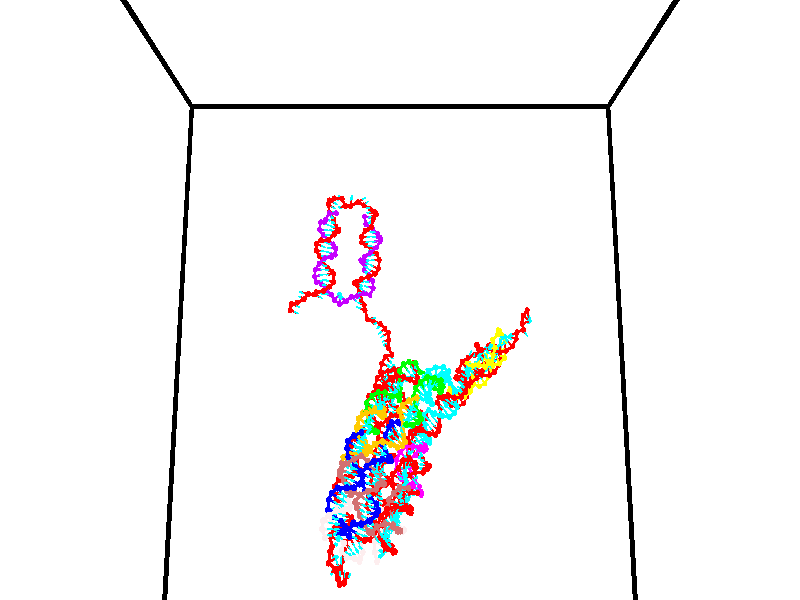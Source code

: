 // switches for output
#declare DRAW_BASES = 1; // possible values are 0, 1; only relevant for DNA ribbons
#declare DRAW_BASES_TYPE = 3; // possible values are 1, 2, 3; only relevant for DNA ribbons
#declare DRAW_FOG = 0; // set to 1 to enable fog

#include "colors.inc"

#include "transforms.inc"
background { rgb <1, 1, 1>}

#default {
   normal{
       ripples 0.25
       frequency 0.20
       turbulence 0.2
       lambda 5
   }
	finish {
		phong 0.1
		phong_size 40.
	}
}

// original window dimensions: 1024x640


// camera settings

camera {
	sky <0, 0.179814, -0.983701>
	up <0, 0.179814, -0.983701>
	right 1.6 * <1, 0, 0>
	location <35, 94.9851, 44.8844>
	look_at <35, 29.7336, 32.9568>
	direction <0, -65.2515, -11.9276>
	angle 67.0682
}


# declare cpy_camera_pos = <35, 94.9851, 44.8844>;
# if (DRAW_FOG = 1)
fog {
	fog_type 2
	up vnormalize(cpy_camera_pos)
	color rgbt<1,1,1,0.3>
	distance 1e-5
	fog_alt 3e-3
	fog_offset 56
}
# end


// LIGHTS

# declare lum = 6;
global_settings {
	ambient_light rgb lum * <0.05, 0.05, 0.05>
	max_trace_level 15
}# declare cpy_direct_light_amount = 0.25;
light_source
{	1000 * <-1, -1.16352, -0.803886>,
	rgb lum * cpy_direct_light_amount
	parallel
}

light_source
{	1000 * <1, 1.16352, 0.803886>,
	rgb lum * cpy_direct_light_amount
	parallel
}

// strand 0

// nucleotide -1

// particle -1
sphere {
	<23.913025, 34.944309, 34.779228> 0.250000
	pigment { color rgbt <1,0,0,0> }
	no_shadow
}
cylinder {
	<24.289135, 34.984207, 34.909420>,  <24.514801, 35.008148, 34.987534>, 0.100000
	pigment { color rgbt <1,0,0,0> }
	no_shadow
}
cylinder {
	<24.289135, 34.984207, 34.909420>,  <23.913025, 34.944309, 34.779228>, 0.100000
	pigment { color rgbt <1,0,0,0> }
	no_shadow
}

// particle -1
sphere {
	<24.289135, 34.984207, 34.909420> 0.100000
	pigment { color rgbt <1,0,0,0> }
	no_shadow
}
sphere {
	0, 1
	scale<0.080000,0.200000,0.300000>
	matrix <0.315509, 0.103658, -0.943244,
		-0.127824, 0.989599, 0.065996,
		0.940274, 0.099747, 0.325477,
		24.571217, 35.014130, 35.007065>
	pigment { color rgbt <0,1,1,0> }
	no_shadow
}
cylinder {
	<24.131754, 35.537663, 34.365723>,  <23.913025, 34.944309, 34.779228>, 0.130000
	pigment { color rgbt <1,0,0,0> }
	no_shadow
}

// nucleotide -1

// particle -1
sphere {
	<24.131754, 35.537663, 34.365723> 0.250000
	pigment { color rgbt <1,0,0,0> }
	no_shadow
}
cylinder {
	<24.452755, 35.307789, 34.429882>,  <24.645355, 35.169865, 34.468376>, 0.100000
	pigment { color rgbt <1,0,0,0> }
	no_shadow
}
cylinder {
	<24.452755, 35.307789, 34.429882>,  <24.131754, 35.537663, 34.365723>, 0.100000
	pigment { color rgbt <1,0,0,0> }
	no_shadow
}

// particle -1
sphere {
	<24.452755, 35.307789, 34.429882> 0.100000
	pigment { color rgbt <1,0,0,0> }
	no_shadow
}
sphere {
	0, 1
	scale<0.080000,0.200000,0.300000>
	matrix <0.362059, 0.255369, -0.896493,
		0.474240, 0.777511, 0.413004,
		0.802502, -0.574685, 0.160399,
		24.693506, 35.135384, 34.478001>
	pigment { color rgbt <0,1,1,0> }
	no_shadow
}
cylinder {
	<24.776983, 35.946888, 34.306633>,  <24.131754, 35.537663, 34.365723>, 0.130000
	pigment { color rgbt <1,0,0,0> }
	no_shadow
}

// nucleotide -1

// particle -1
sphere {
	<24.776983, 35.946888, 34.306633> 0.250000
	pigment { color rgbt <1,0,0,0> }
	no_shadow
}
cylinder {
	<24.793043, 35.562023, 34.198833>,  <24.802679, 35.331104, 34.134151>, 0.100000
	pigment { color rgbt <1,0,0,0> }
	no_shadow
}
cylinder {
	<24.793043, 35.562023, 34.198833>,  <24.776983, 35.946888, 34.306633>, 0.100000
	pigment { color rgbt <1,0,0,0> }
	no_shadow
}

// particle -1
sphere {
	<24.793043, 35.562023, 34.198833> 0.100000
	pigment { color rgbt <1,0,0,0> }
	no_shadow
}
sphere {
	0, 1
	scale<0.080000,0.200000,0.300000>
	matrix <0.294341, 0.269142, -0.917020,
		0.954857, -0.042506, 0.294010,
		0.040151, -0.962162, -0.269503,
		24.805088, 35.273373, 34.117981>
	pigment { color rgbt <0,1,1,0> }
	no_shadow
}
cylinder {
	<25.460083, 35.842148, 33.983047>,  <24.776983, 35.946888, 34.306633>, 0.130000
	pigment { color rgbt <1,0,0,0> }
	no_shadow
}

// nucleotide -1

// particle -1
sphere {
	<25.460083, 35.842148, 33.983047> 0.250000
	pigment { color rgbt <1,0,0,0> }
	no_shadow
}
cylinder {
	<25.187496, 35.589424, 33.835308>,  <25.023945, 35.437790, 33.746666>, 0.100000
	pigment { color rgbt <1,0,0,0> }
	no_shadow
}
cylinder {
	<25.187496, 35.589424, 33.835308>,  <25.460083, 35.842148, 33.983047>, 0.100000
	pigment { color rgbt <1,0,0,0> }
	no_shadow
}

// particle -1
sphere {
	<25.187496, 35.589424, 33.835308> 0.100000
	pigment { color rgbt <1,0,0,0> }
	no_shadow
}
sphere {
	0, 1
	scale<0.080000,0.200000,0.300000>
	matrix <0.194588, 0.330085, -0.923677,
		0.705506, -0.701326, -0.101999,
		-0.681467, -0.631812, -0.369346,
		24.983055, 35.399879, 33.724503>
	pigment { color rgbt <0,1,1,0> }
	no_shadow
}
cylinder {
	<25.792213, 35.368420, 33.483788>,  <25.460083, 35.842148, 33.983047>, 0.130000
	pigment { color rgbt <1,0,0,0> }
	no_shadow
}

// nucleotide -1

// particle -1
sphere {
	<25.792213, 35.368420, 33.483788> 0.250000
	pigment { color rgbt <1,0,0,0> }
	no_shadow
}
cylinder {
	<25.405256, 35.446033, 33.418674>,  <25.173082, 35.492603, 33.379608>, 0.100000
	pigment { color rgbt <1,0,0,0> }
	no_shadow
}
cylinder {
	<25.405256, 35.446033, 33.418674>,  <25.792213, 35.368420, 33.483788>, 0.100000
	pigment { color rgbt <1,0,0,0> }
	no_shadow
}

// particle -1
sphere {
	<25.405256, 35.446033, 33.418674> 0.100000
	pigment { color rgbt <1,0,0,0> }
	no_shadow
}
sphere {
	0, 1
	scale<0.080000,0.200000,0.300000>
	matrix <0.240485, 0.502066, -0.830720,
		-0.079467, -0.842780, -0.532359,
		-0.967394, 0.194040, -0.162778,
		25.115038, 35.504246, 33.369843>
	pigment { color rgbt <0,1,1,0> }
	no_shadow
}
cylinder {
	<26.211693, 34.743958, 33.402153>,  <25.792213, 35.368420, 33.483788>, 0.130000
	pigment { color rgbt <1,0,0,0> }
	no_shadow
}

// nucleotide -1

// particle -1
sphere {
	<26.211693, 34.743958, 33.402153> 0.250000
	pigment { color rgbt <1,0,0,0> }
	no_shadow
}
cylinder {
	<26.586704, 34.770332, 33.538795>,  <26.811710, 34.786156, 33.620781>, 0.100000
	pigment { color rgbt <1,0,0,0> }
	no_shadow
}
cylinder {
	<26.586704, 34.770332, 33.538795>,  <26.211693, 34.743958, 33.402153>, 0.100000
	pigment { color rgbt <1,0,0,0> }
	no_shadow
}

// particle -1
sphere {
	<26.586704, 34.770332, 33.538795> 0.100000
	pigment { color rgbt <1,0,0,0> }
	no_shadow
}
sphere {
	0, 1
	scale<0.080000,0.200000,0.300000>
	matrix <0.335196, 0.091868, -0.937659,
		-0.093206, 0.993586, 0.064028,
		0.937527, 0.065934, 0.341609,
		26.867962, 34.790112, 33.641277>
	pigment { color rgbt <0,1,1,0> }
	no_shadow
}
cylinder {
	<26.560413, 35.358845, 33.305206>,  <26.211693, 34.743958, 33.402153>, 0.130000
	pigment { color rgbt <1,0,0,0> }
	no_shadow
}

// nucleotide -1

// particle -1
sphere {
	<26.560413, 35.358845, 33.305206> 0.250000
	pigment { color rgbt <1,0,0,0> }
	no_shadow
}
cylinder {
	<26.833002, 35.066525, 33.320858>,  <26.996555, 34.891132, 33.330250>, 0.100000
	pigment { color rgbt <1,0,0,0> }
	no_shadow
}
cylinder {
	<26.833002, 35.066525, 33.320858>,  <26.560413, 35.358845, 33.305206>, 0.100000
	pigment { color rgbt <1,0,0,0> }
	no_shadow
}

// particle -1
sphere {
	<26.833002, 35.066525, 33.320858> 0.100000
	pigment { color rgbt <1,0,0,0> }
	no_shadow
}
sphere {
	0, 1
	scale<0.080000,0.200000,0.300000>
	matrix <0.339513, 0.268330, -0.901516,
		0.648329, 0.627639, 0.430975,
		0.681470, -0.730800, 0.039126,
		27.037443, 34.847286, 33.332596>
	pigment { color rgbt <0,1,1,0> }
	no_shadow
}
cylinder {
	<27.326078, 35.659950, 33.279316>,  <26.560413, 35.358845, 33.305206>, 0.130000
	pigment { color rgbt <1,0,0,0> }
	no_shadow
}

// nucleotide -1

// particle -1
sphere {
	<27.326078, 35.659950, 33.279316> 0.250000
	pigment { color rgbt <1,0,0,0> }
	no_shadow
}
cylinder {
	<27.326099, 35.277966, 33.160629>,  <27.326113, 35.048775, 33.089417>, 0.100000
	pigment { color rgbt <1,0,0,0> }
	no_shadow
}
cylinder {
	<27.326099, 35.277966, 33.160629>,  <27.326078, 35.659950, 33.279316>, 0.100000
	pigment { color rgbt <1,0,0,0> }
	no_shadow
}

// particle -1
sphere {
	<27.326099, 35.277966, 33.160629> 0.100000
	pigment { color rgbt <1,0,0,0> }
	no_shadow
}
sphere {
	0, 1
	scale<0.080000,0.200000,0.300000>
	matrix <0.380418, 0.274429, -0.883160,
		0.924814, -0.112831, 0.363300,
		0.000053, -0.954965, -0.296719,
		27.326115, 34.991478, 33.071613>
	pigment { color rgbt <0,1,1,0> }
	no_shadow
}
cylinder {
	<27.950127, 35.575840, 32.884598>,  <27.326078, 35.659950, 33.279316>, 0.130000
	pigment { color rgbt <1,0,0,0> }
	no_shadow
}

// nucleotide -1

// particle -1
sphere {
	<27.950127, 35.575840, 32.884598> 0.250000
	pigment { color rgbt <1,0,0,0> }
	no_shadow
}
cylinder {
	<27.716064, 35.273468, 32.767181>,  <27.575626, 35.092045, 32.696732>, 0.100000
	pigment { color rgbt <1,0,0,0> }
	no_shadow
}
cylinder {
	<27.716064, 35.273468, 32.767181>,  <27.950127, 35.575840, 32.884598>, 0.100000
	pigment { color rgbt <1,0,0,0> }
	no_shadow
}

// particle -1
sphere {
	<27.716064, 35.273468, 32.767181> 0.100000
	pigment { color rgbt <1,0,0,0> }
	no_shadow
}
sphere {
	0, 1
	scale<0.080000,0.200000,0.300000>
	matrix <0.075885, 0.309355, -0.947914,
		0.807363, -0.576952, -0.123657,
		-0.585155, -0.755927, -0.293544,
		27.540518, 35.046692, 32.679119>
	pigment { color rgbt <0,1,1,0> }
	no_shadow
}
cylinder {
	<28.289833, 35.096706, 32.408958>,  <27.950127, 35.575840, 32.884598>, 0.130000
	pigment { color rgbt <1,0,0,0> }
	no_shadow
}

// nucleotide -1

// particle -1
sphere {
	<28.289833, 35.096706, 32.408958> 0.250000
	pigment { color rgbt <1,0,0,0> }
	no_shadow
}
cylinder {
	<27.900345, 35.061928, 32.324760>,  <27.666653, 35.041061, 32.274242>, 0.100000
	pigment { color rgbt <1,0,0,0> }
	no_shadow
}
cylinder {
	<27.900345, 35.061928, 32.324760>,  <28.289833, 35.096706, 32.408958>, 0.100000
	pigment { color rgbt <1,0,0,0> }
	no_shadow
}

// particle -1
sphere {
	<27.900345, 35.061928, 32.324760> 0.100000
	pigment { color rgbt <1,0,0,0> }
	no_shadow
}
sphere {
	0, 1
	scale<0.080000,0.200000,0.300000>
	matrix <0.158235, 0.406467, -0.899859,
		0.163797, -0.909519, -0.382028,
		-0.973721, -0.086944, -0.210496,
		27.608229, 35.035843, 32.261612>
	pigment { color rgbt <0,1,1,0> }
	no_shadow
}
cylinder {
	<28.300243, 35.324734, 31.753429>,  <28.289833, 35.096706, 32.408958>, 0.130000
	pigment { color rgbt <1,0,0,0> }
	no_shadow
}

// nucleotide -1

// particle -1
sphere {
	<28.300243, 35.324734, 31.753429> 0.250000
	pigment { color rgbt <1,0,0,0> }
	no_shadow
}
cylinder {
	<27.906540, 35.254787, 31.763655>,  <27.670317, 35.212818, 31.769791>, 0.100000
	pigment { color rgbt <1,0,0,0> }
	no_shadow
}
cylinder {
	<27.906540, 35.254787, 31.763655>,  <28.300243, 35.324734, 31.753429>, 0.100000
	pigment { color rgbt <1,0,0,0> }
	no_shadow
}

// particle -1
sphere {
	<27.906540, 35.254787, 31.763655> 0.100000
	pigment { color rgbt <1,0,0,0> }
	no_shadow
}
sphere {
	0, 1
	scale<0.080000,0.200000,0.300000>
	matrix <-0.062951, 0.211745, -0.975295,
		0.165132, -0.961554, -0.219421,
		-0.984261, -0.174865, 0.025565,
		27.611261, 35.202328, 31.771324>
	pigment { color rgbt <0,1,1,0> }
	no_shadow
}
cylinder {
	<28.053726, 34.638020, 31.385778>,  <28.300243, 35.324734, 31.753429>, 0.130000
	pigment { color rgbt <1,0,0,0> }
	no_shadow
}

// nucleotide -1

// particle -1
sphere {
	<28.053726, 34.638020, 31.385778> 0.250000
	pigment { color rgbt <1,0,0,0> }
	no_shadow
}
cylinder {
	<27.761463, 34.910522, 31.367762>,  <27.586105, 35.074024, 31.356953>, 0.100000
	pigment { color rgbt <1,0,0,0> }
	no_shadow
}
cylinder {
	<27.761463, 34.910522, 31.367762>,  <28.053726, 34.638020, 31.385778>, 0.100000
	pigment { color rgbt <1,0,0,0> }
	no_shadow
}

// particle -1
sphere {
	<27.761463, 34.910522, 31.367762> 0.100000
	pigment { color rgbt <1,0,0,0> }
	no_shadow
}
sphere {
	0, 1
	scale<0.080000,0.200000,0.300000>
	matrix <-0.000570, -0.066578, -0.997781,
		-0.682745, -0.729010, 0.049034,
		-0.730656, 0.681258, -0.045040,
		27.542267, 35.114899, 31.354250>
	pigment { color rgbt <0,1,1,0> }
	no_shadow
}
cylinder {
	<27.570646, 34.396713, 31.015400>,  <28.053726, 34.638020, 31.385778>, 0.130000
	pigment { color rgbt <1,0,0,0> }
	no_shadow
}

// nucleotide -1

// particle -1
sphere {
	<27.570646, 34.396713, 31.015400> 0.250000
	pigment { color rgbt <1,0,0,0> }
	no_shadow
}
cylinder {
	<27.444311, 34.776184, 31.008890>,  <27.368509, 35.003864, 31.004984>, 0.100000
	pigment { color rgbt <1,0,0,0> }
	no_shadow
}
cylinder {
	<27.444311, 34.776184, 31.008890>,  <27.570646, 34.396713, 31.015400>, 0.100000
	pigment { color rgbt <1,0,0,0> }
	no_shadow
}

// particle -1
sphere {
	<27.444311, 34.776184, 31.008890> 0.100000
	pigment { color rgbt <1,0,0,0> }
	no_shadow
}
sphere {
	0, 1
	scale<0.080000,0.200000,0.300000>
	matrix <-0.110050, -0.053666, -0.992476,
		-0.942409, -0.311671, 0.121352,
		-0.315838, 0.948674, -0.016276,
		27.349560, 35.060787, 31.004007>
	pigment { color rgbt <0,1,1,0> }
	no_shadow
}
cylinder {
	<27.082092, 34.472031, 30.480608>,  <27.570646, 34.396713, 31.015400>, 0.130000
	pigment { color rgbt <1,0,0,0> }
	no_shadow
}

// nucleotide -1

// particle -1
sphere {
	<27.082092, 34.472031, 30.480608> 0.250000
	pigment { color rgbt <1,0,0,0> }
	no_shadow
}
cylinder {
	<27.141312, 34.862335, 30.545073>,  <27.176844, 35.096519, 30.583752>, 0.100000
	pigment { color rgbt <1,0,0,0> }
	no_shadow
}
cylinder {
	<27.141312, 34.862335, 30.545073>,  <27.082092, 34.472031, 30.480608>, 0.100000
	pigment { color rgbt <1,0,0,0> }
	no_shadow
}

// particle -1
sphere {
	<27.141312, 34.862335, 30.545073> 0.100000
	pigment { color rgbt <1,0,0,0> }
	no_shadow
}
sphere {
	0, 1
	scale<0.080000,0.200000,0.300000>
	matrix <0.021542, 0.159738, -0.986924,
		-0.988745, 0.149586, 0.002630,
		0.148050, 0.975760, 0.161162,
		27.185726, 35.155064, 30.593422>
	pigment { color rgbt <0,1,1,0> }
	no_shadow
}
cylinder {
	<26.724033, 34.759075, 30.038403>,  <27.082092, 34.472031, 30.480608>, 0.130000
	pigment { color rgbt <1,0,0,0> }
	no_shadow
}

// nucleotide -1

// particle -1
sphere {
	<26.724033, 34.759075, 30.038403> 0.250000
	pigment { color rgbt <1,0,0,0> }
	no_shadow
}
cylinder {
	<26.998634, 35.038696, 30.118444>,  <27.163395, 35.206470, 30.166470>, 0.100000
	pigment { color rgbt <1,0,0,0> }
	no_shadow
}
cylinder {
	<26.998634, 35.038696, 30.118444>,  <26.724033, 34.759075, 30.038403>, 0.100000
	pigment { color rgbt <1,0,0,0> }
	no_shadow
}

// particle -1
sphere {
	<26.998634, 35.038696, 30.118444> 0.100000
	pigment { color rgbt <1,0,0,0> }
	no_shadow
}
sphere {
	0, 1
	scale<0.080000,0.200000,0.300000>
	matrix <0.006396, 0.269386, -0.963011,
		-0.727100, 0.662389, 0.180463,
		0.686502, 0.699051, 0.200107,
		27.204584, 35.248413, 30.178476>
	pigment { color rgbt <0,1,1,0> }
	no_shadow
}
cylinder {
	<26.480915, 35.306904, 29.711203>,  <26.724033, 34.759075, 30.038403>, 0.130000
	pigment { color rgbt <1,0,0,0> }
	no_shadow
}

// nucleotide -1

// particle -1
sphere {
	<26.480915, 35.306904, 29.711203> 0.250000
	pigment { color rgbt <1,0,0,0> }
	no_shadow
}
cylinder {
	<26.869770, 35.381550, 29.767944>,  <27.103083, 35.426338, 29.801989>, 0.100000
	pigment { color rgbt <1,0,0,0> }
	no_shadow
}
cylinder {
	<26.869770, 35.381550, 29.767944>,  <26.480915, 35.306904, 29.711203>, 0.100000
	pigment { color rgbt <1,0,0,0> }
	no_shadow
}

// particle -1
sphere {
	<26.869770, 35.381550, 29.767944> 0.100000
	pigment { color rgbt <1,0,0,0> }
	no_shadow
}
sphere {
	0, 1
	scale<0.080000,0.200000,0.300000>
	matrix <0.087764, 0.271375, -0.958464,
		-0.217355, 0.944210, 0.247437,
		0.972139, 0.186611, 0.141853,
		27.161411, 35.437534, 29.810499>
	pigment { color rgbt <0,1,1,0> }
	no_shadow
}
cylinder {
	<26.567535, 35.894047, 29.308561>,  <26.480915, 35.306904, 29.711203>, 0.130000
	pigment { color rgbt <1,0,0,0> }
	no_shadow
}

// nucleotide -1

// particle -1
sphere {
	<26.567535, 35.894047, 29.308561> 0.250000
	pigment { color rgbt <1,0,0,0> }
	no_shadow
}
cylinder {
	<26.941803, 35.783428, 29.396238>,  <27.166363, 35.717056, 29.448845>, 0.100000
	pigment { color rgbt <1,0,0,0> }
	no_shadow
}
cylinder {
	<26.941803, 35.783428, 29.396238>,  <26.567535, 35.894047, 29.308561>, 0.100000
	pigment { color rgbt <1,0,0,0> }
	no_shadow
}

// particle -1
sphere {
	<26.941803, 35.783428, 29.396238> 0.100000
	pigment { color rgbt <1,0,0,0> }
	no_shadow
}
sphere {
	0, 1
	scale<0.080000,0.200000,0.300000>
	matrix <0.288811, 0.243237, -0.925972,
		0.202762, 0.929707, 0.307460,
		0.935669, -0.276550, 0.219190,
		27.222504, 35.700462, 29.461996>
	pigment { color rgbt <0,1,1,0> }
	no_shadow
}
cylinder {
	<27.075771, 36.463459, 29.124359>,  <26.567535, 35.894047, 29.308561>, 0.130000
	pigment { color rgbt <1,0,0,0> }
	no_shadow
}

// nucleotide -1

// particle -1
sphere {
	<27.075771, 36.463459, 29.124359> 0.250000
	pigment { color rgbt <1,0,0,0> }
	no_shadow
}
cylinder {
	<27.287596, 36.124229, 29.131762>,  <27.414690, 35.920692, 29.136204>, 0.100000
	pigment { color rgbt <1,0,0,0> }
	no_shadow
}
cylinder {
	<27.287596, 36.124229, 29.131762>,  <27.075771, 36.463459, 29.124359>, 0.100000
	pigment { color rgbt <1,0,0,0> }
	no_shadow
}

// particle -1
sphere {
	<27.287596, 36.124229, 29.131762> 0.100000
	pigment { color rgbt <1,0,0,0> }
	no_shadow
}
sphere {
	0, 1
	scale<0.080000,0.200000,0.300000>
	matrix <0.411662, 0.237858, -0.879749,
		0.741686, 0.473500, 0.475079,
		0.529562, -0.848069, 0.018506,
		27.446465, 35.869808, 29.137314>
	pigment { color rgbt <0,1,1,0> }
	no_shadow
}
cylinder {
	<27.908546, 36.589764, 29.125980>,  <27.075771, 36.463459, 29.124359>, 0.130000
	pigment { color rgbt <1,0,0,0> }
	no_shadow
}

// nucleotide -1

// particle -1
sphere {
	<27.908546, 36.589764, 29.125980> 0.250000
	pigment { color rgbt <1,0,0,0> }
	no_shadow
}
cylinder {
	<27.817562, 36.223236, 28.994152>,  <27.762972, 36.003319, 28.915054>, 0.100000
	pigment { color rgbt <1,0,0,0> }
	no_shadow
}
cylinder {
	<27.817562, 36.223236, 28.994152>,  <27.908546, 36.589764, 29.125980>, 0.100000
	pigment { color rgbt <1,0,0,0> }
	no_shadow
}

// particle -1
sphere {
	<27.817562, 36.223236, 28.994152> 0.100000
	pigment { color rgbt <1,0,0,0> }
	no_shadow
}
sphere {
	0, 1
	scale<0.080000,0.200000,0.300000>
	matrix <0.449111, 0.201586, -0.870438,
		0.864037, -0.346006, 0.365677,
		-0.227461, -0.916320, -0.329573,
		27.749323, 35.948341, 28.895281>
	pigment { color rgbt <0,1,1,0> }
	no_shadow
}
cylinder {
	<28.410864, 36.445972, 28.627579>,  <27.908546, 36.589764, 29.125980>, 0.130000
	pigment { color rgbt <1,0,0,0> }
	no_shadow
}

// nucleotide -1

// particle -1
sphere {
	<28.410864, 36.445972, 28.627579> 0.250000
	pigment { color rgbt <1,0,0,0> }
	no_shadow
}
cylinder {
	<28.132641, 36.164169, 28.571207>,  <27.965706, 35.995087, 28.537384>, 0.100000
	pigment { color rgbt <1,0,0,0> }
	no_shadow
}
cylinder {
	<28.132641, 36.164169, 28.571207>,  <28.410864, 36.445972, 28.627579>, 0.100000
	pigment { color rgbt <1,0,0,0> }
	no_shadow
}

// particle -1
sphere {
	<28.132641, 36.164169, 28.571207> 0.100000
	pigment { color rgbt <1,0,0,0> }
	no_shadow
}
sphere {
	0, 1
	scale<0.080000,0.200000,0.300000>
	matrix <0.184655, 0.014269, -0.982700,
		0.694333, -0.709550, 0.120167,
		-0.695560, -0.704511, -0.140929,
		27.923973, 35.952816, 28.528929>
	pigment { color rgbt <0,1,1,0> }
	no_shadow
}
cylinder {
	<28.742508, 35.944839, 28.218746>,  <28.410864, 36.445972, 28.627579>, 0.130000
	pigment { color rgbt <1,0,0,0> }
	no_shadow
}

// nucleotide -1

// particle -1
sphere {
	<28.742508, 35.944839, 28.218746> 0.250000
	pigment { color rgbt <1,0,0,0> }
	no_shadow
}
cylinder {
	<28.356133, 35.865860, 28.151838>,  <28.124308, 35.818470, 28.111694>, 0.100000
	pigment { color rgbt <1,0,0,0> }
	no_shadow
}
cylinder {
	<28.356133, 35.865860, 28.151838>,  <28.742508, 35.944839, 28.218746>, 0.100000
	pigment { color rgbt <1,0,0,0> }
	no_shadow
}

// particle -1
sphere {
	<28.356133, 35.865860, 28.151838> 0.100000
	pigment { color rgbt <1,0,0,0> }
	no_shadow
}
sphere {
	0, 1
	scale<0.080000,0.200000,0.300000>
	matrix <0.172534, -0.009641, -0.984956,
		0.192870, -0.980265, 0.043380,
		-0.965936, -0.197453, -0.167270,
		28.066351, 35.806625, 28.101658>
	pigment { color rgbt <0,1,1,0> }
	no_shadow
}
cylinder {
	<28.755310, 35.280155, 27.856430>,  <28.742508, 35.944839, 28.218746>, 0.130000
	pigment { color rgbt <1,0,0,0> }
	no_shadow
}

// nucleotide -1

// particle -1
sphere {
	<28.755310, 35.280155, 27.856430> 0.250000
	pigment { color rgbt <1,0,0,0> }
	no_shadow
}
cylinder {
	<28.394081, 35.431370, 27.774891>,  <28.177343, 35.522099, 27.725967>, 0.100000
	pigment { color rgbt <1,0,0,0> }
	no_shadow
}
cylinder {
	<28.394081, 35.431370, 27.774891>,  <28.755310, 35.280155, 27.856430>, 0.100000
	pigment { color rgbt <1,0,0,0> }
	no_shadow
}

// particle -1
sphere {
	<28.394081, 35.431370, 27.774891> 0.100000
	pigment { color rgbt <1,0,0,0> }
	no_shadow
}
sphere {
	0, 1
	scale<0.080000,0.200000,0.300000>
	matrix <0.117912, -0.238169, -0.964040,
		-0.412992, -0.894631, 0.170508,
		-0.903069, 0.378035, -0.203849,
		28.123159, 35.544781, 27.713736>
	pigment { color rgbt <0,1,1,0> }
	no_shadow
}
cylinder {
	<28.394062, 34.789486, 27.471561>,  <28.755310, 35.280155, 27.856430>, 0.130000
	pigment { color rgbt <1,0,0,0> }
	no_shadow
}

// nucleotide -1

// particle -1
sphere {
	<28.394062, 34.789486, 27.471561> 0.250000
	pigment { color rgbt <1,0,0,0> }
	no_shadow
}
cylinder {
	<28.249012, 35.148853, 27.372482>,  <28.161982, 35.364471, 27.313034>, 0.100000
	pigment { color rgbt <1,0,0,0> }
	no_shadow
}
cylinder {
	<28.249012, 35.148853, 27.372482>,  <28.394062, 34.789486, 27.471561>, 0.100000
	pigment { color rgbt <1,0,0,0> }
	no_shadow
}

// particle -1
sphere {
	<28.249012, 35.148853, 27.372482> 0.100000
	pigment { color rgbt <1,0,0,0> }
	no_shadow
}
sphere {
	0, 1
	scale<0.080000,0.200000,0.300000>
	matrix <0.072216, -0.237902, -0.968601,
		-0.929133, -0.369126, 0.021389,
		-0.362625, 0.898415, -0.247699,
		28.140224, 35.418377, 27.298172>
	pigment { color rgbt <0,1,1,0> }
	no_shadow
}
cylinder {
	<28.134861, 34.802555, 26.809080>,  <28.394062, 34.789486, 27.471561>, 0.130000
	pigment { color rgbt <1,0,0,0> }
	no_shadow
}

// nucleotide -1

// particle -1
sphere {
	<28.134861, 34.802555, 26.809080> 0.250000
	pigment { color rgbt <1,0,0,0> }
	no_shadow
}
cylinder {
	<28.088606, 35.198200, 26.845490>,  <28.060854, 35.435589, 26.867334>, 0.100000
	pigment { color rgbt <1,0,0,0> }
	no_shadow
}
cylinder {
	<28.088606, 35.198200, 26.845490>,  <28.134861, 34.802555, 26.809080>, 0.100000
	pigment { color rgbt <1,0,0,0> }
	no_shadow
}

// particle -1
sphere {
	<28.088606, 35.198200, 26.845490> 0.100000
	pigment { color rgbt <1,0,0,0> }
	no_shadow
}
sphere {
	0, 1
	scale<0.080000,0.200000,0.300000>
	matrix <0.105326, 0.103331, -0.989055,
		-0.987692, -0.104784, -0.116129,
		-0.115637, 0.989112, 0.091023,
		28.053915, 35.494934, 26.872797>
	pigment { color rgbt <0,1,1,0> }
	no_shadow
}
cylinder {
	<27.694485, 35.022419, 26.262630>,  <28.134861, 34.802555, 26.809080>, 0.130000
	pigment { color rgbt <1,0,0,0> }
	no_shadow
}

// nucleotide -1

// particle -1
sphere {
	<27.694485, 35.022419, 26.262630> 0.250000
	pigment { color rgbt <1,0,0,0> }
	no_shadow
}
cylinder {
	<27.926882, 35.315346, 26.404707>,  <28.066320, 35.491100, 26.489952>, 0.100000
	pigment { color rgbt <1,0,0,0> }
	no_shadow
}
cylinder {
	<27.926882, 35.315346, 26.404707>,  <27.694485, 35.022419, 26.262630>, 0.100000
	pigment { color rgbt <1,0,0,0> }
	no_shadow
}

// particle -1
sphere {
	<27.926882, 35.315346, 26.404707> 0.100000
	pigment { color rgbt <1,0,0,0> }
	no_shadow
}
sphere {
	0, 1
	scale<0.080000,0.200000,0.300000>
	matrix <0.297878, 0.214804, -0.930122,
		-0.757439, 0.646199, -0.093341,
		0.580995, 0.732315, 0.355189,
		28.101181, 35.535042, 26.511263>
	pigment { color rgbt <0,1,1,0> }
	no_shadow
}
cylinder {
	<27.649656, 35.538399, 25.680031>,  <27.694485, 35.022419, 26.262630>, 0.130000
	pigment { color rgbt <1,0,0,0> }
	no_shadow
}

// nucleotide -1

// particle -1
sphere {
	<27.649656, 35.538399, 25.680031> 0.250000
	pigment { color rgbt <1,0,0,0> }
	no_shadow
}
cylinder {
	<27.975100, 35.633263, 25.892368>,  <28.170366, 35.690182, 26.019770>, 0.100000
	pigment { color rgbt <1,0,0,0> }
	no_shadow
}
cylinder {
	<27.975100, 35.633263, 25.892368>,  <27.649656, 35.538399, 25.680031>, 0.100000
	pigment { color rgbt <1,0,0,0> }
	no_shadow
}

// particle -1
sphere {
	<27.975100, 35.633263, 25.892368> 0.100000
	pigment { color rgbt <1,0,0,0> }
	no_shadow
}
sphere {
	0, 1
	scale<0.080000,0.200000,0.300000>
	matrix <0.421313, 0.388701, -0.819394,
		-0.400670, 0.890317, 0.216331,
		0.813609, 0.237164, 0.530843,
		28.219183, 35.704411, 26.051620>
	pigment { color rgbt <0,1,1,0> }
	no_shadow
}
cylinder {
	<27.812885, 36.203217, 25.567677>,  <27.649656, 35.538399, 25.680031>, 0.130000
	pigment { color rgbt <1,0,0,0> }
	no_shadow
}

// nucleotide -1

// particle -1
sphere {
	<27.812885, 36.203217, 25.567677> 0.250000
	pigment { color rgbt <1,0,0,0> }
	no_shadow
}
cylinder {
	<28.147551, 36.001305, 25.652706>,  <28.348351, 35.880157, 25.703724>, 0.100000
	pigment { color rgbt <1,0,0,0> }
	no_shadow
}
cylinder {
	<28.147551, 36.001305, 25.652706>,  <27.812885, 36.203217, 25.567677>, 0.100000
	pigment { color rgbt <1,0,0,0> }
	no_shadow
}

// particle -1
sphere {
	<28.147551, 36.001305, 25.652706> 0.100000
	pigment { color rgbt <1,0,0,0> }
	no_shadow
}
sphere {
	0, 1
	scale<0.080000,0.200000,0.300000>
	matrix <0.446954, 0.404893, -0.797680,
		0.316583, 0.762402, 0.564374,
		0.836664, -0.504781, 0.212576,
		28.398550, 35.849869, 25.716478>
	pigment { color rgbt <0,1,1,0> }
	no_shadow
}
cylinder {
	<28.371485, 36.712608, 25.564224>,  <27.812885, 36.203217, 25.567677>, 0.130000
	pigment { color rgbt <1,0,0,0> }
	no_shadow
}

// nucleotide -1

// particle -1
sphere {
	<28.371485, 36.712608, 25.564224> 0.250000
	pigment { color rgbt <1,0,0,0> }
	no_shadow
}
cylinder {
	<28.483408, 36.337162, 25.483515>,  <28.550562, 36.111897, 25.435089>, 0.100000
	pigment { color rgbt <1,0,0,0> }
	no_shadow
}
cylinder {
	<28.483408, 36.337162, 25.483515>,  <28.371485, 36.712608, 25.564224>, 0.100000
	pigment { color rgbt <1,0,0,0> }
	no_shadow
}

// particle -1
sphere {
	<28.483408, 36.337162, 25.483515> 0.100000
	pigment { color rgbt <1,0,0,0> }
	no_shadow
}
sphere {
	0, 1
	scale<0.080000,0.200000,0.300000>
	matrix <0.596729, 0.334671, -0.729321,
		0.752079, 0.083664, 0.653741,
		0.279806, -0.938614, -0.201775,
		28.567350, 36.055576, 25.422983>
	pigment { color rgbt <0,1,1,0> }
	no_shadow
}
cylinder {
	<29.188156, 36.734783, 25.615602>,  <28.371485, 36.712608, 25.564224>, 0.130000
	pigment { color rgbt <1,0,0,0> }
	no_shadow
}

// nucleotide -1

// particle -1
sphere {
	<29.188156, 36.734783, 25.615602> 0.250000
	pigment { color rgbt <1,0,0,0> }
	no_shadow
}
cylinder {
	<29.010820, 36.444344, 25.405371>,  <28.904419, 36.270081, 25.279232>, 0.100000
	pigment { color rgbt <1,0,0,0> }
	no_shadow
}
cylinder {
	<29.010820, 36.444344, 25.405371>,  <29.188156, 36.734783, 25.615602>, 0.100000
	pigment { color rgbt <1,0,0,0> }
	no_shadow
}

// particle -1
sphere {
	<29.010820, 36.444344, 25.405371> 0.100000
	pigment { color rgbt <1,0,0,0> }
	no_shadow
}
sphere {
	0, 1
	scale<0.080000,0.200000,0.300000>
	matrix <0.477718, 0.304739, -0.823966,
		0.758443, -0.616376, 0.211766,
		-0.443340, -0.726095, -0.525581,
		28.877819, 36.226517, 25.247696>
	pigment { color rgbt <0,1,1,0> }
	no_shadow
}
cylinder {
	<29.536734, 36.953091, 26.285944>,  <29.188156, 36.734783, 25.615602>, 0.130000
	pigment { color rgbt <1,0,0,0> }
	no_shadow
}

// nucleotide -1

// particle -1
sphere {
	<29.536734, 36.953091, 26.285944> 0.250000
	pigment { color rgbt <1,0,0,0> }
	no_shadow
}
cylinder {
	<29.223854, 36.703949, 26.280048>,  <29.036125, 36.554466, 26.276510>, 0.100000
	pigment { color rgbt <1,0,0,0> }
	no_shadow
}
cylinder {
	<29.223854, 36.703949, 26.280048>,  <29.536734, 36.953091, 26.285944>, 0.100000
	pigment { color rgbt <1,0,0,0> }
	no_shadow
}

// particle -1
sphere {
	<29.223854, 36.703949, 26.280048> 0.100000
	pigment { color rgbt <1,0,0,0> }
	no_shadow
}
sphere {
	0, 1
	scale<0.080000,0.200000,0.300000>
	matrix <0.169202, -0.189603, -0.967172,
		0.599610, -0.759017, 0.253695,
		-0.782201, -0.622852, -0.014739,
		28.989193, 36.517094, 26.275627>
	pigment { color rgbt <0,1,1,0> }
	no_shadow
}
cylinder {
	<29.990799, 36.406208, 26.154718>,  <29.536734, 36.953091, 26.285944>, 0.130000
	pigment { color rgbt <1,0,0,0> }
	no_shadow
}

// nucleotide -1

// particle -1
sphere {
	<29.990799, 36.406208, 26.154718> 0.250000
	pigment { color rgbt <1,0,0,0> }
	no_shadow
}
cylinder {
	<30.067921, 36.554752, 25.791420>,  <30.114195, 36.643879, 25.573441>, 0.100000
	pigment { color rgbt <1,0,0,0> }
	no_shadow
}
cylinder {
	<30.067921, 36.554752, 25.791420>,  <29.990799, 36.406208, 26.154718>, 0.100000
	pigment { color rgbt <1,0,0,0> }
	no_shadow
}

// particle -1
sphere {
	<30.067921, 36.554752, 25.791420> 0.100000
	pigment { color rgbt <1,0,0,0> }
	no_shadow
}
sphere {
	0, 1
	scale<0.080000,0.200000,0.300000>
	matrix <0.858541, 0.384336, 0.339400,
		0.475114, -0.845207, -0.244729,
		0.192805, 0.371364, -0.908248,
		30.125763, 36.666161, 25.518946>
	pigment { color rgbt <0,1,1,0> }
	no_shadow
}
cylinder {
	<30.734344, 36.271172, 25.730051>,  <29.990799, 36.406208, 26.154718>, 0.130000
	pigment { color rgbt <1,0,0,0> }
	no_shadow
}

// nucleotide -1

// particle -1
sphere {
	<30.734344, 36.271172, 25.730051> 0.250000
	pigment { color rgbt <1,0,0,0> }
	no_shadow
}
cylinder {
	<31.092487, 36.372292, 25.583395>,  <31.307373, 36.432964, 25.495401>, 0.100000
	pigment { color rgbt <1,0,0,0> }
	no_shadow
}
cylinder {
	<31.092487, 36.372292, 25.583395>,  <30.734344, 36.271172, 25.730051>, 0.100000
	pigment { color rgbt <1,0,0,0> }
	no_shadow
}

// particle -1
sphere {
	<31.092487, 36.372292, 25.583395> 0.100000
	pigment { color rgbt <1,0,0,0> }
	no_shadow
}
sphere {
	0, 1
	scale<0.080000,0.200000,0.300000>
	matrix <0.427095, -0.254159, 0.867752,
		0.126182, -0.933539, -0.335533,
		0.895359, 0.252799, -0.366640,
		31.361095, 36.448132, 25.473404>
	pigment { color rgbt <0,1,1,0> }
	no_shadow
}
cylinder {
	<31.307596, 35.731613, 25.859648>,  <30.734344, 36.271172, 25.730051>, 0.130000
	pigment { color rgbt <1,0,0,0> }
	no_shadow
}

// nucleotide -1

// particle -1
sphere {
	<31.307596, 35.731613, 25.859648> 0.250000
	pigment { color rgbt <1,0,0,0> }
	no_shadow
}
cylinder {
	<31.491877, 36.086182, 25.841677>,  <31.602444, 36.298923, 25.830894>, 0.100000
	pigment { color rgbt <1,0,0,0> }
	no_shadow
}
cylinder {
	<31.491877, 36.086182, 25.841677>,  <31.307596, 35.731613, 25.859648>, 0.100000
	pigment { color rgbt <1,0,0,0> }
	no_shadow
}

// particle -1
sphere {
	<31.491877, 36.086182, 25.841677> 0.100000
	pigment { color rgbt <1,0,0,0> }
	no_shadow
}
sphere {
	0, 1
	scale<0.080000,0.200000,0.300000>
	matrix <0.427135, -0.177055, 0.886683,
		0.778017, -0.427685, -0.460190,
		0.460700, 0.886418, -0.044927,
		31.630087, 36.352108, 25.828199>
	pigment { color rgbt <0,1,1,0> }
	no_shadow
}
cylinder {
	<31.960043, 35.619335, 26.164129>,  <31.307596, 35.731613, 25.859648>, 0.130000
	pigment { color rgbt <1,0,0,0> }
	no_shadow
}

// nucleotide -1

// particle -1
sphere {
	<31.960043, 35.619335, 26.164129> 0.250000
	pigment { color rgbt <1,0,0,0> }
	no_shadow
}
cylinder {
	<31.838341, 35.996891, 26.215523>,  <31.765320, 36.223423, 26.246359>, 0.100000
	pigment { color rgbt <1,0,0,0> }
	no_shadow
}
cylinder {
	<31.838341, 35.996891, 26.215523>,  <31.960043, 35.619335, 26.164129>, 0.100000
	pigment { color rgbt <1,0,0,0> }
	no_shadow
}

// particle -1
sphere {
	<31.838341, 35.996891, 26.215523> 0.100000
	pigment { color rgbt <1,0,0,0> }
	no_shadow
}
sphere {
	0, 1
	scale<0.080000,0.200000,0.300000>
	matrix <0.136856, -0.090169, 0.986479,
		0.942708, 0.317726, -0.101742,
		-0.304256, 0.943885, 0.128486,
		31.747065, 36.280056, 26.254068>
	pigment { color rgbt <0,1,1,0> }
	no_shadow
}
cylinder {
	<32.487801, 36.012550, 26.545454>,  <31.960043, 35.619335, 26.164129>, 0.130000
	pigment { color rgbt <1,0,0,0> }
	no_shadow
}

// nucleotide -1

// particle -1
sphere {
	<32.487801, 36.012550, 26.545454> 0.250000
	pigment { color rgbt <1,0,0,0> }
	no_shadow
}
cylinder {
	<32.125854, 36.167953, 26.615057>,  <31.908688, 36.261196, 26.656818>, 0.100000
	pigment { color rgbt <1,0,0,0> }
	no_shadow
}
cylinder {
	<32.125854, 36.167953, 26.615057>,  <32.487801, 36.012550, 26.545454>, 0.100000
	pigment { color rgbt <1,0,0,0> }
	no_shadow
}

// particle -1
sphere {
	<32.125854, 36.167953, 26.615057> 0.100000
	pigment { color rgbt <1,0,0,0> }
	no_shadow
}
sphere {
	0, 1
	scale<0.080000,0.200000,0.300000>
	matrix <0.157286, -0.074711, 0.984723,
		0.395576, 0.918410, 0.006496,
		-0.904865, 0.388511, 0.174007,
		31.854395, 36.284508, 26.667259>
	pigment { color rgbt <0,1,1,0> }
	no_shadow
}
cylinder {
	<32.627266, 36.545433, 26.909752>,  <32.487801, 36.012550, 26.545454>, 0.130000
	pigment { color rgbt <1,0,0,0> }
	no_shadow
}

// nucleotide -1

// particle -1
sphere {
	<32.627266, 36.545433, 26.909752> 0.250000
	pigment { color rgbt <1,0,0,0> }
	no_shadow
}
cylinder {
	<32.260372, 36.415092, 27.001404>,  <32.040237, 36.336887, 27.056396>, 0.100000
	pigment { color rgbt <1,0,0,0> }
	no_shadow
}
cylinder {
	<32.260372, 36.415092, 27.001404>,  <32.627266, 36.545433, 26.909752>, 0.100000
	pigment { color rgbt <1,0,0,0> }
	no_shadow
}

// particle -1
sphere {
	<32.260372, 36.415092, 27.001404> 0.100000
	pigment { color rgbt <1,0,0,0> }
	no_shadow
}
sphere {
	0, 1
	scale<0.080000,0.200000,0.300000>
	matrix <0.265496, -0.071251, 0.961475,
		-0.296973, 0.942732, 0.151866,
		-0.917234, -0.325852, 0.229132,
		31.985203, 36.317337, 27.070143>
	pigment { color rgbt <0,1,1,0> }
	no_shadow
}
cylinder {
	<32.330215, 36.896740, 27.417635>,  <32.627266, 36.545433, 26.909752>, 0.130000
	pigment { color rgbt <1,0,0,0> }
	no_shadow
}

// nucleotide -1

// particle -1
sphere {
	<32.330215, 36.896740, 27.417635> 0.250000
	pigment { color rgbt <1,0,0,0> }
	no_shadow
}
cylinder {
	<32.182499, 36.525028, 27.420984>,  <32.093868, 36.302002, 27.422993>, 0.100000
	pigment { color rgbt <1,0,0,0> }
	no_shadow
}
cylinder {
	<32.182499, 36.525028, 27.420984>,  <32.330215, 36.896740, 27.417635>, 0.100000
	pigment { color rgbt <1,0,0,0> }
	no_shadow
}

// particle -1
sphere {
	<32.182499, 36.525028, 27.420984> 0.100000
	pigment { color rgbt <1,0,0,0> }
	no_shadow
}
sphere {
	0, 1
	scale<0.080000,0.200000,0.300000>
	matrix <0.149934, -0.050687, 0.987396,
		-0.917139, 0.365892, 0.158048,
		-0.369292, -0.929276, 0.008372,
		32.071712, 36.246246, 27.423496>
	pigment { color rgbt <0,1,1,0> }
	no_shadow
}
cylinder {
	<32.148956, 36.771950, 28.067116>,  <32.330215, 36.896740, 27.417635>, 0.130000
	pigment { color rgbt <1,0,0,0> }
	no_shadow
}

// nucleotide -1

// particle -1
sphere {
	<32.148956, 36.771950, 28.067116> 0.250000
	pigment { color rgbt <1,0,0,0> }
	no_shadow
}
cylinder {
	<32.105167, 36.395058, 27.940487>,  <32.078892, 36.168922, 27.864510>, 0.100000
	pigment { color rgbt <1,0,0,0> }
	no_shadow
}
cylinder {
	<32.105167, 36.395058, 27.940487>,  <32.148956, 36.771950, 28.067116>, 0.100000
	pigment { color rgbt <1,0,0,0> }
	no_shadow
}

// particle -1
sphere {
	<32.105167, 36.395058, 27.940487> 0.100000
	pigment { color rgbt <1,0,0,0> }
	no_shadow
}
sphere {
	0, 1
	scale<0.080000,0.200000,0.300000>
	matrix <-0.079377, -0.309184, 0.947684,
		-0.990815, 0.128878, -0.040943,
		-0.109476, -0.942229, -0.316574,
		32.072323, 36.112389, 27.845514>
	pigment { color rgbt <0,1,1,0> }
	no_shadow
}
cylinder {
	<31.497206, 36.578205, 28.317606>,  <32.148956, 36.771950, 28.067116>, 0.130000
	pigment { color rgbt <1,0,0,0> }
	no_shadow
}

// nucleotide -1

// particle -1
sphere {
	<31.497206, 36.578205, 28.317606> 0.250000
	pigment { color rgbt <1,0,0,0> }
	no_shadow
}
cylinder {
	<31.743206, 36.266209, 28.271332>,  <31.890806, 36.079010, 28.243567>, 0.100000
	pigment { color rgbt <1,0,0,0> }
	no_shadow
}
cylinder {
	<31.743206, 36.266209, 28.271332>,  <31.497206, 36.578205, 28.317606>, 0.100000
	pigment { color rgbt <1,0,0,0> }
	no_shadow
}

// particle -1
sphere {
	<31.743206, 36.266209, 28.271332> 0.100000
	pigment { color rgbt <1,0,0,0> }
	no_shadow
}
sphere {
	0, 1
	scale<0.080000,0.200000,0.300000>
	matrix <-0.222006, -0.312053, 0.923762,
		-0.756629, -0.542431, -0.365076,
		0.615000, -0.779994, -0.115686,
		31.927706, 36.032211, 28.236626>
	pigment { color rgbt <0,1,1,0> }
	no_shadow
}
cylinder {
	<31.094803, 35.956047, 28.719955>,  <31.497206, 36.578205, 28.317606>, 0.130000
	pigment { color rgbt <1,0,0,0> }
	no_shadow
}

// nucleotide -1

// particle -1
sphere {
	<31.094803, 35.956047, 28.719955> 0.250000
	pigment { color rgbt <1,0,0,0> }
	no_shadow
}
cylinder {
	<31.472502, 35.832340, 28.674788>,  <31.699121, 35.758118, 28.647688>, 0.100000
	pigment { color rgbt <1,0,0,0> }
	no_shadow
}
cylinder {
	<31.472502, 35.832340, 28.674788>,  <31.094803, 35.956047, 28.719955>, 0.100000
	pigment { color rgbt <1,0,0,0> }
	no_shadow
}

// particle -1
sphere {
	<31.472502, 35.832340, 28.674788> 0.100000
	pigment { color rgbt <1,0,0,0> }
	no_shadow
}
sphere {
	0, 1
	scale<0.080000,0.200000,0.300000>
	matrix <-0.020878, -0.398532, 0.916917,
		-0.328568, -0.863441, -0.382770,
		0.944250, -0.309261, -0.112917,
		31.755777, 35.739563, 28.640911>
	pigment { color rgbt <0,1,1,0> }
	no_shadow
}
cylinder {
	<31.073051, 35.315155, 29.005184>,  <31.094803, 35.956047, 28.719955>, 0.130000
	pigment { color rgbt <1,0,0,0> }
	no_shadow
}

// nucleotide -1

// particle -1
sphere {
	<31.073051, 35.315155, 29.005184> 0.250000
	pigment { color rgbt <1,0,0,0> }
	no_shadow
}
cylinder {
	<31.460146, 35.415684, 28.997974>,  <31.692402, 35.476002, 28.993649>, 0.100000
	pigment { color rgbt <1,0,0,0> }
	no_shadow
}
cylinder {
	<31.460146, 35.415684, 28.997974>,  <31.073051, 35.315155, 29.005184>, 0.100000
	pigment { color rgbt <1,0,0,0> }
	no_shadow
}

// particle -1
sphere {
	<31.460146, 35.415684, 28.997974> 0.100000
	pigment { color rgbt <1,0,0,0> }
	no_shadow
}
sphere {
	0, 1
	scale<0.080000,0.200000,0.300000>
	matrix <0.128053, -0.428941, 0.894210,
		0.217008, -0.867666, -0.447284,
		0.967735, 0.251327, -0.018023,
		31.750465, 35.491081, 28.992567>
	pigment { color rgbt <0,1,1,0> }
	no_shadow
}
cylinder {
	<31.478207, 34.671448, 29.096060>,  <31.073051, 35.315155, 29.005184>, 0.130000
	pigment { color rgbt <1,0,0,0> }
	no_shadow
}

// nucleotide -1

// particle -1
sphere {
	<31.478207, 34.671448, 29.096060> 0.250000
	pigment { color rgbt <1,0,0,0> }
	no_shadow
}
cylinder {
	<31.711302, 34.980583, 29.196568>,  <31.851158, 35.166065, 29.256872>, 0.100000
	pigment { color rgbt <1,0,0,0> }
	no_shadow
}
cylinder {
	<31.711302, 34.980583, 29.196568>,  <31.478207, 34.671448, 29.096060>, 0.100000
	pigment { color rgbt <1,0,0,0> }
	no_shadow
}

// particle -1
sphere {
	<31.711302, 34.980583, 29.196568> 0.100000
	pigment { color rgbt <1,0,0,0> }
	no_shadow
}
sphere {
	0, 1
	scale<0.080000,0.200000,0.300000>
	matrix <0.016064, -0.320089, 0.947251,
		0.812501, -0.547963, -0.198943,
		0.582738, 0.772839, 0.251270,
		31.886124, 35.212437, 29.271948>
	pigment { color rgbt <0,1,1,0> }
	no_shadow
}
cylinder {
	<32.062771, 34.408337, 29.352871>,  <31.478207, 34.671448, 29.096060>, 0.130000
	pigment { color rgbt <1,0,0,0> }
	no_shadow
}

// nucleotide -1

// particle -1
sphere {
	<32.062771, 34.408337, 29.352871> 0.250000
	pigment { color rgbt <1,0,0,0> }
	no_shadow
}
cylinder {
	<32.060432, 34.774788, 29.513205>,  <32.059029, 34.994659, 29.609406>, 0.100000
	pigment { color rgbt <1,0,0,0> }
	no_shadow
}
cylinder {
	<32.060432, 34.774788, 29.513205>,  <32.062771, 34.408337, 29.352871>, 0.100000
	pigment { color rgbt <1,0,0,0> }
	no_shadow
}

// particle -1
sphere {
	<32.060432, 34.774788, 29.513205> 0.100000
	pigment { color rgbt <1,0,0,0> }
	no_shadow
}
sphere {
	0, 1
	scale<0.080000,0.200000,0.300000>
	matrix <0.084129, -0.398968, 0.913097,
		0.996438, 0.039061, -0.074740,
		-0.005848, 0.916132, 0.400833,
		32.058678, 35.049629, 29.633455>
	pigment { color rgbt <0,1,1,0> }
	no_shadow
}
cylinder {
	<32.597050, 34.424923, 29.782690>,  <32.062771, 34.408337, 29.352871>, 0.130000
	pigment { color rgbt <1,0,0,0> }
	no_shadow
}

// nucleotide -1

// particle -1
sphere {
	<32.597050, 34.424923, 29.782690> 0.250000
	pigment { color rgbt <1,0,0,0> }
	no_shadow
}
cylinder {
	<32.356468, 34.718533, 29.908838>,  <32.212120, 34.894699, 29.984528>, 0.100000
	pigment { color rgbt <1,0,0,0> }
	no_shadow
}
cylinder {
	<32.356468, 34.718533, 29.908838>,  <32.597050, 34.424923, 29.782690>, 0.100000
	pigment { color rgbt <1,0,0,0> }
	no_shadow
}

// particle -1
sphere {
	<32.356468, 34.718533, 29.908838> 0.100000
	pigment { color rgbt <1,0,0,0> }
	no_shadow
}
sphere {
	0, 1
	scale<0.080000,0.200000,0.300000>
	matrix <0.033207, -0.371440, 0.927863,
		0.798218, 0.568538, 0.199029,
		-0.601453, 0.734028, 0.315370,
		32.176033, 34.938740, 30.003448>
	pigment { color rgbt <0,1,1,0> }
	no_shadow
}
cylinder {
	<32.880028, 34.710499, 30.392908>,  <32.597050, 34.424923, 29.782690>, 0.130000
	pigment { color rgbt <1,0,0,0> }
	no_shadow
}

// nucleotide -1

// particle -1
sphere {
	<32.880028, 34.710499, 30.392908> 0.250000
	pigment { color rgbt <1,0,0,0> }
	no_shadow
}
cylinder {
	<32.497032, 34.820004, 30.429298>,  <32.267235, 34.885708, 30.451132>, 0.100000
	pigment { color rgbt <1,0,0,0> }
	no_shadow
}
cylinder {
	<32.497032, 34.820004, 30.429298>,  <32.880028, 34.710499, 30.392908>, 0.100000
	pigment { color rgbt <1,0,0,0> }
	no_shadow
}

// particle -1
sphere {
	<32.497032, 34.820004, 30.429298> 0.100000
	pigment { color rgbt <1,0,0,0> }
	no_shadow
}
sphere {
	0, 1
	scale<0.080000,0.200000,0.300000>
	matrix <-0.012562, -0.354625, 0.934924,
		0.288211, 0.894033, 0.342987,
		-0.957485, 0.273764, 0.090976,
		32.209785, 34.902134, 30.456591>
	pigment { color rgbt <0,1,1,0> }
	no_shadow
}
cylinder {
	<32.790798, 34.734211, 31.156702>,  <32.880028, 34.710499, 30.392908>, 0.130000
	pigment { color rgbt <1,0,0,0> }
	no_shadow
}

// nucleotide -1

// particle -1
sphere {
	<32.790798, 34.734211, 31.156702> 0.250000
	pigment { color rgbt <1,0,0,0> }
	no_shadow
}
cylinder {
	<32.418056, 34.747959, 31.012218>,  <32.194412, 34.756207, 30.925528>, 0.100000
	pigment { color rgbt <1,0,0,0> }
	no_shadow
}
cylinder {
	<32.418056, 34.747959, 31.012218>,  <32.790798, 34.734211, 31.156702>, 0.100000
	pigment { color rgbt <1,0,0,0> }
	no_shadow
}

// particle -1
sphere {
	<32.418056, 34.747959, 31.012218> 0.100000
	pigment { color rgbt <1,0,0,0> }
	no_shadow
}
sphere {
	0, 1
	scale<0.080000,0.200000,0.300000>
	matrix <-0.348886, -0.358288, 0.865972,
		-0.099657, 0.932978, 0.345861,
		-0.931851, 0.034366, -0.361209,
		32.138500, 34.758270, 30.903856>
	pigment { color rgbt <0,1,1,0> }
	no_shadow
}
cylinder {
	<32.477783, 35.021217, 31.659456>,  <32.790798, 34.734211, 31.156702>, 0.130000
	pigment { color rgbt <1,0,0,0> }
	no_shadow
}

// nucleotide -1

// particle -1
sphere {
	<32.477783, 35.021217, 31.659456> 0.250000
	pigment { color rgbt <1,0,0,0> }
	no_shadow
}
cylinder {
	<32.188335, 34.851353, 31.441818>,  <32.014668, 34.749435, 31.311235>, 0.100000
	pigment { color rgbt <1,0,0,0> }
	no_shadow
}
cylinder {
	<32.188335, 34.851353, 31.441818>,  <32.477783, 35.021217, 31.659456>, 0.100000
	pigment { color rgbt <1,0,0,0> }
	no_shadow
}

// particle -1
sphere {
	<32.188335, 34.851353, 31.441818> 0.100000
	pigment { color rgbt <1,0,0,0> }
	no_shadow
}
sphere {
	0, 1
	scale<0.080000,0.200000,0.300000>
	matrix <-0.431232, -0.337336, 0.836805,
		-0.538900, 0.840159, 0.060976,
		-0.723620, -0.424660, -0.544094,
		31.971249, 34.723953, 31.278589>
	pigment { color rgbt <0,1,1,0> }
	no_shadow
}
cylinder {
	<31.788189, 35.244373, 31.990019>,  <32.477783, 35.021217, 31.659456>, 0.130000
	pigment { color rgbt <1,0,0,0> }
	no_shadow
}

// nucleotide -1

// particle -1
sphere {
	<31.788189, 35.244373, 31.990019> 0.250000
	pigment { color rgbt <1,0,0,0> }
	no_shadow
}
cylinder {
	<31.708824, 34.918060, 31.772715>,  <31.661205, 34.722275, 31.642332>, 0.100000
	pigment { color rgbt <1,0,0,0> }
	no_shadow
}
cylinder {
	<31.708824, 34.918060, 31.772715>,  <31.788189, 35.244373, 31.990019>, 0.100000
	pigment { color rgbt <1,0,0,0> }
	no_shadow
}

// particle -1
sphere {
	<31.708824, 34.918060, 31.772715> 0.100000
	pigment { color rgbt <1,0,0,0> }
	no_shadow
}
sphere {
	0, 1
	scale<0.080000,0.200000,0.300000>
	matrix <-0.427642, -0.426684, 0.796908,
		-0.881904, 0.390439, -0.264203,
		-0.198414, -0.815781, -0.543262,
		31.649300, 34.673325, 31.609735>
	pigment { color rgbt <0,1,1,0> }
	no_shadow
}
cylinder {
	<31.078962, 35.106506, 32.139233>,  <31.788189, 35.244373, 31.990019>, 0.130000
	pigment { color rgbt <1,0,0,0> }
	no_shadow
}

// nucleotide -1

// particle -1
sphere {
	<31.078962, 35.106506, 32.139233> 0.250000
	pigment { color rgbt <1,0,0,0> }
	no_shadow
}
cylinder {
	<31.240143, 34.762970, 32.012730>,  <31.336851, 34.556847, 31.936829>, 0.100000
	pigment { color rgbt <1,0,0,0> }
	no_shadow
}
cylinder {
	<31.240143, 34.762970, 32.012730>,  <31.078962, 35.106506, 32.139233>, 0.100000
	pigment { color rgbt <1,0,0,0> }
	no_shadow
}

// particle -1
sphere {
	<31.240143, 34.762970, 32.012730> 0.100000
	pigment { color rgbt <1,0,0,0> }
	no_shadow
}
sphere {
	0, 1
	scale<0.080000,0.200000,0.300000>
	matrix <-0.392276, -0.474271, 0.788154,
		-0.826891, -0.193530, -0.528013,
		0.402953, -0.858844, -0.316253,
		31.361029, 34.505318, 31.917854>
	pigment { color rgbt <0,1,1,0> }
	no_shadow
}
cylinder {
	<30.568573, 34.667156, 32.302444>,  <31.078962, 35.106506, 32.139233>, 0.130000
	pigment { color rgbt <1,0,0,0> }
	no_shadow
}

// nucleotide -1

// particle -1
sphere {
	<30.568573, 34.667156, 32.302444> 0.250000
	pigment { color rgbt <1,0,0,0> }
	no_shadow
}
cylinder {
	<30.883146, 34.430759, 32.230610>,  <31.071890, 34.288921, 32.187511>, 0.100000
	pigment { color rgbt <1,0,0,0> }
	no_shadow
}
cylinder {
	<30.883146, 34.430759, 32.230610>,  <30.568573, 34.667156, 32.302444>, 0.100000
	pigment { color rgbt <1,0,0,0> }
	no_shadow
}

// particle -1
sphere {
	<30.883146, 34.430759, 32.230610> 0.100000
	pigment { color rgbt <1,0,0,0> }
	no_shadow
}
sphere {
	0, 1
	scale<0.080000,0.200000,0.300000>
	matrix <-0.267605, -0.588041, 0.763279,
		-0.556690, -0.552214, -0.620609,
		0.786438, -0.590988, -0.179581,
		31.119078, 34.253464, 32.176735>
	pigment { color rgbt <0,1,1,0> }
	no_shadow
}
cylinder {
	<30.260462, 33.931332, 32.227055>,  <30.568573, 34.667156, 32.302444>, 0.130000
	pigment { color rgbt <1,0,0,0> }
	no_shadow
}

// nucleotide -1

// particle -1
sphere {
	<30.260462, 33.931332, 32.227055> 0.250000
	pigment { color rgbt <1,0,0,0> }
	no_shadow
}
cylinder {
	<30.644970, 33.894402, 32.330929>,  <30.875675, 33.872242, 32.393253>, 0.100000
	pigment { color rgbt <1,0,0,0> }
	no_shadow
}
cylinder {
	<30.644970, 33.894402, 32.330929>,  <30.260462, 33.931332, 32.227055>, 0.100000
	pigment { color rgbt <1,0,0,0> }
	no_shadow
}

// particle -1
sphere {
	<30.644970, 33.894402, 32.330929> 0.100000
	pigment { color rgbt <1,0,0,0> }
	no_shadow
}
sphere {
	0, 1
	scale<0.080000,0.200000,0.300000>
	matrix <-0.254883, -0.656299, 0.710145,
		0.104866, -0.748830, -0.654413,
		0.961269, -0.092329, 0.259688,
		30.933352, 33.866703, 32.408836>
	pigment { color rgbt <0,1,1,0> }
	no_shadow
}
cylinder {
	<30.499964, 33.174683, 32.259663>,  <30.260462, 33.931332, 32.227055>, 0.130000
	pigment { color rgbt <1,0,0,0> }
	no_shadow
}

// nucleotide -1

// particle -1
sphere {
	<30.499964, 33.174683, 32.259663> 0.250000
	pigment { color rgbt <1,0,0,0> }
	no_shadow
}
cylinder {
	<30.744841, 33.396420, 32.485203>,  <30.891766, 33.529461, 32.620525>, 0.100000
	pigment { color rgbt <1,0,0,0> }
	no_shadow
}
cylinder {
	<30.744841, 33.396420, 32.485203>,  <30.499964, 33.174683, 32.259663>, 0.100000
	pigment { color rgbt <1,0,0,0> }
	no_shadow
}

// particle -1
sphere {
	<30.744841, 33.396420, 32.485203> 0.100000
	pigment { color rgbt <1,0,0,0> }
	no_shadow
}
sphere {
	0, 1
	scale<0.080000,0.200000,0.300000>
	matrix <-0.195843, -0.584571, 0.787351,
		0.766073, -0.592435, -0.249304,
		0.612190, 0.554345, 0.563848,
		30.928497, 33.562721, 32.654358>
	pigment { color rgbt <0,1,1,0> }
	no_shadow
}
cylinder {
	<30.713415, 32.725189, 32.759804>,  <30.499964, 33.174683, 32.259663>, 0.130000
	pigment { color rgbt <1,0,0,0> }
	no_shadow
}

// nucleotide -1

// particle -1
sphere {
	<30.713415, 32.725189, 32.759804> 0.250000
	pigment { color rgbt <1,0,0,0> }
	no_shadow
}
cylinder {
	<30.783922, 33.089214, 32.909855>,  <30.826225, 33.307629, 32.999886>, 0.100000
	pigment { color rgbt <1,0,0,0> }
	no_shadow
}
cylinder {
	<30.783922, 33.089214, 32.909855>,  <30.713415, 32.725189, 32.759804>, 0.100000
	pigment { color rgbt <1,0,0,0> }
	no_shadow
}

// particle -1
sphere {
	<30.783922, 33.089214, 32.909855> 0.100000
	pigment { color rgbt <1,0,0,0> }
	no_shadow
}
sphere {
	0, 1
	scale<0.080000,0.200000,0.300000>
	matrix <-0.196020, -0.341011, 0.919395,
		0.964628, -0.235590, 0.118282,
		0.176265, 0.910060, 0.375129,
		30.836802, 33.362232, 33.022392>
	pigment { color rgbt <0,1,1,0> }
	no_shadow
}
cylinder {
	<30.902044, 32.604813, 33.428879>,  <30.713415, 32.725189, 32.759804>, 0.130000
	pigment { color rgbt <1,0,0,0> }
	no_shadow
}

// nucleotide -1

// particle -1
sphere {
	<30.902044, 32.604813, 33.428879> 0.250000
	pigment { color rgbt <1,0,0,0> }
	no_shadow
}
cylinder {
	<30.816004, 32.995342, 33.438000>,  <30.764380, 33.229660, 33.443470>, 0.100000
	pigment { color rgbt <1,0,0,0> }
	no_shadow
}
cylinder {
	<30.816004, 32.995342, 33.438000>,  <30.902044, 32.604813, 33.428879>, 0.100000
	pigment { color rgbt <1,0,0,0> }
	no_shadow
}

// particle -1
sphere {
	<30.816004, 32.995342, 33.438000> 0.100000
	pigment { color rgbt <1,0,0,0> }
	no_shadow
}
sphere {
	0, 1
	scale<0.080000,0.200000,0.300000>
	matrix <-0.175651, -0.061644, 0.982521,
		0.960666, 0.207336, 0.184752,
		-0.215101, 0.976326, 0.022800,
		30.751474, 33.288239, 33.444839>
	pigment { color rgbt <0,1,1,0> }
	no_shadow
}
cylinder {
	<31.254299, 32.782722, 33.960499>,  <30.902044, 32.604813, 33.428879>, 0.130000
	pigment { color rgbt <1,0,0,0> }
	no_shadow
}

// nucleotide -1

// particle -1
sphere {
	<31.254299, 32.782722, 33.960499> 0.250000
	pigment { color rgbt <1,0,0,0> }
	no_shadow
}
cylinder {
	<30.982368, 33.071835, 33.910828>,  <30.819210, 33.245304, 33.881027>, 0.100000
	pigment { color rgbt <1,0,0,0> }
	no_shadow
}
cylinder {
	<30.982368, 33.071835, 33.910828>,  <31.254299, 32.782722, 33.960499>, 0.100000
	pigment { color rgbt <1,0,0,0> }
	no_shadow
}

// particle -1
sphere {
	<30.982368, 33.071835, 33.910828> 0.100000
	pigment { color rgbt <1,0,0,0> }
	no_shadow
}
sphere {
	0, 1
	scale<0.080000,0.200000,0.300000>
	matrix <-0.219279, -0.038760, 0.974892,
		0.699822, 0.689987, 0.184842,
		-0.679828, 0.722783, -0.124175,
		30.778419, 33.288670, 33.873577>
	pigment { color rgbt <0,1,1,0> }
	no_shadow
}
cylinder {
	<31.388474, 33.182926, 34.508041>,  <31.254299, 32.782722, 33.960499>, 0.130000
	pigment { color rgbt <1,0,0,0> }
	no_shadow
}

// nucleotide -1

// particle -1
sphere {
	<31.388474, 33.182926, 34.508041> 0.250000
	pigment { color rgbt <1,0,0,0> }
	no_shadow
}
cylinder {
	<31.020168, 33.290539, 34.395035>,  <30.799185, 33.355106, 34.327229>, 0.100000
	pigment { color rgbt <1,0,0,0> }
	no_shadow
}
cylinder {
	<31.020168, 33.290539, 34.395035>,  <31.388474, 33.182926, 34.508041>, 0.100000
	pigment { color rgbt <1,0,0,0> }
	no_shadow
}

// particle -1
sphere {
	<31.020168, 33.290539, 34.395035> 0.100000
	pigment { color rgbt <1,0,0,0> }
	no_shadow
}
sphere {
	0, 1
	scale<0.080000,0.200000,0.300000>
	matrix <-0.252673, 0.140515, 0.957294,
		0.297243, 0.952825, -0.061404,
		-0.920762, 0.269033, -0.282520,
		30.743940, 33.371250, 34.310280>
	pigment { color rgbt <0,1,1,0> }
	no_shadow
}
cylinder {
	<31.614506, 33.016964, 35.242054>,  <31.388474, 33.182926, 34.508041>, 0.130000
	pigment { color rgbt <1,0,0,0> }
	no_shadow
}

// nucleotide -1

// particle -1
sphere {
	<31.614506, 33.016964, 35.242054> 0.250000
	pigment { color rgbt <1,0,0,0> }
	no_shadow
}
cylinder {
	<31.991789, 33.147251, 35.215935>,  <32.218159, 33.225426, 35.200264>, 0.100000
	pigment { color rgbt <1,0,0,0> }
	no_shadow
}
cylinder {
	<31.991789, 33.147251, 35.215935>,  <31.614506, 33.016964, 35.242054>, 0.100000
	pigment { color rgbt <1,0,0,0> }
	no_shadow
}

// particle -1
sphere {
	<31.991789, 33.147251, 35.215935> 0.100000
	pigment { color rgbt <1,0,0,0> }
	no_shadow
}
sphere {
	0, 1
	scale<0.080000,0.200000,0.300000>
	matrix <0.159047, -0.270184, 0.949581,
		0.291654, -0.906039, -0.306645,
		0.943208, 0.325720, -0.065302,
		32.274750, 33.244968, 35.196342>
	pigment { color rgbt <0,1,1,0> }
	no_shadow
}
cylinder {
	<32.243374, 32.502808, 35.384537>,  <31.614506, 33.016964, 35.242054>, 0.130000
	pigment { color rgbt <1,0,0,0> }
	no_shadow
}

// nucleotide -1

// particle -1
sphere {
	<32.243374, 32.502808, 35.384537> 0.250000
	pigment { color rgbt <1,0,0,0> }
	no_shadow
}
cylinder {
	<32.355457, 32.858170, 35.529984>,  <32.422707, 33.071388, 35.617252>, 0.100000
	pigment { color rgbt <1,0,0,0> }
	no_shadow
}
cylinder {
	<32.355457, 32.858170, 35.529984>,  <32.243374, 32.502808, 35.384537>, 0.100000
	pigment { color rgbt <1,0,0,0> }
	no_shadow
}

// particle -1
sphere {
	<32.355457, 32.858170, 35.529984> 0.100000
	pigment { color rgbt <1,0,0,0> }
	no_shadow
}
sphere {
	0, 1
	scale<0.080000,0.200000,0.300000>
	matrix <0.258595, -0.434650, 0.862675,
		0.924452, -0.147698, -0.351530,
		0.280208, 0.888406, 0.363619,
		32.439518, 33.124691, 35.639069>
	pigment { color rgbt <0,1,1,0> }
	no_shadow
}
cylinder {
	<32.922306, 32.412319, 35.554272>,  <32.243374, 32.502808, 35.384537>, 0.130000
	pigment { color rgbt <1,0,0,0> }
	no_shadow
}

// nucleotide -1

// particle -1
sphere {
	<32.922306, 32.412319, 35.554272> 0.250000
	pigment { color rgbt <1,0,0,0> }
	no_shadow
}
cylinder {
	<32.810627, 32.714161, 35.791801>,  <32.743622, 32.895264, 35.934319>, 0.100000
	pigment { color rgbt <1,0,0,0> }
	no_shadow
}
cylinder {
	<32.810627, 32.714161, 35.791801>,  <32.922306, 32.412319, 35.554272>, 0.100000
	pigment { color rgbt <1,0,0,0> }
	no_shadow
}

// particle -1
sphere {
	<32.810627, 32.714161, 35.791801> 0.100000
	pigment { color rgbt <1,0,0,0> }
	no_shadow
}
sphere {
	0, 1
	scale<0.080000,0.200000,0.300000>
	matrix <0.409534, -0.465775, 0.784433,
		0.868522, 0.462202, -0.178993,
		-0.279196, 0.754601, 0.593824,
		32.726868, 32.940540, 35.969948>
	pigment { color rgbt <0,1,1,0> }
	no_shadow
}
cylinder {
	<33.436657, 32.552685, 36.011543>,  <32.922306, 32.412319, 35.554272>, 0.130000
	pigment { color rgbt <1,0,0,0> }
	no_shadow
}

// nucleotide -1

// particle -1
sphere {
	<33.436657, 32.552685, 36.011543> 0.250000
	pigment { color rgbt <1,0,0,0> }
	no_shadow
}
cylinder {
	<33.150692, 32.725044, 36.231808>,  <32.979115, 32.828461, 36.363964>, 0.100000
	pigment { color rgbt <1,0,0,0> }
	no_shadow
}
cylinder {
	<33.150692, 32.725044, 36.231808>,  <33.436657, 32.552685, 36.011543>, 0.100000
	pigment { color rgbt <1,0,0,0> }
	no_shadow
}

// particle -1
sphere {
	<33.150692, 32.725044, 36.231808> 0.100000
	pigment { color rgbt <1,0,0,0> }
	no_shadow
}
sphere {
	0, 1
	scale<0.080000,0.200000,0.300000>
	matrix <0.473787, -0.280648, 0.834723,
		0.514226, 0.857648, -0.003518,
		-0.714911, 0.430903, 0.550659,
		32.936218, 32.854317, 36.397007>
	pigment { color rgbt <0,1,1,0> }
	no_shadow
}
cylinder {
	<33.790379, 32.943771, 36.410847>,  <33.436657, 32.552685, 36.011543>, 0.130000
	pigment { color rgbt <1,0,0,0> }
	no_shadow
}

// nucleotide -1

// particle -1
sphere {
	<33.790379, 32.943771, 36.410847> 0.250000
	pigment { color rgbt <1,0,0,0> }
	no_shadow
}
cylinder {
	<33.435799, 32.905151, 36.591904>,  <33.223049, 32.881981, 36.700539>, 0.100000
	pigment { color rgbt <1,0,0,0> }
	no_shadow
}
cylinder {
	<33.435799, 32.905151, 36.591904>,  <33.790379, 32.943771, 36.410847>, 0.100000
	pigment { color rgbt <1,0,0,0> }
	no_shadow
}

// particle -1
sphere {
	<33.435799, 32.905151, 36.591904> 0.100000
	pigment { color rgbt <1,0,0,0> }
	no_shadow
}
sphere {
	0, 1
	scale<0.080000,0.200000,0.300000>
	matrix <0.461994, -0.125957, 0.877893,
		-0.027747, 0.987326, 0.156260,
		-0.886449, -0.096550, 0.452644,
		33.169865, 32.876186, 36.727695>
	pigment { color rgbt <0,1,1,0> }
	no_shadow
}
cylinder {
	<33.862499, 33.256050, 37.096809>,  <33.790379, 32.943771, 36.410847>, 0.130000
	pigment { color rgbt <1,0,0,0> }
	no_shadow
}

// nucleotide -1

// particle -1
sphere {
	<33.862499, 33.256050, 37.096809> 0.250000
	pigment { color rgbt <1,0,0,0> }
	no_shadow
}
cylinder {
	<33.555302, 33.000500, 37.114780>,  <33.370983, 32.847172, 37.125561>, 0.100000
	pigment { color rgbt <1,0,0,0> }
	no_shadow
}
cylinder {
	<33.555302, 33.000500, 37.114780>,  <33.862499, 33.256050, 37.096809>, 0.100000
	pigment { color rgbt <1,0,0,0> }
	no_shadow
}

// particle -1
sphere {
	<33.555302, 33.000500, 37.114780> 0.100000
	pigment { color rgbt <1,0,0,0> }
	no_shadow
}
sphere {
	0, 1
	scale<0.080000,0.200000,0.300000>
	matrix <0.378651, -0.396368, 0.836371,
		-0.516529, 0.659342, 0.546320,
		-0.767998, -0.638874, 0.044925,
		33.324902, 32.808838, 37.128258>
	pigment { color rgbt <0,1,1,0> }
	no_shadow
}
cylinder {
	<33.786987, 33.116425, 37.737404>,  <33.862499, 33.256050, 37.096809>, 0.130000
	pigment { color rgbt <1,0,0,0> }
	no_shadow
}

// nucleotide -1

// particle -1
sphere {
	<33.786987, 33.116425, 37.737404> 0.250000
	pigment { color rgbt <1,0,0,0> }
	no_shadow
}
cylinder {
	<33.596909, 32.810402, 37.563560>,  <33.482861, 32.626789, 37.459255>, 0.100000
	pigment { color rgbt <1,0,0,0> }
	no_shadow
}
cylinder {
	<33.596909, 32.810402, 37.563560>,  <33.786987, 33.116425, 37.737404>, 0.100000
	pigment { color rgbt <1,0,0,0> }
	no_shadow
}

// particle -1
sphere {
	<33.596909, 32.810402, 37.563560> 0.100000
	pigment { color rgbt <1,0,0,0> }
	no_shadow
}
sphere {
	0, 1
	scale<0.080000,0.200000,0.300000>
	matrix <0.356397, -0.618966, 0.699902,
		-0.804471, 0.177695, 0.566791,
		-0.475193, -0.765053, -0.434610,
		33.454350, 32.580887, 37.433178>
	pigment { color rgbt <0,1,1,0> }
	no_shadow
}
cylinder {
	<34.174034, 33.134186, 38.340450>,  <33.786987, 33.116425, 37.737404>, 0.130000
	pigment { color rgbt <1,0,0,0> }
	no_shadow
}

// nucleotide -1

// particle -1
sphere {
	<34.174034, 33.134186, 38.340450> 0.250000
	pigment { color rgbt <1,0,0,0> }
	no_shadow
}
cylinder {
	<34.156456, 32.749344, 38.448101>,  <34.145908, 32.518440, 38.512691>, 0.100000
	pigment { color rgbt <1,0,0,0> }
	no_shadow
}
cylinder {
	<34.156456, 32.749344, 38.448101>,  <34.174034, 33.134186, 38.340450>, 0.100000
	pigment { color rgbt <1,0,0,0> }
	no_shadow
}

// particle -1
sphere {
	<34.156456, 32.749344, 38.448101> 0.100000
	pigment { color rgbt <1,0,0,0> }
	no_shadow
}
sphere {
	0, 1
	scale<0.080000,0.200000,0.300000>
	matrix <-0.431009, 0.261284, 0.863691,
		-0.901277, -0.078036, -0.426158,
		-0.043949, -0.962103, 0.269123,
		34.143272, 32.460712, 38.528839>
	pigment { color rgbt <0,1,1,0> }
	no_shadow
}
cylinder {
	<33.496616, 32.934063, 38.482220>,  <34.174034, 33.134186, 38.340450>, 0.130000
	pigment { color rgbt <1,0,0,0> }
	no_shadow
}

// nucleotide -1

// particle -1
sphere {
	<33.496616, 32.934063, 38.482220> 0.250000
	pigment { color rgbt <1,0,0,0> }
	no_shadow
}
cylinder {
	<33.768269, 32.764511, 38.721920>,  <33.931259, 32.662781, 38.865742>, 0.100000
	pigment { color rgbt <1,0,0,0> }
	no_shadow
}
cylinder {
	<33.768269, 32.764511, 38.721920>,  <33.496616, 32.934063, 38.482220>, 0.100000
	pigment { color rgbt <1,0,0,0> }
	no_shadow
}

// particle -1
sphere {
	<33.768269, 32.764511, 38.721920> 0.100000
	pigment { color rgbt <1,0,0,0> }
	no_shadow
}
sphere {
	0, 1
	scale<0.080000,0.200000,0.300000>
	matrix <-0.386287, 0.487811, 0.782830,
		-0.624147, -0.763130, 0.167551,
		0.679134, -0.423878, 0.599253,
		33.972008, 32.637348, 38.901695>
	pigment { color rgbt <0,1,1,0> }
	no_shadow
}
cylinder {
	<33.112175, 32.791641, 39.082909>,  <33.496616, 32.934063, 38.482220>, 0.130000
	pigment { color rgbt <1,0,0,0> }
	no_shadow
}

// nucleotide -1

// particle -1
sphere {
	<33.112175, 32.791641, 39.082909> 0.250000
	pigment { color rgbt <1,0,0,0> }
	no_shadow
}
cylinder {
	<33.497593, 32.793190, 39.189911>,  <33.728844, 32.794117, 39.254112>, 0.100000
	pigment { color rgbt <1,0,0,0> }
	no_shadow
}
cylinder {
	<33.497593, 32.793190, 39.189911>,  <33.112175, 32.791641, 39.082909>, 0.100000
	pigment { color rgbt <1,0,0,0> }
	no_shadow
}

// particle -1
sphere {
	<33.497593, 32.793190, 39.189911> 0.100000
	pigment { color rgbt <1,0,0,0> }
	no_shadow
}
sphere {
	0, 1
	scale<0.080000,0.200000,0.300000>
	matrix <-0.232231, 0.508531, 0.829135,
		-0.132826, -0.861035, 0.490893,
		0.963549, 0.003869, 0.267505,
		33.786659, 32.794350, 39.270161>
	pigment { color rgbt <0,1,1,0> }
	no_shadow
}
cylinder {
	<32.986858, 32.606720, 39.781475>,  <33.112175, 32.791641, 39.082909>, 0.130000
	pigment { color rgbt <1,0,0,0> }
	no_shadow
}

// nucleotide -1

// particle -1
sphere {
	<32.986858, 32.606720, 39.781475> 0.250000
	pigment { color rgbt <1,0,0,0> }
	no_shadow
}
cylinder {
	<33.356598, 32.754120, 39.741890>,  <33.578442, 32.842560, 39.718140>, 0.100000
	pigment { color rgbt <1,0,0,0> }
	no_shadow
}
cylinder {
	<33.356598, 32.754120, 39.741890>,  <32.986858, 32.606720, 39.781475>, 0.100000
	pigment { color rgbt <1,0,0,0> }
	no_shadow
}

// particle -1
sphere {
	<33.356598, 32.754120, 39.741890> 0.100000
	pigment { color rgbt <1,0,0,0> }
	no_shadow
}
sphere {
	0, 1
	scale<0.080000,0.200000,0.300000>
	matrix <-0.038726, 0.348640, 0.936457,
		0.379590, -0.861775, 0.336533,
		0.924344, 0.368502, -0.098967,
		33.633900, 32.864670, 39.712200>
	pigment { color rgbt <0,1,1,0> }
	no_shadow
}
cylinder {
	<33.256348, 32.466721, 40.307808>,  <32.986858, 32.606720, 39.781475>, 0.130000
	pigment { color rgbt <1,0,0,0> }
	no_shadow
}

// nucleotide -1

// particle -1
sphere {
	<33.256348, 32.466721, 40.307808> 0.250000
	pigment { color rgbt <1,0,0,0> }
	no_shadow
}
cylinder {
	<33.483131, 32.771069, 40.181549>,  <33.619202, 32.953678, 40.105793>, 0.100000
	pigment { color rgbt <1,0,0,0> }
	no_shadow
}
cylinder {
	<33.483131, 32.771069, 40.181549>,  <33.256348, 32.466721, 40.307808>, 0.100000
	pigment { color rgbt <1,0,0,0> }
	no_shadow
}

// particle -1
sphere {
	<33.483131, 32.771069, 40.181549> 0.100000
	pigment { color rgbt <1,0,0,0> }
	no_shadow
}
sphere {
	0, 1
	scale<0.080000,0.200000,0.300000>
	matrix <-0.079390, 0.431874, 0.898433,
		0.819911, -0.484316, 0.305261,
		0.566960, 0.760870, -0.315648,
		33.653221, 32.999329, 40.086853>
	pigment { color rgbt <0,1,1,0> }
	no_shadow
}
cylinder {
	<33.752480, 32.662560, 40.882320>,  <33.256348, 32.466721, 40.307808>, 0.130000
	pigment { color rgbt <1,0,0,0> }
	no_shadow
}

// nucleotide -1

// particle -1
sphere {
	<33.752480, 32.662560, 40.882320> 0.250000
	pigment { color rgbt <1,0,0,0> }
	no_shadow
}
cylinder {
	<33.748970, 32.988541, 40.650539>,  <33.746864, 33.184132, 40.511471>, 0.100000
	pigment { color rgbt <1,0,0,0> }
	no_shadow
}
cylinder {
	<33.748970, 32.988541, 40.650539>,  <33.752480, 32.662560, 40.882320>, 0.100000
	pigment { color rgbt <1,0,0,0> }
	no_shadow
}

// particle -1
sphere {
	<33.748970, 32.988541, 40.650539> 0.100000
	pigment { color rgbt <1,0,0,0> }
	no_shadow
}
sphere {
	0, 1
	scale<0.080000,0.200000,0.300000>
	matrix <0.156025, 0.573495, 0.804213,
		0.987714, -0.083349, -0.132188,
		-0.008779, 0.814958, -0.579454,
		33.746338, 33.233028, 40.476704>
	pigment { color rgbt <0,1,1,0> }
	no_shadow
}
cylinder {
	<34.283539, 33.171070, 41.220226>,  <33.752480, 32.662560, 40.882320>, 0.130000
	pigment { color rgbt <1,0,0,0> }
	no_shadow
}

// nucleotide -1

// particle -1
sphere {
	<34.283539, 33.171070, 41.220226> 0.250000
	pigment { color rgbt <1,0,0,0> }
	no_shadow
}
cylinder {
	<34.034031, 33.384129, 40.991421>,  <33.884327, 33.511963, 40.854137>, 0.100000
	pigment { color rgbt <1,0,0,0> }
	no_shadow
}
cylinder {
	<34.034031, 33.384129, 40.991421>,  <34.283539, 33.171070, 41.220226>, 0.100000
	pigment { color rgbt <1,0,0,0> }
	no_shadow
}

// particle -1
sphere {
	<34.034031, 33.384129, 40.991421> 0.100000
	pigment { color rgbt <1,0,0,0> }
	no_shadow
}
sphere {
	0, 1
	scale<0.080000,0.200000,0.300000>
	matrix <-0.074142, 0.688219, 0.721705,
		0.778086, 0.492585, -0.389796,
		-0.623766, 0.532648, -0.572015,
		33.846901, 33.543922, 40.819817>
	pigment { color rgbt <0,1,1,0> }
	no_shadow
}
cylinder {
	<34.450207, 33.870094, 41.312477>,  <34.283539, 33.171070, 41.220226>, 0.130000
	pigment { color rgbt <1,0,0,0> }
	no_shadow
}

// nucleotide -1

// particle -1
sphere {
	<34.450207, 33.870094, 41.312477> 0.250000
	pigment { color rgbt <1,0,0,0> }
	no_shadow
}
cylinder {
	<34.087353, 33.901531, 41.147106>,  <33.869640, 33.920391, 41.047882>, 0.100000
	pigment { color rgbt <1,0,0,0> }
	no_shadow
}
cylinder {
	<34.087353, 33.901531, 41.147106>,  <34.450207, 33.870094, 41.312477>, 0.100000
	pigment { color rgbt <1,0,0,0> }
	no_shadow
}

// particle -1
sphere {
	<34.087353, 33.901531, 41.147106> 0.100000
	pigment { color rgbt <1,0,0,0> }
	no_shadow
}
sphere {
	0, 1
	scale<0.080000,0.200000,0.300000>
	matrix <-0.269046, 0.647113, 0.713343,
		0.323599, 0.758333, -0.565876,
		-0.907137, 0.078591, -0.413432,
		33.815212, 33.925110, 41.023075>
	pigment { color rgbt <0,1,1,0> }
	no_shadow
}
cylinder {
	<34.285042, 34.648705, 41.195866>,  <34.450207, 33.870094, 41.312477>, 0.130000
	pigment { color rgbt <1,0,0,0> }
	no_shadow
}

// nucleotide -1

// particle -1
sphere {
	<34.285042, 34.648705, 41.195866> 0.250000
	pigment { color rgbt <1,0,0,0> }
	no_shadow
}
cylinder {
	<33.930611, 34.463291, 41.195168>,  <33.717953, 34.352043, 41.194748>, 0.100000
	pigment { color rgbt <1,0,0,0> }
	no_shadow
}
cylinder {
	<33.930611, 34.463291, 41.195168>,  <34.285042, 34.648705, 41.195866>, 0.100000
	pigment { color rgbt <1,0,0,0> }
	no_shadow
}

// particle -1
sphere {
	<33.930611, 34.463291, 41.195168> 0.100000
	pigment { color rgbt <1,0,0,0> }
	no_shadow
}
sphere {
	0, 1
	scale<0.080000,0.200000,0.300000>
	matrix <-0.304749, 0.579693, 0.755702,
		-0.349280, 0.670143, -0.654914,
		-0.886076, -0.463536, -0.001750,
		33.664787, 34.324230, 41.194641>
	pigment { color rgbt <0,1,1,0> }
	no_shadow
}
cylinder {
	<33.735989, 35.164383, 41.258476>,  <34.285042, 34.648705, 41.195866>, 0.130000
	pigment { color rgbt <1,0,0,0> }
	no_shadow
}

// nucleotide -1

// particle -1
sphere {
	<33.735989, 35.164383, 41.258476> 0.250000
	pigment { color rgbt <1,0,0,0> }
	no_shadow
}
cylinder {
	<33.529175, 34.841503, 41.372391>,  <33.405087, 34.647774, 41.440739>, 0.100000
	pigment { color rgbt <1,0,0,0> }
	no_shadow
}
cylinder {
	<33.529175, 34.841503, 41.372391>,  <33.735989, 35.164383, 41.258476>, 0.100000
	pigment { color rgbt <1,0,0,0> }
	no_shadow
}

// particle -1
sphere {
	<33.529175, 34.841503, 41.372391> 0.100000
	pigment { color rgbt <1,0,0,0> }
	no_shadow
}
sphere {
	0, 1
	scale<0.080000,0.200000,0.300000>
	matrix <-0.560430, 0.570719, 0.600165,
		-0.646988, 0.150701, -0.747460,
		-0.517035, -0.807199, 0.284790,
		33.374065, 34.599342, 41.457829>
	pigment { color rgbt <0,1,1,0> }
	no_shadow
}
cylinder {
	<32.987000, 35.256092, 41.197460>,  <33.735989, 35.164383, 41.258476>, 0.130000
	pigment { color rgbt <1,0,0,0> }
	no_shadow
}

// nucleotide -1

// particle -1
sphere {
	<32.987000, 35.256092, 41.197460> 0.250000
	pigment { color rgbt <1,0,0,0> }
	no_shadow
}
cylinder {
	<33.018219, 34.974529, 41.479858>,  <33.036949, 34.805592, 41.649296>, 0.100000
	pigment { color rgbt <1,0,0,0> }
	no_shadow
}
cylinder {
	<33.018219, 34.974529, 41.479858>,  <32.987000, 35.256092, 41.197460>, 0.100000
	pigment { color rgbt <1,0,0,0> }
	no_shadow
}

// particle -1
sphere {
	<33.018219, 34.974529, 41.479858> 0.100000
	pigment { color rgbt <1,0,0,0> }
	no_shadow
}
sphere {
	0, 1
	scale<0.080000,0.200000,0.300000>
	matrix <-0.658139, 0.495536, 0.566830,
		-0.748840, -0.508882, -0.424591,
		0.078049, -0.703905, 0.705993,
		33.041634, 34.763359, 41.691658>
	pigment { color rgbt <0,1,1,0> }
	no_shadow
}
cylinder {
	<32.404709, 35.385963, 41.691433>,  <32.987000, 35.256092, 41.197460>, 0.130000
	pigment { color rgbt <1,0,0,0> }
	no_shadow
}

// nucleotide -1

// particle -1
sphere {
	<32.404709, 35.385963, 41.691433> 0.250000
	pigment { color rgbt <1,0,0,0> }
	no_shadow
}
cylinder {
	<32.603607, 35.095940, 41.882027>,  <32.722946, 34.921925, 41.996384>, 0.100000
	pigment { color rgbt <1,0,0,0> }
	no_shadow
}
cylinder {
	<32.603607, 35.095940, 41.882027>,  <32.404709, 35.385963, 41.691433>, 0.100000
	pigment { color rgbt <1,0,0,0> }
	no_shadow
}

// particle -1
sphere {
	<32.603607, 35.095940, 41.882027> 0.100000
	pigment { color rgbt <1,0,0,0> }
	no_shadow
}
sphere {
	0, 1
	scale<0.080000,0.200000,0.300000>
	matrix <-0.438732, 0.263669, 0.859065,
		-0.748507, -0.636214, -0.187000,
		0.497243, -0.725059, 0.476486,
		32.752781, 34.878422, 42.024971>
	pigment { color rgbt <0,1,1,0> }
	no_shadow
}
cylinder {
	<31.907074, 34.944866, 41.946243>,  <32.404709, 35.385963, 41.691433>, 0.130000
	pigment { color rgbt <1,0,0,0> }
	no_shadow
}

// nucleotide -1

// particle -1
sphere {
	<31.907074, 34.944866, 41.946243> 0.250000
	pigment { color rgbt <1,0,0,0> }
	no_shadow
}
cylinder {
	<32.249687, 34.916958, 42.150787>,  <32.455254, 34.900211, 42.273514>, 0.100000
	pigment { color rgbt <1,0,0,0> }
	no_shadow
}
cylinder {
	<32.249687, 34.916958, 42.150787>,  <31.907074, 34.944866, 41.946243>, 0.100000
	pigment { color rgbt <1,0,0,0> }
	no_shadow
}

// particle -1
sphere {
	<32.249687, 34.916958, 42.150787> 0.100000
	pigment { color rgbt <1,0,0,0> }
	no_shadow
}
sphere {
	0, 1
	scale<0.080000,0.200000,0.300000>
	matrix <-0.474324, 0.284058, 0.833263,
		-0.203395, -0.956265, 0.210209,
		0.856532, -0.069775, 0.511356,
		32.506645, 34.896027, 42.304195>
	pigment { color rgbt <0,1,1,0> }
	no_shadow
}
cylinder {
	<31.706291, 34.645355, 42.569481>,  <31.907074, 34.944866, 41.946243>, 0.130000
	pigment { color rgbt <1,0,0,0> }
	no_shadow
}

// nucleotide -1

// particle -1
sphere {
	<31.706291, 34.645355, 42.569481> 0.250000
	pigment { color rgbt <1,0,0,0> }
	no_shadow
}
cylinder {
	<32.047894, 34.832653, 42.660183>,  <32.252853, 34.945034, 42.714603>, 0.100000
	pigment { color rgbt <1,0,0,0> }
	no_shadow
}
cylinder {
	<32.047894, 34.832653, 42.660183>,  <31.706291, 34.645355, 42.569481>, 0.100000
	pigment { color rgbt <1,0,0,0> }
	no_shadow
}

// particle -1
sphere {
	<32.047894, 34.832653, 42.660183> 0.100000
	pigment { color rgbt <1,0,0,0> }
	no_shadow
}
sphere {
	0, 1
	scale<0.080000,0.200000,0.300000>
	matrix <-0.434292, 0.401617, 0.806285,
		0.286469, -0.787052, 0.546338,
		0.854006, 0.468246, 0.226759,
		32.304096, 34.973125, 42.728210>
	pigment { color rgbt <0,1,1,0> }
	no_shadow
}
cylinder {
	<31.864862, 34.490299, 43.290043>,  <31.706291, 34.645355, 42.569481>, 0.130000
	pigment { color rgbt <1,0,0,0> }
	no_shadow
}

// nucleotide -1

// particle -1
sphere {
	<31.864862, 34.490299, 43.290043> 0.250000
	pigment { color rgbt <1,0,0,0> }
	no_shadow
}
cylinder {
	<32.033104, 34.835094, 43.176861>,  <32.134048, 35.041973, 43.108952>, 0.100000
	pigment { color rgbt <1,0,0,0> }
	no_shadow
}
cylinder {
	<32.033104, 34.835094, 43.176861>,  <31.864862, 34.490299, 43.290043>, 0.100000
	pigment { color rgbt <1,0,0,0> }
	no_shadow
}

// particle -1
sphere {
	<32.033104, 34.835094, 43.176861> 0.100000
	pigment { color rgbt <1,0,0,0> }
	no_shadow
}
sphere {
	0, 1
	scale<0.080000,0.200000,0.300000>
	matrix <-0.345939, 0.440699, 0.828317,
		0.838699, -0.250510, 0.483557,
		0.420605, 0.861991, -0.282953,
		32.159286, 35.093693, 43.091976>
	pigment { color rgbt <0,1,1,0> }
	no_shadow
}
cylinder {
	<32.414608, 34.480740, 43.808456>,  <31.864862, 34.490299, 43.290043>, 0.130000
	pigment { color rgbt <1,0,0,0> }
	no_shadow
}

// nucleotide -1

// particle -1
sphere {
	<32.414608, 34.480740, 43.808456> 0.250000
	pigment { color rgbt <1,0,0,0> }
	no_shadow
}
cylinder {
	<32.344093, 34.853619, 43.682011>,  <32.301785, 35.077347, 43.606144>, 0.100000
	pigment { color rgbt <1,0,0,0> }
	no_shadow
}
cylinder {
	<32.344093, 34.853619, 43.682011>,  <32.414608, 34.480740, 43.808456>, 0.100000
	pigment { color rgbt <1,0,0,0> }
	no_shadow
}

// particle -1
sphere {
	<32.344093, 34.853619, 43.682011> 0.100000
	pigment { color rgbt <1,0,0,0> }
	no_shadow
}
sphere {
	0, 1
	scale<0.080000,0.200000,0.300000>
	matrix <-0.187405, 0.283484, 0.940487,
		0.966335, 0.225033, 0.124725,
		-0.176283, 0.932200, -0.316113,
		32.291210, 35.133278, 43.587177>
	pigment { color rgbt <0,1,1,0> }
	no_shadow
}
cylinder {
	<32.809547, 34.993519, 44.197933>,  <32.414608, 34.480740, 43.808456>, 0.130000
	pigment { color rgbt <1,0,0,0> }
	no_shadow
}

// nucleotide -1

// particle -1
sphere {
	<32.809547, 34.993519, 44.197933> 0.250000
	pigment { color rgbt <1,0,0,0> }
	no_shadow
}
cylinder {
	<32.495152, 35.199337, 44.060841>,  <32.306515, 35.322830, 43.978584>, 0.100000
	pigment { color rgbt <1,0,0,0> }
	no_shadow
}
cylinder {
	<32.495152, 35.199337, 44.060841>,  <32.809547, 34.993519, 44.197933>, 0.100000
	pigment { color rgbt <1,0,0,0> }
	no_shadow
}

// particle -1
sphere {
	<32.495152, 35.199337, 44.060841> 0.100000
	pigment { color rgbt <1,0,0,0> }
	no_shadow
}
sphere {
	0, 1
	scale<0.080000,0.200000,0.300000>
	matrix <-0.081874, 0.462853, 0.882646,
		0.612799, 0.721808, -0.321667,
		-0.785986, 0.514549, -0.342733,
		32.259357, 35.353703, 43.958019>
	pigment { color rgbt <0,1,1,0> }
	no_shadow
}
cylinder {
	<32.714233, 35.453663, 44.716213>,  <32.809547, 34.993519, 44.197933>, 0.130000
	pigment { color rgbt <1,0,0,0> }
	no_shadow
}

// nucleotide -1

// particle -1
sphere {
	<32.714233, 35.453663, 44.716213> 0.250000
	pigment { color rgbt <1,0,0,0> }
	no_shadow
}
cylinder {
	<32.403088, 35.533161, 44.477741>,  <32.216400, 35.580860, 44.334660>, 0.100000
	pigment { color rgbt <1,0,0,0> }
	no_shadow
}
cylinder {
	<32.403088, 35.533161, 44.477741>,  <32.714233, 35.453663, 44.716213>, 0.100000
	pigment { color rgbt <1,0,0,0> }
	no_shadow
}

// particle -1
sphere {
	<32.403088, 35.533161, 44.477741> 0.100000
	pigment { color rgbt <1,0,0,0> }
	no_shadow
}
sphere {
	0, 1
	scale<0.080000,0.200000,0.300000>
	matrix <-0.460016, 0.466254, 0.755640,
		0.428154, 0.862036, -0.271254,
		-0.777862, 0.198749, -0.596179,
		32.169727, 35.592785, 44.298889>
	pigment { color rgbt <0,1,1,0> }
	no_shadow
}
cylinder {
	<32.723152, 36.147541, 44.463554>,  <32.714233, 35.453663, 44.716213>, 0.130000
	pigment { color rgbt <1,0,0,0> }
	no_shadow
}

// nucleotide -1

// particle -1
sphere {
	<32.723152, 36.147541, 44.463554> 0.250000
	pigment { color rgbt <1,0,0,0> }
	no_shadow
}
cylinder {
	<32.344364, 36.019249, 44.455872>,  <32.117092, 35.942272, 44.451260>, 0.100000
	pigment { color rgbt <1,0,0,0> }
	no_shadow
}
cylinder {
	<32.344364, 36.019249, 44.455872>,  <32.723152, 36.147541, 44.463554>, 0.100000
	pigment { color rgbt <1,0,0,0> }
	no_shadow
}

// particle -1
sphere {
	<32.344364, 36.019249, 44.455872> 0.100000
	pigment { color rgbt <1,0,0,0> }
	no_shadow
}
sphere {
	0, 1
	scale<0.080000,0.200000,0.300000>
	matrix <-0.228095, 0.628938, 0.743243,
		-0.226300, 0.708214, -0.668746,
		-0.946975, -0.320734, -0.019211,
		32.060272, 35.923027, 44.450108>
	pigment { color rgbt <0,1,1,0> }
	no_shadow
}
cylinder {
	<32.340866, 36.754902, 44.690777>,  <32.723152, 36.147541, 44.463554>, 0.130000
	pigment { color rgbt <1,0,0,0> }
	no_shadow
}

// nucleotide -1

// particle -1
sphere {
	<32.340866, 36.754902, 44.690777> 0.250000
	pigment { color rgbt <1,0,0,0> }
	no_shadow
}
cylinder {
	<32.093575, 36.443863, 44.736626>,  <31.945200, 36.257240, 44.764133>, 0.100000
	pigment { color rgbt <1,0,0,0> }
	no_shadow
}
cylinder {
	<32.093575, 36.443863, 44.736626>,  <32.340866, 36.754902, 44.690777>, 0.100000
	pigment { color rgbt <1,0,0,0> }
	no_shadow
}

// particle -1
sphere {
	<32.093575, 36.443863, 44.736626> 0.100000
	pigment { color rgbt <1,0,0,0> }
	no_shadow
}
sphere {
	0, 1
	scale<0.080000,0.200000,0.300000>
	matrix <-0.366884, 0.414455, 0.832840,
		-0.695119, 0.472833, -0.541515,
		-0.618228, -0.777596, 0.114621,
		31.908106, 36.210583, 44.771011>
	pigment { color rgbt <0,1,1,0> }
	no_shadow
}
cylinder {
	<31.604181, 36.998943, 44.736027>,  <32.340866, 36.754902, 44.690777>, 0.130000
	pigment { color rgbt <1,0,0,0> }
	no_shadow
}

// nucleotide -1

// particle -1
sphere {
	<31.604181, 36.998943, 44.736027> 0.250000
	pigment { color rgbt <1,0,0,0> }
	no_shadow
}
cylinder {
	<31.602604, 36.637356, 44.907059>,  <31.601658, 36.420403, 45.009678>, 0.100000
	pigment { color rgbt <1,0,0,0> }
	no_shadow
}
cylinder {
	<31.602604, 36.637356, 44.907059>,  <31.604181, 36.998943, 44.736027>, 0.100000
	pigment { color rgbt <1,0,0,0> }
	no_shadow
}

// particle -1
sphere {
	<31.602604, 36.637356, 44.907059> 0.100000
	pigment { color rgbt <1,0,0,0> }
	no_shadow
}
sphere {
	0, 1
	scale<0.080000,0.200000,0.300000>
	matrix <-0.431714, 0.387218, 0.814669,
		-0.902002, -0.181379, -0.391784,
		-0.003942, -0.903971, 0.427575,
		31.601421, 36.366165, 45.035332>
	pigment { color rgbt <0,1,1,0> }
	no_shadow
}
cylinder {
	<31.068428, 37.093880, 45.089310>,  <31.604181, 36.998943, 44.736027>, 0.130000
	pigment { color rgbt <1,0,0,0> }
	no_shadow
}

// nucleotide -1

// particle -1
sphere {
	<31.068428, 37.093880, 45.089310> 0.250000
	pigment { color rgbt <1,0,0,0> }
	no_shadow
}
cylinder {
	<31.197332, 36.751556, 45.251175>,  <31.274675, 36.546162, 45.348293>, 0.100000
	pigment { color rgbt <1,0,0,0> }
	no_shadow
}
cylinder {
	<31.197332, 36.751556, 45.251175>,  <31.068428, 37.093880, 45.089310>, 0.100000
	pigment { color rgbt <1,0,0,0> }
	no_shadow
}

// particle -1
sphere {
	<31.197332, 36.751556, 45.251175> 0.100000
	pigment { color rgbt <1,0,0,0> }
	no_shadow
}
sphere {
	0, 1
	scale<0.080000,0.200000,0.300000>
	matrix <-0.448640, 0.238341, 0.861345,
		-0.833590, -0.459122, -0.307140,
		0.322258, -0.855804, 0.404660,
		31.294010, 36.494816, 45.372574>
	pigment { color rgbt <0,1,1,0> }
	no_shadow
}
cylinder {
	<30.428991, 36.715118, 45.354256>,  <31.068428, 37.093880, 45.089310>, 0.130000
	pigment { color rgbt <1,0,0,0> }
	no_shadow
}

// nucleotide -1

// particle -1
sphere {
	<30.428991, 36.715118, 45.354256> 0.250000
	pigment { color rgbt <1,0,0,0> }
	no_shadow
}
cylinder {
	<30.759312, 36.589554, 45.541664>,  <30.957504, 36.514217, 45.654110>, 0.100000
	pigment { color rgbt <1,0,0,0> }
	no_shadow
}
cylinder {
	<30.759312, 36.589554, 45.541664>,  <30.428991, 36.715118, 45.354256>, 0.100000
	pigment { color rgbt <1,0,0,0> }
	no_shadow
}

// particle -1
sphere {
	<30.759312, 36.589554, 45.541664> 0.100000
	pigment { color rgbt <1,0,0,0> }
	no_shadow
}
sphere {
	0, 1
	scale<0.080000,0.200000,0.300000>
	matrix <-0.397292, 0.265819, 0.878350,
		-0.400263, -0.911484, 0.094800,
		0.825801, -0.313908, 0.468522,
		31.007051, 36.495380, 45.682220>
	pigment { color rgbt <0,1,1,0> }
	no_shadow
}
cylinder {
	<30.243273, 36.196400, 45.907127>,  <30.428991, 36.715118, 45.354256>, 0.130000
	pigment { color rgbt <1,0,0,0> }
	no_shadow
}

// nucleotide -1

// particle -1
sphere {
	<30.243273, 36.196400, 45.907127> 0.250000
	pigment { color rgbt <1,0,0,0> }
	no_shadow
}
cylinder {
	<30.595610, 36.362602, 45.997883>,  <30.807011, 36.462322, 46.052338>, 0.100000
	pigment { color rgbt <1,0,0,0> }
	no_shadow
}
cylinder {
	<30.595610, 36.362602, 45.997883>,  <30.243273, 36.196400, 45.907127>, 0.100000
	pigment { color rgbt <1,0,0,0> }
	no_shadow
}

// particle -1
sphere {
	<30.595610, 36.362602, 45.997883> 0.100000
	pigment { color rgbt <1,0,0,0> }
	no_shadow
}
sphere {
	0, 1
	scale<0.080000,0.200000,0.300000>
	matrix <-0.322011, 0.174535, 0.930509,
		0.347028, -0.892690, 0.287534,
		0.880841, 0.415502, 0.226887,
		30.859861, 36.487251, 46.065948>
	pigment { color rgbt <0,1,1,0> }
	no_shadow
}
cylinder {
	<30.481508, 35.874451, 46.564602>,  <30.243273, 36.196400, 45.907127>, 0.130000
	pigment { color rgbt <1,0,0,0> }
	no_shadow
}

// nucleotide -1

// particle -1
sphere {
	<30.481508, 35.874451, 46.564602> 0.250000
	pigment { color rgbt <1,0,0,0> }
	no_shadow
}
cylinder {
	<30.685005, 36.216011, 46.520714>,  <30.807104, 36.420948, 46.494381>, 0.100000
	pigment { color rgbt <1,0,0,0> }
	no_shadow
}
cylinder {
	<30.685005, 36.216011, 46.520714>,  <30.481508, 35.874451, 46.564602>, 0.100000
	pigment { color rgbt <1,0,0,0> }
	no_shadow
}

// particle -1
sphere {
	<30.685005, 36.216011, 46.520714> 0.100000
	pigment { color rgbt <1,0,0,0> }
	no_shadow
}
sphere {
	0, 1
	scale<0.080000,0.200000,0.300000>
	matrix <-0.270131, 0.279335, 0.921413,
		0.817442, -0.439123, 0.372774,
		0.508742, 0.853899, -0.109720,
		30.837627, 36.472179, 46.487797>
	pigment { color rgbt <0,1,1,0> }
	no_shadow
}
cylinder {
	<30.883055, 36.009781, 47.153786>,  <30.481508, 35.874451, 46.564602>, 0.130000
	pigment { color rgbt <1,0,0,0> }
	no_shadow
}

// nucleotide -1

// particle -1
sphere {
	<30.883055, 36.009781, 47.153786> 0.250000
	pigment { color rgbt <1,0,0,0> }
	no_shadow
}
cylinder {
	<30.865883, 36.385975, 47.018948>,  <30.855579, 36.611691, 46.938046>, 0.100000
	pigment { color rgbt <1,0,0,0> }
	no_shadow
}
cylinder {
	<30.865883, 36.385975, 47.018948>,  <30.883055, 36.009781, 47.153786>, 0.100000
	pigment { color rgbt <1,0,0,0> }
	no_shadow
}

// particle -1
sphere {
	<30.865883, 36.385975, 47.018948> 0.100000
	pigment { color rgbt <1,0,0,0> }
	no_shadow
}
sphere {
	0, 1
	scale<0.080000,0.200000,0.300000>
	matrix <-0.205608, 0.321872, 0.924188,
		0.977692, 0.108984, 0.179554,
		-0.042929, 0.940490, -0.337100,
		30.853004, 36.668121, 46.917816>
	pigment { color rgbt <0,1,1,0> }
	no_shadow
}
cylinder {
	<31.097811, 36.409157, 47.723557>,  <30.883055, 36.009781, 47.153786>, 0.130000
	pigment { color rgbt <1,0,0,0> }
	no_shadow
}

// nucleotide -1

// particle -1
sphere {
	<31.097811, 36.409157, 47.723557> 0.250000
	pigment { color rgbt <1,0,0,0> }
	no_shadow
}
cylinder {
	<30.952545, 36.689564, 47.478058>,  <30.865385, 36.857807, 47.330757>, 0.100000
	pigment { color rgbt <1,0,0,0> }
	no_shadow
}
cylinder {
	<30.952545, 36.689564, 47.478058>,  <31.097811, 36.409157, 47.723557>, 0.100000
	pigment { color rgbt <1,0,0,0> }
	no_shadow
}

// particle -1
sphere {
	<30.952545, 36.689564, 47.478058> 0.100000
	pigment { color rgbt <1,0,0,0> }
	no_shadow
}
sphere {
	0, 1
	scale<0.080000,0.200000,0.300000>
	matrix <-0.334842, 0.516514, 0.788095,
		0.869478, 0.491717, 0.047150,
		-0.363166, 0.701019, -0.613745,
		30.843596, 36.899868, 47.293934>
	pigment { color rgbt <0,1,1,0> }
	no_shadow
}
cylinder {
	<31.351967, 37.103348, 47.800186>,  <31.097811, 36.409157, 47.723557>, 0.130000
	pigment { color rgbt <1,0,0,0> }
	no_shadow
}

// nucleotide -1

// particle -1
sphere {
	<31.351967, 37.103348, 47.800186> 0.250000
	pigment { color rgbt <1,0,0,0> }
	no_shadow
}
cylinder {
	<30.990179, 37.165344, 47.641235>,  <30.773106, 37.202541, 47.545864>, 0.100000
	pigment { color rgbt <1,0,0,0> }
	no_shadow
}
cylinder {
	<30.990179, 37.165344, 47.641235>,  <31.351967, 37.103348, 47.800186>, 0.100000
	pigment { color rgbt <1,0,0,0> }
	no_shadow
}

// particle -1
sphere {
	<30.990179, 37.165344, 47.641235> 0.100000
	pigment { color rgbt <1,0,0,0> }
	no_shadow
}
sphere {
	0, 1
	scale<0.080000,0.200000,0.300000>
	matrix <-0.212239, 0.644583, 0.734484,
		0.369980, 0.748659, -0.550113,
		-0.904472, 0.154990, -0.397378,
		30.718838, 37.211842, 47.522022>
	pigment { color rgbt <0,1,1,0> }
	no_shadow
}
cylinder {
	<31.168592, 37.817120, 47.892857>,  <31.351967, 37.103348, 47.800186>, 0.130000
	pigment { color rgbt <1,0,0,0> }
	no_shadow
}

// nucleotide -1

// particle -1
sphere {
	<31.168592, 37.817120, 47.892857> 0.250000
	pigment { color rgbt <1,0,0,0> }
	no_shadow
}
cylinder {
	<30.824984, 37.631676, 47.806004>,  <30.618818, 37.520409, 47.753891>, 0.100000
	pigment { color rgbt <1,0,0,0> }
	no_shadow
}
cylinder {
	<30.824984, 37.631676, 47.806004>,  <31.168592, 37.817120, 47.892857>, 0.100000
	pigment { color rgbt <1,0,0,0> }
	no_shadow
}

// particle -1
sphere {
	<30.824984, 37.631676, 47.806004> 0.100000
	pigment { color rgbt <1,0,0,0> }
	no_shadow
}
sphere {
	0, 1
	scale<0.080000,0.200000,0.300000>
	matrix <-0.429583, 0.422076, 0.798317,
		-0.278463, 0.779048, -0.561732,
		-0.859021, -0.463612, -0.217133,
		30.567278, 37.492592, 47.740864>
	pigment { color rgbt <0,1,1,0> }
	no_shadow
}
cylinder {
	<30.649923, 38.244968, 48.116234>,  <31.168592, 37.817120, 47.892857>, 0.130000
	pigment { color rgbt <1,0,0,0> }
	no_shadow
}

// nucleotide -1

// particle -1
sphere {
	<30.649923, 38.244968, 48.116234> 0.250000
	pigment { color rgbt <1,0,0,0> }
	no_shadow
}
cylinder {
	<30.430651, 37.918049, 48.045223>,  <30.299088, 37.721897, 48.002617>, 0.100000
	pigment { color rgbt <1,0,0,0> }
	no_shadow
}
cylinder {
	<30.430651, 37.918049, 48.045223>,  <30.649923, 38.244968, 48.116234>, 0.100000
	pigment { color rgbt <1,0,0,0> }
	no_shadow
}

// particle -1
sphere {
	<30.430651, 37.918049, 48.045223> 0.100000
	pigment { color rgbt <1,0,0,0> }
	no_shadow
}
sphere {
	0, 1
	scale<0.080000,0.200000,0.300000>
	matrix <-0.606174, 0.242012, 0.757617,
		-0.576239, 0.522922, -0.628094,
		-0.548180, -0.817302, -0.177525,
		30.266197, 37.672859, 47.991966>
	pigment { color rgbt <0,1,1,0> }
	no_shadow
}
cylinder {
	<30.046864, 38.548149, 48.256226>,  <30.649923, 38.244968, 48.116234>, 0.130000
	pigment { color rgbt <1,0,0,0> }
	no_shadow
}

// nucleotide -1

// particle -1
sphere {
	<30.046864, 38.548149, 48.256226> 0.250000
	pigment { color rgbt <1,0,0,0> }
	no_shadow
}
cylinder {
	<30.023495, 38.150593, 48.293682>,  <30.009474, 37.912060, 48.316158>, 0.100000
	pigment { color rgbt <1,0,0,0> }
	no_shadow
}
cylinder {
	<30.023495, 38.150593, 48.293682>,  <30.046864, 38.548149, 48.256226>, 0.100000
	pigment { color rgbt <1,0,0,0> }
	no_shadow
}

// particle -1
sphere {
	<30.023495, 38.150593, 48.293682> 0.100000
	pigment { color rgbt <1,0,0,0> }
	no_shadow
}
sphere {
	0, 1
	scale<0.080000,0.200000,0.300000>
	matrix <-0.330155, 0.107762, 0.937756,
		-0.942117, 0.023868, -0.334433,
		-0.058422, -0.993890, 0.093644,
		30.005968, 37.852425, 48.321774>
	pigment { color rgbt <0,1,1,0> }
	no_shadow
}
cylinder {
	<29.379562, 38.496429, 48.431496>,  <30.046864, 38.548149, 48.256226>, 0.130000
	pigment { color rgbt <1,0,0,0> }
	no_shadow
}

// nucleotide -1

// particle -1
sphere {
	<29.379562, 38.496429, 48.431496> 0.250000
	pigment { color rgbt <1,0,0,0> }
	no_shadow
}
cylinder {
	<29.606791, 38.190483, 48.553005>,  <29.743128, 38.006916, 48.625912>, 0.100000
	pigment { color rgbt <1,0,0,0> }
	no_shadow
}
cylinder {
	<29.606791, 38.190483, 48.553005>,  <29.379562, 38.496429, 48.431496>, 0.100000
	pigment { color rgbt <1,0,0,0> }
	no_shadow
}

// particle -1
sphere {
	<29.606791, 38.190483, 48.553005> 0.100000
	pigment { color rgbt <1,0,0,0> }
	no_shadow
}
sphere {
	0, 1
	scale<0.080000,0.200000,0.300000>
	matrix <-0.221373, 0.213491, 0.951533,
		-0.792648, -0.607784, -0.048043,
		0.568070, -0.764866, 0.303771,
		29.777212, 37.961021, 48.644135>
	pigment { color rgbt <0,1,1,0> }
	no_shadow
}
cylinder {
	<28.984739, 38.050381, 48.970039>,  <29.379562, 38.496429, 48.431496>, 0.130000
	pigment { color rgbt <1,0,0,0> }
	no_shadow
}

// nucleotide -1

// particle -1
sphere {
	<28.984739, 38.050381, 48.970039> 0.250000
	pigment { color rgbt <1,0,0,0> }
	no_shadow
}
cylinder {
	<29.367817, 37.941772, 49.008190>,  <29.597664, 37.876610, 49.031078>, 0.100000
	pigment { color rgbt <1,0,0,0> }
	no_shadow
}
cylinder {
	<29.367817, 37.941772, 49.008190>,  <28.984739, 38.050381, 48.970039>, 0.100000
	pigment { color rgbt <1,0,0,0> }
	no_shadow
}

// particle -1
sphere {
	<29.367817, 37.941772, 49.008190> 0.100000
	pigment { color rgbt <1,0,0,0> }
	no_shadow
}
sphere {
	0, 1
	scale<0.080000,0.200000,0.300000>
	matrix <-0.092251, 0.024270, 0.995440,
		-0.272594, -0.962127, -0.001804,
		0.957696, -0.271518, 0.095373,
		29.655127, 37.860317, 49.036800>
	pigment { color rgbt <0,1,1,0> }
	no_shadow
}
cylinder {
	<28.926514, 37.615173, 49.473553>,  <28.984739, 38.050381, 48.970039>, 0.130000
	pigment { color rgbt <1,0,0,0> }
	no_shadow
}

// nucleotide -1

// particle -1
sphere {
	<28.926514, 37.615173, 49.473553> 0.250000
	pigment { color rgbt <1,0,0,0> }
	no_shadow
}
cylinder {
	<29.310429, 37.727444, 49.475845>,  <29.540777, 37.794804, 49.477219>, 0.100000
	pigment { color rgbt <1,0,0,0> }
	no_shadow
}
cylinder {
	<29.310429, 37.727444, 49.475845>,  <28.926514, 37.615173, 49.473553>, 0.100000
	pigment { color rgbt <1,0,0,0> }
	no_shadow
}

// particle -1
sphere {
	<29.310429, 37.727444, 49.475845> 0.100000
	pigment { color rgbt <1,0,0,0> }
	no_shadow
}
sphere {
	0, 1
	scale<0.080000,0.200000,0.300000>
	matrix <-0.062483, 0.193690, 0.979071,
		0.273690, -0.940057, 0.203438,
		0.959786, 0.280673, 0.005727,
		29.598364, 37.811646, 49.477562>
	pigment { color rgbt <0,1,1,0> }
	no_shadow
}
cylinder {
	<29.094292, 37.405373, 50.061848>,  <28.926514, 37.615173, 49.473553>, 0.130000
	pigment { color rgbt <1,0,0,0> }
	no_shadow
}

// nucleotide -1

// particle -1
sphere {
	<29.094292, 37.405373, 50.061848> 0.250000
	pigment { color rgbt <1,0,0,0> }
	no_shadow
}
cylinder {
	<29.392681, 37.653141, 49.963997>,  <29.571714, 37.801800, 49.905289>, 0.100000
	pigment { color rgbt <1,0,0,0> }
	no_shadow
}
cylinder {
	<29.392681, 37.653141, 49.963997>,  <29.094292, 37.405373, 50.061848>, 0.100000
	pigment { color rgbt <1,0,0,0> }
	no_shadow
}

// particle -1
sphere {
	<29.392681, 37.653141, 49.963997> 0.100000
	pigment { color rgbt <1,0,0,0> }
	no_shadow
}
sphere {
	0, 1
	scale<0.080000,0.200000,0.300000>
	matrix <0.143859, 0.208772, 0.967326,
		0.650250, -0.756793, 0.066630,
		0.745975, 0.619418, -0.244625,
		29.616474, 37.838966, 49.890610>
	pigment { color rgbt <0,1,1,0> }
	no_shadow
}
cylinder {
	<29.602385, 37.103542, 50.385452>,  <29.094292, 37.405373, 50.061848>, 0.130000
	pigment { color rgbt <1,0,0,0> }
	no_shadow
}

// nucleotide -1

// particle -1
sphere {
	<29.602385, 37.103542, 50.385452> 0.250000
	pigment { color rgbt <1,0,0,0> }
	no_shadow
}
cylinder {
	<29.722618, 37.482731, 50.343510>,  <29.794758, 37.710243, 50.318344>, 0.100000
	pigment { color rgbt <1,0,0,0> }
	no_shadow
}
cylinder {
	<29.722618, 37.482731, 50.343510>,  <29.602385, 37.103542, 50.385452>, 0.100000
	pigment { color rgbt <1,0,0,0> }
	no_shadow
}

// particle -1
sphere {
	<29.722618, 37.482731, 50.343510> 0.100000
	pigment { color rgbt <1,0,0,0> }
	no_shadow
}
sphere {
	0, 1
	scale<0.080000,0.200000,0.300000>
	matrix <0.064775, 0.089401, 0.993887,
		0.951553, -0.305540, -0.034532,
		0.300585, 0.947973, -0.104861,
		29.812794, 37.767124, 50.312050>
	pigment { color rgbt <0,1,1,0> }
	no_shadow
}
cylinder {
	<30.053440, 37.264668, 51.006924>,  <29.602385, 37.103542, 50.385452>, 0.130000
	pigment { color rgbt <1,0,0,0> }
	no_shadow
}

// nucleotide -1

// particle -1
sphere {
	<30.053440, 37.264668, 51.006924> 0.250000
	pigment { color rgbt <1,0,0,0> }
	no_shadow
}
cylinder {
	<29.942123, 37.616882, 50.853451>,  <29.875334, 37.828213, 50.761368>, 0.100000
	pigment { color rgbt <1,0,0,0> }
	no_shadow
}
cylinder {
	<29.942123, 37.616882, 50.853451>,  <30.053440, 37.264668, 51.006924>, 0.100000
	pigment { color rgbt <1,0,0,0> }
	no_shadow
}

// particle -1
sphere {
	<29.942123, 37.616882, 50.853451> 0.100000
	pigment { color rgbt <1,0,0,0> }
	no_shadow
}
sphere {
	0, 1
	scale<0.080000,0.200000,0.300000>
	matrix <0.004573, 0.400672, 0.916210,
		0.960486, 0.253218, -0.115529,
		-0.278290, 0.880536, -0.383682,
		29.858637, 37.881042, 50.738346>
	pigment { color rgbt <0,1,1,0> }
	no_shadow
}
cylinder {
	<30.587471, 37.777222, 51.274929>,  <30.053440, 37.264668, 51.006924>, 0.130000
	pigment { color rgbt <1,0,0,0> }
	no_shadow
}

// nucleotide -1

// particle -1
sphere {
	<30.587471, 37.777222, 51.274929> 0.250000
	pigment { color rgbt <1,0,0,0> }
	no_shadow
}
cylinder {
	<30.234350, 37.934601, 51.172283>,  <30.022476, 38.029030, 51.110695>, 0.100000
	pigment { color rgbt <1,0,0,0> }
	no_shadow
}
cylinder {
	<30.234350, 37.934601, 51.172283>,  <30.587471, 37.777222, 51.274929>, 0.100000
	pigment { color rgbt <1,0,0,0> }
	no_shadow
}

// particle -1
sphere {
	<30.234350, 37.934601, 51.172283> 0.100000
	pigment { color rgbt <1,0,0,0> }
	no_shadow
}
sphere {
	0, 1
	scale<0.080000,0.200000,0.300000>
	matrix <0.005196, 0.554442, 0.832206,
		0.469712, 0.733342, -0.491508,
		-0.882804, 0.393451, -0.256618,
		29.969509, 38.052635, 51.095299>
	pigment { color rgbt <0,1,1,0> }
	no_shadow
}
cylinder {
	<30.676275, 38.528717, 51.391220>,  <30.587471, 37.777222, 51.274929>, 0.130000
	pigment { color rgbt <1,0,0,0> }
	no_shadow
}

// nucleotide -1

// particle -1
sphere {
	<30.676275, 38.528717, 51.391220> 0.250000
	pigment { color rgbt <1,0,0,0> }
	no_shadow
}
cylinder {
	<30.282001, 38.461376, 51.394943>,  <30.045437, 38.420971, 51.397175>, 0.100000
	pigment { color rgbt <1,0,0,0> }
	no_shadow
}
cylinder {
	<30.282001, 38.461376, 51.394943>,  <30.676275, 38.528717, 51.391220>, 0.100000
	pigment { color rgbt <1,0,0,0> }
	no_shadow
}

// particle -1
sphere {
	<30.282001, 38.461376, 51.394943> 0.100000
	pigment { color rgbt <1,0,0,0> }
	no_shadow
}
sphere {
	0, 1
	scale<0.080000,0.200000,0.300000>
	matrix <-0.083195, 0.533607, 0.841631,
		-0.146657, 0.828807, -0.539974,
		-0.985683, -0.168354, 0.009305,
		29.986298, 38.410870, 51.397736>
	pigment { color rgbt <0,1,1,0> }
	no_shadow
}
cylinder {
	<30.473112, 39.176525, 51.665279>,  <30.676275, 38.528717, 51.391220>, 0.130000
	pigment { color rgbt <1,0,0,0> }
	no_shadow
}

// nucleotide -1

// particle -1
sphere {
	<30.473112, 39.176525, 51.665279> 0.250000
	pigment { color rgbt <1,0,0,0> }
	no_shadow
}
cylinder {
	<30.161770, 38.933979, 51.730381>,  <29.974964, 38.788452, 51.769444>, 0.100000
	pigment { color rgbt <1,0,0,0> }
	no_shadow
}
cylinder {
	<30.161770, 38.933979, 51.730381>,  <30.473112, 39.176525, 51.665279>, 0.100000
	pigment { color rgbt <1,0,0,0> }
	no_shadow
}

// particle -1
sphere {
	<30.161770, 38.933979, 51.730381> 0.100000
	pigment { color rgbt <1,0,0,0> }
	no_shadow
}
sphere {
	0, 1
	scale<0.080000,0.200000,0.300000>
	matrix <-0.256342, 0.543586, 0.799251,
		-0.573107, 0.580380, -0.578539,
		-0.778355, -0.606360, 0.162757,
		29.928263, 38.752071, 51.779209>
	pigment { color rgbt <0,1,1,0> }
	no_shadow
}
cylinder {
	<29.887079, 39.532906, 51.586361>,  <30.473112, 39.176525, 51.665279>, 0.130000
	pigment { color rgbt <1,0,0,0> }
	no_shadow
}

// nucleotide -1

// particle -1
sphere {
	<29.887079, 39.532906, 51.586361> 0.250000
	pigment { color rgbt <1,0,0,0> }
	no_shadow
}
cylinder {
	<29.785664, 39.224583, 51.820141>,  <29.724815, 39.039589, 51.960407>, 0.100000
	pigment { color rgbt <1,0,0,0> }
	no_shadow
}
cylinder {
	<29.785664, 39.224583, 51.820141>,  <29.887079, 39.532906, 51.586361>, 0.100000
	pigment { color rgbt <1,0,0,0> }
	no_shadow
}

// particle -1
sphere {
	<29.785664, 39.224583, 51.820141> 0.100000
	pigment { color rgbt <1,0,0,0> }
	no_shadow
}
sphere {
	0, 1
	scale<0.080000,0.200000,0.300000>
	matrix <-0.283266, 0.636866, 0.717051,
		-0.924921, 0.016244, -0.379812,
		-0.253537, -0.770803, 0.584449,
		29.709602, 38.993343, 51.995476>
	pigment { color rgbt <0,1,1,0> }
	no_shadow
}
cylinder {
	<29.198376, 39.713432, 51.850948>,  <29.887079, 39.532906, 51.586361>, 0.130000
	pigment { color rgbt <1,0,0,0> }
	no_shadow
}

// nucleotide -1

// particle -1
sphere {
	<29.198376, 39.713432, 51.850948> 0.250000
	pigment { color rgbt <1,0,0,0> }
	no_shadow
}
cylinder {
	<29.367470, 39.434334, 52.082272>,  <29.468925, 39.266872, 52.221066>, 0.100000
	pigment { color rgbt <1,0,0,0> }
	no_shadow
}
cylinder {
	<29.367470, 39.434334, 52.082272>,  <29.198376, 39.713432, 51.850948>, 0.100000
	pigment { color rgbt <1,0,0,0> }
	no_shadow
}

// particle -1
sphere {
	<29.367470, 39.434334, 52.082272> 0.100000
	pigment { color rgbt <1,0,0,0> }
	no_shadow
}
sphere {
	0, 1
	scale<0.080000,0.200000,0.300000>
	matrix <-0.161488, 0.569923, 0.805673,
		-0.891750, -0.433976, 0.128249,
		0.422735, -0.697748, 0.578310,
		29.494289, 39.225010, 52.255764>
	pigment { color rgbt <0,1,1,0> }
	no_shadow
}
cylinder {
	<28.797194, 39.325500, 52.380917>,  <29.198376, 39.713432, 51.850948>, 0.130000
	pigment { color rgbt <1,0,0,0> }
	no_shadow
}

// nucleotide -1

// particle -1
sphere {
	<28.797194, 39.325500, 52.380917> 0.250000
	pigment { color rgbt <1,0,0,0> }
	no_shadow
}
cylinder {
	<29.167255, 39.343384, 52.531693>,  <29.389294, 39.354115, 52.622158>, 0.100000
	pigment { color rgbt <1,0,0,0> }
	no_shadow
}
cylinder {
	<29.167255, 39.343384, 52.531693>,  <28.797194, 39.325500, 52.380917>, 0.100000
	pigment { color rgbt <1,0,0,0> }
	no_shadow
}

// particle -1
sphere {
	<29.167255, 39.343384, 52.531693> 0.100000
	pigment { color rgbt <1,0,0,0> }
	no_shadow
}
sphere {
	0, 1
	scale<0.080000,0.200000,0.300000>
	matrix <-0.319952, 0.626174, 0.711011,
		-0.204245, -0.778400, 0.593613,
		0.925156, 0.044708, 0.376944,
		29.444803, 39.356796, 52.644775>
	pigment { color rgbt <0,1,1,0> }
	no_shadow
}
cylinder {
	<28.976488, 39.109268, 53.187645>,  <28.797194, 39.325500, 52.380917>, 0.130000
	pigment { color rgbt <1,0,0,0> }
	no_shadow
}

// nucleotide -1

// particle -1
sphere {
	<28.976488, 39.109268, 53.187645> 0.250000
	pigment { color rgbt <1,0,0,0> }
	no_shadow
}
cylinder {
	<29.206545, 39.408344, 53.054878>,  <29.344578, 39.587791, 52.975216>, 0.100000
	pigment { color rgbt <1,0,0,0> }
	no_shadow
}
cylinder {
	<29.206545, 39.408344, 53.054878>,  <28.976488, 39.109268, 53.187645>, 0.100000
	pigment { color rgbt <1,0,0,0> }
	no_shadow
}

// particle -1
sphere {
	<29.206545, 39.408344, 53.054878> 0.100000
	pigment { color rgbt <1,0,0,0> }
	no_shadow
}
sphere {
	0, 1
	scale<0.080000,0.200000,0.300000>
	matrix <-0.332346, 0.584312, 0.740355,
		0.747503, -0.315495, 0.584554,
		0.575140, 0.747692, -0.331921,
		29.379087, 39.632652, 52.955303>
	pigment { color rgbt <0,1,1,0> }
	no_shadow
}
cylinder {
	<28.754379, 38.537918, 53.604107>,  <28.976488, 39.109268, 53.187645>, 0.130000
	pigment { color rgbt <1,0,0,0> }
	no_shadow
}

// nucleotide -1

// particle -1
sphere {
	<28.754379, 38.537918, 53.604107> 0.250000
	pigment { color rgbt <1,0,0,0> }
	no_shadow
}
cylinder {
	<28.976885, 38.378601, 53.895840>,  <29.110388, 38.283009, 54.070881>, 0.100000
	pigment { color rgbt <1,0,0,0> }
	no_shadow
}
cylinder {
	<28.976885, 38.378601, 53.895840>,  <28.754379, 38.537918, 53.604107>, 0.100000
	pigment { color rgbt <1,0,0,0> }
	no_shadow
}

// particle -1
sphere {
	<28.976885, 38.378601, 53.895840> 0.100000
	pigment { color rgbt <1,0,0,0> }
	no_shadow
}
sphere {
	0, 1
	scale<0.080000,0.200000,0.300000>
	matrix <0.428670, 0.889402, 0.158765,
		-0.711909, 0.224329, 0.665479,
		0.556263, -0.398297, 0.729336,
		29.143764, 38.259113, 54.114639>
	pigment { color rgbt <0,1,1,0> }
	no_shadow
}
cylinder {
	<28.665098, 38.814316, 54.382561>,  <28.754379, 38.537918, 53.604107>, 0.130000
	pigment { color rgbt <1,0,0,0> }
	no_shadow
}

// nucleotide -1

// particle -1
sphere {
	<28.665098, 38.814316, 54.382561> 0.250000
	pigment { color rgbt <1,0,0,0> }
	no_shadow
}
cylinder {
	<29.002871, 38.726089, 54.187302>,  <29.205534, 38.673153, 54.070145>, 0.100000
	pigment { color rgbt <1,0,0,0> }
	no_shadow
}
cylinder {
	<29.002871, 38.726089, 54.187302>,  <28.665098, 38.814316, 54.382561>, 0.100000
	pigment { color rgbt <1,0,0,0> }
	no_shadow
}

// particle -1
sphere {
	<29.002871, 38.726089, 54.187302> 0.100000
	pigment { color rgbt <1,0,0,0> }
	no_shadow
}
sphere {
	0, 1
	scale<0.080000,0.200000,0.300000>
	matrix <0.248502, 0.968600, -0.007773,
		0.474538, -0.114743, 0.872725,
		0.844429, -0.220563, -0.488151,
		29.256199, 38.659920, 54.040855>
	pigment { color rgbt <0,1,1,0> }
	no_shadow
}
cylinder {
	<29.250225, 39.039017, 54.786282>,  <28.665098, 38.814316, 54.382561>, 0.130000
	pigment { color rgbt <1,0,0,0> }
	no_shadow
}

// nucleotide -1

// particle -1
sphere {
	<29.250225, 39.039017, 54.786282> 0.250000
	pigment { color rgbt <1,0,0,0> }
	no_shadow
}
cylinder {
	<29.071981, 38.733170, 54.972527>,  <28.965034, 38.549660, 55.084274>, 0.100000
	pigment { color rgbt <1,0,0,0> }
	no_shadow
}
cylinder {
	<29.071981, 38.733170, 54.972527>,  <29.250225, 39.039017, 54.786282>, 0.100000
	pigment { color rgbt <1,0,0,0> }
	no_shadow
}

// particle -1
sphere {
	<29.071981, 38.733170, 54.972527> 0.100000
	pigment { color rgbt <1,0,0,0> }
	no_shadow
}
sphere {
	0, 1
	scale<0.080000,0.200000,0.300000>
	matrix <0.895210, -0.377450, 0.236918,
		-0.005408, 0.522390, 0.852689,
		-0.445611, -0.764618, 0.465608,
		28.938297, 38.503784, 55.112209>
	pigment { color rgbt <0,1,1,0> }
	no_shadow
}
cylinder {
	<29.510395, 38.968216, 55.475182>,  <29.250225, 39.039017, 54.786282>, 0.130000
	pigment { color rgbt <1,0,0,0> }
	no_shadow
}

// nucleotide -1

// particle -1
sphere {
	<29.510395, 38.968216, 55.475182> 0.250000
	pigment { color rgbt <1,0,0,0> }
	no_shadow
}
cylinder {
	<29.392624, 38.613407, 55.332909>,  <29.321960, 38.400524, 55.247547>, 0.100000
	pigment { color rgbt <1,0,0,0> }
	no_shadow
}
cylinder {
	<29.392624, 38.613407, 55.332909>,  <29.510395, 38.968216, 55.475182>, 0.100000
	pigment { color rgbt <1,0,0,0> }
	no_shadow
}

// particle -1
sphere {
	<29.392624, 38.613407, 55.332909> 0.100000
	pigment { color rgbt <1,0,0,0> }
	no_shadow
}
sphere {
	0, 1
	scale<0.080000,0.200000,0.300000>
	matrix <0.930234, -0.351304, 0.106066,
		-0.219034, -0.299636, 0.928570,
		-0.294429, -0.887019, -0.355679,
		29.304295, 38.347301, 55.226204>
	pigment { color rgbt <0,1,1,0> }
	no_shadow
}
cylinder {
	<29.639206, 38.450378, 55.941990>,  <29.510395, 38.968216, 55.475182>, 0.130000
	pigment { color rgbt <1,0,0,0> }
	no_shadow
}

// nucleotide -1

// particle -1
sphere {
	<29.639206, 38.450378, 55.941990> 0.250000
	pigment { color rgbt <1,0,0,0> }
	no_shadow
}
cylinder {
	<29.630127, 38.272671, 55.583748>,  <29.624680, 38.166046, 55.368801>, 0.100000
	pigment { color rgbt <1,0,0,0> }
	no_shadow
}
cylinder {
	<29.630127, 38.272671, 55.583748>,  <29.639206, 38.450378, 55.941990>, 0.100000
	pigment { color rgbt <1,0,0,0> }
	no_shadow
}

// particle -1
sphere {
	<29.630127, 38.272671, 55.583748> 0.100000
	pigment { color rgbt <1,0,0,0> }
	no_shadow
}
sphere {
	0, 1
	scale<0.080000,0.200000,0.300000>
	matrix <0.925005, -0.349188, 0.149776,
		-0.379275, -0.825041, 0.418876,
		-0.022695, -0.444269, -0.895606,
		29.623318, 38.139389, 55.315067>
	pigment { color rgbt <0,1,1,0> }
	no_shadow
}
cylinder {
	<29.970959, 37.722172, 56.006992>,  <29.639206, 38.450378, 55.941990>, 0.130000
	pigment { color rgbt <1,0,0,0> }
	no_shadow
}

// nucleotide -1

// particle -1
sphere {
	<29.970959, 37.722172, 56.006992> 0.250000
	pigment { color rgbt <1,0,0,0> }
	no_shadow
}
cylinder {
	<29.989574, 37.815514, 55.618481>,  <30.000744, 37.871517, 55.385372>, 0.100000
	pigment { color rgbt <1,0,0,0> }
	no_shadow
}
cylinder {
	<29.989574, 37.815514, 55.618481>,  <29.970959, 37.722172, 56.006992>, 0.100000
	pigment { color rgbt <1,0,0,0> }
	no_shadow
}

// particle -1
sphere {
	<29.989574, 37.815514, 55.618481> 0.100000
	pigment { color rgbt <1,0,0,0> }
	no_shadow
}
sphere {
	0, 1
	scale<0.080000,0.200000,0.300000>
	matrix <0.972374, -0.233239, -0.009442,
		-0.228743, -0.944006, -0.237758,
		0.046541, 0.233350, -0.971278,
		30.003536, 37.885517, 55.327099>
	pigment { color rgbt <0,1,1,0> }
	no_shadow
}
cylinder {
	<30.226347, 37.226936, 55.549000>,  <29.970959, 37.722172, 56.006992>, 0.130000
	pigment { color rgbt <1,0,0,0> }
	no_shadow
}

// nucleotide -1

// particle -1
sphere {
	<30.226347, 37.226936, 55.549000> 0.250000
	pigment { color rgbt <1,0,0,0> }
	no_shadow
}
cylinder {
	<30.358730, 37.597576, 55.477585>,  <30.438160, 37.819962, 55.434734>, 0.100000
	pigment { color rgbt <1,0,0,0> }
	no_shadow
}
cylinder {
	<30.358730, 37.597576, 55.477585>,  <30.226347, 37.226936, 55.549000>, 0.100000
	pigment { color rgbt <1,0,0,0> }
	no_shadow
}

// particle -1
sphere {
	<30.358730, 37.597576, 55.477585> 0.100000
	pigment { color rgbt <1,0,0,0> }
	no_shadow
}
sphere {
	0, 1
	scale<0.080000,0.200000,0.300000>
	matrix <0.919508, -0.274151, 0.281683,
		0.212061, -0.257394, -0.942750,
		0.330960, 0.926601, -0.178539,
		30.458017, 37.875557, 55.424023>
	pigment { color rgbt <0,1,1,0> }
	no_shadow
}
cylinder {
	<29.541183, 37.401749, 55.286762>,  <30.226347, 37.226936, 55.549000>, 0.130000
	pigment { color rgbt <1,0,0,0> }
	no_shadow
}

// nucleotide -1

// particle -1
sphere {
	<29.541183, 37.401749, 55.286762> 0.250000
	pigment { color rgbt <1,0,0,0> }
	no_shadow
}
cylinder {
	<29.387486, 37.386517, 54.917786>,  <29.295267, 37.377377, 54.696400>, 0.100000
	pigment { color rgbt <1,0,0,0> }
	no_shadow
}
cylinder {
	<29.387486, 37.386517, 54.917786>,  <29.541183, 37.401749, 55.286762>, 0.100000
	pigment { color rgbt <1,0,0,0> }
	no_shadow
}

// particle -1
sphere {
	<29.387486, 37.386517, 54.917786> 0.100000
	pigment { color rgbt <1,0,0,0> }
	no_shadow
}
sphere {
	0, 1
	scale<0.080000,0.200000,0.300000>
	matrix <0.838483, -0.432561, -0.331417,
		-0.386394, -0.900800, 0.198137,
		-0.384247, -0.038077, -0.922445,
		29.272211, 37.375095, 54.641052>
	pigment { color rgbt <0,1,1,0> }
	no_shadow
}
cylinder {
	<29.546200, 36.765068, 55.098484>,  <29.541183, 37.401749, 55.286762>, 0.130000
	pigment { color rgbt <1,0,0,0> }
	no_shadow
}

// nucleotide -1

// particle -1
sphere {
	<29.546200, 36.765068, 55.098484> 0.250000
	pigment { color rgbt <1,0,0,0> }
	no_shadow
}
cylinder {
	<29.579929, 37.021759, 54.793571>,  <29.600168, 37.175774, 54.610622>, 0.100000
	pigment { color rgbt <1,0,0,0> }
	no_shadow
}
cylinder {
	<29.579929, 37.021759, 54.793571>,  <29.546200, 36.765068, 55.098484>, 0.100000
	pigment { color rgbt <1,0,0,0> }
	no_shadow
}

// particle -1
sphere {
	<29.579929, 37.021759, 54.793571> 0.100000
	pigment { color rgbt <1,0,0,0> }
	no_shadow
}
sphere {
	0, 1
	scale<0.080000,0.200000,0.300000>
	matrix <0.900369, -0.376802, -0.217612,
		-0.426877, -0.667984, -0.609569,
		0.084326, 0.641730, -0.762280,
		29.605227, 37.214279, 54.564888>
	pigment { color rgbt <0,1,1,0> }
	no_shadow
}
cylinder {
	<29.704687, 36.346088, 54.610413>,  <29.546200, 36.765068, 55.098484>, 0.130000
	pigment { color rgbt <1,0,0,0> }
	no_shadow
}

// nucleotide -1

// particle -1
sphere {
	<29.704687, 36.346088, 54.610413> 0.250000
	pigment { color rgbt <1,0,0,0> }
	no_shadow
}
cylinder {
	<29.834595, 36.703911, 54.487583>,  <29.912539, 36.918606, 54.413887>, 0.100000
	pigment { color rgbt <1,0,0,0> }
	no_shadow
}
cylinder {
	<29.834595, 36.703911, 54.487583>,  <29.704687, 36.346088, 54.610413>, 0.100000
	pigment { color rgbt <1,0,0,0> }
	no_shadow
}

// particle -1
sphere {
	<29.834595, 36.703911, 54.487583> 0.100000
	pigment { color rgbt <1,0,0,0> }
	no_shadow
}
sphere {
	0, 1
	scale<0.080000,0.200000,0.300000>
	matrix <0.876415, -0.406698, -0.257864,
		-0.355559, -0.185376, -0.916086,
		0.324769, 0.894557, -0.307072,
		29.932026, 36.972279, 54.395462>
	pigment { color rgbt <0,1,1,0> }
	no_shadow
}
cylinder {
	<29.823923, 36.214077, 53.906693>,  <29.704687, 36.346088, 54.610413>, 0.130000
	pigment { color rgbt <1,0,0,0> }
	no_shadow
}

// nucleotide -1

// particle -1
sphere {
	<29.823923, 36.214077, 53.906693> 0.250000
	pigment { color rgbt <1,0,0,0> }
	no_shadow
}
cylinder {
	<29.996347, 36.570057, 53.966255>,  <30.099802, 36.783646, 54.001991>, 0.100000
	pigment { color rgbt <1,0,0,0> }
	no_shadow
}
cylinder {
	<29.996347, 36.570057, 53.966255>,  <29.823923, 36.214077, 53.906693>, 0.100000
	pigment { color rgbt <1,0,0,0> }
	no_shadow
}

// particle -1
sphere {
	<29.996347, 36.570057, 53.966255> 0.100000
	pigment { color rgbt <1,0,0,0> }
	no_shadow
}
sphere {
	0, 1
	scale<0.080000,0.200000,0.300000>
	matrix <0.667014, -0.203145, -0.716815,
		-0.607682, 0.408312, -0.681178,
		0.431062, 0.889951, 0.148903,
		30.125666, 36.837044, 54.010925>
	pigment { color rgbt <0,1,1,0> }
	no_shadow
}
cylinder {
	<29.899519, 36.484333, 53.242344>,  <29.823923, 36.214077, 53.906693>, 0.130000
	pigment { color rgbt <1,0,0,0> }
	no_shadow
}

// nucleotide -1

// particle -1
sphere {
	<29.899519, 36.484333, 53.242344> 0.250000
	pigment { color rgbt <1,0,0,0> }
	no_shadow
}
cylinder {
	<30.168154, 36.647751, 53.489590>,  <30.329334, 36.745800, 53.637936>, 0.100000
	pigment { color rgbt <1,0,0,0> }
	no_shadow
}
cylinder {
	<30.168154, 36.647751, 53.489590>,  <29.899519, 36.484333, 53.242344>, 0.100000
	pigment { color rgbt <1,0,0,0> }
	no_shadow
}

// particle -1
sphere {
	<30.168154, 36.647751, 53.489590> 0.100000
	pigment { color rgbt <1,0,0,0> }
	no_shadow
}
sphere {
	0, 1
	scale<0.080000,0.200000,0.300000>
	matrix <0.707923, -0.107612, -0.698044,
		-0.218666, 0.906373, -0.361489,
		0.671588, 0.408544, 0.618111,
		30.369631, 36.770313, 53.675022>
	pigment { color rgbt <0,1,1,0> }
	no_shadow
}
cylinder {
	<30.367960, 36.893867, 52.848030>,  <29.899519, 36.484333, 53.242344>, 0.130000
	pigment { color rgbt <1,0,0,0> }
	no_shadow
}

// nucleotide -1

// particle -1
sphere {
	<30.367960, 36.893867, 52.848030> 0.250000
	pigment { color rgbt <1,0,0,0> }
	no_shadow
}
cylinder {
	<30.585339, 36.839706, 53.179413>,  <30.715765, 36.807209, 53.378242>, 0.100000
	pigment { color rgbt <1,0,0,0> }
	no_shadow
}
cylinder {
	<30.585339, 36.839706, 53.179413>,  <30.367960, 36.893867, 52.848030>, 0.100000
	pigment { color rgbt <1,0,0,0> }
	no_shadow
}

// particle -1
sphere {
	<30.585339, 36.839706, 53.179413> 0.100000
	pigment { color rgbt <1,0,0,0> }
	no_shadow
}
sphere {
	0, 1
	scale<0.080000,0.200000,0.300000>
	matrix <0.804070, -0.199516, -0.560059,
		0.241123, 0.970495, 0.000447,
		0.543445, -0.135402, 0.828453,
		30.748371, 36.799088, 53.427948>
	pigment { color rgbt <0,1,1,0> }
	no_shadow
}
cylinder {
	<31.049126, 37.330914, 52.755436>,  <30.367960, 36.893867, 52.848030>, 0.130000
	pigment { color rgbt <1,0,0,0> }
	no_shadow
}

// nucleotide -1

// particle -1
sphere {
	<31.049126, 37.330914, 52.755436> 0.250000
	pigment { color rgbt <1,0,0,0> }
	no_shadow
}
cylinder {
	<31.136497, 37.049934, 53.026390>,  <31.188921, 36.881348, 53.188965>, 0.100000
	pigment { color rgbt <1,0,0,0> }
	no_shadow
}
cylinder {
	<31.136497, 37.049934, 53.026390>,  <31.049126, 37.330914, 52.755436>, 0.100000
	pigment { color rgbt <1,0,0,0> }
	no_shadow
}

// particle -1
sphere {
	<31.136497, 37.049934, 53.026390> 0.100000
	pigment { color rgbt <1,0,0,0> }
	no_shadow
}
sphere {
	0, 1
	scale<0.080000,0.200000,0.300000>
	matrix <0.765096, -0.307602, -0.565694,
		0.605736, 0.641832, 0.470250,
		0.218430, -0.702447, 0.677389,
		31.202026, 36.839199, 53.229607>
	pigment { color rgbt <0,1,1,0> }
	no_shadow
}
cylinder {
	<31.766668, 37.452942, 52.980972>,  <31.049126, 37.330914, 52.755436>, 0.130000
	pigment { color rgbt <1,0,0,0> }
	no_shadow
}

// nucleotide -1

// particle -1
sphere {
	<31.766668, 37.452942, 52.980972> 0.250000
	pigment { color rgbt <1,0,0,0> }
	no_shadow
}
cylinder {
	<31.622978, 37.081501, 53.018173>,  <31.536764, 36.858635, 53.040493>, 0.100000
	pigment { color rgbt <1,0,0,0> }
	no_shadow
}
cylinder {
	<31.622978, 37.081501, 53.018173>,  <31.766668, 37.452942, 52.980972>, 0.100000
	pigment { color rgbt <1,0,0,0> }
	no_shadow
}

// particle -1
sphere {
	<31.622978, 37.081501, 53.018173> 0.100000
	pigment { color rgbt <1,0,0,0> }
	no_shadow
}
sphere {
	0, 1
	scale<0.080000,0.200000,0.300000>
	matrix <0.794964, -0.356675, -0.490730,
		0.488865, -0.102350, 0.866334,
		-0.359226, -0.928605, 0.093001,
		31.515211, 36.802921, 53.046074>
	pigment { color rgbt <0,1,1,0> }
	no_shadow
}
cylinder {
	<32.324005, 37.149181, 52.966145>,  <31.766668, 37.452942, 52.980972>, 0.130000
	pigment { color rgbt <1,0,0,0> }
	no_shadow
}

// nucleotide -1

// particle -1
sphere {
	<32.324005, 37.149181, 52.966145> 0.250000
	pigment { color rgbt <1,0,0,0> }
	no_shadow
}
cylinder {
	<32.052948, 36.867409, 52.881691>,  <31.890314, 36.698345, 52.831020>, 0.100000
	pigment { color rgbt <1,0,0,0> }
	no_shadow
}
cylinder {
	<32.052948, 36.867409, 52.881691>,  <32.324005, 37.149181, 52.966145>, 0.100000
	pigment { color rgbt <1,0,0,0> }
	no_shadow
}

// particle -1
sphere {
	<32.052948, 36.867409, 52.881691> 0.100000
	pigment { color rgbt <1,0,0,0> }
	no_shadow
}
sphere {
	0, 1
	scale<0.080000,0.200000,0.300000>
	matrix <0.670479, -0.473867, -0.570883,
		0.302101, -0.528414, 0.793419,
		-0.677638, -0.704435, -0.211135,
		31.849657, 36.656078, 52.818352>
	pigment { color rgbt <0,1,1,0> }
	no_shadow
}
cylinder {
	<32.851383, 36.622635, 52.757477>,  <32.324005, 37.149181, 52.966145>, 0.130000
	pigment { color rgbt <1,0,0,0> }
	no_shadow
}

// nucleotide -1

// particle -1
sphere {
	<32.851383, 36.622635, 52.757477> 0.250000
	pigment { color rgbt <1,0,0,0> }
	no_shadow
}
cylinder {
	<32.489258, 36.484772, 52.658188>,  <32.271980, 36.402054, 52.598614>, 0.100000
	pigment { color rgbt <1,0,0,0> }
	no_shadow
}
cylinder {
	<32.489258, 36.484772, 52.658188>,  <32.851383, 36.622635, 52.757477>, 0.100000
	pigment { color rgbt <1,0,0,0> }
	no_shadow
}

// particle -1
sphere {
	<32.489258, 36.484772, 52.658188> 0.100000
	pigment { color rgbt <1,0,0,0> }
	no_shadow
}
sphere {
	0, 1
	scale<0.080000,0.200000,0.300000>
	matrix <0.392783, -0.456951, -0.798071,
		0.161635, -0.820004, 0.549060,
		-0.905315, -0.344658, -0.248224,
		32.217663, 36.381374, 52.583721>
	pigment { color rgbt <0,1,1,0> }
	no_shadow
}
cylinder {
	<32.930901, 35.848293, 52.720898>,  <32.851383, 36.622635, 52.757477>, 0.130000
	pigment { color rgbt <1,0,0,0> }
	no_shadow
}

// nucleotide -1

// particle -1
sphere {
	<32.930901, 35.848293, 52.720898> 0.250000
	pigment { color rgbt <1,0,0,0> }
	no_shadow
}
cylinder {
	<32.623638, 35.961517, 52.491180>,  <32.439281, 36.029453, 52.353352>, 0.100000
	pigment { color rgbt <1,0,0,0> }
	no_shadow
}
cylinder {
	<32.623638, 35.961517, 52.491180>,  <32.930901, 35.848293, 52.720898>, 0.100000
	pigment { color rgbt <1,0,0,0> }
	no_shadow
}

// particle -1
sphere {
	<32.623638, 35.961517, 52.491180> 0.100000
	pigment { color rgbt <1,0,0,0> }
	no_shadow
}
sphere {
	0, 1
	scale<0.080000,0.200000,0.300000>
	matrix <0.368445, -0.538136, -0.758062,
		-0.523623, -0.793906, 0.309081,
		-0.768158, 0.283059, -0.574292,
		32.393192, 36.046436, 52.318893>
	pigment { color rgbt <0,1,1,0> }
	no_shadow
}
cylinder {
	<32.562584, 35.244579, 52.429790>,  <32.930901, 35.848293, 52.720898>, 0.130000
	pigment { color rgbt <1,0,0,0> }
	no_shadow
}

// nucleotide -1

// particle -1
sphere {
	<32.562584, 35.244579, 52.429790> 0.250000
	pigment { color rgbt <1,0,0,0> }
	no_shadow
}
cylinder {
	<32.480171, 35.549454, 52.184311>,  <32.430725, 35.732376, 52.037022>, 0.100000
	pigment { color rgbt <1,0,0,0> }
	no_shadow
}
cylinder {
	<32.480171, 35.549454, 52.184311>,  <32.562584, 35.244579, 52.429790>, 0.100000
	pigment { color rgbt <1,0,0,0> }
	no_shadow
}

// particle -1
sphere {
	<32.480171, 35.549454, 52.184311> 0.100000
	pigment { color rgbt <1,0,0,0> }
	no_shadow
}
sphere {
	0, 1
	scale<0.080000,0.200000,0.300000>
	matrix <0.190554, -0.583900, -0.789145,
		-0.959813, -0.279529, -0.024938,
		-0.206028, 0.762184, -0.613700,
		32.418362, 35.778111, 52.000202>
	pigment { color rgbt <0,1,1,0> }
	no_shadow
}
cylinder {
	<32.519680, 34.874783, 51.793476>,  <32.562584, 35.244579, 52.429790>, 0.130000
	pigment { color rgbt <1,0,0,0> }
	no_shadow
}

// nucleotide -1

// particle -1
sphere {
	<32.519680, 34.874783, 51.793476> 0.250000
	pigment { color rgbt <1,0,0,0> }
	no_shadow
}
cylinder {
	<32.531021, 35.256310, 51.673851>,  <32.537827, 35.485226, 51.602077>, 0.100000
	pigment { color rgbt <1,0,0,0> }
	no_shadow
}
cylinder {
	<32.531021, 35.256310, 51.673851>,  <32.519680, 34.874783, 51.793476>, 0.100000
	pigment { color rgbt <1,0,0,0> }
	no_shadow
}

// particle -1
sphere {
	<32.531021, 35.256310, 51.673851> 0.100000
	pigment { color rgbt <1,0,0,0> }
	no_shadow
}
sphere {
	0, 1
	scale<0.080000,0.200000,0.300000>
	matrix <0.346919, -0.289973, -0.891943,
		-0.937466, -0.078459, -0.339118,
		0.028354, 0.953813, -0.299059,
		32.539528, 35.542454, 51.584133>
	pigment { color rgbt <0,1,1,0> }
	no_shadow
}
cylinder {
	<32.068417, 34.956181, 51.234295>,  <32.519680, 34.874783, 51.793476>, 0.130000
	pigment { color rgbt <1,0,0,0> }
	no_shadow
}

// nucleotide -1

// particle -1
sphere {
	<32.068417, 34.956181, 51.234295> 0.250000
	pigment { color rgbt <1,0,0,0> }
	no_shadow
}
cylinder {
	<32.306328, 35.272247, 51.175121>,  <32.449074, 35.461887, 51.139618>, 0.100000
	pigment { color rgbt <1,0,0,0> }
	no_shadow
}
cylinder {
	<32.306328, 35.272247, 51.175121>,  <32.068417, 34.956181, 51.234295>, 0.100000
	pigment { color rgbt <1,0,0,0> }
	no_shadow
}

// particle -1
sphere {
	<32.306328, 35.272247, 51.175121> 0.100000
	pigment { color rgbt <1,0,0,0> }
	no_shadow
}
sphere {
	0, 1
	scale<0.080000,0.200000,0.300000>
	matrix <0.058927, -0.226385, -0.972254,
		-0.801731, 0.569553, -0.181210,
		0.594773, 0.790164, -0.147938,
		32.484760, 35.509296, 51.130741>
	pigment { color rgbt <0,1,1,0> }
	no_shadow
}
cylinder {
	<31.797779, 35.239014, 50.643539>,  <32.068417, 34.956181, 51.234295>, 0.130000
	pigment { color rgbt <1,0,0,0> }
	no_shadow
}

// nucleotide -1

// particle -1
sphere {
	<31.797779, 35.239014, 50.643539> 0.250000
	pigment { color rgbt <1,0,0,0> }
	no_shadow
}
cylinder {
	<32.159027, 35.407379, 50.677494>,  <32.375774, 35.508400, 50.697868>, 0.100000
	pigment { color rgbt <1,0,0,0> }
	no_shadow
}
cylinder {
	<32.159027, 35.407379, 50.677494>,  <31.797779, 35.239014, 50.643539>, 0.100000
	pigment { color rgbt <1,0,0,0> }
	no_shadow
}

// particle -1
sphere {
	<32.159027, 35.407379, 50.677494> 0.100000
	pigment { color rgbt <1,0,0,0> }
	no_shadow
}
sphere {
	0, 1
	scale<0.080000,0.200000,0.300000>
	matrix <0.168532, -0.165636, -0.971680,
		-0.394937, 0.891848, -0.220528,
		0.903118, 0.420918, 0.084889,
		32.429962, 35.533653, 50.702961>
	pigment { color rgbt <0,1,1,0> }
	no_shadow
}
cylinder {
	<31.946857, 35.829075, 50.087944>,  <31.797779, 35.239014, 50.643539>, 0.130000
	pigment { color rgbt <1,0,0,0> }
	no_shadow
}

// nucleotide -1

// particle -1
sphere {
	<31.946857, 35.829075, 50.087944> 0.250000
	pigment { color rgbt <1,0,0,0> }
	no_shadow
}
cylinder {
	<32.298737, 35.666061, 50.185963>,  <32.509865, 35.568253, 50.244774>, 0.100000
	pigment { color rgbt <1,0,0,0> }
	no_shadow
}
cylinder {
	<32.298737, 35.666061, 50.185963>,  <31.946857, 35.829075, 50.087944>, 0.100000
	pigment { color rgbt <1,0,0,0> }
	no_shadow
}

// particle -1
sphere {
	<32.298737, 35.666061, 50.185963> 0.100000
	pigment { color rgbt <1,0,0,0> }
	no_shadow
}
sphere {
	0, 1
	scale<0.080000,0.200000,0.300000>
	matrix <0.209331, -0.130831, -0.969053,
		0.426981, 0.903770, -0.029782,
		0.879698, -0.407533, 0.245049,
		32.562645, 35.543800, 50.259476>
	pigment { color rgbt <0,1,1,0> }
	no_shadow
}
cylinder {
	<32.431751, 36.074455, 49.620396>,  <31.946857, 35.829075, 50.087944>, 0.130000
	pigment { color rgbt <1,0,0,0> }
	no_shadow
}

// nucleotide -1

// particle -1
sphere {
	<32.431751, 36.074455, 49.620396> 0.250000
	pigment { color rgbt <1,0,0,0> }
	no_shadow
}
cylinder {
	<32.644115, 35.774643, 49.778549>,  <32.771534, 35.594753, 49.873444>, 0.100000
	pigment { color rgbt <1,0,0,0> }
	no_shadow
}
cylinder {
	<32.644115, 35.774643, 49.778549>,  <32.431751, 36.074455, 49.620396>, 0.100000
	pigment { color rgbt <1,0,0,0> }
	no_shadow
}

// particle -1
sphere {
	<32.644115, 35.774643, 49.778549> 0.100000
	pigment { color rgbt <1,0,0,0> }
	no_shadow
}
sphere {
	0, 1
	scale<0.080000,0.200000,0.300000>
	matrix <0.399803, -0.189840, -0.896726,
		0.747186, 0.634161, 0.198877,
		0.530914, -0.749533, 0.395386,
		32.803391, 35.549782, 49.897163>
	pigment { color rgbt <0,1,1,0> }
	no_shadow
}
cylinder {
	<33.026054, 36.045193, 49.164818>,  <32.431751, 36.074455, 49.620396>, 0.130000
	pigment { color rgbt <1,0,0,0> }
	no_shadow
}

// nucleotide -1

// particle -1
sphere {
	<33.026054, 36.045193, 49.164818> 0.250000
	pigment { color rgbt <1,0,0,0> }
	no_shadow
}
cylinder {
	<33.011154, 35.685352, 49.338863>,  <33.002213, 35.469448, 49.443291>, 0.100000
	pigment { color rgbt <1,0,0,0> }
	no_shadow
}
cylinder {
	<33.011154, 35.685352, 49.338863>,  <33.026054, 36.045193, 49.164818>, 0.100000
	pigment { color rgbt <1,0,0,0> }
	no_shadow
}

// particle -1
sphere {
	<33.011154, 35.685352, 49.338863> 0.100000
	pigment { color rgbt <1,0,0,0> }
	no_shadow
}
sphere {
	0, 1
	scale<0.080000,0.200000,0.300000>
	matrix <0.219262, -0.432167, -0.874732,
		0.974954, 0.062817, 0.213349,
		-0.037254, -0.899603, 0.435116,
		32.999977, 35.415470, 49.469398>
	pigment { color rgbt <0,1,1,0> }
	no_shadow
}
cylinder {
	<33.675419, 35.740738, 48.973057>,  <33.026054, 36.045193, 49.164818>, 0.130000
	pigment { color rgbt <1,0,0,0> }
	no_shadow
}

// nucleotide -1

// particle -1
sphere {
	<33.675419, 35.740738, 48.973057> 0.250000
	pigment { color rgbt <1,0,0,0> }
	no_shadow
}
cylinder {
	<33.425945, 35.441582, 49.063984>,  <33.276260, 35.262089, 49.118538>, 0.100000
	pigment { color rgbt <1,0,0,0> }
	no_shadow
}
cylinder {
	<33.425945, 35.441582, 49.063984>,  <33.675419, 35.740738, 48.973057>, 0.100000
	pigment { color rgbt <1,0,0,0> }
	no_shadow
}

// particle -1
sphere {
	<33.425945, 35.441582, 49.063984> 0.100000
	pigment { color rgbt <1,0,0,0> }
	no_shadow
}
sphere {
	0, 1
	scale<0.080000,0.200000,0.300000>
	matrix <0.338275, -0.520405, -0.784059,
		0.704687, -0.412114, 0.577563,
		-0.623688, -0.747891, 0.227315,
		33.238838, 35.217213, 49.132179>
	pigment { color rgbt <0,1,1,0> }
	no_shadow
}
cylinder {
	<34.023685, 35.056278, 48.833790>,  <33.675419, 35.740738, 48.973057>, 0.130000
	pigment { color rgbt <1,0,0,0> }
	no_shadow
}

// nucleotide -1

// particle -1
sphere {
	<34.023685, 35.056278, 48.833790> 0.250000
	pigment { color rgbt <1,0,0,0> }
	no_shadow
}
cylinder {
	<33.642838, 34.934662, 48.846596>,  <33.414330, 34.861694, 48.854279>, 0.100000
	pigment { color rgbt <1,0,0,0> }
	no_shadow
}
cylinder {
	<33.642838, 34.934662, 48.846596>,  <34.023685, 35.056278, 48.833790>, 0.100000
	pigment { color rgbt <1,0,0,0> }
	no_shadow
}

// particle -1
sphere {
	<33.642838, 34.934662, 48.846596> 0.100000
	pigment { color rgbt <1,0,0,0> }
	no_shadow
}
sphere {
	0, 1
	scale<0.080000,0.200000,0.300000>
	matrix <0.206057, -0.715568, -0.667460,
		0.225840, -0.628907, 0.743957,
		-0.952122, -0.304037, 0.032013,
		33.357201, 34.843452, 48.856201>
	pigment { color rgbt <0,1,1,0> }
	no_shadow
}
cylinder {
	<34.098412, 34.248432, 48.782402>,  <34.023685, 35.056278, 48.833790>, 0.130000
	pigment { color rgbt <1,0,0,0> }
	no_shadow
}

// nucleotide -1

// particle -1
sphere {
	<34.098412, 34.248432, 48.782402> 0.250000
	pigment { color rgbt <1,0,0,0> }
	no_shadow
}
cylinder {
	<33.710632, 34.300251, 48.699085>,  <33.477966, 34.331341, 48.649094>, 0.100000
	pigment { color rgbt <1,0,0,0> }
	no_shadow
}
cylinder {
	<33.710632, 34.300251, 48.699085>,  <34.098412, 34.248432, 48.782402>, 0.100000
	pigment { color rgbt <1,0,0,0> }
	no_shadow
}

// particle -1
sphere {
	<33.710632, 34.300251, 48.699085> 0.100000
	pigment { color rgbt <1,0,0,0> }
	no_shadow
}
sphere {
	0, 1
	scale<0.080000,0.200000,0.300000>
	matrix <0.104409, -0.550472, -0.828299,
		-0.221964, -0.824741, 0.520128,
		-0.969449, 0.129547, -0.208295,
		33.419796, 34.339115, 48.636597>
	pigment { color rgbt <0,1,1,0> }
	no_shadow
}
cylinder {
	<33.780441, 33.609093, 48.630043>,  <34.098412, 34.248432, 48.782402>, 0.130000
	pigment { color rgbt <1,0,0,0> }
	no_shadow
}

// nucleotide -1

// particle -1
sphere {
	<33.780441, 33.609093, 48.630043> 0.250000
	pigment { color rgbt <1,0,0,0> }
	no_shadow
}
cylinder {
	<33.596275, 33.903400, 48.431385>,  <33.485775, 34.079987, 48.312191>, 0.100000
	pigment { color rgbt <1,0,0,0> }
	no_shadow
}
cylinder {
	<33.596275, 33.903400, 48.431385>,  <33.780441, 33.609093, 48.630043>, 0.100000
	pigment { color rgbt <1,0,0,0> }
	no_shadow
}

// particle -1
sphere {
	<33.596275, 33.903400, 48.431385> 0.100000
	pigment { color rgbt <1,0,0,0> }
	no_shadow
}
sphere {
	0, 1
	scale<0.080000,0.200000,0.300000>
	matrix <0.077460, -0.524040, -0.848164,
		-0.884318, -0.428977, 0.184282,
		-0.460414, 0.735772, -0.496647,
		33.458153, 34.124130, 48.282391>
	pigment { color rgbt <0,1,1,0> }
	no_shadow
}
cylinder {
	<33.236057, 33.184120, 48.220932>,  <33.780441, 33.609093, 48.630043>, 0.130000
	pigment { color rgbt <1,0,0,0> }
	no_shadow
}

// nucleotide -1

// particle -1
sphere {
	<33.236057, 33.184120, 48.220932> 0.250000
	pigment { color rgbt <1,0,0,0> }
	no_shadow
}
cylinder {
	<33.251926, 33.553440, 48.068123>,  <33.261448, 33.775032, 47.976437>, 0.100000
	pigment { color rgbt <1,0,0,0> }
	no_shadow
}
cylinder {
	<33.251926, 33.553440, 48.068123>,  <33.236057, 33.184120, 48.220932>, 0.100000
	pigment { color rgbt <1,0,0,0> }
	no_shadow
}

// particle -1
sphere {
	<33.251926, 33.553440, 48.068123> 0.100000
	pigment { color rgbt <1,0,0,0> }
	no_shadow
}
sphere {
	0, 1
	scale<0.080000,0.200000,0.300000>
	matrix <-0.001097, -0.382282, -0.924045,
		-0.999212, 0.037080, -0.014154,
		0.039675, 0.923302, -0.382021,
		33.263828, 33.830429, 47.953518>
	pigment { color rgbt <0,1,1,0> }
	no_shadow
}
cylinder {
	<32.798149, 33.037113, 47.690697>,  <33.236057, 33.184120, 48.220932>, 0.130000
	pigment { color rgbt <1,0,0,0> }
	no_shadow
}

// nucleotide -1

// particle -1
sphere {
	<32.798149, 33.037113, 47.690697> 0.250000
	pigment { color rgbt <1,0,0,0> }
	no_shadow
}
cylinder {
	<32.964767, 33.391594, 47.609566>,  <33.064739, 33.604282, 47.560886>, 0.100000
	pigment { color rgbt <1,0,0,0> }
	no_shadow
}
cylinder {
	<32.964767, 33.391594, 47.609566>,  <32.798149, 33.037113, 47.690697>, 0.100000
	pigment { color rgbt <1,0,0,0> }
	no_shadow
}

// particle -1
sphere {
	<32.964767, 33.391594, 47.609566> 0.100000
	pigment { color rgbt <1,0,0,0> }
	no_shadow
}
sphere {
	0, 1
	scale<0.080000,0.200000,0.300000>
	matrix <0.051610, -0.245800, -0.967946,
		-0.907648, 0.392727, -0.148124,
		0.416547, 0.886199, -0.202831,
		33.089733, 33.657452, 47.548717>
	pigment { color rgbt <0,1,1,0> }
	no_shadow
}
cylinder {
	<32.434399, 33.314621, 47.073399>,  <32.798149, 33.037113, 47.690697>, 0.130000
	pigment { color rgbt <1,0,0,0> }
	no_shadow
}

// nucleotide -1

// particle -1
sphere {
	<32.434399, 33.314621, 47.073399> 0.250000
	pigment { color rgbt <1,0,0,0> }
	no_shadow
}
cylinder {
	<32.781059, 33.513206, 47.053654>,  <32.989056, 33.632359, 47.041805>, 0.100000
	pigment { color rgbt <1,0,0,0> }
	no_shadow
}
cylinder {
	<32.781059, 33.513206, 47.053654>,  <32.434399, 33.314621, 47.073399>, 0.100000
	pigment { color rgbt <1,0,0,0> }
	no_shadow
}

// particle -1
sphere {
	<32.781059, 33.513206, 47.053654> 0.100000
	pigment { color rgbt <1,0,0,0> }
	no_shadow
}
sphere {
	0, 1
	scale<0.080000,0.200000,0.300000>
	matrix <0.113793, -0.293030, -0.949308,
		-0.485759, 0.817104, -0.310449,
		0.866654, 0.496462, -0.049362,
		33.041054, 33.662144, 47.038845>
	pigment { color rgbt <0,1,1,0> }
	no_shadow
}
cylinder {
	<32.440353, 33.775635, 46.538746>,  <32.434399, 33.314621, 47.073399>, 0.130000
	pigment { color rgbt <1,0,0,0> }
	no_shadow
}

// nucleotide -1

// particle -1
sphere {
	<32.440353, 33.775635, 46.538746> 0.250000
	pigment { color rgbt <1,0,0,0> }
	no_shadow
}
cylinder {
	<32.831249, 33.707798, 46.589729>,  <33.065788, 33.667095, 46.620319>, 0.100000
	pigment { color rgbt <1,0,0,0> }
	no_shadow
}
cylinder {
	<32.831249, 33.707798, 46.589729>,  <32.440353, 33.775635, 46.538746>, 0.100000
	pigment { color rgbt <1,0,0,0> }
	no_shadow
}

// particle -1
sphere {
	<32.831249, 33.707798, 46.589729> 0.100000
	pigment { color rgbt <1,0,0,0> }
	no_shadow
}
sphere {
	0, 1
	scale<0.080000,0.200000,0.300000>
	matrix <0.075408, -0.283884, -0.955889,
		0.198292, 0.943742, -0.264634,
		0.977238, -0.169589, 0.127457,
		33.124420, 33.656921, 46.627968>
	pigment { color rgbt <0,1,1,0> }
	no_shadow
}
cylinder {
	<32.855225, 34.012409, 45.847775>,  <32.440353, 33.775635, 46.538746>, 0.130000
	pigment { color rgbt <1,0,0,0> }
	no_shadow
}

// nucleotide -1

// particle -1
sphere {
	<32.855225, 34.012409, 45.847775> 0.250000
	pigment { color rgbt <1,0,0,0> }
	no_shadow
}
cylinder {
	<33.105927, 33.780804, 46.056362>,  <33.256348, 33.641842, 46.181515>, 0.100000
	pigment { color rgbt <1,0,0,0> }
	no_shadow
}
cylinder {
	<33.105927, 33.780804, 46.056362>,  <32.855225, 34.012409, 45.847775>, 0.100000
	pigment { color rgbt <1,0,0,0> }
	no_shadow
}

// particle -1
sphere {
	<33.105927, 33.780804, 46.056362> 0.100000
	pigment { color rgbt <1,0,0,0> }
	no_shadow
}
sphere {
	0, 1
	scale<0.080000,0.200000,0.300000>
	matrix <0.357376, -0.381092, -0.852673,
		0.692433, 0.720775, -0.031926,
		0.626752, -0.579010, 0.521468,
		33.293953, 33.607101, 46.212803>
	pigment { color rgbt <0,1,1,0> }
	no_shadow
}
cylinder {
	<33.414276, 33.980309, 45.445847>,  <32.855225, 34.012409, 45.847775>, 0.130000
	pigment { color rgbt <1,0,0,0> }
	no_shadow
}

// nucleotide -1

// particle -1
sphere {
	<33.414276, 33.980309, 45.445847> 0.250000
	pigment { color rgbt <1,0,0,0> }
	no_shadow
}
cylinder {
	<33.450199, 33.669312, 45.694824>,  <33.471752, 33.482712, 45.844212>, 0.100000
	pigment { color rgbt <1,0,0,0> }
	no_shadow
}
cylinder {
	<33.450199, 33.669312, 45.694824>,  <33.414276, 33.980309, 45.445847>, 0.100000
	pigment { color rgbt <1,0,0,0> }
	no_shadow
}

// particle -1
sphere {
	<33.450199, 33.669312, 45.694824> 0.100000
	pigment { color rgbt <1,0,0,0> }
	no_shadow
}
sphere {
	0, 1
	scale<0.080000,0.200000,0.300000>
	matrix <0.437552, -0.530629, -0.725935,
		0.894697, 0.337549, 0.292538,
		0.089810, -0.777492, 0.622447,
		33.477142, 33.436066, 45.881557>
	pigment { color rgbt <0,1,1,0> }
	no_shadow
}
cylinder {
	<34.130962, 33.850407, 45.381413>,  <33.414276, 33.980309, 45.445847>, 0.130000
	pigment { color rgbt <1,0,0,0> }
	no_shadow
}

// nucleotide -1

// particle -1
sphere {
	<34.130962, 33.850407, 45.381413> 0.250000
	pigment { color rgbt <1,0,0,0> }
	no_shadow
}
cylinder {
	<33.911034, 33.541164, 45.507904>,  <33.779076, 33.355618, 45.583797>, 0.100000
	pigment { color rgbt <1,0,0,0> }
	no_shadow
}
cylinder {
	<33.911034, 33.541164, 45.507904>,  <34.130962, 33.850407, 45.381413>, 0.100000
	pigment { color rgbt <1,0,0,0> }
	no_shadow
}

// particle -1
sphere {
	<33.911034, 33.541164, 45.507904> 0.100000
	pigment { color rgbt <1,0,0,0> }
	no_shadow
}
sphere {
	0, 1
	scale<0.080000,0.200000,0.300000>
	matrix <0.383640, -0.570025, -0.726561,
		0.741966, -0.278164, 0.610009,
		-0.549824, -0.773108, 0.316225,
		33.746086, 33.309231, 45.602772>
	pigment { color rgbt <0,1,1,0> }
	no_shadow
}
cylinder {
	<34.637081, 33.286617, 45.308895>,  <34.130962, 33.850407, 45.381413>, 0.130000
	pigment { color rgbt <1,0,0,0> }
	no_shadow
}

// nucleotide -1

// particle -1
sphere {
	<34.637081, 33.286617, 45.308895> 0.250000
	pigment { color rgbt <1,0,0,0> }
	no_shadow
}
cylinder {
	<34.264164, 33.142040, 45.314354>,  <34.040413, 33.055294, 45.317631>, 0.100000
	pigment { color rgbt <1,0,0,0> }
	no_shadow
}
cylinder {
	<34.264164, 33.142040, 45.314354>,  <34.637081, 33.286617, 45.308895>, 0.100000
	pigment { color rgbt <1,0,0,0> }
	no_shadow
}

// particle -1
sphere {
	<34.264164, 33.142040, 45.314354> 0.100000
	pigment { color rgbt <1,0,0,0> }
	no_shadow
}
sphere {
	0, 1
	scale<0.080000,0.200000,0.300000>
	matrix <0.270275, -0.721221, -0.637803,
		0.240375, -0.590931, 0.770079,
		-0.932294, -0.361444, 0.013650,
		33.984474, 33.033607, 45.318447>
	pigment { color rgbt <0,1,1,0> }
	no_shadow
}
cylinder {
	<34.745258, 32.566532, 45.133984>,  <34.637081, 33.286617, 45.308895>, 0.130000
	pigment { color rgbt <1,0,0,0> }
	no_shadow
}

// nucleotide -1

// particle -1
sphere {
	<34.745258, 32.566532, 45.133984> 0.250000
	pigment { color rgbt <1,0,0,0> }
	no_shadow
}
cylinder {
	<34.350941, 32.613514, 45.085972>,  <34.114349, 32.641701, 45.057163>, 0.100000
	pigment { color rgbt <1,0,0,0> }
	no_shadow
}
cylinder {
	<34.350941, 32.613514, 45.085972>,  <34.745258, 32.566532, 45.133984>, 0.100000
	pigment { color rgbt <1,0,0,0> }
	no_shadow
}

// particle -1
sphere {
	<34.350941, 32.613514, 45.085972> 0.100000
	pigment { color rgbt <1,0,0,0> }
	no_shadow
}
sphere {
	0, 1
	scale<0.080000,0.200000,0.300000>
	matrix <0.016610, -0.643049, -0.765645,
		-0.167109, -0.756765, 0.631966,
		-0.985798, 0.117449, -0.120029,
		34.055202, 32.648750, 45.049965>
	pigment { color rgbt <0,1,1,0> }
	no_shadow
}
cylinder {
	<34.593460, 31.944323, 44.880665>,  <34.745258, 32.566532, 45.133984>, 0.130000
	pigment { color rgbt <1,0,0,0> }
	no_shadow
}

// nucleotide -1

// particle -1
sphere {
	<34.593460, 31.944323, 44.880665> 0.250000
	pigment { color rgbt <1,0,0,0> }
	no_shadow
}
cylinder {
	<34.291317, 32.175152, 44.756462>,  <34.110031, 32.313648, 44.681938>, 0.100000
	pigment { color rgbt <1,0,0,0> }
	no_shadow
}
cylinder {
	<34.291317, 32.175152, 44.756462>,  <34.593460, 31.944323, 44.880665>, 0.100000
	pigment { color rgbt <1,0,0,0> }
	no_shadow
}

// particle -1
sphere {
	<34.291317, 32.175152, 44.756462> 0.100000
	pigment { color rgbt <1,0,0,0> }
	no_shadow
}
sphere {
	0, 1
	scale<0.080000,0.200000,0.300000>
	matrix <0.019174, -0.454174, -0.890707,
		-0.655029, -0.678758, 0.332000,
		-0.755360, 0.577073, -0.310511,
		34.064709, 32.348274, 44.663307>
	pigment { color rgbt <0,1,1,0> }
	no_shadow
}
cylinder {
	<34.163803, 31.470566, 44.689560>,  <34.593460, 31.944323, 44.880665>, 0.130000
	pigment { color rgbt <1,0,0,0> }
	no_shadow
}

// nucleotide -1

// particle -1
sphere {
	<34.163803, 31.470566, 44.689560> 0.250000
	pigment { color rgbt <1,0,0,0> }
	no_shadow
}
cylinder {
	<34.062851, 31.819820, 44.522739>,  <34.002281, 32.029373, 44.422646>, 0.100000
	pigment { color rgbt <1,0,0,0> }
	no_shadow
}
cylinder {
	<34.062851, 31.819820, 44.522739>,  <34.163803, 31.470566, 44.689560>, 0.100000
	pigment { color rgbt <1,0,0,0> }
	no_shadow
}

// particle -1
sphere {
	<34.062851, 31.819820, 44.522739> 0.100000
	pigment { color rgbt <1,0,0,0> }
	no_shadow
}
sphere {
	0, 1
	scale<0.080000,0.200000,0.300000>
	matrix <-0.176891, -0.465375, -0.867257,
		-0.951322, -0.145104, 0.271901,
		-0.252379, 0.873138, -0.417054,
		33.987137, 32.081760, 44.397625>
	pigment { color rgbt <0,1,1,0> }
	no_shadow
}
cylinder {
	<33.774521, 31.232655, 44.271118>,  <34.163803, 31.470566, 44.689560>, 0.130000
	pigment { color rgbt <1,0,0,0> }
	no_shadow
}

// nucleotide -1

// particle -1
sphere {
	<33.774521, 31.232655, 44.271118> 0.250000
	pigment { color rgbt <1,0,0,0> }
	no_shadow
}
cylinder {
	<33.850136, 31.595730, 44.121254>,  <33.895504, 31.813576, 44.031338>, 0.100000
	pigment { color rgbt <1,0,0,0> }
	no_shadow
}
cylinder {
	<33.850136, 31.595730, 44.121254>,  <33.774521, 31.232655, 44.271118>, 0.100000
	pigment { color rgbt <1,0,0,0> }
	no_shadow
}

// particle -1
sphere {
	<33.850136, 31.595730, 44.121254> 0.100000
	pigment { color rgbt <1,0,0,0> }
	no_shadow
}
sphere {
	0, 1
	scale<0.080000,0.200000,0.300000>
	matrix <0.026245, -0.386069, -0.922096,
		-0.981619, 0.164479, -0.096805,
		0.189039, 0.907688, -0.374656,
		33.906849, 31.868036, 44.008858>
	pigment { color rgbt <0,1,1,0> }
	no_shadow
}
cylinder {
	<33.374969, 31.336189, 43.625965>,  <33.774521, 31.232655, 44.271118>, 0.130000
	pigment { color rgbt <1,0,0,0> }
	no_shadow
}

// nucleotide -1

// particle -1
sphere {
	<33.374969, 31.336189, 43.625965> 0.250000
	pigment { color rgbt <1,0,0,0> }
	no_shadow
}
cylinder {
	<33.645805, 31.629227, 43.598099>,  <33.808308, 31.805050, 43.581379>, 0.100000
	pigment { color rgbt <1,0,0,0> }
	no_shadow
}
cylinder {
	<33.645805, 31.629227, 43.598099>,  <33.374969, 31.336189, 43.625965>, 0.100000
	pigment { color rgbt <1,0,0,0> }
	no_shadow
}

// particle -1
sphere {
	<33.645805, 31.629227, 43.598099> 0.100000
	pigment { color rgbt <1,0,0,0> }
	no_shadow
}
sphere {
	0, 1
	scale<0.080000,0.200000,0.300000>
	matrix <0.132086, -0.214120, -0.967836,
		-0.723948, 0.646111, -0.241744,
		0.677091, 0.732594, -0.069670,
		33.848934, 31.849005, 43.577198>
	pigment { color rgbt <0,1,1,0> }
	no_shadow
}
cylinder {
	<33.134575, 31.735668, 43.086540>,  <33.374969, 31.336189, 43.625965>, 0.130000
	pigment { color rgbt <1,0,0,0> }
	no_shadow
}

// nucleotide -1

// particle -1
sphere {
	<33.134575, 31.735668, 43.086540> 0.250000
	pigment { color rgbt <1,0,0,0> }
	no_shadow
}
cylinder {
	<33.527382, 31.805737, 43.114693>,  <33.763065, 31.847776, 43.131584>, 0.100000
	pigment { color rgbt <1,0,0,0> }
	no_shadow
}
cylinder {
	<33.527382, 31.805737, 43.114693>,  <33.134575, 31.735668, 43.086540>, 0.100000
	pigment { color rgbt <1,0,0,0> }
	no_shadow
}

// particle -1
sphere {
	<33.527382, 31.805737, 43.114693> 0.100000
	pigment { color rgbt <1,0,0,0> }
	no_shadow
}
sphere {
	0, 1
	scale<0.080000,0.200000,0.300000>
	matrix <0.095019, -0.136513, -0.986071,
		-0.163122, 0.975028, -0.150702,
		0.982020, 0.175169, 0.070378,
		33.821987, 31.858288, 43.135807>
	pigment { color rgbt <0,1,1,0> }
	no_shadow
}
cylinder {
	<33.320431, 32.241089, 42.466812>,  <33.134575, 31.735668, 43.086540>, 0.130000
	pigment { color rgbt <1,0,0,0> }
	no_shadow
}

// nucleotide -1

// particle -1
sphere {
	<33.320431, 32.241089, 42.466812> 0.250000
	pigment { color rgbt <1,0,0,0> }
	no_shadow
}
cylinder {
	<33.646458, 32.052361, 42.601303>,  <33.842075, 31.939123, 42.681995>, 0.100000
	pigment { color rgbt <1,0,0,0> }
	no_shadow
}
cylinder {
	<33.646458, 32.052361, 42.601303>,  <33.320431, 32.241089, 42.466812>, 0.100000
	pigment { color rgbt <1,0,0,0> }
	no_shadow
}

// particle -1
sphere {
	<33.646458, 32.052361, 42.601303> 0.100000
	pigment { color rgbt <1,0,0,0> }
	no_shadow
}
sphere {
	0, 1
	scale<0.080000,0.200000,0.300000>
	matrix <0.210796, -0.299048, -0.930664,
		0.539654, 0.829430, -0.144287,
		0.815069, -0.471822, 0.336223,
		33.890980, 31.910814, 42.702171>
	pigment { color rgbt <0,1,1,0> }
	no_shadow
}
cylinder {
	<33.851906, 32.510681, 42.093502>,  <33.320431, 32.241089, 42.466812>, 0.130000
	pigment { color rgbt <1,0,0,0> }
	no_shadow
}

// nucleotide -1

// particle -1
sphere {
	<33.851906, 32.510681, 42.093502> 0.250000
	pigment { color rgbt <1,0,0,0> }
	no_shadow
}
cylinder {
	<33.976170, 32.155197, 42.228374>,  <34.050728, 31.941908, 42.309296>, 0.100000
	pigment { color rgbt <1,0,0,0> }
	no_shadow
}
cylinder {
	<33.976170, 32.155197, 42.228374>,  <33.851906, 32.510681, 42.093502>, 0.100000
	pigment { color rgbt <1,0,0,0> }
	no_shadow
}

// particle -1
sphere {
	<33.976170, 32.155197, 42.228374> 0.100000
	pigment { color rgbt <1,0,0,0> }
	no_shadow
}
sphere {
	0, 1
	scale<0.080000,0.200000,0.300000>
	matrix <0.189630, -0.289653, -0.938159,
		0.931412, 0.355391, 0.078541,
		0.310664, -0.888706, 0.337179,
		34.069370, 31.888586, 42.329529>
	pigment { color rgbt <0,1,1,0> }
	no_shadow
}
cylinder {
	<34.434540, 32.401882, 41.640640>,  <33.851906, 32.510681, 42.093502>, 0.130000
	pigment { color rgbt <1,0,0,0> }
	no_shadow
}

// nucleotide -1

// particle -1
sphere {
	<34.434540, 32.401882, 41.640640> 0.250000
	pigment { color rgbt <1,0,0,0> }
	no_shadow
}
cylinder {
	<34.377800, 32.046551, 41.815338>,  <34.343758, 31.833351, 41.920158>, 0.100000
	pigment { color rgbt <1,0,0,0> }
	no_shadow
}
cylinder {
	<34.377800, 32.046551, 41.815338>,  <34.434540, 32.401882, 41.640640>, 0.100000
	pigment { color rgbt <1,0,0,0> }
	no_shadow
}

// particle -1
sphere {
	<34.377800, 32.046551, 41.815338> 0.100000
	pigment { color rgbt <1,0,0,0> }
	no_shadow
}
sphere {
	0, 1
	scale<0.080000,0.200000,0.300000>
	matrix <0.287226, -0.459160, -0.840639,
		0.947302, 0.006204, 0.320282,
		-0.141846, -0.888332, 0.436745,
		34.335247, 31.780050, 41.946362>
	pigment { color rgbt <0,1,1,0> }
	no_shadow
}
cylinder {
	<34.967079, 32.047081, 41.554150>,  <34.434540, 32.401882, 41.640640>, 0.130000
	pigment { color rgbt <1,0,0,0> }
	no_shadow
}

// nucleotide -1

// particle -1
sphere {
	<34.967079, 32.047081, 41.554150> 0.250000
	pigment { color rgbt <1,0,0,0> }
	no_shadow
}
cylinder {
	<34.713654, 31.742968, 41.611507>,  <34.561600, 31.560499, 41.645924>, 0.100000
	pigment { color rgbt <1,0,0,0> }
	no_shadow
}
cylinder {
	<34.713654, 31.742968, 41.611507>,  <34.967079, 32.047081, 41.554150>, 0.100000
	pigment { color rgbt <1,0,0,0> }
	no_shadow
}

// particle -1
sphere {
	<34.713654, 31.742968, 41.611507> 0.100000
	pigment { color rgbt <1,0,0,0> }
	no_shadow
}
sphere {
	0, 1
	scale<0.080000,0.200000,0.300000>
	matrix <0.387844, -0.472469, -0.791423,
		0.669459, -0.445800, 0.594211,
		-0.633562, -0.760286, 0.143398,
		34.523586, 31.514881, 41.654526>
	pigment { color rgbt <0,1,1,0> }
	no_shadow
}
cylinder {
	<35.316307, 31.380043, 41.630932>,  <34.967079, 32.047081, 41.554150>, 0.130000
	pigment { color rgbt <1,0,0,0> }
	no_shadow
}

// nucleotide -1

// particle -1
sphere {
	<35.316307, 31.380043, 41.630932> 0.250000
	pigment { color rgbt <1,0,0,0> }
	no_shadow
}
cylinder {
	<34.945721, 31.293734, 41.507584>,  <34.723366, 31.241949, 41.433575>, 0.100000
	pigment { color rgbt <1,0,0,0> }
	no_shadow
}
cylinder {
	<34.945721, 31.293734, 41.507584>,  <35.316307, 31.380043, 41.630932>, 0.100000
	pigment { color rgbt <1,0,0,0> }
	no_shadow
}

// particle -1
sphere {
	<34.945721, 31.293734, 41.507584> 0.100000
	pigment { color rgbt <1,0,0,0> }
	no_shadow
}
sphere {
	0, 1
	scale<0.080000,0.200000,0.300000>
	matrix <0.374265, -0.441720, -0.815358,
		0.039716, -0.870819, 0.489997,
		-0.926471, -0.215772, -0.308374,
		34.667778, 31.229002, 41.415070>
	pigment { color rgbt <0,1,1,0> }
	no_shadow
}
cylinder {
	<35.491535, 31.803713, 42.226753>,  <35.316307, 31.380043, 41.630932>, 0.130000
	pigment { color rgbt <1,0,0,0> }
	no_shadow
}

// nucleotide -1

// particle -1
sphere {
	<35.491535, 31.803713, 42.226753> 0.250000
	pigment { color rgbt <1,0,0,0> }
	no_shadow
}
cylinder {
	<35.706879, 31.485695, 42.114986>,  <35.836086, 31.294884, 42.047924>, 0.100000
	pigment { color rgbt <1,0,0,0> }
	no_shadow
}
cylinder {
	<35.706879, 31.485695, 42.114986>,  <35.491535, 31.803713, 42.226753>, 0.100000
	pigment { color rgbt <1,0,0,0> }
	no_shadow
}

// particle -1
sphere {
	<35.706879, 31.485695, 42.114986> 0.100000
	pigment { color rgbt <1,0,0,0> }
	no_shadow
}
sphere {
	0, 1
	scale<0.080000,0.200000,0.300000>
	matrix <-0.523823, -0.575440, 0.628074,
		-0.660136, -0.191762, -0.726256,
		0.538358, -0.795044, -0.279419,
		35.868385, 31.247181, 42.031162>
	pigment { color rgbt <0,1,1,0> }
	no_shadow
}
cylinder {
	<35.789921, 31.624371, 42.863823>,  <35.491535, 31.803713, 42.226753>, 0.130000
	pigment { color rgbt <1,0,0,0> }
	no_shadow
}

// nucleotide -1

// particle -1
sphere {
	<35.789921, 31.624371, 42.863823> 0.250000
	pigment { color rgbt <1,0,0,0> }
	no_shadow
}
cylinder {
	<36.037689, 31.887371, 42.692238>,  <36.186348, 32.045174, 42.589287>, 0.100000
	pigment { color rgbt <1,0,0,0> }
	no_shadow
}
cylinder {
	<36.037689, 31.887371, 42.692238>,  <35.789921, 31.624371, 42.863823>, 0.100000
	pigment { color rgbt <1,0,0,0> }
	no_shadow
}

// particle -1
sphere {
	<36.037689, 31.887371, 42.692238> 0.100000
	pigment { color rgbt <1,0,0,0> }
	no_shadow
}
sphere {
	0, 1
	scale<0.080000,0.200000,0.300000>
	matrix <0.455871, 0.143607, 0.878384,
		0.639143, -0.739639, -0.210784,
		0.619418, 0.657503, -0.428965,
		36.223515, 32.084621, 42.563549>
	pigment { color rgbt <0,1,1,0> }
	no_shadow
}
cylinder {
	<36.534176, 31.444986, 43.147484>,  <35.789921, 31.624371, 42.863823>, 0.130000
	pigment { color rgbt <1,0,0,0> }
	no_shadow
}

// nucleotide -1

// particle -1
sphere {
	<36.534176, 31.444986, 43.147484> 0.250000
	pigment { color rgbt <1,0,0,0> }
	no_shadow
}
cylinder {
	<36.479427, 31.828386, 43.047447>,  <36.446579, 32.058426, 42.987427>, 0.100000
	pigment { color rgbt <1,0,0,0> }
	no_shadow
}
cylinder {
	<36.479427, 31.828386, 43.047447>,  <36.534176, 31.444986, 43.147484>, 0.100000
	pigment { color rgbt <1,0,0,0> }
	no_shadow
}

// particle -1
sphere {
	<36.479427, 31.828386, 43.047447> 0.100000
	pigment { color rgbt <1,0,0,0> }
	no_shadow
}
sphere {
	0, 1
	scale<0.080000,0.200000,0.300000>
	matrix <0.351682, 0.283041, 0.892305,
		0.926059, 0.034178, -0.375827,
		-0.136872, 0.958499, -0.250092,
		36.438366, 32.115936, 42.972420>
	pigment { color rgbt <0,1,1,0> }
	no_shadow
}
cylinder {
	<37.155819, 31.669863, 43.182320>,  <36.534176, 31.444986, 43.147484>, 0.130000
	pigment { color rgbt <1,0,0,0> }
	no_shadow
}

// nucleotide -1

// particle -1
sphere {
	<37.155819, 31.669863, 43.182320> 0.250000
	pigment { color rgbt <1,0,0,0> }
	no_shadow
}
cylinder {
	<36.902836, 31.978168, 43.213104>,  <36.751045, 32.163151, 43.231575>, 0.100000
	pigment { color rgbt <1,0,0,0> }
	no_shadow
}
cylinder {
	<36.902836, 31.978168, 43.213104>,  <37.155819, 31.669863, 43.182320>, 0.100000
	pigment { color rgbt <1,0,0,0> }
	no_shadow
}

// particle -1
sphere {
	<36.902836, 31.978168, 43.213104> 0.100000
	pigment { color rgbt <1,0,0,0> }
	no_shadow
}
sphere {
	0, 1
	scale<0.080000,0.200000,0.300000>
	matrix <0.386910, 0.228274, 0.893416,
		0.671044, 0.594824, -0.442589,
		-0.632457, 0.770763, 0.076961,
		36.713100, 32.209396, 43.236191>
	pigment { color rgbt <0,1,1,0> }
	no_shadow
}
cylinder {
	<37.611435, 32.161541, 43.390987>,  <37.155819, 31.669863, 43.182320>, 0.130000
	pigment { color rgbt <1,0,0,0> }
	no_shadow
}

// nucleotide -1

// particle -1
sphere {
	<37.611435, 32.161541, 43.390987> 0.250000
	pigment { color rgbt <1,0,0,0> }
	no_shadow
}
cylinder {
	<37.240067, 32.265785, 43.496910>,  <37.017246, 32.328331, 43.560463>, 0.100000
	pigment { color rgbt <1,0,0,0> }
	no_shadow
}
cylinder {
	<37.240067, 32.265785, 43.496910>,  <37.611435, 32.161541, 43.390987>, 0.100000
	pigment { color rgbt <1,0,0,0> }
	no_shadow
}

// particle -1
sphere {
	<37.240067, 32.265785, 43.496910> 0.100000
	pigment { color rgbt <1,0,0,0> }
	no_shadow
}
sphere {
	0, 1
	scale<0.080000,0.200000,0.300000>
	matrix <0.333758, 0.271892, 0.902596,
		0.163226, 0.926368, -0.339410,
		-0.928420, 0.260608, 0.264803,
		36.961540, 32.343967, 43.576351>
	pigment { color rgbt <0,1,1,0> }
	no_shadow
}
cylinder {
	<37.673248, 32.779041, 43.718128>,  <37.611435, 32.161541, 43.390987>, 0.130000
	pigment { color rgbt <1,0,0,0> }
	no_shadow
}

// nucleotide -1

// particle -1
sphere {
	<37.673248, 32.779041, 43.718128> 0.250000
	pigment { color rgbt <1,0,0,0> }
	no_shadow
}
cylinder {
	<37.304337, 32.665401, 43.822956>,  <37.082989, 32.597218, 43.885853>, 0.100000
	pigment { color rgbt <1,0,0,0> }
	no_shadow
}
cylinder {
	<37.304337, 32.665401, 43.822956>,  <37.673248, 32.779041, 43.718128>, 0.100000
	pigment { color rgbt <1,0,0,0> }
	no_shadow
}

// particle -1
sphere {
	<37.304337, 32.665401, 43.822956> 0.100000
	pigment { color rgbt <1,0,0,0> }
	no_shadow
}
sphere {
	0, 1
	scale<0.080000,0.200000,0.300000>
	matrix <0.131388, 0.407218, 0.903831,
		-0.363496, 0.868022, -0.338243,
		-0.922284, -0.284098, 0.262070,
		37.027653, 32.580173, 43.901577>
	pigment { color rgbt <0,1,1,0> }
	no_shadow
}
cylinder {
	<37.255352, 33.400295, 44.122860>,  <37.673248, 32.779041, 43.718128>, 0.130000
	pigment { color rgbt <1,0,0,0> }
	no_shadow
}

// nucleotide -1

// particle -1
sphere {
	<37.255352, 33.400295, 44.122860> 0.250000
	pigment { color rgbt <1,0,0,0> }
	no_shadow
}
cylinder {
	<37.067104, 33.060509, 44.218288>,  <36.954155, 32.856636, 44.275547>, 0.100000
	pigment { color rgbt <1,0,0,0> }
	no_shadow
}
cylinder {
	<37.067104, 33.060509, 44.218288>,  <37.255352, 33.400295, 44.122860>, 0.100000
	pigment { color rgbt <1,0,0,0> }
	no_shadow
}

// particle -1
sphere {
	<37.067104, 33.060509, 44.218288> 0.100000
	pigment { color rgbt <1,0,0,0> }
	no_shadow
}
sphere {
	0, 1
	scale<0.080000,0.200000,0.300000>
	matrix <0.175775, 0.174708, 0.968804,
		-0.864648, 0.497878, 0.067093,
		-0.470624, -0.849468, 0.238575,
		36.925919, 32.805668, 44.289860>
	pigment { color rgbt <0,1,1,0> }
	no_shadow
}
cylinder {
	<36.799534, 33.610744, 44.657379>,  <37.255352, 33.400295, 44.122860>, 0.130000
	pigment { color rgbt <1,0,0,0> }
	no_shadow
}

// nucleotide -1

// particle -1
sphere {
	<36.799534, 33.610744, 44.657379> 0.250000
	pigment { color rgbt <1,0,0,0> }
	no_shadow
}
cylinder {
	<36.869038, 33.218884, 44.697552>,  <36.910740, 32.983765, 44.721653>, 0.100000
	pigment { color rgbt <1,0,0,0> }
	no_shadow
}
cylinder {
	<36.869038, 33.218884, 44.697552>,  <36.799534, 33.610744, 44.657379>, 0.100000
	pigment { color rgbt <1,0,0,0> }
	no_shadow
}

// particle -1
sphere {
	<36.869038, 33.218884, 44.697552> 0.100000
	pigment { color rgbt <1,0,0,0> }
	no_shadow
}
sphere {
	0, 1
	scale<0.080000,0.200000,0.300000>
	matrix <0.025339, 0.106393, 0.994001,
		-0.984462, -0.170170, 0.043310,
		0.173757, -0.979654, 0.100428,
		36.921165, 32.924988, 44.727680>
	pigment { color rgbt <0,1,1,0> }
	no_shadow
}
cylinder {
	<36.303387, 33.512955, 45.150681>,  <36.799534, 33.610744, 44.657379>, 0.130000
	pigment { color rgbt <1,0,0,0> }
	no_shadow
}

// nucleotide -1

// particle -1
sphere {
	<36.303387, 33.512955, 45.150681> 0.250000
	pigment { color rgbt <1,0,0,0> }
	no_shadow
}
cylinder {
	<36.591812, 33.236889, 45.126209>,  <36.764866, 33.071251, 45.111526>, 0.100000
	pigment { color rgbt <1,0,0,0> }
	no_shadow
}
cylinder {
	<36.591812, 33.236889, 45.126209>,  <36.303387, 33.512955, 45.150681>, 0.100000
	pigment { color rgbt <1,0,0,0> }
	no_shadow
}

// particle -1
sphere {
	<36.591812, 33.236889, 45.126209> 0.100000
	pigment { color rgbt <1,0,0,0> }
	no_shadow
}
sphere {
	0, 1
	scale<0.080000,0.200000,0.300000>
	matrix <0.043533, -0.042997, 0.998126,
		-0.691502, -0.722373, -0.000958,
		0.721061, -0.690165, -0.061179,
		36.808132, 33.029839, 45.107857>
	pigment { color rgbt <0,1,1,0> }
	no_shadow
}
cylinder {
	<36.080139, 33.159351, 45.719929>,  <36.303387, 33.512955, 45.150681>, 0.130000
	pigment { color rgbt <1,0,0,0> }
	no_shadow
}

// nucleotide -1

// particle -1
sphere {
	<36.080139, 33.159351, 45.719929> 0.250000
	pigment { color rgbt <1,0,0,0> }
	no_shadow
}
cylinder {
	<36.456894, 33.044315, 45.650475>,  <36.682945, 32.975296, 45.608803>, 0.100000
	pigment { color rgbt <1,0,0,0> }
	no_shadow
}
cylinder {
	<36.456894, 33.044315, 45.650475>,  <36.080139, 33.159351, 45.719929>, 0.100000
	pigment { color rgbt <1,0,0,0> }
	no_shadow
}

// particle -1
sphere {
	<36.456894, 33.044315, 45.650475> 0.100000
	pigment { color rgbt <1,0,0,0> }
	no_shadow
}
sphere {
	0, 1
	scale<0.080000,0.200000,0.300000>
	matrix <0.195817, 0.050031, 0.979364,
		-0.272964, -0.956447, 0.103437,
		0.941884, -0.287586, -0.173632,
		36.739460, 32.958038, 45.598385>
	pigment { color rgbt <0,1,1,0> }
	no_shadow
}
cylinder {
	<36.157963, 32.577583, 46.184608>,  <36.080139, 33.159351, 45.719929>, 0.130000
	pigment { color rgbt <1,0,0,0> }
	no_shadow
}

// nucleotide -1

// particle -1
sphere {
	<36.157963, 32.577583, 46.184608> 0.250000
	pigment { color rgbt <1,0,0,0> }
	no_shadow
}
cylinder {
	<36.507454, 32.746933, 46.088814>,  <36.717148, 32.848541, 46.031338>, 0.100000
	pigment { color rgbt <1,0,0,0> }
	no_shadow
}
cylinder {
	<36.507454, 32.746933, 46.088814>,  <36.157963, 32.577583, 46.184608>, 0.100000
	pigment { color rgbt <1,0,0,0> }
	no_shadow
}

// particle -1
sphere {
	<36.507454, 32.746933, 46.088814> 0.100000
	pigment { color rgbt <1,0,0,0> }
	no_shadow
}
sphere {
	0, 1
	scale<0.080000,0.200000,0.300000>
	matrix <0.265190, -0.001868, 0.964194,
		0.407768, -0.905953, -0.113907,
		0.873728, 0.423374, -0.239488,
		36.769573, 32.873943, 46.016968>
	pigment { color rgbt <0,1,1,0> }
	no_shadow
}
cylinder {
	<36.642185, 32.367107, 46.765854>,  <36.157963, 32.577583, 46.184608>, 0.130000
	pigment { color rgbt <1,0,0,0> }
	no_shadow
}

// nucleotide -1

// particle -1
sphere {
	<36.642185, 32.367107, 46.765854> 0.250000
	pigment { color rgbt <1,0,0,0> }
	no_shadow
}
cylinder {
	<36.844559, 32.669197, 46.599159>,  <36.965981, 32.850452, 46.499142>, 0.100000
	pigment { color rgbt <1,0,0,0> }
	no_shadow
}
cylinder {
	<36.844559, 32.669197, 46.599159>,  <36.642185, 32.367107, 46.765854>, 0.100000
	pigment { color rgbt <1,0,0,0> }
	no_shadow
}

// particle -1
sphere {
	<36.844559, 32.669197, 46.599159> 0.100000
	pigment { color rgbt <1,0,0,0> }
	no_shadow
}
sphere {
	0, 1
	scale<0.080000,0.200000,0.300000>
	matrix <0.171592, 0.385352, 0.906675,
		0.845335, -0.530221, 0.065370,
		0.505929, 0.755228, -0.416733,
		36.996338, 32.895767, 46.474140>
	pigment { color rgbt <0,1,1,0> }
	no_shadow
}
cylinder {
	<37.280743, 32.451794, 47.083637>,  <36.642185, 32.367107, 46.765854>, 0.130000
	pigment { color rgbt <1,0,0,0> }
	no_shadow
}

// nucleotide -1

// particle -1
sphere {
	<37.280743, 32.451794, 47.083637> 0.250000
	pigment { color rgbt <1,0,0,0> }
	no_shadow
}
cylinder {
	<37.186413, 32.803387, 46.917854>,  <37.129814, 33.014343, 46.818382>, 0.100000
	pigment { color rgbt <1,0,0,0> }
	no_shadow
}
cylinder {
	<37.186413, 32.803387, 46.917854>,  <37.280743, 32.451794, 47.083637>, 0.100000
	pigment { color rgbt <1,0,0,0> }
	no_shadow
}

// particle -1
sphere {
	<37.186413, 32.803387, 46.917854> 0.100000
	pigment { color rgbt <1,0,0,0> }
	no_shadow
}
sphere {
	0, 1
	scale<0.080000,0.200000,0.300000>
	matrix <0.249368, 0.466942, 0.848399,
		0.939256, 0.096721, -0.329307,
		-0.235825, 0.878983, -0.414459,
		37.115665, 33.067081, 46.793518>
	pigment { color rgbt <0,1,1,0> }
	no_shadow
}
cylinder {
	<37.636379, 32.868946, 47.495213>,  <37.280743, 32.451794, 47.083637>, 0.130000
	pigment { color rgbt <1,0,0,0> }
	no_shadow
}

// nucleotide -1

// particle -1
sphere {
	<37.636379, 32.868946, 47.495213> 0.250000
	pigment { color rgbt <1,0,0,0> }
	no_shadow
}
cylinder {
	<37.395500, 33.132954, 47.315548>,  <37.250973, 33.291359, 47.207748>, 0.100000
	pigment { color rgbt <1,0,0,0> }
	no_shadow
}
cylinder {
	<37.395500, 33.132954, 47.315548>,  <37.636379, 32.868946, 47.495213>, 0.100000
	pigment { color rgbt <1,0,0,0> }
	no_shadow
}

// particle -1
sphere {
	<37.395500, 33.132954, 47.315548> 0.100000
	pigment { color rgbt <1,0,0,0> }
	no_shadow
}
sphere {
	0, 1
	scale<0.080000,0.200000,0.300000>
	matrix <-0.081905, 0.508564, 0.857120,
		0.794138, 0.552940, -0.252196,
		-0.602194, 0.660015, -0.449158,
		37.214844, 33.330959, 47.180801>
	pigment { color rgbt <0,1,1,0> }
	no_shadow
}
cylinder {
	<37.914776, 33.566174, 47.617683>,  <37.636379, 32.868946, 47.495213>, 0.130000
	pigment { color rgbt <1,0,0,0> }
	no_shadow
}

// nucleotide -1

// particle -1
sphere {
	<37.914776, 33.566174, 47.617683> 0.250000
	pigment { color rgbt <1,0,0,0> }
	no_shadow
}
cylinder {
	<37.520348, 33.598080, 47.559315>,  <37.283691, 33.617222, 47.524292>, 0.100000
	pigment { color rgbt <1,0,0,0> }
	no_shadow
}
cylinder {
	<37.520348, 33.598080, 47.559315>,  <37.914776, 33.566174, 47.617683>, 0.100000
	pigment { color rgbt <1,0,0,0> }
	no_shadow
}

// particle -1
sphere {
	<37.520348, 33.598080, 47.559315> 0.100000
	pigment { color rgbt <1,0,0,0> }
	no_shadow
}
sphere {
	0, 1
	scale<0.080000,0.200000,0.300000>
	matrix <-0.089569, 0.484571, 0.870154,
		0.140117, 0.871107, -0.470679,
		-0.986075, 0.079765, -0.145921,
		37.224525, 33.622009, 47.515537>
	pigment { color rgbt <0,1,1,0> }
	no_shadow
}
cylinder {
	<37.724567, 34.279835, 47.821503>,  <37.914776, 33.566174, 47.617683>, 0.130000
	pigment { color rgbt <1,0,0,0> }
	no_shadow
}

// nucleotide -1

// particle -1
sphere {
	<37.724567, 34.279835, 47.821503> 0.250000
	pigment { color rgbt <1,0,0,0> }
	no_shadow
}
cylinder {
	<37.376808, 34.082859, 47.805256>,  <37.168152, 33.964676, 47.795506>, 0.100000
	pigment { color rgbt <1,0,0,0> }
	no_shadow
}
cylinder {
	<37.376808, 34.082859, 47.805256>,  <37.724567, 34.279835, 47.821503>, 0.100000
	pigment { color rgbt <1,0,0,0> }
	no_shadow
}

// particle -1
sphere {
	<37.376808, 34.082859, 47.805256> 0.100000
	pigment { color rgbt <1,0,0,0> }
	no_shadow
}
sphere {
	0, 1
	scale<0.080000,0.200000,0.300000>
	matrix <-0.349904, 0.555538, 0.754284,
		-0.348869, 0.669989, -0.655291,
		-0.869401, -0.492435, -0.040621,
		37.115990, 33.935127, 47.793068>
	pigment { color rgbt <0,1,1,0> }
	no_shadow
}
cylinder {
	<37.262417, 34.734234, 48.084286>,  <37.724567, 34.279835, 47.821503>, 0.130000
	pigment { color rgbt <1,0,0,0> }
	no_shadow
}

// nucleotide -1

// particle -1
sphere {
	<37.262417, 34.734234, 48.084286> 0.250000
	pigment { color rgbt <1,0,0,0> }
	no_shadow
}
cylinder {
	<37.020050, 34.416042, 48.087555>,  <36.874630, 34.225128, 48.089516>, 0.100000
	pigment { color rgbt <1,0,0,0> }
	no_shadow
}
cylinder {
	<37.020050, 34.416042, 48.087555>,  <37.262417, 34.734234, 48.084286>, 0.100000
	pigment { color rgbt <1,0,0,0> }
	no_shadow
}

// particle -1
sphere {
	<37.020050, 34.416042, 48.087555> 0.100000
	pigment { color rgbt <1,0,0,0> }
	no_shadow
}
sphere {
	0, 1
	scale<0.080000,0.200000,0.300000>
	matrix <-0.478079, 0.372330, 0.795494,
		-0.635846, 0.478097, -0.605906,
		-0.605920, -0.795483, 0.008176,
		36.838272, 34.177399, 48.090008>
	pigment { color rgbt <0,1,1,0> }
	no_shadow
}
cylinder {
	<36.499645, 34.979382, 48.066784>,  <37.262417, 34.734234, 48.084286>, 0.130000
	pigment { color rgbt <1,0,0,0> }
	no_shadow
}

// nucleotide -1

// particle -1
sphere {
	<36.499645, 34.979382, 48.066784> 0.250000
	pigment { color rgbt <1,0,0,0> }
	no_shadow
}
cylinder {
	<36.528519, 34.616974, 48.233601>,  <36.545845, 34.399529, 48.333691>, 0.100000
	pigment { color rgbt <1,0,0,0> }
	no_shadow
}
cylinder {
	<36.528519, 34.616974, 48.233601>,  <36.499645, 34.979382, 48.066784>, 0.100000
	pigment { color rgbt <1,0,0,0> }
	no_shadow
}

// particle -1
sphere {
	<36.528519, 34.616974, 48.233601> 0.100000
	pigment { color rgbt <1,0,0,0> }
	no_shadow
}
sphere {
	0, 1
	scale<0.080000,0.200000,0.300000>
	matrix <-0.617847, 0.287624, 0.731805,
		-0.782978, -0.310495, -0.539016,
		0.072188, -0.906016, 0.417041,
		36.550175, 34.345169, 48.358711>
	pigment { color rgbt <0,1,1,0> }
	no_shadow
}
cylinder {
	<35.847126, 34.848751, 48.286003>,  <36.499645, 34.979382, 48.066784>, 0.130000
	pigment { color rgbt <1,0,0,0> }
	no_shadow
}

// nucleotide -1

// particle -1
sphere {
	<35.847126, 34.848751, 48.286003> 0.250000
	pigment { color rgbt <1,0,0,0> }
	no_shadow
}
cylinder {
	<36.092991, 34.612247, 48.494846>,  <36.240509, 34.470345, 48.620152>, 0.100000
	pigment { color rgbt <1,0,0,0> }
	no_shadow
}
cylinder {
	<36.092991, 34.612247, 48.494846>,  <35.847126, 34.848751, 48.286003>, 0.100000
	pigment { color rgbt <1,0,0,0> }
	no_shadow
}

// particle -1
sphere {
	<36.092991, 34.612247, 48.494846> 0.100000
	pigment { color rgbt <1,0,0,0> }
	no_shadow
}
sphere {
	0, 1
	scale<0.080000,0.200000,0.300000>
	matrix <-0.511844, 0.204663, 0.834343,
		-0.600172, -0.780079, -0.176835,
		0.614662, -0.591261, 0.522112,
		36.277390, 34.434868, 48.651482>
	pigment { color rgbt <0,1,1,0> }
	no_shadow
}
cylinder {
	<35.394665, 34.637329, 48.835327>,  <35.847126, 34.848751, 48.286003>, 0.130000
	pigment { color rgbt <1,0,0,0> }
	no_shadow
}

// nucleotide -1

// particle -1
sphere {
	<35.394665, 34.637329, 48.835327> 0.250000
	pigment { color rgbt <1,0,0,0> }
	no_shadow
}
cylinder {
	<35.751759, 34.516182, 48.968765>,  <35.966015, 34.443493, 49.048828>, 0.100000
	pigment { color rgbt <1,0,0,0> }
	no_shadow
}
cylinder {
	<35.751759, 34.516182, 48.968765>,  <35.394665, 34.637329, 48.835327>, 0.100000
	pigment { color rgbt <1,0,0,0> }
	no_shadow
}

// particle -1
sphere {
	<35.751759, 34.516182, 48.968765> 0.100000
	pigment { color rgbt <1,0,0,0> }
	no_shadow
}
sphere {
	0, 1
	scale<0.080000,0.200000,0.300000>
	matrix <-0.328292, 0.069888, 0.941988,
		-0.308613, -0.950467, -0.037038,
		0.892739, -0.302869, 0.333599,
		36.019581, 34.425320, 49.068844>
	pigment { color rgbt <0,1,1,0> }
	no_shadow
}
cylinder {
	<35.197815, 34.087452, 49.293606>,  <35.394665, 34.637329, 48.835327>, 0.130000
	pigment { color rgbt <1,0,0,0> }
	no_shadow
}

// nucleotide -1

// particle -1
sphere {
	<35.197815, 34.087452, 49.293606> 0.250000
	pigment { color rgbt <1,0,0,0> }
	no_shadow
}
cylinder {
	<35.557865, 34.221172, 49.405334>,  <35.773895, 34.301403, 49.472370>, 0.100000
	pigment { color rgbt <1,0,0,0> }
	no_shadow
}
cylinder {
	<35.557865, 34.221172, 49.405334>,  <35.197815, 34.087452, 49.293606>, 0.100000
	pigment { color rgbt <1,0,0,0> }
	no_shadow
}

// particle -1
sphere {
	<35.557865, 34.221172, 49.405334> 0.100000
	pigment { color rgbt <1,0,0,0> }
	no_shadow
}
sphere {
	0, 1
	scale<0.080000,0.200000,0.300000>
	matrix <-0.374090, 0.264605, 0.888843,
		0.223219, -0.904564, 0.363232,
		0.900128, 0.334288, 0.279323,
		35.827904, 34.321461, 49.489132>
	pigment { color rgbt <0,1,1,0> }
	no_shadow
}
cylinder {
	<35.321609, 33.863773, 50.001183>,  <35.197815, 34.087452, 49.293606>, 0.130000
	pigment { color rgbt <1,0,0,0> }
	no_shadow
}

// nucleotide -1

// particle -1
sphere {
	<35.321609, 33.863773, 50.001183> 0.250000
	pigment { color rgbt <1,0,0,0> }
	no_shadow
}
cylinder {
	<35.577610, 34.161995, 49.926826>,  <35.731209, 34.340927, 49.882214>, 0.100000
	pigment { color rgbt <1,0,0,0> }
	no_shadow
}
cylinder {
	<35.577610, 34.161995, 49.926826>,  <35.321609, 33.863773, 50.001183>, 0.100000
	pigment { color rgbt <1,0,0,0> }
	no_shadow
}

// particle -1
sphere {
	<35.577610, 34.161995, 49.926826> 0.100000
	pigment { color rgbt <1,0,0,0> }
	no_shadow
}
sphere {
	0, 1
	scale<0.080000,0.200000,0.300000>
	matrix <-0.272559, 0.446471, 0.852277,
		0.718412, -0.494789, 0.488947,
		0.639997, 0.745552, -0.185891,
		35.769608, 34.385662, 49.871059>
	pigment { color rgbt <0,1,1,0> }
	no_shadow
}
cylinder {
	<35.596973, 34.053158, 50.620285>,  <35.321609, 33.863773, 50.001183>, 0.130000
	pigment { color rgbt <1,0,0,0> }
	no_shadow
}

// nucleotide -1

// particle -1
sphere {
	<35.596973, 34.053158, 50.620285> 0.250000
	pigment { color rgbt <1,0,0,0> }
	no_shadow
}
cylinder {
	<35.690136, 34.366619, 50.389935>,  <35.746033, 34.554695, 50.251724>, 0.100000
	pigment { color rgbt <1,0,0,0> }
	no_shadow
}
cylinder {
	<35.690136, 34.366619, 50.389935>,  <35.596973, 34.053158, 50.620285>, 0.100000
	pigment { color rgbt <1,0,0,0> }
	no_shadow
}

// particle -1
sphere {
	<35.690136, 34.366619, 50.389935> 0.100000
	pigment { color rgbt <1,0,0,0> }
	no_shadow
}
sphere {
	0, 1
	scale<0.080000,0.200000,0.300000>
	matrix <-0.358711, 0.619634, 0.698126,
		0.903926, 0.043977, 0.425422,
		0.232904, 0.783658, -0.575878,
		35.760006, 34.601715, 50.217171>
	pigment { color rgbt <0,1,1,0> }
	no_shadow
}
cylinder {
	<35.840084, 34.585354, 51.040058>,  <35.596973, 34.053158, 50.620285>, 0.130000
	pigment { color rgbt <1,0,0,0> }
	no_shadow
}

// nucleotide -1

// particle -1
sphere {
	<35.840084, 34.585354, 51.040058> 0.250000
	pigment { color rgbt <1,0,0,0> }
	no_shadow
}
cylinder {
	<35.730591, 34.794788, 50.717339>,  <35.664894, 34.920448, 50.523708>, 0.100000
	pigment { color rgbt <1,0,0,0> }
	no_shadow
}
cylinder {
	<35.730591, 34.794788, 50.717339>,  <35.840084, 34.585354, 51.040058>, 0.100000
	pigment { color rgbt <1,0,0,0> }
	no_shadow
}

// particle -1
sphere {
	<35.730591, 34.794788, 50.717339> 0.100000
	pigment { color rgbt <1,0,0,0> }
	no_shadow
}
sphere {
	0, 1
	scale<0.080000,0.200000,0.300000>
	matrix <-0.272080, 0.762421, 0.587100,
		0.922520, 0.380222, -0.066240,
		-0.273731, 0.523589, -0.806799,
		35.648472, 34.951866, 50.475300>
	pigment { color rgbt <0,1,1,0> }
	no_shadow
}
cylinder {
	<36.053501, 35.268944, 51.209469>,  <35.840084, 34.585354, 51.040058>, 0.130000
	pigment { color rgbt <1,0,0,0> }
	no_shadow
}

// nucleotide -1

// particle -1
sphere {
	<36.053501, 35.268944, 51.209469> 0.250000
	pigment { color rgbt <1,0,0,0> }
	no_shadow
}
cylinder {
	<35.780285, 35.316990, 50.921295>,  <35.616356, 35.345818, 50.748390>, 0.100000
	pigment { color rgbt <1,0,0,0> }
	no_shadow
}
cylinder {
	<35.780285, 35.316990, 50.921295>,  <36.053501, 35.268944, 51.209469>, 0.100000
	pigment { color rgbt <1,0,0,0> }
	no_shadow
}

// particle -1
sphere {
	<35.780285, 35.316990, 50.921295> 0.100000
	pigment { color rgbt <1,0,0,0> }
	no_shadow
}
sphere {
	0, 1
	scale<0.080000,0.200000,0.300000>
	matrix <-0.288376, 0.861889, 0.417117,
		0.671036, 0.492664, -0.554069,
		-0.683045, 0.120120, -0.720431,
		35.575371, 35.353027, 50.705166>
	pigment { color rgbt <0,1,1,0> }
	no_shadow
}
cylinder {
	<36.095425, 35.845787, 50.815605>,  <36.053501, 35.268944, 51.209469>, 0.130000
	pigment { color rgbt <1,0,0,0> }
	no_shadow
}

// nucleotide -1

// particle -1
sphere {
	<36.095425, 35.845787, 50.815605> 0.250000
	pigment { color rgbt <1,0,0,0> }
	no_shadow
}
cylinder {
	<35.706314, 35.781319, 50.749001>,  <35.472847, 35.742638, 50.709038>, 0.100000
	pigment { color rgbt <1,0,0,0> }
	no_shadow
}
cylinder {
	<35.706314, 35.781319, 50.749001>,  <36.095425, 35.845787, 50.815605>, 0.100000
	pigment { color rgbt <1,0,0,0> }
	no_shadow
}

// particle -1
sphere {
	<35.706314, 35.781319, 50.749001> 0.100000
	pigment { color rgbt <1,0,0,0> }
	no_shadow
}
sphere {
	0, 1
	scale<0.080000,0.200000,0.300000>
	matrix <-0.215358, 0.894093, 0.392708,
		0.085584, 0.417878, -0.904463,
		-0.972778, -0.161173, -0.166513,
		35.414482, 35.732967, 50.699047>
	pigment { color rgbt <0,1,1,0> }
	no_shadow
}
cylinder {
	<35.883644, 36.528267, 50.726593>,  <36.095425, 35.845787, 50.815605>, 0.130000
	pigment { color rgbt <1,0,0,0> }
	no_shadow
}

// nucleotide -1

// particle -1
sphere {
	<35.883644, 36.528267, 50.726593> 0.250000
	pigment { color rgbt <1,0,0,0> }
	no_shadow
}
cylinder {
	<35.561485, 36.304668, 50.805454>,  <35.368191, 36.170509, 50.852772>, 0.100000
	pigment { color rgbt <1,0,0,0> }
	no_shadow
}
cylinder {
	<35.561485, 36.304668, 50.805454>,  <35.883644, 36.528267, 50.726593>, 0.100000
	pigment { color rgbt <1,0,0,0> }
	no_shadow
}

// particle -1
sphere {
	<35.561485, 36.304668, 50.805454> 0.100000
	pigment { color rgbt <1,0,0,0> }
	no_shadow
}
sphere {
	0, 1
	scale<0.080000,0.200000,0.300000>
	matrix <-0.383035, 0.744659, 0.546596,
		-0.452358, 0.364706, -0.813856,
		-0.805392, -0.558992, 0.197157,
		35.319866, 36.136971, 50.864601>
	pigment { color rgbt <0,1,1,0> }
	no_shadow
}
cylinder {
	<35.197941, 36.814198, 50.365353>,  <35.883644, 36.528267, 50.726593>, 0.130000
	pigment { color rgbt <1,0,0,0> }
	no_shadow
}

// nucleotide -1

// particle -1
sphere {
	<35.197941, 36.814198, 50.365353> 0.250000
	pigment { color rgbt <1,0,0,0> }
	no_shadow
}
cylinder {
	<35.121231, 36.615807, 50.704109>,  <35.075203, 36.496773, 50.907364>, 0.100000
	pigment { color rgbt <1,0,0,0> }
	no_shadow
}
cylinder {
	<35.121231, 36.615807, 50.704109>,  <35.197941, 36.814198, 50.365353>, 0.100000
	pigment { color rgbt <1,0,0,0> }
	no_shadow
}

// particle -1
sphere {
	<35.121231, 36.615807, 50.704109> 0.100000
	pigment { color rgbt <1,0,0,0> }
	no_shadow
}
sphere {
	0, 1
	scale<0.080000,0.200000,0.300000>
	matrix <-0.394055, 0.829212, 0.396392,
		-0.898855, -0.257702, -0.354469,
		-0.191779, -0.495980, 0.846891,
		35.063698, 36.467014, 50.958176>
	pigment { color rgbt <0,1,1,0> }
	no_shadow
}
cylinder {
	<34.530167, 37.059593, 50.596497>,  <35.197941, 36.814198, 50.365353>, 0.130000
	pigment { color rgbt <1,0,0,0> }
	no_shadow
}

// nucleotide -1

// particle -1
sphere {
	<34.530167, 37.059593, 50.596497> 0.250000
	pigment { color rgbt <1,0,0,0> }
	no_shadow
}
cylinder {
	<34.625771, 36.896404, 50.948959>,  <34.683132, 36.798492, 51.160435>, 0.100000
	pigment { color rgbt <1,0,0,0> }
	no_shadow
}
cylinder {
	<34.625771, 36.896404, 50.948959>,  <34.530167, 37.059593, 50.596497>, 0.100000
	pigment { color rgbt <1,0,0,0> }
	no_shadow
}

// particle -1
sphere {
	<34.625771, 36.896404, 50.948959> 0.100000
	pigment { color rgbt <1,0,0,0> }
	no_shadow
}
sphere {
	0, 1
	scale<0.080000,0.200000,0.300000>
	matrix <-0.520861, 0.711989, 0.470930,
		-0.819498, -0.571517, -0.042323,
		0.239011, -0.407971, 0.881154,
		34.697475, 36.774014, 51.213306>
	pigment { color rgbt <0,1,1,0> }
	no_shadow
}
cylinder {
	<33.840633, 37.001255, 51.046356>,  <34.530167, 37.059593, 50.596497>, 0.130000
	pigment { color rgbt <1,0,0,0> }
	no_shadow
}

// nucleotide -1

// particle -1
sphere {
	<33.840633, 37.001255, 51.046356> 0.250000
	pigment { color rgbt <1,0,0,0> }
	no_shadow
}
cylinder {
	<34.125927, 36.960007, 51.323677>,  <34.297104, 36.935257, 51.490070>, 0.100000
	pigment { color rgbt <1,0,0,0> }
	no_shadow
}
cylinder {
	<34.125927, 36.960007, 51.323677>,  <33.840633, 37.001255, 51.046356>, 0.100000
	pigment { color rgbt <1,0,0,0> }
	no_shadow
}

// particle -1
sphere {
	<34.125927, 36.960007, 51.323677> 0.100000
	pigment { color rgbt <1,0,0,0> }
	no_shadow
}
sphere {
	0, 1
	scale<0.080000,0.200000,0.300000>
	matrix <-0.421027, 0.727766, 0.541381,
		-0.560387, -0.678029, 0.475651,
		0.713234, -0.103121, 0.693299,
		34.339897, 36.929070, 51.531666>
	pigment { color rgbt <0,1,1,0> }
	no_shadow
}
cylinder {
	<33.492252, 36.940388, 51.737896>,  <33.840633, 37.001255, 51.046356>, 0.130000
	pigment { color rgbt <1,0,0,0> }
	no_shadow
}

// nucleotide -1

// particle -1
sphere {
	<33.492252, 36.940388, 51.737896> 0.250000
	pigment { color rgbt <1,0,0,0> }
	no_shadow
}
cylinder {
	<33.866611, 37.027775, 51.848434>,  <34.091228, 37.080208, 51.914757>, 0.100000
	pigment { color rgbt <1,0,0,0> }
	no_shadow
}
cylinder {
	<33.866611, 37.027775, 51.848434>,  <33.492252, 36.940388, 51.737896>, 0.100000
	pigment { color rgbt <1,0,0,0> }
	no_shadow
}

// particle -1
sphere {
	<33.866611, 37.027775, 51.848434> 0.100000
	pigment { color rgbt <1,0,0,0> }
	no_shadow
}
sphere {
	0, 1
	scale<0.080000,0.200000,0.300000>
	matrix <-0.347544, 0.700734, 0.623045,
		-0.057531, -0.679150, 0.731742,
		0.935897, 0.218468, 0.276348,
		34.147381, 37.093315, 51.931339>
	pigment { color rgbt <0,1,1,0> }
	no_shadow
}
cylinder {
	<33.515583, 36.823223, 52.471519>,  <33.492252, 36.940388, 51.737896>, 0.130000
	pigment { color rgbt <1,0,0,0> }
	no_shadow
}

// nucleotide -1

// particle -1
sphere {
	<33.515583, 36.823223, 52.471519> 0.250000
	pigment { color rgbt <1,0,0,0> }
	no_shadow
}
cylinder {
	<33.796600, 37.086941, 52.364372>,  <33.965210, 37.245171, 52.300083>, 0.100000
	pigment { color rgbt <1,0,0,0> }
	no_shadow
}
cylinder {
	<33.796600, 37.086941, 52.364372>,  <33.515583, 36.823223, 52.471519>, 0.100000
	pigment { color rgbt <1,0,0,0> }
	no_shadow
}

// particle -1
sphere {
	<33.796600, 37.086941, 52.364372> 0.100000
	pigment { color rgbt <1,0,0,0> }
	no_shadow
}
sphere {
	0, 1
	scale<0.080000,0.200000,0.300000>
	matrix <-0.299263, 0.615225, 0.729342,
		0.645656, -0.432231, 0.629527,
		0.702545, 0.659299, -0.267873,
		34.007366, 37.284729, 52.284012>
	pigment { color rgbt <0,1,1,0> }
	no_shadow
}
cylinder {
	<33.597984, 37.062580, 53.070328>,  <33.515583, 36.823223, 52.471519>, 0.130000
	pigment { color rgbt <1,0,0,0> }
	no_shadow
}

// nucleotide -1

// particle -1
sphere {
	<33.597984, 37.062580, 53.070328> 0.250000
	pigment { color rgbt <1,0,0,0> }
	no_shadow
}
cylinder {
	<33.775814, 37.338074, 52.841244>,  <33.882511, 37.503368, 52.703793>, 0.100000
	pigment { color rgbt <1,0,0,0> }
	no_shadow
}
cylinder {
	<33.775814, 37.338074, 52.841244>,  <33.597984, 37.062580, 53.070328>, 0.100000
	pigment { color rgbt <1,0,0,0> }
	no_shadow
}

// particle -1
sphere {
	<33.775814, 37.338074, 52.841244> 0.100000
	pigment { color rgbt <1,0,0,0> }
	no_shadow
}
sphere {
	0, 1
	scale<0.080000,0.200000,0.300000>
	matrix <-0.179731, 0.694959, 0.696225,
		0.877525, -0.206589, 0.432747,
		0.444574, 0.688733, -0.572714,
		33.909187, 37.544693, 52.669430>
	pigment { color rgbt <0,1,1,0> }
	no_shadow
}
cylinder {
	<34.258625, 37.393822, 53.416759>,  <33.597984, 37.062580, 53.070328>, 0.130000
	pigment { color rgbt <1,0,0,0> }
	no_shadow
}

// nucleotide -1

// particle -1
sphere {
	<34.258625, 37.393822, 53.416759> 0.250000
	pigment { color rgbt <1,0,0,0> }
	no_shadow
}
cylinder {
	<34.102844, 37.657158, 53.159103>,  <34.009377, 37.815159, 53.004509>, 0.100000
	pigment { color rgbt <1,0,0,0> }
	no_shadow
}
cylinder {
	<34.102844, 37.657158, 53.159103>,  <34.258625, 37.393822, 53.416759>, 0.100000
	pigment { color rgbt <1,0,0,0> }
	no_shadow
}

// particle -1
sphere {
	<34.102844, 37.657158, 53.159103> 0.100000
	pigment { color rgbt <1,0,0,0> }
	no_shadow
}
sphere {
	0, 1
	scale<0.080000,0.200000,0.300000>
	matrix <-0.184597, 0.629372, 0.754861,
		0.902357, 0.412891, -0.123584,
		-0.389455, 0.658341, -0.644136,
		33.986008, 37.854660, 52.965862>
	pigment { color rgbt <0,1,1,0> }
	no_shadow
}
cylinder {
	<34.410263, 37.970280, 53.752831>,  <34.258625, 37.393822, 53.416759>, 0.130000
	pigment { color rgbt <1,0,0,0> }
	no_shadow
}

// nucleotide -1

// particle -1
sphere {
	<34.410263, 37.970280, 53.752831> 0.250000
	pigment { color rgbt <1,0,0,0> }
	no_shadow
}
cylinder {
	<34.182034, 38.113842, 53.457363>,  <34.045094, 38.199978, 53.280083>, 0.100000
	pigment { color rgbt <1,0,0,0> }
	no_shadow
}
cylinder {
	<34.182034, 38.113842, 53.457363>,  <34.410263, 37.970280, 53.752831>, 0.100000
	pigment { color rgbt <1,0,0,0> }
	no_shadow
}

// particle -1
sphere {
	<34.182034, 38.113842, 53.457363> 0.100000
	pigment { color rgbt <1,0,0,0> }
	no_shadow
}
sphere {
	0, 1
	scale<0.080000,0.200000,0.300000>
	matrix <-0.213428, 0.803742, 0.555380,
		0.793025, 0.474540, -0.381998,
		-0.570578, 0.358901, -0.738668,
		34.010860, 38.221512, 53.235764>
	pigment { color rgbt <0,1,1,0> }
	no_shadow
}
cylinder {
	<34.543560, 38.628223, 53.611633>,  <34.410263, 37.970280, 53.752831>, 0.130000
	pigment { color rgbt <1,0,0,0> }
	no_shadow
}

// nucleotide -1

// particle -1
sphere {
	<34.543560, 38.628223, 53.611633> 0.250000
	pigment { color rgbt <1,0,0,0> }
	no_shadow
}
cylinder {
	<34.185875, 38.621983, 53.432686>,  <33.971264, 38.618237, 53.325317>, 0.100000
	pigment { color rgbt <1,0,0,0> }
	no_shadow
}
cylinder {
	<34.185875, 38.621983, 53.432686>,  <34.543560, 38.628223, 53.611633>, 0.100000
	pigment { color rgbt <1,0,0,0> }
	no_shadow
}

// particle -1
sphere {
	<34.185875, 38.621983, 53.432686> 0.100000
	pigment { color rgbt <1,0,0,0> }
	no_shadow
}
sphere {
	0, 1
	scale<0.080000,0.200000,0.300000>
	matrix <-0.250874, 0.845163, 0.471976,
		0.370738, 0.534280, -0.759670,
		-0.894213, -0.015602, -0.447371,
		33.917610, 38.617302, 53.298473>
	pigment { color rgbt <0,1,1,0> }
	no_shadow
}
cylinder {
	<34.310596, 39.386517, 53.414284>,  <34.543560, 38.628223, 53.611633>, 0.130000
	pigment { color rgbt <1,0,0,0> }
	no_shadow
}

// nucleotide -1

// particle -1
sphere {
	<34.310596, 39.386517, 53.414284> 0.250000
	pigment { color rgbt <1,0,0,0> }
	no_shadow
}
cylinder {
	<33.972610, 39.173088, 53.428844>,  <33.769817, 39.045029, 53.437580>, 0.100000
	pigment { color rgbt <1,0,0,0> }
	no_shadow
}
cylinder {
	<33.972610, 39.173088, 53.428844>,  <34.310596, 39.386517, 53.414284>, 0.100000
	pigment { color rgbt <1,0,0,0> }
	no_shadow
}

// particle -1
sphere {
	<33.972610, 39.173088, 53.428844> 0.100000
	pigment { color rgbt <1,0,0,0> }
	no_shadow
}
sphere {
	0, 1
	scale<0.080000,0.200000,0.300000>
	matrix <-0.491726, 0.801856, 0.339460,
		-0.210318, 0.268932, -0.939916,
		-0.844969, -0.533576, 0.036404,
		33.719120, 39.013016, 53.439766>
	pigment { color rgbt <0,1,1,0> }
	no_shadow
}
cylinder {
	<33.777462, 39.882511, 53.143158>,  <34.310596, 39.386517, 53.414284>, 0.130000
	pigment { color rgbt <1,0,0,0> }
	no_shadow
}

// nucleotide -1

// particle -1
sphere {
	<33.777462, 39.882511, 53.143158> 0.250000
	pigment { color rgbt <1,0,0,0> }
	no_shadow
}
cylinder {
	<33.632298, 39.595028, 53.380394>,  <33.545197, 39.422539, 53.522736>, 0.100000
	pigment { color rgbt <1,0,0,0> }
	no_shadow
}
cylinder {
	<33.632298, 39.595028, 53.380394>,  <33.777462, 39.882511, 53.143158>, 0.100000
	pigment { color rgbt <1,0,0,0> }
	no_shadow
}

// particle -1
sphere {
	<33.632298, 39.595028, 53.380394> 0.100000
	pigment { color rgbt <1,0,0,0> }
	no_shadow
}
sphere {
	0, 1
	scale<0.080000,0.200000,0.300000>
	matrix <-0.599419, 0.667375, 0.441937,
		-0.713436, -0.195125, -0.673004,
		-0.362913, -0.718705, 0.593091,
		33.523422, 39.379417, 53.558323>
	pigment { color rgbt <0,1,1,0> }
	no_shadow
}
cylinder {
	<33.641731, 40.685150, 52.854259>,  <33.777462, 39.882511, 53.143158>, 0.130000
	pigment { color rgbt <1,0,0,0> }
	no_shadow
}

// nucleotide -1

// particle -1
sphere {
	<33.641731, 40.685150, 52.854259> 0.250000
	pigment { color rgbt <1,0,0,0> }
	no_shadow
}
cylinder {
	<33.671101, 40.944580, 52.551220>,  <33.688725, 41.100239, 52.369396>, 0.100000
	pigment { color rgbt <1,0,0,0> }
	no_shadow
}
cylinder {
	<33.671101, 40.944580, 52.551220>,  <33.641731, 40.685150, 52.854259>, 0.100000
	pigment { color rgbt <1,0,0,0> }
	no_shadow
}

// particle -1
sphere {
	<33.671101, 40.944580, 52.551220> 0.100000
	pigment { color rgbt <1,0,0,0> }
	no_shadow
}
sphere {
	0, 1
	scale<0.080000,0.200000,0.300000>
	matrix <0.512742, -0.676113, -0.529119,
		-0.855397, -0.349602, -0.382196,
		0.073427, 0.648575, -0.757601,
		33.693130, 41.139153, 52.323940>
	pigment { color rgbt <0,1,1,0> }
	no_shadow
}
cylinder {
	<33.268318, 40.407478, 52.355598>,  <33.641731, 40.685150, 52.854259>, 0.130000
	pigment { color rgbt <1,0,0,0> }
	no_shadow
}

// nucleotide -1

// particle -1
sphere {
	<33.268318, 40.407478, 52.355598> 0.250000
	pigment { color rgbt <1,0,0,0> }
	no_shadow
}
cylinder {
	<33.507458, 40.669201, 52.170361>,  <33.650940, 40.826237, 52.059219>, 0.100000
	pigment { color rgbt <1,0,0,0> }
	no_shadow
}
cylinder {
	<33.507458, 40.669201, 52.170361>,  <33.268318, 40.407478, 52.355598>, 0.100000
	pigment { color rgbt <1,0,0,0> }
	no_shadow
}

// particle -1
sphere {
	<33.507458, 40.669201, 52.170361> 0.100000
	pigment { color rgbt <1,0,0,0> }
	no_shadow
}
sphere {
	0, 1
	scale<0.080000,0.200000,0.300000>
	matrix <0.267797, -0.707537, -0.653969,
		-0.755553, 0.266961, -0.598224,
		0.597850, 0.654311, -0.463090,
		33.686813, 40.865494, 52.031433>
	pigment { color rgbt <0,1,1,0> }
	no_shadow
}
cylinder {
	<33.033051, 40.389469, 51.543064>,  <33.268318, 40.407478, 52.355598>, 0.130000
	pigment { color rgbt <1,0,0,0> }
	no_shadow
}

// nucleotide -1

// particle -1
sphere {
	<33.033051, 40.389469, 51.543064> 0.250000
	pigment { color rgbt <1,0,0,0> }
	no_shadow
}
cylinder {
	<33.410278, 40.516472, 51.582695>,  <33.636616, 40.592674, 51.606472>, 0.100000
	pigment { color rgbt <1,0,0,0> }
	no_shadow
}
cylinder {
	<33.410278, 40.516472, 51.582695>,  <33.033051, 40.389469, 51.543064>, 0.100000
	pigment { color rgbt <1,0,0,0> }
	no_shadow
}

// particle -1
sphere {
	<33.410278, 40.516472, 51.582695> 0.100000
	pigment { color rgbt <1,0,0,0> }
	no_shadow
}
sphere {
	0, 1
	scale<0.080000,0.200000,0.300000>
	matrix <0.279515, -0.595102, -0.753475,
		-0.180275, 0.738269, -0.649969,
		0.943065, 0.317509, 0.099075,
		33.693199, 40.611725, 51.612419>
	pigment { color rgbt <0,1,1,0> }
	no_shadow
}
cylinder {
	<33.327991, 40.537945, 50.883110>,  <33.033051, 40.389469, 51.543064>, 0.130000
	pigment { color rgbt <1,0,0,0> }
	no_shadow
}

// nucleotide -1

// particle -1
sphere {
	<33.327991, 40.537945, 50.883110> 0.250000
	pigment { color rgbt <1,0,0,0> }
	no_shadow
}
cylinder {
	<33.661846, 40.510708, 51.101742>,  <33.862160, 40.494366, 51.232922>, 0.100000
	pigment { color rgbt <1,0,0,0> }
	no_shadow
}
cylinder {
	<33.661846, 40.510708, 51.101742>,  <33.327991, 40.537945, 50.883110>, 0.100000
	pigment { color rgbt <1,0,0,0> }
	no_shadow
}

// particle -1
sphere {
	<33.661846, 40.510708, 51.101742> 0.100000
	pigment { color rgbt <1,0,0,0> }
	no_shadow
}
sphere {
	0, 1
	scale<0.080000,0.200000,0.300000>
	matrix <0.386450, -0.634697, -0.669191,
		0.392477, 0.769756, -0.503426,
		0.834636, -0.068093, 0.546576,
		33.912235, 40.490280, 51.265717>
	pigment { color rgbt <0,1,1,0> }
	no_shadow
}
cylinder {
	<33.852272, 40.413780, 50.394684>,  <33.327991, 40.537945, 50.883110>, 0.130000
	pigment { color rgbt <1,0,0,0> }
	no_shadow
}

// nucleotide -1

// particle -1
sphere {
	<33.852272, 40.413780, 50.394684> 0.250000
	pigment { color rgbt <1,0,0,0> }
	no_shadow
}
cylinder {
	<34.037121, 40.321342, 50.737152>,  <34.148029, 40.265881, 50.942635>, 0.100000
	pigment { color rgbt <1,0,0,0> }
	no_shadow
}
cylinder {
	<34.037121, 40.321342, 50.737152>,  <33.852272, 40.413780, 50.394684>, 0.100000
	pigment { color rgbt <1,0,0,0> }
	no_shadow
}

// particle -1
sphere {
	<34.037121, 40.321342, 50.737152> 0.100000
	pigment { color rgbt <1,0,0,0> }
	no_shadow
}
sphere {
	0, 1
	scale<0.080000,0.200000,0.300000>
	matrix <0.575790, -0.656083, -0.487874,
		0.674468, 0.718435, -0.170129,
		0.462125, -0.231097, 0.856175,
		34.175758, 40.252014, 50.994003>
	pigment { color rgbt <0,1,1,0> }
	no_shadow
}
cylinder {
	<34.592228, 40.480919, 50.182808>,  <33.852272, 40.413780, 50.394684>, 0.130000
	pigment { color rgbt <1,0,0,0> }
	no_shadow
}

// nucleotide -1

// particle -1
sphere {
	<34.592228, 40.480919, 50.182808> 0.250000
	pigment { color rgbt <1,0,0,0> }
	no_shadow
}
cylinder {
	<34.543423, 40.247528, 50.503971>,  <34.514141, 40.107494, 50.696671>, 0.100000
	pigment { color rgbt <1,0,0,0> }
	no_shadow
}
cylinder {
	<34.543423, 40.247528, 50.503971>,  <34.592228, 40.480919, 50.182808>, 0.100000
	pigment { color rgbt <1,0,0,0> }
	no_shadow
}

// particle -1
sphere {
	<34.543423, 40.247528, 50.503971> 0.100000
	pigment { color rgbt <1,0,0,0> }
	no_shadow
}
sphere {
	0, 1
	scale<0.080000,0.200000,0.300000>
	matrix <0.572073, -0.702408, -0.423504,
		0.811076, 0.407652, 0.419494,
		-0.122014, -0.583476, 0.802913,
		34.506817, 40.072487, 50.744846>
	pigment { color rgbt <0,1,1,0> }
	no_shadow
}
cylinder {
	<35.285740, 40.343243, 50.353180>,  <34.592228, 40.480919, 50.182808>, 0.130000
	pigment { color rgbt <1,0,0,0> }
	no_shadow
}

// nucleotide -1

// particle -1
sphere {
	<35.285740, 40.343243, 50.353180> 0.250000
	pigment { color rgbt <1,0,0,0> }
	no_shadow
}
cylinder {
	<35.028149, 40.065674, 50.482033>,  <34.873592, 39.899132, 50.559345>, 0.100000
	pigment { color rgbt <1,0,0,0> }
	no_shadow
}
cylinder {
	<35.028149, 40.065674, 50.482033>,  <35.285740, 40.343243, 50.353180>, 0.100000
	pigment { color rgbt <1,0,0,0> }
	no_shadow
}

// particle -1
sphere {
	<35.028149, 40.065674, 50.482033> 0.100000
	pigment { color rgbt <1,0,0,0> }
	no_shadow
}
sphere {
	0, 1
	scale<0.080000,0.200000,0.300000>
	matrix <0.491763, -0.698012, -0.520528,
		0.586053, -0.176799, 0.790749,
		-0.643981, -0.693918, 0.322129,
		34.834953, 39.857498, 50.578671>
	pigment { color rgbt <0,1,1,0> }
	no_shadow
}
cylinder {
	<35.733418, 39.758884, 50.609722>,  <35.285740, 40.343243, 50.353180>, 0.130000
	pigment { color rgbt <1,0,0,0> }
	no_shadow
}

// nucleotide -1

// particle -1
sphere {
	<35.733418, 39.758884, 50.609722> 0.250000
	pigment { color rgbt <1,0,0,0> }
	no_shadow
}
cylinder {
	<35.368690, 39.612396, 50.535461>,  <35.149853, 39.524506, 50.490906>, 0.100000
	pigment { color rgbt <1,0,0,0> }
	no_shadow
}
cylinder {
	<35.368690, 39.612396, 50.535461>,  <35.733418, 39.758884, 50.609722>, 0.100000
	pigment { color rgbt <1,0,0,0> }
	no_shadow
}

// particle -1
sphere {
	<35.368690, 39.612396, 50.535461> 0.100000
	pigment { color rgbt <1,0,0,0> }
	no_shadow
}
sphere {
	0, 1
	scale<0.080000,0.200000,0.300000>
	matrix <0.407850, -0.755748, -0.512351,
		0.047326, -0.542891, 0.838469,
		-0.911822, -0.366217, -0.185651,
		35.095142, 39.502533, 50.479767>
	pigment { color rgbt <0,1,1,0> }
	no_shadow
}
cylinder {
	<35.880001, 39.093090, 50.415619>,  <35.733418, 39.758884, 50.609722>, 0.130000
	pigment { color rgbt <1,0,0,0> }
	no_shadow
}

// nucleotide -1

// particle -1
sphere {
	<35.880001, 39.093090, 50.415619> 0.250000
	pigment { color rgbt <1,0,0,0> }
	no_shadow
}
cylinder {
	<35.494534, 39.142822, 50.321064>,  <35.263252, 39.172661, 50.264332>, 0.100000
	pigment { color rgbt <1,0,0,0> }
	no_shadow
}
cylinder {
	<35.494534, 39.142822, 50.321064>,  <35.880001, 39.093090, 50.415619>, 0.100000
	pigment { color rgbt <1,0,0,0> }
	no_shadow
}

// particle -1
sphere {
	<35.494534, 39.142822, 50.321064> 0.100000
	pigment { color rgbt <1,0,0,0> }
	no_shadow
}
sphere {
	0, 1
	scale<0.080000,0.200000,0.300000>
	matrix <0.095557, -0.665976, -0.739828,
		-0.249416, -0.735539, 0.629900,
		-0.963670, 0.124334, -0.236391,
		35.205433, 39.180122, 50.250145>
	pigment { color rgbt <0,1,1,0> }
	no_shadow
}
cylinder {
	<35.513828, 38.413898, 50.351295>,  <35.880001, 39.093090, 50.415619>, 0.130000
	pigment { color rgbt <1,0,0,0> }
	no_shadow
}

// nucleotide -1

// particle -1
sphere {
	<35.513828, 38.413898, 50.351295> 0.250000
	pigment { color rgbt <1,0,0,0> }
	no_shadow
}
cylinder {
	<35.315979, 38.676441, 50.123421>,  <35.197269, 38.833969, 49.986698>, 0.100000
	pigment { color rgbt <1,0,0,0> }
	no_shadow
}
cylinder {
	<35.315979, 38.676441, 50.123421>,  <35.513828, 38.413898, 50.351295>, 0.100000
	pigment { color rgbt <1,0,0,0> }
	no_shadow
}

// particle -1
sphere {
	<35.315979, 38.676441, 50.123421> 0.100000
	pigment { color rgbt <1,0,0,0> }
	no_shadow
}
sphere {
	0, 1
	scale<0.080000,0.200000,0.300000>
	matrix <-0.035651, -0.670252, -0.741276,
		-0.868377, -0.346341, 0.354921,
		-0.494621, 0.656361, -0.569684,
		35.167591, 38.873348, 49.952515>
	pigment { color rgbt <0,1,1,0> }
	no_shadow
}
cylinder {
	<35.080902, 37.994911, 50.011448>,  <35.513828, 38.413898, 50.351295>, 0.130000
	pigment { color rgbt <1,0,0,0> }
	no_shadow
}

// nucleotide -1

// particle -1
sphere {
	<35.080902, 37.994911, 50.011448> 0.250000
	pigment { color rgbt <1,0,0,0> }
	no_shadow
}
cylinder {
	<35.051598, 38.324936, 49.787338>,  <35.034016, 38.522949, 49.652870>, 0.100000
	pigment { color rgbt <1,0,0,0> }
	no_shadow
}
cylinder {
	<35.051598, 38.324936, 49.787338>,  <35.080902, 37.994911, 50.011448>, 0.100000
	pigment { color rgbt <1,0,0,0> }
	no_shadow
}

// particle -1
sphere {
	<35.051598, 38.324936, 49.787338> 0.100000
	pigment { color rgbt <1,0,0,0> }
	no_shadow
}
sphere {
	0, 1
	scale<0.080000,0.200000,0.300000>
	matrix <0.052573, -0.557812, -0.828301,
		-0.995926, -0.090140, -0.002508,
		-0.073265, 0.825058, -0.560278,
		35.029617, 38.572453, 49.619255>
	pigment { color rgbt <0,1,1,0> }
	no_shadow
}
cylinder {
	<34.552807, 37.884708, 49.471092>,  <35.080902, 37.994911, 50.011448>, 0.130000
	pigment { color rgbt <1,0,0,0> }
	no_shadow
}

// nucleotide -1

// particle -1
sphere {
	<34.552807, 37.884708, 49.471092> 0.250000
	pigment { color rgbt <1,0,0,0> }
	no_shadow
}
cylinder {
	<34.794594, 38.171375, 49.331944>,  <34.939667, 38.343376, 49.248455>, 0.100000
	pigment { color rgbt <1,0,0,0> }
	no_shadow
}
cylinder {
	<34.794594, 38.171375, 49.331944>,  <34.552807, 37.884708, 49.471092>, 0.100000
	pigment { color rgbt <1,0,0,0> }
	no_shadow
}

// particle -1
sphere {
	<34.794594, 38.171375, 49.331944> 0.100000
	pigment { color rgbt <1,0,0,0> }
	no_shadow
}
sphere {
	0, 1
	scale<0.080000,0.200000,0.300000>
	matrix <0.087855, -0.493979, -0.865024,
		-0.791773, 0.492314, -0.361555,
		0.604464, 0.716667, -0.347867,
		34.975933, 38.386375, 49.227585>
	pigment { color rgbt <0,1,1,0> }
	no_shadow
}
cylinder {
	<34.308674, 38.058804, 48.811531>,  <34.552807, 37.884708, 49.471092>, 0.130000
	pigment { color rgbt <1,0,0,0> }
	no_shadow
}

// nucleotide -1

// particle -1
sphere {
	<34.308674, 38.058804, 48.811531> 0.250000
	pigment { color rgbt <1,0,0,0> }
	no_shadow
}
cylinder {
	<34.685570, 38.192780, 48.810619>,  <34.911705, 38.273167, 48.810074>, 0.100000
	pigment { color rgbt <1,0,0,0> }
	no_shadow
}
cylinder {
	<34.685570, 38.192780, 48.810619>,  <34.308674, 38.058804, 48.811531>, 0.100000
	pigment { color rgbt <1,0,0,0> }
	no_shadow
}

// particle -1
sphere {
	<34.685570, 38.192780, 48.810619> 0.100000
	pigment { color rgbt <1,0,0,0> }
	no_shadow
}
sphere {
	0, 1
	scale<0.080000,0.200000,0.300000>
	matrix <0.131632, -0.376537, -0.917002,
		-0.307997, 0.863734, -0.398876,
		0.942237, 0.334939, -0.002277,
		34.968243, 38.293262, 48.809937>
	pigment { color rgbt <0,1,1,0> }
	no_shadow
}
cylinder {
	<34.319710, 38.176884, 48.046185>,  <34.308674, 38.058804, 48.811531>, 0.130000
	pigment { color rgbt <1,0,0,0> }
	no_shadow
}

// nucleotide -1

// particle -1
sphere {
	<34.319710, 38.176884, 48.046185> 0.250000
	pigment { color rgbt <1,0,0,0> }
	no_shadow
}
cylinder {
	<34.689575, 38.173588, 48.198460>,  <34.911495, 38.171612, 48.289825>, 0.100000
	pigment { color rgbt <1,0,0,0> }
	no_shadow
}
cylinder {
	<34.689575, 38.173588, 48.198460>,  <34.319710, 38.176884, 48.046185>, 0.100000
	pigment { color rgbt <1,0,0,0> }
	no_shadow
}

// particle -1
sphere {
	<34.689575, 38.173588, 48.198460> 0.100000
	pigment { color rgbt <1,0,0,0> }
	no_shadow
}
sphere {
	0, 1
	scale<0.080000,0.200000,0.300000>
	matrix <0.319503, -0.527105, -0.787450,
		0.207153, 0.849760, -0.484763,
		0.924665, -0.008239, 0.380692,
		34.966976, 38.171116, 48.312668>
	pigment { color rgbt <0,1,1,0> }
	no_shadow
}
cylinder {
	<34.844772, 38.374004, 47.570229>,  <34.319710, 38.176884, 48.046185>, 0.130000
	pigment { color rgbt <1,0,0,0> }
	no_shadow
}

// nucleotide -1

// particle -1
sphere {
	<34.844772, 38.374004, 47.570229> 0.250000
	pigment { color rgbt <1,0,0,0> }
	no_shadow
}
cylinder {
	<35.039433, 38.140881, 47.830540>,  <35.156227, 38.001007, 47.986725>, 0.100000
	pigment { color rgbt <1,0,0,0> }
	no_shadow
}
cylinder {
	<35.039433, 38.140881, 47.830540>,  <34.844772, 38.374004, 47.570229>, 0.100000
	pigment { color rgbt <1,0,0,0> }
	no_shadow
}

// particle -1
sphere {
	<35.039433, 38.140881, 47.830540> 0.100000
	pigment { color rgbt <1,0,0,0> }
	no_shadow
}
sphere {
	0, 1
	scale<0.080000,0.200000,0.300000>
	matrix <0.425328, -0.492618, -0.759226,
		0.763064, 0.646271, 0.008151,
		0.486650, -0.582805, 0.650776,
		35.185429, 37.966038, 48.025772>
	pigment { color rgbt <0,1,1,0> }
	no_shadow
}
cylinder {
	<35.261295, 37.928196, 47.017017>,  <34.844772, 38.374004, 47.570229>, 0.130000
	pigment { color rgbt <1,0,0,0> }
	no_shadow
}

// nucleotide -1

// particle -1
sphere {
	<35.261295, 37.928196, 47.017017> 0.250000
	pigment { color rgbt <1,0,0,0> }
	no_shadow
}
cylinder {
	<35.358269, 37.809574, 47.386509>,  <35.416451, 37.738400, 47.608204>, 0.100000
	pigment { color rgbt <1,0,0,0> }
	no_shadow
}
cylinder {
	<35.358269, 37.809574, 47.386509>,  <35.261295, 37.928196, 47.017017>, 0.100000
	pigment { color rgbt <1,0,0,0> }
	no_shadow
}

// particle -1
sphere {
	<35.358269, 37.809574, 47.386509> 0.100000
	pigment { color rgbt <1,0,0,0> }
	no_shadow
}
sphere {
	0, 1
	scale<0.080000,0.200000,0.300000>
	matrix <0.530713, -0.756507, -0.382154,
		0.812140, 0.582883, -0.026015,
		0.242432, -0.296556, 0.923732,
		35.431000, 37.720608, 47.663628>
	pigment { color rgbt <0,1,1,0> }
	no_shadow
}
cylinder {
	<35.893635, 37.753849, 46.915993>,  <35.261295, 37.928196, 47.017017>, 0.130000
	pigment { color rgbt <1,0,0,0> }
	no_shadow
}

// nucleotide -1

// particle -1
sphere {
	<35.893635, 37.753849, 46.915993> 0.250000
	pigment { color rgbt <1,0,0,0> }
	no_shadow
}
cylinder {
	<35.725563, 37.564766, 47.225830>,  <35.624718, 37.451317, 47.411732>, 0.100000
	pigment { color rgbt <1,0,0,0> }
	no_shadow
}
cylinder {
	<35.725563, 37.564766, 47.225830>,  <35.893635, 37.753849, 46.915993>, 0.100000
	pigment { color rgbt <1,0,0,0> }
	no_shadow
}

// particle -1
sphere {
	<35.725563, 37.564766, 47.225830> 0.100000
	pigment { color rgbt <1,0,0,0> }
	no_shadow
}
sphere {
	0, 1
	scale<0.080000,0.200000,0.300000>
	matrix <0.337392, -0.873791, -0.350222,
		0.842385, 0.114184, 0.526639,
		-0.420183, -0.472706, 0.774594,
		35.599506, 37.422955, 47.458210>
	pigment { color rgbt <0,1,1,0> }
	no_shadow
}
cylinder {
	<36.407799, 37.340706, 47.231968>,  <35.893635, 37.753849, 46.915993>, 0.130000
	pigment { color rgbt <1,0,0,0> }
	no_shadow
}

// nucleotide -1

// particle -1
sphere {
	<36.407799, 37.340706, 47.231968> 0.250000
	pigment { color rgbt <1,0,0,0> }
	no_shadow
}
cylinder {
	<36.062130, 37.168175, 47.335625>,  <35.854729, 37.064655, 47.397820>, 0.100000
	pigment { color rgbt <1,0,0,0> }
	no_shadow
}
cylinder {
	<36.062130, 37.168175, 47.335625>,  <36.407799, 37.340706, 47.231968>, 0.100000
	pigment { color rgbt <1,0,0,0> }
	no_shadow
}

// particle -1
sphere {
	<36.062130, 37.168175, 47.335625> 0.100000
	pigment { color rgbt <1,0,0,0> }
	no_shadow
}
sphere {
	0, 1
	scale<0.080000,0.200000,0.300000>
	matrix <0.274515, -0.835730, -0.475603,
		0.421715, -0.339866, 0.840623,
		-0.864175, -0.431332, 0.259142,
		35.802879, 37.038776, 47.413368>
	pigment { color rgbt <0,1,1,0> }
	no_shadow
}
cylinder {
	<36.526604, 36.612339, 47.592304>,  <36.407799, 37.340706, 47.231968>, 0.130000
	pigment { color rgbt <1,0,0,0> }
	no_shadow
}

// nucleotide -1

// particle -1
sphere {
	<36.526604, 36.612339, 47.592304> 0.250000
	pigment { color rgbt <1,0,0,0> }
	no_shadow
}
cylinder {
	<36.153111, 36.609905, 47.449135>,  <35.929016, 36.608444, 47.363232>, 0.100000
	pigment { color rgbt <1,0,0,0> }
	no_shadow
}
cylinder {
	<36.153111, 36.609905, 47.449135>,  <36.526604, 36.612339, 47.592304>, 0.100000
	pigment { color rgbt <1,0,0,0> }
	no_shadow
}

// particle -1
sphere {
	<36.153111, 36.609905, 47.449135> 0.100000
	pigment { color rgbt <1,0,0,0> }
	no_shadow
}
sphere {
	0, 1
	scale<0.080000,0.200000,0.300000>
	matrix <0.248538, -0.730606, -0.635959,
		-0.257633, -0.682772, 0.683702,
		-0.933732, -0.006082, -0.357922,
		35.872990, 36.608082, 47.341759>
	pigment { color rgbt <0,1,1,0> }
	no_shadow
}
cylinder {
	<36.396778, 35.931599, 47.647438>,  <36.526604, 36.612339, 47.592304>, 0.130000
	pigment { color rgbt <1,0,0,0> }
	no_shadow
}

// nucleotide -1

// particle -1
sphere {
	<36.396778, 35.931599, 47.647438> 0.250000
	pigment { color rgbt <1,0,0,0> }
	no_shadow
}
cylinder {
	<36.136589, 36.058571, 47.371433>,  <35.980476, 36.134754, 47.205830>, 0.100000
	pigment { color rgbt <1,0,0,0> }
	no_shadow
}
cylinder {
	<36.136589, 36.058571, 47.371433>,  <36.396778, 35.931599, 47.647438>, 0.100000
	pigment { color rgbt <1,0,0,0> }
	no_shadow
}

// particle -1
sphere {
	<36.136589, 36.058571, 47.371433> 0.100000
	pigment { color rgbt <1,0,0,0> }
	no_shadow
}
sphere {
	0, 1
	scale<0.080000,0.200000,0.300000>
	matrix <0.312490, -0.716174, -0.624055,
		-0.692259, -0.621558, 0.366664,
		-0.650482, 0.317429, -0.690009,
		35.941444, 36.153801, 47.164429>
	pigment { color rgbt <0,1,1,0> }
	no_shadow
}
cylinder {
	<36.222569, 35.302757, 47.317627>,  <36.396778, 35.931599, 47.647438>, 0.130000
	pigment { color rgbt <1,0,0,0> }
	no_shadow
}

// nucleotide -1

// particle -1
sphere {
	<36.222569, 35.302757, 47.317627> 0.250000
	pigment { color rgbt <1,0,0,0> }
	no_shadow
}
cylinder {
	<36.082790, 35.594913, 47.082882>,  <35.998924, 35.770206, 46.942036>, 0.100000
	pigment { color rgbt <1,0,0,0> }
	no_shadow
}
cylinder {
	<36.082790, 35.594913, 47.082882>,  <36.222569, 35.302757, 47.317627>, 0.100000
	pigment { color rgbt <1,0,0,0> }
	no_shadow
}

// particle -1
sphere {
	<36.082790, 35.594913, 47.082882> 0.100000
	pigment { color rgbt <1,0,0,0> }
	no_shadow
}
sphere {
	0, 1
	scale<0.080000,0.200000,0.300000>
	matrix <0.216849, -0.546302, -0.809030,
		-0.911519, -0.409971, 0.032516,
		-0.349443, 0.730395, -0.586867,
		35.977959, 35.814034, 46.906822>
	pigment { color rgbt <0,1,1,0> }
	no_shadow
}
cylinder {
	<35.783466, 35.033215, 46.757526>,  <36.222569, 35.302757, 47.317627>, 0.130000
	pigment { color rgbt <1,0,0,0> }
	no_shadow
}

// nucleotide -1

// particle -1
sphere {
	<35.783466, 35.033215, 46.757526> 0.250000
	pigment { color rgbt <1,0,0,0> }
	no_shadow
}
cylinder {
	<35.909721, 35.379711, 46.602608>,  <35.985474, 35.587608, 46.509655>, 0.100000
	pigment { color rgbt <1,0,0,0> }
	no_shadow
}
cylinder {
	<35.909721, 35.379711, 46.602608>,  <35.783466, 35.033215, 46.757526>, 0.100000
	pigment { color rgbt <1,0,0,0> }
	no_shadow
}

// particle -1
sphere {
	<35.909721, 35.379711, 46.602608> 0.100000
	pigment { color rgbt <1,0,0,0> }
	no_shadow
}
sphere {
	0, 1
	scale<0.080000,0.200000,0.300000>
	matrix <0.305293, -0.479171, -0.822917,
		-0.898425, 0.141505, -0.415702,
		0.315639, 0.866240, -0.387298,
		36.004414, 35.639584, 46.486420>
	pigment { color rgbt <0,1,1,0> }
	no_shadow
}
cylinder {
	<35.725254, 34.927677, 46.080910>,  <35.783466, 35.033215, 46.757526>, 0.130000
	pigment { color rgbt <1,0,0,0> }
	no_shadow
}

// nucleotide -1

// particle -1
sphere {
	<35.725254, 34.927677, 46.080910> 0.250000
	pigment { color rgbt <1,0,0,0> }
	no_shadow
}
cylinder {
	<35.952518, 35.256790, 46.086922>,  <36.088879, 35.454258, 46.090527>, 0.100000
	pigment { color rgbt <1,0,0,0> }
	no_shadow
}
cylinder {
	<35.952518, 35.256790, 46.086922>,  <35.725254, 34.927677, 46.080910>, 0.100000
	pigment { color rgbt <1,0,0,0> }
	no_shadow
}

// particle -1
sphere {
	<35.952518, 35.256790, 46.086922> 0.100000
	pigment { color rgbt <1,0,0,0> }
	no_shadow
}
sphere {
	0, 1
	scale<0.080000,0.200000,0.300000>
	matrix <0.437300, -0.286405, -0.852491,
		-0.697108, 0.490924, -0.522526,
		0.568162, 0.822779, 0.015026,
		36.122967, 35.503624, 46.091431>
	pigment { color rgbt <0,1,1,0> }
	no_shadow
}
cylinder {
	<35.772594, 35.080059, 45.416134>,  <35.725254, 34.927677, 46.080910>, 0.130000
	pigment { color rgbt <1,0,0,0> }
	no_shadow
}

// nucleotide -1

// particle -1
sphere {
	<35.772594, 35.080059, 45.416134> 0.250000
	pigment { color rgbt <1,0,0,0> }
	no_shadow
}
cylinder {
	<36.063736, 35.309052, 45.567123>,  <36.238422, 35.446449, 45.657719>, 0.100000
	pigment { color rgbt <1,0,0,0> }
	no_shadow
}
cylinder {
	<36.063736, 35.309052, 45.567123>,  <35.772594, 35.080059, 45.416134>, 0.100000
	pigment { color rgbt <1,0,0,0> }
	no_shadow
}

// particle -1
sphere {
	<36.063736, 35.309052, 45.567123> 0.100000
	pigment { color rgbt <1,0,0,0> }
	no_shadow
}
sphere {
	0, 1
	scale<0.080000,0.200000,0.300000>
	matrix <0.566764, -0.192360, -0.801109,
		-0.386012, 0.797030, -0.464475,
		0.727855, 0.572486, 0.377475,
		36.282093, 35.480797, 45.680367>
	pigment { color rgbt <0,1,1,0> }
	no_shadow
}
cylinder {
	<36.029320, 35.495247, 44.852871>,  <35.772594, 35.080059, 45.416134>, 0.130000
	pigment { color rgbt <1,0,0,0> }
	no_shadow
}

// nucleotide -1

// particle -1
sphere {
	<36.029320, 35.495247, 44.852871> 0.250000
	pigment { color rgbt <1,0,0,0> }
	no_shadow
}
cylinder {
	<36.324928, 35.470798, 45.121235>,  <36.502293, 35.456131, 45.282253>, 0.100000
	pigment { color rgbt <1,0,0,0> }
	no_shadow
}
cylinder {
	<36.324928, 35.470798, 45.121235>,  <36.029320, 35.495247, 44.852871>, 0.100000
	pigment { color rgbt <1,0,0,0> }
	no_shadow
}

// particle -1
sphere {
	<36.324928, 35.470798, 45.121235> 0.100000
	pigment { color rgbt <1,0,0,0> }
	no_shadow
}
sphere {
	0, 1
	scale<0.080000,0.200000,0.300000>
	matrix <0.671945, -0.004640, -0.740586,
		0.048376, 0.998120, 0.037639,
		0.739019, -0.061118, 0.670906,
		36.546635, 35.452461, 45.322506>
	pigment { color rgbt <0,1,1,0> }
	no_shadow
}
cylinder {
	<36.532871, 35.863964, 44.611732>,  <36.029320, 35.495247, 44.852871>, 0.130000
	pigment { color rgbt <1,0,0,0> }
	no_shadow
}

// nucleotide -1

// particle -1
sphere {
	<36.532871, 35.863964, 44.611732> 0.250000
	pigment { color rgbt <1,0,0,0> }
	no_shadow
}
cylinder {
	<36.744076, 35.635887, 44.863476>,  <36.870796, 35.499043, 45.014523>, 0.100000
	pigment { color rgbt <1,0,0,0> }
	no_shadow
}
cylinder {
	<36.744076, 35.635887, 44.863476>,  <36.532871, 35.863964, 44.611732>, 0.100000
	pigment { color rgbt <1,0,0,0> }
	no_shadow
}

// particle -1
sphere {
	<36.744076, 35.635887, 44.863476> 0.100000
	pigment { color rgbt <1,0,0,0> }
	no_shadow
}
sphere {
	0, 1
	scale<0.080000,0.200000,0.300000>
	matrix <0.775433, 0.021523, -0.631063,
		0.346281, 0.821230, 0.453510,
		0.528009, -0.570192, 0.629356,
		36.902477, 35.464828, 45.052284>
	pigment { color rgbt <0,1,1,0> }
	no_shadow
}
cylinder {
	<37.119289, 36.247604, 44.708851>,  <36.532871, 35.863964, 44.611732>, 0.130000
	pigment { color rgbt <1,0,0,0> }
	no_shadow
}

// nucleotide -1

// particle -1
sphere {
	<37.119289, 36.247604, 44.708851> 0.250000
	pigment { color rgbt <1,0,0,0> }
	no_shadow
}
cylinder {
	<37.205418, 35.870747, 44.811623>,  <37.257095, 35.644634, 44.873283>, 0.100000
	pigment { color rgbt <1,0,0,0> }
	no_shadow
}
cylinder {
	<37.205418, 35.870747, 44.811623>,  <37.119289, 36.247604, 44.708851>, 0.100000
	pigment { color rgbt <1,0,0,0> }
	no_shadow
}

// particle -1
sphere {
	<37.205418, 35.870747, 44.811623> 0.100000
	pigment { color rgbt <1,0,0,0> }
	no_shadow
}
sphere {
	0, 1
	scale<0.080000,0.200000,0.300000>
	matrix <0.750319, -0.008784, -0.661017,
		0.625028, 0.335105, 0.705014,
		0.215317, -0.942140, 0.256926,
		37.270012, 35.588104, 44.888699>
	pigment { color rgbt <0,1,1,0> }
	no_shadow
}
cylinder {
	<37.810646, 36.263275, 45.025555>,  <37.119289, 36.247604, 44.708851>, 0.130000
	pigment { color rgbt <1,0,0,0> }
	no_shadow
}

// nucleotide -1

// particle -1
sphere {
	<37.810646, 36.263275, 45.025555> 0.250000
	pigment { color rgbt <1,0,0,0> }
	no_shadow
}
cylinder {
	<37.724346, 35.896099, 44.892384>,  <37.672565, 35.675793, 44.812481>, 0.100000
	pigment { color rgbt <1,0,0,0> }
	no_shadow
}
cylinder {
	<37.724346, 35.896099, 44.892384>,  <37.810646, 36.263275, 45.025555>, 0.100000
	pigment { color rgbt <1,0,0,0> }
	no_shadow
}

// particle -1
sphere {
	<37.724346, 35.896099, 44.892384> 0.100000
	pigment { color rgbt <1,0,0,0> }
	no_shadow
}
sphere {
	0, 1
	scale<0.080000,0.200000,0.300000>
	matrix <0.860611, -0.017680, -0.508957,
		0.461304, -0.396330, 0.793802,
		-0.215749, -0.917938, -0.332930,
		37.659622, 35.620716, 44.792503>
	pigment { color rgbt <0,1,1,0> }
	no_shadow
}
cylinder {
	<38.415180, 35.897755, 45.057598>,  <37.810646, 36.263275, 45.025555>, 0.130000
	pigment { color rgbt <1,0,0,0> }
	no_shadow
}

// nucleotide -1

// particle -1
sphere {
	<38.415180, 35.897755, 45.057598> 0.250000
	pigment { color rgbt <1,0,0,0> }
	no_shadow
}
cylinder {
	<38.178185, 35.707661, 44.797409>,  <38.035988, 35.593605, 44.641296>, 0.100000
	pigment { color rgbt <1,0,0,0> }
	no_shadow
}
cylinder {
	<38.178185, 35.707661, 44.797409>,  <38.415180, 35.897755, 45.057598>, 0.100000
	pigment { color rgbt <1,0,0,0> }
	no_shadow
}

// particle -1
sphere {
	<38.178185, 35.707661, 44.797409> 0.100000
	pigment { color rgbt <1,0,0,0> }
	no_shadow
}
sphere {
	0, 1
	scale<0.080000,0.200000,0.300000>
	matrix <0.751224, -0.034366, -0.659152,
		0.290899, -0.879187, 0.377370,
		-0.592487, -0.475236, -0.650469,
		38.000439, 35.565090, 44.602268>
	pigment { color rgbt <0,1,1,0> }
	no_shadow
}
cylinder {
	<38.777527, 35.403263, 44.761982>,  <38.415180, 35.897755, 45.057598>, 0.130000
	pigment { color rgbt <1,0,0,0> }
	no_shadow
}

// nucleotide -1

// particle -1
sphere {
	<38.777527, 35.403263, 44.761982> 0.250000
	pigment { color rgbt <1,0,0,0> }
	no_shadow
}
cylinder {
	<38.483379, 35.405495, 44.490925>,  <38.306892, 35.406834, 44.328289>, 0.100000
	pigment { color rgbt <1,0,0,0> }
	no_shadow
}
cylinder {
	<38.483379, 35.405495, 44.490925>,  <38.777527, 35.403263, 44.761982>, 0.100000
	pigment { color rgbt <1,0,0,0> }
	no_shadow
}

// particle -1
sphere {
	<38.483379, 35.405495, 44.490925> 0.100000
	pigment { color rgbt <1,0,0,0> }
	no_shadow
}
sphere {
	0, 1
	scale<0.080000,0.200000,0.300000>
	matrix <0.677645, -0.002612, -0.735385,
		-0.005904, -0.999981, -0.001888,
		-0.735366, 0.005621, -0.677647,
		38.262768, 35.407169, 44.287632>
	pigment { color rgbt <0,1,1,0> }
	no_shadow
}
cylinder {
	<38.895714, 34.801338, 44.359581>,  <38.777527, 35.403263, 44.761982>, 0.130000
	pigment { color rgbt <1,0,0,0> }
	no_shadow
}

// nucleotide -1

// particle -1
sphere {
	<38.895714, 34.801338, 44.359581> 0.250000
	pigment { color rgbt <1,0,0,0> }
	no_shadow
}
cylinder {
	<38.686405, 35.051670, 44.128231>,  <38.560818, 35.201870, 43.989422>, 0.100000
	pigment { color rgbt <1,0,0,0> }
	no_shadow
}
cylinder {
	<38.686405, 35.051670, 44.128231>,  <38.895714, 34.801338, 44.359581>, 0.100000
	pigment { color rgbt <1,0,0,0> }
	no_shadow
}

// particle -1
sphere {
	<38.686405, 35.051670, 44.128231> 0.100000
	pigment { color rgbt <1,0,0,0> }
	no_shadow
}
sphere {
	0, 1
	scale<0.080000,0.200000,0.300000>
	matrix <0.627285, -0.176519, -0.758522,
		-0.576799, -0.759724, -0.300204,
		-0.523275, 0.625828, -0.578379,
		38.529423, 35.239418, 43.954716>
	pigment { color rgbt <0,1,1,0> }
	no_shadow
}
cylinder {
	<38.919388, 34.515606, 43.638542>,  <38.895714, 34.801338, 44.359581>, 0.130000
	pigment { color rgbt <1,0,0,0> }
	no_shadow
}

// nucleotide -1

// particle -1
sphere {
	<38.919388, 34.515606, 43.638542> 0.250000
	pigment { color rgbt <1,0,0,0> }
	no_shadow
}
cylinder {
	<38.840942, 34.907413, 43.620308>,  <38.793877, 35.142498, 43.609367>, 0.100000
	pigment { color rgbt <1,0,0,0> }
	no_shadow
}
cylinder {
	<38.840942, 34.907413, 43.620308>,  <38.919388, 34.515606, 43.638542>, 0.100000
	pigment { color rgbt <1,0,0,0> }
	no_shadow
}

// particle -1
sphere {
	<38.840942, 34.907413, 43.620308> 0.100000
	pigment { color rgbt <1,0,0,0> }
	no_shadow
}
sphere {
	0, 1
	scale<0.080000,0.200000,0.300000>
	matrix <0.598538, 0.082754, -0.796808,
		-0.776718, -0.183549, -0.602510,
		-0.196114, 0.979521, -0.045584,
		38.782108, 35.201271, 43.606632>
	pigment { color rgbt <0,1,1,0> }
	no_shadow
}
cylinder {
	<38.999256, 34.573658, 42.914593>,  <38.919388, 34.515606, 43.638542>, 0.130000
	pigment { color rgbt <1,0,0,0> }
	no_shadow
}

// nucleotide -1

// particle -1
sphere {
	<38.999256, 34.573658, 42.914593> 0.250000
	pigment { color rgbt <1,0,0,0> }
	no_shadow
}
cylinder {
	<38.976673, 34.939602, 43.074516>,  <38.963123, 35.159168, 43.170471>, 0.100000
	pigment { color rgbt <1,0,0,0> }
	no_shadow
}
cylinder {
	<38.976673, 34.939602, 43.074516>,  <38.999256, 34.573658, 42.914593>, 0.100000
	pigment { color rgbt <1,0,0,0> }
	no_shadow
}

// particle -1
sphere {
	<38.976673, 34.939602, 43.074516> 0.100000
	pigment { color rgbt <1,0,0,0> }
	no_shadow
}
sphere {
	0, 1
	scale<0.080000,0.200000,0.300000>
	matrix <0.611313, 0.348286, -0.710629,
		-0.789373, 0.204285, -0.578929,
		-0.056462, 0.914857, 0.399810,
		38.959736, 35.214058, 43.194458>
	pigment { color rgbt <0,1,1,0> }
	no_shadow
}
cylinder {
	<38.670864, 34.982548, 42.467537>,  <38.999256, 34.573658, 42.914593>, 0.130000
	pigment { color rgbt <1,0,0,0> }
	no_shadow
}

// nucleotide -1

// particle -1
sphere {
	<38.670864, 34.982548, 42.467537> 0.250000
	pigment { color rgbt <1,0,0,0> }
	no_shadow
}
cylinder {
	<38.917171, 35.214226, 42.681213>,  <39.064957, 35.353233, 42.809422>, 0.100000
	pigment { color rgbt <1,0,0,0> }
	no_shadow
}
cylinder {
	<38.917171, 35.214226, 42.681213>,  <38.670864, 34.982548, 42.467537>, 0.100000
	pigment { color rgbt <1,0,0,0> }
	no_shadow
}

// particle -1
sphere {
	<38.917171, 35.214226, 42.681213> 0.100000
	pigment { color rgbt <1,0,0,0> }
	no_shadow
}
sphere {
	0, 1
	scale<0.080000,0.200000,0.300000>
	matrix <0.342350, 0.413961, -0.843465,
		-0.709670, 0.702256, 0.056614,
		0.615764, 0.579200, 0.534193,
		39.101902, 35.387985, 42.841473>
	pigment { color rgbt <0,1,1,0> }
	no_shadow
}
cylinder {
	<38.805866, 35.478340, 42.039642>,  <38.670864, 34.982548, 42.467537>, 0.130000
	pigment { color rgbt <1,0,0,0> }
	no_shadow
}

// nucleotide -1

// particle -1
sphere {
	<38.805866, 35.478340, 42.039642> 0.250000
	pigment { color rgbt <1,0,0,0> }
	no_shadow
}
cylinder {
	<39.095123, 35.541759, 42.308544>,  <39.268677, 35.579811, 42.469887>, 0.100000
	pigment { color rgbt <1,0,0,0> }
	no_shadow
}
cylinder {
	<39.095123, 35.541759, 42.308544>,  <38.805866, 35.478340, 42.039642>, 0.100000
	pigment { color rgbt <1,0,0,0> }
	no_shadow
}

// particle -1
sphere {
	<39.095123, 35.541759, 42.308544> 0.100000
	pigment { color rgbt <1,0,0,0> }
	no_shadow
}
sphere {
	0, 1
	scale<0.080000,0.200000,0.300000>
	matrix <0.566145, 0.421482, -0.708402,
		-0.395664, 0.892868, 0.215026,
		0.723139, 0.158553, 0.672258,
		39.312065, 35.589325, 42.510223>
	pigment { color rgbt <0,1,1,0> }
	no_shadow
}
cylinder {
	<39.011948, 36.152893, 41.985920>,  <38.805866, 35.478340, 42.039642>, 0.130000
	pigment { color rgbt <1,0,0,0> }
	no_shadow
}

// nucleotide -1

// particle -1
sphere {
	<39.011948, 36.152893, 41.985920> 0.250000
	pigment { color rgbt <1,0,0,0> }
	no_shadow
}
cylinder {
	<39.327724, 35.990616, 42.170177>,  <39.517189, 35.893250, 42.280731>, 0.100000
	pigment { color rgbt <1,0,0,0> }
	no_shadow
}
cylinder {
	<39.327724, 35.990616, 42.170177>,  <39.011948, 36.152893, 41.985920>, 0.100000
	pigment { color rgbt <1,0,0,0> }
	no_shadow
}

// particle -1
sphere {
	<39.327724, 35.990616, 42.170177> 0.100000
	pigment { color rgbt <1,0,0,0> }
	no_shadow
}
sphere {
	0, 1
	scale<0.080000,0.200000,0.300000>
	matrix <0.598237, 0.340456, -0.725398,
		0.137458, 0.848236, 0.511470,
		0.789442, -0.405692, 0.460648,
		39.564556, 35.868908, 42.308372>
	pigment { color rgbt <0,1,1,0> }
	no_shadow
}
cylinder {
	<39.572884, 36.681488, 41.966282>,  <39.011948, 36.152893, 41.985920>, 0.130000
	pigment { color rgbt <1,0,0,0> }
	no_shadow
}

// nucleotide -1

// particle -1
sphere {
	<39.572884, 36.681488, 41.966282> 0.250000
	pigment { color rgbt <1,0,0,0> }
	no_shadow
}
cylinder {
	<39.751404, 36.328209, 42.023952>,  <39.858517, 36.116241, 42.058556>, 0.100000
	pigment { color rgbt <1,0,0,0> }
	no_shadow
}
cylinder {
	<39.751404, 36.328209, 42.023952>,  <39.572884, 36.681488, 41.966282>, 0.100000
	pigment { color rgbt <1,0,0,0> }
	no_shadow
}

// particle -1
sphere {
	<39.751404, 36.328209, 42.023952> 0.100000
	pigment { color rgbt <1,0,0,0> }
	no_shadow
}
sphere {
	0, 1
	scale<0.080000,0.200000,0.300000>
	matrix <0.609688, 0.182157, -0.771427,
		0.655057, 0.432187, 0.619769,
		0.446296, -0.883195, 0.144176,
		39.885292, 36.063251, 42.067204>
	pigment { color rgbt <0,1,1,0> }
	no_shadow
}
cylinder {
	<40.221832, 36.807270, 42.191837>,  <39.572884, 36.681488, 41.966282>, 0.130000
	pigment { color rgbt <1,0,0,0> }
	no_shadow
}

// nucleotide -1

// particle -1
sphere {
	<40.221832, 36.807270, 42.191837> 0.250000
	pigment { color rgbt <1,0,0,0> }
	no_shadow
}
cylinder {
	<40.211330, 36.436287, 42.042637>,  <40.205029, 36.213696, 41.953117>, 0.100000
	pigment { color rgbt <1,0,0,0> }
	no_shadow
}
cylinder {
	<40.211330, 36.436287, 42.042637>,  <40.221832, 36.807270, 42.191837>, 0.100000
	pigment { color rgbt <1,0,0,0> }
	no_shadow
}

// particle -1
sphere {
	<40.211330, 36.436287, 42.042637> 0.100000
	pigment { color rgbt <1,0,0,0> }
	no_shadow
}
sphere {
	0, 1
	scale<0.080000,0.200000,0.300000>
	matrix <0.724272, 0.239532, -0.646571,
		0.689014, -0.287136, 0.665442,
		-0.026259, -0.927457, -0.373006,
		40.203453, 36.158051, 41.930737>
	pigment { color rgbt <0,1,1,0> }
	no_shadow
}
cylinder {
	<40.888309, 36.710396, 42.073750>,  <40.221832, 36.807270, 42.191837>, 0.130000
	pigment { color rgbt <1,0,0,0> }
	no_shadow
}

// nucleotide -1

// particle -1
sphere {
	<40.888309, 36.710396, 42.073750> 0.250000
	pigment { color rgbt <1,0,0,0> }
	no_shadow
}
cylinder {
	<40.701714, 36.430542, 41.857269>,  <40.589756, 36.262630, 41.727379>, 0.100000
	pigment { color rgbt <1,0,0,0> }
	no_shadow
}
cylinder {
	<40.701714, 36.430542, 41.857269>,  <40.888309, 36.710396, 42.073750>, 0.100000
	pigment { color rgbt <1,0,0,0> }
	no_shadow
}

// particle -1
sphere {
	<40.701714, 36.430542, 41.857269> 0.100000
	pigment { color rgbt <1,0,0,0> }
	no_shadow
}
sphere {
	0, 1
	scale<0.080000,0.200000,0.300000>
	matrix <0.508401, 0.288612, -0.811315,
		0.723820, -0.653618, 0.221060,
		-0.466490, -0.699633, -0.541203,
		40.561768, 36.220654, 41.694908>
	pigment { color rgbt <0,1,1,0> }
	no_shadow
}
cylinder {
	<41.353386, 36.322586, 41.669182>,  <40.888309, 36.710396, 42.073750>, 0.130000
	pigment { color rgbt <1,0,0,0> }
	no_shadow
}

// nucleotide -1

// particle -1
sphere {
	<41.353386, 36.322586, 41.669182> 0.250000
	pigment { color rgbt <1,0,0,0> }
	no_shadow
}
cylinder {
	<40.999588, 36.314358, 41.482746>,  <40.787308, 36.309422, 41.370884>, 0.100000
	pigment { color rgbt <1,0,0,0> }
	no_shadow
}
cylinder {
	<40.999588, 36.314358, 41.482746>,  <41.353386, 36.322586, 41.669182>, 0.100000
	pigment { color rgbt <1,0,0,0> }
	no_shadow
}

// particle -1
sphere {
	<40.999588, 36.314358, 41.482746> 0.100000
	pigment { color rgbt <1,0,0,0> }
	no_shadow
}
sphere {
	0, 1
	scale<0.080000,0.200000,0.300000>
	matrix <0.433142, 0.334980, -0.836765,
		0.173342, -0.942000, -0.287379,
		-0.884500, -0.020571, -0.466087,
		40.734238, 36.308186, 41.342918>
	pigment { color rgbt <0,1,1,0> }
	no_shadow
}
cylinder {
	<41.514862, 36.130405, 41.002621>,  <41.353386, 36.322586, 41.669182>, 0.130000
	pigment { color rgbt <1,0,0,0> }
	no_shadow
}

// nucleotide -1

// particle -1
sphere {
	<41.514862, 36.130405, 41.002621> 0.250000
	pigment { color rgbt <1,0,0,0> }
	no_shadow
}
cylinder {
	<41.150238, 36.292320, 40.973778>,  <40.931461, 36.389469, 40.956470>, 0.100000
	pigment { color rgbt <1,0,0,0> }
	no_shadow
}
cylinder {
	<41.150238, 36.292320, 40.973778>,  <41.514862, 36.130405, 41.002621>, 0.100000
	pigment { color rgbt <1,0,0,0> }
	no_shadow
}

// particle -1
sphere {
	<41.150238, 36.292320, 40.973778> 0.100000
	pigment { color rgbt <1,0,0,0> }
	no_shadow
}
sphere {
	0, 1
	scale<0.080000,0.200000,0.300000>
	matrix <0.271125, 0.459941, -0.845545,
		-0.309096, -0.790319, -0.529013,
		-0.911565, 0.404784, -0.072110,
		40.876770, 36.413754, 40.952145>
	pigment { color rgbt <0,1,1,0> }
	no_shadow
}
cylinder {
	<41.184761, 36.078590, 40.382244>,  <41.514862, 36.130405, 41.002621>, 0.130000
	pigment { color rgbt <1,0,0,0> }
	no_shadow
}

// nucleotide -1

// particle -1
sphere {
	<41.184761, 36.078590, 40.382244> 0.250000
	pigment { color rgbt <1,0,0,0> }
	no_shadow
}
cylinder {
	<41.082428, 36.431744, 40.539761>,  <41.021027, 36.643635, 40.634270>, 0.100000
	pigment { color rgbt <1,0,0,0> }
	no_shadow
}
cylinder {
	<41.082428, 36.431744, 40.539761>,  <41.184761, 36.078590, 40.382244>, 0.100000
	pigment { color rgbt <1,0,0,0> }
	no_shadow
}

// particle -1
sphere {
	<41.082428, 36.431744, 40.539761> 0.100000
	pigment { color rgbt <1,0,0,0> }
	no_shadow
}
sphere {
	0, 1
	scale<0.080000,0.200000,0.300000>
	matrix <0.359636, 0.465030, -0.808955,
		-0.897335, -0.065339, -0.436487,
		-0.255836, 0.882881, 0.393789,
		41.005676, 36.696609, 40.657898>
	pigment { color rgbt <0,1,1,0> }
	no_shadow
}
cylinder {
	<40.619202, 36.476795, 40.006096>,  <41.184761, 36.078590, 40.382244>, 0.130000
	pigment { color rgbt <1,0,0,0> }
	no_shadow
}

// nucleotide -1

// particle -1
sphere {
	<40.619202, 36.476795, 40.006096> 0.250000
	pigment { color rgbt <1,0,0,0> }
	no_shadow
}
cylinder {
	<40.909344, 36.676186, 40.195992>,  <41.083431, 36.795818, 40.309929>, 0.100000
	pigment { color rgbt <1,0,0,0> }
	no_shadow
}
cylinder {
	<40.909344, 36.676186, 40.195992>,  <40.619202, 36.476795, 40.006096>, 0.100000
	pigment { color rgbt <1,0,0,0> }
	no_shadow
}

// particle -1
sphere {
	<40.909344, 36.676186, 40.195992> 0.100000
	pigment { color rgbt <1,0,0,0> }
	no_shadow
}
sphere {
	0, 1
	scale<0.080000,0.200000,0.300000>
	matrix <0.331705, 0.351196, -0.875576,
		-0.603180, 0.792580, 0.089396,
		0.725359, 0.498476, 0.474737,
		41.126953, 36.825729, 40.338413>
	pigment { color rgbt <0,1,1,0> }
	no_shadow
}
cylinder {
	<40.763813, 35.666462, 39.933266>,  <40.619202, 36.476795, 40.006096>, 0.130000
	pigment { color rgbt <1,0,0,0> }
	no_shadow
}

// nucleotide -1

// particle -1
sphere {
	<40.763813, 35.666462, 39.933266> 0.250000
	pigment { color rgbt <1,0,0,0> }
	no_shadow
}
cylinder {
	<41.157303, 35.608917, 39.976334>,  <41.393398, 35.574390, 40.002174>, 0.100000
	pigment { color rgbt <1,0,0,0> }
	no_shadow
}
cylinder {
	<41.157303, 35.608917, 39.976334>,  <40.763813, 35.666462, 39.933266>, 0.100000
	pigment { color rgbt <1,0,0,0> }
	no_shadow
}

// particle -1
sphere {
	<41.157303, 35.608917, 39.976334> 0.100000
	pigment { color rgbt <1,0,0,0> }
	no_shadow
}
sphere {
	0, 1
	scale<0.080000,0.200000,0.300000>
	matrix <-0.053221, -0.805580, -0.590092,
		0.171623, 0.574757, -0.800125,
		0.983724, -0.143857, 0.107667,
		41.452419, 35.565762, 40.008633>
	pigment { color rgbt <0,1,1,0> }
	no_shadow
}
cylinder {
	<41.118397, 35.524578, 39.172573>,  <40.763813, 35.666462, 39.933266>, 0.130000
	pigment { color rgbt <1,0,0,0> }
	no_shadow
}

// nucleotide -1

// particle -1
sphere {
	<41.118397, 35.524578, 39.172573> 0.250000
	pigment { color rgbt <1,0,0,0> }
	no_shadow
}
cylinder {
	<41.362190, 35.383301, 39.456486>,  <41.508465, 35.298534, 39.626831>, 0.100000
	pigment { color rgbt <1,0,0,0> }
	no_shadow
}
cylinder {
	<41.362190, 35.383301, 39.456486>,  <41.118397, 35.524578, 39.172573>, 0.100000
	pigment { color rgbt <1,0,0,0> }
	no_shadow
}

// particle -1
sphere {
	<41.362190, 35.383301, 39.456486> 0.100000
	pigment { color rgbt <1,0,0,0> }
	no_shadow
}
sphere {
	0, 1
	scale<0.080000,0.200000,0.300000>
	matrix <0.027578, -0.885293, -0.464216,
		0.792319, 0.302506, -0.529830,
		0.609483, -0.353195, 0.709777,
		41.545036, 35.277344, 39.669418>
	pigment { color rgbt <0,1,1,0> }
	no_shadow
}
cylinder {
	<41.675541, 35.964016, 38.887005>,  <41.118397, 35.524578, 39.172573>, 0.130000
	pigment { color rgbt <1,0,0,0> }
	no_shadow
}

// nucleotide -1

// particle -1
sphere {
	<41.675541, 35.964016, 38.887005> 0.250000
	pigment { color rgbt <1,0,0,0> }
	no_shadow
}
cylinder {
	<41.776810, 36.302536, 38.699528>,  <41.837570, 36.505650, 38.587040>, 0.100000
	pigment { color rgbt <1,0,0,0> }
	no_shadow
}
cylinder {
	<41.776810, 36.302536, 38.699528>,  <41.675541, 35.964016, 38.887005>, 0.100000
	pigment { color rgbt <1,0,0,0> }
	no_shadow
}

// particle -1
sphere {
	<41.776810, 36.302536, 38.699528> 0.100000
	pigment { color rgbt <1,0,0,0> }
	no_shadow
}
sphere {
	0, 1
	scale<0.080000,0.200000,0.300000>
	matrix <0.892481, -0.017351, 0.450752,
		0.373340, -0.532421, -0.759701,
		0.253171, 0.846302, -0.468697,
		41.852760, 36.556427, 38.558918>
	pigment { color rgbt <0,1,1,0> }
	no_shadow
}
cylinder {
	<42.309258, 35.875404, 38.639420>,  <41.675541, 35.964016, 38.887005>, 0.130000
	pigment { color rgbt <1,0,0,0> }
	no_shadow
}

// nucleotide -1

// particle -1
sphere {
	<42.309258, 35.875404, 38.639420> 0.250000
	pigment { color rgbt <1,0,0,0> }
	no_shadow
}
cylinder {
	<42.249477, 36.266747, 38.696671>,  <42.213608, 36.501553, 38.731022>, 0.100000
	pigment { color rgbt <1,0,0,0> }
	no_shadow
}
cylinder {
	<42.249477, 36.266747, 38.696671>,  <42.309258, 35.875404, 38.639420>, 0.100000
	pigment { color rgbt <1,0,0,0> }
	no_shadow
}

// particle -1
sphere {
	<42.249477, 36.266747, 38.696671> 0.100000
	pigment { color rgbt <1,0,0,0> }
	no_shadow
}
sphere {
	0, 1
	scale<0.080000,0.200000,0.300000>
	matrix <0.958780, 0.108010, 0.262820,
		0.241672, 0.176506, -0.954170,
		-0.149450, 0.978355, 0.143127,
		42.204643, 36.560253, 38.739609>
	pigment { color rgbt <0,1,1,0> }
	no_shadow
}
cylinder {
	<43.046383, 35.766380, 38.256485>,  <42.309258, 35.875404, 38.639420>, 0.130000
	pigment { color rgbt <1,0,0,0> }
	no_shadow
}

// nucleotide -1

// particle -1
sphere {
	<43.046383, 35.766380, 38.256485> 0.250000
	pigment { color rgbt <1,0,0,0> }
	no_shadow
}
cylinder {
	<43.303127, 35.480080, 38.146423>,  <43.457172, 35.308300, 38.080387>, 0.100000
	pigment { color rgbt <1,0,0,0> }
	no_shadow
}
cylinder {
	<43.303127, 35.480080, 38.146423>,  <43.046383, 35.766380, 38.256485>, 0.100000
	pigment { color rgbt <1,0,0,0> }
	no_shadow
}

// particle -1
sphere {
	<43.303127, 35.480080, 38.146423> 0.100000
	pigment { color rgbt <1,0,0,0> }
	no_shadow
}
sphere {
	0, 1
	scale<0.080000,0.200000,0.300000>
	matrix <-0.621921, -0.695817, 0.359240,
		-0.448585, -0.059457, -0.891760,
		0.641861, -0.715754, -0.275156,
		43.495686, 35.265354, 38.063877>
	pigment { color rgbt <0,1,1,0> }
	no_shadow
}
cylinder {
	<42.714046, 35.182182, 37.850876>,  <43.046383, 35.766380, 38.256485>, 0.130000
	pigment { color rgbt <1,0,0,0> }
	no_shadow
}

// nucleotide -1

// particle -1
sphere {
	<42.714046, 35.182182, 37.850876> 0.250000
	pigment { color rgbt <1,0,0,0> }
	no_shadow
}
cylinder {
	<43.041901, 34.996571, 37.985264>,  <43.238613, 34.885204, 38.065895>, 0.100000
	pigment { color rgbt <1,0,0,0> }
	no_shadow
}
cylinder {
	<43.041901, 34.996571, 37.985264>,  <42.714046, 35.182182, 37.850876>, 0.100000
	pigment { color rgbt <1,0,0,0> }
	no_shadow
}

// particle -1
sphere {
	<43.041901, 34.996571, 37.985264> 0.100000
	pigment { color rgbt <1,0,0,0> }
	no_shadow
}
sphere {
	0, 1
	scale<0.080000,0.200000,0.300000>
	matrix <-0.552658, -0.794907, 0.250382,
		0.150881, -0.390899, -0.907983,
		0.819636, -0.464027, 0.335970,
		43.287792, 34.857361, 38.086056>
	pigment { color rgbt <0,1,1,0> }
	no_shadow
}
cylinder {
	<42.692226, 34.490913, 37.676296>,  <42.714046, 35.182182, 37.850876>, 0.130000
	pigment { color rgbt <1,0,0,0> }
	no_shadow
}

// nucleotide -1

// particle -1
sphere {
	<42.692226, 34.490913, 37.676296> 0.250000
	pigment { color rgbt <1,0,0,0> }
	no_shadow
}
cylinder {
	<42.963497, 34.475399, 37.969845>,  <43.126259, 34.466091, 38.145973>, 0.100000
	pigment { color rgbt <1,0,0,0> }
	no_shadow
}
cylinder {
	<42.963497, 34.475399, 37.969845>,  <42.692226, 34.490913, 37.676296>, 0.100000
	pigment { color rgbt <1,0,0,0> }
	no_shadow
}

// particle -1
sphere {
	<42.963497, 34.475399, 37.969845> 0.100000
	pigment { color rgbt <1,0,0,0> }
	no_shadow
}
sphere {
	0, 1
	scale<0.080000,0.200000,0.300000>
	matrix <-0.332557, -0.906708, 0.259396,
		0.655350, -0.419971, -0.627806,
		0.678176, -0.038786, 0.733875,
		43.166950, 34.463764, 38.190006>
	pigment { color rgbt <0,1,1,0> }
	no_shadow
}
cylinder {
	<42.882225, 33.845840, 37.601406>,  <42.692226, 34.490913, 37.676296>, 0.130000
	pigment { color rgbt <1,0,0,0> }
	no_shadow
}

// nucleotide -1

// particle -1
sphere {
	<42.882225, 33.845840, 37.601406> 0.250000
	pigment { color rgbt <1,0,0,0> }
	no_shadow
}
cylinder {
	<42.987255, 33.957005, 37.971016>,  <43.050274, 34.023701, 38.192783>, 0.100000
	pigment { color rgbt <1,0,0,0> }
	no_shadow
}
cylinder {
	<42.987255, 33.957005, 37.971016>,  <42.882225, 33.845840, 37.601406>, 0.100000
	pigment { color rgbt <1,0,0,0> }
	no_shadow
}

// particle -1
sphere {
	<42.987255, 33.957005, 37.971016> 0.100000
	pigment { color rgbt <1,0,0,0> }
	no_shadow
}
sphere {
	0, 1
	scale<0.080000,0.200000,0.300000>
	matrix <-0.290402, -0.890466, 0.350338,
		0.920174, -0.360329, -0.153112,
		0.262578, 0.277908, 0.924024,
		43.066029, 34.040379, 38.248222>
	pigment { color rgbt <0,1,1,0> }
	no_shadow
}
cylinder {
	<43.050537, 33.269238, 37.924355>,  <42.882225, 33.845840, 37.601406>, 0.130000
	pigment { color rgbt <1,0,0,0> }
	no_shadow
}

// nucleotide -1

// particle -1
sphere {
	<43.050537, 33.269238, 37.924355> 0.250000
	pigment { color rgbt <1,0,0,0> }
	no_shadow
}
cylinder {
	<43.049713, 33.508167, 38.245155>,  <43.049217, 33.651524, 38.437634>, 0.100000
	pigment { color rgbt <1,0,0,0> }
	no_shadow
}
cylinder {
	<43.049713, 33.508167, 38.245155>,  <43.050537, 33.269238, 37.924355>, 0.100000
	pigment { color rgbt <1,0,0,0> }
	no_shadow
}

// particle -1
sphere {
	<43.049713, 33.508167, 38.245155> 0.100000
	pigment { color rgbt <1,0,0,0> }
	no_shadow
}
sphere {
	0, 1
	scale<0.080000,0.200000,0.300000>
	matrix <-0.311983, -0.762356, 0.566991,
		0.950085, -0.249040, 0.187928,
		-0.002065, 0.597321, 0.802000,
		43.049095, 33.687363, 38.485756>
	pigment { color rgbt <0,1,1,0> }
	no_shadow
}
cylinder {
	<43.380974, 33.023228, 38.459999>,  <43.050537, 33.269238, 37.924355>, 0.130000
	pigment { color rgbt <1,0,0,0> }
	no_shadow
}

// nucleotide -1

// particle -1
sphere {
	<43.380974, 33.023228, 38.459999> 0.250000
	pigment { color rgbt <1,0,0,0> }
	no_shadow
}
cylinder {
	<43.175789, 33.270947, 38.697769>,  <43.052677, 33.419579, 38.840431>, 0.100000
	pigment { color rgbt <1,0,0,0> }
	no_shadow
}
cylinder {
	<43.175789, 33.270947, 38.697769>,  <43.380974, 33.023228, 38.459999>, 0.100000
	pigment { color rgbt <1,0,0,0> }
	no_shadow
}

// particle -1
sphere {
	<43.175789, 33.270947, 38.697769> 0.100000
	pigment { color rgbt <1,0,0,0> }
	no_shadow
}
sphere {
	0, 1
	scale<0.080000,0.200000,0.300000>
	matrix <-0.289081, -0.776650, 0.559684,
		0.808270, 0.115261, 0.577421,
		-0.512964, 0.619297, 0.594423,
		43.021900, 33.456738, 38.876095>
	pigment { color rgbt <0,1,1,0> }
	no_shadow
}
cylinder {
	<43.606575, 32.970165, 39.141838>,  <43.380974, 33.023228, 38.459999>, 0.130000
	pigment { color rgbt <1,0,0,0> }
	no_shadow
}

// nucleotide -1

// particle -1
sphere {
	<43.606575, 32.970165, 39.141838> 0.250000
	pigment { color rgbt <1,0,0,0> }
	no_shadow
}
cylinder {
	<43.223099, 33.083202, 39.154819>,  <42.993011, 33.151024, 39.162609>, 0.100000
	pigment { color rgbt <1,0,0,0> }
	no_shadow
}
cylinder {
	<43.223099, 33.083202, 39.154819>,  <43.606575, 32.970165, 39.141838>, 0.100000
	pigment { color rgbt <1,0,0,0> }
	no_shadow
}

// particle -1
sphere {
	<43.223099, 33.083202, 39.154819> 0.100000
	pigment { color rgbt <1,0,0,0> }
	no_shadow
}
sphere {
	0, 1
	scale<0.080000,0.200000,0.300000>
	matrix <-0.168469, -0.656006, 0.735714,
		0.229200, 0.699854, 0.676515,
		-0.958690, 0.282597, 0.032453,
		42.935493, 33.167980, 39.164555>
	pigment { color rgbt <0,1,1,0> }
	no_shadow
}
cylinder {
	<43.400677, 32.900356, 39.784840>,  <43.606575, 32.970165, 39.141838>, 0.130000
	pigment { color rgbt <1,0,0,0> }
	no_shadow
}

// nucleotide -1

// particle -1
sphere {
	<43.400677, 32.900356, 39.784840> 0.250000
	pigment { color rgbt <1,0,0,0> }
	no_shadow
}
cylinder {
	<43.039520, 32.954468, 39.621628>,  <42.822826, 32.986935, 39.523701>, 0.100000
	pigment { color rgbt <1,0,0,0> }
	no_shadow
}
cylinder {
	<43.039520, 32.954468, 39.621628>,  <43.400677, 32.900356, 39.784840>, 0.100000
	pigment { color rgbt <1,0,0,0> }
	no_shadow
}

// particle -1
sphere {
	<43.039520, 32.954468, 39.621628> 0.100000
	pigment { color rgbt <1,0,0,0> }
	no_shadow
}
sphere {
	0, 1
	scale<0.080000,0.200000,0.300000>
	matrix <-0.371248, -0.723915, 0.581482,
		-0.216715, 0.676495, 0.703839,
		-0.902889, 0.135283, -0.408031,
		42.768654, 32.995052, 39.499218>
	pigment { color rgbt <0,1,1,0> }
	no_shadow
}
cylinder {
	<42.881912, 33.067245, 40.324524>,  <43.400677, 32.900356, 39.784840>, 0.130000
	pigment { color rgbt <1,0,0,0> }
	no_shadow
}

// nucleotide -1

// particle -1
sphere {
	<42.881912, 33.067245, 40.324524> 0.250000
	pigment { color rgbt <1,0,0,0> }
	no_shadow
}
cylinder {
	<42.650272, 32.931065, 40.028217>,  <42.511288, 32.849358, 39.850433>, 0.100000
	pigment { color rgbt <1,0,0,0> }
	no_shadow
}
cylinder {
	<42.650272, 32.931065, 40.028217>,  <42.881912, 33.067245, 40.324524>, 0.100000
	pigment { color rgbt <1,0,0,0> }
	no_shadow
}

// particle -1
sphere {
	<42.650272, 32.931065, 40.028217> 0.100000
	pigment { color rgbt <1,0,0,0> }
	no_shadow
}
sphere {
	0, 1
	scale<0.080000,0.200000,0.300000>
	matrix <-0.326842, -0.735462, 0.593524,
		-0.746873, 0.585823, 0.314631,
		-0.579099, -0.340452, -0.740768,
		42.476543, 32.828930, 39.805988>
	pigment { color rgbt <0,1,1,0> }
	no_shadow
}
cylinder {
	<42.291405, 32.839886, 40.695507>,  <42.881912, 33.067245, 40.324524>, 0.130000
	pigment { color rgbt <1,0,0,0> }
	no_shadow
}

// nucleotide -1

// particle -1
sphere {
	<42.291405, 32.839886, 40.695507> 0.250000
	pigment { color rgbt <1,0,0,0> }
	no_shadow
}
cylinder {
	<42.217094, 32.675995, 40.338272>,  <42.172508, 32.577660, 40.123932>, 0.100000
	pigment { color rgbt <1,0,0,0> }
	no_shadow
}
cylinder {
	<42.217094, 32.675995, 40.338272>,  <42.291405, 32.839886, 40.695507>, 0.100000
	pigment { color rgbt <1,0,0,0> }
	no_shadow
}

// particle -1
sphere {
	<42.217094, 32.675995, 40.338272> 0.100000
	pigment { color rgbt <1,0,0,0> }
	no_shadow
}
sphere {
	0, 1
	scale<0.080000,0.200000,0.300000>
	matrix <-0.521744, -0.729059, 0.443008,
		-0.832629, 0.548264, -0.078333,
		-0.185776, -0.409730, -0.893089,
		42.161362, 32.553074, 40.070347>
	pigment { color rgbt <0,1,1,0> }
	no_shadow
}
cylinder {
	<41.650875, 32.694298, 40.712975>,  <42.291405, 32.839886, 40.695507>, 0.130000
	pigment { color rgbt <1,0,0,0> }
	no_shadow
}

// nucleotide -1

// particle -1
sphere {
	<41.650875, 32.694298, 40.712975> 0.250000
	pigment { color rgbt <1,0,0,0> }
	no_shadow
}
cylinder {
	<41.805660, 32.453125, 40.433910>,  <41.898529, 32.308422, 40.266472>, 0.100000
	pigment { color rgbt <1,0,0,0> }
	no_shadow
}
cylinder {
	<41.805660, 32.453125, 40.433910>,  <41.650875, 32.694298, 40.712975>, 0.100000
	pigment { color rgbt <1,0,0,0> }
	no_shadow
}

// particle -1
sphere {
	<41.805660, 32.453125, 40.433910> 0.100000
	pigment { color rgbt <1,0,0,0> }
	no_shadow
}
sphere {
	0, 1
	scale<0.080000,0.200000,0.300000>
	matrix <-0.519085, -0.767768, 0.375610,
		-0.762105, 0.216792, -0.610080,
		0.386971, -0.602938, -0.697653,
		41.921749, 32.272243, 40.224613>
	pigment { color rgbt <0,1,1,0> }
	no_shadow
}
cylinder {
	<41.057213, 32.346542, 40.411156>,  <41.650875, 32.694298, 40.712975>, 0.130000
	pigment { color rgbt <1,0,0,0> }
	no_shadow
}

// nucleotide -1

// particle -1
sphere {
	<41.057213, 32.346542, 40.411156> 0.250000
	pigment { color rgbt <1,0,0,0> }
	no_shadow
}
cylinder {
	<41.375019, 32.109219, 40.359413>,  <41.565704, 31.966825, 40.328369>, 0.100000
	pigment { color rgbt <1,0,0,0> }
	no_shadow
}
cylinder {
	<41.375019, 32.109219, 40.359413>,  <41.057213, 32.346542, 40.411156>, 0.100000
	pigment { color rgbt <1,0,0,0> }
	no_shadow
}

// particle -1
sphere {
	<41.375019, 32.109219, 40.359413> 0.100000
	pigment { color rgbt <1,0,0,0> }
	no_shadow
}
sphere {
	0, 1
	scale<0.080000,0.200000,0.300000>
	matrix <-0.394839, -0.666593, 0.632262,
		-0.461351, -0.451268, -0.763879,
		0.794517, -0.593305, -0.129355,
		41.613373, 31.931227, 40.320606>
	pigment { color rgbt <0,1,1,0> }
	no_shadow
}
cylinder {
	<40.822666, 31.697353, 40.220715>,  <41.057213, 32.346542, 40.411156>, 0.130000
	pigment { color rgbt <1,0,0,0> }
	no_shadow
}

// nucleotide -1

// particle -1
sphere {
	<40.822666, 31.697353, 40.220715> 0.250000
	pigment { color rgbt <1,0,0,0> }
	no_shadow
}
cylinder {
	<41.197014, 31.601959, 40.324459>,  <41.421623, 31.544722, 40.386703>, 0.100000
	pigment { color rgbt <1,0,0,0> }
	no_shadow
}
cylinder {
	<41.197014, 31.601959, 40.324459>,  <40.822666, 31.697353, 40.220715>, 0.100000
	pigment { color rgbt <1,0,0,0> }
	no_shadow
}

// particle -1
sphere {
	<41.197014, 31.601959, 40.324459> 0.100000
	pigment { color rgbt <1,0,0,0> }
	no_shadow
}
sphere {
	0, 1
	scale<0.080000,0.200000,0.300000>
	matrix <-0.347961, -0.741256, 0.573988,
		0.055362, -0.627426, -0.776706,
		0.935873, -0.238486, 0.259357,
		41.477776, 31.530413, 40.402267>
	pigment { color rgbt <0,1,1,0> }
	no_shadow
}
cylinder {
	<40.975922, 31.024097, 40.081390>,  <40.822666, 31.697353, 40.220715>, 0.130000
	pigment { color rgbt <1,0,0,0> }
	no_shadow
}

// nucleotide -1

// particle -1
sphere {
	<40.975922, 31.024097, 40.081390> 0.250000
	pigment { color rgbt <1,0,0,0> }
	no_shadow
}
cylinder {
	<41.280476, 31.082689, 40.334003>,  <41.463207, 31.117844, 40.485573>, 0.100000
	pigment { color rgbt <1,0,0,0> }
	no_shadow
}
cylinder {
	<41.280476, 31.082689, 40.334003>,  <40.975922, 31.024097, 40.081390>, 0.100000
	pigment { color rgbt <1,0,0,0> }
	no_shadow
}

// particle -1
sphere {
	<41.280476, 31.082689, 40.334003> 0.100000
	pigment { color rgbt <1,0,0,0> }
	no_shadow
}
sphere {
	0, 1
	scale<0.080000,0.200000,0.300000>
	matrix <-0.122550, -0.924059, 0.362074,
		0.636609, -0.353073, -0.685615,
		0.761387, 0.146478, 0.631533,
		41.508892, 31.126633, 40.523464>
	pigment { color rgbt <0,1,1,0> }
	no_shadow
}
cylinder {
	<41.434383, 30.472647, 40.063332>,  <40.975922, 31.024097, 40.081390>, 0.130000
	pigment { color rgbt <1,0,0,0> }
	no_shadow
}

// nucleotide -1

// particle -1
sphere {
	<41.434383, 30.472647, 40.063332> 0.250000
	pigment { color rgbt <1,0,0,0> }
	no_shadow
}
cylinder {
	<41.525108, 30.613560, 40.426529>,  <41.579544, 30.698109, 40.644447>, 0.100000
	pigment { color rgbt <1,0,0,0> }
	no_shadow
}
cylinder {
	<41.525108, 30.613560, 40.426529>,  <41.434383, 30.472647, 40.063332>, 0.100000
	pigment { color rgbt <1,0,0,0> }
	no_shadow
}

// particle -1
sphere {
	<41.525108, 30.613560, 40.426529> 0.100000
	pigment { color rgbt <1,0,0,0> }
	no_shadow
}
sphere {
	0, 1
	scale<0.080000,0.200000,0.300000>
	matrix <0.011062, -0.933162, 0.359286,
		0.973877, -0.071444, -0.215546,
		0.226808, 0.352284, 0.907994,
		41.593151, 30.719246, 40.698929>
	pigment { color rgbt <0,1,1,0> }
	no_shadow
}
cylinder {
	<41.938683, 29.967382, 40.404621>,  <41.434383, 30.472647, 40.063332>, 0.130000
	pigment { color rgbt <1,0,0,0> }
	no_shadow
}

// nucleotide -1

// particle -1
sphere {
	<41.938683, 29.967382, 40.404621> 0.250000
	pigment { color rgbt <1,0,0,0> }
	no_shadow
}
cylinder {
	<41.757858, 30.156689, 40.707054>,  <41.649364, 30.270273, 40.888512>, 0.100000
	pigment { color rgbt <1,0,0,0> }
	no_shadow
}
cylinder {
	<41.757858, 30.156689, 40.707054>,  <41.938683, 29.967382, 40.404621>, 0.100000
	pigment { color rgbt <1,0,0,0> }
	no_shadow
}

// particle -1
sphere {
	<41.757858, 30.156689, 40.707054> 0.100000
	pigment { color rgbt <1,0,0,0> }
	no_shadow
}
sphere {
	0, 1
	scale<0.080000,0.200000,0.300000>
	matrix <-0.103006, -0.869665, 0.482777,
		0.886019, 0.140365, 0.441892,
		-0.452063, 0.473267, 0.756081,
		41.622238, 30.298668, 40.933880>
	pigment { color rgbt <0,1,1,0> }
	no_shadow
}
cylinder {
	<42.232609, 29.717854, 41.004581>,  <41.938683, 29.967382, 40.404621>, 0.130000
	pigment { color rgbt <1,0,0,0> }
	no_shadow
}

// nucleotide -1

// particle -1
sphere {
	<42.232609, 29.717854, 41.004581> 0.250000
	pigment { color rgbt <1,0,0,0> }
	no_shadow
}
cylinder {
	<41.872719, 29.876221, 41.078064>,  <41.656784, 29.971241, 41.122154>, 0.100000
	pigment { color rgbt <1,0,0,0> }
	no_shadow
}
cylinder {
	<41.872719, 29.876221, 41.078064>,  <42.232609, 29.717854, 41.004581>, 0.100000
	pigment { color rgbt <1,0,0,0> }
	no_shadow
}

// particle -1
sphere {
	<41.872719, 29.876221, 41.078064> 0.100000
	pigment { color rgbt <1,0,0,0> }
	no_shadow
}
sphere {
	0, 1
	scale<0.080000,0.200000,0.300000>
	matrix <-0.224122, -0.780263, 0.583917,
		0.374524, 0.484190, 0.790754,
		-0.899723, 0.395916, 0.183709,
		41.602802, 29.994995, 41.133175>
	pigment { color rgbt <0,1,1,0> }
	no_shadow
}
cylinder {
	<42.174015, 29.574472, 41.746151>,  <42.232609, 29.717854, 41.004581>, 0.130000
	pigment { color rgbt <1,0,0,0> }
	no_shadow
}

// nucleotide -1

// particle -1
sphere {
	<42.174015, 29.574472, 41.746151> 0.250000
	pigment { color rgbt <1,0,0,0> }
	no_shadow
}
cylinder {
	<41.802193, 29.656305, 41.623463>,  <41.579102, 29.705404, 41.549850>, 0.100000
	pigment { color rgbt <1,0,0,0> }
	no_shadow
}
cylinder {
	<41.802193, 29.656305, 41.623463>,  <42.174015, 29.574472, 41.746151>, 0.100000
	pigment { color rgbt <1,0,0,0> }
	no_shadow
}

// particle -1
sphere {
	<41.802193, 29.656305, 41.623463> 0.100000
	pigment { color rgbt <1,0,0,0> }
	no_shadow
}
sphere {
	0, 1
	scale<0.080000,0.200000,0.300000>
	matrix <-0.344144, -0.779944, 0.522735,
		-0.132286, 0.591467, 0.795404,
		-0.929552, 0.204583, -0.306725,
		41.523327, 29.717680, 41.531445>
	pigment { color rgbt <0,1,1,0> }
	no_shadow
}
cylinder {
	<41.841248, 29.515572, 42.342052>,  <42.174015, 29.574472, 41.746151>, 0.130000
	pigment { color rgbt <1,0,0,0> }
	no_shadow
}

// nucleotide -1

// particle -1
sphere {
	<41.841248, 29.515572, 42.342052> 0.250000
	pigment { color rgbt <1,0,0,0> }
	no_shadow
}
cylinder {
	<41.562714, 29.516291, 42.054966>,  <41.395596, 29.516722, 41.882713>, 0.100000
	pigment { color rgbt <1,0,0,0> }
	no_shadow
}
cylinder {
	<41.562714, 29.516291, 42.054966>,  <41.841248, 29.515572, 42.342052>, 0.100000
	pigment { color rgbt <1,0,0,0> }
	no_shadow
}

// particle -1
sphere {
	<41.562714, 29.516291, 42.054966> 0.100000
	pigment { color rgbt <1,0,0,0> }
	no_shadow
}
sphere {
	0, 1
	scale<0.080000,0.200000,0.300000>
	matrix <-0.556602, -0.632679, 0.538434,
		-0.453116, 0.774412, 0.441556,
		-0.696333, 0.001798, -0.717717,
		41.353813, 29.516830, 41.839649>
	pigment { color rgbt <0,1,1,0> }
	no_shadow
}
cylinder {
	<41.224781, 29.665504, 42.628807>,  <41.841248, 29.515572, 42.342052>, 0.130000
	pigment { color rgbt <1,0,0,0> }
	no_shadow
}

// nucleotide -1

// particle -1
sphere {
	<41.224781, 29.665504, 42.628807> 0.250000
	pigment { color rgbt <1,0,0,0> }
	no_shadow
}
cylinder {
	<41.151459, 29.466667, 42.289562>,  <41.107464, 29.347364, 42.086014>, 0.100000
	pigment { color rgbt <1,0,0,0> }
	no_shadow
}
cylinder {
	<41.151459, 29.466667, 42.289562>,  <41.224781, 29.665504, 42.628807>, 0.100000
	pigment { color rgbt <1,0,0,0> }
	no_shadow
}

// particle -1
sphere {
	<41.151459, 29.466667, 42.289562> 0.100000
	pigment { color rgbt <1,0,0,0> }
	no_shadow
}
sphere {
	0, 1
	scale<0.080000,0.200000,0.300000>
	matrix <-0.556872, -0.658456, 0.506290,
		-0.810118, 0.565098, -0.156117,
		-0.183307, -0.497092, -0.848115,
		41.096466, 29.317539, 42.035130>
	pigment { color rgbt <0,1,1,0> }
	no_shadow
}
cylinder {
	<40.473274, 29.544203, 42.504093>,  <41.224781, 29.665504, 42.628807>, 0.130000
	pigment { color rgbt <1,0,0,0> }
	no_shadow
}

// nucleotide -1

// particle -1
sphere {
	<40.473274, 29.544203, 42.504093> 0.250000
	pigment { color rgbt <1,0,0,0> }
	no_shadow
}
cylinder {
	<40.687817, 29.265955, 42.312916>,  <40.816544, 29.099007, 42.198208>, 0.100000
	pigment { color rgbt <1,0,0,0> }
	no_shadow
}
cylinder {
	<40.687817, 29.265955, 42.312916>,  <40.473274, 29.544203, 42.504093>, 0.100000
	pigment { color rgbt <1,0,0,0> }
	no_shadow
}

// particle -1
sphere {
	<40.687817, 29.265955, 42.312916> 0.100000
	pigment { color rgbt <1,0,0,0> }
	no_shadow
}
sphere {
	0, 1
	scale<0.080000,0.200000,0.300000>
	matrix <-0.622288, -0.708502, 0.332840,
		-0.570154, 0.118895, -0.812889,
		0.536361, -0.695621, -0.477942,
		40.848724, 29.057268, 42.169533>
	pigment { color rgbt <0,1,1,0> }
	no_shadow
}
cylinder {
	<40.105072, 29.174847, 41.898804>,  <40.473274, 29.544203, 42.504093>, 0.130000
	pigment { color rgbt <1,0,0,0> }
	no_shadow
}

// nucleotide -1

// particle -1
sphere {
	<40.105072, 29.174847, 41.898804> 0.250000
	pigment { color rgbt <1,0,0,0> }
	no_shadow
}
cylinder {
	<40.361736, 28.923927, 42.075333>,  <40.515736, 28.773375, 42.181252>, 0.100000
	pigment { color rgbt <1,0,0,0> }
	no_shadow
}
cylinder {
	<40.361736, 28.923927, 42.075333>,  <40.105072, 29.174847, 41.898804>, 0.100000
	pigment { color rgbt <1,0,0,0> }
	no_shadow
}

// particle -1
sphere {
	<40.361736, 28.923927, 42.075333> 0.100000
	pigment { color rgbt <1,0,0,0> }
	no_shadow
}
sphere {
	0, 1
	scale<0.080000,0.200000,0.300000>
	matrix <-0.756168, -0.613702, 0.227110,
		0.128374, -0.479442, -0.868133,
		0.641662, -0.627299, 0.441322,
		40.554234, 28.735737, 42.207729>
	pigment { color rgbt <0,1,1,0> }
	no_shadow
}
cylinder {
	<39.859886, 28.470295, 41.704155>,  <40.105072, 29.174847, 41.898804>, 0.130000
	pigment { color rgbt <1,0,0,0> }
	no_shadow
}

// nucleotide -1

// particle -1
sphere {
	<39.859886, 28.470295, 41.704155> 0.250000
	pigment { color rgbt <1,0,0,0> }
	no_shadow
}
cylinder {
	<40.059628, 28.472221, 42.050709>,  <40.179474, 28.473377, 42.258640>, 0.100000
	pigment { color rgbt <1,0,0,0> }
	no_shadow
}
cylinder {
	<40.059628, 28.472221, 42.050709>,  <39.859886, 28.470295, 41.704155>, 0.100000
	pigment { color rgbt <1,0,0,0> }
	no_shadow
}

// particle -1
sphere {
	<40.059628, 28.472221, 42.050709> 0.100000
	pigment { color rgbt <1,0,0,0> }
	no_shadow
}
sphere {
	0, 1
	scale<0.080000,0.200000,0.300000>
	matrix <-0.706054, -0.577288, 0.410154,
		0.502129, -0.816527, -0.284870,
		0.499353, 0.004817, 0.866385,
		40.209435, 28.473667, 42.310623>
	pigment { color rgbt <0,1,1,0> }
	no_shadow
}
cylinder {
	<39.913952, 27.734745, 41.952728>,  <39.859886, 28.470295, 41.704155>, 0.130000
	pigment { color rgbt <1,0,0,0> }
	no_shadow
}

// nucleotide -1

// particle -1
sphere {
	<39.913952, 27.734745, 41.952728> 0.250000
	pigment { color rgbt <1,0,0,0> }
	no_shadow
}
cylinder {
	<39.941799, 27.988531, 42.260651>,  <39.958508, 28.140802, 42.445404>, 0.100000
	pigment { color rgbt <1,0,0,0> }
	no_shadow
}
cylinder {
	<39.941799, 27.988531, 42.260651>,  <39.913952, 27.734745, 41.952728>, 0.100000
	pigment { color rgbt <1,0,0,0> }
	no_shadow
}

// particle -1
sphere {
	<39.941799, 27.988531, 42.260651> 0.100000
	pigment { color rgbt <1,0,0,0> }
	no_shadow
}
sphere {
	0, 1
	scale<0.080000,0.200000,0.300000>
	matrix <-0.619350, -0.577449, 0.531938,
		0.782022, -0.513813, 0.352756,
		0.069618, 0.634467, 0.769808,
		39.962685, 28.178871, 42.491592>
	pigment { color rgbt <0,1,1,0> }
	no_shadow
}
cylinder {
	<40.370434, 27.206255, 41.767841>,  <39.913952, 27.734745, 41.952728>, 0.130000
	pigment { color rgbt <1,0,0,0> }
	no_shadow
}

// nucleotide -1

// particle -1
sphere {
	<40.370434, 27.206255, 41.767841> 0.250000
	pigment { color rgbt <1,0,0,0> }
	no_shadow
}
cylinder {
	<40.305740, 26.827555, 41.656479>,  <40.266926, 26.600334, 41.589661>, 0.100000
	pigment { color rgbt <1,0,0,0> }
	no_shadow
}
cylinder {
	<40.305740, 26.827555, 41.656479>,  <40.370434, 27.206255, 41.767841>, 0.100000
	pigment { color rgbt <1,0,0,0> }
	no_shadow
}

// particle -1
sphere {
	<40.305740, 26.827555, 41.656479> 0.100000
	pigment { color rgbt <1,0,0,0> }
	no_shadow
}
sphere {
	0, 1
	scale<0.080000,0.200000,0.300000>
	matrix <-0.641899, 0.315208, -0.699006,
		0.749539, 0.065660, -0.658696,
		-0.161730, -0.946748, -0.278408,
		40.257221, 26.543530, 41.572956>
	pigment { color rgbt <0,1,1,0> }
	no_shadow
}
cylinder {
	<40.811386, 27.114166, 41.169987>,  <40.370434, 27.206255, 41.767841>, 0.130000
	pigment { color rgbt <1,0,0,0> }
	no_shadow
}

// nucleotide -1

// particle -1
sphere {
	<40.811386, 27.114166, 41.169987> 0.250000
	pigment { color rgbt <1,0,0,0> }
	no_shadow
}
cylinder {
	<41.198269, 27.053003, 41.251118>,  <41.430397, 27.016306, 41.299797>, 0.100000
	pigment { color rgbt <1,0,0,0> }
	no_shadow
}
cylinder {
	<41.198269, 27.053003, 41.251118>,  <40.811386, 27.114166, 41.169987>, 0.100000
	pigment { color rgbt <1,0,0,0> }
	no_shadow
}

// particle -1
sphere {
	<41.198269, 27.053003, 41.251118> 0.100000
	pigment { color rgbt <1,0,0,0> }
	no_shadow
}
sphere {
	0, 1
	scale<0.080000,0.200000,0.300000>
	matrix <0.253990, 0.590814, -0.765786,
		-0.002737, 0.792185, 0.610274,
		0.967203, -0.152907, 0.202824,
		41.488430, 27.007132, 41.311966>
	pigment { color rgbt <0,1,1,0> }
	no_shadow
}
cylinder {
	<41.223503, 27.774233, 41.226131>,  <40.811386, 27.114166, 41.169987>, 0.130000
	pigment { color rgbt <1,0,0,0> }
	no_shadow
}

// nucleotide -1

// particle -1
sphere {
	<41.223503, 27.774233, 41.226131> 0.250000
	pigment { color rgbt <1,0,0,0> }
	no_shadow
}
cylinder {
	<41.471531, 27.480459, 41.115768>,  <41.620346, 27.304195, 41.049549>, 0.100000
	pigment { color rgbt <1,0,0,0> }
	no_shadow
}
cylinder {
	<41.471531, 27.480459, 41.115768>,  <41.223503, 27.774233, 41.226131>, 0.100000
	pigment { color rgbt <1,0,0,0> }
	no_shadow
}

// particle -1
sphere {
	<41.471531, 27.480459, 41.115768> 0.100000
	pigment { color rgbt <1,0,0,0> }
	no_shadow
}
sphere {
	0, 1
	scale<0.080000,0.200000,0.300000>
	matrix <0.376107, 0.586900, -0.717002,
		0.688519, 0.340819, 0.640143,
		0.620068, -0.734432, -0.275907,
		41.657551, 27.260130, 41.032997>
	pigment { color rgbt <0,1,1,0> }
	no_shadow
}
cylinder {
	<41.977856, 28.096189, 41.219971>,  <41.223503, 27.774233, 41.226131>, 0.130000
	pigment { color rgbt <1,0,0,0> }
	no_shadow
}

// nucleotide -1

// particle -1
sphere {
	<41.977856, 28.096189, 41.219971> 0.250000
	pigment { color rgbt <1,0,0,0> }
	no_shadow
}
cylinder {
	<41.939182, 27.764105, 41.000370>,  <41.915977, 27.564854, 40.868610>, 0.100000
	pigment { color rgbt <1,0,0,0> }
	no_shadow
}
cylinder {
	<41.939182, 27.764105, 41.000370>,  <41.977856, 28.096189, 41.219971>, 0.100000
	pigment { color rgbt <1,0,0,0> }
	no_shadow
}

// particle -1
sphere {
	<41.939182, 27.764105, 41.000370> 0.100000
	pigment { color rgbt <1,0,0,0> }
	no_shadow
}
sphere {
	0, 1
	scale<0.080000,0.200000,0.300000>
	matrix <0.380119, 0.478976, -0.791260,
		0.919871, -0.285184, 0.269272,
		-0.096680, -0.830212, -0.549000,
		41.910179, 27.515041, 40.835670>
	pigment { color rgbt <0,1,1,0> }
	no_shadow
}
cylinder {
	<42.627079, 27.900274, 41.171364>,  <41.977856, 28.096189, 41.219971>, 0.130000
	pigment { color rgbt <1,0,0,0> }
	no_shadow
}

// nucleotide -1

// particle -1
sphere {
	<42.627079, 27.900274, 41.171364> 0.250000
	pigment { color rgbt <1,0,0,0> }
	no_shadow
}
cylinder {
	<42.405293, 27.774481, 40.863167>,  <42.272221, 27.699005, 40.678249>, 0.100000
	pigment { color rgbt <1,0,0,0> }
	no_shadow
}
cylinder {
	<42.405293, 27.774481, 40.863167>,  <42.627079, 27.900274, 41.171364>, 0.100000
	pigment { color rgbt <1,0,0,0> }
	no_shadow
}

// particle -1
sphere {
	<42.405293, 27.774481, 40.863167> 0.100000
	pigment { color rgbt <1,0,0,0> }
	no_shadow
}
sphere {
	0, 1
	scale<0.080000,0.200000,0.300000>
	matrix <0.685800, 0.351806, -0.637112,
		0.471425, -0.881665, 0.020604,
		-0.554470, -0.314481, -0.770496,
		42.238953, 27.680136, 40.632019>
	pigment { color rgbt <0,1,1,0> }
	no_shadow
}
cylinder {
	<42.905933, 27.252335, 40.775028>,  <42.627079, 27.900274, 41.171364>, 0.130000
	pigment { color rgbt <1,0,0,0> }
	no_shadow
}

// nucleotide -1

// particle -1
sphere {
	<42.905933, 27.252335, 40.775028> 0.250000
	pigment { color rgbt <1,0,0,0> }
	no_shadow
}
cylinder {
	<42.699036, 27.513250, 40.553406>,  <42.574898, 27.669800, 40.420433>, 0.100000
	pigment { color rgbt <1,0,0,0> }
	no_shadow
}
cylinder {
	<42.699036, 27.513250, 40.553406>,  <42.905933, 27.252335, 40.775028>, 0.100000
	pigment { color rgbt <1,0,0,0> }
	no_shadow
}

// particle -1
sphere {
	<42.699036, 27.513250, 40.553406> 0.100000
	pigment { color rgbt <1,0,0,0> }
	no_shadow
}
sphere {
	0, 1
	scale<0.080000,0.200000,0.300000>
	matrix <0.800085, 0.138700, -0.583631,
		-0.303848, -0.745172, -0.593629,
		-0.517242, 0.652289, -0.554057,
		42.543861, 27.708937, 40.387188>
	pigment { color rgbt <0,1,1,0> }
	no_shadow
}
cylinder {
	<42.930805, 27.093979, 40.012203>,  <42.905933, 27.252335, 40.775028>, 0.130000
	pigment { color rgbt <1,0,0,0> }
	no_shadow
}

// nucleotide -1

// particle -1
sphere {
	<42.930805, 27.093979, 40.012203> 0.250000
	pigment { color rgbt <1,0,0,0> }
	no_shadow
}
cylinder {
	<42.872581, 27.488243, 40.046360>,  <42.837646, 27.724802, 40.066853>, 0.100000
	pigment { color rgbt <1,0,0,0> }
	no_shadow
}
cylinder {
	<42.872581, 27.488243, 40.046360>,  <42.930805, 27.093979, 40.012203>, 0.100000
	pigment { color rgbt <1,0,0,0> }
	no_shadow
}

// particle -1
sphere {
	<42.872581, 27.488243, 40.046360> 0.100000
	pigment { color rgbt <1,0,0,0> }
	no_shadow
}
sphere {
	0, 1
	scale<0.080000,0.200000,0.300000>
	matrix <0.790986, 0.167781, -0.588380,
		-0.594268, -0.018100, -0.804064,
		-0.145556, 0.985658, 0.085390,
		42.828915, 27.783941, 40.071976>
	pigment { color rgbt <0,1,1,0> }
	no_shadow
}
cylinder {
	<43.335297, 27.440742, 39.483166>,  <42.930805, 27.093979, 40.012203>, 0.130000
	pigment { color rgbt <1,0,0,0> }
	no_shadow
}

// nucleotide -1

// particle -1
sphere {
	<43.335297, 27.440742, 39.483166> 0.250000
	pigment { color rgbt <1,0,0,0> }
	no_shadow
}
cylinder {
	<43.265694, 27.739952, 39.739349>,  <43.223930, 27.919477, 39.893059>, 0.100000
	pigment { color rgbt <1,0,0,0> }
	no_shadow
}
cylinder {
	<43.265694, 27.739952, 39.739349>,  <43.335297, 27.440742, 39.483166>, 0.100000
	pigment { color rgbt <1,0,0,0> }
	no_shadow
}

// particle -1
sphere {
	<43.265694, 27.739952, 39.739349> 0.100000
	pigment { color rgbt <1,0,0,0> }
	no_shadow
}
sphere {
	0, 1
	scale<0.080000,0.200000,0.300000>
	matrix <0.719586, 0.540576, -0.435860,
		-0.672248, 0.385020, -0.632330,
		-0.174008, 0.748022, 0.640456,
		43.213490, 27.964359, 39.931488>
	pigment { color rgbt <0,1,1,0> }
	no_shadow
}
cylinder {
	<43.306740, 27.998461, 38.986259>,  <43.335297, 27.440742, 39.483166>, 0.130000
	pigment { color rgbt <1,0,0,0> }
	no_shadow
}

// nucleotide -1

// particle -1
sphere {
	<43.306740, 27.998461, 38.986259> 0.250000
	pigment { color rgbt <1,0,0,0> }
	no_shadow
}
cylinder {
	<43.347160, 28.166401, 39.347038>,  <43.371414, 28.267166, 39.563507>, 0.100000
	pigment { color rgbt <1,0,0,0> }
	no_shadow
}
cylinder {
	<43.347160, 28.166401, 39.347038>,  <43.306740, 27.998461, 38.986259>, 0.100000
	pigment { color rgbt <1,0,0,0> }
	no_shadow
}

// particle -1
sphere {
	<43.347160, 28.166401, 39.347038> 0.100000
	pigment { color rgbt <1,0,0,0> }
	no_shadow
}
sphere {
	0, 1
	scale<0.080000,0.200000,0.300000>
	matrix <0.511925, 0.755417, -0.408997,
		-0.853066, 0.503060, -0.138596,
		0.101052, 0.419852, 0.901949,
		43.377476, 28.292356, 39.617622>
	pigment { color rgbt <0,1,1,0> }
	no_shadow
}
cylinder {
	<43.057934, 28.570881, 38.926746>,  <43.306740, 27.998461, 38.986259>, 0.130000
	pigment { color rgbt <1,0,0,0> }
	no_shadow
}

// nucleotide -1

// particle -1
sphere {
	<43.057934, 28.570881, 38.926746> 0.250000
	pigment { color rgbt <1,0,0,0> }
	no_shadow
}
cylinder {
	<43.296925, 28.634243, 39.241180>,  <43.440319, 28.672260, 39.429840>, 0.100000
	pigment { color rgbt <1,0,0,0> }
	no_shadow
}
cylinder {
	<43.296925, 28.634243, 39.241180>,  <43.057934, 28.570881, 38.926746>, 0.100000
	pigment { color rgbt <1,0,0,0> }
	no_shadow
}

// particle -1
sphere {
	<43.296925, 28.634243, 39.241180> 0.100000
	pigment { color rgbt <1,0,0,0> }
	no_shadow
}
sphere {
	0, 1
	scale<0.080000,0.200000,0.300000>
	matrix <0.359973, 0.822985, -0.439449,
		-0.716546, 0.545530, 0.434694,
		0.597480, 0.158407, 0.786082,
		43.476170, 28.681765, 39.477005>
	pigment { color rgbt <0,1,1,0> }
	no_shadow
}
cylinder {
	<42.999386, 29.288881, 39.037277>,  <43.057934, 28.570881, 38.926746>, 0.130000
	pigment { color rgbt <1,0,0,0> }
	no_shadow
}

// nucleotide -1

// particle -1
sphere {
	<42.999386, 29.288881, 39.037277> 0.250000
	pigment { color rgbt <1,0,0,0> }
	no_shadow
}
cylinder {
	<43.335472, 29.176838, 39.222996>,  <43.537125, 29.109612, 39.334427>, 0.100000
	pigment { color rgbt <1,0,0,0> }
	no_shadow
}
cylinder {
	<43.335472, 29.176838, 39.222996>,  <42.999386, 29.288881, 39.037277>, 0.100000
	pigment { color rgbt <1,0,0,0> }
	no_shadow
}

// particle -1
sphere {
	<43.335472, 29.176838, 39.222996> 0.100000
	pigment { color rgbt <1,0,0,0> }
	no_shadow
}
sphere {
	0, 1
	scale<0.080000,0.200000,0.300000>
	matrix <0.462091, 0.817908, -0.342781,
		-0.283738, 0.502559, 0.816656,
		0.840217, -0.280110, 0.464299,
		43.587536, 29.092806, 39.362286>
	pigment { color rgbt <0,1,1,0> }
	no_shadow
}
cylinder {
	<43.192947, 29.860676, 39.462898>,  <42.999386, 29.288881, 39.037277>, 0.130000
	pigment { color rgbt <1,0,0,0> }
	no_shadow
}

// nucleotide -1

// particle -1
sphere {
	<43.192947, 29.860676, 39.462898> 0.250000
	pigment { color rgbt <1,0,0,0> }
	no_shadow
}
cylinder {
	<43.523933, 29.638260, 39.431622>,  <43.722527, 29.504810, 39.412857>, 0.100000
	pigment { color rgbt <1,0,0,0> }
	no_shadow
}
cylinder {
	<43.523933, 29.638260, 39.431622>,  <43.192947, 29.860676, 39.462898>, 0.100000
	pigment { color rgbt <1,0,0,0> }
	no_shadow
}

// particle -1
sphere {
	<43.523933, 29.638260, 39.431622> 0.100000
	pigment { color rgbt <1,0,0,0> }
	no_shadow
}
sphere {
	0, 1
	scale<0.080000,0.200000,0.300000>
	matrix <0.514056, 0.806181, -0.292947,
		0.225926, 0.202210, 0.952926,
		0.827468, -0.556042, -0.078191,
		43.772175, 29.471447, 39.408165>
	pigment { color rgbt <0,1,1,0> }
	no_shadow
}
cylinder {
	<43.774128, 30.114723, 39.841225>,  <43.192947, 29.860676, 39.462898>, 0.130000
	pigment { color rgbt <1,0,0,0> }
	no_shadow
}

// nucleotide -1

// particle -1
sphere {
	<43.774128, 30.114723, 39.841225> 0.250000
	pigment { color rgbt <1,0,0,0> }
	no_shadow
}
cylinder {
	<43.971924, 29.904449, 39.564346>,  <44.090603, 29.778284, 39.398220>, 0.100000
	pigment { color rgbt <1,0,0,0> }
	no_shadow
}
cylinder {
	<43.971924, 29.904449, 39.564346>,  <43.774128, 30.114723, 39.841225>, 0.100000
	pigment { color rgbt <1,0,0,0> }
	no_shadow
}

// particle -1
sphere {
	<43.971924, 29.904449, 39.564346> 0.100000
	pigment { color rgbt <1,0,0,0> }
	no_shadow
}
sphere {
	0, 1
	scale<0.080000,0.200000,0.300000>
	matrix <0.528022, 0.814264, -0.241180,
		0.690412, -0.246231, 0.680222,
		0.494494, -0.525685, -0.692193,
		44.120274, 29.746744, 39.356689>
	pigment { color rgbt <0,1,1,0> }
	no_shadow
}
cylinder {
	<44.580795, 30.208443, 39.856148>,  <43.774128, 30.114723, 39.841225>, 0.130000
	pigment { color rgbt <1,0,0,0> }
	no_shadow
}

// nucleotide -1

// particle -1
sphere {
	<44.580795, 30.208443, 39.856148> 0.250000
	pigment { color rgbt <1,0,0,0> }
	no_shadow
}
cylinder {
	<44.509640, 30.068491, 39.488247>,  <44.466946, 29.984520, 39.267506>, 0.100000
	pigment { color rgbt <1,0,0,0> }
	no_shadow
}
cylinder {
	<44.509640, 30.068491, 39.488247>,  <44.580795, 30.208443, 39.856148>, 0.100000
	pigment { color rgbt <1,0,0,0> }
	no_shadow
}

// particle -1
sphere {
	<44.509640, 30.068491, 39.488247> 0.100000
	pigment { color rgbt <1,0,0,0> }
	no_shadow
}
sphere {
	0, 1
	scale<0.080000,0.200000,0.300000>
	matrix <0.476872, 0.786927, -0.391586,
		0.860784, -0.508261, 0.026862,
		-0.177889, -0.349881, -0.919749,
		44.456272, 29.963526, 39.212322>
	pigment { color rgbt <0,1,1,0> }
	no_shadow
}
cylinder {
	<45.136395, 30.316397, 39.601398>,  <44.580795, 30.208443, 39.856148>, 0.130000
	pigment { color rgbt <1,0,0,0> }
	no_shadow
}

// nucleotide -1

// particle -1
sphere {
	<45.136395, 30.316397, 39.601398> 0.250000
	pigment { color rgbt <1,0,0,0> }
	no_shadow
}
cylinder {
	<44.888763, 30.261715, 39.292061>,  <44.740185, 30.228905, 39.106457>, 0.100000
	pigment { color rgbt <1,0,0,0> }
	no_shadow
}
cylinder {
	<44.888763, 30.261715, 39.292061>,  <45.136395, 30.316397, 39.601398>, 0.100000
	pigment { color rgbt <1,0,0,0> }
	no_shadow
}

// particle -1
sphere {
	<44.888763, 30.261715, 39.292061> 0.100000
	pigment { color rgbt <1,0,0,0> }
	no_shadow
}
sphere {
	0, 1
	scale<0.080000,0.200000,0.300000>
	matrix <0.379108, 0.810374, -0.446734,
		0.687768, -0.569742, -0.449855,
		-0.619074, -0.136705, -0.773343,
		44.703041, 30.220703, 39.060059>
	pigment { color rgbt <0,1,1,0> }
	no_shadow
}
cylinder {
	<45.534348, 30.308460, 39.009731>,  <45.136395, 30.316397, 39.601398>, 0.130000
	pigment { color rgbt <1,0,0,0> }
	no_shadow
}

// nucleotide -1

// particle -1
sphere {
	<45.534348, 30.308460, 39.009731> 0.250000
	pigment { color rgbt <1,0,0,0> }
	no_shadow
}
cylinder {
	<45.172264, 30.415159, 38.877396>,  <44.955013, 30.479177, 38.797997>, 0.100000
	pigment { color rgbt <1,0,0,0> }
	no_shadow
}
cylinder {
	<45.172264, 30.415159, 38.877396>,  <45.534348, 30.308460, 39.009731>, 0.100000
	pigment { color rgbt <1,0,0,0> }
	no_shadow
}

// particle -1
sphere {
	<45.172264, 30.415159, 38.877396> 0.100000
	pigment { color rgbt <1,0,0,0> }
	no_shadow
}
sphere {
	0, 1
	scale<0.080000,0.200000,0.300000>
	matrix <0.391733, 0.825561, -0.406194,
		0.164774, -0.497288, -0.851795,
		-0.905204, 0.266746, -0.330835,
		44.900703, 30.495182, 38.778145>
	pigment { color rgbt <0,1,1,0> }
	no_shadow
}
cylinder {
	<45.717159, 30.776907, 38.521366>,  <45.534348, 30.308460, 39.009731>, 0.130000
	pigment { color rgbt <1,0,0,0> }
	no_shadow
}

// nucleotide -1

// particle -1
sphere {
	<45.717159, 30.776907, 38.521366> 0.250000
	pigment { color rgbt <1,0,0,0> }
	no_shadow
}
cylinder {
	<45.323334, 30.834181, 38.561649>,  <45.087040, 30.868546, 38.585819>, 0.100000
	pigment { color rgbt <1,0,0,0> }
	no_shadow
}
cylinder {
	<45.323334, 30.834181, 38.561649>,  <45.717159, 30.776907, 38.521366>, 0.100000
	pigment { color rgbt <1,0,0,0> }
	no_shadow
}

// particle -1
sphere {
	<45.323334, 30.834181, 38.561649> 0.100000
	pigment { color rgbt <1,0,0,0> }
	no_shadow
}
sphere {
	0, 1
	scale<0.080000,0.200000,0.300000>
	matrix <0.062152, 0.823732, -0.563563,
		-0.163647, -0.548602, -0.819912,
		-0.984559, 0.143184, 0.100704,
		45.027966, 30.877136, 38.591862>
	pigment { color rgbt <0,1,1,0> }
	no_shadow
}
cylinder {
	<45.504734, 30.951336, 37.871487>,  <45.717159, 30.776907, 38.521366>, 0.130000
	pigment { color rgbt <1,0,0,0> }
	no_shadow
}

// nucleotide -1

// particle -1
sphere {
	<45.504734, 30.951336, 37.871487> 0.250000
	pigment { color rgbt <1,0,0,0> }
	no_shadow
}
cylinder {
	<45.228752, 31.115931, 38.109695>,  <45.063164, 31.214687, 38.252621>, 0.100000
	pigment { color rgbt <1,0,0,0> }
	no_shadow
}
cylinder {
	<45.228752, 31.115931, 38.109695>,  <45.504734, 30.951336, 37.871487>, 0.100000
	pigment { color rgbt <1,0,0,0> }
	no_shadow
}

// particle -1
sphere {
	<45.228752, 31.115931, 38.109695> 0.100000
	pigment { color rgbt <1,0,0,0> }
	no_shadow
}
sphere {
	0, 1
	scale<0.080000,0.200000,0.300000>
	matrix <0.110410, 0.872906, -0.475231,
		-0.715382, -0.262137, -0.647699,
		-0.689956, 0.411484, 0.595518,
		45.021767, 31.239376, 38.288349>
	pigment { color rgbt <0,1,1,0> }
	no_shadow
}
cylinder {
	<45.172878, 31.411989, 37.477184>,  <45.504734, 30.951336, 37.871487>, 0.130000
	pigment { color rgbt <1,0,0,0> }
	no_shadow
}

// nucleotide -1

// particle -1
sphere {
	<45.172878, 31.411989, 37.477184> 0.250000
	pigment { color rgbt <1,0,0,0> }
	no_shadow
}
cylinder {
	<45.037678, 31.545670, 37.829109>,  <44.956558, 31.625877, 38.040264>, 0.100000
	pigment { color rgbt <1,0,0,0> }
	no_shadow
}
cylinder {
	<45.037678, 31.545670, 37.829109>,  <45.172878, 31.411989, 37.477184>, 0.100000
	pigment { color rgbt <1,0,0,0> }
	no_shadow
}

// particle -1
sphere {
	<45.037678, 31.545670, 37.829109> 0.100000
	pigment { color rgbt <1,0,0,0> }
	no_shadow
}
sphere {
	0, 1
	scale<0.080000,0.200000,0.300000>
	matrix <0.056584, 0.940354, -0.335460,
		-0.939445, -0.063601, -0.336748,
		-0.337998, 0.334200, 0.879811,
		44.936279, 31.645929, 38.093052>
	pigment { color rgbt <0,1,1,0> }
	no_shadow
}
cylinder {
	<44.511848, 31.796568, 37.352749>,  <45.172878, 31.411989, 37.477184>, 0.130000
	pigment { color rgbt <1,0,0,0> }
	no_shadow
}

// nucleotide -1

// particle -1
sphere {
	<44.511848, 31.796568, 37.352749> 0.250000
	pigment { color rgbt <1,0,0,0> }
	no_shadow
}
cylinder {
	<44.689247, 31.924355, 37.687710>,  <44.795689, 32.001026, 37.888687>, 0.100000
	pigment { color rgbt <1,0,0,0> }
	no_shadow
}
cylinder {
	<44.689247, 31.924355, 37.687710>,  <44.511848, 31.796568, 37.352749>, 0.100000
	pigment { color rgbt <1,0,0,0> }
	no_shadow
}

// particle -1
sphere {
	<44.689247, 31.924355, 37.687710> 0.100000
	pigment { color rgbt <1,0,0,0> }
	no_shadow
}
sphere {
	0, 1
	scale<0.080000,0.200000,0.300000>
	matrix <-0.035023, 0.939783, -0.339974,
		-0.895590, 0.121450, 0.427982,
		0.443500, 0.319466, 0.837406,
		44.822296, 32.020195, 37.938931>
	pigment { color rgbt <0,1,1,0> }
	no_shadow
}
cylinder {
	<44.151379, 32.464619, 37.502518>,  <44.511848, 31.796568, 37.352749>, 0.130000
	pigment { color rgbt <1,0,0,0> }
	no_shadow
}

// nucleotide -1

// particle -1
sphere {
	<44.151379, 32.464619, 37.502518> 0.250000
	pigment { color rgbt <1,0,0,0> }
	no_shadow
}
cylinder {
	<44.497032, 32.462379, 37.703808>,  <44.704426, 32.461037, 37.824581>, 0.100000
	pigment { color rgbt <1,0,0,0> }
	no_shadow
}
cylinder {
	<44.497032, 32.462379, 37.703808>,  <44.151379, 32.464619, 37.502518>, 0.100000
	pigment { color rgbt <1,0,0,0> }
	no_shadow
}

// particle -1
sphere {
	<44.497032, 32.462379, 37.703808> 0.100000
	pigment { color rgbt <1,0,0,0> }
	no_shadow
}
sphere {
	0, 1
	scale<0.080000,0.200000,0.300000>
	matrix <0.106117, 0.979483, -0.171323,
		-0.491942, 0.201447, 0.847002,
		0.864137, -0.005600, 0.503226,
		44.756271, 32.460701, 37.854774>
	pigment { color rgbt <0,1,1,0> }
	no_shadow
}
cylinder {
	<44.093449, 33.087452, 37.805798>,  <44.151379, 32.464619, 37.502518>, 0.130000
	pigment { color rgbt <1,0,0,0> }
	no_shadow
}

// nucleotide -1

// particle -1
sphere {
	<44.093449, 33.087452, 37.805798> 0.250000
	pigment { color rgbt <1,0,0,0> }
	no_shadow
}
cylinder {
	<44.467823, 32.946693, 37.800335>,  <44.692448, 32.862240, 37.797058>, 0.100000
	pigment { color rgbt <1,0,0,0> }
	no_shadow
}
cylinder {
	<44.467823, 32.946693, 37.800335>,  <44.093449, 33.087452, 37.805798>, 0.100000
	pigment { color rgbt <1,0,0,0> }
	no_shadow
}

// particle -1
sphere {
	<44.467823, 32.946693, 37.800335> 0.100000
	pigment { color rgbt <1,0,0,0> }
	no_shadow
}
sphere {
	0, 1
	scale<0.080000,0.200000,0.300000>
	matrix <0.349597, 0.933098, -0.084322,
		0.042420, 0.074145, 0.996345,
		0.935939, -0.351896, -0.013661,
		44.748604, 32.841125, 37.796238>
	pigment { color rgbt <0,1,1,0> }
	no_shadow
}
cylinder {
	<44.511353, 33.605568, 38.065826>,  <44.093449, 33.087452, 37.805798>, 0.130000
	pigment { color rgbt <1,0,0,0> }
	no_shadow
}

// nucleotide -1

// particle -1
sphere {
	<44.511353, 33.605568, 38.065826> 0.250000
	pigment { color rgbt <1,0,0,0> }
	no_shadow
}
cylinder {
	<44.766159, 33.366333, 37.871300>,  <44.919041, 33.222794, 37.754581>, 0.100000
	pigment { color rgbt <1,0,0,0> }
	no_shadow
}
cylinder {
	<44.766159, 33.366333, 37.871300>,  <44.511353, 33.605568, 38.065826>, 0.100000
	pigment { color rgbt <1,0,0,0> }
	no_shadow
}

// particle -1
sphere {
	<44.766159, 33.366333, 37.871300> 0.100000
	pigment { color rgbt <1,0,0,0> }
	no_shadow
}
sphere {
	0, 1
	scale<0.080000,0.200000,0.300000>
	matrix <0.423486, 0.798679, -0.427518,
		0.644106, 0.066385, 0.762050,
		0.637014, -0.598085, -0.486321,
		44.957264, 33.186909, 37.725403>
	pigment { color rgbt <0,1,1,0> }
	no_shadow
}
cylinder {
	<45.151031, 33.949169, 38.220596>,  <44.511353, 33.605568, 38.065826>, 0.130000
	pigment { color rgbt <1,0,0,0> }
	no_shadow
}

// nucleotide -1

// particle -1
sphere {
	<45.151031, 33.949169, 38.220596> 0.250000
	pigment { color rgbt <1,0,0,0> }
	no_shadow
}
cylinder {
	<45.200363, 33.734055, 37.886990>,  <45.229961, 33.604984, 37.686825>, 0.100000
	pigment { color rgbt <1,0,0,0> }
	no_shadow
}
cylinder {
	<45.200363, 33.734055, 37.886990>,  <45.151031, 33.949169, 38.220596>, 0.100000
	pigment { color rgbt <1,0,0,0> }
	no_shadow
}

// particle -1
sphere {
	<45.200363, 33.734055, 37.886990> 0.100000
	pigment { color rgbt <1,0,0,0> }
	no_shadow
}
sphere {
	0, 1
	scale<0.080000,0.200000,0.300000>
	matrix <0.333649, 0.813974, -0.475526,
		0.934595, -0.219620, 0.279820,
		0.123331, -0.537786, -0.834012,
		45.237362, 33.572720, 37.636787>
	pigment { color rgbt <0,1,1,0> }
	no_shadow
}
cylinder {
	<45.766933, 34.016369, 38.103683>,  <45.151031, 33.949169, 38.220596>, 0.130000
	pigment { color rgbt <1,0,0,0> }
	no_shadow
}

// nucleotide -1

// particle -1
sphere {
	<45.766933, 34.016369, 38.103683> 0.250000
	pigment { color rgbt <1,0,0,0> }
	no_shadow
}
cylinder {
	<45.690865, 33.866844, 37.740562>,  <45.645222, 33.777130, 37.522690>, 0.100000
	pigment { color rgbt <1,0,0,0> }
	no_shadow
}
cylinder {
	<45.690865, 33.866844, 37.740562>,  <45.766933, 34.016369, 38.103683>, 0.100000
	pigment { color rgbt <1,0,0,0> }
	no_shadow
}

// particle -1
sphere {
	<45.690865, 33.866844, 37.740562> 0.100000
	pigment { color rgbt <1,0,0,0> }
	no_shadow
}
sphere {
	0, 1
	scale<0.080000,0.200000,0.300000>
	matrix <0.560131, 0.718094, -0.413031,
		0.806280, -0.587035, 0.072820,
		-0.190172, -0.373807, -0.907801,
		45.633812, 33.754704, 37.468224>
	pigment { color rgbt <0,1,1,0> }
	no_shadow
}
cylinder {
	<46.407551, 34.038837, 37.728539>,  <45.766933, 34.016369, 38.103683>, 0.130000
	pigment { color rgbt <1,0,0,0> }
	no_shadow
}

// nucleotide -1

// particle -1
sphere {
	<46.407551, 34.038837, 37.728539> 0.250000
	pigment { color rgbt <1,0,0,0> }
	no_shadow
}
cylinder {
	<46.113285, 34.011799, 37.458954>,  <45.936726, 33.995575, 37.297203>, 0.100000
	pigment { color rgbt <1,0,0,0> }
	no_shadow
}
cylinder {
	<46.113285, 34.011799, 37.458954>,  <46.407551, 34.038837, 37.728539>, 0.100000
	pigment { color rgbt <1,0,0,0> }
	no_shadow
}

// particle -1
sphere {
	<46.113285, 34.011799, 37.458954> 0.100000
	pigment { color rgbt <1,0,0,0> }
	no_shadow
}
sphere {
	0, 1
	scale<0.080000,0.200000,0.300000>
	matrix <0.365551, 0.798042, -0.479063,
		0.570233, -0.598798, -0.562383,
		-0.735668, -0.067598, -0.673961,
		45.892586, 33.991520, 37.256767>
	pigment { color rgbt <0,1,1,0> }
	no_shadow
}
cylinder {
	<46.797462, 34.100216, 37.089092>,  <46.407551, 34.038837, 37.728539>, 0.130000
	pigment { color rgbt <1,0,0,0> }
	no_shadow
}

// nucleotide -1

// particle -1
sphere {
	<46.797462, 34.100216, 37.089092> 0.250000
	pigment { color rgbt <1,0,0,0> }
	no_shadow
}
cylinder {
	<46.414276, 34.204880, 37.042053>,  <46.184364, 34.267677, 37.013832>, 0.100000
	pigment { color rgbt <1,0,0,0> }
	no_shadow
}
cylinder {
	<46.414276, 34.204880, 37.042053>,  <46.797462, 34.100216, 37.089092>, 0.100000
	pigment { color rgbt <1,0,0,0> }
	no_shadow
}

// particle -1
sphere {
	<46.414276, 34.204880, 37.042053> 0.100000
	pigment { color rgbt <1,0,0,0> }
	no_shadow
}
sphere {
	0, 1
	scale<0.080000,0.200000,0.300000>
	matrix <0.286684, 0.858320, -0.425558,
		-0.010419, -0.441383, -0.897258,
		-0.957968, 0.261664, -0.117595,
		46.126884, 34.283379, 37.006775>
	pigment { color rgbt <0,1,1,0> }
	no_shadow
}
cylinder {
	<46.824757, 34.537857, 36.581116>,  <46.797462, 34.100216, 37.089092>, 0.130000
	pigment { color rgbt <1,0,0,0> }
	no_shadow
}

// nucleotide -1

// particle -1
sphere {
	<46.824757, 34.537857, 36.581116> 0.250000
	pigment { color rgbt <1,0,0,0> }
	no_shadow
}
cylinder {
	<46.465664, 34.614075, 36.740002>,  <46.250210, 34.659805, 36.835331>, 0.100000
	pigment { color rgbt <1,0,0,0> }
	no_shadow
}
cylinder {
	<46.465664, 34.614075, 36.740002>,  <46.824757, 34.537857, 36.581116>, 0.100000
	pigment { color rgbt <1,0,0,0> }
	no_shadow
}

// particle -1
sphere {
	<46.465664, 34.614075, 36.740002> 0.100000
	pigment { color rgbt <1,0,0,0> }
	no_shadow
}
sphere {
	0, 1
	scale<0.080000,0.200000,0.300000>
	matrix <0.103617, 0.967658, -0.230003,
		-0.428190, -0.165323, -0.888438,
		-0.897729, 0.190542, 0.397211,
		46.196346, 34.671238, 36.859165>
	pigment { color rgbt <0,1,1,0> }
	no_shadow
}
cylinder {
	<47.349514, 35.119289, 36.459591>,  <46.824757, 34.537857, 36.581116>, 0.130000
	pigment { color rgbt <1,0,0,0> }
	no_shadow
}

// nucleotide -1

// particle -1
sphere {
	<47.349514, 35.119289, 36.459591> 0.250000
	pigment { color rgbt <1,0,0,0> }
	no_shadow
}
cylinder {
	<47.428627, 35.413155, 36.719177>,  <47.476093, 35.589474, 36.874928>, 0.100000
	pigment { color rgbt <1,0,0,0> }
	no_shadow
}
cylinder {
	<47.428627, 35.413155, 36.719177>,  <47.349514, 35.119289, 36.459591>, 0.100000
	pigment { color rgbt <1,0,0,0> }
	no_shadow
}

// particle -1
sphere {
	<47.428627, 35.413155, 36.719177> 0.100000
	pigment { color rgbt <1,0,0,0> }
	no_shadow
}
sphere {
	0, 1
	scale<0.080000,0.200000,0.300000>
	matrix <0.712404, 0.347023, -0.609963,
		-0.673321, 0.582967, -0.454739,
		0.197784, 0.734660, 0.648966,
		47.487961, 35.633553, 36.913868>
	pigment { color rgbt <0,1,1,0> }
	no_shadow
}
cylinder {
	<47.132320, 35.645206, 36.021694>,  <47.349514, 35.119289, 36.459591>, 0.130000
	pigment { color rgbt <1,0,0,0> }
	no_shadow
}

// nucleotide -1

// particle -1
sphere {
	<47.132320, 35.645206, 36.021694> 0.250000
	pigment { color rgbt <1,0,0,0> }
	no_shadow
}
cylinder {
	<47.516304, 35.699783, 35.923824>,  <47.746693, 35.732529, 35.865101>, 0.100000
	pigment { color rgbt <1,0,0,0> }
	no_shadow
}
cylinder {
	<47.516304, 35.699783, 35.923824>,  <47.132320, 35.645206, 36.021694>, 0.100000
	pigment { color rgbt <1,0,0,0> }
	no_shadow
}

// particle -1
sphere {
	<47.516304, 35.699783, 35.923824> 0.100000
	pigment { color rgbt <1,0,0,0> }
	no_shadow
}
sphere {
	0, 1
	scale<0.080000,0.200000,0.300000>
	matrix <0.002431, -0.877401, -0.479751,
		-0.280141, 0.459945, -0.842598,
		0.959956, 0.136447, -0.244678,
		47.804291, 35.740719, 35.850422>
	pigment { color rgbt <0,1,1,0> }
	no_shadow
}
cylinder {
	<47.317577, 35.386642, 35.316875>,  <47.132320, 35.645206, 36.021694>, 0.130000
	pigment { color rgbt <1,0,0,0> }
	no_shadow
}

// nucleotide -1

// particle -1
sphere {
	<47.317577, 35.386642, 35.316875> 0.250000
	pigment { color rgbt <1,0,0,0> }
	no_shadow
}
cylinder {
	<47.652126, 35.328575, 35.528313>,  <47.852856, 35.293736, 35.655174>, 0.100000
	pigment { color rgbt <1,0,0,0> }
	no_shadow
}
cylinder {
	<47.652126, 35.328575, 35.528313>,  <47.317577, 35.386642, 35.316875>, 0.100000
	pigment { color rgbt <1,0,0,0> }
	no_shadow
}

// particle -1
sphere {
	<47.652126, 35.328575, 35.528313> 0.100000
	pigment { color rgbt <1,0,0,0> }
	no_shadow
}
sphere {
	0, 1
	scale<0.080000,0.200000,0.300000>
	matrix <0.133391, -0.881414, -0.453118,
		0.531691, 0.449483, -0.717823,
		0.836368, -0.145168, 0.528597,
		47.903038, 35.285027, 35.686893>
	pigment { color rgbt <0,1,1,0> }
	no_shadow
}
cylinder {
	<47.780231, 35.180061, 34.820118>,  <47.317577, 35.386642, 35.316875>, 0.130000
	pigment { color rgbt <1,0,0,0> }
	no_shadow
}

// nucleotide -1

// particle -1
sphere {
	<47.780231, 35.180061, 34.820118> 0.250000
	pigment { color rgbt <1,0,0,0> }
	no_shadow
}
cylinder {
	<47.888821, 35.031826, 35.175415>,  <47.953976, 34.942886, 35.388592>, 0.100000
	pigment { color rgbt <1,0,0,0> }
	no_shadow
}
cylinder {
	<47.888821, 35.031826, 35.175415>,  <47.780231, 35.180061, 34.820118>, 0.100000
	pigment { color rgbt <1,0,0,0> }
	no_shadow
}

// particle -1
sphere {
	<47.888821, 35.031826, 35.175415> 0.100000
	pigment { color rgbt <1,0,0,0> }
	no_shadow
}
sphere {
	0, 1
	scale<0.080000,0.200000,0.300000>
	matrix <0.224795, -0.872957, -0.432913,
		0.935826, 0.317195, -0.153678,
		0.271472, -0.370585, 0.888240,
		47.970261, 34.920650, 35.441887>
	pigment { color rgbt <0,1,1,0> }
	no_shadow
}
// strand 1

// nucleotide -1

// particle -1
sphere {
	<32.749306, 39.533836, 44.768543> 0.250000
	pigment { color rgbt <0,1,0,0> }
	no_shadow
}
cylinder {
	<32.407207, 39.342293, 44.847797>,  <32.201950, 39.227367, 44.895351>, 0.100000
	pigment { color rgbt <0,1,0,0> }
	no_shadow
}
cylinder {
	<32.407207, 39.342293, 44.847797>,  <32.749306, 39.533836, 44.768543>, 0.100000
	pigment { color rgbt <0,1,0,0> }
	no_shadow
}

// particle -1
sphere {
	<32.407207, 39.342293, 44.847797> 0.100000
	pigment { color rgbt <0,1,0,0> }
	no_shadow
}
sphere {
	0, 1
	scale<0.080000,0.200000,0.300000>
	matrix <0.285851, -0.754812, -0.590379,
		0.432261, -0.448281, 0.782429,
		-0.855242, -0.478856, 0.198134,
		32.150635, 39.198635, 44.907238>
	pigment { color rgbt <0,1,1,0> }
	no_shadow
}
cylinder {
	<32.942307, 38.881859, 44.855133>,  <32.749306, 39.533836, 44.768543>, 0.130000
	pigment { color rgbt <0,1,0,0> }
	no_shadow
}

// nucleotide -1

// particle -1
sphere {
	<32.942307, 38.881859, 44.855133> 0.250000
	pigment { color rgbt <0,1,0,0> }
	no_shadow
}
cylinder {
	<32.548382, 38.854740, 44.791199>,  <32.312027, 38.838470, 44.752838>, 0.100000
	pigment { color rgbt <0,1,0,0> }
	no_shadow
}
cylinder {
	<32.548382, 38.854740, 44.791199>,  <32.942307, 38.881859, 44.855133>, 0.100000
	pigment { color rgbt <0,1,0,0> }
	no_shadow
}

// particle -1
sphere {
	<32.548382, 38.854740, 44.791199> 0.100000
	pigment { color rgbt <0,1,0,0> }
	no_shadow
}
sphere {
	0, 1
	scale<0.080000,0.200000,0.300000>
	matrix <0.153504, -0.770102, -0.619177,
		-0.081109, -0.634308, 0.768814,
		-0.984814, -0.067795, -0.159831,
		32.252937, 38.834400, 44.743248>
	pigment { color rgbt <0,1,1,0> }
	no_shadow
}
cylinder {
	<32.716160, 38.177727, 44.863228>,  <32.942307, 38.881859, 44.855133>, 0.130000
	pigment { color rgbt <0,1,0,0> }
	no_shadow
}

// nucleotide -1

// particle -1
sphere {
	<32.716160, 38.177727, 44.863228> 0.250000
	pigment { color rgbt <0,1,0,0> }
	no_shadow
}
cylinder {
	<32.422691, 38.351162, 44.653954>,  <32.246609, 38.455223, 44.528389>, 0.100000
	pigment { color rgbt <0,1,0,0> }
	no_shadow
}
cylinder {
	<32.422691, 38.351162, 44.653954>,  <32.716160, 38.177727, 44.863228>, 0.100000
	pigment { color rgbt <0,1,0,0> }
	no_shadow
}

// particle -1
sphere {
	<32.422691, 38.351162, 44.653954> 0.100000
	pigment { color rgbt <0,1,0,0> }
	no_shadow
}
sphere {
	0, 1
	scale<0.080000,0.200000,0.300000>
	matrix <0.099094, -0.693455, -0.713653,
		-0.672237, -0.575434, 0.465804,
		-0.733674, 0.433586, -0.523188,
		32.202591, 38.481239, 44.496998>
	pigment { color rgbt <0,1,1,0> }
	no_shadow
}
cylinder {
	<32.301666, 37.648632, 44.511024>,  <32.716160, 38.177727, 44.863228>, 0.130000
	pigment { color rgbt <0,1,0,0> }
	no_shadow
}

// nucleotide -1

// particle -1
sphere {
	<32.301666, 37.648632, 44.511024> 0.250000
	pigment { color rgbt <0,1,0,0> }
	no_shadow
}
cylinder {
	<32.210979, 37.970379, 44.291355>,  <32.156567, 38.163429, 44.159554>, 0.100000
	pigment { color rgbt <0,1,0,0> }
	no_shadow
}
cylinder {
	<32.210979, 37.970379, 44.291355>,  <32.301666, 37.648632, 44.511024>, 0.100000
	pigment { color rgbt <0,1,0,0> }
	no_shadow
}

// particle -1
sphere {
	<32.210979, 37.970379, 44.291355> 0.100000
	pigment { color rgbt <0,1,0,0> }
	no_shadow
}
sphere {
	0, 1
	scale<0.080000,0.200000,0.300000>
	matrix <0.038329, -0.556047, -0.830267,
		-0.973207, -0.209282, 0.095233,
		-0.226714, 0.804371, -0.549170,
		32.142963, 38.211689, 44.126602>
	pigment { color rgbt <0,1,1,0> }
	no_shadow
}
cylinder {
	<31.991747, 37.369595, 43.977943>,  <32.301666, 37.648632, 44.511024>, 0.130000
	pigment { color rgbt <0,1,0,0> }
	no_shadow
}

// nucleotide -1

// particle -1
sphere {
	<31.991747, 37.369595, 43.977943> 0.250000
	pigment { color rgbt <0,1,0,0> }
	no_shadow
}
cylinder {
	<32.100716, 37.730976, 43.845547>,  <32.166096, 37.947803, 43.766109>, 0.100000
	pigment { color rgbt <0,1,0,0> }
	no_shadow
}
cylinder {
	<32.100716, 37.730976, 43.845547>,  <31.991747, 37.369595, 43.977943>, 0.100000
	pigment { color rgbt <0,1,0,0> }
	no_shadow
}

// particle -1
sphere {
	<32.100716, 37.730976, 43.845547> 0.100000
	pigment { color rgbt <0,1,0,0> }
	no_shadow
}
sphere {
	0, 1
	scale<0.080000,0.200000,0.300000>
	matrix <0.230680, -0.395300, -0.889114,
		-0.934117, 0.165858, -0.316096,
		0.272420, 0.903454, -0.330996,
		32.182442, 38.002014, 43.746246>
	pigment { color rgbt <0,1,1,0> }
	no_shadow
}
cylinder {
	<31.792229, 37.342422, 43.269882>,  <31.991747, 37.369595, 43.977943>, 0.130000
	pigment { color rgbt <0,1,0,0> }
	no_shadow
}

// nucleotide -1

// particle -1
sphere {
	<31.792229, 37.342422, 43.269882> 0.250000
	pigment { color rgbt <0,1,0,0> }
	no_shadow
}
cylinder {
	<32.066776, 37.630711, 43.308784>,  <32.231506, 37.803684, 43.332127>, 0.100000
	pigment { color rgbt <0,1,0,0> }
	no_shadow
}
cylinder {
	<32.066776, 37.630711, 43.308784>,  <31.792229, 37.342422, 43.269882>, 0.100000
	pigment { color rgbt <0,1,0,0> }
	no_shadow
}

// particle -1
sphere {
	<32.066776, 37.630711, 43.308784> 0.100000
	pigment { color rgbt <0,1,0,0> }
	no_shadow
}
sphere {
	0, 1
	scale<0.080000,0.200000,0.300000>
	matrix <0.433291, -0.297855, -0.850613,
		-0.584084, 0.625977, -0.516720,
		0.686371, 0.720719, 0.097258,
		32.272686, 37.846928, 43.337963>
	pigment { color rgbt <0,1,1,0> }
	no_shadow
}
cylinder {
	<31.847412, 37.719383, 42.614132>,  <31.792229, 37.342422, 43.269882>, 0.130000
	pigment { color rgbt <0,1,0,0> }
	no_shadow
}

// nucleotide -1

// particle -1
sphere {
	<31.847412, 37.719383, 42.614132> 0.250000
	pigment { color rgbt <0,1,0,0> }
	no_shadow
}
cylinder {
	<32.181881, 37.714272, 42.833458>,  <32.382561, 37.711205, 42.965054>, 0.100000
	pigment { color rgbt <0,1,0,0> }
	no_shadow
}
cylinder {
	<32.181881, 37.714272, 42.833458>,  <31.847412, 37.719383, 42.614132>, 0.100000
	pigment { color rgbt <0,1,0,0> }
	no_shadow
}

// particle -1
sphere {
	<32.181881, 37.714272, 42.833458> 0.100000
	pigment { color rgbt <0,1,0,0> }
	no_shadow
}
sphere {
	0, 1
	scale<0.080000,0.200000,0.300000>
	matrix <0.480268, -0.465750, -0.743249,
		0.264873, 0.884824, -0.383312,
		0.836172, -0.012775, 0.548318,
		32.432732, 37.710438, 42.997952>
	pigment { color rgbt <0,1,1,0> }
	no_shadow
}
cylinder {
	<32.361141, 37.468166, 42.040852>,  <31.847412, 37.719383, 42.614132>, 0.130000
	pigment { color rgbt <0,1,0,0> }
	no_shadow
}

// nucleotide -1

// particle -1
sphere {
	<32.361141, 37.468166, 42.040852> 0.250000
	pigment { color rgbt <0,1,0,0> }
	no_shadow
}
cylinder {
	<32.583469, 37.526527, 42.368214>,  <32.716866, 37.561543, 42.564629>, 0.100000
	pigment { color rgbt <0,1,0,0> }
	no_shadow
}
cylinder {
	<32.583469, 37.526527, 42.368214>,  <32.361141, 37.468166, 42.040852>, 0.100000
	pigment { color rgbt <0,1,0,0> }
	no_shadow
}

// particle -1
sphere {
	<32.583469, 37.526527, 42.368214> 0.100000
	pigment { color rgbt <0,1,0,0> }
	no_shadow
}
sphere {
	0, 1
	scale<0.080000,0.200000,0.300000>
	matrix <0.761983, -0.482989, -0.431398,
		0.332338, 0.863386, -0.379626,
		0.555818, 0.145898, 0.818401,
		32.750214, 37.570297, 42.613735>
	pigment { color rgbt <0,1,1,0> }
	no_shadow
}
cylinder {
	<32.934788, 37.582764, 41.758862>,  <32.361141, 37.468166, 42.040852>, 0.130000
	pigment { color rgbt <0,1,0,0> }
	no_shadow
}

// nucleotide -1

// particle -1
sphere {
	<32.934788, 37.582764, 41.758862> 0.250000
	pigment { color rgbt <0,1,0,0> }
	no_shadow
}
cylinder {
	<33.041607, 37.469292, 42.127254>,  <33.105698, 37.401211, 42.348289>, 0.100000
	pigment { color rgbt <0,1,0,0> }
	no_shadow
}
cylinder {
	<33.041607, 37.469292, 42.127254>,  <32.934788, 37.582764, 41.758862>, 0.100000
	pigment { color rgbt <0,1,0,0> }
	no_shadow
}

// particle -1
sphere {
	<33.041607, 37.469292, 42.127254> 0.100000
	pigment { color rgbt <0,1,0,0> }
	no_shadow
}
sphere {
	0, 1
	scale<0.080000,0.200000,0.300000>
	matrix <0.819329, -0.436291, -0.371954,
		0.507332, 0.853919, 0.115914,
		0.267047, -0.283676, 0.920985,
		33.121719, 37.384190, 42.403549>
	pigment { color rgbt <0,1,1,0> }
	no_shadow
}
cylinder {
	<33.601856, 37.843571, 41.813633>,  <32.934788, 37.582764, 41.758862>, 0.130000
	pigment { color rgbt <0,1,0,0> }
	no_shadow
}

// nucleotide -1

// particle -1
sphere {
	<33.601856, 37.843571, 41.813633> 0.250000
	pigment { color rgbt <0,1,0,0> }
	no_shadow
}
cylinder {
	<33.541851, 37.520397, 42.041573>,  <33.505848, 37.326492, 42.178337>, 0.100000
	pigment { color rgbt <0,1,0,0> }
	no_shadow
}
cylinder {
	<33.541851, 37.520397, 42.041573>,  <33.601856, 37.843571, 41.813633>, 0.100000
	pigment { color rgbt <0,1,0,0> }
	no_shadow
}

// particle -1
sphere {
	<33.541851, 37.520397, 42.041573> 0.100000
	pigment { color rgbt <0,1,0,0> }
	no_shadow
}
sphere {
	0, 1
	scale<0.080000,0.200000,0.300000>
	matrix <0.828907, -0.416940, -0.372926,
		0.538895, 0.416411, 0.732253,
		-0.150015, -0.807937, 0.569853,
		33.496845, 37.278015, 42.212528>
	pigment { color rgbt <0,1,1,0> }
	no_shadow
}
cylinder {
	<34.225811, 37.709751, 42.080040>,  <33.601856, 37.843571, 41.813633>, 0.130000
	pigment { color rgbt <0,1,0,0> }
	no_shadow
}

// nucleotide -1

// particle -1
sphere {
	<34.225811, 37.709751, 42.080040> 0.250000
	pigment { color rgbt <0,1,0,0> }
	no_shadow
}
cylinder {
	<34.036289, 37.365425, 42.154346>,  <33.922577, 37.158829, 42.198929>, 0.100000
	pigment { color rgbt <0,1,0,0> }
	no_shadow
}
cylinder {
	<34.036289, 37.365425, 42.154346>,  <34.225811, 37.709751, 42.080040>, 0.100000
	pigment { color rgbt <0,1,0,0> }
	no_shadow
}

// particle -1
sphere {
	<34.036289, 37.365425, 42.154346> 0.100000
	pigment { color rgbt <0,1,0,0> }
	no_shadow
}
sphere {
	0, 1
	scale<0.080000,0.200000,0.300000>
	matrix <0.732164, -0.502281, -0.460054,
		0.489327, -0.081966, 0.868240,
		-0.473809, -0.860811, 0.185767,
		33.894146, 37.107182, 42.210075>
	pigment { color rgbt <0,1,1,0> }
	no_shadow
}
cylinder {
	<34.756882, 37.349438, 42.069309>,  <34.225811, 37.709751, 42.080040>, 0.130000
	pigment { color rgbt <0,1,0,0> }
	no_shadow
}

// nucleotide -1

// particle -1
sphere {
	<34.756882, 37.349438, 42.069309> 0.250000
	pigment { color rgbt <0,1,0,0> }
	no_shadow
}
cylinder {
	<34.449574, 37.095867, 42.033760>,  <34.265190, 36.943726, 42.012432>, 0.100000
	pigment { color rgbt <0,1,0,0> }
	no_shadow
}
cylinder {
	<34.449574, 37.095867, 42.033760>,  <34.756882, 37.349438, 42.069309>, 0.100000
	pigment { color rgbt <0,1,0,0> }
	no_shadow
}

// particle -1
sphere {
	<34.449574, 37.095867, 42.033760> 0.100000
	pigment { color rgbt <0,1,0,0> }
	no_shadow
}
sphere {
	0, 1
	scale<0.080000,0.200000,0.300000>
	matrix <0.581409, -0.632959, -0.511201,
		0.267810, -0.444413, 0.854854,
		-0.768272, -0.633924, -0.088873,
		34.219093, 36.905689, 42.007099>
	pigment { color rgbt <0,1,1,0> }
	no_shadow
}
cylinder {
	<34.932125, 36.695900, 42.368179>,  <34.756882, 37.349438, 42.069309>, 0.130000
	pigment { color rgbt <0,1,0,0> }
	no_shadow
}

// nucleotide -1

// particle -1
sphere {
	<34.932125, 36.695900, 42.368179> 0.250000
	pigment { color rgbt <0,1,0,0> }
	no_shadow
}
cylinder {
	<34.673027, 36.645916, 42.067566>,  <34.517567, 36.615925, 41.887196>, 0.100000
	pigment { color rgbt <0,1,0,0> }
	no_shadow
}
cylinder {
	<34.673027, 36.645916, 42.067566>,  <34.932125, 36.695900, 42.368179>, 0.100000
	pigment { color rgbt <0,1,0,0> }
	no_shadow
}

// particle -1
sphere {
	<34.673027, 36.645916, 42.067566> 0.100000
	pigment { color rgbt <0,1,0,0> }
	no_shadow
}
sphere {
	0, 1
	scale<0.080000,0.200000,0.300000>
	matrix <0.637378, -0.629262, -0.444724,
		-0.417338, -0.767081, 0.487253,
		-0.647749, -0.124964, -0.751535,
		34.478703, 36.608425, 41.842106>
	pigment { color rgbt <0,1,1,0> }
	no_shadow
}
cylinder {
	<34.945835, 36.043262, 42.259098>,  <34.932125, 36.695900, 42.368179>, 0.130000
	pigment { color rgbt <0,1,0,0> }
	no_shadow
}

// nucleotide -1

// particle -1
sphere {
	<34.945835, 36.043262, 42.259098> 0.250000
	pigment { color rgbt <0,1,0,0> }
	no_shadow
}
cylinder {
	<34.772900, 36.151531, 41.915047>,  <34.669136, 36.216492, 41.708618>, 0.100000
	pigment { color rgbt <0,1,0,0> }
	no_shadow
}
cylinder {
	<34.772900, 36.151531, 41.915047>,  <34.945835, 36.043262, 42.259098>, 0.100000
	pigment { color rgbt <0,1,0,0> }
	no_shadow
}

// particle -1
sphere {
	<34.772900, 36.151531, 41.915047> 0.100000
	pigment { color rgbt <0,1,0,0> }
	no_shadow
}
sphere {
	0, 1
	scale<0.080000,0.200000,0.300000>
	matrix <0.482320, -0.736537, -0.474217,
		-0.761873, -0.619879, 0.187883,
		-0.432340, 0.270674, -0.860127,
		34.643196, 36.232731, 41.657009>
	pigment { color rgbt <0,1,1,0> }
	no_shadow
}
cylinder {
	<35.006397, 35.444542, 41.879051>,  <34.945835, 36.043262, 42.259098>, 0.130000
	pigment { color rgbt <0,1,0,0> }
	no_shadow
}

// nucleotide -1

// particle -1
sphere {
	<35.006397, 35.444542, 41.879051> 0.250000
	pigment { color rgbt <0,1,0,0> }
	no_shadow
}
cylinder {
	<34.901833, 35.685211, 41.577148>,  <34.839092, 35.829613, 41.396008>, 0.100000
	pigment { color rgbt <0,1,0,0> }
	no_shadow
}
cylinder {
	<34.901833, 35.685211, 41.577148>,  <35.006397, 35.444542, 41.879051>, 0.100000
	pigment { color rgbt <0,1,0,0> }
	no_shadow
}

// particle -1
sphere {
	<34.901833, 35.685211, 41.577148> 0.100000
	pigment { color rgbt <0,1,0,0> }
	no_shadow
}
sphere {
	0, 1
	scale<0.080000,0.200000,0.300000>
	matrix <0.544902, -0.553437, -0.629912,
		-0.796710, -0.575933, -0.183177,
		-0.261410, 0.601671, -0.754756,
		34.823410, 35.865711, 41.350723>
	pigment { color rgbt <0,1,1,0> }
	no_shadow
}
cylinder {
	<35.042213, 35.025848, 41.343960>,  <35.006397, 35.444542, 41.879051>, 0.130000
	pigment { color rgbt <0,1,0,0> }
	no_shadow
}

// nucleotide -1

// particle -1
sphere {
	<35.042213, 35.025848, 41.343960> 0.250000
	pigment { color rgbt <0,1,0,0> }
	no_shadow
}
cylinder {
	<35.071213, 35.386261, 41.172897>,  <35.088612, 35.602509, 41.070259>, 0.100000
	pigment { color rgbt <0,1,0,0> }
	no_shadow
}
cylinder {
	<35.071213, 35.386261, 41.172897>,  <35.042213, 35.025848, 41.343960>, 0.100000
	pigment { color rgbt <0,1,0,0> }
	no_shadow
}

// particle -1
sphere {
	<35.071213, 35.386261, 41.172897> 0.100000
	pigment { color rgbt <0,1,0,0> }
	no_shadow
}
sphere {
	0, 1
	scale<0.080000,0.200000,0.300000>
	matrix <0.605349, -0.380526, -0.699108,
		-0.792652, -0.208200, -0.573024,
		0.072497, 0.901029, -0.427658,
		35.092960, 35.656570, 41.044601>
	pigment { color rgbt <0,1,1,0> }
	no_shadow
}
cylinder {
	<34.923435, 34.959618, 40.606758>,  <35.042213, 35.025848, 41.343960>, 0.130000
	pigment { color rgbt <0,1,0,0> }
	no_shadow
}

// nucleotide -1

// particle -1
sphere {
	<34.923435, 34.959618, 40.606758> 0.250000
	pigment { color rgbt <0,1,0,0> }
	no_shadow
}
cylinder {
	<35.115623, 35.309662, 40.629864>,  <35.230938, 35.519688, 40.643726>, 0.100000
	pigment { color rgbt <0,1,0,0> }
	no_shadow
}
cylinder {
	<35.115623, 35.309662, 40.629864>,  <34.923435, 34.959618, 40.606758>, 0.100000
	pigment { color rgbt <0,1,0,0> }
	no_shadow
}

// particle -1
sphere {
	<35.115623, 35.309662, 40.629864> 0.100000
	pigment { color rgbt <0,1,0,0> }
	no_shadow
}
sphere {
	0, 1
	scale<0.080000,0.200000,0.300000>
	matrix <0.576416, -0.265464, -0.772835,
		-0.660979, 0.404620, -0.631973,
		0.480471, 0.875107, 0.057763,
		35.259766, 35.572193, 40.647194>
	pigment { color rgbt <0,1,1,0> }
	no_shadow
}
cylinder {
	<34.949989, 35.238991, 39.882210>,  <34.923435, 34.959618, 40.606758>, 0.130000
	pigment { color rgbt <0,1,0,0> }
	no_shadow
}

// nucleotide -1

// particle -1
sphere {
	<34.949989, 35.238991, 39.882210> 0.250000
	pigment { color rgbt <0,1,0,0> }
	no_shadow
}
cylinder {
	<35.250072, 35.376499, 40.108135>,  <35.430122, 35.459003, 40.243690>, 0.100000
	pigment { color rgbt <0,1,0,0> }
	no_shadow
}
cylinder {
	<35.250072, 35.376499, 40.108135>,  <34.949989, 35.238991, 39.882210>, 0.100000
	pigment { color rgbt <0,1,0,0> }
	no_shadow
}

// particle -1
sphere {
	<35.250072, 35.376499, 40.108135> 0.100000
	pigment { color rgbt <0,1,0,0> }
	no_shadow
}
sphere {
	0, 1
	scale<0.080000,0.200000,0.300000>
	matrix <0.635722, -0.140145, -0.759090,
		-0.181796, 0.928537, -0.323680,
		0.750205, 0.343769, 0.564814,
		35.475136, 35.479630, 40.277580>
	pigment { color rgbt <0,1,1,0> }
	no_shadow
}
cylinder {
	<35.339191, 35.592064, 39.383091>,  <34.949989, 35.238991, 39.882210>, 0.130000
	pigment { color rgbt <0,1,0,0> }
	no_shadow
}

// nucleotide -1

// particle -1
sphere {
	<35.339191, 35.592064, 39.383091> 0.250000
	pigment { color rgbt <0,1,0,0> }
	no_shadow
}
cylinder {
	<35.595203, 35.529755, 39.684052>,  <35.748810, 35.492371, 39.864628>, 0.100000
	pigment { color rgbt <0,1,0,0> }
	no_shadow
}
cylinder {
	<35.595203, 35.529755, 39.684052>,  <35.339191, 35.592064, 39.383091>, 0.100000
	pigment { color rgbt <0,1,0,0> }
	no_shadow
}

// particle -1
sphere {
	<35.595203, 35.529755, 39.684052> 0.100000
	pigment { color rgbt <0,1,0,0> }
	no_shadow
}
sphere {
	0, 1
	scale<0.080000,0.200000,0.300000>
	matrix <0.719278, -0.222887, -0.657998,
		0.270196, 0.962319, -0.030612,
		0.640027, -0.155769, 0.752397,
		35.787212, 35.483025, 39.909771>
	pigment { color rgbt <0,1,1,0> }
	no_shadow
}
cylinder {
	<35.887463, 36.019341, 39.209705>,  <35.339191, 35.592064, 39.383091>, 0.130000
	pigment { color rgbt <0,1,0,0> }
	no_shadow
}

// nucleotide -1

// particle -1
sphere {
	<35.887463, 36.019341, 39.209705> 0.250000
	pigment { color rgbt <0,1,0,0> }
	no_shadow
}
cylinder {
	<36.034748, 35.750294, 39.466457>,  <36.123119, 35.588867, 39.620506>, 0.100000
	pigment { color rgbt <0,1,0,0> }
	no_shadow
}
cylinder {
	<36.034748, 35.750294, 39.466457>,  <35.887463, 36.019341, 39.209705>, 0.100000
	pigment { color rgbt <0,1,0,0> }
	no_shadow
}

// particle -1
sphere {
	<36.034748, 35.750294, 39.466457> 0.100000
	pigment { color rgbt <0,1,0,0> }
	no_shadow
}
sphere {
	0, 1
	scale<0.080000,0.200000,0.300000>
	matrix <0.720582, -0.229813, -0.654177,
		0.587523, 0.703401, 0.400056,
		0.368210, -0.672617, 0.641878,
		36.145210, 35.548508, 39.659019>
	pigment { color rgbt <0,1,1,0> }
	no_shadow
}
cylinder {
	<36.499130, 36.238186, 39.346951>,  <35.887463, 36.019341, 39.209705>, 0.130000
	pigment { color rgbt <0,1,0,0> }
	no_shadow
}

// nucleotide -1

// particle -1
sphere {
	<36.499130, 36.238186, 39.346951> 0.250000
	pigment { color rgbt <0,1,0,0> }
	no_shadow
}
cylinder {
	<36.494606, 35.844547, 39.417858>,  <36.491894, 35.608364, 39.460403>, 0.100000
	pigment { color rgbt <0,1,0,0> }
	no_shadow
}
cylinder {
	<36.494606, 35.844547, 39.417858>,  <36.499130, 36.238186, 39.346951>, 0.100000
	pigment { color rgbt <0,1,0,0> }
	no_shadow
}

// particle -1
sphere {
	<36.494606, 35.844547, 39.417858> 0.100000
	pigment { color rgbt <0,1,0,0> }
	no_shadow
}
sphere {
	0, 1
	scale<0.080000,0.200000,0.300000>
	matrix <0.807275, -0.113599, -0.579139,
		0.590067, 0.136557, 0.795722,
		-0.011308, -0.984097, 0.177270,
		36.491215, 35.549316, 39.471039>
	pigment { color rgbt <0,1,1,0> }
	no_shadow
}
cylinder {
	<36.928112, 36.346771, 40.090237>,  <36.499130, 36.238186, 39.346951>, 0.130000
	pigment { color rgbt <0,1,0,0> }
	no_shadow
}

// nucleotide -1

// particle -1
sphere {
	<36.928112, 36.346771, 40.090237> 0.250000
	pigment { color rgbt <0,1,0,0> }
	no_shadow
}
cylinder {
	<37.066547, 35.972370, 40.064579>,  <37.149609, 35.747730, 40.049183>, 0.100000
	pigment { color rgbt <0,1,0,0> }
	no_shadow
}
cylinder {
	<37.066547, 35.972370, 40.064579>,  <36.928112, 36.346771, 40.090237>, 0.100000
	pigment { color rgbt <0,1,0,0> }
	no_shadow
}

// particle -1
sphere {
	<37.066547, 35.972370, 40.064579> 0.100000
	pigment { color rgbt <0,1,0,0> }
	no_shadow
}
sphere {
	0, 1
	scale<0.080000,0.200000,0.300000>
	matrix <0.885628, 0.348498, -0.306940,
		0.309651, 0.049423, 0.949565,
		0.346091, -0.936006, -0.064143,
		37.170376, 35.691570, 40.045338>
	pigment { color rgbt <0,1,1,0> }
	no_shadow
}
cylinder {
	<37.693466, 36.352993, 40.211258>,  <36.928112, 36.346771, 40.090237>, 0.130000
	pigment { color rgbt <0,1,0,0> }
	no_shadow
}

// nucleotide -1

// particle -1
sphere {
	<37.693466, 36.352993, 40.211258> 0.250000
	pigment { color rgbt <0,1,0,0> }
	no_shadow
}
cylinder {
	<37.669254, 35.983906, 40.058983>,  <37.654728, 35.762451, 39.967617>, 0.100000
	pigment { color rgbt <0,1,0,0> }
	no_shadow
}
cylinder {
	<37.669254, 35.983906, 40.058983>,  <37.693466, 36.352993, 40.211258>, 0.100000
	pigment { color rgbt <0,1,0,0> }
	no_shadow
}

// particle -1
sphere {
	<37.669254, 35.983906, 40.058983> 0.100000
	pigment { color rgbt <0,1,0,0> }
	no_shadow
}
sphere {
	0, 1
	scale<0.080000,0.200000,0.300000>
	matrix <0.717738, 0.224811, -0.659023,
		0.693677, -0.313120, 0.648666,
		-0.060526, -0.922722, -0.380684,
		37.651096, 35.707088, 39.944778>
	pigment { color rgbt <0,1,1,0> }
	no_shadow
}
cylinder {
	<38.029743, 36.597790, 40.852760>,  <37.693466, 36.352993, 40.211258>, 0.130000
	pigment { color rgbt <0,1,0,0> }
	no_shadow
}

// nucleotide -1

// particle -1
sphere {
	<38.029743, 36.597790, 40.852760> 0.250000
	pigment { color rgbt <0,1,0,0> }
	no_shadow
}
cylinder {
	<38.328602, 36.776348, 40.655785>,  <38.507915, 36.883484, 40.537598>, 0.100000
	pigment { color rgbt <0,1,0,0> }
	no_shadow
}
cylinder {
	<38.328602, 36.776348, 40.655785>,  <38.029743, 36.597790, 40.852760>, 0.100000
	pigment { color rgbt <0,1,0,0> }
	no_shadow
}

// particle -1
sphere {
	<38.328602, 36.776348, 40.655785> 0.100000
	pigment { color rgbt <0,1,0,0> }
	no_shadow
}
sphere {
	0, 1
	scale<0.080000,0.200000,0.300000>
	matrix <-0.333608, 0.892674, 0.303050,
		0.574870, -0.062140, 0.815881,
		0.747147, 0.446399, -0.492441,
		38.552746, 36.910267, 40.508053>
	pigment { color rgbt <0,1,1,0> }
	no_shadow
}
cylinder {
	<38.239502, 37.013496, 41.387432>,  <38.029743, 36.597790, 40.852760>, 0.130000
	pigment { color rgbt <0,1,0,0> }
	no_shadow
}

// nucleotide -1

// particle -1
sphere {
	<38.239502, 37.013496, 41.387432> 0.250000
	pigment { color rgbt <0,1,0,0> }
	no_shadow
}
cylinder {
	<38.384460, 37.174767, 41.051308>,  <38.471436, 37.271530, 40.849632>, 0.100000
	pigment { color rgbt <0,1,0,0> }
	no_shadow
}
cylinder {
	<38.384460, 37.174767, 41.051308>,  <38.239502, 37.013496, 41.387432>, 0.100000
	pigment { color rgbt <0,1,0,0> }
	no_shadow
}

// particle -1
sphere {
	<38.384460, 37.174767, 41.051308> 0.100000
	pigment { color rgbt <0,1,0,0> }
	no_shadow
}
sphere {
	0, 1
	scale<0.080000,0.200000,0.300000>
	matrix <-0.232351, 0.912209, 0.337472,
		0.902596, 0.072945, 0.424265,
		0.362401, 0.403179, -0.840305,
		38.493179, 37.295719, 40.799217>
	pigment { color rgbt <0,1,1,0> }
	no_shadow
}
cylinder {
	<38.783539, 37.467747, 41.749184>,  <38.239502, 37.013496, 41.387432>, 0.130000
	pigment { color rgbt <0,1,0,0> }
	no_shadow
}

// nucleotide -1

// particle -1
sphere {
	<38.783539, 37.467747, 41.749184> 0.250000
	pigment { color rgbt <0,1,0,0> }
	no_shadow
}
cylinder {
	<38.653339, 37.554592, 41.381073>,  <38.575218, 37.606701, 41.160206>, 0.100000
	pigment { color rgbt <0,1,0,0> }
	no_shadow
}
cylinder {
	<38.653339, 37.554592, 41.381073>,  <38.783539, 37.467747, 41.749184>, 0.100000
	pigment { color rgbt <0,1,0,0> }
	no_shadow
}

// particle -1
sphere {
	<38.653339, 37.554592, 41.381073> 0.100000
	pigment { color rgbt <0,1,0,0> }
	no_shadow
}
sphere {
	0, 1
	scale<0.080000,0.200000,0.300000>
	matrix <-0.264519, 0.913510, 0.309079,
		0.907788, 0.344036, -0.239917,
		-0.325501, 0.217115, -0.920277,
		38.555691, 37.619728, 41.104988>
	pigment { color rgbt <0,1,1,0> }
	no_shadow
}
cylinder {
	<38.894260, 38.113216, 41.703625>,  <38.783539, 37.467747, 41.749184>, 0.130000
	pigment { color rgbt <0,1,0,0> }
	no_shadow
}

// nucleotide -1

// particle -1
sphere {
	<38.894260, 38.113216, 41.703625> 0.250000
	pigment { color rgbt <0,1,0,0> }
	no_shadow
}
cylinder {
	<38.647861, 38.093365, 41.389149>,  <38.500023, 38.081455, 41.200462>, 0.100000
	pigment { color rgbt <0,1,0,0> }
	no_shadow
}
cylinder {
	<38.647861, 38.093365, 41.389149>,  <38.894260, 38.113216, 41.703625>, 0.100000
	pigment { color rgbt <0,1,0,0> }
	no_shadow
}

// particle -1
sphere {
	<38.647861, 38.093365, 41.389149> 0.100000
	pigment { color rgbt <0,1,0,0> }
	no_shadow
}
sphere {
	0, 1
	scale<0.080000,0.200000,0.300000>
	matrix <-0.368754, 0.900081, 0.232110,
		0.696112, 0.432888, -0.572744,
		-0.615993, -0.049628, -0.786186,
		38.463062, 38.078476, 41.153294>
	pigment { color rgbt <0,1,1,0> }
	no_shadow
}
cylinder {
	<38.975323, 38.779018, 41.408043>,  <38.894260, 38.113216, 41.703625>, 0.130000
	pigment { color rgbt <0,1,0,0> }
	no_shadow
}

// nucleotide -1

// particle -1
sphere {
	<38.975323, 38.779018, 41.408043> 0.250000
	pigment { color rgbt <0,1,0,0> }
	no_shadow
}
cylinder {
	<38.638447, 38.628956, 41.253132>,  <38.436321, 38.538918, 41.160187>, 0.100000
	pigment { color rgbt <0,1,0,0> }
	no_shadow
}
cylinder {
	<38.638447, 38.628956, 41.253132>,  <38.975323, 38.779018, 41.408043>, 0.100000
	pigment { color rgbt <0,1,0,0> }
	no_shadow
}

// particle -1
sphere {
	<38.638447, 38.628956, 41.253132> 0.100000
	pigment { color rgbt <0,1,0,0> }
	no_shadow
}
sphere {
	0, 1
	scale<0.080000,0.200000,0.300000>
	matrix <-0.494854, 0.823007, 0.278888,
		0.214103, 0.426519, -0.878773,
		-0.842187, -0.375154, -0.387273,
		38.385792, 38.516411, 41.136951>
	pigment { color rgbt <0,1,1,0> }
	no_shadow
}
cylinder {
	<38.773472, 39.268257, 40.964474>,  <38.975323, 38.779018, 41.408043>, 0.130000
	pigment { color rgbt <0,1,0,0> }
	no_shadow
}

// nucleotide -1

// particle -1
sphere {
	<38.773472, 39.268257, 40.964474> 0.250000
	pigment { color rgbt <0,1,0,0> }
	no_shadow
}
cylinder {
	<38.464314, 39.030960, 41.054535>,  <38.278816, 38.888584, 41.108574>, 0.100000
	pigment { color rgbt <0,1,0,0> }
	no_shadow
}
cylinder {
	<38.464314, 39.030960, 41.054535>,  <38.773472, 39.268257, 40.964474>, 0.100000
	pigment { color rgbt <0,1,0,0> }
	no_shadow
}

// particle -1
sphere {
	<38.464314, 39.030960, 41.054535> 0.100000
	pigment { color rgbt <0,1,0,0> }
	no_shadow
}
sphere {
	0, 1
	scale<0.080000,0.200000,0.300000>
	matrix <-0.471410, 0.774362, 0.422062,
		-0.424736, 0.220070, -0.878162,
		-0.772898, -0.593239, 0.225156,
		38.232445, 38.852989, 41.122082>
	pigment { color rgbt <0,1,1,0> }
	no_shadow
}
cylinder {
	<38.147911, 39.635216, 40.837578>,  <38.773472, 39.268257, 40.964474>, 0.130000
	pigment { color rgbt <0,1,0,0> }
	no_shadow
}

// nucleotide -1

// particle -1
sphere {
	<38.147911, 39.635216, 40.837578> 0.250000
	pigment { color rgbt <0,1,0,0> }
	no_shadow
}
cylinder {
	<38.038616, 39.351135, 41.097103>,  <37.973038, 39.180687, 41.252819>, 0.100000
	pigment { color rgbt <0,1,0,0> }
	no_shadow
}
cylinder {
	<38.038616, 39.351135, 41.097103>,  <38.147911, 39.635216, 40.837578>, 0.100000
	pigment { color rgbt <0,1,0,0> }
	no_shadow
}

// particle -1
sphere {
	<38.038616, 39.351135, 41.097103> 0.100000
	pigment { color rgbt <0,1,0,0> }
	no_shadow
}
sphere {
	0, 1
	scale<0.080000,0.200000,0.300000>
	matrix <-0.613884, 0.648014, 0.450804,
		-0.740600, -0.275118, -0.613043,
		-0.273236, -0.710203, 0.648810,
		37.956646, 39.138073, 41.291744>
	pigment { color rgbt <0,1,1,0> }
	no_shadow
}
cylinder {
	<37.476604, 39.688366, 40.767857>,  <38.147911, 39.635216, 40.837578>, 0.130000
	pigment { color rgbt <0,1,0,0> }
	no_shadow
}

// nucleotide -1

// particle -1
sphere {
	<37.476604, 39.688366, 40.767857> 0.250000
	pigment { color rgbt <0,1,0,0> }
	no_shadow
}
cylinder {
	<37.546932, 39.491581, 41.108929>,  <37.589130, 39.373508, 41.313572>, 0.100000
	pigment { color rgbt <0,1,0,0> }
	no_shadow
}
cylinder {
	<37.546932, 39.491581, 41.108929>,  <37.476604, 39.688366, 40.767857>, 0.100000
	pigment { color rgbt <0,1,0,0> }
	no_shadow
}

// particle -1
sphere {
	<37.546932, 39.491581, 41.108929> 0.100000
	pigment { color rgbt <0,1,0,0> }
	no_shadow
}
sphere {
	0, 1
	scale<0.080000,0.200000,0.300000>
	matrix <-0.752522, 0.491259, 0.438606,
		-0.634663, -0.718776, -0.283838,
		0.175821, -0.491961, 0.852679,
		37.599678, 39.343994, 41.364731>
	pigment { color rgbt <0,1,1,0> }
	no_shadow
}
cylinder {
	<36.890118, 39.724937, 41.135292>,  <37.476604, 39.688366, 40.767857>, 0.130000
	pigment { color rgbt <0,1,0,0> }
	no_shadow
}

// nucleotide -1

// particle -1
sphere {
	<36.890118, 39.724937, 41.135292> 0.250000
	pigment { color rgbt <0,1,0,0> }
	no_shadow
}
cylinder {
	<37.096745, 39.587708, 41.449097>,  <37.220718, 39.505371, 41.637379>, 0.100000
	pigment { color rgbt <0,1,0,0> }
	no_shadow
}
cylinder {
	<37.096745, 39.587708, 41.449097>,  <36.890118, 39.724937, 41.135292>, 0.100000
	pigment { color rgbt <0,1,0,0> }
	no_shadow
}

// particle -1
sphere {
	<37.096745, 39.587708, 41.449097> 0.100000
	pigment { color rgbt <0,1,0,0> }
	no_shadow
}
sphere {
	0, 1
	scale<0.080000,0.200000,0.300000>
	matrix <-0.710867, 0.338916, 0.616283,
		-0.477315, -0.876034, -0.068808,
		0.516564, -0.343075, 0.784513,
		37.251713, 39.484787, 41.684452>
	pigment { color rgbt <0,1,1,0> }
	no_shadow
}
cylinder {
	<36.440327, 39.287205, 41.575172>,  <36.890118, 39.724937, 41.135292>, 0.130000
	pigment { color rgbt <0,1,0,0> }
	no_shadow
}

// nucleotide -1

// particle -1
sphere {
	<36.440327, 39.287205, 41.575172> 0.250000
	pigment { color rgbt <0,1,0,0> }
	no_shadow
}
cylinder {
	<36.732506, 39.428665, 41.808884>,  <36.907814, 39.513542, 41.949112>, 0.100000
	pigment { color rgbt <0,1,0,0> }
	no_shadow
}
cylinder {
	<36.732506, 39.428665, 41.808884>,  <36.440327, 39.287205, 41.575172>, 0.100000
	pigment { color rgbt <0,1,0,0> }
	no_shadow
}

// particle -1
sphere {
	<36.732506, 39.428665, 41.808884> 0.100000
	pigment { color rgbt <0,1,0,0> }
	no_shadow
}
sphere {
	0, 1
	scale<0.080000,0.200000,0.300000>
	matrix <-0.680538, 0.304726, 0.666341,
		0.057604, -0.884350, 0.463256,
		0.730445, 0.353647, 0.584281,
		36.951641, 39.534760, 41.984169>
	pigment { color rgbt <0,1,1,0> }
	no_shadow
}
cylinder {
	<36.235874, 39.023182, 42.252785>,  <36.440327, 39.287205, 41.575172>, 0.130000
	pigment { color rgbt <0,1,0,0> }
	no_shadow
}

// nucleotide -1

// particle -1
sphere {
	<36.235874, 39.023182, 42.252785> 0.250000
	pigment { color rgbt <0,1,0,0> }
	no_shadow
}
cylinder {
	<36.494522, 39.322449, 42.312286>,  <36.649712, 39.502010, 42.347988>, 0.100000
	pigment { color rgbt <0,1,0,0> }
	no_shadow
}
cylinder {
	<36.494522, 39.322449, 42.312286>,  <36.235874, 39.023182, 42.252785>, 0.100000
	pigment { color rgbt <0,1,0,0> }
	no_shadow
}

// particle -1
sphere {
	<36.494522, 39.322449, 42.312286> 0.100000
	pigment { color rgbt <0,1,0,0> }
	no_shadow
}
sphere {
	0, 1
	scale<0.080000,0.200000,0.300000>
	matrix <-0.438693, 0.205195, 0.874896,
		0.624047, -0.630980, 0.460900,
		0.646617, 0.748170, 0.148755,
		36.688507, 39.546898, 42.356915>
	pigment { color rgbt <0,1,1,0> }
	no_shadow
}
cylinder {
	<36.446999, 39.009666, 42.952572>,  <36.235874, 39.023182, 42.252785>, 0.130000
	pigment { color rgbt <0,1,0,0> }
	no_shadow
}

// nucleotide -1

// particle -1
sphere {
	<36.446999, 39.009666, 42.952572> 0.250000
	pigment { color rgbt <0,1,0,0> }
	no_shadow
}
cylinder {
	<36.520248, 39.394783, 42.873070>,  <36.564198, 39.625854, 42.825371>, 0.100000
	pigment { color rgbt <0,1,0,0> }
	no_shadow
}
cylinder {
	<36.520248, 39.394783, 42.873070>,  <36.446999, 39.009666, 42.952572>, 0.100000
	pigment { color rgbt <0,1,0,0> }
	no_shadow
}

// particle -1
sphere {
	<36.520248, 39.394783, 42.873070> 0.100000
	pigment { color rgbt <0,1,0,0> }
	no_shadow
}
sphere {
	0, 1
	scale<0.080000,0.200000,0.300000>
	matrix <-0.391356, 0.256853, 0.883666,
		0.901835, -0.084035, 0.423829,
		0.183121, 0.962790, -0.198752,
		36.575184, 39.683620, 42.813446>
	pigment { color rgbt <0,1,1,0> }
	no_shadow
}
cylinder {
	<36.805138, 39.223217, 43.513565>,  <36.446999, 39.009666, 42.952572>, 0.130000
	pigment { color rgbt <0,1,0,0> }
	no_shadow
}

// nucleotide -1

// particle -1
sphere {
	<36.805138, 39.223217, 43.513565> 0.250000
	pigment { color rgbt <0,1,0,0> }
	no_shadow
}
cylinder {
	<36.598896, 39.524719, 43.350590>,  <36.475151, 39.705620, 43.252804>, 0.100000
	pigment { color rgbt <0,1,0,0> }
	no_shadow
}
cylinder {
	<36.598896, 39.524719, 43.350590>,  <36.805138, 39.223217, 43.513565>, 0.100000
	pigment { color rgbt <0,1,0,0> }
	no_shadow
}

// particle -1
sphere {
	<36.598896, 39.524719, 43.350590> 0.100000
	pigment { color rgbt <0,1,0,0> }
	no_shadow
}
sphere {
	0, 1
	scale<0.080000,0.200000,0.300000>
	matrix <-0.397455, 0.210862, 0.893066,
		0.759065, 0.622409, 0.190861,
		-0.515607, 0.753754, -0.407438,
		36.444214, 39.750847, 43.228359>
	pigment { color rgbt <0,1,1,0> }
	no_shadow
}
cylinder {
	<36.906464, 39.928024, 43.879925>,  <36.805138, 39.223217, 43.513565>, 0.130000
	pigment { color rgbt <0,1,0,0> }
	no_shadow
}

// nucleotide -1

// particle -1
sphere {
	<36.906464, 39.928024, 43.879925> 0.250000
	pigment { color rgbt <0,1,0,0> }
	no_shadow
}
cylinder {
	<36.551163, 39.985771, 43.705494>,  <36.337982, 40.020420, 43.600834>, 0.100000
	pigment { color rgbt <0,1,0,0> }
	no_shadow
}
cylinder {
	<36.551163, 39.985771, 43.705494>,  <36.906464, 39.928024, 43.879925>, 0.100000
	pigment { color rgbt <0,1,0,0> }
	no_shadow
}

// particle -1
sphere {
	<36.551163, 39.985771, 43.705494> 0.100000
	pigment { color rgbt <0,1,0,0> }
	no_shadow
}
sphere {
	0, 1
	scale<0.080000,0.200000,0.300000>
	matrix <-0.320086, 0.486369, 0.813013,
		0.329469, 0.861744, -0.385808,
		-0.888254, 0.144370, -0.436076,
		36.284687, 40.029083, 43.574673>
	pigment { color rgbt <0,1,1,0> }
	no_shadow
}
cylinder {
	<36.642921, 40.511673, 44.131577>,  <36.906464, 39.928024, 43.879925>, 0.130000
	pigment { color rgbt <0,1,0,0> }
	no_shadow
}

// nucleotide -1

// particle -1
sphere {
	<36.642921, 40.511673, 44.131577> 0.250000
	pigment { color rgbt <0,1,0,0> }
	no_shadow
}
cylinder {
	<36.311501, 40.379356, 43.950874>,  <36.112648, 40.299965, 43.842453>, 0.100000
	pigment { color rgbt <0,1,0,0> }
	no_shadow
}
cylinder {
	<36.311501, 40.379356, 43.950874>,  <36.642921, 40.511673, 44.131577>, 0.100000
	pigment { color rgbt <0,1,0,0> }
	no_shadow
}

// particle -1
sphere {
	<36.311501, 40.379356, 43.950874> 0.100000
	pigment { color rgbt <0,1,0,0> }
	no_shadow
}
sphere {
	0, 1
	scale<0.080000,0.200000,0.300000>
	matrix <-0.543176, 0.279066, 0.791885,
		-0.135879, 0.901499, -0.410898,
		-0.828551, -0.330790, -0.451754,
		36.062935, 40.280121, 43.815350>
	pigment { color rgbt <0,1,1,0> }
	no_shadow
}
cylinder {
	<36.105991, 40.986633, 44.356289>,  <36.642921, 40.511673, 44.131577>, 0.130000
	pigment { color rgbt <0,1,0,0> }
	no_shadow
}

// nucleotide -1

// particle -1
sphere {
	<36.105991, 40.986633, 44.356289> 0.250000
	pigment { color rgbt <0,1,0,0> }
	no_shadow
}
cylinder {
	<35.885532, 40.674591, 44.237843>,  <35.753258, 40.487366, 44.166775>, 0.100000
	pigment { color rgbt <0,1,0,0> }
	no_shadow
}
cylinder {
	<35.885532, 40.674591, 44.237843>,  <36.105991, 40.986633, 44.356289>, 0.100000
	pigment { color rgbt <0,1,0,0> }
	no_shadow
}

// particle -1
sphere {
	<35.885532, 40.674591, 44.237843> 0.100000
	pigment { color rgbt <0,1,0,0> }
	no_shadow
}
sphere {
	0, 1
	scale<0.080000,0.200000,0.300000>
	matrix <-0.626135, 0.152087, 0.764739,
		-0.551539, 0.606887, -0.572270,
		-0.551145, -0.780101, -0.296112,
		35.720188, 40.440559, 44.149010>
	pigment { color rgbt <0,1,1,0> }
	no_shadow
}
cylinder {
	<35.543045, 41.175854, 44.316532>,  <36.105991, 40.986633, 44.356289>, 0.130000
	pigment { color rgbt <0,1,0,0> }
	no_shadow
}

// nucleotide -1

// particle -1
sphere {
	<35.543045, 41.175854, 44.316532> 0.250000
	pigment { color rgbt <0,1,0,0> }
	no_shadow
}
cylinder {
	<35.453869, 40.786480, 44.337391>,  <35.400364, 40.552856, 44.349907>, 0.100000
	pigment { color rgbt <0,1,0,0> }
	no_shadow
}
cylinder {
	<35.453869, 40.786480, 44.337391>,  <35.543045, 41.175854, 44.316532>, 0.100000
	pigment { color rgbt <0,1,0,0> }
	no_shadow
}

// particle -1
sphere {
	<35.453869, 40.786480, 44.337391> 0.100000
	pigment { color rgbt <0,1,0,0> }
	no_shadow
}
sphere {
	0, 1
	scale<0.080000,0.200000,0.300000>
	matrix <-0.676289, 0.192973, 0.710912,
		-0.702089, 0.123229, -0.701345,
		-0.222945, -0.973436, 0.052146,
		35.386986, 40.494450, 44.353035>
	pigment { color rgbt <0,1,1,0> }
	no_shadow
}
// strand 2

// nucleotide -1

// particle -1
sphere {
	<34.814083, 41.174858, 44.157887> 0.250000
	pigment { color rgbt <0,0,1,0> }
	no_shadow
}
cylinder {
	<34.940495, 40.840103, 44.336658>,  <35.016342, 40.639252, 44.443920>, 0.100000
	pigment { color rgbt <0,0,1,0> }
	no_shadow
}
cylinder {
	<34.940495, 40.840103, 44.336658>,  <34.814083, 41.174858, 44.157887>, 0.100000
	pigment { color rgbt <0,0,1,0> }
	no_shadow
}

// particle -1
sphere {
	<34.940495, 40.840103, 44.336658> 0.100000
	pigment { color rgbt <0,0,1,0> }
	no_shadow
}
sphere {
	0, 1
	scale<0.080000,0.200000,0.300000>
	matrix <-0.730517, 0.085929, 0.677467,
		-0.605369, -0.540586, -0.584205,
		0.316029, -0.836889, 0.446926,
		35.035305, 40.589035, 44.470737>
	pigment { color rgbt <0,1,1,0> }
	no_shadow
}
cylinder {
	<34.237591, 40.723766, 44.156342>,  <34.814083, 41.174858, 44.157887>, 0.130000
	pigment { color rgbt <0,0,1,0> }
	no_shadow
}

// nucleotide -1

// particle -1
sphere {
	<34.237591, 40.723766, 44.156342> 0.250000
	pigment { color rgbt <0,0,1,0> }
	no_shadow
}
cylinder {
	<34.460102, 40.598656, 44.464298>,  <34.593609, 40.523590, 44.649071>, 0.100000
	pigment { color rgbt <0,0,1,0> }
	no_shadow
}
cylinder {
	<34.460102, 40.598656, 44.464298>,  <34.237591, 40.723766, 44.156342>, 0.100000
	pigment { color rgbt <0,0,1,0> }
	no_shadow
}

// particle -1
sphere {
	<34.460102, 40.598656, 44.464298> 0.100000
	pigment { color rgbt <0,0,1,0> }
	no_shadow
}
sphere {
	0, 1
	scale<0.080000,0.200000,0.300000>
	matrix <-0.816826, -0.035424, 0.575796,
		-0.152823, -0.949166, -0.275190,
		0.556274, -0.312777, 0.769889,
		34.626984, 40.504822, 44.695267>
	pigment { color rgbt <0,1,1,0> }
	no_shadow
}
cylinder {
	<34.018707, 40.057476, 44.478233>,  <34.237591, 40.723766, 44.156342>, 0.130000
	pigment { color rgbt <0,0,1,0> }
	no_shadow
}

// nucleotide -1

// particle -1
sphere {
	<34.018707, 40.057476, 44.478233> 0.250000
	pigment { color rgbt <0,0,1,0> }
	no_shadow
}
cylinder {
	<34.207687, 40.252243, 44.772091>,  <34.321075, 40.369102, 44.948406>, 0.100000
	pigment { color rgbt <0,0,1,0> }
	no_shadow
}
cylinder {
	<34.207687, 40.252243, 44.772091>,  <34.018707, 40.057476, 44.478233>, 0.100000
	pigment { color rgbt <0,0,1,0> }
	no_shadow
}

// particle -1
sphere {
	<34.207687, 40.252243, 44.772091> 0.100000
	pigment { color rgbt <0,0,1,0> }
	no_shadow
}
sphere {
	0, 1
	scale<0.080000,0.200000,0.300000>
	matrix <-0.832068, -0.028423, 0.553945,
		0.290608, -0.872984, 0.391723,
		0.472451, 0.486921, 0.734641,
		34.349422, 40.398319, 44.992485>
	pigment { color rgbt <0,1,1,0> }
	no_shadow
}
cylinder {
	<33.680496, 39.883675, 45.067261>,  <34.018707, 40.057476, 44.478233>, 0.130000
	pigment { color rgbt <0,0,1,0> }
	no_shadow
}

// nucleotide -1

// particle -1
sphere {
	<33.680496, 39.883675, 45.067261> 0.250000
	pigment { color rgbt <0,0,1,0> }
	no_shadow
}
cylinder {
	<33.906143, 40.173950, 45.224812>,  <34.041531, 40.348114, 45.319344>, 0.100000
	pigment { color rgbt <0,0,1,0> }
	no_shadow
}
cylinder {
	<33.906143, 40.173950, 45.224812>,  <33.680496, 39.883675, 45.067261>, 0.100000
	pigment { color rgbt <0,0,1,0> }
	no_shadow
}

// particle -1
sphere {
	<33.906143, 40.173950, 45.224812> 0.100000
	pigment { color rgbt <0,0,1,0> }
	no_shadow
}
sphere {
	0, 1
	scale<0.080000,0.200000,0.300000>
	matrix <-0.715500, 0.191551, 0.671839,
		0.412099, -0.660819, 0.627290,
		0.564122, 0.725690, 0.393879,
		34.075378, 40.391659, 45.342976>
	pigment { color rgbt <0,1,1,0> }
	no_shadow
}
cylinder {
	<33.383461, 39.784805, 45.716114>,  <33.680496, 39.883675, 45.067261>, 0.130000
	pigment { color rgbt <0,0,1,0> }
	no_shadow
}

// nucleotide -1

// particle -1
sphere {
	<33.383461, 39.784805, 45.716114> 0.250000
	pigment { color rgbt <0,0,1,0> }
	no_shadow
}
cylinder {
	<33.598011, 40.121460, 45.690956>,  <33.726742, 40.323452, 45.675861>, 0.100000
	pigment { color rgbt <0,0,1,0> }
	no_shadow
}
cylinder {
	<33.598011, 40.121460, 45.690956>,  <33.383461, 39.784805, 45.716114>, 0.100000
	pigment { color rgbt <0,0,1,0> }
	no_shadow
}

// particle -1
sphere {
	<33.598011, 40.121460, 45.690956> 0.100000
	pigment { color rgbt <0,0,1,0> }
	no_shadow
}
sphere {
	0, 1
	scale<0.080000,0.200000,0.300000>
	matrix <-0.464057, 0.356349, 0.810966,
		0.704951, -0.405791, 0.581702,
		0.536372, 0.841635, -0.062898,
		33.758923, 40.373951, 45.672089>
	pigment { color rgbt <0,1,1,0> }
	no_shadow
}
cylinder {
	<33.709957, 39.816509, 46.322525>,  <33.383461, 39.784805, 45.716114>, 0.130000
	pigment { color rgbt <0,0,1,0> }
	no_shadow
}

// nucleotide -1

// particle -1
sphere {
	<33.709957, 39.816509, 46.322525> 0.250000
	pigment { color rgbt <0,0,1,0> }
	no_shadow
}
cylinder {
	<33.678368, 40.187305, 46.175854>,  <33.659416, 40.409782, 46.087852>, 0.100000
	pigment { color rgbt <0,0,1,0> }
	no_shadow
}
cylinder {
	<33.678368, 40.187305, 46.175854>,  <33.709957, 39.816509, 46.322525>, 0.100000
	pigment { color rgbt <0,0,1,0> }
	no_shadow
}

// particle -1
sphere {
	<33.678368, 40.187305, 46.175854> 0.100000
	pigment { color rgbt <0,0,1,0> }
	no_shadow
}
sphere {
	0, 1
	scale<0.080000,0.200000,0.300000>
	matrix <-0.345289, 0.319620, 0.882394,
		0.935168, 0.196293, 0.294839,
		-0.078971, 0.926991, -0.366677,
		33.654675, 40.465405, 46.065849>
	pigment { color rgbt <0,1,1,0> }
	no_shadow
}
cylinder {
	<34.110489, 40.269161, 46.697853>,  <33.709957, 39.816509, 46.322525>, 0.130000
	pigment { color rgbt <0,0,1,0> }
	no_shadow
}

// nucleotide -1

// particle -1
sphere {
	<34.110489, 40.269161, 46.697853> 0.250000
	pigment { color rgbt <0,0,1,0> }
	no_shadow
}
cylinder {
	<33.795834, 40.455082, 46.535290>,  <33.607040, 40.566635, 46.437752>, 0.100000
	pigment { color rgbt <0,0,1,0> }
	no_shadow
}
cylinder {
	<33.795834, 40.455082, 46.535290>,  <34.110489, 40.269161, 46.697853>, 0.100000
	pigment { color rgbt <0,0,1,0> }
	no_shadow
}

// particle -1
sphere {
	<33.795834, 40.455082, 46.535290> 0.100000
	pigment { color rgbt <0,0,1,0> }
	no_shadow
}
sphere {
	0, 1
	scale<0.080000,0.200000,0.300000>
	matrix <-0.189767, 0.444367, 0.875515,
		0.587532, 0.765834, -0.261351,
		-0.786635, 0.464797, -0.406410,
		33.559845, 40.594521, 46.413368>
	pigment { color rgbt <0,1,1,0> }
	no_shadow
}
cylinder {
	<34.221325, 40.984051, 46.925449>,  <34.110489, 40.269161, 46.697853>, 0.130000
	pigment { color rgbt <0,0,1,0> }
	no_shadow
}

// nucleotide -1

// particle -1
sphere {
	<34.221325, 40.984051, 46.925449> 0.250000
	pigment { color rgbt <0,0,1,0> }
	no_shadow
}
cylinder {
	<33.846184, 40.964176, 46.788063>,  <33.621101, 40.952251, 46.705631>, 0.100000
	pigment { color rgbt <0,0,1,0> }
	no_shadow
}
cylinder {
	<33.846184, 40.964176, 46.788063>,  <34.221325, 40.984051, 46.925449>, 0.100000
	pigment { color rgbt <0,0,1,0> }
	no_shadow
}

// particle -1
sphere {
	<33.846184, 40.964176, 46.788063> 0.100000
	pigment { color rgbt <0,0,1,0> }
	no_shadow
}
sphere {
	0, 1
	scale<0.080000,0.200000,0.300000>
	matrix <-0.298441, 0.620566, 0.725142,
		0.177114, 0.782579, -0.596826,
		-0.937851, -0.049684, -0.343465,
		33.564827, 40.949272, 46.685024>
	pigment { color rgbt <0,1,1,0> }
	no_shadow
}
cylinder {
	<33.999886, 41.676605, 46.876884>,  <34.221325, 40.984051, 46.925449>, 0.130000
	pigment { color rgbt <0,0,1,0> }
	no_shadow
}

// nucleotide -1

// particle -1
sphere {
	<33.999886, 41.676605, 46.876884> 0.250000
	pigment { color rgbt <0,0,1,0> }
	no_shadow
}
cylinder {
	<33.670399, 41.450020, 46.886776>,  <33.472706, 41.314068, 46.892712>, 0.100000
	pigment { color rgbt <0,0,1,0> }
	no_shadow
}
cylinder {
	<33.670399, 41.450020, 46.886776>,  <33.999886, 41.676605, 46.876884>, 0.100000
	pigment { color rgbt <0,0,1,0> }
	no_shadow
}

// particle -1
sphere {
	<33.670399, 41.450020, 46.886776> 0.100000
	pigment { color rgbt <0,0,1,0> }
	no_shadow
}
sphere {
	0, 1
	scale<0.080000,0.200000,0.300000>
	matrix <-0.376473, 0.579022, 0.723188,
		-0.423977, 0.586392, -0.690208,
		-0.823718, -0.566460, 0.024731,
		33.423283, 41.280083, 46.894196>
	pigment { color rgbt <0,1,1,0> }
	no_shadow
}
cylinder {
	<33.481201, 42.139690, 46.763763>,  <33.999886, 41.676605, 46.876884>, 0.130000
	pigment { color rgbt <0,0,1,0> }
	no_shadow
}

// nucleotide -1

// particle -1
sphere {
	<33.481201, 42.139690, 46.763763> 0.250000
	pigment { color rgbt <0,0,1,0> }
	no_shadow
}
cylinder {
	<33.333054, 41.825771, 46.962524>,  <33.244164, 41.637421, 47.081779>, 0.100000
	pigment { color rgbt <0,0,1,0> }
	no_shadow
}
cylinder {
	<33.333054, 41.825771, 46.962524>,  <33.481201, 42.139690, 46.763763>, 0.100000
	pigment { color rgbt <0,0,1,0> }
	no_shadow
}

// particle -1
sphere {
	<33.333054, 41.825771, 46.962524> 0.100000
	pigment { color rgbt <0,0,1,0> }
	no_shadow
}
sphere {
	0, 1
	scale<0.080000,0.200000,0.300000>
	matrix <-0.418109, 0.618541, 0.665277,
		-0.829463, 0.038642, -0.557223,
		-0.370373, -0.784802, 0.496900,
		33.221943, 41.590332, 47.111595>
	pigment { color rgbt <0,1,1,0> }
	no_shadow
}
cylinder {
	<32.764404, 42.344929, 46.907890>,  <33.481201, 42.139690, 46.763763>, 0.130000
	pigment { color rgbt <0,0,1,0> }
	no_shadow
}

// nucleotide -1

// particle -1
sphere {
	<32.764404, 42.344929, 46.907890> 0.250000
	pigment { color rgbt <0,0,1,0> }
	no_shadow
}
cylinder {
	<32.866825, 42.048874, 47.156609>,  <32.928276, 41.871243, 47.305840>, 0.100000
	pigment { color rgbt <0,0,1,0> }
	no_shadow
}
cylinder {
	<32.866825, 42.048874, 47.156609>,  <32.764404, 42.344929, 46.907890>, 0.100000
	pigment { color rgbt <0,0,1,0> }
	no_shadow
}

// particle -1
sphere {
	<32.866825, 42.048874, 47.156609> 0.100000
	pigment { color rgbt <0,0,1,0> }
	no_shadow
}
sphere {
	0, 1
	scale<0.080000,0.200000,0.300000>
	matrix <-0.392807, 0.508077, 0.766525,
		-0.883255, -0.440518, -0.160637,
		0.256052, -0.740137, 0.621800,
		32.943642, 41.826832, 47.343147>
	pigment { color rgbt <0,1,1,0> }
	no_shadow
}
cylinder {
	<32.128426, 42.184723, 47.271587>,  <32.764404, 42.344929, 46.907890>, 0.130000
	pigment { color rgbt <0,0,1,0> }
	no_shadow
}

// nucleotide -1

// particle -1
sphere {
	<32.128426, 42.184723, 47.271587> 0.250000
	pigment { color rgbt <0,0,1,0> }
	no_shadow
}
cylinder {
	<32.423523, 42.033173, 47.495083>,  <32.600582, 41.942242, 47.629181>, 0.100000
	pigment { color rgbt <0,0,1,0> }
	no_shadow
}
cylinder {
	<32.423523, 42.033173, 47.495083>,  <32.128426, 42.184723, 47.271587>, 0.100000
	pigment { color rgbt <0,0,1,0> }
	no_shadow
}

// particle -1
sphere {
	<32.423523, 42.033173, 47.495083> 0.100000
	pigment { color rgbt <0,0,1,0> }
	no_shadow
}
sphere {
	0, 1
	scale<0.080000,0.200000,0.300000>
	matrix <-0.508686, 0.232143, 0.829064,
		-0.443824, -0.895857, -0.021471,
		0.737739, -0.378881, 0.558741,
		32.644844, 41.919510, 47.662704>
	pigment { color rgbt <0,1,1,0> }
	no_shadow
}
cylinder {
	<31.706284, 41.990887, 47.781517>,  <32.128426, 42.184723, 47.271587>, 0.130000
	pigment { color rgbt <0,0,1,0> }
	no_shadow
}

// nucleotide -1

// particle -1
sphere {
	<31.706284, 41.990887, 47.781517> 0.250000
	pigment { color rgbt <0,0,1,0> }
	no_shadow
}
cylinder {
	<32.087250, 41.988613, 47.903419>,  <32.315830, 41.987247, 47.976562>, 0.100000
	pigment { color rgbt <0,0,1,0> }
	no_shadow
}
cylinder {
	<32.087250, 41.988613, 47.903419>,  <31.706284, 41.990887, 47.781517>, 0.100000
	pigment { color rgbt <0,0,1,0> }
	no_shadow
}

// particle -1
sphere {
	<32.087250, 41.988613, 47.903419> 0.100000
	pigment { color rgbt <0,0,1,0> }
	no_shadow
}
sphere {
	0, 1
	scale<0.080000,0.200000,0.300000>
	matrix <-0.297720, 0.197016, 0.934102,
		-0.065353, -0.980384, 0.185948,
		0.952413, -0.005686, 0.304756,
		32.372974, 41.986908, 47.994846>
	pigment { color rgbt <0,1,1,0> }
	no_shadow
}
cylinder {
	<31.746908, 41.627060, 48.402954>,  <31.706284, 41.990887, 47.781517>, 0.130000
	pigment { color rgbt <0,0,1,0> }
	no_shadow
}

// nucleotide -1

// particle -1
sphere {
	<31.746908, 41.627060, 48.402954> 0.250000
	pigment { color rgbt <0,0,1,0> }
	no_shadow
}
cylinder {
	<32.088566, 41.831749, 48.440014>,  <32.293560, 41.954563, 48.462250>, 0.100000
	pigment { color rgbt <0,0,1,0> }
	no_shadow
}
cylinder {
	<32.088566, 41.831749, 48.440014>,  <31.746908, 41.627060, 48.402954>, 0.100000
	pigment { color rgbt <0,0,1,0> }
	no_shadow
}

// particle -1
sphere {
	<32.088566, 41.831749, 48.440014> 0.100000
	pigment { color rgbt <0,0,1,0> }
	no_shadow
}
sphere {
	0, 1
	scale<0.080000,0.200000,0.300000>
	matrix <-0.254373, 0.255718, 0.932686,
		0.453580, -0.820215, 0.348587,
		0.854143, 0.511719, 0.092652,
		32.344810, 41.985264, 48.467808>
	pigment { color rgbt <0,1,1,0> }
	no_shadow
}
cylinder {
	<31.991358, 41.346794, 49.018459>,  <31.746908, 41.627060, 48.402954>, 0.130000
	pigment { color rgbt <0,0,1,0> }
	no_shadow
}

// nucleotide -1

// particle -1
sphere {
	<31.991358, 41.346794, 49.018459> 0.250000
	pigment { color rgbt <0,0,1,0> }
	no_shadow
}
cylinder {
	<32.200199, 41.682865, 48.959797>,  <32.325504, 41.884510, 48.924599>, 0.100000
	pigment { color rgbt <0,0,1,0> }
	no_shadow
}
cylinder {
	<32.200199, 41.682865, 48.959797>,  <31.991358, 41.346794, 49.018459>, 0.100000
	pigment { color rgbt <0,0,1,0> }
	no_shadow
}

// particle -1
sphere {
	<32.200199, 41.682865, 48.959797> 0.100000
	pigment { color rgbt <0,0,1,0> }
	no_shadow
}
sphere {
	0, 1
	scale<0.080000,0.200000,0.300000>
	matrix <-0.050148, 0.201900, 0.978122,
		0.851408, -0.503324, 0.147546,
		0.522101, 0.840180, -0.146659,
		32.356831, 41.934917, 48.915798>
	pigment { color rgbt <0,1,1,0> }
	no_shadow
}
cylinder {
	<32.483887, 41.333866, 49.565929>,  <31.991358, 41.346794, 49.018459>, 0.130000
	pigment { color rgbt <0,0,1,0> }
	no_shadow
}

// nucleotide -1

// particle -1
sphere {
	<32.483887, 41.333866, 49.565929> 0.250000
	pigment { color rgbt <0,0,1,0> }
	no_shadow
}
cylinder {
	<32.427437, 41.703541, 49.423969>,  <32.393566, 41.925346, 49.338795>, 0.100000
	pigment { color rgbt <0,0,1,0> }
	no_shadow
}
cylinder {
	<32.427437, 41.703541, 49.423969>,  <32.483887, 41.333866, 49.565929>, 0.100000
	pigment { color rgbt <0,0,1,0> }
	no_shadow
}

// particle -1
sphere {
	<32.427437, 41.703541, 49.423969> 0.100000
	pigment { color rgbt <0,0,1,0> }
	no_shadow
}
sphere {
	0, 1
	scale<0.080000,0.200000,0.300000>
	matrix <0.127849, 0.372500, 0.919184,
		0.981701, 0.084350, -0.170727,
		-0.141129, 0.924191, -0.354899,
		32.385098, 41.980797, 49.317501>
	pigment { color rgbt <0,1,1,0> }
	no_shadow
}
cylinder {
	<33.002728, 41.790436, 49.886486>,  <32.483887, 41.333866, 49.565929>, 0.130000
	pigment { color rgbt <0,0,1,0> }
	no_shadow
}

// nucleotide -1

// particle -1
sphere {
	<33.002728, 41.790436, 49.886486> 0.250000
	pigment { color rgbt <0,0,1,0> }
	no_shadow
}
cylinder {
	<32.710323, 42.039547, 49.774940>,  <32.534882, 42.189014, 49.708012>, 0.100000
	pigment { color rgbt <0,0,1,0> }
	no_shadow
}
cylinder {
	<32.710323, 42.039547, 49.774940>,  <33.002728, 41.790436, 49.886486>, 0.100000
	pigment { color rgbt <0,0,1,0> }
	no_shadow
}

// particle -1
sphere {
	<32.710323, 42.039547, 49.774940> 0.100000
	pigment { color rgbt <0,0,1,0> }
	no_shadow
}
sphere {
	0, 1
	scale<0.080000,0.200000,0.300000>
	matrix <0.095497, 0.498029, 0.861886,
		0.675650, 0.603417, -0.423539,
		-0.731011, 0.622780, -0.278869,
		32.491020, 42.226379, 49.691280>
	pigment { color rgbt <0,1,1,0> }
	no_shadow
}
cylinder {
	<33.196690, 42.559158, 50.249519>,  <33.002728, 41.790436, 49.886486>, 0.130000
	pigment { color rgbt <0,0,1,0> }
	no_shadow
}

// nucleotide -1

// particle -1
sphere {
	<33.196690, 42.559158, 50.249519> 0.250000
	pigment { color rgbt <0,0,1,0> }
	no_shadow
}
cylinder {
	<32.823360, 42.596066, 50.110725>,  <32.599365, 42.618210, 50.027447>, 0.100000
	pigment { color rgbt <0,0,1,0> }
	no_shadow
}
cylinder {
	<32.823360, 42.596066, 50.110725>,  <33.196690, 42.559158, 50.249519>, 0.100000
	pigment { color rgbt <0,0,1,0> }
	no_shadow
}

// particle -1
sphere {
	<32.823360, 42.596066, 50.110725> 0.100000
	pigment { color rgbt <0,0,1,0> }
	no_shadow
}
sphere {
	0, 1
	scale<0.080000,0.200000,0.300000>
	matrix <-0.271579, 0.450734, 0.850343,
		0.234860, 0.887877, -0.395621,
		-0.933320, 0.092269, -0.346988,
		32.543365, 42.623745, 50.006630>
	pigment { color rgbt <0,1,1,0> }
	no_shadow
}
cylinder {
	<33.053398, 43.284073, 50.433792>,  <33.196690, 42.559158, 50.249519>, 0.130000
	pigment { color rgbt <0,0,1,0> }
	no_shadow
}

// nucleotide -1

// particle -1
sphere {
	<33.053398, 43.284073, 50.433792> 0.250000
	pigment { color rgbt <0,0,1,0> }
	no_shadow
}
cylinder {
	<32.699760, 43.102524, 50.389297>,  <32.487576, 42.993595, 50.362598>, 0.100000
	pigment { color rgbt <0,0,1,0> }
	no_shadow
}
cylinder {
	<32.699760, 43.102524, 50.389297>,  <33.053398, 43.284073, 50.433792>, 0.100000
	pigment { color rgbt <0,0,1,0> }
	no_shadow
}

// particle -1
sphere {
	<32.699760, 43.102524, 50.389297> 0.100000
	pigment { color rgbt <0,0,1,0> }
	no_shadow
}
sphere {
	0, 1
	scale<0.080000,0.200000,0.300000>
	matrix <-0.338056, 0.456843, 0.822808,
		-0.322628, 0.765048, -0.557327,
		-0.884098, -0.453869, -0.111238,
		32.434532, 42.966362, 50.355927>
	pigment { color rgbt <0,1,1,0> }
	no_shadow
}
cylinder {
	<32.556675, 43.817909, 50.799541>,  <33.053398, 43.284073, 50.433792>, 0.130000
	pigment { color rgbt <0,0,1,0> }
	no_shadow
}

// nucleotide -1

// particle -1
sphere {
	<32.556675, 43.817909, 50.799541> 0.250000
	pigment { color rgbt <0,0,1,0> }
	no_shadow
}
cylinder {
	<32.371487, 43.470051, 50.730972>,  <32.260376, 43.261337, 50.689831>, 0.100000
	pigment { color rgbt <0,0,1,0> }
	no_shadow
}
cylinder {
	<32.371487, 43.470051, 50.730972>,  <32.556675, 43.817909, 50.799541>, 0.100000
	pigment { color rgbt <0,0,1,0> }
	no_shadow
}

// particle -1
sphere {
	<32.371487, 43.470051, 50.730972> 0.100000
	pigment { color rgbt <0,0,1,0> }
	no_shadow
}
sphere {
	0, 1
	scale<0.080000,0.200000,0.300000>
	matrix <-0.507557, 0.101553, 0.855612,
		-0.726668, 0.483125, -0.488409,
		-0.462967, -0.869642, -0.171418,
		32.232597, 43.209160, 50.679546>
	pigment { color rgbt <0,1,1,0> }
	no_shadow
}
cylinder {
	<31.846640, 43.976601, 50.994766>,  <32.556675, 43.817909, 50.799541>, 0.130000
	pigment { color rgbt <0,0,1,0> }
	no_shadow
}

// nucleotide -1

// particle -1
sphere {
	<31.846640, 43.976601, 50.994766> 0.250000
	pigment { color rgbt <0,0,1,0> }
	no_shadow
}
cylinder {
	<31.878548, 43.578552, 51.017971>,  <31.897694, 43.339722, 51.031895>, 0.100000
	pigment { color rgbt <0,0,1,0> }
	no_shadow
}
cylinder {
	<31.878548, 43.578552, 51.017971>,  <31.846640, 43.976601, 50.994766>, 0.100000
	pigment { color rgbt <0,0,1,0> }
	no_shadow
}

// particle -1
sphere {
	<31.878548, 43.578552, 51.017971> 0.100000
	pigment { color rgbt <0,0,1,0> }
	no_shadow
}
sphere {
	0, 1
	scale<0.080000,0.200000,0.300000>
	matrix <-0.676286, -0.011273, 0.736552,
		-0.732307, -0.097991, -0.673888,
		0.079772, -0.995124, 0.058014,
		31.902479, 43.280014, 51.035374>
	pigment { color rgbt <0,1,1,0> }
	no_shadow
}
cylinder {
	<31.181356, 43.672592, 50.972805>,  <31.846640, 43.976601, 50.994766>, 0.130000
	pigment { color rgbt <0,0,1,0> }
	no_shadow
}

// nucleotide -1

// particle -1
sphere {
	<31.181356, 43.672592, 50.972805> 0.250000
	pigment { color rgbt <0,0,1,0> }
	no_shadow
}
cylinder {
	<31.431826, 43.430321, 51.169197>,  <31.582108, 43.284958, 51.287033>, 0.100000
	pigment { color rgbt <0,0,1,0> }
	no_shadow
}
cylinder {
	<31.431826, 43.430321, 51.169197>,  <31.181356, 43.672592, 50.972805>, 0.100000
	pigment { color rgbt <0,0,1,0> }
	no_shadow
}

// particle -1
sphere {
	<31.431826, 43.430321, 51.169197> 0.100000
	pigment { color rgbt <0,0,1,0> }
	no_shadow
}
sphere {
	0, 1
	scale<0.080000,0.200000,0.300000>
	matrix <-0.538052, 0.120061, 0.834317,
		-0.564274, -0.786601, -0.250706,
		0.626175, -0.605677, 0.490980,
		31.619678, 43.248619, 51.316490>
	pigment { color rgbt <0,1,1,0> }
	no_shadow
}
cylinder {
	<30.835230, 43.203728, 51.442669>,  <31.181356, 43.672592, 50.972805>, 0.130000
	pigment { color rgbt <0,0,1,0> }
	no_shadow
}

// nucleotide -1

// particle -1
sphere {
	<30.835230, 43.203728, 51.442669> 0.250000
	pigment { color rgbt <0,0,1,0> }
	no_shadow
}
cylinder {
	<31.206623, 43.181744, 51.589584>,  <31.429459, 43.168552, 51.677734>, 0.100000
	pigment { color rgbt <0,0,1,0> }
	no_shadow
}
cylinder {
	<31.206623, 43.181744, 51.589584>,  <30.835230, 43.203728, 51.442669>, 0.100000
	pigment { color rgbt <0,0,1,0> }
	no_shadow
}

// particle -1
sphere {
	<31.206623, 43.181744, 51.589584> 0.100000
	pigment { color rgbt <0,0,1,0> }
	no_shadow
}
sphere {
	0, 1
	scale<0.080000,0.200000,0.300000>
	matrix <-0.358677, 0.123708, 0.925228,
		-0.096288, -0.990795, 0.095148,
		0.928482, -0.054961, 0.367287,
		31.485168, 43.165257, 51.699772>
	pigment { color rgbt <0,1,1,0> }
	no_shadow
}
cylinder {
	<30.781355, 42.632599, 51.957848>,  <30.835230, 43.203728, 51.442669>, 0.130000
	pigment { color rgbt <0,0,1,0> }
	no_shadow
}

// nucleotide -1

// particle -1
sphere {
	<30.781355, 42.632599, 51.957848> 0.250000
	pigment { color rgbt <0,0,1,0> }
	no_shadow
}
cylinder {
	<31.066206, 42.911396, 51.991508>,  <31.237116, 43.078674, 52.011703>, 0.100000
	pigment { color rgbt <0,0,1,0> }
	no_shadow
}
cylinder {
	<31.066206, 42.911396, 51.991508>,  <30.781355, 42.632599, 51.957848>, 0.100000
	pigment { color rgbt <0,0,1,0> }
	no_shadow
}

// particle -1
sphere {
	<31.066206, 42.911396, 51.991508> 0.100000
	pigment { color rgbt <0,0,1,0> }
	no_shadow
}
sphere {
	0, 1
	scale<0.080000,0.200000,0.300000>
	matrix <-0.437166, 0.346457, 0.829972,
		0.549328, -0.627832, 0.551422,
		0.712127, 0.696990, 0.084148,
		31.279844, 43.120491, 52.016754>
	pigment { color rgbt <0,1,1,0> }
	no_shadow
}
cylinder {
	<30.146223, 42.442020, 51.735161>,  <30.781355, 42.632599, 51.957848>, 0.130000
	pigment { color rgbt <0,0,1,0> }
	no_shadow
}

// nucleotide -1

// particle -1
sphere {
	<30.146223, 42.442020, 51.735161> 0.250000
	pigment { color rgbt <0,0,1,0> }
	no_shadow
}
cylinder {
	<29.830727, 42.218113, 51.836788>,  <29.641430, 42.083767, 51.897762>, 0.100000
	pigment { color rgbt <0,0,1,0> }
	no_shadow
}
cylinder {
	<29.830727, 42.218113, 51.836788>,  <30.146223, 42.442020, 51.735161>, 0.100000
	pigment { color rgbt <0,0,1,0> }
	no_shadow
}

// particle -1
sphere {
	<29.830727, 42.218113, 51.836788> 0.100000
	pigment { color rgbt <0,0,1,0> }
	no_shadow
}
sphere {
	0, 1
	scale<0.080000,0.200000,0.300000>
	matrix <0.157564, -0.583584, -0.796620,
		0.594191, -0.588294, 0.548495,
		-0.788740, -0.559768, 0.254067,
		29.594105, 42.050182, 51.913010>
	pigment { color rgbt <0,1,1,0> }
	no_shadow
}
cylinder {
	<30.338461, 41.743439, 51.671444>,  <30.146223, 42.442020, 51.735161>, 0.130000
	pigment { color rgbt <0,0,1,0> }
	no_shadow
}

// nucleotide -1

// particle -1
sphere {
	<30.338461, 41.743439, 51.671444> 0.250000
	pigment { color rgbt <0,0,1,0> }
	no_shadow
}
cylinder {
	<29.938965, 41.724293, 51.665352>,  <29.699268, 41.712807, 51.661697>, 0.100000
	pigment { color rgbt <0,0,1,0> }
	no_shadow
}
cylinder {
	<29.938965, 41.724293, 51.665352>,  <30.338461, 41.743439, 51.671444>, 0.100000
	pigment { color rgbt <0,0,1,0> }
	no_shadow
}

// particle -1
sphere {
	<29.938965, 41.724293, 51.665352> 0.100000
	pigment { color rgbt <0,0,1,0> }
	no_shadow
}
sphere {
	0, 1
	scale<0.080000,0.200000,0.300000>
	matrix <0.040562, -0.589754, -0.806564,
		0.029622, -0.806164, 0.590950,
		-0.998738, -0.047862, -0.015230,
		29.639343, 41.709934, 51.660782>
	pigment { color rgbt <0,1,1,0> }
	no_shadow
}
cylinder {
	<30.256311, 41.068794, 51.484440>,  <30.338461, 41.743439, 51.671444>, 0.130000
	pigment { color rgbt <0,0,1,0> }
	no_shadow
}

// nucleotide -1

// particle -1
sphere {
	<30.256311, 41.068794, 51.484440> 0.250000
	pigment { color rgbt <0,0,1,0> }
	no_shadow
}
cylinder {
	<29.890676, 41.205067, 51.396461>,  <29.671295, 41.286831, 51.343674>, 0.100000
	pigment { color rgbt <0,0,1,0> }
	no_shadow
}
cylinder {
	<29.890676, 41.205067, 51.396461>,  <30.256311, 41.068794, 51.484440>, 0.100000
	pigment { color rgbt <0,0,1,0> }
	no_shadow
}

// particle -1
sphere {
	<29.890676, 41.205067, 51.396461> 0.100000
	pigment { color rgbt <0,0,1,0> }
	no_shadow
}
sphere {
	0, 1
	scale<0.080000,0.200000,0.300000>
	matrix <-0.024037, -0.586951, -0.809265,
		-0.404802, -0.734453, 0.544714,
		-0.914088, 0.340685, -0.219945,
		29.616449, 41.307274, 51.330479>
	pigment { color rgbt <0,1,1,0> }
	no_shadow
}
cylinder {
	<29.872778, 40.479370, 51.232075>,  <30.256311, 41.068794, 51.484440>, 0.130000
	pigment { color rgbt <0,0,1,0> }
	no_shadow
}

// nucleotide -1

// particle -1
sphere {
	<29.872778, 40.479370, 51.232075> 0.250000
	pigment { color rgbt <0,0,1,0> }
	no_shadow
}
cylinder {
	<29.685404, 40.810570, 51.108795>,  <29.572979, 41.009289, 51.034828>, 0.100000
	pigment { color rgbt <0,0,1,0> }
	no_shadow
}
cylinder {
	<29.685404, 40.810570, 51.108795>,  <29.872778, 40.479370, 51.232075>, 0.100000
	pigment { color rgbt <0,0,1,0> }
	no_shadow
}

// particle -1
sphere {
	<29.685404, 40.810570, 51.108795> 0.100000
	pigment { color rgbt <0,0,1,0> }
	no_shadow
}
sphere {
	0, 1
	scale<0.080000,0.200000,0.300000>
	matrix <-0.034499, -0.365721, -0.930085,
		-0.882824, -0.425052, 0.199882,
		-0.468435, 0.827997, -0.308204,
		29.544872, 41.058968, 51.016335>
	pigment { color rgbt <0,1,1,0> }
	no_shadow
}
cylinder {
	<29.222654, 40.218342, 50.921543>,  <29.872778, 40.479370, 51.232075>, 0.130000
	pigment { color rgbt <0,0,1,0> }
	no_shadow
}

// nucleotide -1

// particle -1
sphere {
	<29.222654, 40.218342, 50.921543> 0.250000
	pigment { color rgbt <0,0,1,0> }
	no_shadow
}
cylinder {
	<29.298918, 40.586033, 50.783749>,  <29.344675, 40.806648, 50.701073>, 0.100000
	pigment { color rgbt <0,0,1,0> }
	no_shadow
}
cylinder {
	<29.298918, 40.586033, 50.783749>,  <29.222654, 40.218342, 50.921543>, 0.100000
	pigment { color rgbt <0,0,1,0> }
	no_shadow
}

// particle -1
sphere {
	<29.298918, 40.586033, 50.783749> 0.100000
	pigment { color rgbt <0,0,1,0> }
	no_shadow
}
sphere {
	0, 1
	scale<0.080000,0.200000,0.300000>
	matrix <0.003022, -0.351467, -0.936195,
		-0.981652, 0.177453, -0.069789,
		0.190659, 0.919228, -0.344482,
		29.356115, 40.861801, 50.680405>
	pigment { color rgbt <0,1,1,0> }
	no_shadow
}
cylinder {
	<28.713772, 40.352470, 50.437870>,  <29.222654, 40.218342, 50.921543>, 0.130000
	pigment { color rgbt <0,0,1,0> }
	no_shadow
}

// nucleotide -1

// particle -1
sphere {
	<28.713772, 40.352470, 50.437870> 0.250000
	pigment { color rgbt <0,0,1,0> }
	no_shadow
}
cylinder {
	<29.038958, 40.575657, 50.371220>,  <29.234070, 40.709568, 50.331230>, 0.100000
	pigment { color rgbt <0,0,1,0> }
	no_shadow
}
cylinder {
	<29.038958, 40.575657, 50.371220>,  <28.713772, 40.352470, 50.437870>, 0.100000
	pigment { color rgbt <0,0,1,0> }
	no_shadow
}

// particle -1
sphere {
	<29.038958, 40.575657, 50.371220> 0.100000
	pigment { color rgbt <0,0,1,0> }
	no_shadow
}
sphere {
	0, 1
	scale<0.080000,0.200000,0.300000>
	matrix <0.081714, -0.392622, -0.916063,
		-0.576548, 0.731113, -0.364782,
		0.812967, 0.557962, -0.166623,
		29.282848, 40.743046, 50.321232>
	pigment { color rgbt <0,1,1,0> }
	no_shadow
}
cylinder {
	<28.777811, 40.381783, 49.704987>,  <28.713772, 40.352470, 50.437870>, 0.130000
	pigment { color rgbt <0,0,1,0> }
	no_shadow
}

// nucleotide -1

// particle -1
sphere {
	<28.777811, 40.381783, 49.704987> 0.250000
	pigment { color rgbt <0,0,1,0> }
	no_shadow
}
cylinder {
	<29.133959, 40.516262, 49.827763>,  <29.347649, 40.596951, 49.901428>, 0.100000
	pigment { color rgbt <0,0,1,0> }
	no_shadow
}
cylinder {
	<29.133959, 40.516262, 49.827763>,  <28.777811, 40.381783, 49.704987>, 0.100000
	pigment { color rgbt <0,0,1,0> }
	no_shadow
}

// particle -1
sphere {
	<29.133959, 40.516262, 49.827763> 0.100000
	pigment { color rgbt <0,0,1,0> }
	no_shadow
}
sphere {
	0, 1
	scale<0.080000,0.200000,0.300000>
	matrix <0.411342, -0.305291, -0.858833,
		-0.195032, 0.890937, -0.410114,
		0.890371, 0.336197, 0.306939,
		29.401070, 40.617123, 49.919846>
	pigment { color rgbt <0,1,1,0> }
	no_shadow
}
cylinder {
	<29.047895, 40.874603, 49.214481>,  <28.777811, 40.381783, 49.704987>, 0.130000
	pigment { color rgbt <0,0,1,0> }
	no_shadow
}

// nucleotide -1

// particle -1
sphere {
	<29.047895, 40.874603, 49.214481> 0.250000
	pigment { color rgbt <0,0,1,0> }
	no_shadow
}
cylinder {
	<29.366949, 40.725132, 49.403858>,  <29.558382, 40.635448, 49.517483>, 0.100000
	pigment { color rgbt <0,0,1,0> }
	no_shadow
}
cylinder {
	<29.366949, 40.725132, 49.403858>,  <29.047895, 40.874603, 49.214481>, 0.100000
	pigment { color rgbt <0,0,1,0> }
	no_shadow
}

// particle -1
sphere {
	<29.366949, 40.725132, 49.403858> 0.100000
	pigment { color rgbt <0,0,1,0> }
	no_shadow
}
sphere {
	0, 1
	scale<0.080000,0.200000,0.300000>
	matrix <0.387771, -0.283519, -0.877069,
		0.461969, 0.883167, -0.081245,
		0.797633, -0.373674, 0.473443,
		29.606239, 40.613029, 49.545891>
	pigment { color rgbt <0,1,1,0> }
	no_shadow
}
cylinder {
	<29.584061, 41.131435, 48.829174>,  <29.047895, 40.874603, 49.214481>, 0.130000
	pigment { color rgbt <0,0,1,0> }
	no_shadow
}

// nucleotide -1

// particle -1
sphere {
	<29.584061, 41.131435, 48.829174> 0.250000
	pigment { color rgbt <0,0,1,0> }
	no_shadow
}
cylinder {
	<29.758224, 40.831799, 49.028889>,  <29.862722, 40.652016, 49.148716>, 0.100000
	pigment { color rgbt <0,0,1,0> }
	no_shadow
}
cylinder {
	<29.758224, 40.831799, 49.028889>,  <29.584061, 41.131435, 48.829174>, 0.100000
	pigment { color rgbt <0,0,1,0> }
	no_shadow
}

// particle -1
sphere {
	<29.758224, 40.831799, 49.028889> 0.100000
	pigment { color rgbt <0,0,1,0> }
	no_shadow
}
sphere {
	0, 1
	scale<0.080000,0.200000,0.300000>
	matrix <0.605614, -0.166618, -0.778120,
		0.666069, 0.641176, 0.381111,
		0.435412, -0.749087, 0.499284,
		29.888847, 40.607071, 49.178673>
	pigment { color rgbt <0,1,1,0> }
	no_shadow
}
cylinder {
	<30.386021, 41.302063, 48.812500>,  <29.584061, 41.131435, 48.829174>, 0.130000
	pigment { color rgbt <0,0,1,0> }
	no_shadow
}

// nucleotide -1

// particle -1
sphere {
	<30.386021, 41.302063, 48.812500> 0.250000
	pigment { color rgbt <0,0,1,0> }
	no_shadow
}
cylinder {
	<30.320948, 40.917198, 48.899940>,  <30.281904, 40.686279, 48.952404>, 0.100000
	pigment { color rgbt <0,0,1,0> }
	no_shadow
}
cylinder {
	<30.320948, 40.917198, 48.899940>,  <30.386021, 41.302063, 48.812500>, 0.100000
	pigment { color rgbt <0,0,1,0> }
	no_shadow
}

// particle -1
sphere {
	<30.320948, 40.917198, 48.899940> 0.100000
	pigment { color rgbt <0,0,1,0> }
	no_shadow
}
sphere {
	0, 1
	scale<0.080000,0.200000,0.300000>
	matrix <0.683200, -0.269695, -0.678603,
		0.711880, 0.038955, 0.701220,
		-0.162681, -0.962158, 0.218604,
		30.272144, 40.628551, 48.965523>
	pigment { color rgbt <0,1,1,0> }
	no_shadow
}
cylinder {
	<31.009478, 40.958073, 48.819832>,  <30.386021, 41.302063, 48.812500>, 0.130000
	pigment { color rgbt <0,0,1,0> }
	no_shadow
}

// nucleotide -1

// particle -1
sphere {
	<31.009478, 40.958073, 48.819832> 0.250000
	pigment { color rgbt <0,0,1,0> }
	no_shadow
}
cylinder {
	<30.750502, 40.659084, 48.760353>,  <30.595116, 40.479691, 48.724667>, 0.100000
	pigment { color rgbt <0,0,1,0> }
	no_shadow
}
cylinder {
	<30.750502, 40.659084, 48.760353>,  <31.009478, 40.958073, 48.819832>, 0.100000
	pigment { color rgbt <0,0,1,0> }
	no_shadow
}

// particle -1
sphere {
	<30.750502, 40.659084, 48.760353> 0.100000
	pigment { color rgbt <0,0,1,0> }
	no_shadow
}
sphere {
	0, 1
	scale<0.080000,0.200000,0.300000>
	matrix <0.540311, -0.312583, -0.781253,
		0.537480, -0.586160, 0.606244,
		-0.647440, -0.747468, -0.148701,
		30.556269, 40.434845, 48.715744>
	pigment { color rgbt <0,1,1,0> }
	no_shadow
}
cylinder {
	<31.449223, 40.498734, 48.601738>,  <31.009478, 40.958073, 48.819832>, 0.130000
	pigment { color rgbt <0,0,1,0> }
	no_shadow
}

// nucleotide -1

// particle -1
sphere {
	<31.449223, 40.498734, 48.601738> 0.250000
	pigment { color rgbt <0,0,1,0> }
	no_shadow
}
cylinder {
	<31.095167, 40.352413, 48.486694>,  <30.882734, 40.264622, 48.417667>, 0.100000
	pigment { color rgbt <0,0,1,0> }
	no_shadow
}
cylinder {
	<31.095167, 40.352413, 48.486694>,  <31.449223, 40.498734, 48.601738>, 0.100000
	pigment { color rgbt <0,0,1,0> }
	no_shadow
}

// particle -1
sphere {
	<31.095167, 40.352413, 48.486694> 0.100000
	pigment { color rgbt <0,0,1,0> }
	no_shadow
}
sphere {
	0, 1
	scale<0.080000,0.200000,0.300000>
	matrix <0.430982, -0.411413, -0.803115,
		0.175459, -0.834821, 0.521813,
		-0.885138, -0.365806, -0.287606,
		30.829626, 40.242672, 48.400414>
	pigment { color rgbt <0,1,1,0> }
	no_shadow
}
cylinder {
	<31.662771, 39.914124, 48.104786>,  <31.449223, 40.498734, 48.601738>, 0.130000
	pigment { color rgbt <0,0,1,0> }
	no_shadow
}

// nucleotide -1

// particle -1
sphere {
	<31.662771, 39.914124, 48.104786> 0.250000
	pigment { color rgbt <0,0,1,0> }
	no_shadow
}
cylinder {
	<31.280333, 39.986752, 48.012775>,  <31.050869, 40.030327, 47.957569>, 0.100000
	pigment { color rgbt <0,0,1,0> }
	no_shadow
}
cylinder {
	<31.280333, 39.986752, 48.012775>,  <31.662771, 39.914124, 48.104786>, 0.100000
	pigment { color rgbt <0,0,1,0> }
	no_shadow
}

// particle -1
sphere {
	<31.280333, 39.986752, 48.012775> 0.100000
	pigment { color rgbt <0,0,1,0> }
	no_shadow
}
sphere {
	0, 1
	scale<0.080000,0.200000,0.300000>
	matrix <0.144067, -0.392298, -0.908486,
		-0.255189, -0.901740, 0.348917,
		-0.956098, 0.181568, -0.230021,
		30.993504, 40.041222, 47.943768>
	pigment { color rgbt <0,1,1,0> }
	no_shadow
}
cylinder {
	<31.405403, 39.262806, 47.762974>,  <31.662771, 39.914124, 48.104786>, 0.130000
	pigment { color rgbt <0,0,1,0> }
	no_shadow
}

// nucleotide -1

// particle -1
sphere {
	<31.405403, 39.262806, 47.762974> 0.250000
	pigment { color rgbt <0,0,1,0> }
	no_shadow
}
cylinder {
	<31.170038, 39.568172, 47.656414>,  <31.028818, 39.751392, 47.592480>, 0.100000
	pigment { color rgbt <0,0,1,0> }
	no_shadow
}
cylinder {
	<31.170038, 39.568172, 47.656414>,  <31.405403, 39.262806, 47.762974>, 0.100000
	pigment { color rgbt <0,0,1,0> }
	no_shadow
}

// particle -1
sphere {
	<31.170038, 39.568172, 47.656414> 0.100000
	pigment { color rgbt <0,0,1,0> }
	no_shadow
}
sphere {
	0, 1
	scale<0.080000,0.200000,0.300000>
	matrix <0.056415, -0.289909, -0.955390,
		-0.806589, -0.577195, 0.127519,
		-0.588415, 0.763413, -0.266400,
		30.993513, 39.797195, 47.576492>
	pigment { color rgbt <0,1,1,0> }
	no_shadow
}
cylinder {
	<30.886177, 39.028904, 47.219715>,  <31.405403, 39.262806, 47.762974>, 0.130000
	pigment { color rgbt <0,0,1,0> }
	no_shadow
}

// nucleotide -1

// particle -1
sphere {
	<30.886177, 39.028904, 47.219715> 0.250000
	pigment { color rgbt <0,0,1,0> }
	no_shadow
}
cylinder {
	<30.945858, 39.418457, 47.151268>,  <30.981667, 39.652191, 47.110199>, 0.100000
	pigment { color rgbt <0,0,1,0> }
	no_shadow
}
cylinder {
	<30.945858, 39.418457, 47.151268>,  <30.886177, 39.028904, 47.219715>, 0.100000
	pigment { color rgbt <0,0,1,0> }
	no_shadow
}

// particle -1
sphere {
	<30.945858, 39.418457, 47.151268> 0.100000
	pigment { color rgbt <0,0,1,0> }
	no_shadow
}
sphere {
	0, 1
	scale<0.080000,0.200000,0.300000>
	matrix <0.036962, -0.178430, -0.983258,
		-0.988116, 0.140379, -0.062619,
		0.149202, 0.973887, -0.171121,
		30.990618, 39.710625, 47.099930>
	pigment { color rgbt <0,1,1,0> }
	no_shadow
}
cylinder {
	<30.317976, 39.227917, 46.719513>,  <30.886177, 39.028904, 47.219715>, 0.130000
	pigment { color rgbt <0,0,1,0> }
	no_shadow
}

// nucleotide -1

// particle -1
sphere {
	<30.317976, 39.227917, 46.719513> 0.250000
	pigment { color rgbt <0,0,1,0> }
	no_shadow
}
cylinder {
	<30.582209, 39.527390, 46.697216>,  <30.740747, 39.707073, 46.683838>, 0.100000
	pigment { color rgbt <0,0,1,0> }
	no_shadow
}
cylinder {
	<30.582209, 39.527390, 46.697216>,  <30.317976, 39.227917, 46.719513>, 0.100000
	pigment { color rgbt <0,0,1,0> }
	no_shadow
}

// particle -1
sphere {
	<30.582209, 39.527390, 46.697216> 0.100000
	pigment { color rgbt <0,0,1,0> }
	no_shadow
}
sphere {
	0, 1
	scale<0.080000,0.200000,0.300000>
	matrix <0.118402, -0.177213, -0.977024,
		-0.741359, 0.638804, -0.205709,
		0.660581, 0.748682, -0.055743,
		30.780382, 39.751995, 46.680492>
	pigment { color rgbt <0,1,1,0> }
	no_shadow
}
cylinder {
	<30.206018, 39.421059, 46.069195>,  <30.317976, 39.227917, 46.719513>, 0.130000
	pigment { color rgbt <0,0,1,0> }
	no_shadow
}

// nucleotide -1

// particle -1
sphere {
	<30.206018, 39.421059, 46.069195> 0.250000
	pigment { color rgbt <0,0,1,0> }
	no_shadow
}
cylinder {
	<30.552446, 39.600178, 46.158096>,  <30.760303, 39.707649, 46.211437>, 0.100000
	pigment { color rgbt <0,0,1,0> }
	no_shadow
}
cylinder {
	<30.552446, 39.600178, 46.158096>,  <30.206018, 39.421059, 46.069195>, 0.100000
	pigment { color rgbt <0,0,1,0> }
	no_shadow
}

// particle -1
sphere {
	<30.552446, 39.600178, 46.158096> 0.100000
	pigment { color rgbt <0,0,1,0> }
	no_shadow
}
sphere {
	0, 1
	scale<0.080000,0.200000,0.300000>
	matrix <0.284613, -0.076159, -0.955613,
		-0.410997, 0.890884, -0.193409,
		0.866070, 0.447801, 0.222255,
		30.812267, 39.734520, 46.224773>
	pigment { color rgbt <0,1,1,0> }
	no_shadow
}
cylinder {
	<30.314737, 39.877895, 45.518074>,  <30.206018, 39.421059, 46.069195>, 0.130000
	pigment { color rgbt <0,0,1,0> }
	no_shadow
}

// nucleotide -1

// particle -1
sphere {
	<30.314737, 39.877895, 45.518074> 0.250000
	pigment { color rgbt <0,0,1,0> }
	no_shadow
}
cylinder {
	<30.660892, 39.770416, 45.687263>,  <30.868586, 39.705929, 45.788776>, 0.100000
	pigment { color rgbt <0,0,1,0> }
	no_shadow
}
cylinder {
	<30.660892, 39.770416, 45.687263>,  <30.314737, 39.877895, 45.518074>, 0.100000
	pigment { color rgbt <0,0,1,0> }
	no_shadow
}

// particle -1
sphere {
	<30.660892, 39.770416, 45.687263> 0.100000
	pigment { color rgbt <0,0,1,0> }
	no_shadow
}
sphere {
	0, 1
	scale<0.080000,0.200000,0.300000>
	matrix <0.389178, -0.171328, -0.905090,
		0.315661, 0.947865, -0.043695,
		0.865389, -0.268696, 0.422970,
		30.920509, 39.689808, 45.814156>
	pigment { color rgbt <0,1,1,0> }
	no_shadow
}
cylinder {
	<30.878483, 40.120583, 45.106983>,  <30.314737, 39.877895, 45.518074>, 0.130000
	pigment { color rgbt <0,0,1,0> }
	no_shadow
}

// nucleotide -1

// particle -1
sphere {
	<30.878483, 40.120583, 45.106983> 0.250000
	pigment { color rgbt <0,0,1,0> }
	no_shadow
}
cylinder {
	<31.071699, 39.842743, 45.320225>,  <31.187630, 39.676041, 45.448170>, 0.100000
	pigment { color rgbt <0,0,1,0> }
	no_shadow
}
cylinder {
	<31.071699, 39.842743, 45.320225>,  <30.878483, 40.120583, 45.106983>, 0.100000
	pigment { color rgbt <0,0,1,0> }
	no_shadow
}

// particle -1
sphere {
	<31.071699, 39.842743, 45.320225> 0.100000
	pigment { color rgbt <0,0,1,0> }
	no_shadow
}
sphere {
	0, 1
	scale<0.080000,0.200000,0.300000>
	matrix <0.421656, -0.349072, -0.836872,
		0.767384, 0.629031, 0.124266,
		0.483041, -0.694600, 0.533107,
		31.216612, 39.634361, 45.480156>
	pigment { color rgbt <0,1,1,0> }
	no_shadow
}
cylinder {
	<31.562702, 40.237236, 44.883308>,  <30.878483, 40.120583, 45.106983>, 0.130000
	pigment { color rgbt <0,0,1,0> }
	no_shadow
}

// nucleotide -1

// particle -1
sphere {
	<31.562702, 40.237236, 44.883308> 0.250000
	pigment { color rgbt <0,0,1,0> }
	no_shadow
}
cylinder {
	<31.524038, 39.861717, 45.015564>,  <31.500841, 39.636406, 45.094917>, 0.100000
	pigment { color rgbt <0,0,1,0> }
	no_shadow
}
cylinder {
	<31.524038, 39.861717, 45.015564>,  <31.562702, 40.237236, 44.883308>, 0.100000
	pigment { color rgbt <0,0,1,0> }
	no_shadow
}

// particle -1
sphere {
	<31.524038, 39.861717, 45.015564> 0.100000
	pigment { color rgbt <0,0,1,0> }
	no_shadow
}
sphere {
	0, 1
	scale<0.080000,0.200000,0.300000>
	matrix <0.564156, -0.325356, -0.758861,
		0.819991, 0.113185, 0.561074,
		-0.096657, -0.938793, 0.330643,
		31.495041, 39.580078, 45.114758>
	pigment { color rgbt <0,1,1,0> }
	no_shadow
}
// strand 3

// nucleotide -1

// particle -1
sphere {
	<41.275951, 28.440172, 41.475834> 0.250000
	pigment { color rgbt <1,1,0,0> }
	no_shadow
}
cylinder {
	<40.987263, 28.646864, 41.660057>,  <40.814049, 28.770880, 41.770592>, 0.100000
	pigment { color rgbt <1,1,0,0> }
	no_shadow
}
cylinder {
	<40.987263, 28.646864, 41.660057>,  <41.275951, 28.440172, 41.475834>, 0.100000
	pigment { color rgbt <1,1,0,0> }
	no_shadow
}

// particle -1
sphere {
	<40.987263, 28.646864, 41.660057> 0.100000
	pigment { color rgbt <1,1,0,0> }
	no_shadow
}
sphere {
	0, 1
	scale<0.080000,0.200000,0.300000>
	matrix <0.310133, 0.836240, -0.452239,
		-0.618822, -0.183555, -0.763784,
		-0.721718, 0.516731, 0.460557,
		40.770748, 28.801884, 41.798225>
	pigment { color rgbt <0,1,1,0> }
	no_shadow
}
cylinder {
	<40.733158, 28.685144, 41.000290>,  <41.275951, 28.440172, 41.475834>, 0.130000
	pigment { color rgbt <1,1,0,0> }
	no_shadow
}

// nucleotide -1

// particle -1
sphere {
	<40.733158, 28.685144, 41.000290> 0.250000
	pigment { color rgbt <1,1,0,0> }
	no_shadow
}
cylinder {
	<40.799133, 28.906445, 41.326900>,  <40.838718, 29.039225, 41.522865>, 0.100000
	pigment { color rgbt <1,1,0,0> }
	no_shadow
}
cylinder {
	<40.799133, 28.906445, 41.326900>,  <40.733158, 28.685144, 41.000290>, 0.100000
	pigment { color rgbt <1,1,0,0> }
	no_shadow
}

// particle -1
sphere {
	<40.799133, 28.906445, 41.326900> 0.100000
	pigment { color rgbt <1,1,0,0> }
	no_shadow
}
sphere {
	0, 1
	scale<0.080000,0.200000,0.300000>
	matrix <0.283751, 0.766245, -0.576501,
		-0.944606, 0.326776, -0.030603,
		0.164937, 0.553250, 0.816523,
		40.848614, 29.072420, 41.571857>
	pigment { color rgbt <0,1,1,0> }
	no_shadow
}
cylinder {
	<40.405170, 29.370842, 40.916897>,  <40.733158, 28.685144, 41.000290>, 0.130000
	pigment { color rgbt <1,1,0,0> }
	no_shadow
}

// nucleotide -1

// particle -1
sphere {
	<40.405170, 29.370842, 40.916897> 0.250000
	pigment { color rgbt <1,1,0,0> }
	no_shadow
}
cylinder {
	<40.688023, 29.425966, 41.194305>,  <40.857735, 29.459042, 41.360752>, 0.100000
	pigment { color rgbt <1,1,0,0> }
	no_shadow
}
cylinder {
	<40.688023, 29.425966, 41.194305>,  <40.405170, 29.370842, 40.916897>, 0.100000
	pigment { color rgbt <1,1,0,0> }
	no_shadow
}

// particle -1
sphere {
	<40.688023, 29.425966, 41.194305> 0.100000
	pigment { color rgbt <1,1,0,0> }
	no_shadow
}
sphere {
	0, 1
	scale<0.080000,0.200000,0.300000>
	matrix <0.310441, 0.820727, -0.479619,
		-0.635292, 0.554451, 0.537576,
		0.707128, 0.137812, 0.693525,
		40.900162, 29.467310, 41.402363>
	pigment { color rgbt <0,1,1,0> }
	no_shadow
}
cylinder {
	<40.285660, 30.018162, 41.254463>,  <40.405170, 29.370842, 40.916897>, 0.130000
	pigment { color rgbt <1,1,0,0> }
	no_shadow
}

// nucleotide -1

// particle -1
sphere {
	<40.285660, 30.018162, 41.254463> 0.250000
	pigment { color rgbt <1,1,0,0> }
	no_shadow
}
cylinder {
	<40.668407, 29.913641, 41.305260>,  <40.898056, 29.850927, 41.335739>, 0.100000
	pigment { color rgbt <1,1,0,0> }
	no_shadow
}
cylinder {
	<40.668407, 29.913641, 41.305260>,  <40.285660, 30.018162, 41.254463>, 0.100000
	pigment { color rgbt <1,1,0,0> }
	no_shadow
}

// particle -1
sphere {
	<40.668407, 29.913641, 41.305260> 0.100000
	pigment { color rgbt <1,1,0,0> }
	no_shadow
}
sphere {
	0, 1
	scale<0.080000,0.200000,0.300000>
	matrix <0.290505, 0.855028, -0.429575,
		0.003666, 0.447938, 0.894057,
		0.956866, -0.261303, 0.126993,
		40.955467, 29.835251, 41.343357>
	pigment { color rgbt <0,1,1,0> }
	no_shadow
}
cylinder {
	<40.605530, 30.622259, 41.541210>,  <40.285660, 30.018162, 41.254463>, 0.130000
	pigment { color rgbt <1,1,0,0> }
	no_shadow
}

// nucleotide -1

// particle -1
sphere {
	<40.605530, 30.622259, 41.541210> 0.250000
	pigment { color rgbt <1,1,0,0> }
	no_shadow
}
cylinder {
	<40.911964, 30.406553, 41.401321>,  <41.095825, 30.277130, 41.317390>, 0.100000
	pigment { color rgbt <1,1,0,0> }
	no_shadow
}
cylinder {
	<40.911964, 30.406553, 41.401321>,  <40.605530, 30.622259, 41.541210>, 0.100000
	pigment { color rgbt <1,1,0,0> }
	no_shadow
}

// particle -1
sphere {
	<40.911964, 30.406553, 41.401321> 0.100000
	pigment { color rgbt <1,1,0,0> }
	no_shadow
}
sphere {
	0, 1
	scale<0.080000,0.200000,0.300000>
	matrix <0.470102, 0.841170, -0.267277,
		0.438306, 0.040354, 0.897919,
		0.766088, -0.539263, -0.349719,
		41.141792, 30.244774, 41.296406>
	pigment { color rgbt <0,1,1,0> }
	no_shadow
}
cylinder {
	<41.073769, 31.047421, 41.825439>,  <40.605530, 30.622259, 41.541210>, 0.130000
	pigment { color rgbt <1,1,0,0> }
	no_shadow
}

// nucleotide -1

// particle -1
sphere {
	<41.073769, 31.047421, 41.825439> 0.250000
	pigment { color rgbt <1,1,0,0> }
	no_shadow
}
cylinder {
	<41.250683, 30.807331, 41.558872>,  <41.356831, 30.663279, 41.398930>, 0.100000
	pigment { color rgbt <1,1,0,0> }
	no_shadow
}
cylinder {
	<41.250683, 30.807331, 41.558872>,  <41.073769, 31.047421, 41.825439>, 0.100000
	pigment { color rgbt <1,1,0,0> }
	no_shadow
}

// particle -1
sphere {
	<41.250683, 30.807331, 41.558872> 0.100000
	pigment { color rgbt <1,1,0,0> }
	no_shadow
}
sphere {
	0, 1
	scale<0.080000,0.200000,0.300000>
	matrix <0.509364, 0.779689, -0.364188,
		0.738196, -0.178377, 0.650575,
		0.442284, -0.600222, -0.666422,
		41.383369, 30.627264, 41.358944>
	pigment { color rgbt <0,1,1,0> }
	no_shadow
}
cylinder {
	<41.781448, 31.183382, 41.834797>,  <41.073769, 31.047421, 41.825439>, 0.130000
	pigment { color rgbt <1,1,0,0> }
	no_shadow
}

// nucleotide -1

// particle -1
sphere {
	<41.781448, 31.183382, 41.834797> 0.250000
	pigment { color rgbt <1,1,0,0> }
	no_shadow
}
cylinder {
	<41.696415, 31.054359, 41.465851>,  <41.645393, 30.976946, 41.244484>, 0.100000
	pigment { color rgbt <1,1,0,0> }
	no_shadow
}
cylinder {
	<41.696415, 31.054359, 41.465851>,  <41.781448, 31.183382, 41.834797>, 0.100000
	pigment { color rgbt <1,1,0,0> }
	no_shadow
}

// particle -1
sphere {
	<41.696415, 31.054359, 41.465851> 0.100000
	pigment { color rgbt <1,1,0,0> }
	no_shadow
}
sphere {
	0, 1
	scale<0.080000,0.200000,0.300000>
	matrix <0.241221, 0.897407, -0.369423,
		0.946901, -0.301028, -0.112966,
		-0.212583, -0.322557, -0.922370,
		41.632641, 30.957592, 41.189140>
	pigment { color rgbt <0,1,1,0> }
	no_shadow
}
cylinder {
	<42.358456, 31.484354, 41.409294>,  <41.781448, 31.183382, 41.834797>, 0.130000
	pigment { color rgbt <1,1,0,0> }
	no_shadow
}

// nucleotide -1

// particle -1
sphere {
	<42.358456, 31.484354, 41.409294> 0.250000
	pigment { color rgbt <1,1,0,0> }
	no_shadow
}
cylinder {
	<42.078598, 31.361982, 41.151024>,  <41.910683, 31.288559, 40.996059>, 0.100000
	pigment { color rgbt <1,1,0,0> }
	no_shadow
}
cylinder {
	<42.078598, 31.361982, 41.151024>,  <42.358456, 31.484354, 41.409294>, 0.100000
	pigment { color rgbt <1,1,0,0> }
	no_shadow
}

// particle -1
sphere {
	<42.078598, 31.361982, 41.151024> 0.100000
	pigment { color rgbt <1,1,0,0> }
	no_shadow
}
sphere {
	0, 1
	scale<0.080000,0.200000,0.300000>
	matrix <0.201356, 0.782637, -0.589011,
		0.685527, -0.542112, -0.485970,
		-0.699648, -0.305930, -0.645677,
		41.868702, 31.270203, 40.957321>
	pigment { color rgbt <0,1,1,0> }
	no_shadow
}
cylinder {
	<42.679070, 31.354746, 40.777458>,  <42.358456, 31.484354, 41.409294>, 0.130000
	pigment { color rgbt <1,1,0,0> }
	no_shadow
}

// nucleotide -1

// particle -1
sphere {
	<42.679070, 31.354746, 40.777458> 0.250000
	pigment { color rgbt <1,1,0,0> }
	no_shadow
}
cylinder {
	<42.299061, 31.432924, 40.680088>,  <42.071056, 31.479832, 40.621666>, 0.100000
	pigment { color rgbt <1,1,0,0> }
	no_shadow
}
cylinder {
	<42.299061, 31.432924, 40.680088>,  <42.679070, 31.354746, 40.777458>, 0.100000
	pigment { color rgbt <1,1,0,0> }
	no_shadow
}

// particle -1
sphere {
	<42.299061, 31.432924, 40.680088> 0.100000
	pigment { color rgbt <1,1,0,0> }
	no_shadow
}
sphere {
	0, 1
	scale<0.080000,0.200000,0.300000>
	matrix <0.312081, 0.575365, -0.756017,
		-0.007702, -0.794202, -0.607605,
		-0.950024, 0.195445, -0.243424,
		42.014053, 31.491558, 40.607059>
	pigment { color rgbt <0,1,1,0> }
	no_shadow
}
cylinder {
	<42.729462, 31.304209, 40.107933>,  <42.679070, 31.354746, 40.777458>, 0.130000
	pigment { color rgbt <1,1,0,0> }
	no_shadow
}

// nucleotide -1

// particle -1
sphere {
	<42.729462, 31.304209, 40.107933> 0.250000
	pigment { color rgbt <1,1,0,0> }
	no_shadow
}
cylinder {
	<42.380993, 31.492994, 40.162048>,  <42.171909, 31.606266, 40.194519>, 0.100000
	pigment { color rgbt <1,1,0,0> }
	no_shadow
}
cylinder {
	<42.380993, 31.492994, 40.162048>,  <42.729462, 31.304209, 40.107933>, 0.100000
	pigment { color rgbt <1,1,0,0> }
	no_shadow
}

// particle -1
sphere {
	<42.380993, 31.492994, 40.162048> 0.100000
	pigment { color rgbt <1,1,0,0> }
	no_shadow
}
sphere {
	0, 1
	scale<0.080000,0.200000,0.300000>
	matrix <0.180839, 0.564642, -0.805281,
		-0.456454, -0.677075, -0.577251,
		-0.871176, 0.471963, 0.135292,
		42.119640, 31.634583, 40.202637>
	pigment { color rgbt <0,1,1,0> }
	no_shadow
}
cylinder {
	<42.474941, 31.397301, 39.437408>,  <42.729462, 31.304209, 40.107933>, 0.130000
	pigment { color rgbt <1,1,0,0> }
	no_shadow
}

// nucleotide -1

// particle -1
sphere {
	<42.474941, 31.397301, 39.437408> 0.250000
	pigment { color rgbt <1,1,0,0> }
	no_shadow
}
cylinder {
	<42.278847, 31.661695, 39.664658>,  <42.161190, 31.820332, 39.801006>, 0.100000
	pigment { color rgbt <1,1,0,0> }
	no_shadow
}
cylinder {
	<42.278847, 31.661695, 39.664658>,  <42.474941, 31.397301, 39.437408>, 0.100000
	pigment { color rgbt <1,1,0,0> }
	no_shadow
}

// particle -1
sphere {
	<42.278847, 31.661695, 39.664658> 0.100000
	pigment { color rgbt <1,1,0,0> }
	no_shadow
}
sphere {
	0, 1
	scale<0.080000,0.200000,0.300000>
	matrix <0.223544, 0.725375, -0.651045,
		-0.842432, -0.192168, -0.503368,
		-0.490241, 0.660986, 0.568121,
		42.131775, 31.859991, 39.835094>
	pigment { color rgbt <0,1,1,0> }
	no_shadow
}
cylinder {
	<42.242657, 31.906605, 38.982677>,  <42.474941, 31.397301, 39.437408>, 0.130000
	pigment { color rgbt <1,1,0,0> }
	no_shadow
}

// nucleotide -1

// particle -1
sphere {
	<42.242657, 31.906605, 38.982677> 0.250000
	pigment { color rgbt <1,1,0,0> }
	no_shadow
}
cylinder {
	<42.187683, 32.109196, 39.323170>,  <42.154697, 32.230751, 39.527466>, 0.100000
	pigment { color rgbt <1,1,0,0> }
	no_shadow
}
cylinder {
	<42.187683, 32.109196, 39.323170>,  <42.242657, 31.906605, 38.982677>, 0.100000
	pigment { color rgbt <1,1,0,0> }
	no_shadow
}

// particle -1
sphere {
	<42.187683, 32.109196, 39.323170> 0.100000
	pigment { color rgbt <1,1,0,0> }
	no_shadow
}
sphere {
	0, 1
	scale<0.080000,0.200000,0.300000>
	matrix <0.185822, 0.857310, -0.480093,
		-0.972924, 0.092195, -0.211940,
		-0.137436, 0.506477, 0.851230,
		42.146454, 32.261139, 39.578537>
	pigment { color rgbt <0,1,1,0> }
	no_shadow
}
cylinder {
	<41.686909, 32.446167, 38.888744>,  <42.242657, 31.906605, 38.982677>, 0.130000
	pigment { color rgbt <1,1,0,0> }
	no_shadow
}

// nucleotide -1

// particle -1
sphere {
	<41.686909, 32.446167, 38.888744> 0.250000
	pigment { color rgbt <1,1,0,0> }
	no_shadow
}
cylinder {
	<41.944756, 32.560825, 39.172237>,  <42.099464, 32.629620, 39.342335>, 0.100000
	pigment { color rgbt <1,1,0,0> }
	no_shadow
}
cylinder {
	<41.944756, 32.560825, 39.172237>,  <41.686909, 32.446167, 38.888744>, 0.100000
	pigment { color rgbt <1,1,0,0> }
	no_shadow
}

// particle -1
sphere {
	<41.944756, 32.560825, 39.172237> 0.100000
	pigment { color rgbt <1,1,0,0> }
	no_shadow
}
sphere {
	0, 1
	scale<0.080000,0.200000,0.300000>
	matrix <0.156479, 0.857950, -0.489322,
		-0.748320, 0.426327, 0.508196,
		0.644618, 0.286647, 0.708732,
		42.138142, 32.646820, 39.384857>
	pigment { color rgbt <0,1,1,0> }
	no_shadow
}
cylinder {
	<41.564552, 33.162045, 39.024212>,  <41.686909, 32.446167, 38.888744>, 0.130000
	pigment { color rgbt <1,1,0,0> }
	no_shadow
}

// nucleotide -1

// particle -1
sphere {
	<41.564552, 33.162045, 39.024212> 0.250000
	pigment { color rgbt <1,1,0,0> }
	no_shadow
}
cylinder {
	<41.935753, 33.117111, 39.166306>,  <42.158474, 33.090149, 39.251560>, 0.100000
	pigment { color rgbt <1,1,0,0> }
	no_shadow
}
cylinder {
	<41.935753, 33.117111, 39.166306>,  <41.564552, 33.162045, 39.024212>, 0.100000
	pigment { color rgbt <1,1,0,0> }
	no_shadow
}

// particle -1
sphere {
	<41.935753, 33.117111, 39.166306> 0.100000
	pigment { color rgbt <1,1,0,0> }
	no_shadow
}
sphere {
	0, 1
	scale<0.080000,0.200000,0.300000>
	matrix <0.235629, 0.915521, -0.326039,
		-0.288595, 0.386268, 0.876077,
		0.928004, -0.112336, 0.355230,
		42.214153, 33.083412, 39.272873>
	pigment { color rgbt <0,1,1,0> }
	no_shadow
}
cylinder {
	<41.801189, 33.807560, 39.258186>,  <41.564552, 33.162045, 39.024212>, 0.130000
	pigment { color rgbt <1,1,0,0> }
	no_shadow
}

// nucleotide -1

// particle -1
sphere {
	<41.801189, 33.807560, 39.258186> 0.250000
	pigment { color rgbt <1,1,0,0> }
	no_shadow
}
cylinder {
	<42.150604, 33.613281, 39.245342>,  <42.360252, 33.496716, 39.237637>, 0.100000
	pigment { color rgbt <1,1,0,0> }
	no_shadow
}
cylinder {
	<42.150604, 33.613281, 39.245342>,  <41.801189, 33.807560, 39.258186>, 0.100000
	pigment { color rgbt <1,1,0,0> }
	no_shadow
}

// particle -1
sphere {
	<42.150604, 33.613281, 39.245342> 0.100000
	pigment { color rgbt <1,1,0,0> }
	no_shadow
}
sphere {
	0, 1
	scale<0.080000,0.200000,0.300000>
	matrix <0.432006, 0.803988, -0.408624,
		0.224282, 0.343077, 0.912138,
		0.873538, -0.485696, -0.032109,
		42.412666, 33.467571, 39.235710>
	pigment { color rgbt <0,1,1,0> }
	no_shadow
}
cylinder {
	<42.305531, 34.405441, 39.406277>,  <41.801189, 33.807560, 39.258186>, 0.130000
	pigment { color rgbt <1,1,0,0> }
	no_shadow
}

// nucleotide -1

// particle -1
sphere {
	<42.305531, 34.405441, 39.406277> 0.250000
	pigment { color rgbt <1,1,0,0> }
	no_shadow
}
cylinder {
	<42.503735, 34.096714, 39.246895>,  <42.622658, 33.911476, 39.151268>, 0.100000
	pigment { color rgbt <1,1,0,0> }
	no_shadow
}
cylinder {
	<42.503735, 34.096714, 39.246895>,  <42.305531, 34.405441, 39.406277>, 0.100000
	pigment { color rgbt <1,1,0,0> }
	no_shadow
}

// particle -1
sphere {
	<42.503735, 34.096714, 39.246895> 0.100000
	pigment { color rgbt <1,1,0,0> }
	no_shadow
}
sphere {
	0, 1
	scale<0.080000,0.200000,0.300000>
	matrix <0.608890, 0.635799, -0.474354,
		0.619450, -0.007564, 0.785000,
		0.495514, -0.771817, -0.398451,
		42.652390, 33.865170, 39.127357>
	pigment { color rgbt <0,1,1,0> }
	no_shadow
}
cylinder {
	<42.858383, 34.605385, 39.365055>,  <42.305531, 34.405441, 39.406277>, 0.130000
	pigment { color rgbt <1,1,0,0> }
	no_shadow
}

// nucleotide -1

// particle -1
sphere {
	<42.858383, 34.605385, 39.365055> 0.250000
	pigment { color rgbt <1,1,0,0> }
	no_shadow
}
cylinder {
	<42.921066, 34.308826, 39.104046>,  <42.958675, 34.130894, 38.947441>, 0.100000
	pigment { color rgbt <1,1,0,0> }
	no_shadow
}
cylinder {
	<42.921066, 34.308826, 39.104046>,  <42.858383, 34.605385, 39.365055>, 0.100000
	pigment { color rgbt <1,1,0,0> }
	no_shadow
}

// particle -1
sphere {
	<42.921066, 34.308826, 39.104046> 0.100000
	pigment { color rgbt <1,1,0,0> }
	no_shadow
}
sphere {
	0, 1
	scale<0.080000,0.200000,0.300000>
	matrix <0.656181, 0.571938, -0.492253,
		0.738153, -0.351032, 0.576114,
		0.156705, -0.741393, -0.652518,
		42.968079, 34.086407, 38.908291>
	pigment { color rgbt <0,1,1,0> }
	no_shadow
}
cylinder {
	<43.556911, 34.361507, 39.482258>,  <42.858383, 34.605385, 39.365055>, 0.130000
	pigment { color rgbt <1,1,0,0> }
	no_shadow
}

// nucleotide -1

// particle -1
sphere {
	<43.556911, 34.361507, 39.482258> 0.250000
	pigment { color rgbt <1,1,0,0> }
	no_shadow
}
cylinder {
	<43.414867, 34.296970, 39.113941>,  <43.329639, 34.258247, 38.892952>, 0.100000
	pigment { color rgbt <1,1,0,0> }
	no_shadow
}
cylinder {
	<43.414867, 34.296970, 39.113941>,  <43.556911, 34.361507, 39.482258>, 0.100000
	pigment { color rgbt <1,1,0,0> }
	no_shadow
}

// particle -1
sphere {
	<43.414867, 34.296970, 39.113941> 0.100000
	pigment { color rgbt <1,1,0,0> }
	no_shadow
}
sphere {
	0, 1
	scale<0.080000,0.200000,0.300000>
	matrix <0.667196, 0.646183, -0.370536,
		0.654786, -0.745933, -0.121817,
		-0.355111, -0.161346, -0.920795,
		43.308334, 34.248566, 38.837704>
	pigment { color rgbt <0,1,1,0> }
	no_shadow
}
cylinder {
	<44.137787, 34.323345, 39.120518>,  <43.556911, 34.361507, 39.482258>, 0.130000
	pigment { color rgbt <1,1,0,0> }
	no_shadow
}

// nucleotide -1

// particle -1
sphere {
	<44.137787, 34.323345, 39.120518> 0.250000
	pigment { color rgbt <1,1,0,0> }
	no_shadow
}
cylinder {
	<43.868477, 34.357002, 38.826683>,  <43.706890, 34.377197, 38.650383>, 0.100000
	pigment { color rgbt <1,1,0,0> }
	no_shadow
}
cylinder {
	<43.868477, 34.357002, 38.826683>,  <44.137787, 34.323345, 39.120518>, 0.100000
	pigment { color rgbt <1,1,0,0> }
	no_shadow
}

// particle -1
sphere {
	<43.868477, 34.357002, 38.826683> 0.100000
	pigment { color rgbt <1,1,0,0> }
	no_shadow
}
sphere {
	0, 1
	scale<0.080000,0.200000,0.300000>
	matrix <0.574393, 0.685128, -0.447966,
		0.465594, -0.723547, -0.509610,
		-0.673272, 0.084146, -0.734591,
		43.666496, 34.382248, 38.606304>
	pigment { color rgbt <0,1,1,0> }
	no_shadow
}
cylinder {
	<44.401691, 34.312206, 38.493343>,  <44.137787, 34.323345, 39.120518>, 0.130000
	pigment { color rgbt <1,1,0,0> }
	no_shadow
}

// nucleotide -1

// particle -1
sphere {
	<44.401691, 34.312206, 38.493343> 0.250000
	pigment { color rgbt <1,1,0,0> }
	no_shadow
}
cylinder {
	<44.061016, 34.470001, 38.355358>,  <43.856609, 34.564678, 38.272568>, 0.100000
	pigment { color rgbt <1,1,0,0> }
	no_shadow
}
cylinder {
	<44.061016, 34.470001, 38.355358>,  <44.401691, 34.312206, 38.493343>, 0.100000
	pigment { color rgbt <1,1,0,0> }
	no_shadow
}

// particle -1
sphere {
	<44.061016, 34.470001, 38.355358> 0.100000
	pigment { color rgbt <1,1,0,0> }
	no_shadow
}
sphere {
	0, 1
	scale<0.080000,0.200000,0.300000>
	matrix <0.522575, 0.688625, -0.502704,
		0.039241, -0.608419, -0.792645,
		-0.851690, 0.394490, -0.344967,
		43.805508, 34.588348, 38.251869>
	pigment { color rgbt <0,1,1,0> }
	no_shadow
}
cylinder {
	<44.565697, 34.515888, 37.916679>,  <44.401691, 34.312206, 38.493343>, 0.130000
	pigment { color rgbt <1,1,0,0> }
	no_shadow
}

// nucleotide -1

// particle -1
sphere {
	<44.565697, 34.515888, 37.916679> 0.250000
	pigment { color rgbt <1,1,0,0> }
	no_shadow
}
cylinder {
	<44.234234, 34.734947, 37.962982>,  <44.035355, 34.866383, 37.990765>, 0.100000
	pigment { color rgbt <1,1,0,0> }
	no_shadow
}
cylinder {
	<44.234234, 34.734947, 37.962982>,  <44.565697, 34.515888, 37.916679>, 0.100000
	pigment { color rgbt <1,1,0,0> }
	no_shadow
}

// particle -1
sphere {
	<44.234234, 34.734947, 37.962982> 0.100000
	pigment { color rgbt <1,1,0,0> }
	no_shadow
}
sphere {
	0, 1
	scale<0.080000,0.200000,0.300000>
	matrix <0.429591, 0.754806, -0.495700,
		-0.358847, -0.361038, -0.860744,
		-0.828662, 0.547648, 0.115762,
		43.985634, 34.899242, 37.997711>
	pigment { color rgbt <0,1,1,0> }
	no_shadow
}
cylinder {
	<44.295696, 34.764893, 37.260098>,  <44.565697, 34.515888, 37.916679>, 0.130000
	pigment { color rgbt <1,1,0,0> }
	no_shadow
}

// nucleotide -1

// particle -1
sphere {
	<44.295696, 34.764893, 37.260098> 0.250000
	pigment { color rgbt <1,1,0,0> }
	no_shadow
}
cylinder {
	<44.167492, 35.010883, 37.548283>,  <44.090569, 35.158478, 37.721195>, 0.100000
	pigment { color rgbt <1,1,0,0> }
	no_shadow
}
cylinder {
	<44.167492, 35.010883, 37.548283>,  <44.295696, 34.764893, 37.260098>, 0.100000
	pigment { color rgbt <1,1,0,0> }
	no_shadow
}

// particle -1
sphere {
	<44.167492, 35.010883, 37.548283> 0.100000
	pigment { color rgbt <1,1,0,0> }
	no_shadow
}
sphere {
	0, 1
	scale<0.080000,0.200000,0.300000>
	matrix <0.471602, 0.763226, -0.441676,
		-0.821500, 0.198210, -0.534649,
		-0.320513, 0.614979, 0.720467,
		44.071339, 35.195377, 37.764423>
	pigment { color rgbt <0,1,1,0> }
	no_shadow
}
cylinder {
	<44.872555, 34.500599, 36.772778>,  <44.295696, 34.764893, 37.260098>, 0.130000
	pigment { color rgbt <1,1,0,0> }
	no_shadow
}

// nucleotide -1

// particle -1
sphere {
	<44.872555, 34.500599, 36.772778> 0.250000
	pigment { color rgbt <1,1,0,0> }
	no_shadow
}
cylinder {
	<45.262604, 34.436077, 36.833595>,  <45.496632, 34.397366, 36.870087>, 0.100000
	pigment { color rgbt <1,1,0,0> }
	no_shadow
}
cylinder {
	<45.262604, 34.436077, 36.833595>,  <44.872555, 34.500599, 36.772778>, 0.100000
	pigment { color rgbt <1,1,0,0> }
	no_shadow
}

// particle -1
sphere {
	<45.262604, 34.436077, 36.833595> 0.100000
	pigment { color rgbt <1,1,0,0> }
	no_shadow
}
sphere {
	0, 1
	scale<0.080000,0.200000,0.300000>
	matrix <-0.214700, -0.857878, 0.466850,
		0.055128, -0.487879, -0.871169,
		0.975123, -0.161303, 0.152040,
		45.555141, 34.387688, 36.879208>
	pigment { color rgbt <0,1,1,0> }
	no_shadow
}
cylinder {
	<45.017471, 33.975033, 36.349182>,  <44.872555, 34.500599, 36.772778>, 0.130000
	pigment { color rgbt <1,1,0,0> }
	no_shadow
}

// nucleotide -1

// particle -1
sphere {
	<45.017471, 33.975033, 36.349182> 0.250000
	pigment { color rgbt <1,1,0,0> }
	no_shadow
}
cylinder {
	<45.304638, 33.980125, 36.627586>,  <45.476936, 33.983181, 36.794628>, 0.100000
	pigment { color rgbt <1,1,0,0> }
	no_shadow
}
cylinder {
	<45.304638, 33.980125, 36.627586>,  <45.017471, 33.975033, 36.349182>, 0.100000
	pigment { color rgbt <1,1,0,0> }
	no_shadow
}

// particle -1
sphere {
	<45.304638, 33.980125, 36.627586> 0.100000
	pigment { color rgbt <1,1,0,0> }
	no_shadow
}
sphere {
	0, 1
	scale<0.080000,0.200000,0.300000>
	matrix <-0.217775, -0.945540, 0.241925,
		0.661190, -0.325256, -0.676044,
		0.717915, 0.012733, 0.696015,
		45.520012, 33.983944, 36.836391>
	pigment { color rgbt <0,1,1,0> }
	no_shadow
}
cylinder {
	<45.259903, 33.259682, 36.269093>,  <45.017471, 33.975033, 36.349182>, 0.130000
	pigment { color rgbt <1,1,0,0> }
	no_shadow
}

// nucleotide -1

// particle -1
sphere {
	<45.259903, 33.259682, 36.269093> 0.250000
	pigment { color rgbt <1,1,0,0> }
	no_shadow
}
cylinder {
	<45.367901, 33.414963, 36.621548>,  <45.432701, 33.508133, 36.833019>, 0.100000
	pigment { color rgbt <1,1,0,0> }
	no_shadow
}
cylinder {
	<45.367901, 33.414963, 36.621548>,  <45.259903, 33.259682, 36.269093>, 0.100000
	pigment { color rgbt <1,1,0,0> }
	no_shadow
}

// particle -1
sphere {
	<45.367901, 33.414963, 36.621548> 0.100000
	pigment { color rgbt <1,1,0,0> }
	no_shadow
}
sphere {
	0, 1
	scale<0.080000,0.200000,0.300000>
	matrix <-0.179013, -0.878930, 0.442083,
		0.946074, -0.277096, -0.167815,
		0.269997, 0.388202, 0.881136,
		45.448898, 33.531422, 36.885887>
	pigment { color rgbt <0,1,1,0> }
	no_shadow
}
cylinder {
	<45.553040, 32.788963, 36.593563>,  <45.259903, 33.259682, 36.269093>, 0.130000
	pigment { color rgbt <1,1,0,0> }
	no_shadow
}

// nucleotide -1

// particle -1
sphere {
	<45.553040, 32.788963, 36.593563> 0.250000
	pigment { color rgbt <1,1,0,0> }
	no_shadow
}
cylinder {
	<45.443436, 33.018490, 36.902275>,  <45.377674, 33.156208, 37.087502>, 0.100000
	pigment { color rgbt <1,1,0,0> }
	no_shadow
}
cylinder {
	<45.443436, 33.018490, 36.902275>,  <45.553040, 32.788963, 36.593563>, 0.100000
	pigment { color rgbt <1,1,0,0> }
	no_shadow
}

// particle -1
sphere {
	<45.443436, 33.018490, 36.902275> 0.100000
	pigment { color rgbt <1,1,0,0> }
	no_shadow
}
sphere {
	0, 1
	scale<0.080000,0.200000,0.300000>
	matrix <-0.169450, -0.818748, 0.548579,
		0.946681, 0.019538, 0.321580,
		-0.274011, 0.573821, 0.771782,
		45.361233, 33.190636, 37.133808>
	pigment { color rgbt <0,1,1,0> }
	no_shadow
}
cylinder {
	<45.943497, 32.491737, 37.174553>,  <45.553040, 32.788963, 36.593563>, 0.130000
	pigment { color rgbt <1,1,0,0> }
	no_shadow
}

// nucleotide -1

// particle -1
sphere {
	<45.943497, 32.491737, 37.174553> 0.250000
	pigment { color rgbt <1,1,0,0> }
	no_shadow
}
cylinder {
	<45.641735, 32.704765, 37.328049>,  <45.460678, 32.832581, 37.420147>, 0.100000
	pigment { color rgbt <1,1,0,0> }
	no_shadow
}
cylinder {
	<45.641735, 32.704765, 37.328049>,  <45.943497, 32.491737, 37.174553>, 0.100000
	pigment { color rgbt <1,1,0,0> }
	no_shadow
}

// particle -1
sphere {
	<45.641735, 32.704765, 37.328049> 0.100000
	pigment { color rgbt <1,1,0,0> }
	no_shadow
}
sphere {
	0, 1
	scale<0.080000,0.200000,0.300000>
	matrix <-0.207105, -0.747847, 0.630740,
		0.622887, 0.396356, 0.674473,
		-0.754400, 0.532566, 0.383737,
		45.415417, 32.864536, 37.443169>
	pigment { color rgbt <0,1,1,0> }
	no_shadow
}
cylinder {
	<45.943752, 32.396652, 37.900871>,  <45.943497, 32.491737, 37.174553>, 0.130000
	pigment { color rgbt <1,1,0,0> }
	no_shadow
}

// nucleotide -1

// particle -1
sphere {
	<45.943752, 32.396652, 37.900871> 0.250000
	pigment { color rgbt <1,1,0,0> }
	no_shadow
}
cylinder {
	<45.570137, 32.524540, 37.837181>,  <45.345966, 32.601273, 37.798969>, 0.100000
	pigment { color rgbt <1,1,0,0> }
	no_shadow
}
cylinder {
	<45.570137, 32.524540, 37.837181>,  <45.943752, 32.396652, 37.900871>, 0.100000
	pigment { color rgbt <1,1,0,0> }
	no_shadow
}

// particle -1
sphere {
	<45.570137, 32.524540, 37.837181> 0.100000
	pigment { color rgbt <1,1,0,0> }
	no_shadow
}
sphere {
	0, 1
	scale<0.080000,0.200000,0.300000>
	matrix <-0.349846, -0.729110, 0.588224,
		0.071976, 0.605127, 0.792869,
		-0.934038, 0.319720, -0.159223,
		45.289925, 32.620457, 37.789413>
	pigment { color rgbt <0,1,1,0> }
	no_shadow
}
cylinder {
	<45.841820, 32.480335, 38.546455>,  <45.943752, 32.396652, 37.900871>, 0.130000
	pigment { color rgbt <1,1,0,0> }
	no_shadow
}

// nucleotide -1

// particle -1
sphere {
	<45.841820, 32.480335, 38.546455> 0.250000
	pigment { color rgbt <1,1,0,0> }
	no_shadow
}
cylinder {
	<45.497105, 32.459435, 38.344627>,  <45.290276, 32.446896, 38.223530>, 0.100000
	pigment { color rgbt <1,1,0,0> }
	no_shadow
}
cylinder {
	<45.497105, 32.459435, 38.344627>,  <45.841820, 32.480335, 38.546455>, 0.100000
	pigment { color rgbt <1,1,0,0> }
	no_shadow
}

// particle -1
sphere {
	<45.497105, 32.459435, 38.344627> 0.100000
	pigment { color rgbt <1,1,0,0> }
	no_shadow
}
sphere {
	0, 1
	scale<0.080000,0.200000,0.300000>
	matrix <-0.350823, -0.657057, 0.667233,
		-0.366398, 0.752028, 0.547911,
		-0.861786, -0.052252, -0.504573,
		45.238567, 32.443760, 38.193256>
	pigment { color rgbt <0,1,1,0> }
	no_shadow
}
cylinder {
	<45.277485, 32.508530, 39.045193>,  <45.841820, 32.480335, 38.546455>, 0.130000
	pigment { color rgbt <1,1,0,0> }
	no_shadow
}

// nucleotide -1

// particle -1
sphere {
	<45.277485, 32.508530, 39.045193> 0.250000
	pigment { color rgbt <1,1,0,0> }
	no_shadow
}
cylinder {
	<45.157085, 32.340763, 38.702618>,  <45.084846, 32.240105, 38.497070>, 0.100000
	pigment { color rgbt <1,1,0,0> }
	no_shadow
}
cylinder {
	<45.157085, 32.340763, 38.702618>,  <45.277485, 32.508530, 39.045193>, 0.100000
	pigment { color rgbt <1,1,0,0> }
	no_shadow
}

// particle -1
sphere {
	<45.157085, 32.340763, 38.702618> 0.100000
	pigment { color rgbt <1,1,0,0> }
	no_shadow
}
sphere {
	0, 1
	scale<0.080000,0.200000,0.300000>
	matrix <-0.440300, -0.735512, 0.514936,
		-0.845894, 0.532086, 0.036720,
		-0.300998, -0.419413, -0.856442,
		45.066788, 32.214939, 38.445686>
	pigment { color rgbt <0,1,1,0> }
	no_shadow
}
cylinder {
	<44.669884, 32.234608, 39.201981>,  <45.277485, 32.508530, 39.045193>, 0.130000
	pigment { color rgbt <1,1,0,0> }
	no_shadow
}

// nucleotide -1

// particle -1
sphere {
	<44.669884, 32.234608, 39.201981> 0.250000
	pigment { color rgbt <1,1,0,0> }
	no_shadow
}
cylinder {
	<44.748329, 32.040031, 38.861412>,  <44.795395, 31.923286, 38.657070>, 0.100000
	pigment { color rgbt <1,1,0,0> }
	no_shadow
}
cylinder {
	<44.748329, 32.040031, 38.861412>,  <44.669884, 32.234608, 39.201981>, 0.100000
	pigment { color rgbt <1,1,0,0> }
	no_shadow
}

// particle -1
sphere {
	<44.748329, 32.040031, 38.861412> 0.100000
	pigment { color rgbt <1,1,0,0> }
	no_shadow
}
sphere {
	0, 1
	scale<0.080000,0.200000,0.300000>
	matrix <-0.373578, -0.839863, 0.393789,
		-0.906631, 0.240845, -0.346431,
		0.196112, -0.486440, -0.851420,
		44.807163, 31.894100, 38.605988>
	pigment { color rgbt <0,1,1,0> }
	no_shadow
}
cylinder {
	<44.067348, 31.816324, 38.916801>,  <44.669884, 32.234608, 39.201981>, 0.130000
	pigment { color rgbt <1,1,0,0> }
	no_shadow
}

// nucleotide -1

// particle -1
sphere {
	<44.067348, 31.816324, 38.916801> 0.250000
	pigment { color rgbt <1,1,0,0> }
	no_shadow
}
cylinder {
	<44.384373, 31.630548, 38.758739>,  <44.574585, 31.519083, 38.663902>, 0.100000
	pigment { color rgbt <1,1,0,0> }
	no_shadow
}
cylinder {
	<44.384373, 31.630548, 38.758739>,  <44.067348, 31.816324, 38.916801>, 0.100000
	pigment { color rgbt <1,1,0,0> }
	no_shadow
}

// particle -1
sphere {
	<44.384373, 31.630548, 38.758739> 0.100000
	pigment { color rgbt <1,1,0,0> }
	no_shadow
}
sphere {
	0, 1
	scale<0.080000,0.200000,0.300000>
	matrix <-0.378610, -0.882764, 0.278176,
		-0.478023, -0.070862, -0.875484,
		0.792559, -0.464441, -0.395152,
		44.622139, 31.491217, 38.640194>
	pigment { color rgbt <0,1,1,0> }
	no_shadow
}
cylinder {
	<43.885048, 31.098951, 38.935238>,  <44.067348, 31.816324, 38.916801>, 0.130000
	pigment { color rgbt <1,1,0,0> }
	no_shadow
}

// nucleotide -1

// particle -1
sphere {
	<43.885048, 31.098951, 38.935238> 0.250000
	pigment { color rgbt <1,1,0,0> }
	no_shadow
}
cylinder {
	<44.222775, 31.042730, 38.728405>,  <44.425411, 31.008999, 38.604305>, 0.100000
	pigment { color rgbt <1,1,0,0> }
	no_shadow
}
cylinder {
	<44.222775, 31.042730, 38.728405>,  <43.885048, 31.098951, 38.935238>, 0.100000
	pigment { color rgbt <1,1,0,0> }
	no_shadow
}

// particle -1
sphere {
	<44.222775, 31.042730, 38.728405> 0.100000
	pigment { color rgbt <1,1,0,0> }
	no_shadow
}
sphere {
	0, 1
	scale<0.080000,0.200000,0.300000>
	matrix <-0.134696, -0.989671, 0.049067,
		-0.518635, 0.028220, -0.854530,
		0.844319, -0.140550, -0.517079,
		44.476070, 31.000565, 38.573280>
	pigment { color rgbt <0,1,1,0> }
	no_shadow
}
cylinder {
	<43.731949, 30.762302, 38.324051>,  <43.885048, 31.098951, 38.935238>, 0.130000
	pigment { color rgbt <1,1,0,0> }
	no_shadow
}

// nucleotide -1

// particle -1
sphere {
	<43.731949, 30.762302, 38.324051> 0.250000
	pigment { color rgbt <1,1,0,0> }
	no_shadow
}
cylinder {
	<44.097740, 30.686018, 38.466805>,  <44.317215, 30.640247, 38.552456>, 0.100000
	pigment { color rgbt <1,1,0,0> }
	no_shadow
}
cylinder {
	<44.097740, 30.686018, 38.466805>,  <43.731949, 30.762302, 38.324051>, 0.100000
	pigment { color rgbt <1,1,0,0> }
	no_shadow
}

// particle -1
sphere {
	<44.097740, 30.686018, 38.466805> 0.100000
	pigment { color rgbt <1,1,0,0> }
	no_shadow
}
sphere {
	0, 1
	scale<0.080000,0.200000,0.300000>
	matrix <-0.231491, -0.969953, 0.074849,
		0.331882, -0.151062, -0.931147,
		0.914476, -0.190711, 0.356880,
		44.372082, 30.628805, 38.573868>
	pigment { color rgbt <0,1,1,0> }
	no_shadow
}
cylinder {
	<43.891727, 30.043554, 37.985550>,  <43.731949, 30.762302, 38.324051>, 0.130000
	pigment { color rgbt <1,1,0,0> }
	no_shadow
}

// nucleotide -1

// particle -1
sphere {
	<43.891727, 30.043554, 37.985550> 0.250000
	pigment { color rgbt <1,1,0,0> }
	no_shadow
}
cylinder {
	<44.135326, 30.106674, 38.296474>,  <44.281487, 30.144547, 38.483028>, 0.100000
	pigment { color rgbt <1,1,0,0> }
	no_shadow
}
cylinder {
	<44.135326, 30.106674, 38.296474>,  <43.891727, 30.043554, 37.985550>, 0.100000
	pigment { color rgbt <1,1,0,0> }
	no_shadow
}

// particle -1
sphere {
	<44.135326, 30.106674, 38.296474> 0.100000
	pigment { color rgbt <1,1,0,0> }
	no_shadow
}
sphere {
	0, 1
	scale<0.080000,0.200000,0.300000>
	matrix <-0.128814, -0.947323, 0.293235,
		0.782639, -0.278709, -0.556594,
		0.609002, 0.157800, 0.777313,
		44.318027, 30.154015, 38.529667>
	pigment { color rgbt <0,1,1,0> }
	no_shadow
}
cylinder {
	<44.309395, 29.417309, 38.035946>,  <43.891727, 30.043554, 37.985550>, 0.130000
	pigment { color rgbt <1,1,0,0> }
	no_shadow
}

// nucleotide -1

// particle -1
sphere {
	<44.309395, 29.417309, 38.035946> 0.250000
	pigment { color rgbt <1,1,0,0> }
	no_shadow
}
cylinder {
	<44.343224, 29.572420, 38.403091>,  <44.363522, 29.665487, 38.623379>, 0.100000
	pigment { color rgbt <1,1,0,0> }
	no_shadow
}
cylinder {
	<44.343224, 29.572420, 38.403091>,  <44.309395, 29.417309, 38.035946>, 0.100000
	pigment { color rgbt <1,1,0,0> }
	no_shadow
}

// particle -1
sphere {
	<44.343224, 29.572420, 38.403091> 0.100000
	pigment { color rgbt <1,1,0,0> }
	no_shadow
}
sphere {
	0, 1
	scale<0.080000,0.200000,0.300000>
	matrix <-0.103576, -0.912753, 0.395164,
		0.991020, -0.128487, -0.037026,
		0.084569, 0.387780, 0.917864,
		44.368595, 29.688755, 38.678452>
	pigment { color rgbt <0,1,1,0> }
	no_shadow
}
cylinder {
	<44.677025, 28.915993, 38.467941>,  <44.309395, 29.417309, 38.035946>, 0.130000
	pigment { color rgbt <1,1,0,0> }
	no_shadow
}

// nucleotide -1

// particle -1
sphere {
	<44.677025, 28.915993, 38.467941> 0.250000
	pigment { color rgbt <1,1,0,0> }
	no_shadow
}
cylinder {
	<44.541359, 29.166151, 38.749039>,  <44.459961, 29.316246, 38.917698>, 0.100000
	pigment { color rgbt <1,1,0,0> }
	no_shadow
}
cylinder {
	<44.541359, 29.166151, 38.749039>,  <44.677025, 28.915993, 38.467941>, 0.100000
	pigment { color rgbt <1,1,0,0> }
	no_shadow
}

// particle -1
sphere {
	<44.541359, 29.166151, 38.749039> 0.100000
	pigment { color rgbt <1,1,0,0> }
	no_shadow
}
sphere {
	0, 1
	scale<0.080000,0.200000,0.300000>
	matrix <-0.172911, -0.775737, 0.606905,
		0.924701, 0.084326, 0.371237,
		-0.339160, 0.625397, 0.702744,
		44.439610, 29.353769, 38.959862>
	pigment { color rgbt <0,1,1,0> }
	no_shadow
}
cylinder {
	<44.902832, 28.792152, 39.202259>,  <44.677025, 28.915993, 38.467941>, 0.130000
	pigment { color rgbt <1,1,0,0> }
	no_shadow
}

// nucleotide -1

// particle -1
sphere {
	<44.902832, 28.792152, 39.202259> 0.250000
	pigment { color rgbt <1,1,0,0> }
	no_shadow
}
cylinder {
	<44.562370, 28.987812, 39.278431>,  <44.358093, 29.105207, 39.324135>, 0.100000
	pigment { color rgbt <1,1,0,0> }
	no_shadow
}
cylinder {
	<44.562370, 28.987812, 39.278431>,  <44.902832, 28.792152, 39.202259>, 0.100000
	pigment { color rgbt <1,1,0,0> }
	no_shadow
}

// particle -1
sphere {
	<44.562370, 28.987812, 39.278431> 0.100000
	pigment { color rgbt <1,1,0,0> }
	no_shadow
}
sphere {
	0, 1
	scale<0.080000,0.200000,0.300000>
	matrix <-0.388727, -0.831176, 0.397540,
		0.352737, 0.264344, 0.897607,
		-0.851157, 0.489151, 0.190429,
		44.307022, 29.134558, 39.335560>
	pigment { color rgbt <0,1,1,0> }
	no_shadow
}
cylinder {
	<44.674934, 28.643646, 39.886093>,  <44.902832, 28.792152, 39.202259>, 0.130000
	pigment { color rgbt <1,1,0,0> }
	no_shadow
}

// nucleotide -1

// particle -1
sphere {
	<44.674934, 28.643646, 39.886093> 0.250000
	pigment { color rgbt <1,1,0,0> }
	no_shadow
}
cylinder {
	<44.336468, 28.791037, 39.732094>,  <44.133389, 28.879471, 39.639694>, 0.100000
	pigment { color rgbt <1,1,0,0> }
	no_shadow
}
cylinder {
	<44.336468, 28.791037, 39.732094>,  <44.674934, 28.643646, 39.886093>, 0.100000
	pigment { color rgbt <1,1,0,0> }
	no_shadow
}

// particle -1
sphere {
	<44.336468, 28.791037, 39.732094> 0.100000
	pigment { color rgbt <1,1,0,0> }
	no_shadow
}
sphere {
	0, 1
	scale<0.080000,0.200000,0.300000>
	matrix <-0.532883, -0.593158, 0.603490,
		-0.005992, 0.715813, 0.698267,
		-0.846168, 0.368478, -0.384999,
		44.082619, 28.901581, 39.616592>
	pigment { color rgbt <0,1,1,0> }
	no_shadow
}
cylinder {
	<44.285610, 28.735220, 40.498482>,  <44.674934, 28.643646, 39.886093>, 0.130000
	pigment { color rgbt <1,1,0,0> }
	no_shadow
}

// nucleotide -1

// particle -1
sphere {
	<44.285610, 28.735220, 40.498482> 0.250000
	pigment { color rgbt <1,1,0,0> }
	no_shadow
}
cylinder {
	<44.036385, 28.723743, 40.185825>,  <43.886848, 28.716858, 39.998230>, 0.100000
	pigment { color rgbt <1,1,0,0> }
	no_shadow
}
cylinder {
	<44.036385, 28.723743, 40.185825>,  <44.285610, 28.735220, 40.498482>, 0.100000
	pigment { color rgbt <1,1,0,0> }
	no_shadow
}

// particle -1
sphere {
	<44.036385, 28.723743, 40.185825> 0.100000
	pigment { color rgbt <1,1,0,0> }
	no_shadow
}
sphere {
	0, 1
	scale<0.080000,0.200000,0.300000>
	matrix <-0.703308, -0.416740, 0.575921,
		-0.342265, 0.908573, 0.239478,
		-0.623067, -0.028691, -0.781642,
		43.849464, 28.715136, 39.951332>
	pigment { color rgbt <0,1,1,0> }
	no_shadow
}
cylinder {
	<43.659298, 28.830706, 40.771812>,  <44.285610, 28.735220, 40.498482>, 0.130000
	pigment { color rgbt <1,1,0,0> }
	no_shadow
}

// nucleotide -1

// particle -1
sphere {
	<43.659298, 28.830706, 40.771812> 0.250000
	pigment { color rgbt <1,1,0,0> }
	no_shadow
}
cylinder {
	<43.555038, 28.686573, 40.413544>,  <43.492481, 28.600094, 40.198582>, 0.100000
	pigment { color rgbt <1,1,0,0> }
	no_shadow
}
cylinder {
	<43.555038, 28.686573, 40.413544>,  <43.659298, 28.830706, 40.771812>, 0.100000
	pigment { color rgbt <1,1,0,0> }
	no_shadow
}

// particle -1
sphere {
	<43.555038, 28.686573, 40.413544> 0.100000
	pigment { color rgbt <1,1,0,0> }
	no_shadow
}
sphere {
	0, 1
	scale<0.080000,0.200000,0.300000>
	matrix <-0.812367, -0.419427, 0.405143,
		-0.521653, 0.833212, -0.183399,
		-0.260647, -0.360331, -0.895670,
		43.476845, 28.578474, 40.144844>
	pigment { color rgbt <0,1,1,0> }
	no_shadow
}
cylinder {
	<42.992168, 29.143589, 40.551064>,  <43.659298, 28.830706, 40.771812>, 0.130000
	pigment { color rgbt <1,1,0,0> }
	no_shadow
}

// nucleotide -1

// particle -1
sphere {
	<42.992168, 29.143589, 40.551064> 0.250000
	pigment { color rgbt <1,1,0,0> }
	no_shadow
}
cylinder {
	<43.052380, 28.787605, 40.378872>,  <43.088509, 28.574015, 40.275555>, 0.100000
	pigment { color rgbt <1,1,0,0> }
	no_shadow
}
cylinder {
	<43.052380, 28.787605, 40.378872>,  <42.992168, 29.143589, 40.551064>, 0.100000
	pigment { color rgbt <1,1,0,0> }
	no_shadow
}

// particle -1
sphere {
	<43.052380, 28.787605, 40.378872> 0.100000
	pigment { color rgbt <1,1,0,0> }
	no_shadow
}
sphere {
	0, 1
	scale<0.080000,0.200000,0.300000>
	matrix <-0.661794, -0.414198, 0.624875,
		-0.734418, 0.190829, -0.651318,
		0.150530, -0.889957, -0.430483,
		43.097538, 28.520618, 40.249725>
	pigment { color rgbt <0,1,1,0> }
	no_shadow
}
// strand 4

// nucleotide -1

// particle -1
sphere {
	<37.444439, 40.563869, 42.554096> 0.250000
	pigment { color rgbt <0,1,1,0> }
	no_shadow
}
cylinder {
	<37.215343, 40.243378, 42.484806>,  <37.077885, 40.051083, 42.443233>, 0.100000
	pigment { color rgbt <0,1,1,0> }
	no_shadow
}
cylinder {
	<37.215343, 40.243378, 42.484806>,  <37.444439, 40.563869, 42.554096>, 0.100000
	pigment { color rgbt <0,1,1,0> }
	no_shadow
}

// particle -1
sphere {
	<37.215343, 40.243378, 42.484806> 0.100000
	pigment { color rgbt <0,1,1,0> }
	no_shadow
}
sphere {
	0, 1
	scale<0.080000,0.200000,0.300000>
	matrix <0.740524, -0.415084, -0.528516,
		0.351560, -0.430975, 0.831063,
		-0.572738, -0.801227, -0.173221,
		37.043522, 40.003010, 42.432838>
	pigment { color rgbt <0,1,1,0> }
	no_shadow
}
cylinder {
	<37.873394, 39.962807, 42.771114>,  <37.444439, 40.563869, 42.554096>, 0.130000
	pigment { color rgbt <0,1,1,0> }
	no_shadow
}

// nucleotide -1

// particle -1
sphere {
	<37.873394, 39.962807, 42.771114> 0.250000
	pigment { color rgbt <0,1,1,0> }
	no_shadow
}
cylinder {
	<37.586349, 39.842590, 42.519814>,  <37.414124, 39.770462, 42.369034>, 0.100000
	pigment { color rgbt <0,1,1,0> }
	no_shadow
}
cylinder {
	<37.586349, 39.842590, 42.519814>,  <37.873394, 39.962807, 42.771114>, 0.100000
	pigment { color rgbt <0,1,1,0> }
	no_shadow
}

// particle -1
sphere {
	<37.586349, 39.842590, 42.519814> 0.100000
	pigment { color rgbt <0,1,1,0> }
	no_shadow
}
sphere {
	0, 1
	scale<0.080000,0.200000,0.300000>
	matrix <0.683351, -0.477927, -0.551921,
		-0.134386, -0.825386, 0.548342,
		-0.717615, -0.300539, -0.628255,
		37.371063, 39.752430, 42.331337>
	pigment { color rgbt <0,1,1,0> }
	no_shadow
}
cylinder {
	<37.970943, 39.206772, 42.731335>,  <37.873394, 39.962807, 42.771114>, 0.130000
	pigment { color rgbt <0,1,1,0> }
	no_shadow
}

// nucleotide -1

// particle -1
sphere {
	<37.970943, 39.206772, 42.731335> 0.250000
	pigment { color rgbt <0,1,1,0> }
	no_shadow
}
cylinder {
	<37.757759, 39.286049, 42.402294>,  <37.629848, 39.333614, 42.204868>, 0.100000
	pigment { color rgbt <0,1,1,0> }
	no_shadow
}
cylinder {
	<37.757759, 39.286049, 42.402294>,  <37.970943, 39.206772, 42.731335>, 0.100000
	pigment { color rgbt <0,1,1,0> }
	no_shadow
}

// particle -1
sphere {
	<37.757759, 39.286049, 42.402294> 0.100000
	pigment { color rgbt <0,1,1,0> }
	no_shadow
}
sphere {
	0, 1
	scale<0.080000,0.200000,0.300000>
	matrix <0.596951, -0.600925, -0.531543,
		-0.599649, -0.774352, 0.201990,
		-0.532982, 0.198162, -0.822594,
		37.597874, 39.345509, 42.155514>
	pigment { color rgbt <0,1,1,0> }
	no_shadow
}
cylinder {
	<37.840298, 38.550892, 42.455479>,  <37.970943, 39.206772, 42.731335>, 0.130000
	pigment { color rgbt <0,1,1,0> }
	no_shadow
}

// nucleotide -1

// particle -1
sphere {
	<37.840298, 38.550892, 42.455479> 0.250000
	pigment { color rgbt <0,1,1,0> }
	no_shadow
}
cylinder {
	<37.796066, 38.802574, 42.147743>,  <37.769527, 38.953583, 41.963104>, 0.100000
	pigment { color rgbt <0,1,1,0> }
	no_shadow
}
cylinder {
	<37.796066, 38.802574, 42.147743>,  <37.840298, 38.550892, 42.455479>, 0.100000
	pigment { color rgbt <0,1,1,0> }
	no_shadow
}

// particle -1
sphere {
	<37.796066, 38.802574, 42.147743> 0.100000
	pigment { color rgbt <0,1,1,0> }
	no_shadow
}
sphere {
	0, 1
	scale<0.080000,0.200000,0.300000>
	matrix <0.498982, -0.634305, -0.590486,
		-0.859529, -0.449178, -0.243822,
		-0.110576, 0.629203, -0.769335,
		37.762894, 38.991337, 41.916943>
	pigment { color rgbt <0,1,1,0> }
	no_shadow
}
cylinder {
	<37.486015, 38.238781, 42.058010>,  <37.840298, 38.550892, 42.455479>, 0.130000
	pigment { color rgbt <0,1,1,0> }
	no_shadow
}

// nucleotide -1

// particle -1
sphere {
	<37.486015, 38.238781, 42.058010> 0.250000
	pigment { color rgbt <0,1,1,0> }
	no_shadow
}
cylinder {
	<37.645287, 38.508236, 41.808960>,  <37.740849, 38.669907, 41.659531>, 0.100000
	pigment { color rgbt <0,1,1,0> }
	no_shadow
}
cylinder {
	<37.645287, 38.508236, 41.808960>,  <37.486015, 38.238781, 42.058010>, 0.100000
	pigment { color rgbt <0,1,1,0> }
	no_shadow
}

// particle -1
sphere {
	<37.645287, 38.508236, 41.808960> 0.100000
	pigment { color rgbt <0,1,1,0> }
	no_shadow
}
sphere {
	0, 1
	scale<0.080000,0.200000,0.300000>
	matrix <0.307276, -0.737494, -0.601402,
		-0.864311, 0.048148, -0.500648,
		0.398181, 0.673636, -0.622629,
		37.764740, 38.710327, 41.622169>
	pigment { color rgbt <0,1,1,0> }
	no_shadow
}
cylinder {
	<37.128593, 38.256897, 41.357933>,  <37.486015, 38.238781, 42.058010>, 0.130000
	pigment { color rgbt <0,1,1,0> }
	no_shadow
}

// nucleotide -1

// particle -1
sphere {
	<37.128593, 38.256897, 41.357933> 0.250000
	pigment { color rgbt <0,1,1,0> }
	no_shadow
}
cylinder {
	<37.469833, 38.443146, 41.263771>,  <37.674580, 38.554893, 41.207275>, 0.100000
	pigment { color rgbt <0,1,1,0> }
	no_shadow
}
cylinder {
	<37.469833, 38.443146, 41.263771>,  <37.128593, 38.256897, 41.357933>, 0.100000
	pigment { color rgbt <0,1,1,0> }
	no_shadow
}

// particle -1
sphere {
	<37.469833, 38.443146, 41.263771> 0.100000
	pigment { color rgbt <0,1,1,0> }
	no_shadow
}
sphere {
	0, 1
	scale<0.080000,0.200000,0.300000>
	matrix <0.274295, -0.784053, -0.556797,
		-0.443824, 0.410436, -0.796595,
		0.853102, 0.465621, -0.235401,
		37.725765, 38.582832, 41.193150>
	pigment { color rgbt <0,1,1,0> }
	no_shadow
}
cylinder {
	<37.264317, 38.061047, 40.667141>,  <37.128593, 38.256897, 41.357933>, 0.130000
	pigment { color rgbt <0,1,1,0> }
	no_shadow
}

// nucleotide -1

// particle -1
sphere {
	<37.264317, 38.061047, 40.667141> 0.250000
	pigment { color rgbt <0,1,1,0> }
	no_shadow
}
cylinder {
	<37.612720, 38.200962, 40.805119>,  <37.821762, 38.284912, 40.887905>, 0.100000
	pigment { color rgbt <0,1,1,0> }
	no_shadow
}
cylinder {
	<37.612720, 38.200962, 40.805119>,  <37.264317, 38.061047, 40.667141>, 0.100000
	pigment { color rgbt <0,1,1,0> }
	no_shadow
}

// particle -1
sphere {
	<37.612720, 38.200962, 40.805119> 0.100000
	pigment { color rgbt <0,1,1,0> }
	no_shadow
}
sphere {
	0, 1
	scale<0.080000,0.200000,0.300000>
	matrix <0.491141, -0.635550, -0.595698,
		0.010862, 0.688277, -0.725367,
		0.871012, 0.349787, 0.344944,
		37.874023, 38.305897, 40.908604>
	pigment { color rgbt <0,1,1,0> }
	no_shadow
}
cylinder {
	<37.657230, 38.026562, 40.130379>,  <37.264317, 38.061047, 40.667141>, 0.130000
	pigment { color rgbt <0,1,1,0> }
	no_shadow
}

// nucleotide -1

// particle -1
sphere {
	<37.657230, 38.026562, 40.130379> 0.250000
	pigment { color rgbt <0,1,1,0> }
	no_shadow
}
cylinder {
	<37.922295, 38.041588, 40.429569>,  <38.081333, 38.050602, 40.609085>, 0.100000
	pigment { color rgbt <0,1,1,0> }
	no_shadow
}
cylinder {
	<37.922295, 38.041588, 40.429569>,  <37.657230, 38.026562, 40.130379>, 0.100000
	pigment { color rgbt <0,1,1,0> }
	no_shadow
}

// particle -1
sphere {
	<37.922295, 38.041588, 40.429569> 0.100000
	pigment { color rgbt <0,1,1,0> }
	no_shadow
}
sphere {
	0, 1
	scale<0.080000,0.200000,0.300000>
	matrix <0.617482, -0.592557, -0.517293,
		0.423786, 0.804652, -0.415861,
		0.662662, 0.037565, 0.747976,
		38.121094, 38.052856, 40.653961>
	pigment { color rgbt <0,1,1,0> }
	no_shadow
}
cylinder {
	<38.341228, 38.074482, 39.871159>,  <37.657230, 38.026562, 40.130379>, 0.130000
	pigment { color rgbt <0,1,1,0> }
	no_shadow
}

// nucleotide -1

// particle -1
sphere {
	<38.341228, 38.074482, 39.871159> 0.250000
	pigment { color rgbt <0,1,1,0> }
	no_shadow
}
cylinder {
	<38.381950, 37.921852, 40.238644>,  <38.406384, 37.830276, 40.459137>, 0.100000
	pigment { color rgbt <0,1,1,0> }
	no_shadow
}
cylinder {
	<38.381950, 37.921852, 40.238644>,  <38.341228, 38.074482, 39.871159>, 0.100000
	pigment { color rgbt <0,1,1,0> }
	no_shadow
}

// particle -1
sphere {
	<38.381950, 37.921852, 40.238644> 0.100000
	pigment { color rgbt <0,1,1,0> }
	no_shadow
}
sphere {
	0, 1
	scale<0.080000,0.200000,0.300000>
	matrix <0.615236, -0.701572, -0.359558,
		0.781742, 0.601831, 0.163335,
		0.101802, -0.381572, 0.918716,
		38.412491, 37.807381, 40.514259>
	pigment { color rgbt <0,1,1,0> }
	no_shadow
}
cylinder {
	<39.107044, 37.832561, 39.828773>,  <38.341228, 38.074482, 39.871159>, 0.130000
	pigment { color rgbt <0,1,1,0> }
	no_shadow
}

// nucleotide -1

// particle -1
sphere {
	<39.107044, 37.832561, 39.828773> 0.250000
	pigment { color rgbt <0,1,1,0> }
	no_shadow
}
cylinder {
	<38.931103, 37.662891, 40.145409>,  <38.825539, 37.561089, 40.335388>, 0.100000
	pigment { color rgbt <0,1,1,0> }
	no_shadow
}
cylinder {
	<38.931103, 37.662891, 40.145409>,  <39.107044, 37.832561, 39.828773>, 0.100000
	pigment { color rgbt <0,1,1,0> }
	no_shadow
}

// particle -1
sphere {
	<38.931103, 37.662891, 40.145409> 0.100000
	pigment { color rgbt <0,1,1,0> }
	no_shadow
}
sphere {
	0, 1
	scale<0.080000,0.200000,0.300000>
	matrix <0.435553, -0.871583, -0.225028,
		0.785382, 0.245798, 0.568118,
		-0.439851, -0.424178, 0.791583,
		38.799149, 37.535637, 40.382885>
	pigment { color rgbt <0,1,1,0> }
	no_shadow
}
cylinder {
	<39.635788, 37.515972, 40.140732>,  <39.107044, 37.832561, 39.828773>, 0.130000
	pigment { color rgbt <0,1,1,0> }
	no_shadow
}

// nucleotide -1

// particle -1
sphere {
	<39.635788, 37.515972, 40.140732> 0.250000
	pigment { color rgbt <0,1,1,0> }
	no_shadow
}
cylinder {
	<39.280468, 37.355453, 40.230064>,  <39.067276, 37.259140, 40.283665>, 0.100000
	pigment { color rgbt <0,1,1,0> }
	no_shadow
}
cylinder {
	<39.280468, 37.355453, 40.230064>,  <39.635788, 37.515972, 40.140732>, 0.100000
	pigment { color rgbt <0,1,1,0> }
	no_shadow
}

// particle -1
sphere {
	<39.280468, 37.355453, 40.230064> 0.100000
	pigment { color rgbt <0,1,1,0> }
	no_shadow
}
sphere {
	0, 1
	scale<0.080000,0.200000,0.300000>
	matrix <0.344822, -0.903982, -0.252813,
		0.303338, -0.147566, 0.941387,
		-0.888304, -0.401299, 0.223328,
		39.013977, 37.235065, 40.297062>
	pigment { color rgbt <0,1,1,0> }
	no_shadow
}
cylinder {
	<39.700237, 36.935627, 40.691971>,  <39.635788, 37.515972, 40.140732>, 0.130000
	pigment { color rgbt <0,1,1,0> }
	no_shadow
}

// nucleotide -1

// particle -1
sphere {
	<39.700237, 36.935627, 40.691971> 0.250000
	pigment { color rgbt <0,1,1,0> }
	no_shadow
}
cylinder {
	<39.399048, 36.858452, 40.440319>,  <39.218334, 36.812145, 40.289330>, 0.100000
	pigment { color rgbt <0,1,1,0> }
	no_shadow
}
cylinder {
	<39.399048, 36.858452, 40.440319>,  <39.700237, 36.935627, 40.691971>, 0.100000
	pigment { color rgbt <0,1,1,0> }
	no_shadow
}

// particle -1
sphere {
	<39.399048, 36.858452, 40.440319> 0.100000
	pigment { color rgbt <0,1,1,0> }
	no_shadow
}
sphere {
	0, 1
	scale<0.080000,0.200000,0.300000>
	matrix <0.282487, -0.958251, -0.044227,
		-0.594330, -0.211022, 0.776042,
		-0.752976, -0.192937, -0.629128,
		39.173157, 36.800571, 40.251579>
	pigment { color rgbt <0,1,1,0> }
	no_shadow
}
cylinder {
	<39.196468, 36.439140, 40.997631>,  <39.700237, 36.935627, 40.691971>, 0.130000
	pigment { color rgbt <0,1,1,0> }
	no_shadow
}

// nucleotide -1

// particle -1
sphere {
	<39.196468, 36.439140, 40.997631> 0.250000
	pigment { color rgbt <0,1,1,0> }
	no_shadow
}
cylinder {
	<39.204067, 36.428162, 40.597855>,  <39.208626, 36.421574, 40.357986>, 0.100000
	pigment { color rgbt <0,1,1,0> }
	no_shadow
}
cylinder {
	<39.204067, 36.428162, 40.597855>,  <39.196468, 36.439140, 40.997631>, 0.100000
	pigment { color rgbt <0,1,1,0> }
	no_shadow
}

// particle -1
sphere {
	<39.204067, 36.428162, 40.597855> 0.100000
	pigment { color rgbt <0,1,1,0> }
	no_shadow
}
sphere {
	0, 1
	scale<0.080000,0.200000,0.300000>
	matrix <0.421212, -0.906365, 0.032896,
		-0.906763, -0.421602, -0.005660,
		0.018999, -0.027445, -0.999443,
		39.209766, 36.419930, 40.298023>
	pigment { color rgbt <0,1,1,0> }
	no_shadow
}
cylinder {
	<38.778496, 35.829609, 40.697845>,  <39.196468, 36.439140, 40.997631>, 0.130000
	pigment { color rgbt <0,1,1,0> }
	no_shadow
}

// nucleotide -1

// particle -1
sphere {
	<38.778496, 35.829609, 40.697845> 0.250000
	pigment { color rgbt <0,1,1,0> }
	no_shadow
}
cylinder {
	<39.097591, 35.949596, 40.488605>,  <39.289047, 36.021587, 40.363060>, 0.100000
	pigment { color rgbt <0,1,1,0> }
	no_shadow
}
cylinder {
	<39.097591, 35.949596, 40.488605>,  <38.778496, 35.829609, 40.697845>, 0.100000
	pigment { color rgbt <0,1,1,0> }
	no_shadow
}

// particle -1
sphere {
	<39.097591, 35.949596, 40.488605> 0.100000
	pigment { color rgbt <0,1,1,0> }
	no_shadow
}
sphere {
	0, 1
	scale<0.080000,0.200000,0.300000>
	matrix <0.382058, -0.922583, 0.053595,
		-0.466525, -0.242609, -0.850586,
		0.797738, 0.299969, -0.523098,
		39.336914, 36.039589, 40.331676>
	pigment { color rgbt <0,1,1,0> }
	no_shadow
}
cylinder {
	<39.234875, 35.243206, 40.525181>,  <38.778496, 35.829609, 40.697845>, 0.130000
	pigment { color rgbt <0,1,1,0> }
	no_shadow
}

// nucleotide -1

// particle -1
sphere {
	<39.234875, 35.243206, 40.525181> 0.250000
	pigment { color rgbt <0,1,1,0> }
	no_shadow
}
cylinder {
	<39.498871, 35.536537, 40.459888>,  <39.657269, 35.712536, 40.420715>, 0.100000
	pigment { color rgbt <0,1,1,0> }
	no_shadow
}
cylinder {
	<39.498871, 35.536537, 40.459888>,  <39.234875, 35.243206, 40.525181>, 0.100000
	pigment { color rgbt <0,1,1,0> }
	no_shadow
}

// particle -1
sphere {
	<39.498871, 35.536537, 40.459888> 0.100000
	pigment { color rgbt <0,1,1,0> }
	no_shadow
}
sphere {
	0, 1
	scale<0.080000,0.200000,0.300000>
	matrix <0.741766, -0.670529, -0.013214,
		-0.119139, -0.112356, -0.986500,
		0.659992, 0.733326, -0.163229,
		39.696869, 35.756535, 40.410919>
	pigment { color rgbt <0,1,1,0> }
	no_shadow
}
cylinder {
	<39.934639, 35.411690, 40.929539>,  <39.234875, 35.243206, 40.525181>, 0.130000
	pigment { color rgbt <0,1,1,0> }
	no_shadow
}

// nucleotide -1

// particle -1
sphere {
	<39.934639, 35.411690, 40.929539> 0.250000
	pigment { color rgbt <0,1,1,0> }
	no_shadow
}
cylinder {
	<40.164673, 35.626102, 41.176746>,  <40.302692, 35.754749, 41.325069>, 0.100000
	pigment { color rgbt <0,1,1,0> }
	no_shadow
}
cylinder {
	<40.164673, 35.626102, 41.176746>,  <39.934639, 35.411690, 40.929539>, 0.100000
	pigment { color rgbt <0,1,1,0> }
	no_shadow
}

// particle -1
sphere {
	<40.164673, 35.626102, 41.176746> 0.100000
	pigment { color rgbt <0,1,1,0> }
	no_shadow
}
sphere {
	0, 1
	scale<0.080000,0.200000,0.300000>
	matrix <-0.393855, -0.480724, 0.783443,
		0.717047, -0.693956, -0.065338,
		0.575084, 0.536032, 0.618020,
		40.337196, 35.786911, 41.362152>
	pigment { color rgbt <0,1,1,0> }
	no_shadow
}
cylinder {
	<40.381165, 34.930325, 41.439388>,  <39.934639, 35.411690, 40.929539>, 0.130000
	pigment { color rgbt <0,1,1,0> }
	no_shadow
}

// nucleotide -1

// particle -1
sphere {
	<40.381165, 34.930325, 41.439388> 0.250000
	pigment { color rgbt <0,1,1,0> }
	no_shadow
}
cylinder {
	<40.300560, 35.290134, 41.594433>,  <40.252197, 35.506020, 41.687458>, 0.100000
	pigment { color rgbt <0,1,1,0> }
	no_shadow
}
cylinder {
	<40.300560, 35.290134, 41.594433>,  <40.381165, 34.930325, 41.439388>, 0.100000
	pigment { color rgbt <0,1,1,0> }
	no_shadow
}

// particle -1
sphere {
	<40.300560, 35.290134, 41.594433> 0.100000
	pigment { color rgbt <0,1,1,0> }
	no_shadow
}
sphere {
	0, 1
	scale<0.080000,0.200000,0.300000>
	matrix <-0.459505, -0.436298, 0.773627,
		0.865013, -0.022213, 0.501258,
		-0.201513, 0.899528, 0.387611,
		40.240105, 35.559994, 41.710716>
	pigment { color rgbt <0,1,1,0> }
	no_shadow
}
cylinder {
	<40.416580, 34.883289, 42.182144>,  <40.381165, 34.930325, 41.439388>, 0.130000
	pigment { color rgbt <0,1,1,0> }
	no_shadow
}

// nucleotide -1

// particle -1
sphere {
	<40.416580, 34.883289, 42.182144> 0.250000
	pigment { color rgbt <0,1,1,0> }
	no_shadow
}
cylinder {
	<40.245148, 35.244228, 42.163891>,  <40.142288, 35.460793, 42.152939>, 0.100000
	pigment { color rgbt <0,1,1,0> }
	no_shadow
}
cylinder {
	<40.245148, 35.244228, 42.163891>,  <40.416580, 34.883289, 42.182144>, 0.100000
	pigment { color rgbt <0,1,1,0> }
	no_shadow
}

// particle -1
sphere {
	<40.245148, 35.244228, 42.163891> 0.100000
	pigment { color rgbt <0,1,1,0> }
	no_shadow
}
sphere {
	0, 1
	scale<0.080000,0.200000,0.300000>
	matrix <-0.335709, -0.112157, 0.935265,
		0.838817, 0.416159, 0.350996,
		-0.428585, 0.902348, -0.045629,
		40.116573, 35.514935, 42.150204>
	pigment { color rgbt <0,1,1,0> }
	no_shadow
}
cylinder {
	<40.597298, 35.356804, 42.847744>,  <40.416580, 34.883289, 42.182144>, 0.130000
	pigment { color rgbt <0,1,1,0> }
	no_shadow
}

// nucleotide -1

// particle -1
sphere {
	<40.597298, 35.356804, 42.847744> 0.250000
	pigment { color rgbt <0,1,1,0> }
	no_shadow
}
cylinder {
	<40.263218, 35.491776, 42.674034>,  <40.062771, 35.572758, 42.569809>, 0.100000
	pigment { color rgbt <0,1,1,0> }
	no_shadow
}
cylinder {
	<40.263218, 35.491776, 42.674034>,  <40.597298, 35.356804, 42.847744>, 0.100000
	pigment { color rgbt <0,1,1,0> }
	no_shadow
}

// particle -1
sphere {
	<40.263218, 35.491776, 42.674034> 0.100000
	pigment { color rgbt <0,1,1,0> }
	no_shadow
}
sphere {
	0, 1
	scale<0.080000,0.200000,0.300000>
	matrix <-0.479524, -0.060176, 0.875463,
		0.269270, 0.939427, 0.212062,
		-0.835195, 0.337424, -0.434274,
		40.012661, 35.593002, 42.543751>
	pigment { color rgbt <0,1,1,0> }
	no_shadow
}
cylinder {
	<40.290585, 35.820477, 43.351067>,  <40.597298, 35.356804, 42.847744>, 0.130000
	pigment { color rgbt <0,1,1,0> }
	no_shadow
}

// nucleotide -1

// particle -1
sphere {
	<40.290585, 35.820477, 43.351067> 0.250000
	pigment { color rgbt <0,1,1,0> }
	no_shadow
}
cylinder {
	<39.977703, 35.745705, 43.113342>,  <39.789974, 35.700840, 42.970707>, 0.100000
	pigment { color rgbt <0,1,1,0> }
	no_shadow
}
cylinder {
	<39.977703, 35.745705, 43.113342>,  <40.290585, 35.820477, 43.351067>, 0.100000
	pigment { color rgbt <0,1,1,0> }
	no_shadow
}

// particle -1
sphere {
	<39.977703, 35.745705, 43.113342> 0.100000
	pigment { color rgbt <0,1,1,0> }
	no_shadow
}
sphere {
	0, 1
	scale<0.080000,0.200000,0.300000>
	matrix <-0.590123, -0.083572, 0.802976,
		-0.199770, 0.978812, -0.044942,
		-0.782207, -0.186932, -0.594314,
		39.743042, 35.689625, 42.935047>
	pigment { color rgbt <0,1,1,0> }
	no_shadow
}
cylinder {
	<39.731403, 36.198086, 43.678440>,  <40.290585, 35.820477, 43.351067>, 0.130000
	pigment { color rgbt <0,1,1,0> }
	no_shadow
}

// nucleotide -1

// particle -1
sphere {
	<39.731403, 36.198086, 43.678440> 0.250000
	pigment { color rgbt <0,1,1,0> }
	no_shadow
}
cylinder {
	<39.539066, 35.960045, 43.420868>,  <39.423664, 35.817219, 43.266323>, 0.100000
	pigment { color rgbt <0,1,1,0> }
	no_shadow
}
cylinder {
	<39.539066, 35.960045, 43.420868>,  <39.731403, 36.198086, 43.678440>, 0.100000
	pigment { color rgbt <0,1,1,0> }
	no_shadow
}

// particle -1
sphere {
	<39.539066, 35.960045, 43.420868> 0.100000
	pigment { color rgbt <0,1,1,0> }
	no_shadow
}
sphere {
	0, 1
	scale<0.080000,0.200000,0.300000>
	matrix <-0.791099, -0.022239, 0.611284,
		-0.378097, 0.803343, -0.460091,
		-0.480839, -0.595102, -0.643932,
		39.394814, 35.781513, 43.227688>
	pigment { color rgbt <0,1,1,0> }
	no_shadow
}
cylinder {
	<39.038094, 36.506172, 43.594120>,  <39.731403, 36.198086, 43.678440>, 0.130000
	pigment { color rgbt <0,1,1,0> }
	no_shadow
}

// nucleotide -1

// particle -1
sphere {
	<39.038094, 36.506172, 43.594120> 0.250000
	pigment { color rgbt <0,1,1,0> }
	no_shadow
}
cylinder {
	<39.010384, 36.128052, 43.466621>,  <38.993759, 35.901180, 43.390121>, 0.100000
	pigment { color rgbt <0,1,1,0> }
	no_shadow
}
cylinder {
	<39.010384, 36.128052, 43.466621>,  <39.038094, 36.506172, 43.594120>, 0.100000
	pigment { color rgbt <0,1,1,0> }
	no_shadow
}

// particle -1
sphere {
	<39.010384, 36.128052, 43.466621> 0.100000
	pigment { color rgbt <0,1,1,0> }
	no_shadow
}
sphere {
	0, 1
	scale<0.080000,0.200000,0.300000>
	matrix <-0.831735, -0.121693, 0.541671,
		-0.550834, 0.302637, -0.777813,
		-0.069275, -0.945305, -0.318746,
		38.989601, 35.844460, 43.370998>
	pigment { color rgbt <0,1,1,0> }
	no_shadow
}
cylinder {
	<38.352402, 36.373016, 43.394466>,  <39.038094, 36.506172, 43.594120>, 0.130000
	pigment { color rgbt <0,1,1,0> }
	no_shadow
}

// nucleotide -1

// particle -1
sphere {
	<38.352402, 36.373016, 43.394466> 0.250000
	pigment { color rgbt <0,1,1,0> }
	no_shadow
}
cylinder {
	<38.493099, 36.004677, 43.461761>,  <38.577518, 35.783672, 43.502140>, 0.100000
	pigment { color rgbt <0,1,1,0> }
	no_shadow
}
cylinder {
	<38.493099, 36.004677, 43.461761>,  <38.352402, 36.373016, 43.394466>, 0.100000
	pigment { color rgbt <0,1,1,0> }
	no_shadow
}

// particle -1
sphere {
	<38.493099, 36.004677, 43.461761> 0.100000
	pigment { color rgbt <0,1,1,0> }
	no_shadow
}
sphere {
	0, 1
	scale<0.080000,0.200000,0.300000>
	matrix <-0.835539, -0.227814, 0.499975,
		-0.422076, -0.316434, -0.849542,
		0.351747, -0.920853, 0.168238,
		38.598625, 35.728420, 43.512234>
	pigment { color rgbt <0,1,1,0> }
	no_shadow
}
cylinder {
	<37.803001, 35.848248, 43.104790>,  <38.352402, 36.373016, 43.394466>, 0.130000
	pigment { color rgbt <0,1,1,0> }
	no_shadow
}

// nucleotide -1

// particle -1
sphere {
	<37.803001, 35.848248, 43.104790> 0.250000
	pigment { color rgbt <0,1,1,0> }
	no_shadow
}
cylinder {
	<38.019501, 35.680241, 43.396168>,  <38.149399, 35.579437, 43.570995>, 0.100000
	pigment { color rgbt <0,1,1,0> }
	no_shadow
}
cylinder {
	<38.019501, 35.680241, 43.396168>,  <37.803001, 35.848248, 43.104790>, 0.100000
	pigment { color rgbt <0,1,1,0> }
	no_shadow
}

// particle -1
sphere {
	<38.019501, 35.680241, 43.396168> 0.100000
	pigment { color rgbt <0,1,1,0> }
	no_shadow
}
sphere {
	0, 1
	scale<0.080000,0.200000,0.300000>
	matrix <-0.824861, -0.096997, 0.556952,
		-0.163276, -0.902315, -0.398960,
		0.541244, -0.420024, 0.728447,
		38.181873, 35.554234, 43.614704>
	pigment { color rgbt <0,1,1,0> }
	no_shadow
}
cylinder {
	<37.293301, 35.466816, 43.468571>,  <37.803001, 35.848248, 43.104790>, 0.130000
	pigment { color rgbt <0,1,1,0> }
	no_shadow
}

// nucleotide -1

// particle -1
sphere {
	<37.293301, 35.466816, 43.468571> 0.250000
	pigment { color rgbt <0,1,1,0> }
	no_shadow
}
cylinder {
	<37.603371, 35.426292, 43.717999>,  <37.789413, 35.401978, 43.867657>, 0.100000
	pigment { color rgbt <0,1,1,0> }
	no_shadow
}
cylinder {
	<37.603371, 35.426292, 43.717999>,  <37.293301, 35.466816, 43.468571>, 0.100000
	pigment { color rgbt <0,1,1,0> }
	no_shadow
}

// particle -1
sphere {
	<37.603371, 35.426292, 43.717999> 0.100000
	pigment { color rgbt <0,1,1,0> }
	no_shadow
}
sphere {
	0, 1
	scale<0.080000,0.200000,0.300000>
	matrix <-0.627503, -0.237726, 0.741436,
		0.073123, -0.966034, -0.247853,
		0.775173, -0.101312, 0.623572,
		37.835922, 35.395897, 43.905071>
	pigment { color rgbt <0,1,1,0> }
	no_shadow
}
cylinder {
	<37.199062, 34.793407, 43.832699>,  <37.293301, 35.466816, 43.468571>, 0.130000
	pigment { color rgbt <0,1,1,0> }
	no_shadow
}

// nucleotide -1

// particle -1
sphere {
	<37.199062, 34.793407, 43.832699> 0.250000
	pigment { color rgbt <0,1,1,0> }
	no_shadow
}
cylinder {
	<37.437916, 35.020687, 44.059177>,  <37.581226, 35.157055, 44.195065>, 0.100000
	pigment { color rgbt <0,1,1,0> }
	no_shadow
}
cylinder {
	<37.437916, 35.020687, 44.059177>,  <37.199062, 34.793407, 43.832699>, 0.100000
	pigment { color rgbt <0,1,1,0> }
	no_shadow
}

// particle -1
sphere {
	<37.437916, 35.020687, 44.059177> 0.100000
	pigment { color rgbt <0,1,1,0> }
	no_shadow
}
sphere {
	0, 1
	scale<0.080000,0.200000,0.300000>
	matrix <-0.484028, -0.307629, 0.819195,
		0.639646, -0.763224, 0.091330,
		0.597134, 0.568201, 0.566196,
		37.617058, 35.191147, 44.229034>
	pigment { color rgbt <0,1,1,0> }
	no_shadow
}
cylinder {
	<37.452484, 34.368641, 44.457130>,  <37.199062, 34.793407, 43.832699>, 0.130000
	pigment { color rgbt <0,1,1,0> }
	no_shadow
}

// nucleotide -1

// particle -1
sphere {
	<37.452484, 34.368641, 44.457130> 0.250000
	pigment { color rgbt <0,1,1,0> }
	no_shadow
}
cylinder {
	<37.504307, 34.753365, 44.553574>,  <37.535400, 34.984200, 44.611439>, 0.100000
	pigment { color rgbt <0,1,1,0> }
	no_shadow
}
cylinder {
	<37.504307, 34.753365, 44.553574>,  <37.452484, 34.368641, 44.457130>, 0.100000
	pigment { color rgbt <0,1,1,0> }
	no_shadow
}

// particle -1
sphere {
	<37.504307, 34.753365, 44.553574> 0.100000
	pigment { color rgbt <0,1,1,0> }
	no_shadow
}
sphere {
	0, 1
	scale<0.080000,0.200000,0.300000>
	matrix <-0.503831, -0.145577, 0.851447,
		0.854032, -0.231787, 0.465730,
		0.129555, 0.961812, 0.241109,
		37.543175, 35.041908, 44.625908>
	pigment { color rgbt <0,1,1,0> }
	no_shadow
}
cylinder {
	<37.611771, 34.362026, 45.167141>,  <37.452484, 34.368641, 44.457130>, 0.130000
	pigment { color rgbt <0,1,1,0> }
	no_shadow
}

// nucleotide -1

// particle -1
sphere {
	<37.611771, 34.362026, 45.167141> 0.250000
	pigment { color rgbt <0,1,1,0> }
	no_shadow
}
cylinder {
	<37.495304, 34.732796, 45.072460>,  <37.425423, 34.955257, 45.015652>, 0.100000
	pigment { color rgbt <0,1,1,0> }
	no_shadow
}
cylinder {
	<37.495304, 34.732796, 45.072460>,  <37.611771, 34.362026, 45.167141>, 0.100000
	pigment { color rgbt <0,1,1,0> }
	no_shadow
}

// particle -1
sphere {
	<37.495304, 34.732796, 45.072460> 0.100000
	pigment { color rgbt <0,1,1,0> }
	no_shadow
}
sphere {
	0, 1
	scale<0.080000,0.200000,0.300000>
	matrix <-0.555356, 0.037695, 0.830758,
		0.778975, 0.373342, 0.503799,
		-0.291166, 0.926927, -0.236702,
		37.407955, 35.010876, 45.001450>
	pigment { color rgbt <0,1,1,0> }
	no_shadow
}
cylinder {
	<37.568527, 33.945511, 45.902672>,  <37.611771, 34.362026, 45.167141>, 0.130000
	pigment { color rgbt <0,1,1,0> }
	no_shadow
}

// nucleotide -1

// particle -1
sphere {
	<37.568527, 33.945511, 45.902672> 0.250000
	pigment { color rgbt <0,1,1,0> }
	no_shadow
}
cylinder {
	<37.372585, 33.623890, 46.037453>,  <37.255020, 33.430916, 46.118320>, 0.100000
	pigment { color rgbt <0,1,1,0> }
	no_shadow
}
cylinder {
	<37.372585, 33.623890, 46.037453>,  <37.568527, 33.945511, 45.902672>, 0.100000
	pigment { color rgbt <0,1,1,0> }
	no_shadow
}

// particle -1
sphere {
	<37.372585, 33.623890, 46.037453> 0.100000
	pigment { color rgbt <0,1,1,0> }
	no_shadow
}
sphere {
	0, 1
	scale<0.080000,0.200000,0.300000>
	matrix <0.186515, -0.474209, -0.860429,
		0.851619, -0.358637, 0.382261,
		-0.489853, -0.804056, 0.336954,
		37.225628, 33.382675, 46.138538>
	pigment { color rgbt <0,1,1,0> }
	no_shadow
}
cylinder {
	<37.958881, 33.372643, 45.729961>,  <37.568527, 33.945511, 45.902672>, 0.130000
	pigment { color rgbt <0,1,1,0> }
	no_shadow
}

// nucleotide -1

// particle -1
sphere {
	<37.958881, 33.372643, 45.729961> 0.250000
	pigment { color rgbt <0,1,1,0> }
	no_shadow
}
cylinder {
	<37.597649, 33.214634, 45.797359>,  <37.380909, 33.119827, 45.837799>, 0.100000
	pigment { color rgbt <0,1,1,0> }
	no_shadow
}
cylinder {
	<37.597649, 33.214634, 45.797359>,  <37.958881, 33.372643, 45.729961>, 0.100000
	pigment { color rgbt <0,1,1,0> }
	no_shadow
}

// particle -1
sphere {
	<37.597649, 33.214634, 45.797359> 0.100000
	pigment { color rgbt <0,1,1,0> }
	no_shadow
}
sphere {
	0, 1
	scale<0.080000,0.200000,0.300000>
	matrix <0.119552, -0.608080, -0.784823,
		0.412484, -0.688618, 0.596374,
		-0.903086, -0.395025, 0.168497,
		37.326721, 33.096127, 45.847908>
	pigment { color rgbt <0,1,1,0> }
	no_shadow
}
cylinder {
	<37.999001, 32.601910, 45.453308>,  <37.958881, 33.372643, 45.729961>, 0.130000
	pigment { color rgbt <0,1,1,0> }
	no_shadow
}

// nucleotide -1

// particle -1
sphere {
	<37.999001, 32.601910, 45.453308> 0.250000
	pigment { color rgbt <0,1,1,0> }
	no_shadow
}
cylinder {
	<37.608391, 32.682018, 45.485050>,  <37.374027, 32.730083, 45.504093>, 0.100000
	pigment { color rgbt <0,1,1,0> }
	no_shadow
}
cylinder {
	<37.608391, 32.682018, 45.485050>,  <37.999001, 32.601910, 45.453308>, 0.100000
	pigment { color rgbt <0,1,1,0> }
	no_shadow
}

// particle -1
sphere {
	<37.608391, 32.682018, 45.485050> 0.100000
	pigment { color rgbt <0,1,1,0> }
	no_shadow
}
sphere {
	0, 1
	scale<0.080000,0.200000,0.300000>
	matrix <-0.180023, -0.556361, -0.811206,
		-0.118313, -0.806445, 0.579352,
		-0.976521, 0.200272, 0.079354,
		37.315434, 32.742100, 45.508858>
	pigment { color rgbt <0,1,1,0> }
	no_shadow
}
cylinder {
	<37.588116, 31.996323, 45.267838>,  <37.999001, 32.601910, 45.453308>, 0.130000
	pigment { color rgbt <0,1,1,0> }
	no_shadow
}

// nucleotide -1

// particle -1
sphere {
	<37.588116, 31.996323, 45.267838> 0.250000
	pigment { color rgbt <0,1,1,0> }
	no_shadow
}
cylinder {
	<37.337807, 32.303852, 45.215195>,  <37.187622, 32.488369, 45.183609>, 0.100000
	pigment { color rgbt <0,1,1,0> }
	no_shadow
}
cylinder {
	<37.337807, 32.303852, 45.215195>,  <37.588116, 31.996323, 45.267838>, 0.100000
	pigment { color rgbt <0,1,1,0> }
	no_shadow
}

// particle -1
sphere {
	<37.337807, 32.303852, 45.215195> 0.100000
	pigment { color rgbt <0,1,1,0> }
	no_shadow
}
sphere {
	0, 1
	scale<0.080000,0.200000,0.300000>
	matrix <-0.383288, -0.450042, -0.806568,
		-0.679336, -0.454286, 0.576304,
		-0.625773, 0.768822, -0.131608,
		37.150074, 32.534500, 45.175713>
	pigment { color rgbt <0,1,1,0> }
	no_shadow
}
cylinder {
	<37.041435, 31.637514, 44.966896>,  <37.588116, 31.996323, 45.267838>, 0.130000
	pigment { color rgbt <0,1,1,0> }
	no_shadow
}

// nucleotide -1

// particle -1
sphere {
	<37.041435, 31.637514, 44.966896> 0.250000
	pigment { color rgbt <0,1,1,0> }
	no_shadow
}
cylinder {
	<37.014263, 32.027248, 44.881054>,  <36.997959, 32.261089, 44.829548>, 0.100000
	pigment { color rgbt <0,1,1,0> }
	no_shadow
}
cylinder {
	<37.014263, 32.027248, 44.881054>,  <37.041435, 31.637514, 44.966896>, 0.100000
	pigment { color rgbt <0,1,1,0> }
	no_shadow
}

// particle -1
sphere {
	<37.014263, 32.027248, 44.881054> 0.100000
	pigment { color rgbt <0,1,1,0> }
	no_shadow
}
sphere {
	0, 1
	scale<0.080000,0.200000,0.300000>
	matrix <-0.500623, -0.219352, -0.837414,
		-0.862996, 0.050554, 0.502675,
		-0.067928, 0.974335, -0.214608,
		36.993885, 32.319550, 44.816673>
	pigment { color rgbt <0,1,1,0> }
	no_shadow
}
cylinder {
	<36.394039, 31.695065, 44.710396>,  <37.041435, 31.637514, 44.966896>, 0.130000
	pigment { color rgbt <0,1,1,0> }
	no_shadow
}

// nucleotide -1

// particle -1
sphere {
	<36.394039, 31.695065, 44.710396> 0.250000
	pigment { color rgbt <0,1,1,0> }
	no_shadow
}
cylinder {
	<36.565071, 32.036514, 44.591396>,  <36.667690, 32.241383, 44.519997>, 0.100000
	pigment { color rgbt <0,1,1,0> }
	no_shadow
}
cylinder {
	<36.565071, 32.036514, 44.591396>,  <36.394039, 31.695065, 44.710396>, 0.100000
	pigment { color rgbt <0,1,1,0> }
	no_shadow
}

// particle -1
sphere {
	<36.565071, 32.036514, 44.591396> 0.100000
	pigment { color rgbt <0,1,1,0> }
	no_shadow
}
sphere {
	0, 1
	scale<0.080000,0.200000,0.300000>
	matrix <-0.536756, -0.025065, -0.843365,
		-0.727373, 0.520287, 0.447470,
		0.427576, 0.853623, -0.297499,
		36.693344, 32.292603, 44.502148>
	pigment { color rgbt <0,1,1,0> }
	no_shadow
}
cylinder {
	<35.910149, 32.072010, 44.290817>,  <36.394039, 31.695065, 44.710396>, 0.130000
	pigment { color rgbt <0,1,1,0> }
	no_shadow
}

// nucleotide -1

// particle -1
sphere {
	<35.910149, 32.072010, 44.290817> 0.250000
	pigment { color rgbt <0,1,1,0> }
	no_shadow
}
cylinder {
	<36.265347, 32.210106, 44.169312>,  <36.478466, 32.292965, 44.096409>, 0.100000
	pigment { color rgbt <0,1,1,0> }
	no_shadow
}
cylinder {
	<36.265347, 32.210106, 44.169312>,  <35.910149, 32.072010, 44.290817>, 0.100000
	pigment { color rgbt <0,1,1,0> }
	no_shadow
}

// particle -1
sphere {
	<36.265347, 32.210106, 44.169312> 0.100000
	pigment { color rgbt <0,1,1,0> }
	no_shadow
}
sphere {
	0, 1
	scale<0.080000,0.200000,0.300000>
	matrix <-0.355810, 0.097373, -0.929472,
		-0.291312, 0.933449, 0.209307,
		0.887996, 0.345240, -0.303764,
		36.531746, 32.313679, 44.078182>
	pigment { color rgbt <0,1,1,0> }
	no_shadow
}
cylinder {
	<35.773270, 32.711014, 43.937843>,  <35.910149, 32.072010, 44.290817>, 0.130000
	pigment { color rgbt <0,1,1,0> }
	no_shadow
}

// nucleotide -1

// particle -1
sphere {
	<35.773270, 32.711014, 43.937843> 0.250000
	pigment { color rgbt <0,1,1,0> }
	no_shadow
}
cylinder {
	<36.145809, 32.620476, 43.823746>,  <36.369331, 32.566154, 43.755287>, 0.100000
	pigment { color rgbt <0,1,1,0> }
	no_shadow
}
cylinder {
	<36.145809, 32.620476, 43.823746>,  <35.773270, 32.711014, 43.937843>, 0.100000
	pigment { color rgbt <0,1,1,0> }
	no_shadow
}

// particle -1
sphere {
	<36.145809, 32.620476, 43.823746> 0.100000
	pigment { color rgbt <0,1,1,0> }
	no_shadow
}
sphere {
	0, 1
	scale<0.080000,0.200000,0.300000>
	matrix <-0.220712, 0.272160, -0.936598,
		0.289628, 0.935252, 0.203517,
		0.931344, -0.226346, -0.285246,
		36.425213, 32.552570, 43.738171>
	pigment { color rgbt <0,1,1,0> }
	no_shadow
}
cylinder {
	<35.935341, 33.165016, 43.444122>,  <35.773270, 32.711014, 43.937843>, 0.130000
	pigment { color rgbt <0,1,1,0> }
	no_shadow
}

// nucleotide -1

// particle -1
sphere {
	<35.935341, 33.165016, 43.444122> 0.250000
	pigment { color rgbt <0,1,1,0> }
	no_shadow
}
cylinder {
	<36.180553, 32.857700, 43.370445>,  <36.327682, 32.673313, 43.326241>, 0.100000
	pigment { color rgbt <0,1,1,0> }
	no_shadow
}
cylinder {
	<36.180553, 32.857700, 43.370445>,  <35.935341, 33.165016, 43.444122>, 0.100000
	pigment { color rgbt <0,1,1,0> }
	no_shadow
}

// particle -1
sphere {
	<36.180553, 32.857700, 43.370445> 0.100000
	pigment { color rgbt <0,1,1,0> }
	no_shadow
}
sphere {
	0, 1
	scale<0.080000,0.200000,0.300000>
	matrix <-0.161789, 0.106121, -0.981103,
		0.773314, 0.631249, -0.059244,
		0.613033, -0.768286, -0.184194,
		36.364464, 32.627216, 43.315186>
	pigment { color rgbt <0,1,1,0> }
	no_shadow
}
cylinder {
	<36.177704, 33.369186, 42.795704>,  <35.935341, 33.165016, 43.444122>, 0.130000
	pigment { color rgbt <0,1,1,0> }
	no_shadow
}

// nucleotide -1

// particle -1
sphere {
	<36.177704, 33.369186, 42.795704> 0.250000
	pigment { color rgbt <0,1,1,0> }
	no_shadow
}
cylinder {
	<36.243137, 32.976715, 42.836761>,  <36.282398, 32.741234, 42.861397>, 0.100000
	pigment { color rgbt <0,1,1,0> }
	no_shadow
}
cylinder {
	<36.243137, 32.976715, 42.836761>,  <36.177704, 33.369186, 42.795704>, 0.100000
	pigment { color rgbt <0,1,1,0> }
	no_shadow
}

// particle -1
sphere {
	<36.243137, 32.976715, 42.836761> 0.100000
	pigment { color rgbt <0,1,1,0> }
	no_shadow
}
sphere {
	0, 1
	scale<0.080000,0.200000,0.300000>
	matrix <-0.112585, -0.121931, -0.986133,
		0.980084, 0.149763, -0.130412,
		0.163587, -0.981175, 0.102641,
		36.292213, 32.682362, 42.867554>
	pigment { color rgbt <0,1,1,0> }
	no_shadow
}
cylinder {
	<36.701801, 33.133465, 42.297634>,  <36.177704, 33.369186, 42.795704>, 0.130000
	pigment { color rgbt <0,1,1,0> }
	no_shadow
}

// nucleotide -1

// particle -1
sphere {
	<36.701801, 33.133465, 42.297634> 0.250000
	pigment { color rgbt <0,1,1,0> }
	no_shadow
}
cylinder {
	<36.482937, 32.811699, 42.390186>,  <36.351620, 32.618641, 42.445717>, 0.100000
	pigment { color rgbt <0,1,1,0> }
	no_shadow
}
cylinder {
	<36.482937, 32.811699, 42.390186>,  <36.701801, 33.133465, 42.297634>, 0.100000
	pigment { color rgbt <0,1,1,0> }
	no_shadow
}

// particle -1
sphere {
	<36.482937, 32.811699, 42.390186> 0.100000
	pigment { color rgbt <0,1,1,0> }
	no_shadow
}
sphere {
	0, 1
	scale<0.080000,0.200000,0.300000>
	matrix <-0.280574, -0.084178, -0.956134,
		0.788605, -0.588075, -0.179639,
		-0.547157, -0.804414, 0.231382,
		36.318790, 32.570374, 42.459602>
	pigment { color rgbt <0,1,1,0> }
	no_shadow
}
cylinder {
	<36.989315, 32.468723, 41.969437>,  <36.701801, 33.133465, 42.297634>, 0.130000
	pigment { color rgbt <0,1,1,0> }
	no_shadow
}

// nucleotide -1

// particle -1
sphere {
	<36.989315, 32.468723, 41.969437> 0.250000
	pigment { color rgbt <0,1,1,0> }
	no_shadow
}
cylinder {
	<36.594315, 32.462833, 42.032211>,  <36.357315, 32.459301, 42.069878>, 0.100000
	pigment { color rgbt <0,1,1,0> }
	no_shadow
}
cylinder {
	<36.594315, 32.462833, 42.032211>,  <36.989315, 32.468723, 41.969437>, 0.100000
	pigment { color rgbt <0,1,1,0> }
	no_shadow
}

// particle -1
sphere {
	<36.594315, 32.462833, 42.032211> 0.100000
	pigment { color rgbt <0,1,1,0> }
	no_shadow
}
sphere {
	0, 1
	scale<0.080000,0.200000,0.300000>
	matrix <-0.149244, -0.232995, -0.960958,
		0.050714, -0.972366, 0.227885,
		-0.987499, -0.014723, 0.156936,
		36.298065, 32.458416, 42.079292>
	pigment { color rgbt <0,1,1,0> }
	no_shadow
}
// strand 5

// nucleotide -1

// particle -1
sphere {
	<37.056850, 34.707188, 49.835430> 0.250000
	pigment { color rgbt <1,0,1,0> }
	no_shadow
}
cylinder {
	<36.699287, 34.582176, 49.706898>,  <36.484749, 34.507172, 49.629780>, 0.100000
	pigment { color rgbt <1,0,1,0> }
	no_shadow
}
cylinder {
	<36.699287, 34.582176, 49.706898>,  <37.056850, 34.707188, 49.835430>, 0.100000
	pigment { color rgbt <1,0,1,0> }
	no_shadow
}

// particle -1
sphere {
	<36.699287, 34.582176, 49.706898> 0.100000
	pigment { color rgbt <1,0,1,0> }
	no_shadow
}
sphere {
	0, 1
	scale<0.080000,0.200000,0.300000>
	matrix <0.440115, -0.476020, -0.761383,
		0.084991, -0.822030, 0.563066,
		-0.893910, -0.312525, -0.321330,
		36.431114, 34.488419, 49.610500>
	pigment { color rgbt <0,1,1,0> }
	no_shadow
}
cylinder {
	<37.083092, 34.012627, 49.690842>,  <37.056850, 34.707188, 49.835430>, 0.130000
	pigment { color rgbt <1,0,1,0> }
	no_shadow
}

// nucleotide -1

// particle -1
sphere {
	<37.083092, 34.012627, 49.690842> 0.250000
	pigment { color rgbt <1,0,1,0> }
	no_shadow
}
cylinder {
	<36.757969, 34.123154, 49.485714>,  <36.562893, 34.189472, 49.362637>, 0.100000
	pigment { color rgbt <1,0,1,0> }
	no_shadow
}
cylinder {
	<36.757969, 34.123154, 49.485714>,  <37.083092, 34.012627, 49.690842>, 0.100000
	pigment { color rgbt <1,0,1,0> }
	no_shadow
}

// particle -1
sphere {
	<36.757969, 34.123154, 49.485714> 0.100000
	pigment { color rgbt <1,0,1,0> }
	no_shadow
}
sphere {
	0, 1
	scale<0.080000,0.200000,0.300000>
	matrix <0.258610, -0.617662, -0.742707,
		-0.521973, -0.736302, 0.430585,
		-0.812813, 0.276319, -0.512818,
		36.514126, 34.206051, 49.331867>
	pigment { color rgbt <0,1,1,0> }
	no_shadow
}
cylinder {
	<36.900997, 33.445953, 49.284546>,  <37.083092, 34.012627, 49.690842>, 0.130000
	pigment { color rgbt <1,0,1,0> }
	no_shadow
}

// nucleotide -1

// particle -1
sphere {
	<36.900997, 33.445953, 49.284546> 0.250000
	pigment { color rgbt <1,0,1,0> }
	no_shadow
}
cylinder {
	<36.710930, 33.742607, 49.095150>,  <36.596889, 33.920597, 48.981510>, 0.100000
	pigment { color rgbt <1,0,1,0> }
	no_shadow
}
cylinder {
	<36.710930, 33.742607, 49.095150>,  <36.900997, 33.445953, 49.284546>, 0.100000
	pigment { color rgbt <1,0,1,0> }
	no_shadow
}

// particle -1
sphere {
	<36.710930, 33.742607, 49.095150> 0.100000
	pigment { color rgbt <1,0,1,0> }
	no_shadow
}
sphere {
	0, 1
	scale<0.080000,0.200000,0.300000>
	matrix <0.309334, -0.362974, -0.878955,
		-0.823727, -0.564120, -0.056938,
		-0.475170, 0.741632, -0.473494,
		36.568378, 33.965096, 48.953102>
	pigment { color rgbt <0,1,1,0> }
	no_shadow
}
cylinder {
	<36.401524, 33.139938, 48.778240>,  <36.900997, 33.445953, 49.284546>, 0.130000
	pigment { color rgbt <1,0,1,0> }
	no_shadow
}

// nucleotide -1

// particle -1
sphere {
	<36.401524, 33.139938, 48.778240> 0.250000
	pigment { color rgbt <1,0,1,0> }
	no_shadow
}
cylinder {
	<36.494068, 33.510101, 48.658176>,  <36.549595, 33.732201, 48.586136>, 0.100000
	pigment { color rgbt <1,0,1,0> }
	no_shadow
}
cylinder {
	<36.494068, 33.510101, 48.658176>,  <36.401524, 33.139938, 48.778240>, 0.100000
	pigment { color rgbt <1,0,1,0> }
	no_shadow
}

// particle -1
sphere {
	<36.494068, 33.510101, 48.658176> 0.100000
	pigment { color rgbt <1,0,1,0> }
	no_shadow
}
sphere {
	0, 1
	scale<0.080000,0.200000,0.300000>
	matrix <0.176975, -0.343418, -0.922358,
		-0.956636, 0.160274, -0.243227,
		0.231359, 0.925406, -0.300162,
		36.563477, 33.787724, 48.568127>
	pigment { color rgbt <0,1,1,0> }
	no_shadow
}
cylinder {
	<36.091679, 33.143066, 48.240852>,  <36.401524, 33.139938, 48.778240>, 0.130000
	pigment { color rgbt <1,0,1,0> }
	no_shadow
}

// nucleotide -1

// particle -1
sphere {
	<36.091679, 33.143066, 48.240852> 0.250000
	pigment { color rgbt <1,0,1,0> }
	no_shadow
}
cylinder {
	<36.342113, 33.452477, 48.201496>,  <36.492374, 33.638123, 48.177883>, 0.100000
	pigment { color rgbt <1,0,1,0> }
	no_shadow
}
cylinder {
	<36.342113, 33.452477, 48.201496>,  <36.091679, 33.143066, 48.240852>, 0.100000
	pigment { color rgbt <1,0,1,0> }
	no_shadow
}

// particle -1
sphere {
	<36.342113, 33.452477, 48.201496> 0.100000
	pigment { color rgbt <1,0,1,0> }
	no_shadow
}
sphere {
	0, 1
	scale<0.080000,0.200000,0.300000>
	matrix <0.072542, -0.183416, -0.980355,
		-0.776371, 0.606650, -0.170947,
		0.626087, 0.773520, -0.098391,
		36.529942, 33.684532, 48.171978>
	pigment { color rgbt <0,1,1,0> }
	no_shadow
}
cylinder {
	<35.924320, 33.470684, 47.706818>,  <36.091679, 33.143066, 48.240852>, 0.130000
	pigment { color rgbt <1,0,1,0> }
	no_shadow
}

// nucleotide -1

// particle -1
sphere {
	<35.924320, 33.470684, 47.706818> 0.250000
	pigment { color rgbt <1,0,1,0> }
	no_shadow
}
cylinder {
	<36.304089, 33.591385, 47.741566>,  <36.531948, 33.663807, 47.762413>, 0.100000
	pigment { color rgbt <1,0,1,0> }
	no_shadow
}
cylinder {
	<36.304089, 33.591385, 47.741566>,  <35.924320, 33.470684, 47.706818>, 0.100000
	pigment { color rgbt <1,0,1,0> }
	no_shadow
}

// particle -1
sphere {
	<36.304089, 33.591385, 47.741566> 0.100000
	pigment { color rgbt <1,0,1,0> }
	no_shadow
}
sphere {
	0, 1
	scale<0.080000,0.200000,0.300000>
	matrix <0.166327, -0.248623, -0.954213,
		-0.266339, 0.920397, -0.286237,
		0.949420, 0.301753, 0.086869,
		36.588913, 33.681911, 47.767628>
	pigment { color rgbt <0,1,1,0> }
	no_shadow
}
cylinder {
	<36.010738, 33.792259, 47.071499>,  <35.924320, 33.470684, 47.706818>, 0.130000
	pigment { color rgbt <1,0,1,0> }
	no_shadow
}

// nucleotide -1

// particle -1
sphere {
	<36.010738, 33.792259, 47.071499> 0.250000
	pigment { color rgbt <1,0,1,0> }
	no_shadow
}
cylinder {
	<36.377068, 33.743294, 47.224483>,  <36.596867, 33.713913, 47.316273>, 0.100000
	pigment { color rgbt <1,0,1,0> }
	no_shadow
}
cylinder {
	<36.377068, 33.743294, 47.224483>,  <36.010738, 33.792259, 47.071499>, 0.100000
	pigment { color rgbt <1,0,1,0> }
	no_shadow
}

// particle -1
sphere {
	<36.377068, 33.743294, 47.224483> 0.100000
	pigment { color rgbt <1,0,1,0> }
	no_shadow
}
sphere {
	0, 1
	scale<0.080000,0.200000,0.300000>
	matrix <0.348639, -0.230241, -0.908537,
		0.199277, 0.965403, -0.168182,
		0.915827, -0.122416, 0.382459,
		36.651817, 33.706570, 47.339222>
	pigment { color rgbt <0,1,1,0> }
	no_shadow
}
cylinder {
	<36.492008, 34.317852, 46.705631>,  <36.010738, 33.792259, 47.071499>, 0.130000
	pigment { color rgbt <1,0,1,0> }
	no_shadow
}

// nucleotide -1

// particle -1
sphere {
	<36.492008, 34.317852, 46.705631> 0.250000
	pigment { color rgbt <1,0,1,0> }
	no_shadow
}
cylinder {
	<36.693073, 33.996773, 46.834011>,  <36.813713, 33.804127, 46.911037>, 0.100000
	pigment { color rgbt <1,0,1,0> }
	no_shadow
}
cylinder {
	<36.693073, 33.996773, 46.834011>,  <36.492008, 34.317852, 46.705631>, 0.100000
	pigment { color rgbt <1,0,1,0> }
	no_shadow
}

// particle -1
sphere {
	<36.693073, 33.996773, 46.834011> 0.100000
	pigment { color rgbt <1,0,1,0> }
	no_shadow
}
sphere {
	0, 1
	scale<0.080000,0.200000,0.300000>
	matrix <0.197450, -0.254842, -0.946609,
		0.841630, 0.539199, 0.030392,
		0.502665, -0.802696, 0.320947,
		36.843872, 33.755962, 46.930294>
	pigment { color rgbt <0,1,1,0> }
	no_shadow
}
cylinder {
	<36.889606, 34.162685, 46.143063>,  <36.492008, 34.317852, 46.705631>, 0.130000
	pigment { color rgbt <1,0,1,0> }
	no_shadow
}

// nucleotide -1

// particle -1
sphere {
	<36.889606, 34.162685, 46.143063> 0.250000
	pigment { color rgbt <1,0,1,0> }
	no_shadow
}
cylinder {
	<36.946106, 33.828968, 46.356228>,  <36.980007, 33.628738, 46.484127>, 0.100000
	pigment { color rgbt <1,0,1,0> }
	no_shadow
}
cylinder {
	<36.946106, 33.828968, 46.356228>,  <36.889606, 34.162685, 46.143063>, 0.100000
	pigment { color rgbt <1,0,1,0> }
	no_shadow
}

// particle -1
sphere {
	<36.946106, 33.828968, 46.356228> 0.100000
	pigment { color rgbt <1,0,1,0> }
	no_shadow
}
sphere {
	0, 1
	scale<0.080000,0.200000,0.300000>
	matrix <0.276801, -0.483559, -0.830392,
		0.950489, 0.264806, 0.162630,
		0.141251, -0.834295, 0.532916,
		36.988480, 33.578678, 46.516102>
	pigment { color rgbt <0,1,1,0> }
	no_shadow
}
cylinder {
	<37.461498, 34.716438, 45.983196>,  <36.889606, 34.162685, 46.143063>, 0.130000
	pigment { color rgbt <1,0,1,0> }
	no_shadow
}

// nucleotide -1

// particle -1
sphere {
	<37.461498, 34.716438, 45.983196> 0.250000
	pigment { color rgbt <1,0,1,0> }
	no_shadow
}
cylinder {
	<37.305077, 34.943115, 45.693111>,  <37.211224, 35.079121, 45.519062>, 0.100000
	pigment { color rgbt <1,0,1,0> }
	no_shadow
}
cylinder {
	<37.305077, 34.943115, 45.693111>,  <37.461498, 34.716438, 45.983196>, 0.100000
	pigment { color rgbt <1,0,1,0> }
	no_shadow
}

// particle -1
sphere {
	<37.305077, 34.943115, 45.693111> 0.100000
	pigment { color rgbt <1,0,1,0> }
	no_shadow
}
sphere {
	0, 1
	scale<0.080000,0.200000,0.300000>
	matrix <-0.583475, 0.456735, 0.671529,
		0.711782, 0.685747, 0.152045,
		-0.391055, 0.566696, -0.725212,
		37.187759, 35.113125, 45.475548>
	pigment { color rgbt <0,1,1,0> }
	no_shadow
}
cylinder {
	<37.524811, 35.381531, 46.190903>,  <37.461498, 34.716438, 45.983196>, 0.130000
	pigment { color rgbt <1,0,1,0> }
	no_shadow
}

// nucleotide -1

// particle -1
sphere {
	<37.524811, 35.381531, 46.190903> 0.250000
	pigment { color rgbt <1,0,1,0> }
	no_shadow
}
cylinder {
	<37.218658, 35.408894, 45.934929>,  <37.034966, 35.425312, 45.781345>, 0.100000
	pigment { color rgbt <1,0,1,0> }
	no_shadow
}
cylinder {
	<37.218658, 35.408894, 45.934929>,  <37.524811, 35.381531, 46.190903>, 0.100000
	pigment { color rgbt <1,0,1,0> }
	no_shadow
}

// particle -1
sphere {
	<37.218658, 35.408894, 45.934929> 0.100000
	pigment { color rgbt <1,0,1,0> }
	no_shadow
}
sphere {
	0, 1
	scale<0.080000,0.200000,0.300000>
	matrix <-0.573535, 0.378602, 0.726442,
		0.291974, 0.923029, -0.250540,
		-0.765382, 0.068408, -0.639931,
		36.989044, 35.429417, 45.742950>
	pigment { color rgbt <0,1,1,0> }
	no_shadow
}
cylinder {
	<37.285393, 35.948933, 46.314468>,  <37.524811, 35.381531, 46.190903>, 0.130000
	pigment { color rgbt <1,0,1,0> }
	no_shadow
}

// nucleotide -1

// particle -1
sphere {
	<37.285393, 35.948933, 46.314468> 0.250000
	pigment { color rgbt <1,0,1,0> }
	no_shadow
}
cylinder {
	<36.979450, 35.775520, 46.123875>,  <36.795883, 35.671471, 46.009518>, 0.100000
	pigment { color rgbt <1,0,1,0> }
	no_shadow
}
cylinder {
	<36.979450, 35.775520, 46.123875>,  <37.285393, 35.948933, 46.314468>, 0.100000
	pigment { color rgbt <1,0,1,0> }
	no_shadow
}

// particle -1
sphere {
	<36.979450, 35.775520, 46.123875> 0.100000
	pigment { color rgbt <1,0,1,0> }
	no_shadow
}
sphere {
	0, 1
	scale<0.080000,0.200000,0.300000>
	matrix <-0.644118, 0.503141, 0.576161,
		-0.010048, 0.747594, -0.664080,
		-0.764860, -0.433535, -0.476483,
		36.749992, 35.645458, 45.980930>
	pigment { color rgbt <0,1,1,0> }
	no_shadow
}
cylinder {
	<36.945839, 36.483284, 46.043186>,  <37.285393, 35.948933, 46.314468>, 0.130000
	pigment { color rgbt <1,0,1,0> }
	no_shadow
}

// nucleotide -1

// particle -1
sphere {
	<36.945839, 36.483284, 46.043186> 0.250000
	pigment { color rgbt <1,0,1,0> }
	no_shadow
}
cylinder {
	<36.688690, 36.177612, 46.064140>,  <36.534401, 35.994209, 46.076714>, 0.100000
	pigment { color rgbt <1,0,1,0> }
	no_shadow
}
cylinder {
	<36.688690, 36.177612, 46.064140>,  <36.945839, 36.483284, 46.043186>, 0.100000
	pigment { color rgbt <1,0,1,0> }
	no_shadow
}

// particle -1
sphere {
	<36.688690, 36.177612, 46.064140> 0.100000
	pigment { color rgbt <1,0,1,0> }
	no_shadow
}
sphere {
	0, 1
	scale<0.080000,0.200000,0.300000>
	matrix <-0.622669, 0.561203, 0.545283,
		-0.446092, 0.317931, -0.836613,
		-0.642873, -0.764180, 0.052382,
		36.495827, 35.948357, 46.079853>
	pigment { color rgbt <0,1,1,0> }
	no_shadow
}
cylinder {
	<36.244980, 36.839794, 45.975746>,  <36.945839, 36.483284, 46.043186>, 0.130000
	pigment { color rgbt <1,0,1,0> }
	no_shadow
}

// nucleotide -1

// particle -1
sphere {
	<36.244980, 36.839794, 45.975746> 0.250000
	pigment { color rgbt <1,0,1,0> }
	no_shadow
}
cylinder {
	<36.200680, 36.477722, 46.139881>,  <36.174099, 36.260479, 46.238361>, 0.100000
	pigment { color rgbt <1,0,1,0> }
	no_shadow
}
cylinder {
	<36.200680, 36.477722, 46.139881>,  <36.244980, 36.839794, 45.975746>, 0.100000
	pigment { color rgbt <1,0,1,0> }
	no_shadow
}

// particle -1
sphere {
	<36.200680, 36.477722, 46.139881> 0.100000
	pigment { color rgbt <1,0,1,0> }
	no_shadow
}
sphere {
	0, 1
	scale<0.080000,0.200000,0.300000>
	matrix <-0.629791, 0.383317, 0.675597,
		-0.768829, -0.183608, -0.612527,
		-0.110747, -0.905183, 0.410340,
		36.167458, 36.206169, 46.262981>
	pigment { color rgbt <0,1,1,0> }
	no_shadow
}
cylinder {
	<35.527805, 36.747501, 45.955517>,  <36.244980, 36.839794, 45.975746>, 0.130000
	pigment { color rgbt <1,0,1,0> }
	no_shadow
}

// nucleotide -1

// particle -1
sphere {
	<35.527805, 36.747501, 45.955517> 0.250000
	pigment { color rgbt <1,0,1,0> }
	no_shadow
}
cylinder {
	<35.674088, 36.500748, 46.234291>,  <35.761856, 36.352695, 46.401554>, 0.100000
	pigment { color rgbt <1,0,1,0> }
	no_shadow
}
cylinder {
	<35.674088, 36.500748, 46.234291>,  <35.527805, 36.747501, 45.955517>, 0.100000
	pigment { color rgbt <1,0,1,0> }
	no_shadow
}

// particle -1
sphere {
	<35.674088, 36.500748, 46.234291> 0.100000
	pigment { color rgbt <1,0,1,0> }
	no_shadow
}
sphere {
	0, 1
	scale<0.080000,0.200000,0.300000>
	matrix <-0.571043, 0.442585, 0.691396,
		-0.734965, -0.650822, -0.190415,
		0.365701, -0.616887, 0.696931,
		35.783798, 36.315681, 46.443371>
	pigment { color rgbt <0,1,1,0> }
	no_shadow
}
cylinder {
	<35.004837, 36.646595, 46.414185>,  <35.527805, 36.747501, 45.955517>, 0.130000
	pigment { color rgbt <1,0,1,0> }
	no_shadow
}

// nucleotide -1

// particle -1
sphere {
	<35.004837, 36.646595, 46.414185> 0.250000
	pigment { color rgbt <1,0,1,0> }
	no_shadow
}
cylinder {
	<35.293896, 36.475193, 46.631130>,  <35.467331, 36.372353, 46.761299>, 0.100000
	pigment { color rgbt <1,0,1,0> }
	no_shadow
}
cylinder {
	<35.293896, 36.475193, 46.631130>,  <35.004837, 36.646595, 46.414185>, 0.100000
	pigment { color rgbt <1,0,1,0> }
	no_shadow
}

// particle -1
sphere {
	<35.293896, 36.475193, 46.631130> 0.100000
	pigment { color rgbt <1,0,1,0> }
	no_shadow
}
sphere {
	0, 1
	scale<0.080000,0.200000,0.300000>
	matrix <-0.390590, 0.394222, 0.831883,
		-0.570280, -0.813002, 0.117513,
		0.722649, -0.428506, 0.542367,
		35.510689, 36.346642, 46.793839>
	pigment { color rgbt <0,1,1,0> }
	no_shadow
}
cylinder {
	<34.660217, 36.448761, 47.040108>,  <35.004837, 36.646595, 46.414185>, 0.130000
	pigment { color rgbt <1,0,1,0> }
	no_shadow
}

// nucleotide -1

// particle -1
sphere {
	<34.660217, 36.448761, 47.040108> 0.250000
	pigment { color rgbt <1,0,1,0> }
	no_shadow
}
cylinder {
	<35.048908, 36.496880, 47.121380>,  <35.282124, 36.525749, 47.170143>, 0.100000
	pigment { color rgbt <1,0,1,0> }
	no_shadow
}
cylinder {
	<35.048908, 36.496880, 47.121380>,  <34.660217, 36.448761, 47.040108>, 0.100000
	pigment { color rgbt <1,0,1,0> }
	no_shadow
}

// particle -1
sphere {
	<35.048908, 36.496880, 47.121380> 0.100000
	pigment { color rgbt <1,0,1,0> }
	no_shadow
}
sphere {
	0, 1
	scale<0.080000,0.200000,0.300000>
	matrix <-0.236085, 0.479220, 0.845347,
		0.004322, -0.869412, 0.494069,
		0.971722, 0.120296, 0.203184,
		35.340424, 36.532970, 47.182335>
	pigment { color rgbt <0,1,1,0> }
	no_shadow
}
cylinder {
	<34.660095, 36.683224, 47.774197>,  <34.660217, 36.448761, 47.040108>, 0.130000
	pigment { color rgbt <1,0,1,0> }
	no_shadow
}

// nucleotide -1

// particle -1
sphere {
	<34.660095, 36.683224, 47.774197> 0.250000
	pigment { color rgbt <1,0,1,0> }
	no_shadow
}
cylinder {
	<35.046967, 36.752232, 47.699574>,  <35.279091, 36.793636, 47.654800>, 0.100000
	pigment { color rgbt <1,0,1,0> }
	no_shadow
}
cylinder {
	<35.046967, 36.752232, 47.699574>,  <34.660095, 36.683224, 47.774197>, 0.100000
	pigment { color rgbt <1,0,1,0> }
	no_shadow
}

// particle -1
sphere {
	<35.046967, 36.752232, 47.699574> 0.100000
	pigment { color rgbt <1,0,1,0> }
	no_shadow
}
sphere {
	0, 1
	scale<0.080000,0.200000,0.300000>
	matrix <0.026519, 0.661650, 0.749344,
		0.252710, -0.729696, 0.635359,
		0.967179, 0.172517, -0.186557,
		35.337120, 36.803986, 47.643608>
	pigment { color rgbt <0,1,1,0> }
	no_shadow
}
cylinder {
	<35.098690, 36.713676, 48.445019>,  <34.660095, 36.683224, 47.774197>, 0.130000
	pigment { color rgbt <1,0,1,0> }
	no_shadow
}

// nucleotide -1

// particle -1
sphere {
	<35.098690, 36.713676, 48.445019> 0.250000
	pigment { color rgbt <1,0,1,0> }
	no_shadow
}
cylinder {
	<35.288788, 36.930656, 48.167923>,  <35.402847, 37.060844, 48.001663>, 0.100000
	pigment { color rgbt <1,0,1,0> }
	no_shadow
}
cylinder {
	<35.288788, 36.930656, 48.167923>,  <35.098690, 36.713676, 48.445019>, 0.100000
	pigment { color rgbt <1,0,1,0> }
	no_shadow
}

// particle -1
sphere {
	<35.288788, 36.930656, 48.167923> 0.100000
	pigment { color rgbt <1,0,1,0> }
	no_shadow
}
sphere {
	0, 1
	scale<0.080000,0.200000,0.300000>
	matrix <0.115712, 0.741968, 0.660374,
		0.872213, -0.393996, 0.289847,
		0.475242, 0.542449, -0.692744,
		35.431362, 37.093391, 47.960098>
	pigment { color rgbt <0,1,1,0> }
	no_shadow
}
cylinder {
	<35.637150, 36.979248, 48.712418>,  <35.098690, 36.713676, 48.445019>, 0.130000
	pigment { color rgbt <1,0,1,0> }
	no_shadow
}

// nucleotide -1

// particle -1
sphere {
	<35.637150, 36.979248, 48.712418> 0.250000
	pigment { color rgbt <1,0,1,0> }
	no_shadow
}
cylinder {
	<35.569408, 37.229149, 48.407524>,  <35.528763, 37.379089, 48.224586>, 0.100000
	pigment { color rgbt <1,0,1,0> }
	no_shadow
}
cylinder {
	<35.569408, 37.229149, 48.407524>,  <35.637150, 36.979248, 48.712418>, 0.100000
	pigment { color rgbt <1,0,1,0> }
	no_shadow
}

// particle -1
sphere {
	<35.569408, 37.229149, 48.407524> 0.100000
	pigment { color rgbt <1,0,1,0> }
	no_shadow
}
sphere {
	0, 1
	scale<0.080000,0.200000,0.300000>
	matrix <0.154753, 0.780669, 0.605481,
		0.973330, -0.015417, -0.228892,
		-0.169354, 0.624755, -0.762234,
		35.518600, 37.416576, 48.178852>
	pigment { color rgbt <0,1,1,0> }
	no_shadow
}
cylinder {
	<35.981197, 37.500977, 48.923183>,  <35.637150, 36.979248, 48.712418>, 0.130000
	pigment { color rgbt <1,0,1,0> }
	no_shadow
}

// nucleotide -1

// particle -1
sphere {
	<35.981197, 37.500977, 48.923183> 0.250000
	pigment { color rgbt <1,0,1,0> }
	no_shadow
}
cylinder {
	<35.720436, 37.649132, 48.658504>,  <35.563980, 37.738026, 48.499699>, 0.100000
	pigment { color rgbt <1,0,1,0> }
	no_shadow
}
cylinder {
	<35.720436, 37.649132, 48.658504>,  <35.981197, 37.500977, 48.923183>, 0.100000
	pigment { color rgbt <1,0,1,0> }
	no_shadow
}

// particle -1
sphere {
	<35.720436, 37.649132, 48.658504> 0.100000
	pigment { color rgbt <1,0,1,0> }
	no_shadow
}
sphere {
	0, 1
	scale<0.080000,0.200000,0.300000>
	matrix <-0.063443, 0.842899, 0.534318,
		0.755645, 0.390302, -0.525989,
		-0.651901, 0.370385, -0.661695,
		35.524864, 37.760246, 48.459995>
	pigment { color rgbt <0,1,1,0> }
	no_shadow
}
cylinder {
	<36.255486, 38.124523, 48.918678>,  <35.981197, 37.500977, 48.923183>, 0.130000
	pigment { color rgbt <1,0,1,0> }
	no_shadow
}

// nucleotide -1

// particle -1
sphere {
	<36.255486, 38.124523, 48.918678> 0.250000
	pigment { color rgbt <1,0,1,0> }
	no_shadow
}
cylinder {
	<35.886200, 38.147800, 48.766739>,  <35.664627, 38.161766, 48.675575>, 0.100000
	pigment { color rgbt <1,0,1,0> }
	no_shadow
}
cylinder {
	<35.886200, 38.147800, 48.766739>,  <36.255486, 38.124523, 48.918678>, 0.100000
	pigment { color rgbt <1,0,1,0> }
	no_shadow
}

// particle -1
sphere {
	<35.886200, 38.147800, 48.766739> 0.100000
	pigment { color rgbt <1,0,1,0> }
	no_shadow
}
sphere {
	0, 1
	scale<0.080000,0.200000,0.300000>
	matrix <-0.172693, 0.820206, 0.545380,
		0.343292, 0.569101, -0.747178,
		-0.923216, 0.058192, -0.379850,
		35.609234, 38.165257, 48.652782>
	pigment { color rgbt <0,1,1,0> }
	no_shadow
}
cylinder {
	<36.151283, 38.829128, 48.734894>,  <36.255486, 38.124523, 48.918678>, 0.130000
	pigment { color rgbt <1,0,1,0> }
	no_shadow
}

// nucleotide -1

// particle -1
sphere {
	<36.151283, 38.829128, 48.734894> 0.250000
	pigment { color rgbt <1,0,1,0> }
	no_shadow
}
cylinder {
	<35.785316, 38.671131, 48.768154>,  <35.565739, 38.576332, 48.788113>, 0.100000
	pigment { color rgbt <1,0,1,0> }
	no_shadow
}
cylinder {
	<35.785316, 38.671131, 48.768154>,  <36.151283, 38.829128, 48.734894>, 0.100000
	pigment { color rgbt <1,0,1,0> }
	no_shadow
}

// particle -1
sphere {
	<35.785316, 38.671131, 48.768154> 0.100000
	pigment { color rgbt <1,0,1,0> }
	no_shadow
}
sphere {
	0, 1
	scale<0.080000,0.200000,0.300000>
	matrix <-0.241342, 0.700418, 0.671691,
		-0.323557, 0.594470, -0.736150,
		-0.914912, -0.394995, 0.083154,
		35.510841, 38.552631, 48.793102>
	pigment { color rgbt <0,1,1,0> }
	no_shadow
}
// strand 6

// nucleotide -1

// particle -1
sphere {
	<29.703175, 37.567341, 46.785400> 0.250000
	pigment { color rgbt <1,0.6,0,0> }
	no_shadow
}
cylinder {
	<30.009159, 37.451000, 47.015266>,  <30.192749, 37.381195, 47.153187>, 0.100000
	pigment { color rgbt <1,0.6,0,0> }
	no_shadow
}
cylinder {
	<30.009159, 37.451000, 47.015266>,  <29.703175, 37.567341, 46.785400>, 0.100000
	pigment { color rgbt <1,0.6,0,0> }
	no_shadow
}

// particle -1
sphere {
	<30.009159, 37.451000, 47.015266> 0.100000
	pigment { color rgbt <1,0.6,0,0> }
	no_shadow
}
sphere {
	0, 1
	scale<0.080000,0.200000,0.300000>
	matrix <0.535761, -0.207867, -0.818384,
		0.357483, 0.933914, -0.003182,
		0.764962, -0.290853, 0.574663,
		30.238647, 37.363743, 47.187664>
	pigment { color rgbt <0,1,1,0> }
	no_shadow
}
cylinder {
	<30.198135, 37.761463, 46.464542>,  <29.703175, 37.567341, 46.785400>, 0.130000
	pigment { color rgbt <1,0.6,0,0> }
	no_shadow
}

// nucleotide -1

// particle -1
sphere {
	<30.198135, 37.761463, 46.464542> 0.250000
	pigment { color rgbt <1,0.6,0,0> }
	no_shadow
}
cylinder {
	<30.388466, 37.508667, 46.709221>,  <30.502665, 37.356987, 46.856030>, 0.100000
	pigment { color rgbt <1,0.6,0,0> }
	no_shadow
}
cylinder {
	<30.388466, 37.508667, 46.709221>,  <30.198135, 37.761463, 46.464542>, 0.100000
	pigment { color rgbt <1,0.6,0,0> }
	no_shadow
}

// particle -1
sphere {
	<30.388466, 37.508667, 46.709221> 0.100000
	pigment { color rgbt <1,0.6,0,0> }
	no_shadow
}
sphere {
	0, 1
	scale<0.080000,0.200000,0.300000>
	matrix <0.590864, -0.285482, -0.754573,
		0.651514, 0.720475, 0.237582,
		0.475825, -0.631994, 0.611698,
		30.531214, 37.319069, 46.892731>
	pigment { color rgbt <0,1,1,0> }
	no_shadow
}
cylinder {
	<30.982124, 37.910194, 46.500725>,  <30.198135, 37.761463, 46.464542>, 0.130000
	pigment { color rgbt <1,0.6,0,0> }
	no_shadow
}

// nucleotide -1

// particle -1
sphere {
	<30.982124, 37.910194, 46.500725> 0.250000
	pigment { color rgbt <1,0.6,0,0> }
	no_shadow
}
cylinder {
	<30.921549, 37.533974, 46.622330>,  <30.885204, 37.308239, 46.695293>, 0.100000
	pigment { color rgbt <1,0.6,0,0> }
	no_shadow
}
cylinder {
	<30.921549, 37.533974, 46.622330>,  <30.982124, 37.910194, 46.500725>, 0.100000
	pigment { color rgbt <1,0.6,0,0> }
	no_shadow
}

// particle -1
sphere {
	<30.921549, 37.533974, 46.622330> 0.100000
	pigment { color rgbt <1,0.6,0,0> }
	no_shadow
}
sphere {
	0, 1
	scale<0.080000,0.200000,0.300000>
	matrix <0.737209, -0.312354, -0.599131,
		0.658475, 0.133391, 0.740687,
		-0.151438, -0.940554, 0.304015,
		30.876118, 37.251808, 46.713535>
	pigment { color rgbt <0,1,1,0> }
	no_shadow
}
cylinder {
	<31.662184, 37.553005, 46.613628>,  <30.982124, 37.910194, 46.500725>, 0.130000
	pigment { color rgbt <1,0.6,0,0> }
	no_shadow
}

// nucleotide -1

// particle -1
sphere {
	<31.662184, 37.553005, 46.613628> 0.250000
	pigment { color rgbt <1,0.6,0,0> }
	no_shadow
}
cylinder {
	<31.403759, 37.251976, 46.562660>,  <31.248705, 37.071358, 46.532078>, 0.100000
	pigment { color rgbt <1,0.6,0,0> }
	no_shadow
}
cylinder {
	<31.403759, 37.251976, 46.562660>,  <31.662184, 37.553005, 46.613628>, 0.100000
	pigment { color rgbt <1,0.6,0,0> }
	no_shadow
}

// particle -1
sphere {
	<31.403759, 37.251976, 46.562660> 0.100000
	pigment { color rgbt <1,0.6,0,0> }
	no_shadow
}
sphere {
	0, 1
	scale<0.080000,0.200000,0.300000>
	matrix <0.620217, -0.420294, -0.662332,
		0.444900, -0.506935, 0.738296,
		-0.646061, -0.752575, -0.127421,
		31.209940, 37.026203, 46.524433>
	pigment { color rgbt <0,1,1,0> }
	no_shadow
}
cylinder {
	<31.984867, 37.052303, 46.216480>,  <31.662184, 37.553005, 46.613628>, 0.130000
	pigment { color rgbt <1,0.6,0,0> }
	no_shadow
}

// nucleotide -1

// particle -1
sphere {
	<31.984867, 37.052303, 46.216480> 0.250000
	pigment { color rgbt <1,0.6,0,0> }
	no_shadow
}
cylinder {
	<31.646551, 36.838936, 46.220711>,  <31.443562, 36.710915, 46.223248>, 0.100000
	pigment { color rgbt <1,0.6,0,0> }
	no_shadow
}
cylinder {
	<31.646551, 36.838936, 46.220711>,  <31.984867, 37.052303, 46.216480>, 0.100000
	pigment { color rgbt <1,0.6,0,0> }
	no_shadow
}

// particle -1
sphere {
	<31.646551, 36.838936, 46.220711> 0.100000
	pigment { color rgbt <1,0.6,0,0> }
	no_shadow
}
sphere {
	0, 1
	scale<0.080000,0.200000,0.300000>
	matrix <0.356368, -0.579595, -0.732851,
		0.397044, -0.616067, 0.680307,
		-0.845788, -0.533414, 0.010578,
		31.392815, 36.678913, 46.223885>
	pigment { color rgbt <0,1,1,0> }
	no_shadow
}
cylinder {
	<32.149559, 36.355408, 46.238636>,  <31.984867, 37.052303, 46.216480>, 0.130000
	pigment { color rgbt <1,0.6,0,0> }
	no_shadow
}

// nucleotide -1

// particle -1
sphere {
	<32.149559, 36.355408, 46.238636> 0.250000
	pigment { color rgbt <1,0.6,0,0> }
	no_shadow
}
cylinder {
	<31.788763, 36.365917, 46.066250>,  <31.572287, 36.372223, 45.962818>, 0.100000
	pigment { color rgbt <1,0.6,0,0> }
	no_shadow
}
cylinder {
	<31.788763, 36.365917, 46.066250>,  <32.149559, 36.355408, 46.238636>, 0.100000
	pigment { color rgbt <1,0.6,0,0> }
	no_shadow
}

// particle -1
sphere {
	<31.788763, 36.365917, 46.066250> 0.100000
	pigment { color rgbt <1,0.6,0,0> }
	no_shadow
}
sphere {
	0, 1
	scale<0.080000,0.200000,0.300000>
	matrix <0.390637, -0.375502, -0.840476,
		-0.183912, -0.926449, 0.328434,
		-0.901986, 0.026275, -0.430965,
		31.518167, 36.373798, 45.936962>
	pigment { color rgbt <0,1,1,0> }
	no_shadow
}
cylinder {
	<31.975685, 35.648895, 46.015858>,  <32.149559, 36.355408, 46.238636>, 0.130000
	pigment { color rgbt <1,0.6,0,0> }
	no_shadow
}

// nucleotide -1

// particle -1
sphere {
	<31.975685, 35.648895, 46.015858> 0.250000
	pigment { color rgbt <1,0.6,0,0> }
	no_shadow
}
cylinder {
	<31.762671, 35.911892, 45.802647>,  <31.634861, 36.069691, 45.674721>, 0.100000
	pigment { color rgbt <1,0.6,0,0> }
	no_shadow
}
cylinder {
	<31.762671, 35.911892, 45.802647>,  <31.975685, 35.648895, 46.015858>, 0.100000
	pigment { color rgbt <1,0.6,0,0> }
	no_shadow
}

// particle -1
sphere {
	<31.762671, 35.911892, 45.802647> 0.100000
	pigment { color rgbt <1,0.6,0,0> }
	no_shadow
}
sphere {
	0, 1
	scale<0.080000,0.200000,0.300000>
	matrix <0.409252, -0.351222, -0.842114,
		-0.740889, -0.666598, -0.082040,
		-0.532537, 0.657488, -0.533023,
		31.602909, 36.109138, 45.642738>
	pigment { color rgbt <0,1,1,0> }
	no_shadow
}
cylinder {
	<31.624893, 35.225937, 45.624004>,  <31.975685, 35.648895, 46.015858>, 0.130000
	pigment { color rgbt <1,0.6,0,0> }
	no_shadow
}

// nucleotide -1

// particle -1
sphere {
	<31.624893, 35.225937, 45.624004> 0.250000
	pigment { color rgbt <1,0.6,0,0> }
	no_shadow
}
cylinder {
	<31.618315, 35.583027, 45.443886>,  <31.614367, 35.797283, 45.335815>, 0.100000
	pigment { color rgbt <1,0.6,0,0> }
	no_shadow
}
cylinder {
	<31.618315, 35.583027, 45.443886>,  <31.624893, 35.225937, 45.624004>, 0.100000
	pigment { color rgbt <1,0.6,0,0> }
	no_shadow
}

// particle -1
sphere {
	<31.618315, 35.583027, 45.443886> 0.100000
	pigment { color rgbt <1,0.6,0,0> }
	no_shadow
}
sphere {
	0, 1
	scale<0.080000,0.200000,0.300000>
	matrix <0.232968, -0.434540, -0.870000,
		-0.972345, -0.119214, -0.200829,
		-0.016448, 0.892728, -0.450296,
		31.613380, 35.850845, 45.308796>
	pigment { color rgbt <0,1,1,0> }
	no_shadow
}
cylinder {
	<31.237276, 35.121883, 45.006172>,  <31.624893, 35.225937, 45.624004>, 0.130000
	pigment { color rgbt <1,0.6,0,0> }
	no_shadow
}

// nucleotide -1

// particle -1
sphere {
	<31.237276, 35.121883, 45.006172> 0.250000
	pigment { color rgbt <1,0.6,0,0> }
	no_shadow
}
cylinder {
	<31.446466, 35.454838, 44.932823>,  <31.571981, 35.654610, 44.888813>, 0.100000
	pigment { color rgbt <1,0.6,0,0> }
	no_shadow
}
cylinder {
	<31.446466, 35.454838, 44.932823>,  <31.237276, 35.121883, 45.006172>, 0.100000
	pigment { color rgbt <1,0.6,0,0> }
	no_shadow
}

// particle -1
sphere {
	<31.446466, 35.454838, 44.932823> 0.100000
	pigment { color rgbt <1,0.6,0,0> }
	no_shadow
}
sphere {
	0, 1
	scale<0.080000,0.200000,0.300000>
	matrix <0.084670, -0.264809, -0.960576,
		-0.848131, 0.486833, -0.208967,
		0.522977, 0.832388, -0.183373,
		31.603359, 35.704556, 44.877811>
	pigment { color rgbt <0,1,1,0> }
	no_shadow
}
cylinder {
	<30.928532, 35.430447, 44.451984>,  <31.237276, 35.121883, 45.006172>, 0.130000
	pigment { color rgbt <1,0.6,0,0> }
	no_shadow
}

// nucleotide -1

// particle -1
sphere {
	<30.928532, 35.430447, 44.451984> 0.250000
	pigment { color rgbt <1,0.6,0,0> }
	no_shadow
}
cylinder {
	<31.305485, 35.561672, 44.425800>,  <31.531656, 35.640408, 44.410091>, 0.100000
	pigment { color rgbt <1,0.6,0,0> }
	no_shadow
}
cylinder {
	<31.305485, 35.561672, 44.425800>,  <30.928532, 35.430447, 44.451984>, 0.100000
	pigment { color rgbt <1,0.6,0,0> }
	no_shadow
}

// particle -1
sphere {
	<31.305485, 35.561672, 44.425800> 0.100000
	pigment { color rgbt <1,0.6,0,0> }
	no_shadow
}
sphere {
	0, 1
	scale<0.080000,0.200000,0.300000>
	matrix <-0.001444, -0.191676, -0.981457,
		-0.334529, 0.925004, -0.180158,
		0.942384, 0.328066, -0.065457,
		31.588200, 35.660091, 44.406162>
	pigment { color rgbt <0,1,1,0> }
	no_shadow
}
cylinder {
	<30.961176, 35.711464, 43.794327>,  <30.928532, 35.430447, 44.451984>, 0.130000
	pigment { color rgbt <1,0.6,0,0> }
	no_shadow
}

// nucleotide -1

// particle -1
sphere {
	<30.961176, 35.711464, 43.794327> 0.250000
	pigment { color rgbt <1,0.6,0,0> }
	no_shadow
}
cylinder {
	<31.334444, 35.661633, 43.929188>,  <31.558405, 35.631733, 44.010105>, 0.100000
	pigment { color rgbt <1,0.6,0,0> }
	no_shadow
}
cylinder {
	<31.334444, 35.661633, 43.929188>,  <30.961176, 35.711464, 43.794327>, 0.100000
	pigment { color rgbt <1,0.6,0,0> }
	no_shadow
}

// particle -1
sphere {
	<31.334444, 35.661633, 43.929188> 0.100000
	pigment { color rgbt <1,0.6,0,0> }
	no_shadow
}
sphere {
	0, 1
	scale<0.080000,0.200000,0.300000>
	matrix <0.297725, -0.257594, -0.919242,
		0.201369, 0.958188, -0.203288,
		0.933172, -0.124583, 0.337148,
		31.614395, 35.624256, 44.030331>
	pigment { color rgbt <0,1,1,0> }
	no_shadow
}
cylinder {
	<31.390249, 36.020905, 43.314556>,  <30.961176, 35.711464, 43.794327>, 0.130000
	pigment { color rgbt <1,0.6,0,0> }
	no_shadow
}

// nucleotide -1

// particle -1
sphere {
	<31.390249, 36.020905, 43.314556> 0.250000
	pigment { color rgbt <1,0.6,0,0> }
	no_shadow
}
cylinder {
	<31.682924, 35.835464, 43.514439>,  <31.858530, 35.724201, 43.634369>, 0.100000
	pigment { color rgbt <1,0.6,0,0> }
	no_shadow
}
cylinder {
	<31.682924, 35.835464, 43.514439>,  <31.390249, 36.020905, 43.314556>, 0.100000
	pigment { color rgbt <1,0.6,0,0> }
	no_shadow
}

// particle -1
sphere {
	<31.682924, 35.835464, 43.514439> 0.100000
	pigment { color rgbt <1,0.6,0,0> }
	no_shadow
}
sphere {
	0, 1
	scale<0.080000,0.200000,0.300000>
	matrix <0.463433, -0.199256, -0.863439,
		0.499863, 0.863348, 0.069056,
		0.731688, -0.463603, 0.499704,
		31.902431, 35.696384, 43.664349>
	pigment { color rgbt <0,1,1,0> }
	no_shadow
}
cylinder {
	<32.042137, 36.311291, 43.095951>,  <31.390249, 36.020905, 43.314556>, 0.130000
	pigment { color rgbt <1,0.6,0,0> }
	no_shadow
}

// nucleotide -1

// particle -1
sphere {
	<32.042137, 36.311291, 43.095951> 0.250000
	pigment { color rgbt <1,0.6,0,0> }
	no_shadow
}
cylinder {
	<32.127151, 35.947678, 43.239338>,  <32.178158, 35.729511, 43.325371>, 0.100000
	pigment { color rgbt <1,0.6,0,0> }
	no_shadow
}
cylinder {
	<32.127151, 35.947678, 43.239338>,  <32.042137, 36.311291, 43.095951>, 0.100000
	pigment { color rgbt <1,0.6,0,0> }
	no_shadow
}

// particle -1
sphere {
	<32.127151, 35.947678, 43.239338> 0.100000
	pigment { color rgbt <1,0.6,0,0> }
	no_shadow
}
sphere {
	0, 1
	scale<0.080000,0.200000,0.300000>
	matrix <0.533446, -0.199419, -0.821990,
		0.818697, 0.365921, 0.442535,
		0.212533, -0.909029, 0.358463,
		32.190910, 35.674969, 43.346878>
	pigment { color rgbt <0,1,1,0> }
	no_shadow
}
cylinder {
	<32.723785, 36.195419, 42.866997>,  <32.042137, 36.311291, 43.095951>, 0.130000
	pigment { color rgbt <1,0.6,0,0> }
	no_shadow
}

// nucleotide -1

// particle -1
sphere {
	<32.723785, 36.195419, 42.866997> 0.250000
	pigment { color rgbt <1,0.6,0,0> }
	no_shadow
}
cylinder {
	<32.529530, 35.852112, 42.933357>,  <32.412975, 35.646126, 42.973175>, 0.100000
	pigment { color rgbt <1,0.6,0,0> }
	no_shadow
}
cylinder {
	<32.529530, 35.852112, 42.933357>,  <32.723785, 36.195419, 42.866997>, 0.100000
	pigment { color rgbt <1,0.6,0,0> }
	no_shadow
}

// particle -1
sphere {
	<32.529530, 35.852112, 42.933357> 0.100000
	pigment { color rgbt <1,0.6,0,0> }
	no_shadow
}
sphere {
	0, 1
	scale<0.080000,0.200000,0.300000>
	matrix <0.371287, -0.374336, -0.849717,
		0.791392, -0.351056, 0.500458,
		-0.485638, -0.858273, 0.165904,
		32.383839, 35.594631, 42.983128>
	pigment { color rgbt <0,1,1,0> }
	no_shadow
}
cylinder {
	<33.471786, 36.287937, 43.076218>,  <32.723785, 36.195419, 42.866997>, 0.130000
	pigment { color rgbt <1,0.6,0,0> }
	no_shadow
}

// nucleotide -1

// particle -1
sphere {
	<33.471786, 36.287937, 43.076218> 0.250000
	pigment { color rgbt <1,0.6,0,0> }
	no_shadow
}
cylinder {
	<33.468971, 36.596413, 42.821590>,  <33.467281, 36.781498, 42.668816>, 0.100000
	pigment { color rgbt <1,0.6,0,0> }
	no_shadow
}
cylinder {
	<33.468971, 36.596413, 42.821590>,  <33.471786, 36.287937, 43.076218>, 0.100000
	pigment { color rgbt <1,0.6,0,0> }
	no_shadow
}

// particle -1
sphere {
	<33.468971, 36.596413, 42.821590> 0.100000
	pigment { color rgbt <1,0.6,0,0> }
	no_shadow
}
sphere {
	0, 1
	scale<0.080000,0.200000,0.300000>
	matrix <-0.606602, 0.502784, 0.615826,
		0.794974, 0.390476, 0.464268,
		-0.007039, 0.771192, -0.636564,
		33.466858, 36.827770, 42.630623>
	pigment { color rgbt <0,1,1,0> }
	no_shadow
}
cylinder {
	<33.075481, 36.752316, 43.478233>,  <33.471786, 36.287937, 43.076218>, 0.130000
	pigment { color rgbt <1,0.6,0,0> }
	no_shadow
}

// nucleotide -1

// particle -1
sphere {
	<33.075481, 36.752316, 43.478233> 0.250000
	pigment { color rgbt <1,0.6,0,0> }
	no_shadow
}
cylinder {
	<33.149570, 36.976147, 43.155109>,  <33.194023, 37.110447, 42.961235>, 0.100000
	pigment { color rgbt <1,0.6,0,0> }
	no_shadow
}
cylinder {
	<33.149570, 36.976147, 43.155109>,  <33.075481, 36.752316, 43.478233>, 0.100000
	pigment { color rgbt <1,0.6,0,0> }
	no_shadow
}

// particle -1
sphere {
	<33.149570, 36.976147, 43.155109> 0.100000
	pigment { color rgbt <1,0.6,0,0> }
	no_shadow
}
sphere {
	0, 1
	scale<0.080000,0.200000,0.300000>
	matrix <-0.520461, 0.753139, 0.402370,
		0.833553, 0.345905, 0.430741,
		0.185227, 0.559581, -0.807812,
		33.205139, 37.144020, 42.912766>
	pigment { color rgbt <0,1,1,0> }
	no_shadow
}
cylinder {
	<33.394794, 37.471497, 43.717175>,  <33.075481, 36.752316, 43.478233>, 0.130000
	pigment { color rgbt <1,0.6,0,0> }
	no_shadow
}

// nucleotide -1

// particle -1
sphere {
	<33.394794, 37.471497, 43.717175> 0.250000
	pigment { color rgbt <1,0.6,0,0> }
	no_shadow
}
cylinder {
	<33.203060, 37.509510, 43.368187>,  <33.088020, 37.532318, 43.158794>, 0.100000
	pigment { color rgbt <1,0.6,0,0> }
	no_shadow
}
cylinder {
	<33.203060, 37.509510, 43.368187>,  <33.394794, 37.471497, 43.717175>, 0.100000
	pigment { color rgbt <1,0.6,0,0> }
	no_shadow
}

// particle -1
sphere {
	<33.203060, 37.509510, 43.368187> 0.100000
	pigment { color rgbt <1,0.6,0,0> }
	no_shadow
}
sphere {
	0, 1
	scale<0.080000,0.200000,0.300000>
	matrix <-0.534130, 0.757220, 0.375929,
		0.696376, 0.646210, -0.312206,
		-0.479338, 0.095029, -0.872470,
		33.059258, 37.538017, 43.106445>
	pigment { color rgbt <0,1,1,0> }
	no_shadow
}
cylinder {
	<33.584396, 38.095051, 43.575470>,  <33.394794, 37.471497, 43.717175>, 0.130000
	pigment { color rgbt <1,0.6,0,0> }
	no_shadow
}

// nucleotide -1

// particle -1
sphere {
	<33.584396, 38.095051, 43.575470> 0.250000
	pigment { color rgbt <1,0.6,0,0> }
	no_shadow
}
cylinder {
	<33.242317, 37.989002, 43.397324>,  <33.037071, 37.925373, 43.290436>, 0.100000
	pigment { color rgbt <1,0.6,0,0> }
	no_shadow
}
cylinder {
	<33.242317, 37.989002, 43.397324>,  <33.584396, 38.095051, 43.575470>, 0.100000
	pigment { color rgbt <1,0.6,0,0> }
	no_shadow
}

// particle -1
sphere {
	<33.242317, 37.989002, 43.397324> 0.100000
	pigment { color rgbt <1,0.6,0,0> }
	no_shadow
}
sphere {
	0, 1
	scale<0.080000,0.200000,0.300000>
	matrix <-0.447194, 0.811825, 0.375443,
		0.262022, 0.520243, -0.812830,
		-0.855197, -0.265119, -0.445365,
		32.985760, 37.909466, 43.263714>
	pigment { color rgbt <0,1,1,0> }
	no_shadow
}
cylinder {
	<33.227844, 38.721474, 43.417034>,  <33.584396, 38.095051, 43.575470>, 0.130000
	pigment { color rgbt <1,0.6,0,0> }
	no_shadow
}

// nucleotide -1

// particle -1
sphere {
	<33.227844, 38.721474, 43.417034> 0.250000
	pigment { color rgbt <1,0.6,0,0> }
	no_shadow
}
cylinder {
	<32.932270, 38.453262, 43.390594>,  <32.754925, 38.292336, 43.374729>, 0.100000
	pigment { color rgbt <1,0.6,0,0> }
	no_shadow
}
cylinder {
	<32.932270, 38.453262, 43.390594>,  <33.227844, 38.721474, 43.417034>, 0.100000
	pigment { color rgbt <1,0.6,0,0> }
	no_shadow
}

// particle -1
sphere {
	<32.932270, 38.453262, 43.390594> 0.100000
	pigment { color rgbt <1,0.6,0,0> }
	no_shadow
}
sphere {
	0, 1
	scale<0.080000,0.200000,0.300000>
	matrix <-0.626429, 0.647567, 0.433871,
		-0.248115, 0.362012, -0.898547,
		-0.738936, -0.670526, -0.066103,
		32.710590, 38.252106, 43.370762>
	pigment { color rgbt <0,1,1,0> }
	no_shadow
}
cylinder {
	<32.617672, 39.131981, 43.261360>,  <33.227844, 38.721474, 43.417034>, 0.130000
	pigment { color rgbt <1,0.6,0,0> }
	no_shadow
}

// nucleotide -1

// particle -1
sphere {
	<32.617672, 39.131981, 43.261360> 0.250000
	pigment { color rgbt <1,0.6,0,0> }
	no_shadow
}
cylinder {
	<32.478947, 38.794769, 43.425808>,  <32.395714, 38.592442, 43.524475>, 0.100000
	pigment { color rgbt <1,0.6,0,0> }
	no_shadow
}
cylinder {
	<32.478947, 38.794769, 43.425808>,  <32.617672, 39.131981, 43.261360>, 0.100000
	pigment { color rgbt <1,0.6,0,0> }
	no_shadow
}

// particle -1
sphere {
	<32.478947, 38.794769, 43.425808> 0.100000
	pigment { color rgbt <1,0.6,0,0> }
	no_shadow
}
sphere {
	0, 1
	scale<0.080000,0.200000,0.300000>
	matrix <-0.496123, 0.536870, 0.682373,
		-0.795980, 0.032689, -0.604440,
		-0.346812, -0.843032, 0.411120,
		32.374905, 38.541859, 43.549145>
	pigment { color rgbt <0,1,1,0> }
	no_shadow
}
cylinder {
	<31.902905, 39.266891, 43.436630>,  <32.617672, 39.131981, 43.261360>, 0.130000
	pigment { color rgbt <1,0.6,0,0> }
	no_shadow
}

// nucleotide -1

// particle -1
sphere {
	<31.902905, 39.266891, 43.436630> 0.250000
	pigment { color rgbt <1,0.6,0,0> }
	no_shadow
}
cylinder {
	<31.982990, 38.935905, 43.646473>,  <32.031040, 38.737312, 43.772377>, 0.100000
	pigment { color rgbt <1,0.6,0,0> }
	no_shadow
}
cylinder {
	<31.982990, 38.935905, 43.646473>,  <31.902905, 39.266891, 43.436630>, 0.100000
	pigment { color rgbt <1,0.6,0,0> }
	no_shadow
}

// particle -1
sphere {
	<31.982990, 38.935905, 43.646473> 0.100000
	pigment { color rgbt <1,0.6,0,0> }
	no_shadow
}
sphere {
	0, 1
	scale<0.080000,0.200000,0.300000>
	matrix <-0.274786, 0.466528, 0.840740,
		-0.940429, -0.312482, -0.133971,
		0.200215, -0.827470, 0.524602,
		32.043056, 38.687664, 43.803852>
	pigment { color rgbt <0,1,1,0> }
	no_shadow
}
cylinder {
	<31.307125, 39.074883, 43.823666>,  <31.902905, 39.266891, 43.436630>, 0.130000
	pigment { color rgbt <1,0.6,0,0> }
	no_shadow
}

// nucleotide -1

// particle -1
sphere {
	<31.307125, 39.074883, 43.823666> 0.250000
	pigment { color rgbt <1,0.6,0,0> }
	no_shadow
}
cylinder {
	<31.594933, 38.907661, 44.045486>,  <31.767618, 38.807331, 44.178577>, 0.100000
	pigment { color rgbt <1,0.6,0,0> }
	no_shadow
}
cylinder {
	<31.594933, 38.907661, 44.045486>,  <31.307125, 39.074883, 43.823666>, 0.100000
	pigment { color rgbt <1,0.6,0,0> }
	no_shadow
}

// particle -1
sphere {
	<31.594933, 38.907661, 44.045486> 0.100000
	pigment { color rgbt <1,0.6,0,0> }
	no_shadow
}
sphere {
	0, 1
	scale<0.080000,0.200000,0.300000>
	matrix <-0.432898, 0.354410, 0.828851,
		-0.543037, -0.836439, 0.074033,
		0.719520, -0.418048, 0.554550,
		31.810789, 38.782246, 44.211853>
	pigment { color rgbt <0,1,1,0> }
	no_shadow
}
cylinder {
	<30.985542, 38.752274, 44.498821>,  <31.307125, 39.074883, 43.823666>, 0.130000
	pigment { color rgbt <1,0.6,0,0> }
	no_shadow
}

// nucleotide -1

// particle -1
sphere {
	<30.985542, 38.752274, 44.498821> 0.250000
	pigment { color rgbt <1,0.6,0,0> }
	no_shadow
}
cylinder {
	<31.378931, 38.774784, 44.567661>,  <31.614964, 38.788292, 44.608963>, 0.100000
	pigment { color rgbt <1,0.6,0,0> }
	no_shadow
}
cylinder {
	<31.378931, 38.774784, 44.567661>,  <30.985542, 38.752274, 44.498821>, 0.100000
	pigment { color rgbt <1,0.6,0,0> }
	no_shadow
}

// particle -1
sphere {
	<31.378931, 38.774784, 44.567661> 0.100000
	pigment { color rgbt <1,0.6,0,0> }
	no_shadow
}
sphere {
	0, 1
	scale<0.080000,0.200000,0.300000>
	matrix <-0.178482, 0.141337, 0.973739,
		0.030474, -0.988361, 0.149045,
		0.983471, 0.056276, 0.172097,
		31.673973, 38.791668, 44.619289>
	pigment { color rgbt <0,1,1,0> }
	no_shadow
}
cylinder {
	<31.063087, 38.520638, 45.167934>,  <30.985542, 38.752274, 44.498821>, 0.130000
	pigment { color rgbt <1,0.6,0,0> }
	no_shadow
}

// nucleotide -1

// particle -1
sphere {
	<31.063087, 38.520638, 45.167934> 0.250000
	pigment { color rgbt <1,0.6,0,0> }
	no_shadow
}
cylinder {
	<31.375866, 38.758545, 45.093307>,  <31.563534, 38.901291, 45.048531>, 0.100000
	pigment { color rgbt <1,0.6,0,0> }
	no_shadow
}
cylinder {
	<31.375866, 38.758545, 45.093307>,  <31.063087, 38.520638, 45.167934>, 0.100000
	pigment { color rgbt <1,0.6,0,0> }
	no_shadow
}

// particle -1
sphere {
	<31.375866, 38.758545, 45.093307> 0.100000
	pigment { color rgbt <1,0.6,0,0> }
	no_shadow
}
sphere {
	0, 1
	scale<0.080000,0.200000,0.300000>
	matrix <-0.081123, 0.393848, 0.915589,
		0.618045, -0.700806, 0.356217,
		0.781946, 0.594773, -0.186565,
		31.610449, 38.936977, 45.037338>
	pigment { color rgbt <0,1,1,0> }
	no_shadow
}
cylinder {
	<31.506992, 38.397087, 45.631531>,  <31.063087, 38.520638, 45.167934>, 0.130000
	pigment { color rgbt <1,0.6,0,0> }
	no_shadow
}

// nucleotide -1

// particle -1
sphere {
	<31.506992, 38.397087, 45.631531> 0.250000
	pigment { color rgbt <1,0.6,0,0> }
	no_shadow
}
cylinder {
	<31.534439, 38.773346, 45.498585>,  <31.550907, 38.999104, 45.418816>, 0.100000
	pigment { color rgbt <1,0.6,0,0> }
	no_shadow
}
cylinder {
	<31.534439, 38.773346, 45.498585>,  <31.506992, 38.397087, 45.631531>, 0.100000
	pigment { color rgbt <1,0.6,0,0> }
	no_shadow
}

// particle -1
sphere {
	<31.534439, 38.773346, 45.498585> 0.100000
	pigment { color rgbt <1,0.6,0,0> }
	no_shadow
}
sphere {
	0, 1
	scale<0.080000,0.200000,0.300000>
	matrix <-0.297785, 0.337275, 0.893068,
		0.952164, 0.037692, 0.303255,
		0.068619, 0.940651, -0.332365,
		31.555025, 39.055542, 45.398876>
	pigment { color rgbt <0,1,1,0> }
	no_shadow
}
cylinder {
	<31.927389, 38.796684, 46.139420>,  <31.506992, 38.397087, 45.631531>, 0.130000
	pigment { color rgbt <1,0.6,0,0> }
	no_shadow
}

// nucleotide -1

// particle -1
sphere {
	<31.927389, 38.796684, 46.139420> 0.250000
	pigment { color rgbt <1,0.6,0,0> }
	no_shadow
}
cylinder {
	<31.698683, 39.048889, 45.929451>,  <31.561459, 39.200211, 45.803471>, 0.100000
	pigment { color rgbt <1,0.6,0,0> }
	no_shadow
}
cylinder {
	<31.698683, 39.048889, 45.929451>,  <31.927389, 38.796684, 46.139420>, 0.100000
	pigment { color rgbt <1,0.6,0,0> }
	no_shadow
}

// particle -1
sphere {
	<31.698683, 39.048889, 45.929451> 0.100000
	pigment { color rgbt <1,0.6,0,0> }
	no_shadow
}
sphere {
	0, 1
	scale<0.080000,0.200000,0.300000>
	matrix <-0.331560, 0.407659, 0.850812,
		0.750434, 0.660508, -0.024033,
		-0.571766, 0.630510, -0.524920,
		31.527153, 39.238041, 45.771976>
	pigment { color rgbt <0,1,1,0> }
	no_shadow
}
cylinder {
	<32.135059, 39.495152, 46.265656>,  <31.927389, 38.796684, 46.139420>, 0.130000
	pigment { color rgbt <1,0.6,0,0> }
	no_shadow
}

// nucleotide -1

// particle -1
sphere {
	<32.135059, 39.495152, 46.265656> 0.250000
	pigment { color rgbt <1,0.6,0,0> }
	no_shadow
}
cylinder {
	<31.757832, 39.548954, 46.143982>,  <31.531496, 39.581234, 46.070976>, 0.100000
	pigment { color rgbt <1,0.6,0,0> }
	no_shadow
}
cylinder {
	<31.757832, 39.548954, 46.143982>,  <32.135059, 39.495152, 46.265656>, 0.100000
	pigment { color rgbt <1,0.6,0,0> }
	no_shadow
}

// particle -1
sphere {
	<31.757832, 39.548954, 46.143982> 0.100000
	pigment { color rgbt <1,0.6,0,0> }
	no_shadow
}
sphere {
	0, 1
	scale<0.080000,0.200000,0.300000>
	matrix <-0.150732, 0.642429, 0.751375,
		0.296483, 0.754449, -0.585581,
		-0.943068, 0.134505, -0.304189,
		31.474911, 39.589306, 46.052727>
	pigment { color rgbt <0,1,1,0> }
	no_shadow
}
cylinder {
	<32.043671, 40.130825, 46.426804>,  <32.135059, 39.495152, 46.265656>, 0.130000
	pigment { color rgbt <1,0.6,0,0> }
	no_shadow
}

// nucleotide -1

// particle -1
sphere {
	<32.043671, 40.130825, 46.426804> 0.250000
	pigment { color rgbt <1,0.6,0,0> }
	no_shadow
}
cylinder {
	<31.667593, 40.007610, 46.368633>,  <31.441946, 39.933681, 46.333733>, 0.100000
	pigment { color rgbt <1,0.6,0,0> }
	no_shadow
}
cylinder {
	<31.667593, 40.007610, 46.368633>,  <32.043671, 40.130825, 46.426804>, 0.100000
	pigment { color rgbt <1,0.6,0,0> }
	no_shadow
}

// particle -1
sphere {
	<31.667593, 40.007610, 46.368633> 0.100000
	pigment { color rgbt <1,0.6,0,0> }
	no_shadow
}
sphere {
	0, 1
	scale<0.080000,0.200000,0.300000>
	matrix <-0.303579, 0.564066, 0.767899,
		-0.154508, 0.766124, -0.623844,
		-0.940195, -0.308033, -0.145427,
		31.385534, 39.915199, 46.325005>
	pigment { color rgbt <0,1,1,0> }
	no_shadow
}
cylinder {
	<32.259354, 40.944916, 46.220592>,  <32.043671, 40.130825, 46.426804>, 0.130000
	pigment { color rgbt <1,0.6,0,0> }
	no_shadow
}

// nucleotide -1

// particle -1
sphere {
	<32.259354, 40.944916, 46.220592> 0.250000
	pigment { color rgbt <1,0.6,0,0> }
	no_shadow
}
cylinder {
	<32.636448, 40.930630, 46.353241>,  <32.862705, 40.922058, 46.432831>, 0.100000
	pigment { color rgbt <1,0.6,0,0> }
	no_shadow
}
cylinder {
	<32.636448, 40.930630, 46.353241>,  <32.259354, 40.944916, 46.220592>, 0.100000
	pigment { color rgbt <1,0.6,0,0> }
	no_shadow
}

// particle -1
sphere {
	<32.636448, 40.930630, 46.353241> 0.100000
	pigment { color rgbt <1,0.6,0,0> }
	no_shadow
}
sphere {
	0, 1
	scale<0.080000,0.200000,0.300000>
	matrix <0.308320, -0.285950, -0.907288,
		0.127229, 0.957579, -0.258565,
		0.942736, -0.035712, 0.331622,
		32.919270, 40.919914, 46.452728>
	pigment { color rgbt <0,1,1,0> }
	no_shadow
}
cylinder {
	<32.765190, 41.356472, 45.719349>,  <32.259354, 40.944916, 46.220592>, 0.130000
	pigment { color rgbt <1,0.6,0,0> }
	no_shadow
}

// nucleotide -1

// particle -1
sphere {
	<32.765190, 41.356472, 45.719349> 0.250000
	pigment { color rgbt <1,0.6,0,0> }
	no_shadow
}
cylinder {
	<33.012764, 41.131168, 45.938313>,  <33.161308, 40.995987, 46.069691>, 0.100000
	pigment { color rgbt <1,0.6,0,0> }
	no_shadow
}
cylinder {
	<33.012764, 41.131168, 45.938313>,  <32.765190, 41.356472, 45.719349>, 0.100000
	pigment { color rgbt <1,0.6,0,0> }
	no_shadow
}

// particle -1
sphere {
	<33.012764, 41.131168, 45.938313> 0.100000
	pigment { color rgbt <1,0.6,0,0> }
	no_shadow
}
sphere {
	0, 1
	scale<0.080000,0.200000,0.300000>
	matrix <0.553503, -0.181704, -0.812785,
		0.557278, 0.806051, 0.199305,
		0.618932, -0.563263, 0.547411,
		33.198444, 40.962189, 46.102535>
	pigment { color rgbt <0,1,1,0> }
	no_shadow
}
cylinder {
	<33.482716, 41.625298, 45.512840>,  <32.765190, 41.356472, 45.719349>, 0.130000
	pigment { color rgbt <1,0.6,0,0> }
	no_shadow
}

// nucleotide -1

// particle -1
sphere {
	<33.482716, 41.625298, 45.512840> 0.250000
	pigment { color rgbt <1,0.6,0,0> }
	no_shadow
}
cylinder {
	<33.555748, 41.272575, 45.686775>,  <33.599567, 41.060944, 45.791138>, 0.100000
	pigment { color rgbt <1,0.6,0,0> }
	no_shadow
}
cylinder {
	<33.555748, 41.272575, 45.686775>,  <33.482716, 41.625298, 45.512840>, 0.100000
	pigment { color rgbt <1,0.6,0,0> }
	no_shadow
}

// particle -1
sphere {
	<33.555748, 41.272575, 45.686775> 0.100000
	pigment { color rgbt <1,0.6,0,0> }
	no_shadow
}
sphere {
	0, 1
	scale<0.080000,0.200000,0.300000>
	matrix <0.762956, -0.151885, -0.628355,
		0.620131, 0.446492, 0.645045,
		0.182583, -0.881803, 0.434842,
		33.610523, 41.008034, 45.817226>
	pigment { color rgbt <0,1,1,0> }
	no_shadow
}
cylinder {
	<34.196491, 41.602272, 45.736092>,  <33.482716, 41.625298, 45.512840>, 0.130000
	pigment { color rgbt <1,0.6,0,0> }
	no_shadow
}

// nucleotide -1

// particle -1
sphere {
	<34.196491, 41.602272, 45.736092> 0.250000
	pigment { color rgbt <1,0.6,0,0> }
	no_shadow
}
cylinder {
	<34.065891, 41.226181, 45.697365>,  <33.987530, 41.000526, 45.674129>, 0.100000
	pigment { color rgbt <1,0.6,0,0> }
	no_shadow
}
cylinder {
	<34.065891, 41.226181, 45.697365>,  <34.196491, 41.602272, 45.736092>, 0.100000
	pigment { color rgbt <1,0.6,0,0> }
	no_shadow
}

// particle -1
sphere {
	<34.065891, 41.226181, 45.697365> 0.100000
	pigment { color rgbt <1,0.6,0,0> }
	no_shadow
}
sphere {
	0, 1
	scale<0.080000,0.200000,0.300000>
	matrix <0.801804, -0.221272, -0.555113,
		0.500507, -0.258877, 0.826121,
		-0.326503, -0.940224, -0.096820,
		33.967941, 40.944115, 45.668320>
	pigment { color rgbt <0,1,1,0> }
	no_shadow
}
cylinder {
	<34.761322, 41.250385, 45.951385>,  <34.196491, 41.602272, 45.736092>, 0.130000
	pigment { color rgbt <1,0.6,0,0> }
	no_shadow
}

// nucleotide -1

// particle -1
sphere {
	<34.761322, 41.250385, 45.951385> 0.250000
	pigment { color rgbt <1,0.6,0,0> }
	no_shadow
}
cylinder {
	<34.549377, 40.984028, 45.741306>,  <34.422211, 40.824215, 45.615257>, 0.100000
	pigment { color rgbt <1,0.6,0,0> }
	no_shadow
}
cylinder {
	<34.549377, 40.984028, 45.741306>,  <34.761322, 41.250385, 45.951385>, 0.100000
	pigment { color rgbt <1,0.6,0,0> }
	no_shadow
}

// particle -1
sphere {
	<34.549377, 40.984028, 45.741306> 0.100000
	pigment { color rgbt <1,0.6,0,0> }
	no_shadow
}
sphere {
	0, 1
	scale<0.080000,0.200000,0.300000>
	matrix <0.814079, -0.225758, -0.535079,
		0.237737, -0.711071, 0.661710,
		-0.529865, -0.665892, -0.525197,
		34.390419, 40.784260, 45.583748>
	pigment { color rgbt <0,1,1,0> }
	no_shadow
}
cylinder {
	<35.204288, 40.752956, 45.823948>,  <34.761322, 41.250385, 45.951385>, 0.130000
	pigment { color rgbt <1,0.6,0,0> }
	no_shadow
}

// nucleotide -1

// particle -1
sphere {
	<35.204288, 40.752956, 45.823948> 0.250000
	pigment { color rgbt <1,0.6,0,0> }
	no_shadow
}
cylinder {
	<34.930035, 40.646904, 45.552769>,  <34.765484, 40.583271, 45.390060>, 0.100000
	pigment { color rgbt <1,0.6,0,0> }
	no_shadow
}
cylinder {
	<34.930035, 40.646904, 45.552769>,  <35.204288, 40.752956, 45.823948>, 0.100000
	pigment { color rgbt <1,0.6,0,0> }
	no_shadow
}

// particle -1
sphere {
	<34.930035, 40.646904, 45.552769> 0.100000
	pigment { color rgbt <1,0.6,0,0> }
	no_shadow
}
sphere {
	0, 1
	scale<0.080000,0.200000,0.300000>
	matrix <0.724798, -0.335136, -0.601956,
		-0.067607, -0.904096, 0.421948,
		-0.685636, -0.265131, -0.677945,
		34.724342, 40.567364, 45.349384>
	pigment { color rgbt <0,1,1,0> }
	no_shadow
}
cylinder {
	<35.454926, 40.165470, 45.585453>,  <35.204288, 40.752956, 45.823948>, 0.130000
	pigment { color rgbt <1,0.6,0,0> }
	no_shadow
}

// nucleotide -1

// particle -1
sphere {
	<35.454926, 40.165470, 45.585453> 0.250000
	pigment { color rgbt <1,0.6,0,0> }
	no_shadow
}
cylinder {
	<35.176575, 40.239174, 45.307804>,  <35.009563, 40.283398, 45.141216>, 0.100000
	pigment { color rgbt <1,0.6,0,0> }
	no_shadow
}
cylinder {
	<35.176575, 40.239174, 45.307804>,  <35.454926, 40.165470, 45.585453>, 0.100000
	pigment { color rgbt <1,0.6,0,0> }
	no_shadow
}

// particle -1
sphere {
	<35.176575, 40.239174, 45.307804> 0.100000
	pigment { color rgbt <1,0.6,0,0> }
	no_shadow
}
sphere {
	0, 1
	scale<0.080000,0.200000,0.300000>
	matrix <0.579664, -0.426474, -0.694341,
		-0.423972, -0.885530, 0.189957,
		-0.695872, 0.184270, -0.694123,
		34.967812, 40.294453, 45.099567>
	pigment { color rgbt <0,1,1,0> }
	no_shadow
}
cylinder {
	<35.314056, 39.516571, 45.126141>,  <35.454926, 40.165470, 45.585453>, 0.130000
	pigment { color rgbt <1,0.6,0,0> }
	no_shadow
}

// nucleotide -1

// particle -1
sphere {
	<35.314056, 39.516571, 45.126141> 0.250000
	pigment { color rgbt <1,0.6,0,0> }
	no_shadow
}
cylinder {
	<35.219372, 39.854561, 44.934311>,  <35.162560, 40.057354, 44.819214>, 0.100000
	pigment { color rgbt <1,0.6,0,0> }
	no_shadow
}
cylinder {
	<35.219372, 39.854561, 44.934311>,  <35.314056, 39.516571, 45.126141>, 0.100000
	pigment { color rgbt <1,0.6,0,0> }
	no_shadow
}

// particle -1
sphere {
	<35.219372, 39.854561, 44.934311> 0.100000
	pigment { color rgbt <1,0.6,0,0> }
	no_shadow
}
sphere {
	0, 1
	scale<0.080000,0.200000,0.300000>
	matrix <0.524840, -0.304176, -0.794997,
		-0.817624, -0.439885, -0.371473,
		-0.236714, 0.844973, -0.479571,
		35.148357, 40.108051, 44.790440>
	pigment { color rgbt <0,1,1,0> }
	no_shadow
}
cylinder {
	<35.262684, 39.232574, 44.509171>,  <35.314056, 39.516571, 45.126141>, 0.130000
	pigment { color rgbt <1,0.6,0,0> }
	no_shadow
}

// nucleotide -1

// particle -1
sphere {
	<35.262684, 39.232574, 44.509171> 0.250000
	pigment { color rgbt <1,0.6,0,0> }
	no_shadow
}
cylinder {
	<35.300045, 39.628017, 44.461967>,  <35.322460, 39.865284, 44.433647>, 0.100000
	pigment { color rgbt <1,0.6,0,0> }
	no_shadow
}
cylinder {
	<35.300045, 39.628017, 44.461967>,  <35.262684, 39.232574, 44.509171>, 0.100000
	pigment { color rgbt <1,0.6,0,0> }
	no_shadow
}

// particle -1
sphere {
	<35.300045, 39.628017, 44.461967> 0.100000
	pigment { color rgbt <1,0.6,0,0> }
	no_shadow
}
sphere {
	0, 1
	scale<0.080000,0.200000,0.300000>
	matrix <0.374403, -0.144704, -0.915905,
		-0.922550, 0.041366, -0.383655,
		0.093404, 0.988610, -0.118009,
		35.328068, 39.924599, 44.426563>
	pigment { color rgbt <0,1,1,0> }
	no_shadow
}
cylinder {
	<35.173031, 39.298683, 43.810379>,  <35.262684, 39.232574, 44.509171>, 0.130000
	pigment { color rgbt <1,0.6,0,0> }
	no_shadow
}

// nucleotide -1

// particle -1
sphere {
	<35.173031, 39.298683, 43.810379> 0.250000
	pigment { color rgbt <1,0.6,0,0> }
	no_shadow
}
cylinder {
	<35.323917, 39.654957, 43.911873>,  <35.414448, 39.868721, 43.972771>, 0.100000
	pigment { color rgbt <1,0.6,0,0> }
	no_shadow
}
cylinder {
	<35.323917, 39.654957, 43.911873>,  <35.173031, 39.298683, 43.810379>, 0.100000
	pigment { color rgbt <1,0.6,0,0> }
	no_shadow
}

// particle -1
sphere {
	<35.323917, 39.654957, 43.911873> 0.100000
	pigment { color rgbt <1,0.6,0,0> }
	no_shadow
}
sphere {
	0, 1
	scale<0.080000,0.200000,0.300000>
	matrix <0.378549, 0.101758, -0.919971,
		-0.845227, 0.443080, -0.298784,
		0.377217, 0.890688, 0.253736,
		35.437084, 39.922165, 43.987995>
	pigment { color rgbt <0,1,1,0> }
	no_shadow
}
cylinder {
	<34.907009, 39.762444, 43.274792>,  <35.173031, 39.298683, 43.810379>, 0.130000
	pigment { color rgbt <1,0.6,0,0> }
	no_shadow
}

// nucleotide -1

// particle -1
sphere {
	<34.907009, 39.762444, 43.274792> 0.250000
	pigment { color rgbt <1,0.6,0,0> }
	no_shadow
}
cylinder {
	<35.247494, 39.897438, 43.435566>,  <35.451782, 39.978436, 43.532032>, 0.100000
	pigment { color rgbt <1,0.6,0,0> }
	no_shadow
}
cylinder {
	<35.247494, 39.897438, 43.435566>,  <34.907009, 39.762444, 43.274792>, 0.100000
	pigment { color rgbt <1,0.6,0,0> }
	no_shadow
}

// particle -1
sphere {
	<35.247494, 39.897438, 43.435566> 0.100000
	pigment { color rgbt <1,0.6,0,0> }
	no_shadow
}
sphere {
	0, 1
	scale<0.080000,0.200000,0.300000>
	matrix <0.406735, 0.059802, -0.911586,
		-0.331681, 0.939430, -0.086362,
		0.851207, 0.337482, 0.401935,
		35.502857, 39.998684, 43.556145>
	pigment { color rgbt <0,1,1,0> }
	no_shadow
}
cylinder {
	<35.225937, 40.359428, 42.896801>,  <34.907009, 39.762444, 43.274792>, 0.130000
	pigment { color rgbt <1,0.6,0,0> }
	no_shadow
}

// nucleotide -1

// particle -1
sphere {
	<35.225937, 40.359428, 42.896801> 0.250000
	pigment { color rgbt <1,0.6,0,0> }
	no_shadow
}
cylinder {
	<35.540630, 40.256870, 43.121414>,  <35.729446, 40.195335, 43.256180>, 0.100000
	pigment { color rgbt <1,0.6,0,0> }
	no_shadow
}
cylinder {
	<35.540630, 40.256870, 43.121414>,  <35.225937, 40.359428, 42.896801>, 0.100000
	pigment { color rgbt <1,0.6,0,0> }
	no_shadow
}

// particle -1
sphere {
	<35.540630, 40.256870, 43.121414> 0.100000
	pigment { color rgbt <1,0.6,0,0> }
	no_shadow
}
sphere {
	0, 1
	scale<0.080000,0.200000,0.300000>
	matrix <0.599384, 0.099736, -0.794224,
		0.147629, 0.961413, 0.232144,
		0.786731, -0.256394, 0.561531,
		35.776649, 40.179951, 43.289875>
	pigment { color rgbt <0,1,1,0> }
	no_shadow
}
cylinder {
	<35.797337, 40.653793, 42.565140>,  <35.225937, 40.359428, 42.896801>, 0.130000
	pigment { color rgbt <1,0.6,0,0> }
	no_shadow
}

// nucleotide -1

// particle -1
sphere {
	<35.797337, 40.653793, 42.565140> 0.250000
	pigment { color rgbt <1,0.6,0,0> }
	no_shadow
}
cylinder {
	<36.006287, 40.403496, 42.796852>,  <36.131657, 40.253319, 42.935879>, 0.100000
	pigment { color rgbt <1,0.6,0,0> }
	no_shadow
}
cylinder {
	<36.006287, 40.403496, 42.796852>,  <35.797337, 40.653793, 42.565140>, 0.100000
	pigment { color rgbt <1,0.6,0,0> }
	no_shadow
}

// particle -1
sphere {
	<36.006287, 40.403496, 42.796852> 0.100000
	pigment { color rgbt <1,0.6,0,0> }
	no_shadow
}
sphere {
	0, 1
	scale<0.080000,0.200000,0.300000>
	matrix <0.671438, -0.116918, -0.731779,
		0.525634, 0.771218, 0.359072,
		0.522379, -0.625742, 0.579281,
		36.163002, 40.215775, 42.970638>
	pigment { color rgbt <0,1,1,0> }
	no_shadow
}
cylinder {
	<36.498379, 40.852589, 42.351444>,  <35.797337, 40.653793, 42.565140>, 0.130000
	pigment { color rgbt <1,0.6,0,0> }
	no_shadow
}

// nucleotide -1

// particle -1
sphere {
	<36.498379, 40.852589, 42.351444> 0.250000
	pigment { color rgbt <1,0.6,0,0> }
	no_shadow
}
cylinder {
	<36.559265, 40.492912, 42.515530>,  <36.595798, 40.277107, 42.613983>, 0.100000
	pigment { color rgbt <1,0.6,0,0> }
	no_shadow
}
cylinder {
	<36.559265, 40.492912, 42.515530>,  <36.498379, 40.852589, 42.351444>, 0.100000
	pigment { color rgbt <1,0.6,0,0> }
	no_shadow
}

// particle -1
sphere {
	<36.559265, 40.492912, 42.515530> 0.100000
	pigment { color rgbt <1,0.6,0,0> }
	no_shadow
}
sphere {
	0, 1
	scale<0.080000,0.200000,0.300000>
	matrix <0.712312, -0.187920, -0.676238,
		0.685158, 0.395140, 0.611902,
		0.152220, -0.899194, 0.410218,
		36.604931, 40.223152, 42.638596>
	pigment { color rgbt <0,1,1,0> }
	no_shadow
}
// strand 7

// nucleotide -1

// particle -1
sphere {
	<28.603348, 36.686649, 26.839493> 0.250000
	pigment { color rgbt <0.56,0,1,0> }
	no_shadow
}
cylinder {
	<28.434332, 36.346470, 26.714144>,  <28.332922, 36.142365, 26.638933>, 0.100000
	pigment { color rgbt <0.56,0,1,0> }
	no_shadow
}
cylinder {
	<28.434332, 36.346470, 26.714144>,  <28.603348, 36.686649, 26.839493>, 0.100000
	pigment { color rgbt <0.56,0,1,0> }
	no_shadow
}

// particle -1
sphere {
	<28.434332, 36.346470, 26.714144> 0.100000
	pigment { color rgbt <0.56,0,1,0> }
	no_shadow
}
sphere {
	0, 1
	scale<0.080000,0.200000,0.300000>
	matrix <-0.608702, 0.010100, 0.793335,
		-0.671523, 0.525967, -0.521935,
		-0.422539, -0.850445, -0.313375,
		28.307570, 36.091335, 26.620131>
	pigment { color rgbt <0,1,1,0> }
	no_shadow
}
cylinder {
	<27.912674, 36.794342, 26.892954>,  <28.603348, 36.686649, 26.839493>, 0.130000
	pigment { color rgbt <0.56,0,1,0> }
	no_shadow
}

// nucleotide -1

// particle -1
sphere {
	<27.912674, 36.794342, 26.892954> 0.250000
	pigment { color rgbt <0.56,0,1,0> }
	no_shadow
}
cylinder {
	<27.956854, 36.396797, 26.895622>,  <27.983362, 36.158272, 26.897223>, 0.100000
	pigment { color rgbt <0.56,0,1,0> }
	no_shadow
}
cylinder {
	<27.956854, 36.396797, 26.895622>,  <27.912674, 36.794342, 26.892954>, 0.100000
	pigment { color rgbt <0.56,0,1,0> }
	no_shadow
}

// particle -1
sphere {
	<27.956854, 36.396797, 26.895622> 0.100000
	pigment { color rgbt <0.56,0,1,0> }
	no_shadow
}
sphere {
	0, 1
	scale<0.080000,0.200000,0.300000>
	matrix <-0.400371, -0.038351, 0.915550,
		-0.909672, -0.103792, -0.402148,
		0.110450, -0.993859, 0.006669,
		27.989988, 36.098640, 26.897623>
	pigment { color rgbt <0,1,1,0> }
	no_shadow
}
cylinder {
	<27.497725, 36.640381, 27.448648>,  <27.912674, 36.794342, 26.892954>, 0.130000
	pigment { color rgbt <0.56,0,1,0> }
	no_shadow
}

// nucleotide -1

// particle -1
sphere {
	<27.497725, 36.640381, 27.448648> 0.250000
	pigment { color rgbt <0.56,0,1,0> }
	no_shadow
}
cylinder {
	<27.650743, 36.289459, 27.332724>,  <27.742554, 36.078907, 27.263168>, 0.100000
	pigment { color rgbt <0.56,0,1,0> }
	no_shadow
}
cylinder {
	<27.650743, 36.289459, 27.332724>,  <27.497725, 36.640381, 27.448648>, 0.100000
	pigment { color rgbt <0.56,0,1,0> }
	no_shadow
}

// particle -1
sphere {
	<27.650743, 36.289459, 27.332724> 0.100000
	pigment { color rgbt <0.56,0,1,0> }
	no_shadow
}
sphere {
	0, 1
	scale<0.080000,0.200000,0.300000>
	matrix <-0.439781, -0.448756, 0.777953,
		-0.812559, -0.170149, -0.557492,
		0.382546, -0.877307, -0.289812,
		27.765507, 36.026268, 27.245779>
	pigment { color rgbt <0,1,1,0> }
	no_shadow
}
cylinder {
	<26.968782, 36.084953, 27.453886>,  <27.497725, 36.640381, 27.448648>, 0.130000
	pigment { color rgbt <0.56,0,1,0> }
	no_shadow
}

// nucleotide -1

// particle -1
sphere {
	<26.968782, 36.084953, 27.453886> 0.250000
	pigment { color rgbt <0.56,0,1,0> }
	no_shadow
}
cylinder {
	<27.325274, 35.915771, 27.519398>,  <27.539167, 35.814262, 27.558704>, 0.100000
	pigment { color rgbt <0.56,0,1,0> }
	no_shadow
}
cylinder {
	<27.325274, 35.915771, 27.519398>,  <26.968782, 36.084953, 27.453886>, 0.100000
	pigment { color rgbt <0.56,0,1,0> }
	no_shadow
}

// particle -1
sphere {
	<27.325274, 35.915771, 27.519398> 0.100000
	pigment { color rgbt <0.56,0,1,0> }
	no_shadow
}
sphere {
	0, 1
	scale<0.080000,0.200000,0.300000>
	matrix <-0.305007, -0.291633, 0.906599,
		-0.335690, -0.857937, -0.388916,
		0.891226, -0.422959, 0.163779,
		27.592642, 35.788887, 27.568533>
	pigment { color rgbt <0,1,1,0> }
	no_shadow
}
cylinder {
	<26.787563, 35.523430, 27.943844>,  <26.968782, 36.084953, 27.453886>, 0.130000
	pigment { color rgbt <0.56,0,1,0> }
	no_shadow
}

// nucleotide -1

// particle -1
sphere {
	<26.787563, 35.523430, 27.943844> 0.250000
	pigment { color rgbt <0.56,0,1,0> }
	no_shadow
}
cylinder {
	<27.178764, 35.595581, 27.985744>,  <27.413485, 35.638874, 28.010885>, 0.100000
	pigment { color rgbt <0.56,0,1,0> }
	no_shadow
}
cylinder {
	<27.178764, 35.595581, 27.985744>,  <26.787563, 35.523430, 27.943844>, 0.100000
	pigment { color rgbt <0.56,0,1,0> }
	no_shadow
}

// particle -1
sphere {
	<27.178764, 35.595581, 27.985744> 0.100000
	pigment { color rgbt <0.56,0,1,0> }
	no_shadow
}
sphere {
	0, 1
	scale<0.080000,0.200000,0.300000>
	matrix <-0.047376, -0.296976, 0.953709,
		0.203140, -0.937693, -0.281898,
		0.978003, 0.180381, 0.104752,
		27.472166, 35.649696, 28.017170>
	pigment { color rgbt <0,1,1,0> }
	no_shadow
}
cylinder {
	<27.089108, 34.978390, 28.236313>,  <26.787563, 35.523430, 27.943844>, 0.130000
	pigment { color rgbt <0.56,0,1,0> }
	no_shadow
}

// nucleotide -1

// particle -1
sphere {
	<27.089108, 34.978390, 28.236313> 0.250000
	pigment { color rgbt <0.56,0,1,0> }
	no_shadow
}
cylinder {
	<27.363447, 35.256908, 28.320957>,  <27.528051, 35.424019, 28.371744>, 0.100000
	pigment { color rgbt <0.56,0,1,0> }
	no_shadow
}
cylinder {
	<27.363447, 35.256908, 28.320957>,  <27.089108, 34.978390, 28.236313>, 0.100000
	pigment { color rgbt <0.56,0,1,0> }
	no_shadow
}

// particle -1
sphere {
	<27.363447, 35.256908, 28.320957> 0.100000
	pigment { color rgbt <0.56,0,1,0> }
	no_shadow
}
sphere {
	0, 1
	scale<0.080000,0.200000,0.300000>
	matrix <-0.064234, -0.231722, 0.970659,
		0.724904, -0.679318, -0.114200,
		0.685848, 0.696299, 0.211612,
		27.569202, 35.465797, 28.384441>
	pigment { color rgbt <0,1,1,0> }
	no_shadow
}
cylinder {
	<27.540068, 34.661858, 28.587320>,  <27.089108, 34.978390, 28.236313>, 0.130000
	pigment { color rgbt <0.56,0,1,0> }
	no_shadow
}

// nucleotide -1

// particle -1
sphere {
	<27.540068, 34.661858, 28.587320> 0.250000
	pigment { color rgbt <0.56,0,1,0> }
	no_shadow
}
cylinder {
	<27.626400, 35.046463, 28.655336>,  <27.678200, 35.277225, 28.696146>, 0.100000
	pigment { color rgbt <0.56,0,1,0> }
	no_shadow
}
cylinder {
	<27.626400, 35.046463, 28.655336>,  <27.540068, 34.661858, 28.587320>, 0.100000
	pigment { color rgbt <0.56,0,1,0> }
	no_shadow
}

// particle -1
sphere {
	<27.626400, 35.046463, 28.655336> 0.100000
	pigment { color rgbt <0.56,0,1,0> }
	no_shadow
}
sphere {
	0, 1
	scale<0.080000,0.200000,0.300000>
	matrix <-0.045649, -0.164019, 0.985400,
		0.975363, -0.220442, 0.008492,
		0.215831, 0.961511, 0.170041,
		27.691149, 35.334915, 28.706348>
	pigment { color rgbt <0,1,1,0> }
	no_shadow
}
cylinder {
	<28.123615, 34.763508, 29.026258>,  <27.540068, 34.661858, 28.587320>, 0.130000
	pigment { color rgbt <0.56,0,1,0> }
	no_shadow
}

// nucleotide -1

// particle -1
sphere {
	<28.123615, 34.763508, 29.026258> 0.250000
	pigment { color rgbt <0.56,0,1,0> }
	no_shadow
}
cylinder {
	<27.921202, 35.104885, 29.076164>,  <27.799753, 35.309711, 29.106108>, 0.100000
	pigment { color rgbt <0.56,0,1,0> }
	no_shadow
}
cylinder {
	<27.921202, 35.104885, 29.076164>,  <28.123615, 34.763508, 29.026258>, 0.100000
	pigment { color rgbt <0.56,0,1,0> }
	no_shadow
}

// particle -1
sphere {
	<27.921202, 35.104885, 29.076164> 0.100000
	pigment { color rgbt <0.56,0,1,0> }
	no_shadow
}
sphere {
	0, 1
	scale<0.080000,0.200000,0.300000>
	matrix <0.055476, -0.112149, 0.992142,
		0.860728, 0.508978, 0.009405,
		-0.506033, 0.853442, 0.124766,
		27.769392, 35.360916, 29.113594>
	pigment { color rgbt <0,1,1,0> }
	no_shadow
}
cylinder {
	<28.460108, 35.172081, 29.504225>,  <28.123615, 34.763508, 29.026258>, 0.130000
	pigment { color rgbt <0.56,0,1,0> }
	no_shadow
}

// nucleotide -1

// particle -1
sphere {
	<28.460108, 35.172081, 29.504225> 0.250000
	pigment { color rgbt <0.56,0,1,0> }
	no_shadow
}
cylinder {
	<28.082655, 35.304211, 29.512638>,  <27.856184, 35.383488, 29.517687>, 0.100000
	pigment { color rgbt <0.56,0,1,0> }
	no_shadow
}
cylinder {
	<28.082655, 35.304211, 29.512638>,  <28.460108, 35.172081, 29.504225>, 0.100000
	pigment { color rgbt <0.56,0,1,0> }
	no_shadow
}

// particle -1
sphere {
	<28.082655, 35.304211, 29.512638> 0.100000
	pigment { color rgbt <0.56,0,1,0> }
	no_shadow
}
sphere {
	0, 1
	scale<0.080000,0.200000,0.300000>
	matrix <0.013766, -0.024325, 0.999609,
		0.330710, 0.943553, 0.018406,
		-0.943632, 0.330328, 0.021034,
		27.799566, 35.403309, 29.518948>
	pigment { color rgbt <0,1,1,0> }
	no_shadow
}
cylinder {
	<28.428785, 35.514343, 30.116686>,  <28.460108, 35.172081, 29.504225>, 0.130000
	pigment { color rgbt <0.56,0,1,0> }
	no_shadow
}

// nucleotide -1

// particle -1
sphere {
	<28.428785, 35.514343, 30.116686> 0.250000
	pigment { color rgbt <0.56,0,1,0> }
	no_shadow
}
cylinder {
	<28.043238, 35.522713, 30.010464>,  <27.811909, 35.527733, 29.946730>, 0.100000
	pigment { color rgbt <0.56,0,1,0> }
	no_shadow
}
cylinder {
	<28.043238, 35.522713, 30.010464>,  <28.428785, 35.514343, 30.116686>, 0.100000
	pigment { color rgbt <0.56,0,1,0> }
	no_shadow
}

// particle -1
sphere {
	<28.043238, 35.522713, 30.010464> 0.100000
	pigment { color rgbt <0.56,0,1,0> }
	no_shadow
}
sphere {
	0, 1
	scale<0.080000,0.200000,0.300000>
	matrix <-0.266152, -0.116794, 0.956829,
		-0.010996, 0.992936, 0.118143,
		-0.963868, 0.020922, -0.265556,
		27.754078, 35.528988, 29.930798>
	pigment { color rgbt <0,1,1,0> }
	no_shadow
}
cylinder {
	<28.131817, 36.113762, 30.466194>,  <28.428785, 35.514343, 30.116686>, 0.130000
	pigment { color rgbt <0.56,0,1,0> }
	no_shadow
}

// nucleotide -1

// particle -1
sphere {
	<28.131817, 36.113762, 30.466194> 0.250000
	pigment { color rgbt <0.56,0,1,0> }
	no_shadow
}
cylinder {
	<27.848667, 35.847748, 30.370998>,  <27.678778, 35.688137, 30.313881>, 0.100000
	pigment { color rgbt <0.56,0,1,0> }
	no_shadow
}
cylinder {
	<27.848667, 35.847748, 30.370998>,  <28.131817, 36.113762, 30.466194>, 0.100000
	pigment { color rgbt <0.56,0,1,0> }
	no_shadow
}

// particle -1
sphere {
	<27.848667, 35.847748, 30.370998> 0.100000
	pigment { color rgbt <0.56,0,1,0> }
	no_shadow
}
sphere {
	0, 1
	scale<0.080000,0.200000,0.300000>
	matrix <-0.279603, -0.045585, 0.959033,
		-0.648643, 0.745416, -0.153678,
		-0.707873, -0.665039, -0.237989,
		27.636305, 35.648235, 30.299603>
	pigment { color rgbt <0,1,1,0> }
	no_shadow
}
cylinder {
	<27.488272, 36.429127, 30.656630>,  <28.131817, 36.113762, 30.466194>, 0.130000
	pigment { color rgbt <0.56,0,1,0> }
	no_shadow
}

// nucleotide -1

// particle -1
sphere {
	<27.488272, 36.429127, 30.656630> 0.250000
	pigment { color rgbt <0.56,0,1,0> }
	no_shadow
}
cylinder {
	<27.405199, 36.037861, 30.659555>,  <27.355354, 35.803101, 30.661310>, 0.100000
	pigment { color rgbt <0.56,0,1,0> }
	no_shadow
}
cylinder {
	<27.405199, 36.037861, 30.659555>,  <27.488272, 36.429127, 30.656630>, 0.100000
	pigment { color rgbt <0.56,0,1,0> }
	no_shadow
}

// particle -1
sphere {
	<27.405199, 36.037861, 30.659555> 0.100000
	pigment { color rgbt <0.56,0,1,0> }
	no_shadow
}
sphere {
	0, 1
	scale<0.080000,0.200000,0.300000>
	matrix <-0.308825, 0.072659, 0.948340,
		-0.928168, 0.194696, -0.317174,
		-0.207683, -0.978169, 0.007313,
		27.342894, 35.744411, 30.661749>
	pigment { color rgbt <0,1,1,0> }
	no_shadow
}
cylinder {
	<26.954792, 36.334698, 31.081577>,  <27.488272, 36.429127, 30.656630>, 0.130000
	pigment { color rgbt <0.56,0,1,0> }
	no_shadow
}

// nucleotide -1

// particle -1
sphere {
	<26.954792, 36.334698, 31.081577> 0.250000
	pigment { color rgbt <0.56,0,1,0> }
	no_shadow
}
cylinder {
	<27.103996, 35.964897, 31.050180>,  <27.193520, 35.743015, 31.031343>, 0.100000
	pigment { color rgbt <0.56,0,1,0> }
	no_shadow
}
cylinder {
	<27.103996, 35.964897, 31.050180>,  <26.954792, 36.334698, 31.081577>, 0.100000
	pigment { color rgbt <0.56,0,1,0> }
	no_shadow
}

// particle -1
sphere {
	<27.103996, 35.964897, 31.050180> 0.100000
	pigment { color rgbt <0.56,0,1,0> }
	no_shadow
}
sphere {
	0, 1
	scale<0.080000,0.200000,0.300000>
	matrix <-0.258117, -0.184654, 0.948303,
		-0.891200, -0.333470, -0.307507,
		0.373013, -0.924501, -0.078490,
		27.215900, 35.687546, 31.026634>
	pigment { color rgbt <0,1,1,0> }
	no_shadow
}
cylinder {
	<26.515734, 35.886841, 31.504797>,  <26.954792, 36.334698, 31.081577>, 0.130000
	pigment { color rgbt <0.56,0,1,0> }
	no_shadow
}

// nucleotide -1

// particle -1
sphere {
	<26.515734, 35.886841, 31.504797> 0.250000
	pigment { color rgbt <0.56,0,1,0> }
	no_shadow
}
cylinder {
	<26.838482, 35.657707, 31.447081>,  <27.032131, 35.520226, 31.412451>, 0.100000
	pigment { color rgbt <0.56,0,1,0> }
	no_shadow
}
cylinder {
	<26.838482, 35.657707, 31.447081>,  <26.515734, 35.886841, 31.504797>, 0.100000
	pigment { color rgbt <0.56,0,1,0> }
	no_shadow
}

// particle -1
sphere {
	<26.838482, 35.657707, 31.447081> 0.100000
	pigment { color rgbt <0.56,0,1,0> }
	no_shadow
}
sphere {
	0, 1
	scale<0.080000,0.200000,0.300000>
	matrix <-0.055251, -0.316373, 0.947025,
		-0.588137, -0.756155, -0.286922,
		0.806872, -0.572833, -0.144293,
		27.080544, 35.485859, 31.403793>
	pigment { color rgbt <0,1,1,0> }
	no_shadow
}
cylinder {
	<26.346001, 35.274574, 31.967243>,  <26.515734, 35.886841, 31.504797>, 0.130000
	pigment { color rgbt <0.56,0,1,0> }
	no_shadow
}

// nucleotide -1

// particle -1
sphere {
	<26.346001, 35.274574, 31.967243> 0.250000
	pigment { color rgbt <0.56,0,1,0> }
	no_shadow
}
cylinder {
	<26.731655, 35.224869, 31.873434>,  <26.963047, 35.195045, 31.817148>, 0.100000
	pigment { color rgbt <0.56,0,1,0> }
	no_shadow
}
cylinder {
	<26.731655, 35.224869, 31.873434>,  <26.346001, 35.274574, 31.967243>, 0.100000
	pigment { color rgbt <0.56,0,1,0> }
	no_shadow
}

// particle -1
sphere {
	<26.731655, 35.224869, 31.873434> 0.100000
	pigment { color rgbt <0.56,0,1,0> }
	no_shadow
}
sphere {
	0, 1
	scale<0.080000,0.200000,0.300000>
	matrix <0.161460, -0.426695, 0.889866,
		-0.210651, -0.895818, -0.391327,
		0.964135, -0.124268, -0.234522,
		27.020895, 35.187588, 31.803078>
	pigment { color rgbt <0,1,1,0> }
	no_shadow
}
cylinder {
	<26.465996, 34.597389, 32.313988>,  <26.346001, 35.274574, 31.967243>, 0.130000
	pigment { color rgbt <0.56,0,1,0> }
	no_shadow
}

// nucleotide -1

// particle -1
sphere {
	<26.465996, 34.597389, 32.313988> 0.250000
	pigment { color rgbt <0.56,0,1,0> }
	no_shadow
}
cylinder {
	<26.817739, 34.781189, 32.264038>,  <27.028786, 34.891468, 32.234070>, 0.100000
	pigment { color rgbt <0.56,0,1,0> }
	no_shadow
}
cylinder {
	<26.817739, 34.781189, 32.264038>,  <26.465996, 34.597389, 32.313988>, 0.100000
	pigment { color rgbt <0.56,0,1,0> }
	no_shadow
}

// particle -1
sphere {
	<26.817739, 34.781189, 32.264038> 0.100000
	pigment { color rgbt <0.56,0,1,0> }
	no_shadow
}
sphere {
	0, 1
	scale<0.080000,0.200000,0.300000>
	matrix <0.306780, -0.346148, 0.886604,
		0.364166, -0.817951, -0.445352,
		0.879357, 0.459496, -0.124875,
		27.081547, 34.919037, 32.226574>
	pigment { color rgbt <0,1,1,0> }
	no_shadow
}
cylinder {
	<26.868576, 33.999630, 32.315105>,  <26.465996, 34.597389, 32.313988>, 0.130000
	pigment { color rgbt <0.56,0,1,0> }
	no_shadow
}

// nucleotide -1

// particle -1
sphere {
	<26.868576, 33.999630, 32.315105> 0.250000
	pigment { color rgbt <0.56,0,1,0> }
	no_shadow
}
cylinder {
	<27.066433, 34.328743, 32.427078>,  <27.185146, 34.526211, 32.494263>, 0.100000
	pigment { color rgbt <0.56,0,1,0> }
	no_shadow
}
cylinder {
	<27.066433, 34.328743, 32.427078>,  <26.868576, 33.999630, 32.315105>, 0.100000
	pigment { color rgbt <0.56,0,1,0> }
	no_shadow
}

// particle -1
sphere {
	<27.066433, 34.328743, 32.427078> 0.100000
	pigment { color rgbt <0.56,0,1,0> }
	no_shadow
}
sphere {
	0, 1
	scale<0.080000,0.200000,0.300000>
	matrix <0.290891, -0.460255, 0.838777,
		0.818970, -0.333464, -0.467001,
		0.494642, 0.822780, 0.279934,
		27.214825, 34.575577, 32.511059>
	pigment { color rgbt <0,1,1,0> }
	no_shadow
}
cylinder {
	<27.429207, 33.732948, 32.800041>,  <26.868576, 33.999630, 32.315105>, 0.130000
	pigment { color rgbt <0.56,0,1,0> }
	no_shadow
}

// nucleotide -1

// particle -1
sphere {
	<27.429207, 33.732948, 32.800041> 0.250000
	pigment { color rgbt <0.56,0,1,0> }
	no_shadow
}
cylinder {
	<27.366711, 34.122723, 32.864624>,  <27.329212, 34.356586, 32.903374>, 0.100000
	pigment { color rgbt <0.56,0,1,0> }
	no_shadow
}
cylinder {
	<27.366711, 34.122723, 32.864624>,  <27.429207, 33.732948, 32.800041>, 0.100000
	pigment { color rgbt <0.56,0,1,0> }
	no_shadow
}

// particle -1
sphere {
	<27.366711, 34.122723, 32.864624> 0.100000
	pigment { color rgbt <0.56,0,1,0> }
	no_shadow
}
sphere {
	0, 1
	scale<0.080000,0.200000,0.300000>
	matrix <0.100795, -0.146878, 0.984006,
		0.982563, 0.170015, -0.075270,
		-0.156240, 0.974434, 0.161454,
		27.319839, 34.415054, 32.913059>
	pigment { color rgbt <0,1,1,0> }
	no_shadow
}
cylinder {
	<27.931152, 33.913788, 33.263515>,  <27.429207, 33.732948, 32.800041>, 0.130000
	pigment { color rgbt <0.56,0,1,0> }
	no_shadow
}

// nucleotide -1

// particle -1
sphere {
	<27.931152, 33.913788, 33.263515> 0.250000
	pigment { color rgbt <0.56,0,1,0> }
	no_shadow
}
cylinder {
	<27.650003, 34.196953, 33.291325>,  <27.481314, 34.366852, 33.308010>, 0.100000
	pigment { color rgbt <0.56,0,1,0> }
	no_shadow
}
cylinder {
	<27.650003, 34.196953, 33.291325>,  <27.931152, 33.913788, 33.263515>, 0.100000
	pigment { color rgbt <0.56,0,1,0> }
	no_shadow
}

// particle -1
sphere {
	<27.650003, 34.196953, 33.291325> 0.100000
	pigment { color rgbt <0.56,0,1,0> }
	no_shadow
}
sphere {
	0, 1
	scale<0.080000,0.200000,0.300000>
	matrix <0.076295, -0.022148, 0.996839,
		0.707214, 0.705954, -0.038442,
		-0.702871, 0.707912, 0.069524,
		27.439142, 34.409325, 33.312183>
	pigment { color rgbt <0,1,1,0> }
	no_shadow
}
cylinder {
	<28.275784, 34.335072, 33.783119>,  <27.931152, 33.913788, 33.263515>, 0.130000
	pigment { color rgbt <0.56,0,1,0> }
	no_shadow
}

// nucleotide -1

// particle -1
sphere {
	<28.275784, 34.335072, 33.783119> 0.250000
	pigment { color rgbt <0.56,0,1,0> }
	no_shadow
}
cylinder {
	<28.568638, 34.445873, 33.534203>,  <28.744350, 34.512356, 33.384853>, 0.100000
	pigment { color rgbt <0.56,0,1,0> }
	no_shadow
}
cylinder {
	<28.568638, 34.445873, 33.534203>,  <28.275784, 34.335072, 33.783119>, 0.100000
	pigment { color rgbt <0.56,0,1,0> }
	no_shadow
}

// particle -1
sphere {
	<28.568638, 34.445873, 33.534203> 0.100000
	pigment { color rgbt <0.56,0,1,0> }
	no_shadow
}
sphere {
	0, 1
	scale<0.080000,0.200000,0.300000>
	matrix <0.352360, 0.627828, 0.694028,
		0.582940, -0.727393, 0.362051,
		0.732136, 0.277005, -0.622290,
		28.788279, 34.528973, 33.347515>
	pigment { color rgbt <0,1,1,0> }
	no_shadow
}
cylinder {
	<28.851637, 34.476631, 34.177189>,  <28.275784, 34.335072, 33.783119>, 0.130000
	pigment { color rgbt <0.56,0,1,0> }
	no_shadow
}

// nucleotide -1

// particle -1
sphere {
	<28.851637, 34.476631, 34.177189> 0.250000
	pigment { color rgbt <0.56,0,1,0> }
	no_shadow
}
cylinder {
	<28.907898, 34.685764, 33.840889>,  <28.941654, 34.811245, 33.639107>, 0.100000
	pigment { color rgbt <0.56,0,1,0> }
	no_shadow
}
cylinder {
	<28.907898, 34.685764, 33.840889>,  <28.851637, 34.476631, 34.177189>, 0.100000
	pigment { color rgbt <0.56,0,1,0> }
	no_shadow
}

// particle -1
sphere {
	<28.907898, 34.685764, 33.840889> 0.100000
	pigment { color rgbt <0.56,0,1,0> }
	no_shadow
}
sphere {
	0, 1
	scale<0.080000,0.200000,0.300000>
	matrix <0.360528, 0.763842, 0.535318,
		0.922083, -0.378407, -0.081060,
		0.140651, 0.522832, -0.840752,
		28.950092, 34.842613, 33.588665>
	pigment { color rgbt <0,1,1,0> }
	no_shadow
}
cylinder {
	<29.585543, 34.693657, 33.968502>,  <28.851637, 34.476631, 34.177189>, 0.130000
	pigment { color rgbt <0.56,0,1,0> }
	no_shadow
}

// nucleotide -1

// particle -1
sphere {
	<29.585543, 34.693657, 33.968502> 0.250000
	pigment { color rgbt <0.56,0,1,0> }
	no_shadow
}
cylinder {
	<29.312414, 34.964134, 33.857853>,  <29.148537, 35.126419, 33.791466>, 0.100000
	pigment { color rgbt <0.56,0,1,0> }
	no_shadow
}
cylinder {
	<29.312414, 34.964134, 33.857853>,  <29.585543, 34.693657, 33.968502>, 0.100000
	pigment { color rgbt <0.56,0,1,0> }
	no_shadow
}

// particle -1
sphere {
	<29.312414, 34.964134, 33.857853> 0.100000
	pigment { color rgbt <0.56,0,1,0> }
	no_shadow
}
sphere {
	0, 1
	scale<0.080000,0.200000,0.300000>
	matrix <0.450303, 0.687687, 0.569486,
		0.575309, 0.264295, -0.774059,
		-0.682823, 0.676192, -0.276619,
		29.107567, 35.166992, 33.774868>
	pigment { color rgbt <0,1,1,0> }
	no_shadow
}
cylinder {
	<30.000513, 34.299622, 33.511276>,  <29.585543, 34.693657, 33.968502>, 0.130000
	pigment { color rgbt <0.56,0,1,0> }
	no_shadow
}

// nucleotide -1

// particle -1
sphere {
	<30.000513, 34.299622, 33.511276> 0.250000
	pigment { color rgbt <0.56,0,1,0> }
	no_shadow
}
cylinder {
	<30.237499, 34.007103, 33.646442>,  <30.379692, 33.831593, 33.727543>, 0.100000
	pigment { color rgbt <0.56,0,1,0> }
	no_shadow
}
cylinder {
	<30.237499, 34.007103, 33.646442>,  <30.000513, 34.299622, 33.511276>, 0.100000
	pigment { color rgbt <0.56,0,1,0> }
	no_shadow
}

// particle -1
sphere {
	<30.237499, 34.007103, 33.646442> 0.100000
	pigment { color rgbt <0.56,0,1,0> }
	no_shadow
}
sphere {
	0, 1
	scale<0.080000,0.200000,0.300000>
	matrix <0.547126, 0.057383, -0.835081,
		0.591301, 0.679641, 0.434109,
		0.592466, -0.731297, 0.337918,
		30.415239, 33.787712, 33.747818>
	pigment { color rgbt <0,1,1,0> }
	no_shadow
}
cylinder {
	<30.608803, 34.580853, 33.497196>,  <30.000513, 34.299622, 33.511276>, 0.130000
	pigment { color rgbt <0.56,0,1,0> }
	no_shadow
}

// nucleotide -1

// particle -1
sphere {
	<30.608803, 34.580853, 33.497196> 0.250000
	pigment { color rgbt <0.56,0,1,0> }
	no_shadow
}
cylinder {
	<30.663454, 34.185165, 33.476131>,  <30.696245, 33.947754, 33.463493>, 0.100000
	pigment { color rgbt <0.56,0,1,0> }
	no_shadow
}
cylinder {
	<30.663454, 34.185165, 33.476131>,  <30.608803, 34.580853, 33.497196>, 0.100000
	pigment { color rgbt <0.56,0,1,0> }
	no_shadow
}

// particle -1
sphere {
	<30.663454, 34.185165, 33.476131> 0.100000
	pigment { color rgbt <0.56,0,1,0> }
	no_shadow
}
sphere {
	0, 1
	scale<0.080000,0.200000,0.300000>
	matrix <0.520389, 0.116907, -0.845889,
		0.842928, 0.088167, 0.530753,
		0.136628, -0.989222, -0.052663,
		30.704443, 33.888397, 33.460331>
	pigment { color rgbt <0,1,1,0> }
	no_shadow
}
cylinder {
	<31.275307, 34.506432, 33.261990>,  <30.608803, 34.580853, 33.497196>, 0.130000
	pigment { color rgbt <0.56,0,1,0> }
	no_shadow
}

// nucleotide -1

// particle -1
sphere {
	<31.275307, 34.506432, 33.261990> 0.250000
	pigment { color rgbt <0.56,0,1,0> }
	no_shadow
}
cylinder {
	<31.149979, 34.128571, 33.223083>,  <31.074781, 33.901855, 33.199738>, 0.100000
	pigment { color rgbt <0.56,0,1,0> }
	no_shadow
}
cylinder {
	<31.149979, 34.128571, 33.223083>,  <31.275307, 34.506432, 33.261990>, 0.100000
	pigment { color rgbt <0.56,0,1,0> }
	no_shadow
}

// particle -1
sphere {
	<31.149979, 34.128571, 33.223083> 0.100000
	pigment { color rgbt <0.56,0,1,0> }
	no_shadow
}
sphere {
	0, 1
	scale<0.080000,0.200000,0.300000>
	matrix <0.422316, -0.046862, -0.905236,
		0.850576, -0.324708, 0.413625,
		-0.313321, -0.944653, -0.097270,
		31.055983, 33.845177, 33.193901>
	pigment { color rgbt <0,1,1,0> }
	no_shadow
}
cylinder {
	<31.919704, 34.002472, 33.322132>,  <31.275307, 34.506432, 33.261990>, 0.130000
	pigment { color rgbt <0.56,0,1,0> }
	no_shadow
}

// nucleotide -1

// particle -1
sphere {
	<31.919704, 34.002472, 33.322132> 0.250000
	pigment { color rgbt <0.56,0,1,0> }
	no_shadow
}
cylinder {
	<31.594570, 33.898163, 33.113789>,  <31.399490, 33.835579, 32.988781>, 0.100000
	pigment { color rgbt <0.56,0,1,0> }
	no_shadow
}
cylinder {
	<31.594570, 33.898163, 33.113789>,  <31.919704, 34.002472, 33.322132>, 0.100000
	pigment { color rgbt <0.56,0,1,0> }
	no_shadow
}

// particle -1
sphere {
	<31.594570, 33.898163, 33.113789> 0.100000
	pigment { color rgbt <0.56,0,1,0> }
	no_shadow
}
sphere {
	0, 1
	scale<0.080000,0.200000,0.300000>
	matrix <0.489020, 0.180338, -0.853427,
		0.316483, -0.948407, -0.019062,
		-0.812834, -0.260773, -0.520863,
		31.350719, 33.819931, 32.957531>
	pigment { color rgbt <0,1,1,0> }
	no_shadow
}
cylinder {
	<32.237114, 33.824780, 32.665180>,  <31.919704, 34.002472, 33.322132>, 0.130000
	pigment { color rgbt <0.56,0,1,0> }
	no_shadow
}

// nucleotide -1

// particle -1
sphere {
	<32.237114, 33.824780, 32.665180> 0.250000
	pigment { color rgbt <0.56,0,1,0> }
	no_shadow
}
cylinder {
	<31.844513, 33.845779, 32.591530>,  <31.608953, 33.858379, 32.547340>, 0.100000
	pigment { color rgbt <0.56,0,1,0> }
	no_shadow
}
cylinder {
	<31.844513, 33.845779, 32.591530>,  <32.237114, 33.824780, 32.665180>, 0.100000
	pigment { color rgbt <0.56,0,1,0> }
	no_shadow
}

// particle -1
sphere {
	<31.844513, 33.845779, 32.591530> 0.100000
	pigment { color rgbt <0.56,0,1,0> }
	no_shadow
}
sphere {
	0, 1
	scale<0.080000,0.200000,0.300000>
	matrix <0.190675, 0.355144, -0.915159,
		0.017347, -0.933336, -0.358584,
		-0.981500, 0.052498, -0.184125,
		31.550062, 33.861530, 32.536293>
	pigment { color rgbt <0,1,1,0> }
	no_shadow
}
cylinder {
	<32.174278, 33.573811, 31.995354>,  <32.237114, 33.824780, 32.665180>, 0.130000
	pigment { color rgbt <0.56,0,1,0> }
	no_shadow
}

// nucleotide -1

// particle -1
sphere {
	<32.174278, 33.573811, 31.995354> 0.250000
	pigment { color rgbt <0.56,0,1,0> }
	no_shadow
}
cylinder {
	<31.836039, 33.775497, 32.065464>,  <31.633095, 33.896511, 32.107529>, 0.100000
	pigment { color rgbt <0.56,0,1,0> }
	no_shadow
}
cylinder {
	<31.836039, 33.775497, 32.065464>,  <32.174278, 33.573811, 31.995354>, 0.100000
	pigment { color rgbt <0.56,0,1,0> }
	no_shadow
}

// particle -1
sphere {
	<31.836039, 33.775497, 32.065464> 0.100000
	pigment { color rgbt <0.56,0,1,0> }
	no_shadow
}
sphere {
	0, 1
	scale<0.080000,0.200000,0.300000>
	matrix <0.105876, 0.480238, -0.870725,
		-0.523213, -0.717727, -0.459474,
		-0.845599, 0.504221, 0.175276,
		31.582359, 33.926765, 32.118046>
	pigment { color rgbt <0,1,1,0> }
	no_shadow
}
cylinder {
	<31.805016, 33.371258, 31.424200>,  <32.174278, 33.573811, 31.995354>, 0.130000
	pigment { color rgbt <0.56,0,1,0> }
	no_shadow
}

// nucleotide -1

// particle -1
sphere {
	<31.805016, 33.371258, 31.424200> 0.250000
	pigment { color rgbt <0.56,0,1,0> }
	no_shadow
}
cylinder {
	<31.678606, 33.717285, 31.580036>,  <31.602760, 33.924904, 31.673538>, 0.100000
	pigment { color rgbt <0.56,0,1,0> }
	no_shadow
}
cylinder {
	<31.678606, 33.717285, 31.580036>,  <31.805016, 33.371258, 31.424200>, 0.100000
	pigment { color rgbt <0.56,0,1,0> }
	no_shadow
}

// particle -1
sphere {
	<31.678606, 33.717285, 31.580036> 0.100000
	pigment { color rgbt <0.56,0,1,0> }
	no_shadow
}
sphere {
	0, 1
	scale<0.080000,0.200000,0.300000>
	matrix <0.093769, 0.437102, -0.894511,
		-0.944107, -0.246154, -0.219251,
		-0.316023, 0.865073, 0.389589,
		31.583799, 33.976807, 31.696913>
	pigment { color rgbt <0,1,1,0> }
	no_shadow
}
cylinder {
	<31.261499, 33.608635, 31.004725>,  <31.805016, 33.371258, 31.424200>, 0.130000
	pigment { color rgbt <0.56,0,1,0> }
	no_shadow
}

// nucleotide -1

// particle -1
sphere {
	<31.261499, 33.608635, 31.004725> 0.250000
	pigment { color rgbt <0.56,0,1,0> }
	no_shadow
}
cylinder {
	<31.413681, 33.937096, 31.174883>,  <31.504990, 34.134171, 31.276978>, 0.100000
	pigment { color rgbt <0.56,0,1,0> }
	no_shadow
}
cylinder {
	<31.413681, 33.937096, 31.174883>,  <31.261499, 33.608635, 31.004725>, 0.100000
	pigment { color rgbt <0.56,0,1,0> }
	no_shadow
}

// particle -1
sphere {
	<31.413681, 33.937096, 31.174883> 0.100000
	pigment { color rgbt <0.56,0,1,0> }
	no_shadow
}
sphere {
	0, 1
	scale<0.080000,0.200000,0.300000>
	matrix <-0.100914, 0.494103, -0.863527,
		-0.919278, 0.285603, 0.270850,
		0.380454, 0.821153, 0.425397,
		31.527817, 34.183441, 31.302502>
	pigment { color rgbt <0,1,1,0> }
	no_shadow
}
cylinder {
	<31.224262, 34.060726, 30.507511>,  <31.261499, 33.608635, 31.004725>, 0.130000
	pigment { color rgbt <0.56,0,1,0> }
	no_shadow
}

// nucleotide -1

// particle -1
sphere {
	<31.224262, 34.060726, 30.507511> 0.250000
	pigment { color rgbt <0.56,0,1,0> }
	no_shadow
}
cylinder {
	<31.409683, 34.298866, 30.770016>,  <31.520937, 34.441750, 30.927519>, 0.100000
	pigment { color rgbt <0.56,0,1,0> }
	no_shadow
}
cylinder {
	<31.409683, 34.298866, 30.770016>,  <31.224262, 34.060726, 30.507511>, 0.100000
	pigment { color rgbt <0.56,0,1,0> }
	no_shadow
}

// particle -1
sphere {
	<31.409683, 34.298866, 30.770016> 0.100000
	pigment { color rgbt <0.56,0,1,0> }
	no_shadow
}
sphere {
	0, 1
	scale<0.080000,0.200000,0.300000>
	matrix <0.278426, 0.605257, -0.745750,
		-0.841187, 0.528415, 0.114809,
		0.463554, 0.595350, 0.656259,
		31.548750, 34.477470, 30.966894>
	pigment { color rgbt <0,1,1,0> }
	no_shadow
}
cylinder {
	<30.986561, 34.752613, 30.431547>,  <31.224262, 34.060726, 30.507511>, 0.130000
	pigment { color rgbt <0.56,0,1,0> }
	no_shadow
}

// nucleotide -1

// particle -1
sphere {
	<30.986561, 34.752613, 30.431547> 0.250000
	pigment { color rgbt <0.56,0,1,0> }
	no_shadow
}
cylinder {
	<31.349789, 34.787136, 30.595480>,  <31.567726, 34.807850, 30.693840>, 0.100000
	pigment { color rgbt <0.56,0,1,0> }
	no_shadow
}
cylinder {
	<31.349789, 34.787136, 30.595480>,  <30.986561, 34.752613, 30.431547>, 0.100000
	pigment { color rgbt <0.56,0,1,0> }
	no_shadow
}

// particle -1
sphere {
	<31.349789, 34.787136, 30.595480> 0.100000
	pigment { color rgbt <0.56,0,1,0> }
	no_shadow
}
sphere {
	0, 1
	scale<0.080000,0.200000,0.300000>
	matrix <0.250510, 0.672263, -0.696640,
		-0.335640, 0.735264, 0.588840,
		0.908069, 0.086310, 0.409830,
		31.622210, 34.813030, 30.718430>
	pigment { color rgbt <0,1,1,0> }
	no_shadow
}
cylinder {
	<31.053934, 35.435368, 30.633974>,  <30.986561, 34.752613, 30.431547>, 0.130000
	pigment { color rgbt <0.56,0,1,0> }
	no_shadow
}

// nucleotide -1

// particle -1
sphere {
	<31.053934, 35.435368, 30.633974> 0.250000
	pigment { color rgbt <0.56,0,1,0> }
	no_shadow
}
cylinder {
	<31.401762, 35.250378, 30.564724>,  <31.610458, 35.139385, 30.523174>, 0.100000
	pigment { color rgbt <0.56,0,1,0> }
	no_shadow
}
cylinder {
	<31.401762, 35.250378, 30.564724>,  <31.053934, 35.435368, 30.633974>, 0.100000
	pigment { color rgbt <0.56,0,1,0> }
	no_shadow
}

// particle -1
sphere {
	<31.401762, 35.250378, 30.564724> 0.100000
	pigment { color rgbt <0.56,0,1,0> }
	no_shadow
}
sphere {
	0, 1
	scale<0.080000,0.200000,0.300000>
	matrix <0.196869, 0.646193, -0.737345,
		0.452873, 0.607089, 0.652954,
		0.869568, -0.462470, -0.173126,
		31.662632, 35.111637, 30.512787>
	pigment { color rgbt <0,1,1,0> }
	no_shadow
}
cylinder {
	<31.414259, 35.879490, 30.383127>,  <31.053934, 35.435368, 30.633974>, 0.130000
	pigment { color rgbt <0.56,0,1,0> }
	no_shadow
}

// nucleotide -1

// particle -1
sphere {
	<31.414259, 35.879490, 30.383127> 0.250000
	pigment { color rgbt <0.56,0,1,0> }
	no_shadow
}
cylinder {
	<31.641771, 35.573368, 30.262602>,  <31.778278, 35.389694, 30.190287>, 0.100000
	pigment { color rgbt <0.56,0,1,0> }
	no_shadow
}
cylinder {
	<31.641771, 35.573368, 30.262602>,  <31.414259, 35.879490, 30.383127>, 0.100000
	pigment { color rgbt <0.56,0,1,0> }
	no_shadow
}

// particle -1
sphere {
	<31.641771, 35.573368, 30.262602> 0.100000
	pigment { color rgbt <0.56,0,1,0> }
	no_shadow
}
sphere {
	0, 1
	scale<0.080000,0.200000,0.300000>
	matrix <0.192585, 0.480081, -0.855823,
		0.799624, 0.428748, 0.420449,
		0.568782, -0.765308, -0.301314,
		31.812407, 35.343777, 30.172207>
	pigment { color rgbt <0,1,1,0> }
	no_shadow
}
cylinder {
	<32.013138, 36.223564, 30.144712>,  <31.414259, 35.879490, 30.383127>, 0.130000
	pigment { color rgbt <0.56,0,1,0> }
	no_shadow
}

// nucleotide -1

// particle -1
sphere {
	<32.013138, 36.223564, 30.144712> 0.250000
	pigment { color rgbt <0.56,0,1,0> }
	no_shadow
}
cylinder {
	<31.994249, 35.863594, 29.971321>,  <31.982916, 35.647614, 29.867287>, 0.100000
	pigment { color rgbt <0.56,0,1,0> }
	no_shadow
}
cylinder {
	<31.994249, 35.863594, 29.971321>,  <32.013138, 36.223564, 30.144712>, 0.100000
	pigment { color rgbt <0.56,0,1,0> }
	no_shadow
}

// particle -1
sphere {
	<31.994249, 35.863594, 29.971321> 0.100000
	pigment { color rgbt <0.56,0,1,0> }
	no_shadow
}
sphere {
	0, 1
	scale<0.080000,0.200000,0.300000>
	matrix <0.238870, 0.411199, -0.879692,
		0.969903, -0.145086, 0.195547,
		-0.047222, -0.899926, -0.433479,
		31.980083, 35.593616, 29.841278>
	pigment { color rgbt <0,1,1,0> }
	no_shadow
}
cylinder {
	<32.647633, 36.199837, 29.675972>,  <32.013138, 36.223564, 30.144712>, 0.130000
	pigment { color rgbt <0.56,0,1,0> }
	no_shadow
}

// nucleotide -1

// particle -1
sphere {
	<32.647633, 36.199837, 29.675972> 0.250000
	pigment { color rgbt <0.56,0,1,0> }
	no_shadow
}
cylinder {
	<32.391521, 35.916931, 29.556097>,  <32.237854, 35.747189, 29.484173>, 0.100000
	pigment { color rgbt <0.56,0,1,0> }
	no_shadow
}
cylinder {
	<32.391521, 35.916931, 29.556097>,  <32.647633, 36.199837, 29.675972>, 0.100000
	pigment { color rgbt <0.56,0,1,0> }
	no_shadow
}

// particle -1
sphere {
	<32.391521, 35.916931, 29.556097> 0.100000
	pigment { color rgbt <0.56,0,1,0> }
	no_shadow
}
sphere {
	0, 1
	scale<0.080000,0.200000,0.300000>
	matrix <0.165229, 0.254201, -0.952933,
		0.750160, -0.659661, -0.045899,
		-0.640280, -0.707268, -0.299687,
		32.199436, 35.704750, 29.466190>
	pigment { color rgbt <0,1,1,0> }
	no_shadow
}
cylinder {
	<33.010590, 35.896675, 29.025864>,  <32.647633, 36.199837, 29.675972>, 0.130000
	pigment { color rgbt <0.56,0,1,0> }
	no_shadow
}

// nucleotide -1

// particle -1
sphere {
	<33.010590, 35.896675, 29.025864> 0.250000
	pigment { color rgbt <0.56,0,1,0> }
	no_shadow
}
cylinder {
	<32.642185, 35.741089, 29.017353>,  <32.421143, 35.647736, 29.012247>, 0.100000
	pigment { color rgbt <0.56,0,1,0> }
	no_shadow
}
cylinder {
	<32.642185, 35.741089, 29.017353>,  <33.010590, 35.896675, 29.025864>, 0.100000
	pigment { color rgbt <0.56,0,1,0> }
	no_shadow
}

// particle -1
sphere {
	<32.642185, 35.741089, 29.017353> 0.100000
	pigment { color rgbt <0.56,0,1,0> }
	no_shadow
}
sphere {
	0, 1
	scale<0.080000,0.200000,0.300000>
	matrix <-0.075541, 0.231920, -0.969797,
		0.382153, -0.891582, -0.242982,
		-0.921006, -0.388966, -0.021278,
		32.365883, 35.624401, 29.010969>
	pigment { color rgbt <0,1,1,0> }
	no_shadow
}
cylinder {
	<33.001293, 35.316036, 28.623507>,  <33.010590, 35.896675, 29.025864>, 0.130000
	pigment { color rgbt <0.56,0,1,0> }
	no_shadow
}

// nucleotide -1

// particle -1
sphere {
	<33.001293, 35.316036, 28.623507> 0.250000
	pigment { color rgbt <0.56,0,1,0> }
	no_shadow
}
cylinder {
	<32.630436, 35.464317, 28.601633>,  <32.407921, 35.553288, 28.588509>, 0.100000
	pigment { color rgbt <0.56,0,1,0> }
	no_shadow
}
cylinder {
	<32.630436, 35.464317, 28.601633>,  <33.001293, 35.316036, 28.623507>, 0.100000
	pigment { color rgbt <0.56,0,1,0> }
	no_shadow
}

// particle -1
sphere {
	<32.630436, 35.464317, 28.601633> 0.100000
	pigment { color rgbt <0.56,0,1,0> }
	no_shadow
}
sphere {
	0, 1
	scale<0.080000,0.200000,0.300000>
	matrix <0.070178, 0.028424, -0.997129,
		-0.368086, -0.928316, -0.052368,
		-0.927140, 0.370705, -0.054684,
		32.352295, 35.575527, 28.585228>
	pigment { color rgbt <0,1,1,0> }
	no_shadow
}
cylinder {
	<32.688660, 34.965672, 28.130367>,  <33.001293, 35.316036, 28.623507>, 0.130000
	pigment { color rgbt <0.56,0,1,0> }
	no_shadow
}

// nucleotide -1

// particle -1
sphere {
	<32.688660, 34.965672, 28.130367> 0.250000
	pigment { color rgbt <0.56,0,1,0> }
	no_shadow
}
cylinder {
	<32.460842, 35.293594, 28.154121>,  <32.324150, 35.490349, 28.168373>, 0.100000
	pigment { color rgbt <0.56,0,1,0> }
	no_shadow
}
cylinder {
	<32.460842, 35.293594, 28.154121>,  <32.688660, 34.965672, 28.130367>, 0.100000
	pigment { color rgbt <0.56,0,1,0> }
	no_shadow
}

// particle -1
sphere {
	<32.460842, 35.293594, 28.154121> 0.100000
	pigment { color rgbt <0.56,0,1,0> }
	no_shadow
}
sphere {
	0, 1
	scale<0.080000,0.200000,0.300000>
	matrix <-0.245892, -0.101000, -0.964021,
		-0.784317, -0.563658, 0.259109,
		-0.569548, 0.819811, 0.059383,
		32.289978, 35.539539, 28.171936>
	pigment { color rgbt <0,1,1,0> }
	no_shadow
}
cylinder {
	<32.153831, 34.860371, 27.653166>,  <32.688660, 34.965672, 28.130367>, 0.130000
	pigment { color rgbt <0.56,0,1,0> }
	no_shadow
}

// nucleotide -1

// particle -1
sphere {
	<32.153831, 34.860371, 27.653166> 0.250000
	pigment { color rgbt <0.56,0,1,0> }
	no_shadow
}
cylinder {
	<32.153332, 35.256134, 27.711227>,  <32.153030, 35.493591, 27.746065>, 0.100000
	pigment { color rgbt <0.56,0,1,0> }
	no_shadow
}
cylinder {
	<32.153332, 35.256134, 27.711227>,  <32.153831, 34.860371, 27.653166>, 0.100000
	pigment { color rgbt <0.56,0,1,0> }
	no_shadow
}

// particle -1
sphere {
	<32.153332, 35.256134, 27.711227> 0.100000
	pigment { color rgbt <0.56,0,1,0> }
	no_shadow
}
sphere {
	0, 1
	scale<0.080000,0.200000,0.300000>
	matrix <-0.050533, 0.144908, -0.988154,
		-0.998721, -0.008569, 0.049817,
		-0.001249, 0.989408, 0.145156,
		32.152958, 35.552956, 27.754774>
	pigment { color rgbt <0,1,1,0> }
	no_shadow
}
cylinder {
	<31.490698, 35.166267, 27.352819>,  <32.153831, 34.860371, 27.653166>, 0.130000
	pigment { color rgbt <0.56,0,1,0> }
	no_shadow
}

// nucleotide -1

// particle -1
sphere {
	<31.490698, 35.166267, 27.352819> 0.250000
	pigment { color rgbt <0.56,0,1,0> }
	no_shadow
}
cylinder {
	<31.744476, 35.474125, 27.381475>,  <31.896744, 35.658840, 27.398668>, 0.100000
	pigment { color rgbt <0.56,0,1,0> }
	no_shadow
}
cylinder {
	<31.744476, 35.474125, 27.381475>,  <31.490698, 35.166267, 27.352819>, 0.100000
	pigment { color rgbt <0.56,0,1,0> }
	no_shadow
}

// particle -1
sphere {
	<31.744476, 35.474125, 27.381475> 0.100000
	pigment { color rgbt <0.56,0,1,0> }
	no_shadow
}
sphere {
	0, 1
	scale<0.080000,0.200000,0.300000>
	matrix <-0.036363, 0.122295, -0.991827,
		-0.772111, 0.626656, 0.105576,
		0.634446, 0.769640, 0.071638,
		31.934811, 35.705017, 27.402967>
	pigment { color rgbt <0,1,1,0> }
	no_shadow
}
cylinder {
	<31.367962, 35.475849, 26.760059>,  <31.490698, 35.166267, 27.352819>, 0.130000
	pigment { color rgbt <0.56,0,1,0> }
	no_shadow
}

// nucleotide -1

// particle -1
sphere {
	<31.367962, 35.475849, 26.760059> 0.250000
	pigment { color rgbt <0.56,0,1,0> }
	no_shadow
}
cylinder {
	<31.714804, 35.641827, 26.870291>,  <31.922909, 35.741413, 26.936430>, 0.100000
	pigment { color rgbt <0.56,0,1,0> }
	no_shadow
}
cylinder {
	<31.714804, 35.641827, 26.870291>,  <31.367962, 35.475849, 26.760059>, 0.100000
	pigment { color rgbt <0.56,0,1,0> }
	no_shadow
}

// particle -1
sphere {
	<31.714804, 35.641827, 26.870291> 0.100000
	pigment { color rgbt <0.56,0,1,0> }
	no_shadow
}
sphere {
	0, 1
	scale<0.080000,0.200000,0.300000>
	matrix <0.200428, 0.215837, -0.955638,
		-0.456020, 0.883874, 0.103986,
		0.867107, 0.414948, 0.275579,
		31.974936, 35.766312, 26.952965>
	pigment { color rgbt <0,1,1,0> }
	no_shadow
}
// strand 8

// nucleotide -1

// particle -1
sphere {
	<35.767590, 39.400497, 48.964611> 0.250000
	pigment { color rgbt <0.647,0.165,0.165,0> }
	no_shadow
}
cylinder {
	<35.531376, 39.085869, 49.036812>,  <35.389648, 38.897091, 49.080132>, 0.100000
	pigment { color rgbt <0.647,0.165,0.165,0> }
	no_shadow
}
cylinder {
	<35.531376, 39.085869, 49.036812>,  <35.767590, 39.400497, 48.964611>, 0.100000
	pigment { color rgbt <0.647,0.165,0.165,0> }
	no_shadow
}

// particle -1
sphere {
	<35.531376, 39.085869, 49.036812> 0.100000
	pigment { color rgbt <0.647,0.165,0.165,0> }
	no_shadow
}
sphere {
	0, 1
	scale<0.080000,0.200000,0.300000>
	matrix <-0.501289, 0.532809, 0.681780,
		-0.632441, 0.312128, -0.708939,
		-0.590532, -0.786569, 0.180504,
		35.354218, 38.849899, 49.090961>
	pigment { color rgbt <0,1,1,0> }
	no_shadow
}
cylinder {
	<34.980560, 39.637253, 48.869183>,  <35.767590, 39.400497, 48.964611>, 0.130000
	pigment { color rgbt <0.647,0.165,0.165,0> }
	no_shadow
}

// nucleotide -1

// particle -1
sphere {
	<34.980560, 39.637253, 48.869183> 0.250000
	pigment { color rgbt <0.647,0.165,0.165,0> }
	no_shadow
}
cylinder {
	<35.029320, 39.323700, 49.112713>,  <35.058575, 39.135567, 49.258831>, 0.100000
	pigment { color rgbt <0.647,0.165,0.165,0> }
	no_shadow
}
cylinder {
	<35.029320, 39.323700, 49.112713>,  <34.980560, 39.637253, 48.869183>, 0.100000
	pigment { color rgbt <0.647,0.165,0.165,0> }
	no_shadow
}

// particle -1
sphere {
	<35.029320, 39.323700, 49.112713> 0.100000
	pigment { color rgbt <0.647,0.165,0.165,0> }
	no_shadow
}
sphere {
	0, 1
	scale<0.080000,0.200000,0.300000>
	matrix <-0.538791, 0.462898, 0.703868,
		-0.833574, -0.413831, -0.365921,
		0.121898, -0.783881, 0.608828,
		35.065887, 39.088535, 49.295361>
	pigment { color rgbt <0,1,1,0> }
	no_shadow
}
cylinder {
	<34.417278, 39.658268, 49.313122>,  <34.980560, 39.637253, 48.869183>, 0.130000
	pigment { color rgbt <0.647,0.165,0.165,0> }
	no_shadow
}

// nucleotide -1

// particle -1
sphere {
	<34.417278, 39.658268, 49.313122> 0.250000
	pigment { color rgbt <0.647,0.165,0.165,0> }
	no_shadow
}
cylinder {
	<34.672123, 39.418087, 49.506428>,  <34.825027, 39.273979, 49.622414>, 0.100000
	pigment { color rgbt <0.647,0.165,0.165,0> }
	no_shadow
}
cylinder {
	<34.672123, 39.418087, 49.506428>,  <34.417278, 39.658268, 49.313122>, 0.100000
	pigment { color rgbt <0.647,0.165,0.165,0> }
	no_shadow
}

// particle -1
sphere {
	<34.672123, 39.418087, 49.506428> 0.100000
	pigment { color rgbt <0.647,0.165,0.165,0> }
	no_shadow
}
sphere {
	0, 1
	scale<0.080000,0.200000,0.300000>
	matrix <-0.461895, 0.204512, 0.863034,
		-0.617046, -0.773066, -0.147050,
		0.637109, -0.600453, 0.483269,
		34.863255, 39.237949, 49.651409>
	pigment { color rgbt <0,1,1,0> }
	no_shadow
}
cylinder {
	<33.991421, 39.452328, 49.813576>,  <34.417278, 39.658268, 49.313122>, 0.130000
	pigment { color rgbt <0.647,0.165,0.165,0> }
	no_shadow
}

// nucleotide -1

// particle -1
sphere {
	<33.991421, 39.452328, 49.813576> 0.250000
	pigment { color rgbt <0.647,0.165,0.165,0> }
	no_shadow
}
cylinder {
	<34.358974, 39.361538, 49.942657>,  <34.579506, 39.307064, 50.020107>, 0.100000
	pigment { color rgbt <0.647,0.165,0.165,0> }
	no_shadow
}
cylinder {
	<34.358974, 39.361538, 49.942657>,  <33.991421, 39.452328, 49.813576>, 0.100000
	pigment { color rgbt <0.647,0.165,0.165,0> }
	no_shadow
}

// particle -1
sphere {
	<34.358974, 39.361538, 49.942657> 0.100000
	pigment { color rgbt <0.647,0.165,0.165,0> }
	no_shadow
}
sphere {
	0, 1
	scale<0.080000,0.200000,0.300000>
	matrix <-0.260160, 0.266315, 0.928113,
		-0.296595, -0.936782, 0.185664,
		0.918884, -0.226971, 0.322701,
		34.634640, 39.293446, 50.039467>
	pigment { color rgbt <0,1,1,0> }
	no_shadow
}
cylinder {
	<33.898251, 39.024788, 50.354271>,  <33.991421, 39.452328, 49.813576>, 0.130000
	pigment { color rgbt <0.647,0.165,0.165,0> }
	no_shadow
}

// nucleotide -1

// particle -1
sphere {
	<33.898251, 39.024788, 50.354271> 0.250000
	pigment { color rgbt <0.647,0.165,0.165,0> }
	no_shadow
}
cylinder {
	<34.263893, 39.176941, 50.410431>,  <34.483280, 39.268234, 50.444126>, 0.100000
	pigment { color rgbt <0.647,0.165,0.165,0> }
	no_shadow
}
cylinder {
	<34.263893, 39.176941, 50.410431>,  <33.898251, 39.024788, 50.354271>, 0.100000
	pigment { color rgbt <0.647,0.165,0.165,0> }
	no_shadow
}

// particle -1
sphere {
	<34.263893, 39.176941, 50.410431> 0.100000
	pigment { color rgbt <0.647,0.165,0.165,0> }
	no_shadow
}
sphere {
	0, 1
	scale<0.080000,0.200000,0.300000>
	matrix <-0.240956, 0.231132, 0.942612,
		0.326107, -0.895480, 0.302936,
		0.914109, 0.380387, 0.140398,
		34.538124, 39.291058, 50.452549>
	pigment { color rgbt <0,1,1,0> }
	no_shadow
}
cylinder {
	<34.193729, 38.788807, 51.014423>,  <33.898251, 39.024788, 50.354271>, 0.130000
	pigment { color rgbt <0.647,0.165,0.165,0> }
	no_shadow
}

// nucleotide -1

// particle -1
sphere {
	<34.193729, 38.788807, 51.014423> 0.250000
	pigment { color rgbt <0.647,0.165,0.165,0> }
	no_shadow
}
cylinder {
	<34.362835, 39.130882, 50.894474>,  <34.464298, 39.336128, 50.822506>, 0.100000
	pigment { color rgbt <0.647,0.165,0.165,0> }
	no_shadow
}
cylinder {
	<34.362835, 39.130882, 50.894474>,  <34.193729, 38.788807, 51.014423>, 0.100000
	pigment { color rgbt <0.647,0.165,0.165,0> }
	no_shadow
}

// particle -1
sphere {
	<34.362835, 39.130882, 50.894474> 0.100000
	pigment { color rgbt <0.647,0.165,0.165,0> }
	no_shadow
}
sphere {
	0, 1
	scale<0.080000,0.200000,0.300000>
	matrix <-0.372704, 0.465690, 0.802636,
		0.826051, -0.227564, 0.515610,
		0.422765, 0.855188, -0.299870,
		34.489666, 39.387440, 50.804512>
	pigment { color rgbt <0,1,1,0> }
	no_shadow
}
cylinder {
	<34.371040, 39.221611, 51.649555>,  <34.193729, 38.788807, 51.014423>, 0.130000
	pigment { color rgbt <0.647,0.165,0.165,0> }
	no_shadow
}

// nucleotide -1

// particle -1
sphere {
	<34.371040, 39.221611, 51.649555> 0.250000
	pigment { color rgbt <0.647,0.165,0.165,0> }
	no_shadow
}
cylinder {
	<34.463375, 39.507534, 51.385506>,  <34.518776, 39.679089, 51.227077>, 0.100000
	pigment { color rgbt <0.647,0.165,0.165,0> }
	no_shadow
}
cylinder {
	<34.463375, 39.507534, 51.385506>,  <34.371040, 39.221611, 51.649555>, 0.100000
	pigment { color rgbt <0.647,0.165,0.165,0> }
	no_shadow
}

// particle -1
sphere {
	<34.463375, 39.507534, 51.385506> 0.100000
	pigment { color rgbt <0.647,0.165,0.165,0> }
	no_shadow
}
sphere {
	0, 1
	scale<0.080000,0.200000,0.300000>
	matrix <-0.277249, 0.698642, 0.659570,
		0.932655, 0.030764, 0.359455,
		0.230839, 0.714809, -0.660122,
		34.532627, 39.721977, 51.187469>
	pigment { color rgbt <0,1,1,0> }
	no_shadow
}
cylinder {
	<34.789562, 39.799797, 51.995476>,  <34.371040, 39.221611, 51.649555>, 0.130000
	pigment { color rgbt <0.647,0.165,0.165,0> }
	no_shadow
}

// nucleotide -1

// particle -1
sphere {
	<34.789562, 39.799797, 51.995476> 0.250000
	pigment { color rgbt <0.647,0.165,0.165,0> }
	no_shadow
}
cylinder {
	<34.593243, 39.934155, 51.673904>,  <34.475452, 40.014767, 51.480961>, 0.100000
	pigment { color rgbt <0.647,0.165,0.165,0> }
	no_shadow
}
cylinder {
	<34.593243, 39.934155, 51.673904>,  <34.789562, 39.799797, 51.995476>, 0.100000
	pigment { color rgbt <0.647,0.165,0.165,0> }
	no_shadow
}

// particle -1
sphere {
	<34.593243, 39.934155, 51.673904> 0.100000
	pigment { color rgbt <0.647,0.165,0.165,0> }
	no_shadow
}
sphere {
	0, 1
	scale<0.080000,0.200000,0.300000>
	matrix <-0.218100, 0.845960, 0.486605,
		0.843534, 0.414161, -0.341938,
		-0.490798, 0.335891, -0.803924,
		34.446003, 40.034924, 51.432728>
	pigment { color rgbt <0,1,1,0> }
	no_shadow
}
cylinder {
	<35.043053, 40.576904, 51.887264>,  <34.789562, 39.799797, 51.995476>, 0.130000
	pigment { color rgbt <0.647,0.165,0.165,0> }
	no_shadow
}

// nucleotide -1

// particle -1
sphere {
	<35.043053, 40.576904, 51.887264> 0.250000
	pigment { color rgbt <0.647,0.165,0.165,0> }
	no_shadow
}
cylinder {
	<34.687134, 40.505054, 51.719456>,  <34.473583, 40.461945, 51.618771>, 0.100000
	pigment { color rgbt <0.647,0.165,0.165,0> }
	no_shadow
}
cylinder {
	<34.687134, 40.505054, 51.719456>,  <35.043053, 40.576904, 51.887264>, 0.100000
	pigment { color rgbt <0.647,0.165,0.165,0> }
	no_shadow
}

// particle -1
sphere {
	<34.687134, 40.505054, 51.719456> 0.100000
	pigment { color rgbt <0.647,0.165,0.165,0> }
	no_shadow
}
sphere {
	0, 1
	scale<0.080000,0.200000,0.300000>
	matrix <-0.345504, 0.865728, 0.362134,
		0.298139, 0.467172, -0.832385,
		-0.889798, -0.179626, -0.419517,
		34.420193, 40.451168, 51.593601>
	pigment { color rgbt <0,1,1,0> }
	no_shadow
}
cylinder {
	<34.834450, 41.229530, 51.712128>,  <35.043053, 40.576904, 51.887264>, 0.130000
	pigment { color rgbt <0.647,0.165,0.165,0> }
	no_shadow
}

// nucleotide -1

// particle -1
sphere {
	<34.834450, 41.229530, 51.712128> 0.250000
	pigment { color rgbt <0.647,0.165,0.165,0> }
	no_shadow
}
cylinder {
	<34.493752, 41.020111, 51.703964>,  <34.289333, 40.894459, 51.699066>, 0.100000
	pigment { color rgbt <0.647,0.165,0.165,0> }
	no_shadow
}
cylinder {
	<34.493752, 41.020111, 51.703964>,  <34.834450, 41.229530, 51.712128>, 0.100000
	pigment { color rgbt <0.647,0.165,0.165,0> }
	no_shadow
}

// particle -1
sphere {
	<34.493752, 41.020111, 51.703964> 0.100000
	pigment { color rgbt <0.647,0.165,0.165,0> }
	no_shadow
}
sphere {
	0, 1
	scale<0.080000,0.200000,0.300000>
	matrix <-0.512209, 0.823834, 0.242772,
		-0.110290, 0.217235, -0.969868,
		-0.851750, -0.523551, -0.020409,
		34.238228, 40.863045, 51.697842>
	pigment { color rgbt <0,1,1,0> }
	no_shadow
}
cylinder {
	<34.420528, 41.671841, 51.326042>,  <34.834450, 41.229530, 51.712128>, 0.130000
	pigment { color rgbt <0.647,0.165,0.165,0> }
	no_shadow
}

// nucleotide -1

// particle -1
sphere {
	<34.420528, 41.671841, 51.326042> 0.250000
	pigment { color rgbt <0.647,0.165,0.165,0> }
	no_shadow
}
cylinder {
	<34.191402, 41.419044, 51.534836>,  <34.053928, 41.267365, 51.660114>, 0.100000
	pigment { color rgbt <0.647,0.165,0.165,0> }
	no_shadow
}
cylinder {
	<34.191402, 41.419044, 51.534836>,  <34.420528, 41.671841, 51.326042>, 0.100000
	pigment { color rgbt <0.647,0.165,0.165,0> }
	no_shadow
}

// particle -1
sphere {
	<34.191402, 41.419044, 51.534836> 0.100000
	pigment { color rgbt <0.647,0.165,0.165,0> }
	no_shadow
}
sphere {
	0, 1
	scale<0.080000,0.200000,0.300000>
	matrix <-0.552642, 0.768075, 0.323494,
		-0.605371, -0.103171, -0.789228,
		-0.572811, -0.631994, 0.521987,
		34.019558, 41.229446, 51.691433>
	pigment { color rgbt <0,1,1,0> }
	no_shadow
}
cylinder {
	<33.718739, 41.842064, 51.228977>,  <34.420528, 41.671841, 51.326042>, 0.130000
	pigment { color rgbt <0.647,0.165,0.165,0> }
	no_shadow
}

// nucleotide -1

// particle -1
sphere {
	<33.718739, 41.842064, 51.228977> 0.250000
	pigment { color rgbt <0.647,0.165,0.165,0> }
	no_shadow
}
cylinder {
	<33.709480, 41.644947, 51.576912>,  <33.703926, 41.526676, 51.785675>, 0.100000
	pigment { color rgbt <0.647,0.165,0.165,0> }
	no_shadow
}
cylinder {
	<33.709480, 41.644947, 51.576912>,  <33.718739, 41.842064, 51.228977>, 0.100000
	pigment { color rgbt <0.647,0.165,0.165,0> }
	no_shadow
}

// particle -1
sphere {
	<33.709480, 41.644947, 51.576912> 0.100000
	pigment { color rgbt <0.647,0.165,0.165,0> }
	no_shadow
}
sphere {
	0, 1
	scale<0.080000,0.200000,0.300000>
	matrix <-0.599718, 0.702980, 0.382305,
		-0.799876, -0.512811, -0.311806,
		-0.023143, -0.492792, 0.869839,
		33.702538, 41.497108, 51.837864>
	pigment { color rgbt <0,1,1,0> }
	no_shadow
}
cylinder {
	<33.035213, 41.974388, 51.415749>,  <33.718739, 41.842064, 51.228977>, 0.130000
	pigment { color rgbt <0.647,0.165,0.165,0> }
	no_shadow
}

// nucleotide -1

// particle -1
sphere {
	<33.035213, 41.974388, 51.415749> 0.250000
	pigment { color rgbt <0.647,0.165,0.165,0> }
	no_shadow
}
cylinder {
	<33.241409, 41.865921, 51.740891>,  <33.365128, 41.800838, 51.935978>, 0.100000
	pigment { color rgbt <0.647,0.165,0.165,0> }
	no_shadow
}
cylinder {
	<33.241409, 41.865921, 51.740891>,  <33.035213, 41.974388, 51.415749>, 0.100000
	pigment { color rgbt <0.647,0.165,0.165,0> }
	no_shadow
}

// particle -1
sphere {
	<33.241409, 41.865921, 51.740891> 0.100000
	pigment { color rgbt <0.647,0.165,0.165,0> }
	no_shadow
}
sphere {
	0, 1
	scale<0.080000,0.200000,0.300000>
	matrix <-0.682873, 0.443046, 0.580857,
		-0.517645, -0.854503, 0.043208,
		0.515487, -0.271172, 0.812858,
		33.396057, 41.784569, 51.984749>
	pigment { color rgbt <0,1,1,0> }
	no_shadow
}
cylinder {
	<32.595974, 41.574749, 51.864655>,  <33.035213, 41.974388, 51.415749>, 0.130000
	pigment { color rgbt <0.647,0.165,0.165,0> }
	no_shadow
}

// nucleotide -1

// particle -1
sphere {
	<32.595974, 41.574749, 51.864655> 0.250000
	pigment { color rgbt <0.647,0.165,0.165,0> }
	no_shadow
}
cylinder {
	<32.860603, 41.745132, 52.111515>,  <33.019382, 41.847363, 52.259632>, 0.100000
	pigment { color rgbt <0.647,0.165,0.165,0> }
	no_shadow
}
cylinder {
	<32.860603, 41.745132, 52.111515>,  <32.595974, 41.574749, 51.864655>, 0.100000
	pigment { color rgbt <0.647,0.165,0.165,0> }
	no_shadow
}

// particle -1
sphere {
	<32.860603, 41.745132, 52.111515> 0.100000
	pigment { color rgbt <0.647,0.165,0.165,0> }
	no_shadow
}
sphere {
	0, 1
	scale<0.080000,0.200000,0.300000>
	matrix <-0.748228, 0.429557, 0.505605,
		-0.049736, -0.796267, 0.602898,
		0.661575, 0.425958, 0.617154,
		33.059074, 41.872921, 52.296661>
	pigment { color rgbt <0,1,1,0> }
	no_shadow
}
cylinder {
	<32.393173, 42.280212, 51.738022>,  <32.595974, 41.574749, 51.864655>, 0.130000
	pigment { color rgbt <0.647,0.165,0.165,0> }
	no_shadow
}

// nucleotide -1

// particle -1
sphere {
	<32.393173, 42.280212, 51.738022> 0.250000
	pigment { color rgbt <0.647,0.165,0.165,0> }
	no_shadow
}
cylinder {
	<32.101440, 42.518150, 51.602825>,  <31.926401, 42.660912, 51.521709>, 0.100000
	pigment { color rgbt <0.647,0.165,0.165,0> }
	no_shadow
}
cylinder {
	<32.101440, 42.518150, 51.602825>,  <32.393173, 42.280212, 51.738022>, 0.100000
	pigment { color rgbt <0.647,0.165,0.165,0> }
	no_shadow
}

// particle -1
sphere {
	<32.101440, 42.518150, 51.602825> 0.100000
	pigment { color rgbt <0.647,0.165,0.165,0> }
	no_shadow
}
sphere {
	0, 1
	scale<0.080000,0.200000,0.300000>
	matrix <0.409172, -0.016688, -0.912305,
		-0.548319, -0.803668, -0.231223,
		-0.729332, 0.594844, -0.337989,
		31.882641, 42.696602, 51.501427>
	pigment { color rgbt <0,1,1,0> }
	no_shadow
}
cylinder {
	<31.980167, 41.955048, 51.260509>,  <32.393173, 42.280212, 51.738022>, 0.130000
	pigment { color rgbt <0.647,0.165,0.165,0> }
	no_shadow
}

// nucleotide -1

// particle -1
sphere {
	<31.980167, 41.955048, 51.260509> 0.250000
	pigment { color rgbt <0.647,0.165,0.165,0> }
	no_shadow
}
cylinder {
	<31.951576, 42.346416, 51.182961>,  <31.934422, 42.581238, 51.136433>, 0.100000
	pigment { color rgbt <0.647,0.165,0.165,0> }
	no_shadow
}
cylinder {
	<31.951576, 42.346416, 51.182961>,  <31.980167, 41.955048, 51.260509>, 0.100000
	pigment { color rgbt <0.647,0.165,0.165,0> }
	no_shadow
}

// particle -1
sphere {
	<31.951576, 42.346416, 51.182961> 0.100000
	pigment { color rgbt <0.647,0.165,0.165,0> }
	no_shadow
}
sphere {
	0, 1
	scale<0.080000,0.200000,0.300000>
	matrix <0.328576, -0.160425, -0.930753,
		-0.941769, -0.130232, -0.310018,
		-0.071479, 0.978419, -0.193874,
		31.930132, 42.639942, 51.124798>
	pigment { color rgbt <0,1,1,0> }
	no_shadow
}
cylinder {
	<31.603498, 42.061264, 50.644314>,  <31.980167, 41.955048, 51.260509>, 0.130000
	pigment { color rgbt <0.647,0.165,0.165,0> }
	no_shadow
}

// nucleotide -1

// particle -1
sphere {
	<31.603498, 42.061264, 50.644314> 0.250000
	pigment { color rgbt <0.647,0.165,0.165,0> }
	no_shadow
}
cylinder {
	<31.782629, 42.418911, 50.643684>,  <31.890108, 42.633499, 50.643307>, 0.100000
	pigment { color rgbt <0.647,0.165,0.165,0> }
	no_shadow
}
cylinder {
	<31.782629, 42.418911, 50.643684>,  <31.603498, 42.061264, 50.644314>, 0.100000
	pigment { color rgbt <0.647,0.165,0.165,0> }
	no_shadow
}

// particle -1
sphere {
	<31.782629, 42.418911, 50.643684> 0.100000
	pigment { color rgbt <0.647,0.165,0.165,0> }
	no_shadow
}
sphere {
	0, 1
	scale<0.080000,0.200000,0.300000>
	matrix <0.283706, -0.143768, -0.948073,
		-0.847915, 0.424127, -0.318050,
		0.447829, 0.894118, -0.001576,
		31.916977, 42.687145, 50.643211>
	pigment { color rgbt <0,1,1,0> }
	no_shadow
}
cylinder {
	<31.360527, 42.208878, 50.090866>,  <31.603498, 42.061264, 50.644314>, 0.130000
	pigment { color rgbt <0.647,0.165,0.165,0> }
	no_shadow
}

// nucleotide -1

// particle -1
sphere {
	<31.360527, 42.208878, 50.090866> 0.250000
	pigment { color rgbt <0.647,0.165,0.165,0> }
	no_shadow
}
cylinder {
	<31.641893, 42.476368, 50.187202>,  <31.810713, 42.636864, 50.245007>, 0.100000
	pigment { color rgbt <0.647,0.165,0.165,0> }
	no_shadow
}
cylinder {
	<31.641893, 42.476368, 50.187202>,  <31.360527, 42.208878, 50.090866>, 0.100000
	pigment { color rgbt <0.647,0.165,0.165,0> }
	no_shadow
}

// particle -1
sphere {
	<31.641893, 42.476368, 50.187202> 0.100000
	pigment { color rgbt <0.647,0.165,0.165,0> }
	no_shadow
}
sphere {
	0, 1
	scale<0.080000,0.200000,0.300000>
	matrix <0.271829, 0.059989, -0.960474,
		-0.656746, 0.741081, -0.139583,
		0.703416, 0.668730, 0.240844,
		31.852919, 42.676987, 50.259457>
	pigment { color rgbt <0,1,1,0> }
	no_shadow
}
cylinder {
	<31.258305, 42.807793, 49.655457>,  <31.360527, 42.208878, 50.090866>, 0.130000
	pigment { color rgbt <0.647,0.165,0.165,0> }
	no_shadow
}

// nucleotide -1

// particle -1
sphere {
	<31.258305, 42.807793, 49.655457> 0.250000
	pigment { color rgbt <0.647,0.165,0.165,0> }
	no_shadow
}
cylinder {
	<31.632103, 42.744232, 49.782871>,  <31.856382, 42.706097, 49.859322>, 0.100000
	pigment { color rgbt <0.647,0.165,0.165,0> }
	no_shadow
}
cylinder {
	<31.632103, 42.744232, 49.782871>,  <31.258305, 42.807793, 49.655457>, 0.100000
	pigment { color rgbt <0.647,0.165,0.165,0> }
	no_shadow
}

// particle -1
sphere {
	<31.632103, 42.744232, 49.782871> 0.100000
	pigment { color rgbt <0.647,0.165,0.165,0> }
	no_shadow
}
sphere {
	0, 1
	scale<0.080000,0.200000,0.300000>
	matrix <0.291529, -0.171864, -0.940996,
		0.204272, 0.972220, -0.114282,
		0.934497, -0.158903, 0.318537,
		31.912453, 42.696560, 49.878433>
	pigment { color rgbt <0,1,1,0> }
	no_shadow
}
cylinder {
	<31.618202, 43.049129, 49.165424>,  <31.258305, 42.807793, 49.655457>, 0.130000
	pigment { color rgbt <0.647,0.165,0.165,0> }
	no_shadow
}

// nucleotide -1

// particle -1
sphere {
	<31.618202, 43.049129, 49.165424> 0.250000
	pigment { color rgbt <0.647,0.165,0.165,0> }
	no_shadow
}
cylinder {
	<31.909266, 42.847286, 49.351276>,  <32.083904, 42.726181, 49.462788>, 0.100000
	pigment { color rgbt <0.647,0.165,0.165,0> }
	no_shadow
}
cylinder {
	<31.909266, 42.847286, 49.351276>,  <31.618202, 43.049129, 49.165424>, 0.100000
	pigment { color rgbt <0.647,0.165,0.165,0> }
	no_shadow
}

// particle -1
sphere {
	<31.909266, 42.847286, 49.351276> 0.100000
	pigment { color rgbt <0.647,0.165,0.165,0> }
	no_shadow
}
sphere {
	0, 1
	scale<0.080000,0.200000,0.300000>
	matrix <0.389948, -0.252946, -0.885414,
		0.564315, 0.825462, 0.012713,
		0.727660, -0.504610, 0.464629,
		32.127563, 42.695904, 49.490665>
	pigment { color rgbt <0,1,1,0> }
	no_shadow
}
cylinder {
	<32.319733, 43.215244, 48.911499>,  <31.618202, 43.049129, 49.165424>, 0.130000
	pigment { color rgbt <0.647,0.165,0.165,0> }
	no_shadow
}

// nucleotide -1

// particle -1
sphere {
	<32.319733, 43.215244, 48.911499> 0.250000
	pigment { color rgbt <0.647,0.165,0.165,0> }
	no_shadow
}
cylinder {
	<32.329865, 42.835674, 49.037289>,  <32.335941, 42.607933, 49.112762>, 0.100000
	pigment { color rgbt <0.647,0.165,0.165,0> }
	no_shadow
}
cylinder {
	<32.329865, 42.835674, 49.037289>,  <32.319733, 43.215244, 48.911499>, 0.100000
	pigment { color rgbt <0.647,0.165,0.165,0> }
	no_shadow
}

// particle -1
sphere {
	<32.329865, 42.835674, 49.037289> 0.100000
	pigment { color rgbt <0.647,0.165,0.165,0> }
	no_shadow
}
sphere {
	0, 1
	scale<0.080000,0.200000,0.300000>
	matrix <0.510600, -0.258164, -0.820145,
		0.859445, 0.181340, 0.477985,
		0.025326, -0.948929, 0.314470,
		32.337463, 42.550995, 49.131630>
	pigment { color rgbt <0,1,1,0> }
	no_shadow
}
cylinder {
	<33.012611, 43.033264, 48.764488>,  <32.319733, 43.215244, 48.911499>, 0.130000
	pigment { color rgbt <0.647,0.165,0.165,0> }
	no_shadow
}

// nucleotide -1

// particle -1
sphere {
	<33.012611, 43.033264, 48.764488> 0.250000
	pigment { color rgbt <0.647,0.165,0.165,0> }
	no_shadow
}
cylinder {
	<32.799229, 42.697884, 48.809074>,  <32.671200, 42.496655, 48.835827>, 0.100000
	pigment { color rgbt <0.647,0.165,0.165,0> }
	no_shadow
}
cylinder {
	<32.799229, 42.697884, 48.809074>,  <33.012611, 43.033264, 48.764488>, 0.100000
	pigment { color rgbt <0.647,0.165,0.165,0> }
	no_shadow
}

// particle -1
sphere {
	<32.799229, 42.697884, 48.809074> 0.100000
	pigment { color rgbt <0.647,0.165,0.165,0> }
	no_shadow
}
sphere {
	0, 1
	scale<0.080000,0.200000,0.300000>
	matrix <0.332503, -0.329047, -0.883838,
		0.777732, -0.434427, 0.454320,
		-0.533456, -0.838452, 0.111462,
		32.639191, 42.446346, 48.842514>
	pigment { color rgbt <0,1,1,0> }
	no_shadow
}
cylinder {
	<33.394672, 42.672447, 48.374161>,  <33.012611, 43.033264, 48.764488>, 0.130000
	pigment { color rgbt <0.647,0.165,0.165,0> }
	no_shadow
}

// nucleotide -1

// particle -1
sphere {
	<33.394672, 42.672447, 48.374161> 0.250000
	pigment { color rgbt <0.647,0.165,0.165,0> }
	no_shadow
}
cylinder {
	<33.081375, 42.428703, 48.423492>,  <32.893398, 42.282455, 48.453091>, 0.100000
	pigment { color rgbt <0.647,0.165,0.165,0> }
	no_shadow
}
cylinder {
	<33.081375, 42.428703, 48.423492>,  <33.394672, 42.672447, 48.374161>, 0.100000
	pigment { color rgbt <0.647,0.165,0.165,0> }
	no_shadow
}

// particle -1
sphere {
	<33.081375, 42.428703, 48.423492> 0.100000
	pigment { color rgbt <0.647,0.165,0.165,0> }
	no_shadow
}
sphere {
	0, 1
	scale<0.080000,0.200000,0.300000>
	matrix <0.306428, -0.550974, -0.776228,
		0.540956, -0.570182, 0.618271,
		-0.783242, -0.609361, 0.123334,
		32.846401, 42.245895, 48.460491>
	pigment { color rgbt <0,1,1,0> }
	no_shadow
}
cylinder {
	<33.636620, 42.002861, 48.501503>,  <33.394672, 42.672447, 48.374161>, 0.130000
	pigment { color rgbt <0.647,0.165,0.165,0> }
	no_shadow
}

// nucleotide -1

// particle -1
sphere {
	<33.636620, 42.002861, 48.501503> 0.250000
	pigment { color rgbt <0.647,0.165,0.165,0> }
	no_shadow
}
cylinder {
	<33.262928, 41.990841, 48.359344>,  <33.038712, 41.983631, 48.274048>, 0.100000
	pigment { color rgbt <0.647,0.165,0.165,0> }
	no_shadow
}
cylinder {
	<33.262928, 41.990841, 48.359344>,  <33.636620, 42.002861, 48.501503>, 0.100000
	pigment { color rgbt <0.647,0.165,0.165,0> }
	no_shadow
}

// particle -1
sphere {
	<33.262928, 41.990841, 48.359344> 0.100000
	pigment { color rgbt <0.647,0.165,0.165,0> }
	no_shadow
}
sphere {
	0, 1
	scale<0.080000,0.200000,0.300000>
	matrix <0.300149, -0.604492, -0.737902,
		-0.192663, -0.796044, 0.573755,
		-0.934233, -0.030046, -0.355395,
		32.982658, 41.981827, 48.252728>
	pigment { color rgbt <0,1,1,0> }
	no_shadow
}
cylinder {
	<33.453144, 41.272789, 48.406303>,  <33.636620, 42.002861, 48.501503>, 0.130000
	pigment { color rgbt <0.647,0.165,0.165,0> }
	no_shadow
}

// nucleotide -1

// particle -1
sphere {
	<33.453144, 41.272789, 48.406303> 0.250000
	pigment { color rgbt <0.647,0.165,0.165,0> }
	no_shadow
}
cylinder {
	<33.209126, 41.480156, 48.166607>,  <33.062714, 41.604576, 48.022789>, 0.100000
	pigment { color rgbt <0.647,0.165,0.165,0> }
	no_shadow
}
cylinder {
	<33.209126, 41.480156, 48.166607>,  <33.453144, 41.272789, 48.406303>, 0.100000
	pigment { color rgbt <0.647,0.165,0.165,0> }
	no_shadow
}

// particle -1
sphere {
	<33.209126, 41.480156, 48.166607> 0.100000
	pigment { color rgbt <0.647,0.165,0.165,0> }
	no_shadow
}
sphere {
	0, 1
	scale<0.080000,0.200000,0.300000>
	matrix <0.287067, -0.560295, -0.776957,
		-0.738539, -0.646001, 0.192984,
		-0.610043, 0.518414, -0.599245,
		33.026112, 41.635681, 47.986832>
	pigment { color rgbt <0,1,1,0> }
	no_shadow
}
cylinder {
	<33.155434, 40.759056, 48.009857>,  <33.453144, 41.272789, 48.406303>, 0.130000
	pigment { color rgbt <0.647,0.165,0.165,0> }
	no_shadow
}

// nucleotide -1

// particle -1
sphere {
	<33.155434, 40.759056, 48.009857> 0.250000
	pigment { color rgbt <0.647,0.165,0.165,0> }
	no_shadow
}
cylinder {
	<33.060349, 41.095798, 47.816048>,  <33.003300, 41.297844, 47.699760>, 0.100000
	pigment { color rgbt <0.647,0.165,0.165,0> }
	no_shadow
}
cylinder {
	<33.060349, 41.095798, 47.816048>,  <33.155434, 40.759056, 48.009857>, 0.100000
	pigment { color rgbt <0.647,0.165,0.165,0> }
	no_shadow
}

// particle -1
sphere {
	<33.060349, 41.095798, 47.816048> 0.100000
	pigment { color rgbt <0.647,0.165,0.165,0> }
	no_shadow
}
sphere {
	0, 1
	scale<0.080000,0.200000,0.300000>
	matrix <0.017390, -0.495057, -0.868686,
		-0.971181, -0.214920, 0.103039,
		-0.237708, 0.841860, -0.484527,
		32.989037, 41.348358, 47.670689>
	pigment { color rgbt <0,1,1,0> }
	no_shadow
}
cylinder {
	<32.560070, 40.597656, 47.594044>,  <33.155434, 40.759056, 48.009857>, 0.130000
	pigment { color rgbt <0.647,0.165,0.165,0> }
	no_shadow
}

// nucleotide -1

// particle -1
sphere {
	<32.560070, 40.597656, 47.594044> 0.250000
	pigment { color rgbt <0.647,0.165,0.165,0> }
	no_shadow
}
cylinder {
	<32.754192, 40.902851, 47.423248>,  <32.870667, 41.085968, 47.320770>, 0.100000
	pigment { color rgbt <0.647,0.165,0.165,0> }
	no_shadow
}
cylinder {
	<32.754192, 40.902851, 47.423248>,  <32.560070, 40.597656, 47.594044>, 0.100000
	pigment { color rgbt <0.647,0.165,0.165,0> }
	no_shadow
}

// particle -1
sphere {
	<32.754192, 40.902851, 47.423248> 0.100000
	pigment { color rgbt <0.647,0.165,0.165,0> }
	no_shadow
}
sphere {
	0, 1
	scale<0.080000,0.200000,0.300000>
	matrix <0.086464, -0.527840, -0.844931,
		-0.870056, 0.373134, -0.322137,
		0.485310, 0.762991, -0.426988,
		32.899784, 41.131748, 47.295151>
	pigment { color rgbt <0,1,1,0> }
	no_shadow
}
cylinder {
	<32.195835, 40.854420, 46.965939>,  <32.560070, 40.597656, 47.594044>, 0.130000
	pigment { color rgbt <0.647,0.165,0.165,0> }
	no_shadow
}

// nucleotide -1

// particle -1
sphere {
	<32.195835, 40.854420, 46.965939> 0.250000
	pigment { color rgbt <0.647,0.165,0.165,0> }
	no_shadow
}
cylinder {
	<32.583790, 40.943367, 46.926189>,  <32.816563, 40.996735, 46.902340>, 0.100000
	pigment { color rgbt <0.647,0.165,0.165,0> }
	no_shadow
}
cylinder {
	<32.583790, 40.943367, 46.926189>,  <32.195835, 40.854420, 46.965939>, 0.100000
	pigment { color rgbt <0.647,0.165,0.165,0> }
	no_shadow
}

// particle -1
sphere {
	<32.583790, 40.943367, 46.926189> 0.100000
	pigment { color rgbt <0.647,0.165,0.165,0> }
	no_shadow
}
sphere {
	0, 1
	scale<0.080000,0.200000,0.300000>
	matrix <0.016609, -0.467433, -0.883873,
		-0.242991, 0.855605, -0.457050,
		0.969886, 0.222364, -0.099371,
		32.874756, 41.010075, 46.896378>
	pigment { color rgbt <0,1,1,0> }
	no_shadow
}
cylinder {
	<31.590767, 40.760227, 46.581848>,  <32.195835, 40.854420, 46.965939>, 0.130000
	pigment { color rgbt <0.647,0.165,0.165,0> }
	no_shadow
}

// nucleotide -1

// particle -1
sphere {
	<31.590767, 40.760227, 46.581848> 0.250000
	pigment { color rgbt <0.647,0.165,0.165,0> }
	no_shadow
}
cylinder {
	<31.347338, 40.443962, 46.608639>,  <31.201281, 40.254204, 46.624714>, 0.100000
	pigment { color rgbt <0.647,0.165,0.165,0> }
	no_shadow
}
cylinder {
	<31.347338, 40.443962, 46.608639>,  <31.590767, 40.760227, 46.581848>, 0.100000
	pigment { color rgbt <0.647,0.165,0.165,0> }
	no_shadow
}

// particle -1
sphere {
	<31.347338, 40.443962, 46.608639> 0.100000
	pigment { color rgbt <0.647,0.165,0.165,0> }
	no_shadow
}
sphere {
	0, 1
	scale<0.080000,0.200000,0.300000>
	matrix <-0.167399, 0.210439, 0.963168,
		-0.775638, 0.574948, -0.260425,
		-0.608575, -0.790664, 0.066979,
		31.164764, 40.206764, 46.628731>
	pigment { color rgbt <0,1,1,0> }
	no_shadow
}
cylinder {
	<30.986666, 40.950153, 46.814140>,  <31.590767, 40.760227, 46.581848>, 0.130000
	pigment { color rgbt <0.647,0.165,0.165,0> }
	no_shadow
}

// nucleotide -1

// particle -1
sphere {
	<30.986666, 40.950153, 46.814140> 0.250000
	pigment { color rgbt <0.647,0.165,0.165,0> }
	no_shadow
}
cylinder {
	<30.968433, 40.562389, 46.910614>,  <30.957493, 40.329731, 46.968498>, 0.100000
	pigment { color rgbt <0.647,0.165,0.165,0> }
	no_shadow
}
cylinder {
	<30.968433, 40.562389, 46.910614>,  <30.986666, 40.950153, 46.814140>, 0.100000
	pigment { color rgbt <0.647,0.165,0.165,0> }
	no_shadow
}

// particle -1
sphere {
	<30.968433, 40.562389, 46.910614> 0.100000
	pigment { color rgbt <0.647,0.165,0.165,0> }
	no_shadow
}
sphere {
	0, 1
	scale<0.080000,0.200000,0.300000>
	matrix <-0.488699, 0.232214, 0.840982,
		-0.871261, -0.079534, -0.484333,
		-0.045582, -0.969408, 0.241187,
		30.954760, 40.271568, 46.982971>
	pigment { color rgbt <0,1,1,0> }
	no_shadow
}
cylinder {
	<30.240282, 40.736679, 47.135387>,  <30.986666, 40.950153, 46.814140>, 0.130000
	pigment { color rgbt <0.647,0.165,0.165,0> }
	no_shadow
}

// nucleotide -1

// particle -1
sphere {
	<30.240282, 40.736679, 47.135387> 0.250000
	pigment { color rgbt <0.647,0.165,0.165,0> }
	no_shadow
}
cylinder {
	<30.485836, 40.453224, 47.274517>,  <30.633167, 40.283150, 47.357994>, 0.100000
	pigment { color rgbt <0.647,0.165,0.165,0> }
	no_shadow
}
cylinder {
	<30.485836, 40.453224, 47.274517>,  <30.240282, 40.736679, 47.135387>, 0.100000
	pigment { color rgbt <0.647,0.165,0.165,0> }
	no_shadow
}

// particle -1
sphere {
	<30.485836, 40.453224, 47.274517> 0.100000
	pigment { color rgbt <0.647,0.165,0.165,0> }
	no_shadow
}
sphere {
	0, 1
	scale<0.080000,0.200000,0.300000>
	matrix <-0.282614, 0.214120, 0.935031,
		-0.737074, -0.672298, -0.068826,
		0.613882, -0.708638, 0.347823,
		30.670000, 40.240631, 47.378864>
	pigment { color rgbt <0,1,1,0> }
	no_shadow
}
cylinder {
	<29.809090, 40.373356, 47.590458>,  <30.240282, 40.736679, 47.135387>, 0.130000
	pigment { color rgbt <0.647,0.165,0.165,0> }
	no_shadow
}

// nucleotide -1

// particle -1
sphere {
	<29.809090, 40.373356, 47.590458> 0.250000
	pigment { color rgbt <0.647,0.165,0.165,0> }
	no_shadow
}
cylinder {
	<30.183151, 40.291180, 47.705891>,  <30.407589, 40.241875, 47.775150>, 0.100000
	pigment { color rgbt <0.647,0.165,0.165,0> }
	no_shadow
}
cylinder {
	<30.183151, 40.291180, 47.705891>,  <29.809090, 40.373356, 47.590458>, 0.100000
	pigment { color rgbt <0.647,0.165,0.165,0> }
	no_shadow
}

// particle -1
sphere {
	<30.183151, 40.291180, 47.705891> 0.100000
	pigment { color rgbt <0.647,0.165,0.165,0> }
	no_shadow
}
sphere {
	0, 1
	scale<0.080000,0.200000,0.300000>
	matrix <-0.295211, -0.001697, 0.955431,
		-0.195792, -0.978669, -0.062235,
		0.935156, -0.205438, 0.288581,
		30.463697, 40.229549, 47.792465>
	pigment { color rgbt <0,1,1,0> }
	no_shadow
}
cylinder {
	<29.653111, 39.863186, 48.005756>,  <29.809090, 40.373356, 47.590458>, 0.130000
	pigment { color rgbt <0.647,0.165,0.165,0> }
	no_shadow
}

// nucleotide -1

// particle -1
sphere {
	<29.653111, 39.863186, 48.005756> 0.250000
	pigment { color rgbt <0.647,0.165,0.165,0> }
	no_shadow
}
cylinder {
	<30.014040, 39.985191, 48.127598>,  <30.230597, 40.058395, 48.200703>, 0.100000
	pigment { color rgbt <0.647,0.165,0.165,0> }
	no_shadow
}
cylinder {
	<30.014040, 39.985191, 48.127598>,  <29.653111, 39.863186, 48.005756>, 0.100000
	pigment { color rgbt <0.647,0.165,0.165,0> }
	no_shadow
}

// particle -1
sphere {
	<30.014040, 39.985191, 48.127598> 0.100000
	pigment { color rgbt <0.647,0.165,0.165,0> }
	no_shadow
}
sphere {
	0, 1
	scale<0.080000,0.200000,0.300000>
	matrix <-0.314279, -0.018134, 0.949157,
		0.295030, -0.952175, 0.079497,
		0.902322, 0.305014, 0.304599,
		30.284737, 40.076694, 48.218979>
	pigment { color rgbt <0,1,1,0> }
	no_shadow
}
cylinder {
	<29.948236, 39.382706, 48.450199>,  <29.653111, 39.863186, 48.005756>, 0.130000
	pigment { color rgbt <0.647,0.165,0.165,0> }
	no_shadow
}

// nucleotide -1

// particle -1
sphere {
	<29.948236, 39.382706, 48.450199> 0.250000
	pigment { color rgbt <0.647,0.165,0.165,0> }
	no_shadow
}
cylinder {
	<30.111681, 39.736862, 48.538849>,  <30.209747, 39.949356, 48.592037>, 0.100000
	pigment { color rgbt <0.647,0.165,0.165,0> }
	no_shadow
}
cylinder {
	<30.111681, 39.736862, 48.538849>,  <29.948236, 39.382706, 48.450199>, 0.100000
	pigment { color rgbt <0.647,0.165,0.165,0> }
	no_shadow
}

// particle -1
sphere {
	<30.111681, 39.736862, 48.538849> 0.100000
	pigment { color rgbt <0.647,0.165,0.165,0> }
	no_shadow
}
sphere {
	0, 1
	scale<0.080000,0.200000,0.300000>
	matrix <-0.258000, -0.120867, 0.958555,
		0.875484, -0.448855, 0.179044,
		0.408611, 0.885393, 0.221622,
		30.234264, 40.002480, 48.605335>
	pigment { color rgbt <0,1,1,0> }
	no_shadow
}
cylinder {
	<30.257605, 39.273979, 49.174068>,  <29.948236, 39.382706, 48.450199>, 0.130000
	pigment { color rgbt <0.647,0.165,0.165,0> }
	no_shadow
}

// nucleotide -1

// particle -1
sphere {
	<30.257605, 39.273979, 49.174068> 0.250000
	pigment { color rgbt <0.647,0.165,0.165,0> }
	no_shadow
}
cylinder {
	<30.229347, 39.667324, 49.107124>,  <30.212393, 39.903332, 49.066956>, 0.100000
	pigment { color rgbt <0.647,0.165,0.165,0> }
	no_shadow
}
cylinder {
	<30.229347, 39.667324, 49.107124>,  <30.257605, 39.273979, 49.174068>, 0.100000
	pigment { color rgbt <0.647,0.165,0.165,0> }
	no_shadow
}

// particle -1
sphere {
	<30.229347, 39.667324, 49.107124> 0.100000
	pigment { color rgbt <0.647,0.165,0.165,0> }
	no_shadow
}
sphere {
	0, 1
	scale<0.080000,0.200000,0.300000>
	matrix <-0.386169, 0.127738, 0.913541,
		0.919719, 0.129168, 0.370719,
		-0.070645, 0.983361, -0.167363,
		30.208153, 39.962334, 49.056915>
	pigment { color rgbt <0,1,1,0> }
	no_shadow
}
cylinder {
	<30.587902, 38.620193, 49.519691>,  <30.257605, 39.273979, 49.174068>, 0.130000
	pigment { color rgbt <0.647,0.165,0.165,0> }
	no_shadow
}

// nucleotide -1

// particle -1
sphere {
	<30.587902, 38.620193, 49.519691> 0.250000
	pigment { color rgbt <0.647,0.165,0.165,0> }
	no_shadow
}
cylinder {
	<30.302313, 38.362740, 49.629948>,  <30.130959, 38.208267, 49.696102>, 0.100000
	pigment { color rgbt <0.647,0.165,0.165,0> }
	no_shadow
}
cylinder {
	<30.302313, 38.362740, 49.629948>,  <30.587902, 38.620193, 49.519691>, 0.100000
	pigment { color rgbt <0.647,0.165,0.165,0> }
	no_shadow
}

// particle -1
sphere {
	<30.302313, 38.362740, 49.629948> 0.100000
	pigment { color rgbt <0.647,0.165,0.165,0> }
	no_shadow
}
sphere {
	0, 1
	scale<0.080000,0.200000,0.300000>
	matrix <0.153089, -0.527657, -0.835549,
		0.683230, -0.554363, 0.475267,
		-0.713975, -0.643631, 0.275644,
		30.088120, 38.169651, 49.712643>
	pigment { color rgbt <0,1,1,0> }
	no_shadow
}
cylinder {
	<30.838623, 37.981342, 49.354504>,  <30.587902, 38.620193, 49.519691>, 0.130000
	pigment { color rgbt <0.647,0.165,0.165,0> }
	no_shadow
}

// nucleotide -1

// particle -1
sphere {
	<30.838623, 37.981342, 49.354504> 0.250000
	pigment { color rgbt <0.647,0.165,0.165,0> }
	no_shadow
}
cylinder {
	<30.439613, 37.956261, 49.367229>,  <30.200207, 37.941212, 49.374866>, 0.100000
	pigment { color rgbt <0.647,0.165,0.165,0> }
	no_shadow
}
cylinder {
	<30.439613, 37.956261, 49.367229>,  <30.838623, 37.981342, 49.354504>, 0.100000
	pigment { color rgbt <0.647,0.165,0.165,0> }
	no_shadow
}

// particle -1
sphere {
	<30.439613, 37.956261, 49.367229> 0.100000
	pigment { color rgbt <0.647,0.165,0.165,0> }
	no_shadow
}
sphere {
	0, 1
	scale<0.080000,0.200000,0.300000>
	matrix <0.018502, -0.670604, -0.741585,
		0.067842, -0.739160, 0.670104,
		-0.997525, -0.062709, 0.031819,
		30.140356, 37.937447, 49.376774>
	pigment { color rgbt <0,1,1,0> }
	no_shadow
}
cylinder {
	<30.716389, 37.300362, 49.332573>,  <30.838623, 37.981342, 49.354504>, 0.130000
	pigment { color rgbt <0.647,0.165,0.165,0> }
	no_shadow
}

// nucleotide -1

// particle -1
sphere {
	<30.716389, 37.300362, 49.332573> 0.250000
	pigment { color rgbt <0.647,0.165,0.165,0> }
	no_shadow
}
cylinder {
	<30.376087, 37.479198, 49.222065>,  <30.171906, 37.586502, 49.155762>, 0.100000
	pigment { color rgbt <0.647,0.165,0.165,0> }
	no_shadow
}
cylinder {
	<30.376087, 37.479198, 49.222065>,  <30.716389, 37.300362, 49.332573>, 0.100000
	pigment { color rgbt <0.647,0.165,0.165,0> }
	no_shadow
}

// particle -1
sphere {
	<30.376087, 37.479198, 49.222065> 0.100000
	pigment { color rgbt <0.647,0.165,0.165,0> }
	no_shadow
}
sphere {
	0, 1
	scale<0.080000,0.200000,0.300000>
	matrix <0.005506, -0.518049, -0.855333,
		-0.525548, -0.729193, 0.438266,
		-0.850746, 0.447106, -0.276274,
		30.120861, 37.613327, 49.139187>
	pigment { color rgbt <0,1,1,0> }
	no_shadow
}
cylinder {
	<30.259508, 36.742767, 48.978142>,  <30.716389, 37.300362, 49.332573>, 0.130000
	pigment { color rgbt <0.647,0.165,0.165,0> }
	no_shadow
}

// nucleotide -1

// particle -1
sphere {
	<30.259508, 36.742767, 48.978142> 0.250000
	pigment { color rgbt <0.647,0.165,0.165,0> }
	no_shadow
}
cylinder {
	<30.126585, 37.101498, 48.861340>,  <30.046831, 37.316738, 48.791256>, 0.100000
	pigment { color rgbt <0.647,0.165,0.165,0> }
	no_shadow
}
cylinder {
	<30.126585, 37.101498, 48.861340>,  <30.259508, 36.742767, 48.978142>, 0.100000
	pigment { color rgbt <0.647,0.165,0.165,0> }
	no_shadow
}

// particle -1
sphere {
	<30.126585, 37.101498, 48.861340> 0.100000
	pigment { color rgbt <0.647,0.165,0.165,0> }
	no_shadow
}
sphere {
	0, 1
	scale<0.080000,0.200000,0.300000>
	matrix <-0.043342, -0.323798, -0.945133,
		-0.942174, -0.301419, 0.146471,
		-0.332308, 0.896829, -0.292010,
		30.026892, 37.370544, 48.773735>
	pigment { color rgbt <0,1,1,0> }
	no_shadow
}
cylinder {
	<29.729593, 36.596130, 48.457584>,  <30.259508, 36.742767, 48.978142>, 0.130000
	pigment { color rgbt <0.647,0.165,0.165,0> }
	no_shadow
}

// nucleotide -1

// particle -1
sphere {
	<29.729593, 36.596130, 48.457584> 0.250000
	pigment { color rgbt <0.647,0.165,0.165,0> }
	no_shadow
}
cylinder {
	<29.837074, 36.979176, 48.416058>,  <29.901564, 37.209003, 48.391144>, 0.100000
	pigment { color rgbt <0.647,0.165,0.165,0> }
	no_shadow
}
cylinder {
	<29.837074, 36.979176, 48.416058>,  <29.729593, 36.596130, 48.457584>, 0.100000
	pigment { color rgbt <0.647,0.165,0.165,0> }
	no_shadow
}

// particle -1
sphere {
	<29.837074, 36.979176, 48.416058> 0.100000
	pigment { color rgbt <0.647,0.165,0.165,0> }
	no_shadow
}
sphere {
	0, 1
	scale<0.080000,0.200000,0.300000>
	matrix <0.137278, -0.144749, -0.979899,
		-0.953391, 0.249049, -0.170354,
		0.268702, 0.957613, -0.103813,
		29.917685, 37.266460, 48.384914>
	pigment { color rgbt <0,1,1,0> }
	no_shadow
}
cylinder {
	<29.336000, 36.765282, 47.842312>,  <29.729593, 36.596130, 48.457584>, 0.130000
	pigment { color rgbt <0.647,0.165,0.165,0> }
	no_shadow
}

// nucleotide -1

// particle -1
sphere {
	<29.336000, 36.765282, 47.842312> 0.250000
	pigment { color rgbt <0.647,0.165,0.165,0> }
	no_shadow
}
cylinder {
	<29.640167, 37.021942, 47.882401>,  <29.822668, 37.175938, 47.906456>, 0.100000
	pigment { color rgbt <0.647,0.165,0.165,0> }
	no_shadow
}
cylinder {
	<29.640167, 37.021942, 47.882401>,  <29.336000, 36.765282, 47.842312>, 0.100000
	pigment { color rgbt <0.647,0.165,0.165,0> }
	no_shadow
}

// particle -1
sphere {
	<29.640167, 37.021942, 47.882401> 0.100000
	pigment { color rgbt <0.647,0.165,0.165,0> }
	no_shadow
}
sphere {
	0, 1
	scale<0.080000,0.200000,0.300000>
	matrix <0.273385, -0.176285, -0.945613,
		-0.589089, 0.746461, -0.309469,
		0.760418, 0.641654, 0.100224,
		29.868292, 37.214439, 47.912468>
	pigment { color rgbt <0,1,1,0> }
	no_shadow
}
cylinder {
	<29.523331, 36.920452, 47.221329>,  <29.336000, 36.765282, 47.842312>, 0.130000
	pigment { color rgbt <0.647,0.165,0.165,0> }
	no_shadow
}

// nucleotide -1

// particle -1
sphere {
	<29.523331, 36.920452, 47.221329> 0.250000
	pigment { color rgbt <0.647,0.165,0.165,0> }
	no_shadow
}
cylinder {
	<29.822088, 37.120190, 47.396969>,  <30.001343, 37.240032, 47.502354>, 0.100000
	pigment { color rgbt <0.647,0.165,0.165,0> }
	no_shadow
}
cylinder {
	<29.822088, 37.120190, 47.396969>,  <29.523331, 36.920452, 47.221329>, 0.100000
	pigment { color rgbt <0.647,0.165,0.165,0> }
	no_shadow
}

// particle -1
sphere {
	<29.822088, 37.120190, 47.396969> 0.100000
	pigment { color rgbt <0.647,0.165,0.165,0> }
	no_shadow
}
sphere {
	0, 1
	scale<0.080000,0.200000,0.300000>
	matrix <0.591158, -0.196309, -0.782301,
		-0.304439, 0.843871, -0.441812,
		0.746893, 0.499344, 0.439097,
		30.046156, 37.269993, 47.528698>
	pigment { color rgbt <0,1,1,0> }
	no_shadow
}
// strand 9

// nucleotide -1

// particle -1
sphere {
	<32.954525, 38.439297, 54.346210> 0.250000
	pigment { color rgbt <0.98,0.855,0.867,0> }
	no_shadow
}
cylinder {
	<33.119541, 38.704960, 54.096825>,  <33.218552, 38.864357, 53.947193>, 0.100000
	pigment { color rgbt <0.98,0.855,0.867,0> }
	no_shadow
}
cylinder {
	<33.119541, 38.704960, 54.096825>,  <32.954525, 38.439297, 54.346210>, 0.100000
	pigment { color rgbt <0.98,0.855,0.867,0> }
	no_shadow
}

// particle -1
sphere {
	<33.119541, 38.704960, 54.096825> 0.100000
	pigment { color rgbt <0.98,0.855,0.867,0> }
	no_shadow
}
sphere {
	0, 1
	scale<0.080000,0.200000,0.300000>
	matrix <0.139694, -0.722449, -0.677165,
		-0.900164, 0.192265, -0.390819,
		0.412542, 0.664155, -0.623464,
		33.243305, 38.904205, 53.909786>
	pigment { color rgbt <0,1,1,0> }
	no_shadow
}
cylinder {
	<32.705116, 38.229195, 53.705368>,  <32.954525, 38.439297, 54.346210>, 0.130000
	pigment { color rgbt <0.98,0.855,0.867,0> }
	no_shadow
}

// nucleotide -1

// particle -1
sphere {
	<32.705116, 38.229195, 53.705368> 0.250000
	pigment { color rgbt <0.98,0.855,0.867,0> }
	no_shadow
}
cylinder {
	<33.021721, 38.457958, 53.619175>,  <33.211681, 38.595219, 53.567459>, 0.100000
	pigment { color rgbt <0.98,0.855,0.867,0> }
	no_shadow
}
cylinder {
	<33.021721, 38.457958, 53.619175>,  <32.705116, 38.229195, 53.705368>, 0.100000
	pigment { color rgbt <0.98,0.855,0.867,0> }
	no_shadow
}

// particle -1
sphere {
	<33.021721, 38.457958, 53.619175> 0.100000
	pigment { color rgbt <0.98,0.855,0.867,0> }
	no_shadow
}
sphere {
	0, 1
	scale<0.080000,0.200000,0.300000>
	matrix <0.205174, -0.580771, -0.787787,
		-0.575689, 0.579328, -0.577027,
		0.791508, 0.571912, -0.215480,
		33.259174, 38.629532, 53.554531>
	pigment { color rgbt <0,1,1,0> }
	no_shadow
}
cylinder {
	<32.702290, 38.418316, 52.893883>,  <32.705116, 38.229195, 53.705368>, 0.130000
	pigment { color rgbt <0.98,0.855,0.867,0> }
	no_shadow
}

// nucleotide -1

// particle -1
sphere {
	<32.702290, 38.418316, 52.893883> 0.250000
	pigment { color rgbt <0.98,0.855,0.867,0> }
	no_shadow
}
cylinder {
	<33.075062, 38.495644, 53.016605>,  <33.298725, 38.542042, 53.090237>, 0.100000
	pigment { color rgbt <0.98,0.855,0.867,0> }
	no_shadow
}
cylinder {
	<33.075062, 38.495644, 53.016605>,  <32.702290, 38.418316, 52.893883>, 0.100000
	pigment { color rgbt <0.98,0.855,0.867,0> }
	no_shadow
}

// particle -1
sphere {
	<33.075062, 38.495644, 53.016605> 0.100000
	pigment { color rgbt <0.98,0.855,0.867,0> }
	no_shadow
}
sphere {
	0, 1
	scale<0.080000,0.200000,0.300000>
	matrix <0.357593, -0.630461, -0.688946,
		0.060240, 0.751762, -0.656677,
		0.931933, 0.193321, 0.306804,
		33.354641, 38.553638, 53.108646>
	pigment { color rgbt <0,1,1,0> }
	no_shadow
}
cylinder {
	<33.147682, 38.695511, 52.326447>,  <32.702290, 38.418316, 52.893883>, 0.130000
	pigment { color rgbt <0.98,0.855,0.867,0> }
	no_shadow
}

// nucleotide -1

// particle -1
sphere {
	<33.147682, 38.695511, 52.326447> 0.250000
	pigment { color rgbt <0.98,0.855,0.867,0> }
	no_shadow
}
cylinder {
	<33.416698, 38.570995, 52.595013>,  <33.578106, 38.496284, 52.756153>, 0.100000
	pigment { color rgbt <0.98,0.855,0.867,0> }
	no_shadow
}
cylinder {
	<33.416698, 38.570995, 52.595013>,  <33.147682, 38.695511, 52.326447>, 0.100000
	pigment { color rgbt <0.98,0.855,0.867,0> }
	no_shadow
}

// particle -1
sphere {
	<33.416698, 38.570995, 52.595013> 0.100000
	pigment { color rgbt <0.98,0.855,0.867,0> }
	no_shadow
}
sphere {
	0, 1
	scale<0.080000,0.200000,0.300000>
	matrix <0.502913, -0.473333, -0.723211,
		0.542929, 0.824048, -0.161783,
		0.672537, -0.311289, 0.671411,
		33.618458, 38.477608, 52.796436>
	pigment { color rgbt <0,1,1,0> }
	no_shadow
}
cylinder {
	<33.719303, 38.722309, 51.944942>,  <33.147682, 38.695511, 52.326447>, 0.130000
	pigment { color rgbt <0.98,0.855,0.867,0> }
	no_shadow
}

// nucleotide -1

// particle -1
sphere {
	<33.719303, 38.722309, 51.944942> 0.250000
	pigment { color rgbt <0.98,0.855,0.867,0> }
	no_shadow
}
cylinder {
	<33.797009, 38.468689, 52.244339>,  <33.843632, 38.316517, 52.423977>, 0.100000
	pigment { color rgbt <0.98,0.855,0.867,0> }
	no_shadow
}
cylinder {
	<33.797009, 38.468689, 52.244339>,  <33.719303, 38.722309, 51.944942>, 0.100000
	pigment { color rgbt <0.98,0.855,0.867,0> }
	no_shadow
}

// particle -1
sphere {
	<33.797009, 38.468689, 52.244339> 0.100000
	pigment { color rgbt <0.98,0.855,0.867,0> }
	no_shadow
}
sphere {
	0, 1
	scale<0.080000,0.200000,0.300000>
	matrix <0.526887, -0.576177, -0.624829,
		0.827436, 0.515755, 0.222140,
		0.194266, -0.634048, 0.748494,
		33.855289, 38.278473, 52.468887>
	pigment { color rgbt <0,1,1,0> }
	no_shadow
}
cylinder {
	<34.429665, 38.599266, 52.007126>,  <33.719303, 38.722309, 51.944942>, 0.130000
	pigment { color rgbt <0.98,0.855,0.867,0> }
	no_shadow
}

// nucleotide -1

// particle -1
sphere {
	<34.429665, 38.599266, 52.007126> 0.250000
	pigment { color rgbt <0.98,0.855,0.867,0> }
	no_shadow
}
cylinder {
	<34.260281, 38.270660, 52.159855>,  <34.158649, 38.073498, 52.251492>, 0.100000
	pigment { color rgbt <0.98,0.855,0.867,0> }
	no_shadow
}
cylinder {
	<34.260281, 38.270660, 52.159855>,  <34.429665, 38.599266, 52.007126>, 0.100000
	pigment { color rgbt <0.98,0.855,0.867,0> }
	no_shadow
}

// particle -1
sphere {
	<34.260281, 38.270660, 52.159855> 0.100000
	pigment { color rgbt <0.98,0.855,0.867,0> }
	no_shadow
}
sphere {
	0, 1
	scale<0.080000,0.200000,0.300000>
	matrix <0.651495, -0.569027, -0.501760,
		0.629475, 0.036284, 0.776173,
		-0.423458, -0.821518, 0.381827,
		34.133244, 38.024204, 52.274403>
	pigment { color rgbt <0,1,1,0> }
	no_shadow
}
cylinder {
	<35.038067, 38.065598, 52.100399>,  <34.429665, 38.599266, 52.007126>, 0.130000
	pigment { color rgbt <0.98,0.855,0.867,0> }
	no_shadow
}

// nucleotide -1

// particle -1
sphere {
	<35.038067, 38.065598, 52.100399> 0.250000
	pigment { color rgbt <0.98,0.855,0.867,0> }
	no_shadow
}
cylinder {
	<34.715611, 37.829136, 52.110783>,  <34.522137, 37.687260, 52.117012>, 0.100000
	pigment { color rgbt <0.98,0.855,0.867,0> }
	no_shadow
}
cylinder {
	<34.715611, 37.829136, 52.110783>,  <35.038067, 38.065598, 52.100399>, 0.100000
	pigment { color rgbt <0.98,0.855,0.867,0> }
	no_shadow
}

// particle -1
sphere {
	<34.715611, 37.829136, 52.110783> 0.100000
	pigment { color rgbt <0.98,0.855,0.867,0> }
	no_shadow
}
sphere {
	0, 1
	scale<0.080000,0.200000,0.300000>
	matrix <0.566087, -0.783243, -0.257052,
		0.172288, -0.192526, 0.966049,
		-0.806141, -0.591154, 0.025957,
		34.473770, 37.651791, 52.118568>
	pigment { color rgbt <0,1,1,0> }
	no_shadow
}
cylinder {
	<35.392349, 37.366447, 52.201710>,  <35.038067, 38.065598, 52.100399>, 0.130000
	pigment { color rgbt <0.98,0.855,0.867,0> }
	no_shadow
}

// nucleotide -1

// particle -1
sphere {
	<35.392349, 37.366447, 52.201710> 0.250000
	pigment { color rgbt <0.98,0.855,0.867,0> }
	no_shadow
}
cylinder {
	<35.012253, 37.292988, 52.101055>,  <34.784195, 37.248913, 52.040661>, 0.100000
	pigment { color rgbt <0.98,0.855,0.867,0> }
	no_shadow
}
cylinder {
	<35.012253, 37.292988, 52.101055>,  <35.392349, 37.366447, 52.201710>, 0.100000
	pigment { color rgbt <0.98,0.855,0.867,0> }
	no_shadow
}

// particle -1
sphere {
	<35.012253, 37.292988, 52.101055> 0.100000
	pigment { color rgbt <0.98,0.855,0.867,0> }
	no_shadow
}
sphere {
	0, 1
	scale<0.080000,0.200000,0.300000>
	matrix <0.246566, -0.937067, -0.247206,
		-0.190404, -0.296950, 0.935717,
		-0.950238, -0.183647, -0.251639,
		34.727180, 37.237892, 52.025562>
	pigment { color rgbt <0,1,1,0> }
	no_shadow
}
cylinder {
	<35.280777, 36.667988, 52.413815>,  <35.392349, 37.366447, 52.201710>, 0.130000
	pigment { color rgbt <0.98,0.855,0.867,0> }
	no_shadow
}

// nucleotide -1

// particle -1
sphere {
	<35.280777, 36.667988, 52.413815> 0.250000
	pigment { color rgbt <0.98,0.855,0.867,0> }
	no_shadow
}
cylinder {
	<34.989090, 36.739838, 52.149700>,  <34.814079, 36.782948, 51.991230>, 0.100000
	pigment { color rgbt <0.98,0.855,0.867,0> }
	no_shadow
}
cylinder {
	<34.989090, 36.739838, 52.149700>,  <35.280777, 36.667988, 52.413815>, 0.100000
	pigment { color rgbt <0.98,0.855,0.867,0> }
	no_shadow
}

// particle -1
sphere {
	<34.989090, 36.739838, 52.149700> 0.100000
	pigment { color rgbt <0.98,0.855,0.867,0> }
	no_shadow
}
sphere {
	0, 1
	scale<0.080000,0.200000,0.300000>
	matrix <0.254494, -0.824524, -0.505365,
		-0.635196, -0.536560, 0.555544,
		-0.729218, 0.179624, -0.660285,
		34.770325, 36.793724, 51.951614>
	pigment { color rgbt <0,1,1,0> }
	no_shadow
}
cylinder {
	<34.938255, 35.958111, 52.236313>,  <35.280777, 36.667988, 52.413815>, 0.130000
	pigment { color rgbt <0.98,0.855,0.867,0> }
	no_shadow
}

// nucleotide -1

// particle -1
sphere {
	<34.938255, 35.958111, 52.236313> 0.250000
	pigment { color rgbt <0.98,0.855,0.867,0> }
	no_shadow
}
cylinder {
	<34.887039, 36.224388, 51.942249>,  <34.856308, 36.384155, 51.765812>, 0.100000
	pigment { color rgbt <0.98,0.855,0.867,0> }
	no_shadow
}
cylinder {
	<34.887039, 36.224388, 51.942249>,  <34.938255, 35.958111, 52.236313>, 0.100000
	pigment { color rgbt <0.98,0.855,0.867,0> }
	no_shadow
}

// particle -1
sphere {
	<34.887039, 36.224388, 51.942249> 0.100000
	pigment { color rgbt <0.98,0.855,0.867,0> }
	no_shadow
}
sphere {
	0, 1
	scale<0.080000,0.200000,0.300000>
	matrix <0.140596, -0.721587, -0.677897,
		-0.981752, -0.190160, -0.001200,
		-0.128043, 0.665696, -0.735155,
		34.848625, 36.424095, 51.721703>
	pigment { color rgbt <0,1,1,0> }
	no_shadow
}
cylinder {
	<34.472668, 35.624508, 51.834095>,  <34.938255, 35.958111, 52.236313>, 0.130000
	pigment { color rgbt <0.98,0.855,0.867,0> }
	no_shadow
}

// nucleotide -1

// particle -1
sphere {
	<34.472668, 35.624508, 51.834095> 0.250000
	pigment { color rgbt <0.98,0.855,0.867,0> }
	no_shadow
}
cylinder {
	<34.651478, 35.876129, 51.579704>,  <34.758762, 36.027100, 51.427071>, 0.100000
	pigment { color rgbt <0.98,0.855,0.867,0> }
	no_shadow
}
cylinder {
	<34.651478, 35.876129, 51.579704>,  <34.472668, 35.624508, 51.834095>, 0.100000
	pigment { color rgbt <0.98,0.855,0.867,0> }
	no_shadow
}

// particle -1
sphere {
	<34.651478, 35.876129, 51.579704> 0.100000
	pigment { color rgbt <0.98,0.855,0.867,0> }
	no_shadow
}
sphere {
	0, 1
	scale<0.080000,0.200000,0.300000>
	matrix <0.195861, -0.762548, -0.616570,
		-0.872818, 0.151057, -0.464081,
		0.447021, 0.629049, -0.635979,
		34.785583, 36.064842, 51.388912>
	pigment { color rgbt <0,1,1,0> }
	no_shadow
}
cylinder {
	<34.198521, 35.544365, 51.172256>,  <34.472668, 35.624508, 51.834095>, 0.130000
	pigment { color rgbt <0.98,0.855,0.867,0> }
	no_shadow
}

// nucleotide -1

// particle -1
sphere {
	<34.198521, 35.544365, 51.172256> 0.250000
	pigment { color rgbt <0.98,0.855,0.867,0> }
	no_shadow
}
cylinder {
	<34.557632, 35.703045, 51.095707>,  <34.773098, 35.798252, 51.049774>, 0.100000
	pigment { color rgbt <0.98,0.855,0.867,0> }
	no_shadow
}
cylinder {
	<34.557632, 35.703045, 51.095707>,  <34.198521, 35.544365, 51.172256>, 0.100000
	pigment { color rgbt <0.98,0.855,0.867,0> }
	no_shadow
}

// particle -1
sphere {
	<34.557632, 35.703045, 51.095707> 0.100000
	pigment { color rgbt <0.98,0.855,0.867,0> }
	no_shadow
}
sphere {
	0, 1
	scale<0.080000,0.200000,0.300000>
	matrix <0.215249, -0.774255, -0.595145,
		-0.384267, 0.493114, -0.780498,
		0.897779, 0.396696, -0.191379,
		34.826965, 35.822052, 51.038292>
	pigment { color rgbt <0,1,1,0> }
	no_shadow
}
cylinder {
	<33.643661, 36.035675, 50.833656>,  <34.198521, 35.544365, 51.172256>, 0.130000
	pigment { color rgbt <0.98,0.855,0.867,0> }
	no_shadow
}

// nucleotide -1

// particle -1
sphere {
	<33.643661, 36.035675, 50.833656> 0.250000
	pigment { color rgbt <0.98,0.855,0.867,0> }
	no_shadow
}
cylinder {
	<33.294037, 35.841534, 50.825153>,  <33.084263, 35.725048, 50.820053>, 0.100000
	pigment { color rgbt <0.98,0.855,0.867,0> }
	no_shadow
}
cylinder {
	<33.294037, 35.841534, 50.825153>,  <33.643661, 36.035675, 50.833656>, 0.100000
	pigment { color rgbt <0.98,0.855,0.867,0> }
	no_shadow
}

// particle -1
sphere {
	<33.294037, 35.841534, 50.825153> 0.100000
	pigment { color rgbt <0.98,0.855,0.867,0> }
	no_shadow
}
sphere {
	0, 1
	scale<0.080000,0.200000,0.300000>
	matrix <-0.323845, 0.549470, 0.770200,
		-0.362144, 0.680082, -0.637449,
		-0.874057, -0.485358, -0.021254,
		33.031818, 35.695927, 50.818775>
	pigment { color rgbt <0,1,1,0> }
	no_shadow
}
cylinder {
	<33.251915, 36.535019, 51.002869>,  <33.643661, 36.035675, 50.833656>, 0.130000
	pigment { color rgbt <0.98,0.855,0.867,0> }
	no_shadow
}

// nucleotide -1

// particle -1
sphere {
	<33.251915, 36.535019, 51.002869> 0.250000
	pigment { color rgbt <0.98,0.855,0.867,0> }
	no_shadow
}
cylinder {
	<33.012535, 36.216938, 51.041901>,  <32.868908, 36.026089, 51.065319>, 0.100000
	pigment { color rgbt <0.98,0.855,0.867,0> }
	no_shadow
}
cylinder {
	<33.012535, 36.216938, 51.041901>,  <33.251915, 36.535019, 51.002869>, 0.100000
	pigment { color rgbt <0.98,0.855,0.867,0> }
	no_shadow
}

// particle -1
sphere {
	<33.012535, 36.216938, 51.041901> 0.100000
	pigment { color rgbt <0.98,0.855,0.867,0> }
	no_shadow
}
sphere {
	0, 1
	scale<0.080000,0.200000,0.300000>
	matrix <-0.458130, 0.439584, 0.772581,
		-0.657251, 0.417642, -0.627372,
		-0.598446, -0.795198, 0.097583,
		32.833000, 35.978378, 51.071175>
	pigment { color rgbt <0,1,1,0> }
	no_shadow
}
cylinder {
	<32.523109, 36.733692, 51.007351>,  <33.251915, 36.535019, 51.002869>, 0.130000
	pigment { color rgbt <0.98,0.855,0.867,0> }
	no_shadow
}

// nucleotide -1

// particle -1
sphere {
	<32.523109, 36.733692, 51.007351> 0.250000
	pigment { color rgbt <0.98,0.855,0.867,0> }
	no_shadow
}
cylinder {
	<32.515209, 36.379597, 51.193237>,  <32.510468, 36.167137, 51.304768>, 0.100000
	pigment { color rgbt <0.98,0.855,0.867,0> }
	no_shadow
}
cylinder {
	<32.515209, 36.379597, 51.193237>,  <32.523109, 36.733692, 51.007351>, 0.100000
	pigment { color rgbt <0.98,0.855,0.867,0> }
	no_shadow
}

// particle -1
sphere {
	<32.515209, 36.379597, 51.193237> 0.100000
	pigment { color rgbt <0.98,0.855,0.867,0> }
	no_shadow
}
sphere {
	0, 1
	scale<0.080000,0.200000,0.300000>
	matrix <-0.489568, 0.413832, 0.767507,
		-0.871741, -0.212346, -0.441561,
		-0.019755, -0.885241, 0.464712,
		32.509281, 36.114025, 51.332649>
	pigment { color rgbt <0,1,1,0> }
	no_shadow
}
cylinder {
	<31.943439, 36.784683, 51.392933>,  <32.523109, 36.733692, 51.007351>, 0.130000
	pigment { color rgbt <0.98,0.855,0.867,0> }
	no_shadow
}

// nucleotide -1

// particle -1
sphere {
	<31.943439, 36.784683, 51.392933> 0.250000
	pigment { color rgbt <0.98,0.855,0.867,0> }
	no_shadow
}
cylinder {
	<32.062210, 36.437820, 51.552868>,  <32.133472, 36.229702, 51.648830>, 0.100000
	pigment { color rgbt <0.98,0.855,0.867,0> }
	no_shadow
}
cylinder {
	<32.062210, 36.437820, 51.552868>,  <31.943439, 36.784683, 51.392933>, 0.100000
	pigment { color rgbt <0.98,0.855,0.867,0> }
	no_shadow
}

// particle -1
sphere {
	<32.062210, 36.437820, 51.552868> 0.100000
	pigment { color rgbt <0.98,0.855,0.867,0> }
	no_shadow
}
sphere {
	0, 1
	scale<0.080000,0.200000,0.300000>
	matrix <-0.471216, 0.231128, 0.851196,
		-0.830535, -0.441154, -0.339991,
		0.296928, -0.867158, 0.399839,
		32.151287, 36.177673, 51.672821>
	pigment { color rgbt <0,1,1,0> }
	no_shadow
}
cylinder {
	<31.348520, 36.466309, 51.663734>,  <31.943439, 36.784683, 51.392933>, 0.130000
	pigment { color rgbt <0.98,0.855,0.867,0> }
	no_shadow
}

// nucleotide -1

// particle -1
sphere {
	<31.348520, 36.466309, 51.663734> 0.250000
	pigment { color rgbt <0.98,0.855,0.867,0> }
	no_shadow
}
cylinder {
	<31.667337, 36.326500, 51.860737>,  <31.858627, 36.242615, 51.978939>, 0.100000
	pigment { color rgbt <0.98,0.855,0.867,0> }
	no_shadow
}
cylinder {
	<31.667337, 36.326500, 51.860737>,  <31.348520, 36.466309, 51.663734>, 0.100000
	pigment { color rgbt <0.98,0.855,0.867,0> }
	no_shadow
}

// particle -1
sphere {
	<31.667337, 36.326500, 51.860737> 0.100000
	pigment { color rgbt <0.98,0.855,0.867,0> }
	no_shadow
}
sphere {
	0, 1
	scale<0.080000,0.200000,0.300000>
	matrix <-0.459258, 0.178796, 0.870123,
		-0.392183, -0.919711, -0.018012,
		0.797041, -0.349520, 0.492505,
		31.906450, 36.221645, 52.008488>
	pigment { color rgbt <0,1,1,0> }
	no_shadow
}
cylinder {
	<31.064425, 35.999210, 52.151199>,  <31.348520, 36.466309, 51.663734>, 0.130000
	pigment { color rgbt <0.98,0.855,0.867,0> }
	no_shadow
}

// nucleotide -1

// particle -1
sphere {
	<31.064425, 35.999210, 52.151199> 0.250000
	pigment { color rgbt <0.98,0.855,0.867,0> }
	no_shadow
}
cylinder {
	<31.418682, 36.121754, 52.290787>,  <31.631237, 36.195278, 52.374538>, 0.100000
	pigment { color rgbt <0.98,0.855,0.867,0> }
	no_shadow
}
cylinder {
	<31.418682, 36.121754, 52.290787>,  <31.064425, 35.999210, 52.151199>, 0.100000
	pigment { color rgbt <0.98,0.855,0.867,0> }
	no_shadow
}

// particle -1
sphere {
	<31.418682, 36.121754, 52.290787> 0.100000
	pigment { color rgbt <0.98,0.855,0.867,0> }
	no_shadow
}
sphere {
	0, 1
	scale<0.080000,0.200000,0.300000>
	matrix <-0.430369, 0.259278, 0.864614,
		0.174398, -0.915927, 0.361473,
		0.885645, 0.306353, 0.348969,
		31.684376, 36.213661, 52.395477>
	pigment { color rgbt <0,1,1,0> }
	no_shadow
}
cylinder {
	<31.120531, 35.589149, 52.744686>,  <31.064425, 35.999210, 52.151199>, 0.130000
	pigment { color rgbt <0.98,0.855,0.867,0> }
	no_shadow
}

// nucleotide -1

// particle -1
sphere {
	<31.120531, 35.589149, 52.744686> 0.250000
	pigment { color rgbt <0.98,0.855,0.867,0> }
	no_shadow
}
cylinder {
	<31.330261, 35.929417, 52.759922>,  <31.456099, 36.133575, 52.769062>, 0.100000
	pigment { color rgbt <0.98,0.855,0.867,0> }
	no_shadow
}
cylinder {
	<31.330261, 35.929417, 52.759922>,  <31.120531, 35.589149, 52.744686>, 0.100000
	pigment { color rgbt <0.98,0.855,0.867,0> }
	no_shadow
}

// particle -1
sphere {
	<31.330261, 35.929417, 52.759922> 0.100000
	pigment { color rgbt <0.98,0.855,0.867,0> }
	no_shadow
}
sphere {
	0, 1
	scale<0.080000,0.200000,0.300000>
	matrix <-0.477146, 0.256462, 0.840571,
		0.705278, -0.458903, 0.540361,
		0.524323, 0.850667, 0.038086,
		31.487558, 36.184616, 52.771347>
	pigment { color rgbt <0,1,1,0> }
	no_shadow
}
cylinder {
	<31.316219, 35.598110, 53.418617>,  <31.120531, 35.589149, 52.744686>, 0.130000
	pigment { color rgbt <0.98,0.855,0.867,0> }
	no_shadow
}

// nucleotide -1

// particle -1
sphere {
	<31.316219, 35.598110, 53.418617> 0.250000
	pigment { color rgbt <0.98,0.855,0.867,0> }
	no_shadow
}
cylinder {
	<31.386221, 35.976570, 53.309677>,  <31.428221, 36.203648, 53.244312>, 0.100000
	pigment { color rgbt <0.98,0.855,0.867,0> }
	no_shadow
}
cylinder {
	<31.386221, 35.976570, 53.309677>,  <31.316219, 35.598110, 53.418617>, 0.100000
	pigment { color rgbt <0.98,0.855,0.867,0> }
	no_shadow
}

// particle -1
sphere {
	<31.386221, 35.976570, 53.309677> 0.100000
	pigment { color rgbt <0.98,0.855,0.867,0> }
	no_shadow
}
sphere {
	0, 1
	scale<0.080000,0.200000,0.300000>
	matrix <-0.314088, 0.315813, 0.895327,
		0.933125, -0.071144, 0.352442,
		0.175003, 0.946151, -0.272347,
		31.438723, 36.260414, 53.227974>
	pigment { color rgbt <0,1,1,0> }
	no_shadow
}
cylinder {
	<31.539883, 35.933193, 54.078190>,  <31.316219, 35.598110, 53.418617>, 0.130000
	pigment { color rgbt <0.98,0.855,0.867,0> }
	no_shadow
}

// nucleotide -1

// particle -1
sphere {
	<31.539883, 35.933193, 54.078190> 0.250000
	pigment { color rgbt <0.98,0.855,0.867,0> }
	no_shadow
}
cylinder {
	<31.420315, 36.225197, 53.832352>,  <31.348574, 36.400398, 53.684849>, 0.100000
	pigment { color rgbt <0.98,0.855,0.867,0> }
	no_shadow
}
cylinder {
	<31.420315, 36.225197, 53.832352>,  <31.539883, 35.933193, 54.078190>, 0.100000
	pigment { color rgbt <0.98,0.855,0.867,0> }
	no_shadow
}

// particle -1
sphere {
	<31.420315, 36.225197, 53.832352> 0.100000
	pigment { color rgbt <0.98,0.855,0.867,0> }
	no_shadow
}
sphere {
	0, 1
	scale<0.080000,0.200000,0.300000>
	matrix <-0.424635, 0.475013, 0.770744,
		0.854594, 0.491371, 0.167998,
		-0.298920, 0.730012, -0.614597,
		31.330639, 36.444199, 53.647972>
	pigment { color rgbt <0,1,1,0> }
	no_shadow
}
cylinder {
	<31.345047, 36.509350, 54.482323>,  <31.539883, 35.933193, 54.078190>, 0.130000
	pigment { color rgbt <0.98,0.855,0.867,0> }
	no_shadow
}

// nucleotide -1

// particle -1
sphere {
	<31.345047, 36.509350, 54.482323> 0.250000
	pigment { color rgbt <0.98,0.855,0.867,0> }
	no_shadow
}
cylinder {
	<31.184715, 36.637791, 54.139107>,  <31.088516, 36.714855, 53.933178>, 0.100000
	pigment { color rgbt <0.98,0.855,0.867,0> }
	no_shadow
}
cylinder {
	<31.184715, 36.637791, 54.139107>,  <31.345047, 36.509350, 54.482323>, 0.100000
	pigment { color rgbt <0.98,0.855,0.867,0> }
	no_shadow
}

// particle -1
sphere {
	<31.184715, 36.637791, 54.139107> 0.100000
	pigment { color rgbt <0.98,0.855,0.867,0> }
	no_shadow
}
sphere {
	0, 1
	scale<0.080000,0.200000,0.300000>
	matrix <-0.514512, 0.696024, 0.500827,
		0.758033, 0.642216, -0.113772,
		-0.400827, 0.321107, -0.858037,
		31.064466, 36.734123, 53.881695>
	pigment { color rgbt <0,1,1,0> }
	no_shadow
}
cylinder {
	<31.309906, 37.216183, 54.544926>,  <31.345047, 36.509350, 54.482323>, 0.130000
	pigment { color rgbt <0.98,0.855,0.867,0> }
	no_shadow
}

// nucleotide -1

// particle -1
sphere {
	<31.309906, 37.216183, 54.544926> 0.250000
	pigment { color rgbt <0.98,0.855,0.867,0> }
	no_shadow
}
cylinder {
	<31.019062, 37.103081, 54.294689>,  <30.844555, 37.035221, 54.144547>, 0.100000
	pigment { color rgbt <0.98,0.855,0.867,0> }
	no_shadow
}
cylinder {
	<31.019062, 37.103081, 54.294689>,  <31.309906, 37.216183, 54.544926>, 0.100000
	pigment { color rgbt <0.98,0.855,0.867,0> }
	no_shadow
}

// particle -1
sphere {
	<31.019062, 37.103081, 54.294689> 0.100000
	pigment { color rgbt <0.98,0.855,0.867,0> }
	no_shadow
}
sphere {
	0, 1
	scale<0.080000,0.200000,0.300000>
	matrix <-0.608609, 0.687122, 0.396812,
		0.317658, 0.669265, -0.671698,
		-0.727110, -0.282751, -0.625590,
		30.800928, 37.018257, 54.107014>
	pigment { color rgbt <0,1,1,0> }
	no_shadow
}
cylinder {
	<30.889734, 37.873299, 54.235992>,  <31.309906, 37.216183, 54.544926>, 0.130000
	pigment { color rgbt <0.98,0.855,0.867,0> }
	no_shadow
}

// nucleotide -1

// particle -1
sphere {
	<30.889734, 37.873299, 54.235992> 0.250000
	pigment { color rgbt <0.98,0.855,0.867,0> }
	no_shadow
}
cylinder {
	<30.640491, 37.569042, 54.163151>,  <30.490946, 37.386490, 54.119446>, 0.100000
	pigment { color rgbt <0.98,0.855,0.867,0> }
	no_shadow
}
cylinder {
	<30.640491, 37.569042, 54.163151>,  <30.889734, 37.873299, 54.235992>, 0.100000
	pigment { color rgbt <0.98,0.855,0.867,0> }
	no_shadow
}

// particle -1
sphere {
	<30.640491, 37.569042, 54.163151> 0.100000
	pigment { color rgbt <0.98,0.855,0.867,0> }
	no_shadow
}
sphere {
	0, 1
	scale<0.080000,0.200000,0.300000>
	matrix <-0.781277, 0.594411, 0.190478,
		-0.036640, 0.260963, -0.964653,
		-0.623108, -0.760640, -0.182105,
		30.453560, 37.340851, 54.108521>
	pigment { color rgbt <0,1,1,0> }
	no_shadow
}
cylinder {
	<30.212599, 38.215115, 54.106686>,  <30.889734, 37.873299, 54.235992>, 0.130000
	pigment { color rgbt <0.98,0.855,0.867,0> }
	no_shadow
}

// nucleotide -1

// particle -1
sphere {
	<30.212599, 38.215115, 54.106686> 0.250000
	pigment { color rgbt <0.98,0.855,0.867,0> }
	no_shadow
}
cylinder {
	<30.131506, 37.827717, 54.164536>,  <30.082850, 37.595280, 54.199245>, 0.100000
	pigment { color rgbt <0.98,0.855,0.867,0> }
	no_shadow
}
cylinder {
	<30.131506, 37.827717, 54.164536>,  <30.212599, 38.215115, 54.106686>, 0.100000
	pigment { color rgbt <0.98,0.855,0.867,0> }
	no_shadow
}

// particle -1
sphere {
	<30.131506, 37.827717, 54.164536> 0.100000
	pigment { color rgbt <0.98,0.855,0.867,0> }
	no_shadow
}
sphere {
	0, 1
	scale<0.080000,0.200000,0.300000>
	matrix <-0.946712, 0.231597, 0.223830,
		-0.250273, -0.091541, -0.963838,
		-0.202732, -0.968495, 0.144625,
		30.070686, 37.537167, 54.207924>
	pigment { color rgbt <0,1,1,0> }
	no_shadow
}
cylinder {
	<29.723677, 38.047642, 53.614231>,  <30.212599, 38.215115, 54.106686>, 0.130000
	pigment { color rgbt <0.98,0.855,0.867,0> }
	no_shadow
}

// nucleotide -1

// particle -1
sphere {
	<29.723677, 38.047642, 53.614231> 0.250000
	pigment { color rgbt <0.98,0.855,0.867,0> }
	no_shadow
}
cylinder {
	<29.687872, 37.794254, 53.921661>,  <29.666389, 37.642220, 54.106117>, 0.100000
	pigment { color rgbt <0.98,0.855,0.867,0> }
	no_shadow
}
cylinder {
	<29.687872, 37.794254, 53.921661>,  <29.723677, 38.047642, 53.614231>, 0.100000
	pigment { color rgbt <0.98,0.855,0.867,0> }
	no_shadow
}

// particle -1
sphere {
	<29.687872, 37.794254, 53.921661> 0.100000
	pigment { color rgbt <0.98,0.855,0.867,0> }
	no_shadow
}
sphere {
	0, 1
	scale<0.080000,0.200000,0.300000>
	matrix <-0.935287, 0.318733, 0.153778,
		-0.342383, -0.705070, -0.621007,
		-0.089511, -0.633471, 0.768571,
		29.661018, 37.604214, 54.152233>
	pigment { color rgbt <0,1,1,0> }
	no_shadow
}
cylinder {
	<29.986462, 38.370632, 53.063457>,  <29.723677, 38.047642, 53.614231>, 0.130000
	pigment { color rgbt <0.98,0.855,0.867,0> }
	no_shadow
}

// nucleotide -1

// particle -1
sphere {
	<29.986462, 38.370632, 53.063457> 0.250000
	pigment { color rgbt <0.98,0.855,0.867,0> }
	no_shadow
}
cylinder {
	<29.790224, 38.610802, 52.810852>,  <29.672482, 38.754902, 52.659286>, 0.100000
	pigment { color rgbt <0.98,0.855,0.867,0> }
	no_shadow
}
cylinder {
	<29.790224, 38.610802, 52.810852>,  <29.986462, 38.370632, 53.063457>, 0.100000
	pigment { color rgbt <0.98,0.855,0.867,0> }
	no_shadow
}

// particle -1
sphere {
	<29.790224, 38.610802, 52.810852> 0.100000
	pigment { color rgbt <0.98,0.855,0.867,0> }
	no_shadow
}
sphere {
	0, 1
	scale<0.080000,0.200000,0.300000>
	matrix <0.063997, -0.697941, -0.713290,
		-0.869035, -0.390351, 0.303981,
		-0.490594, 0.600420, -0.631517,
		29.643045, 38.790928, 52.621399>
	pigment { color rgbt <0,1,1,0> }
	no_shadow
}
cylinder {
	<29.397930, 37.942581, 52.656338>,  <29.986462, 38.370632, 53.063457>, 0.130000
	pigment { color rgbt <0.98,0.855,0.867,0> }
	no_shadow
}

// nucleotide -1

// particle -1
sphere {
	<29.397930, 37.942581, 52.656338> 0.250000
	pigment { color rgbt <0.98,0.855,0.867,0> }
	no_shadow
}
cylinder {
	<29.484781, 38.271355, 52.445709>,  <29.536892, 38.468620, 52.319332>, 0.100000
	pigment { color rgbt <0.98,0.855,0.867,0> }
	no_shadow
}
cylinder {
	<29.484781, 38.271355, 52.445709>,  <29.397930, 37.942581, 52.656338>, 0.100000
	pigment { color rgbt <0.98,0.855,0.867,0> }
	no_shadow
}

// particle -1
sphere {
	<29.484781, 38.271355, 52.445709> 0.100000
	pigment { color rgbt <0.98,0.855,0.867,0> }
	no_shadow
}
sphere {
	0, 1
	scale<0.080000,0.200000,0.300000>
	matrix <-0.165159, -0.500732, -0.849700,
		-0.962069, 0.271463, 0.027026,
		0.217129, 0.821934, -0.526573,
		29.549919, 38.517937, 52.287739>
	pigment { color rgbt <0,1,1,0> }
	no_shadow
}
cylinder {
	<28.959734, 37.917686, 51.984249>,  <29.397930, 37.942581, 52.656338>, 0.130000
	pigment { color rgbt <0.98,0.855,0.867,0> }
	no_shadow
}

// nucleotide -1

// particle -1
sphere {
	<28.959734, 37.917686, 51.984249> 0.250000
	pigment { color rgbt <0.98,0.855,0.867,0> }
	no_shadow
}
cylinder {
	<29.237190, 38.196346, 51.910988>,  <29.403664, 38.363541, 51.867031>, 0.100000
	pigment { color rgbt <0.98,0.855,0.867,0> }
	no_shadow
}
cylinder {
	<29.237190, 38.196346, 51.910988>,  <28.959734, 37.917686, 51.984249>, 0.100000
	pigment { color rgbt <0.98,0.855,0.867,0> }
	no_shadow
}

// particle -1
sphere {
	<29.237190, 38.196346, 51.910988> 0.100000
	pigment { color rgbt <0.98,0.855,0.867,0> }
	no_shadow
}
sphere {
	0, 1
	scale<0.080000,0.200000,0.300000>
	matrix <0.121930, -0.364154, -0.923323,
		-0.709927, 0.618122, -0.337534,
		0.693640, 0.696647, -0.183155,
		29.445282, 38.405342, 51.856041>
	pigment { color rgbt <0,1,1,0> }
	no_shadow
}
cylinder {
	<28.778091, 38.224316, 51.352257>,  <28.959734, 37.917686, 51.984249>, 0.130000
	pigment { color rgbt <0.98,0.855,0.867,0> }
	no_shadow
}

// nucleotide -1

// particle -1
sphere {
	<28.778091, 38.224316, 51.352257> 0.250000
	pigment { color rgbt <0.98,0.855,0.867,0> }
	no_shadow
}
cylinder {
	<29.164530, 38.327164, 51.361591>,  <29.396393, 38.388874, 51.367191>, 0.100000
	pigment { color rgbt <0.98,0.855,0.867,0> }
	no_shadow
}
cylinder {
	<29.164530, 38.327164, 51.361591>,  <28.778091, 38.224316, 51.352257>, 0.100000
	pigment { color rgbt <0.98,0.855,0.867,0> }
	no_shadow
}

// particle -1
sphere {
	<29.164530, 38.327164, 51.361591> 0.100000
	pigment { color rgbt <0.98,0.855,0.867,0> }
	no_shadow
}
sphere {
	0, 1
	scale<0.080000,0.200000,0.300000>
	matrix <0.091024, -0.254619, -0.962748,
		-0.241604, 0.932232, -0.269391,
		0.966096, 0.257125, 0.023338,
		29.454359, 38.404301, 51.368591>
	pigment { color rgbt <0,1,1,0> }
	no_shadow
}
cylinder {
	<28.880354, 38.665585, 50.723148>,  <28.778091, 38.224316, 51.352257>, 0.130000
	pigment { color rgbt <0.98,0.855,0.867,0> }
	no_shadow
}

// nucleotide -1

// particle -1
sphere {
	<28.880354, 38.665585, 50.723148> 0.250000
	pigment { color rgbt <0.98,0.855,0.867,0> }
	no_shadow
}
cylinder {
	<29.239058, 38.520496, 50.824551>,  <29.454279, 38.433445, 50.885391>, 0.100000
	pigment { color rgbt <0.98,0.855,0.867,0> }
	no_shadow
}
cylinder {
	<29.239058, 38.520496, 50.824551>,  <28.880354, 38.665585, 50.723148>, 0.100000
	pigment { color rgbt <0.98,0.855,0.867,0> }
	no_shadow
}

// particle -1
sphere {
	<29.239058, 38.520496, 50.824551> 0.100000
	pigment { color rgbt <0.98,0.855,0.867,0> }
	no_shadow
}
sphere {
	0, 1
	scale<0.080000,0.200000,0.300000>
	matrix <0.233479, -0.098828, -0.967327,
		0.375919, 0.926644, -0.003938,
		0.896757, -0.362716, 0.253503,
		29.508085, 38.411682, 50.900600>
	pigment { color rgbt <0,1,1,0> }
	no_shadow
}
cylinder {
	<29.424358, 39.031364, 50.295467>,  <28.880354, 38.665585, 50.723148>, 0.130000
	pigment { color rgbt <0.98,0.855,0.867,0> }
	no_shadow
}

// nucleotide -1

// particle -1
sphere {
	<29.424358, 39.031364, 50.295467> 0.250000
	pigment { color rgbt <0.98,0.855,0.867,0> }
	no_shadow
}
cylinder {
	<29.559042, 38.682415, 50.437218>,  <29.639853, 38.473045, 50.522266>, 0.100000
	pigment { color rgbt <0.98,0.855,0.867,0> }
	no_shadow
}
cylinder {
	<29.559042, 38.682415, 50.437218>,  <29.424358, 39.031364, 50.295467>, 0.100000
	pigment { color rgbt <0.98,0.855,0.867,0> }
	no_shadow
}

// particle -1
sphere {
	<29.559042, 38.682415, 50.437218> 0.100000
	pigment { color rgbt <0.98,0.855,0.867,0> }
	no_shadow
}
sphere {
	0, 1
	scale<0.080000,0.200000,0.300000>
	matrix <0.302441, -0.256212, -0.918088,
		0.891715, 0.416307, 0.177573,
		0.336710, -0.872378, 0.354376,
		29.660055, 38.420700, 50.543530>
	pigment { color rgbt <0,1,1,0> }
	no_shadow
}
cylinder {
	<30.137045, 38.995998, 50.004932>,  <29.424358, 39.031364, 50.295467>, 0.130000
	pigment { color rgbt <0.98,0.855,0.867,0> }
	no_shadow
}

// nucleotide -1

// particle -1
sphere {
	<30.137045, 38.995998, 50.004932> 0.250000
	pigment { color rgbt <0.98,0.855,0.867,0> }
	no_shadow
}
cylinder {
	<30.020512, 38.627422, 50.107754>,  <29.950592, 38.406277, 50.169445>, 0.100000
	pigment { color rgbt <0.98,0.855,0.867,0> }
	no_shadow
}
cylinder {
	<30.020512, 38.627422, 50.107754>,  <30.137045, 38.995998, 50.004932>, 0.100000
	pigment { color rgbt <0.98,0.855,0.867,0> }
	no_shadow
}

// particle -1
sphere {
	<30.020512, 38.627422, 50.107754> 0.100000
	pigment { color rgbt <0.98,0.855,0.867,0> }
	no_shadow
}
sphere {
	0, 1
	scale<0.080000,0.200000,0.300000>
	matrix <0.140972, -0.307130, -0.941169,
		0.946178, -0.237954, 0.219373,
		-0.291331, -0.921439, 0.257054,
		29.933113, 38.350990, 50.184872>
	pigment { color rgbt <0,1,1,0> }
	no_shadow
}
cylinder {
	<30.387419, 39.617970, 49.863159>,  <30.137045, 38.995998, 50.004932>, 0.130000
	pigment { color rgbt <0.98,0.855,0.867,0> }
	no_shadow
}

// nucleotide -1

// particle -1
sphere {
	<30.387419, 39.617970, 49.863159> 0.250000
	pigment { color rgbt <0.98,0.855,0.867,0> }
	no_shadow
}
cylinder {
	<30.251905, 39.923466, 49.643364>,  <30.170597, 40.106762, 49.511486>, 0.100000
	pigment { color rgbt <0.98,0.855,0.867,0> }
	no_shadow
}
cylinder {
	<30.251905, 39.923466, 49.643364>,  <30.387419, 39.617970, 49.863159>, 0.100000
	pigment { color rgbt <0.98,0.855,0.867,0> }
	no_shadow
}

// particle -1
sphere {
	<30.251905, 39.923466, 49.643364> 0.100000
	pigment { color rgbt <0.98,0.855,0.867,0> }
	no_shadow
}
sphere {
	0, 1
	scale<0.080000,0.200000,0.300000>
	matrix <-0.316825, 0.457308, 0.830958,
		0.885917, 0.455605, 0.087042,
		-0.338783, 0.763737, -0.549484,
		30.150270, 40.152588, 49.478519>
	pigment { color rgbt <0,1,1,0> }
	no_shadow
}
cylinder {
	<30.665216, 40.180679, 50.175518>,  <30.387419, 39.617970, 49.863159>, 0.130000
	pigment { color rgbt <0.98,0.855,0.867,0> }
	no_shadow
}

// nucleotide -1

// particle -1
sphere {
	<30.665216, 40.180679, 50.175518> 0.250000
	pigment { color rgbt <0.98,0.855,0.867,0> }
	no_shadow
}
cylinder {
	<30.336344, 40.293911, 49.977978>,  <30.139021, 40.361851, 49.859455>, 0.100000
	pigment { color rgbt <0.98,0.855,0.867,0> }
	no_shadow
}
cylinder {
	<30.336344, 40.293911, 49.977978>,  <30.665216, 40.180679, 50.175518>, 0.100000
	pigment { color rgbt <0.98,0.855,0.867,0> }
	no_shadow
}

// particle -1
sphere {
	<30.336344, 40.293911, 49.977978> 0.100000
	pigment { color rgbt <0.98,0.855,0.867,0> }
	no_shadow
}
sphere {
	0, 1
	scale<0.080000,0.200000,0.300000>
	matrix <-0.327038, 0.475192, 0.816847,
		0.465904, 0.833103, -0.298116,
		-0.822180, 0.283076, -0.493850,
		30.089689, 40.378834, 49.829823>
	pigment { color rgbt <0,1,1,0> }
	no_shadow
}
cylinder {
	<30.608335, 40.921440, 50.316422>,  <30.665216, 40.180679, 50.175518>, 0.130000
	pigment { color rgbt <0.98,0.855,0.867,0> }
	no_shadow
}

// nucleotide -1

// particle -1
sphere {
	<30.608335, 40.921440, 50.316422> 0.250000
	pigment { color rgbt <0.98,0.855,0.867,0> }
	no_shadow
}
cylinder {
	<30.231773, 40.861263, 50.195671>,  <30.005836, 40.825157, 50.123222>, 0.100000
	pigment { color rgbt <0.98,0.855,0.867,0> }
	no_shadow
}
cylinder {
	<30.231773, 40.861263, 50.195671>,  <30.608335, 40.921440, 50.316422>, 0.100000
	pigment { color rgbt <0.98,0.855,0.867,0> }
	no_shadow
}

// particle -1
sphere {
	<30.231773, 40.861263, 50.195671> 0.100000
	pigment { color rgbt <0.98,0.855,0.867,0> }
	no_shadow
}
sphere {
	0, 1
	scale<0.080000,0.200000,0.300000>
	matrix <-0.330263, 0.592802, 0.734515,
		0.068452, 0.791173, -0.607750,
		-0.941404, -0.150438, -0.301873,
		29.949352, 40.816132, 50.105110>
	pigment { color rgbt <0,1,1,0> }
	no_shadow
}
cylinder {
	<30.220499, 41.707405, 50.356438>,  <30.608335, 40.921440, 50.316422>, 0.130000
	pigment { color rgbt <0.98,0.855,0.867,0> }
	no_shadow
}

// nucleotide -1

// particle -1
sphere {
	<30.220499, 41.707405, 50.356438> 0.250000
	pigment { color rgbt <0.98,0.855,0.867,0> }
	no_shadow
}
cylinder {
	<29.932032, 41.434624, 50.307678>,  <29.758951, 41.270954, 50.278423>, 0.100000
	pigment { color rgbt <0.98,0.855,0.867,0> }
	no_shadow
}
cylinder {
	<29.932032, 41.434624, 50.307678>,  <30.220499, 41.707405, 50.356438>, 0.100000
	pigment { color rgbt <0.98,0.855,0.867,0> }
	no_shadow
}

// particle -1
sphere {
	<29.932032, 41.434624, 50.307678> 0.100000
	pigment { color rgbt <0.98,0.855,0.867,0> }
	no_shadow
}
sphere {
	0, 1
	scale<0.080000,0.200000,0.300000>
	matrix <-0.548487, 0.454585, 0.701793,
		-0.423176, 0.572970, -0.701874,
		-0.721168, -0.681951, -0.121897,
		29.715681, 41.230038, 50.271111>
	pigment { color rgbt <0,1,1,0> }
	no_shadow
}
cylinder {
	<29.610199, 42.108650, 50.299267>,  <30.220499, 41.707405, 50.356438>, 0.130000
	pigment { color rgbt <0.98,0.855,0.867,0> }
	no_shadow
}

// nucleotide -1

// particle -1
sphere {
	<29.610199, 42.108650, 50.299267> 0.250000
	pigment { color rgbt <0.98,0.855,0.867,0> }
	no_shadow
}
cylinder {
	<29.523592, 41.731075, 50.398952>,  <29.471628, 41.504532, 50.458763>, 0.100000
	pigment { color rgbt <0.98,0.855,0.867,0> }
	no_shadow
}
cylinder {
	<29.523592, 41.731075, 50.398952>,  <29.610199, 42.108650, 50.299267>, 0.100000
	pigment { color rgbt <0.98,0.855,0.867,0> }
	no_shadow
}

// particle -1
sphere {
	<29.523592, 41.731075, 50.398952> 0.100000
	pigment { color rgbt <0.98,0.855,0.867,0> }
	no_shadow
}
sphere {
	0, 1
	scale<0.080000,0.200000,0.300000>
	matrix <-0.480470, 0.325247, 0.814471,
		-0.849864, 0.056608, -0.523954,
		-0.216520, -0.943933, 0.249217,
		29.458635, 41.447895, 50.473717>
	pigment { color rgbt <0,1,1,0> }
	no_shadow
}
cylinder {
	<28.958155, 42.184654, 50.647503>,  <29.610199, 42.108650, 50.299267>, 0.130000
	pigment { color rgbt <0.98,0.855,0.867,0> }
	no_shadow
}

// nucleotide -1

// particle -1
sphere {
	<28.958155, 42.184654, 50.647503> 0.250000
	pigment { color rgbt <0.98,0.855,0.867,0> }
	no_shadow
}
cylinder {
	<29.104153, 41.825027, 50.744213>,  <29.191751, 41.609253, 50.802238>, 0.100000
	pigment { color rgbt <0.98,0.855,0.867,0> }
	no_shadow
}
cylinder {
	<29.104153, 41.825027, 50.744213>,  <28.958155, 42.184654, 50.647503>, 0.100000
	pigment { color rgbt <0.98,0.855,0.867,0> }
	no_shadow
}

// particle -1
sphere {
	<29.104153, 41.825027, 50.744213> 0.100000
	pigment { color rgbt <0.98,0.855,0.867,0> }
	no_shadow
}
sphere {
	0, 1
	scale<0.080000,0.200000,0.300000>
	matrix <-0.205071, 0.175681, 0.962851,
		-0.908144, -0.401016, -0.120251,
		0.364993, -0.899068, 0.241780,
		29.213650, 41.555305, 50.816746>
	pigment { color rgbt <0,1,1,0> }
	no_shadow
}
cylinder {
	<28.489458, 41.899654, 51.016541>,  <28.958155, 42.184654, 50.647503>, 0.130000
	pigment { color rgbt <0.98,0.855,0.867,0> }
	no_shadow
}

// nucleotide -1

// particle -1
sphere {
	<28.489458, 41.899654, 51.016541> 0.250000
	pigment { color rgbt <0.98,0.855,0.867,0> }
	no_shadow
}
cylinder {
	<28.823040, 41.706642, 51.123634>,  <29.023190, 41.590836, 51.187889>, 0.100000
	pigment { color rgbt <0.98,0.855,0.867,0> }
	no_shadow
}
cylinder {
	<28.823040, 41.706642, 51.123634>,  <28.489458, 41.899654, 51.016541>, 0.100000
	pigment { color rgbt <0.98,0.855,0.867,0> }
	no_shadow
}

// particle -1
sphere {
	<28.823040, 41.706642, 51.123634> 0.100000
	pigment { color rgbt <0.98,0.855,0.867,0> }
	no_shadow
}
sphere {
	0, 1
	scale<0.080000,0.200000,0.300000>
	matrix <-0.167504, 0.240931, 0.955979,
		-0.525796, -0.842089, 0.120099,
		0.833955, -0.482533, 0.267734,
		29.073227, 41.561882, 51.203953>
	pigment { color rgbt <0,1,1,0> }
	no_shadow
}
cylinder {
	<28.360132, 41.454185, 51.634682>,  <28.489458, 41.899654, 51.016541>, 0.130000
	pigment { color rgbt <0.98,0.855,0.867,0> }
	no_shadow
}

// nucleotide -1

// particle -1
sphere {
	<28.360132, 41.454185, 51.634682> 0.250000
	pigment { color rgbt <0.98,0.855,0.867,0> }
	no_shadow
}
cylinder {
	<28.746437, 41.557472, 51.624691>,  <28.978220, 41.619446, 51.618698>, 0.100000
	pigment { color rgbt <0.98,0.855,0.867,0> }
	no_shadow
}
cylinder {
	<28.746437, 41.557472, 51.624691>,  <28.360132, 41.454185, 51.634682>, 0.100000
	pigment { color rgbt <0.98,0.855,0.867,0> }
	no_shadow
}

// particle -1
sphere {
	<28.746437, 41.557472, 51.624691> 0.100000
	pigment { color rgbt <0.98,0.855,0.867,0> }
	no_shadow
}
sphere {
	0, 1
	scale<0.080000,0.200000,0.300000>
	matrix <-0.060833, 0.319008, 0.945798,
		0.252184, -0.911899, 0.323795,
		0.965765, 0.258213, -0.024976,
		29.036167, 41.634937, 51.617199>
	pigment { color rgbt <0,1,1,0> }
	no_shadow
}
cylinder {
	<28.597832, 41.267357, 52.243622>,  <28.360132, 41.454185, 51.634682>, 0.130000
	pigment { color rgbt <0.98,0.855,0.867,0> }
	no_shadow
}

// nucleotide -1

// particle -1
sphere {
	<28.597832, 41.267357, 52.243622> 0.250000
	pigment { color rgbt <0.98,0.855,0.867,0> }
	no_shadow
}
cylinder {
	<28.852772, 41.550663, 52.122196>,  <29.005735, 41.720646, 52.049339>, 0.100000
	pigment { color rgbt <0.98,0.855,0.867,0> }
	no_shadow
}
cylinder {
	<28.852772, 41.550663, 52.122196>,  <28.597832, 41.267357, 52.243622>, 0.100000
	pigment { color rgbt <0.98,0.855,0.867,0> }
	no_shadow
}

// particle -1
sphere {
	<28.852772, 41.550663, 52.122196> 0.100000
	pigment { color rgbt <0.98,0.855,0.867,0> }
	no_shadow
}
sphere {
	0, 1
	scale<0.080000,0.200000,0.300000>
	matrix <-0.181282, 0.520702, 0.834270,
		0.748947, -0.476692, 0.460264,
		0.637350, 0.708262, -0.303563,
		29.043978, 41.763142, 52.031128>
	pigment { color rgbt <0,1,1,0> }
	no_shadow
}
// strand 10

// nucleotide -1

// particle -1
sphere {
	<36.281372, 34.431637, 39.191143> 0.250000
	pigment { color rgbt <1,0,0,0> }
	no_shadow
}
cylinder {
	<36.522312, 34.748867, 39.227364>,  <36.666878, 34.939205, 39.249096>, 0.100000
	pigment { color rgbt <1,0,0,0> }
	no_shadow
}
cylinder {
	<36.522312, 34.748867, 39.227364>,  <36.281372, 34.431637, 39.191143>, 0.100000
	pigment { color rgbt <1,0,0,0> }
	no_shadow
}

// particle -1
sphere {
	<36.522312, 34.748867, 39.227364> 0.100000
	pigment { color rgbt <1,0,0,0> }
	no_shadow
}
sphere {
	0, 1
	scale<0.080000,0.200000,0.300000>
	matrix <-0.340483, 0.152664, 0.927774,
		0.721974, -0.589677, 0.361987,
		0.602350, 0.793079, 0.090555,
		36.703018, 34.986790, 39.254532>
	pigment { color rgbt <0,1,1,0> }
	no_shadow
}
cylinder {
	<36.521919, 34.273079, 39.812847>,  <36.281372, 34.431637, 39.191143>, 0.130000
	pigment { color rgbt <1,0,0,0> }
	no_shadow
}

// nucleotide -1

// particle -1
sphere {
	<36.521919, 34.273079, 39.812847> 0.250000
	pigment { color rgbt <1,0,0,0> }
	no_shadow
}
cylinder {
	<36.532265, 34.659130, 39.708649>,  <36.538471, 34.890762, 39.646130>, 0.100000
	pigment { color rgbt <1,0,0,0> }
	no_shadow
}
cylinder {
	<36.532265, 34.659130, 39.708649>,  <36.521919, 34.273079, 39.812847>, 0.100000
	pigment { color rgbt <1,0,0,0> }
	no_shadow
}

// particle -1
sphere {
	<36.532265, 34.659130, 39.708649> 0.100000
	pigment { color rgbt <1,0,0,0> }
	no_shadow
}
sphere {
	0, 1
	scale<0.080000,0.200000,0.300000>
	matrix <-0.370323, 0.251297, 0.894265,
		0.928543, 0.073344, 0.363908,
		0.025860, 0.965127, -0.260501,
		36.540024, 34.948669, 39.630497>
	pigment { color rgbt <0,1,1,0> }
	no_shadow
}
cylinder {
	<36.731979, 34.672928, 40.418915>,  <36.521919, 34.273079, 39.812847>, 0.130000
	pigment { color rgbt <1,0,0,0> }
	no_shadow
}

// nucleotide -1

// particle -1
sphere {
	<36.731979, 34.672928, 40.418915> 0.250000
	pigment { color rgbt <1,0,0,0> }
	no_shadow
}
cylinder {
	<36.543983, 34.939095, 40.186939>,  <36.431187, 35.098797, 40.047752>, 0.100000
	pigment { color rgbt <1,0,0,0> }
	no_shadow
}
cylinder {
	<36.543983, 34.939095, 40.186939>,  <36.731979, 34.672928, 40.418915>, 0.100000
	pigment { color rgbt <1,0,0,0> }
	no_shadow
}

// particle -1
sphere {
	<36.543983, 34.939095, 40.186939> 0.100000
	pigment { color rgbt <1,0,0,0> }
	no_shadow
}
sphere {
	0, 1
	scale<0.080000,0.200000,0.300000>
	matrix <-0.519601, 0.322555, 0.791185,
		0.713532, 0.673183, 0.194155,
		-0.469987, 0.665419, -0.579940,
		36.402988, 35.138721, 40.012959>
	pigment { color rgbt <0,1,1,0> }
	no_shadow
}
cylinder {
	<36.790703, 35.386997, 40.761951>,  <36.731979, 34.672928, 40.418915>, 0.130000
	pigment { color rgbt <1,0,0,0> }
	no_shadow
}

// nucleotide -1

// particle -1
sphere {
	<36.790703, 35.386997, 40.761951> 0.250000
	pigment { color rgbt <1,0,0,0> }
	no_shadow
}
cylinder {
	<36.473526, 35.386620, 40.518234>,  <36.283218, 35.386395, 40.372005>, 0.100000
	pigment { color rgbt <1,0,0,0> }
	no_shadow
}
cylinder {
	<36.473526, 35.386620, 40.518234>,  <36.790703, 35.386997, 40.761951>, 0.100000
	pigment { color rgbt <1,0,0,0> }
	no_shadow
}

// particle -1
sphere {
	<36.473526, 35.386620, 40.518234> 0.100000
	pigment { color rgbt <1,0,0,0> }
	no_shadow
}
sphere {
	0, 1
	scale<0.080000,0.200000,0.300000>
	matrix <-0.530845, 0.491908, 0.690094,
		0.299066, 0.870646, -0.390557,
		-0.792946, -0.000942, -0.609291,
		36.235641, 35.386337, 40.335445>
	pigment { color rgbt <0,1,1,0> }
	no_shadow
}
cylinder {
	<36.457901, 36.071892, 40.922092>,  <36.790703, 35.386997, 40.761951>, 0.130000
	pigment { color rgbt <1,0,0,0> }
	no_shadow
}

// nucleotide -1

// particle -1
sphere {
	<36.457901, 36.071892, 40.922092> 0.250000
	pigment { color rgbt <1,0,0,0> }
	no_shadow
}
cylinder {
	<36.169270, 35.898815, 40.705906>,  <35.996090, 35.794968, 40.576195>, 0.100000
	pigment { color rgbt <1,0,0,0> }
	no_shadow
}
cylinder {
	<36.169270, 35.898815, 40.705906>,  <36.457901, 36.071892, 40.922092>, 0.100000
	pigment { color rgbt <1,0,0,0> }
	no_shadow
}

// particle -1
sphere {
	<36.169270, 35.898815, 40.705906> 0.100000
	pigment { color rgbt <1,0,0,0> }
	no_shadow
}
sphere {
	0, 1
	scale<0.080000,0.200000,0.300000>
	matrix <-0.688747, 0.369258, 0.623919,
		-0.070396, 0.822449, -0.564466,
		-0.721576, -0.432696, -0.540465,
		35.952797, 35.769005, 40.543766>
	pigment { color rgbt <0,1,1,0> }
	no_shadow
}
cylinder {
	<35.997723, 36.611813, 40.709450>,  <36.457901, 36.071892, 40.922092>, 0.130000
	pigment { color rgbt <1,0,0,0> }
	no_shadow
}

// nucleotide -1

// particle -1
sphere {
	<35.997723, 36.611813, 40.709450> 0.250000
	pigment { color rgbt <1,0,0,0> }
	no_shadow
}
cylinder {
	<35.771915, 36.281666, 40.705757>,  <35.636429, 36.083576, 40.703541>, 0.100000
	pigment { color rgbt <1,0,0,0> }
	no_shadow
}
cylinder {
	<35.771915, 36.281666, 40.705757>,  <35.997723, 36.611813, 40.709450>, 0.100000
	pigment { color rgbt <1,0,0,0> }
	no_shadow
}

// particle -1
sphere {
	<35.771915, 36.281666, 40.705757> 0.100000
	pigment { color rgbt <1,0,0,0> }
	no_shadow
}
sphere {
	0, 1
	scale<0.080000,0.200000,0.300000>
	matrix <-0.688788, 0.464885, 0.556285,
		-0.454850, 0.320390, -0.830940,
		-0.564520, -0.825368, -0.009228,
		35.602558, 36.034054, 40.702988>
	pigment { color rgbt <0,1,1,0> }
	no_shadow
}
cylinder {
	<35.340019, 36.865253, 40.552788>,  <35.997723, 36.611813, 40.709450>, 0.130000
	pigment { color rgbt <1,0,0,0> }
	no_shadow
}

// nucleotide -1

// particle -1
sphere {
	<35.340019, 36.865253, 40.552788> 0.250000
	pigment { color rgbt <1,0,0,0> }
	no_shadow
}
cylinder {
	<35.264179, 36.505184, 40.709625>,  <35.218674, 36.289143, 40.803730>, 0.100000
	pigment { color rgbt <1,0,0,0> }
	no_shadow
}
cylinder {
	<35.264179, 36.505184, 40.709625>,  <35.340019, 36.865253, 40.552788>, 0.100000
	pigment { color rgbt <1,0,0,0> }
	no_shadow
}

// particle -1
sphere {
	<35.264179, 36.505184, 40.709625> 0.100000
	pigment { color rgbt <1,0,0,0> }
	no_shadow
}
sphere {
	0, 1
	scale<0.080000,0.200000,0.300000>
	matrix <-0.723340, 0.398099, 0.564178,
		-0.663951, -0.176651, -0.726611,
		-0.189600, -0.900173, 0.392097,
		35.207298, 36.235130, 40.827255>
	pigment { color rgbt <0,1,1,0> }
	no_shadow
}
cylinder {
	<34.670776, 36.701847, 40.424473>,  <35.340019, 36.865253, 40.552788>, 0.130000
	pigment { color rgbt <1,0,0,0> }
	no_shadow
}

// nucleotide -1

// particle -1
sphere {
	<34.670776, 36.701847, 40.424473> 0.250000
	pigment { color rgbt <1,0,0,0> }
	no_shadow
}
cylinder {
	<34.724300, 36.451790, 40.732056>,  <34.756413, 36.301758, 40.916607>, 0.100000
	pigment { color rgbt <1,0,0,0> }
	no_shadow
}
cylinder {
	<34.724300, 36.451790, 40.732056>,  <34.670776, 36.701847, 40.424473>, 0.100000
	pigment { color rgbt <1,0,0,0> }
	no_shadow
}

// particle -1
sphere {
	<34.724300, 36.451790, 40.732056> 0.100000
	pigment { color rgbt <1,0,0,0> }
	no_shadow
}
sphere {
	0, 1
	scale<0.080000,0.200000,0.300000>
	matrix <-0.825480, 0.359030, 0.435523,
		-0.548342, -0.693034, -0.468001,
		0.133806, -0.625141, 0.768957,
		34.764442, 36.264248, 40.962742>
	pigment { color rgbt <0,1,1,0> }
	no_shadow
}
cylinder {
	<34.061508, 36.356918, 40.550835>,  <34.670776, 36.701847, 40.424473>, 0.130000
	pigment { color rgbt <1,0,0,0> }
	no_shadow
}

// nucleotide -1

// particle -1
sphere {
	<34.061508, 36.356918, 40.550835> 0.250000
	pigment { color rgbt <1,0,0,0> }
	no_shadow
}
cylinder {
	<34.248199, 36.329853, 40.903557>,  <34.360214, 36.313614, 41.115189>, 0.100000
	pigment { color rgbt <1,0,0,0> }
	no_shadow
}
cylinder {
	<34.248199, 36.329853, 40.903557>,  <34.061508, 36.356918, 40.550835>, 0.100000
	pigment { color rgbt <1,0,0,0> }
	no_shadow
}

// particle -1
sphere {
	<34.248199, 36.329853, 40.903557> 0.100000
	pigment { color rgbt <1,0,0,0> }
	no_shadow
}
sphere {
	0, 1
	scale<0.080000,0.200000,0.300000>
	matrix <-0.820900, 0.337843, 0.460418,
		-0.329064, -0.938767, 0.102141,
		0.466733, -0.067659, 0.881806,
		34.388218, 36.309555, 41.168098>
	pigment { color rgbt <0,1,1,0> }
	no_shadow
}
cylinder {
	<33.495613, 36.341221, 41.065357>,  <34.061508, 36.356918, 40.550835>, 0.130000
	pigment { color rgbt <1,0,0,0> }
	no_shadow
}

// nucleotide -1

// particle -1
sphere {
	<33.495613, 36.341221, 41.065357> 0.250000
	pigment { color rgbt <1,0,0,0> }
	no_shadow
}
cylinder {
	<33.801510, 36.429379, 41.307545>,  <33.985050, 36.482273, 41.452858>, 0.100000
	pigment { color rgbt <1,0,0,0> }
	no_shadow
}
cylinder {
	<33.801510, 36.429379, 41.307545>,  <33.495613, 36.341221, 41.065357>, 0.100000
	pigment { color rgbt <1,0,0,0> }
	no_shadow
}

// particle -1
sphere {
	<33.801510, 36.429379, 41.307545> 0.100000
	pigment { color rgbt <1,0,0,0> }
	no_shadow
}
sphere {
	0, 1
	scale<0.080000,0.200000,0.300000>
	matrix <-0.621154, 0.501948, 0.601844,
		-0.171270, -0.836346, 0.520761,
		0.764745, 0.220395, 0.605468,
		34.030933, 36.495499, 41.489185>
	pigment { color rgbt <0,1,1,0> }
	no_shadow
}
cylinder {
	<33.231388, 36.050121, 41.690418>,  <33.495613, 36.341221, 41.065357>, 0.130000
	pigment { color rgbt <1,0,0,0> }
	no_shadow
}

// nucleotide -1

// particle -1
sphere {
	<33.231388, 36.050121, 41.690418> 0.250000
	pigment { color rgbt <1,0,0,0> }
	no_shadow
}
cylinder {
	<33.521595, 36.312637, 41.773281>,  <33.695717, 36.470146, 41.822998>, 0.100000
	pigment { color rgbt <1,0,0,0> }
	no_shadow
}
cylinder {
	<33.521595, 36.312637, 41.773281>,  <33.231388, 36.050121, 41.690418>, 0.100000
	pigment { color rgbt <1,0,0,0> }
	no_shadow
}

// particle -1
sphere {
	<33.521595, 36.312637, 41.773281> 0.100000
	pigment { color rgbt <1,0,0,0> }
	no_shadow
}
sphere {
	0, 1
	scale<0.080000,0.200000,0.300000>
	matrix <-0.550213, 0.372330, 0.747419,
		0.413396, -0.656241, 0.631231,
		0.725514, 0.656291, 0.207153,
		33.739250, 36.509525, 41.835426>
	pigment { color rgbt <0,1,1,0> }
	no_shadow
}
cylinder {
	<33.298828, 36.012943, 42.410915>,  <33.231388, 36.050121, 41.690418>, 0.130000
	pigment { color rgbt <1,0,0,0> }
	no_shadow
}

// nucleotide -1

// particle -1
sphere {
	<33.298828, 36.012943, 42.410915> 0.250000
	pigment { color rgbt <1,0,0,0> }
	no_shadow
}
cylinder {
	<33.444412, 36.374023, 42.319115>,  <33.531761, 36.590672, 42.264034>, 0.100000
	pigment { color rgbt <1,0,0,0> }
	no_shadow
}
cylinder {
	<33.444412, 36.374023, 42.319115>,  <33.298828, 36.012943, 42.410915>, 0.100000
	pigment { color rgbt <1,0,0,0> }
	no_shadow
}

// particle -1
sphere {
	<33.444412, 36.374023, 42.319115> 0.100000
	pigment { color rgbt <1,0,0,0> }
	no_shadow
}
sphere {
	0, 1
	scale<0.080000,0.200000,0.300000>
	matrix <-0.573469, 0.411336, 0.708475,
		0.733940, -0.126246, 0.667379,
		0.363959, 0.902699, -0.229497,
		33.553600, 36.644833, 42.250267>
	pigment { color rgbt <0,1,1,0> }
	no_shadow
}
cylinder {
	<33.447769, 35.533577, 43.011963>,  <33.298828, 36.012943, 42.410915>, 0.130000
	pigment { color rgbt <1,0,0,0> }
	no_shadow
}

// nucleotide -1

// particle -1
sphere {
	<33.447769, 35.533577, 43.011963> 0.250000
	pigment { color rgbt <1,0,0,0> }
	no_shadow
}
cylinder {
	<33.091999, 35.365379, 42.940281>,  <32.878536, 35.264462, 42.897270>, 0.100000
	pigment { color rgbt <1,0,0,0> }
	no_shadow
}
cylinder {
	<33.091999, 35.365379, 42.940281>,  <33.447769, 35.533577, 43.011963>, 0.100000
	pigment { color rgbt <1,0,0,0> }
	no_shadow
}

// particle -1
sphere {
	<33.091999, 35.365379, 42.940281> 0.100000
	pigment { color rgbt <1,0,0,0> }
	no_shadow
}
sphere {
	0, 1
	scale<0.080000,0.200000,0.300000>
	matrix <0.392908, -0.502995, -0.769818,
		0.233560, -0.755105, 0.612589,
		-0.889423, -0.420490, -0.179207,
		32.825172, 35.239231, 42.886520>
	pigment { color rgbt <0,1,1,0> }
	no_shadow
}
cylinder {
	<33.633099, 34.837410, 43.049732>,  <33.447769, 35.533577, 43.011963>, 0.130000
	pigment { color rgbt <1,0,0,0> }
	no_shadow
}

// nucleotide -1

// particle -1
sphere {
	<33.633099, 34.837410, 43.049732> 0.250000
	pigment { color rgbt <1,0,0,0> }
	no_shadow
}
cylinder {
	<33.297195, 34.886162, 42.838089>,  <33.095654, 34.915413, 42.711102>, 0.100000
	pigment { color rgbt <1,0,0,0> }
	no_shadow
}
cylinder {
	<33.297195, 34.886162, 42.838089>,  <33.633099, 34.837410, 43.049732>, 0.100000
	pigment { color rgbt <1,0,0,0> }
	no_shadow
}

// particle -1
sphere {
	<33.297195, 34.886162, 42.838089> 0.100000
	pigment { color rgbt <1,0,0,0> }
	no_shadow
}
sphere {
	0, 1
	scale<0.080000,0.200000,0.300000>
	matrix <0.442674, -0.410596, -0.797152,
		-0.314405, -0.903635, 0.290848,
		-0.839756, 0.121877, -0.529109,
		33.045269, 34.922726, 42.679356>
	pigment { color rgbt <0,1,1,0> }
	no_shadow
}
cylinder {
	<33.332371, 34.137882, 42.876446>,  <33.633099, 34.837410, 43.049732>, 0.130000
	pigment { color rgbt <1,0,0,0> }
	no_shadow
}

// nucleotide -1

// particle -1
sphere {
	<33.332371, 34.137882, 42.876446> 0.250000
	pigment { color rgbt <1,0,0,0> }
	no_shadow
}
cylinder {
	<33.178680, 34.371422, 42.590374>,  <33.086468, 34.511547, 42.418732>, 0.100000
	pigment { color rgbt <1,0,0,0> }
	no_shadow
}
cylinder {
	<33.178680, 34.371422, 42.590374>,  <33.332371, 34.137882, 42.876446>, 0.100000
	pigment { color rgbt <1,0,0,0> }
	no_shadow
}

// particle -1
sphere {
	<33.178680, 34.371422, 42.590374> 0.100000
	pigment { color rgbt <1,0,0,0> }
	no_shadow
}
sphere {
	0, 1
	scale<0.080000,0.200000,0.300000>
	matrix <0.172893, -0.715438, -0.676946,
		-0.906907, -0.383749, 0.173944,
		-0.384224, 0.583853, -0.715184,
		33.063412, 34.546577, 42.375820>
	pigment { color rgbt <0,1,1,0> }
	no_shadow
}
cylinder {
	<32.873928, 33.695637, 42.419041>,  <33.332371, 34.137882, 42.876446>, 0.130000
	pigment { color rgbt <1,0,0,0> }
	no_shadow
}

// nucleotide -1

// particle -1
sphere {
	<32.873928, 33.695637, 42.419041> 0.250000
	pigment { color rgbt <1,0,0,0> }
	no_shadow
}
cylinder {
	<32.968128, 34.021946, 42.207741>,  <33.024647, 34.217731, 42.080959>, 0.100000
	pigment { color rgbt <1,0,0,0> }
	no_shadow
}
cylinder {
	<32.968128, 34.021946, 42.207741>,  <32.873928, 33.695637, 42.419041>, 0.100000
	pigment { color rgbt <1,0,0,0> }
	no_shadow
}

// particle -1
sphere {
	<32.968128, 34.021946, 42.207741> 0.100000
	pigment { color rgbt <1,0,0,0> }
	no_shadow
}
sphere {
	0, 1
	scale<0.080000,0.200000,0.300000>
	matrix <0.185109, -0.571239, -0.799638,
		-0.954083, 0.090531, -0.285534,
		0.235500, 0.815776, -0.528251,
		33.038776, 34.266678, 42.049267>
	pigment { color rgbt <0,1,1,0> }
	no_shadow
}
cylinder {
	<32.574802, 33.537453, 41.741135>,  <32.873928, 33.695637, 42.419041>, 0.130000
	pigment { color rgbt <1,0,0,0> }
	no_shadow
}

// nucleotide -1

// particle -1
sphere {
	<32.574802, 33.537453, 41.741135> 0.250000
	pigment { color rgbt <1,0,0,0> }
	no_shadow
}
cylinder {
	<32.817467, 33.845390, 41.661846>,  <32.963066, 34.030155, 41.614273>, 0.100000
	pigment { color rgbt <1,0,0,0> }
	no_shadow
}
cylinder {
	<32.817467, 33.845390, 41.661846>,  <32.574802, 33.537453, 41.741135>, 0.100000
	pigment { color rgbt <1,0,0,0> }
	no_shadow
}

// particle -1
sphere {
	<32.817467, 33.845390, 41.661846> 0.100000
	pigment { color rgbt <1,0,0,0> }
	no_shadow
}
sphere {
	0, 1
	scale<0.080000,0.200000,0.300000>
	matrix <0.193935, -0.385143, -0.902249,
		-0.770940, 0.508918, -0.382953,
		0.606663, 0.769848, -0.198226,
		32.999466, 34.076344, 41.602379>
	pigment { color rgbt <0,1,1,0> }
	no_shadow
}
cylinder {
	<32.515816, 33.738953, 41.019440>,  <32.574802, 33.537453, 41.741135>, 0.130000
	pigment { color rgbt <1,0,0,0> }
	no_shadow
}

// nucleotide -1

// particle -1
sphere {
	<32.515816, 33.738953, 41.019440> 0.250000
	pigment { color rgbt <1,0,0,0> }
	no_shadow
}
cylinder {
	<32.873619, 33.904758, 41.086407>,  <33.088303, 34.004242, 41.126587>, 0.100000
	pigment { color rgbt <1,0,0,0> }
	no_shadow
}
cylinder {
	<32.873619, 33.904758, 41.086407>,  <32.515816, 33.738953, 41.019440>, 0.100000
	pigment { color rgbt <1,0,0,0> }
	no_shadow
}

// particle -1
sphere {
	<32.873619, 33.904758, 41.086407> 0.100000
	pigment { color rgbt <1,0,0,0> }
	no_shadow
}
sphere {
	0, 1
	scale<0.080000,0.200000,0.300000>
	matrix <0.341465, -0.391817, -0.854331,
		-0.288530, 0.821378, -0.492025,
		0.894512, 0.414510, 0.167421,
		33.141972, 34.029110, 41.136635>
	pigment { color rgbt <0,1,1,0> }
	no_shadow
}
cylinder {
	<32.676552, 33.830578, 40.411034>,  <32.515816, 33.738953, 41.019440>, 0.130000
	pigment { color rgbt <1,0,0,0> }
	no_shadow
}

// nucleotide -1

// particle -1
sphere {
	<32.676552, 33.830578, 40.411034> 0.250000
	pigment { color rgbt <1,0,0,0> }
	no_shadow
}
cylinder {
	<33.022388, 33.879539, 40.605968>,  <33.229893, 33.908916, 40.722931>, 0.100000
	pigment { color rgbt <1,0,0,0> }
	no_shadow
}
cylinder {
	<33.022388, 33.879539, 40.605968>,  <32.676552, 33.830578, 40.411034>, 0.100000
	pigment { color rgbt <1,0,0,0> }
	no_shadow
}

// particle -1
sphere {
	<33.022388, 33.879539, 40.605968> 0.100000
	pigment { color rgbt <1,0,0,0> }
	no_shadow
}
sphere {
	0, 1
	scale<0.080000,0.200000,0.300000>
	matrix <0.494902, -0.375170, -0.783786,
		0.086897, 0.918839, -0.384946,
		0.864593, 0.122402, 0.487336,
		33.281765, 33.916260, 40.752171>
	pigment { color rgbt <0,1,1,0> }
	no_shadow
}
cylinder {
	<33.116341, 34.222878, 40.059383>,  <32.676552, 33.830578, 40.411034>, 0.130000
	pigment { color rgbt <1,0,0,0> }
	no_shadow
}

// nucleotide -1

// particle -1
sphere {
	<33.116341, 34.222878, 40.059383> 0.250000
	pigment { color rgbt <1,0,0,0> }
	no_shadow
}
cylinder {
	<33.340706, 33.985023, 40.289787>,  <33.475327, 33.842312, 40.428028>, 0.100000
	pigment { color rgbt <1,0,0,0> }
	no_shadow
}
cylinder {
	<33.340706, 33.985023, 40.289787>,  <33.116341, 34.222878, 40.059383>, 0.100000
	pigment { color rgbt <1,0,0,0> }
	no_shadow
}

// particle -1
sphere {
	<33.340706, 33.985023, 40.289787> 0.100000
	pigment { color rgbt <1,0,0,0> }
	no_shadow
}
sphere {
	0, 1
	scale<0.080000,0.200000,0.300000>
	matrix <0.492730, -0.319328, -0.809473,
		0.665278, 0.737859, 0.113880,
		0.560912, -0.594637, 0.576007,
		33.508980, 33.806633, 40.462589>
	pigment { color rgbt <0,1,1,0> }
	no_shadow
}
cylinder {
	<33.801945, 34.339260, 39.837376>,  <33.116341, 34.222878, 40.059383>, 0.130000
	pigment { color rgbt <1,0,0,0> }
	no_shadow
}

// nucleotide -1

// particle -1
sphere {
	<33.801945, 34.339260, 39.837376> 0.250000
	pigment { color rgbt <1,0,0,0> }
	no_shadow
}
cylinder {
	<33.790619, 33.994267, 40.039494>,  <33.783825, 33.787270, 40.160767>, 0.100000
	pigment { color rgbt <1,0,0,0> }
	no_shadow
}
cylinder {
	<33.790619, 33.994267, 40.039494>,  <33.801945, 34.339260, 39.837376>, 0.100000
	pigment { color rgbt <1,0,0,0> }
	no_shadow
}

// particle -1
sphere {
	<33.790619, 33.994267, 40.039494> 0.100000
	pigment { color rgbt <1,0,0,0> }
	no_shadow
}
sphere {
	0, 1
	scale<0.080000,0.200000,0.300000>
	matrix <0.399067, -0.473222, -0.785370,
		0.916485, 0.179409, 0.357587,
		-0.028315, -0.862481, 0.505297,
		33.782124, 33.735523, 40.191082>
	pigment { color rgbt <0,1,1,0> }
	no_shadow
}
cylinder {
	<34.410309, 34.009998, 39.653255>,  <33.801945, 34.339260, 39.837376>, 0.130000
	pigment { color rgbt <1,0,0,0> }
	no_shadow
}

// nucleotide -1

// particle -1
sphere {
	<34.410309, 34.009998, 39.653255> 0.250000
	pigment { color rgbt <1,0,0,0> }
	no_shadow
}
cylinder {
	<34.186718, 33.705360, 39.784412>,  <34.052563, 33.522579, 39.863106>, 0.100000
	pigment { color rgbt <1,0,0,0> }
	no_shadow
}
cylinder {
	<34.186718, 33.705360, 39.784412>,  <34.410309, 34.009998, 39.653255>, 0.100000
	pigment { color rgbt <1,0,0,0> }
	no_shadow
}

// particle -1
sphere {
	<34.186718, 33.705360, 39.784412> 0.100000
	pigment { color rgbt <1,0,0,0> }
	no_shadow
}
sphere {
	0, 1
	scale<0.080000,0.200000,0.300000>
	matrix <0.324274, -0.564738, -0.758892,
		0.763144, -0.317877, 0.562642,
		-0.558979, -0.761595, 0.327897,
		34.019024, 33.476883, 39.882782>
	pigment { color rgbt <0,1,1,0> }
	no_shadow
}
cylinder {
	<34.865726, 33.355495, 39.620956>,  <34.410309, 34.009998, 39.653255>, 0.130000
	pigment { color rgbt <1,0,0,0> }
	no_shadow
}

// nucleotide -1

// particle -1
sphere {
	<34.865726, 33.355495, 39.620956> 0.250000
	pigment { color rgbt <1,0,0,0> }
	no_shadow
}
cylinder {
	<34.485847, 33.231125, 39.635887>,  <34.257919, 33.156502, 39.644844>, 0.100000
	pigment { color rgbt <1,0,0,0> }
	no_shadow
}
cylinder {
	<34.485847, 33.231125, 39.635887>,  <34.865726, 33.355495, 39.620956>, 0.100000
	pigment { color rgbt <1,0,0,0> }
	no_shadow
}

// particle -1
sphere {
	<34.485847, 33.231125, 39.635887> 0.100000
	pigment { color rgbt <1,0,0,0> }
	no_shadow
}
sphere {
	0, 1
	scale<0.080000,0.200000,0.300000>
	matrix <0.201855, -0.698919, -0.686125,
		0.239422, -0.644079, 0.726526,
		-0.949701, -0.310926, 0.037326,
		34.200935, 33.137848, 39.647083>
	pigment { color rgbt <0,1,1,0> }
	no_shadow
}
cylinder {
	<34.968330, 32.664471, 39.718475>,  <34.865726, 33.355495, 39.620956>, 0.130000
	pigment { color rgbt <1,0,0,0> }
	no_shadow
}

// nucleotide -1

// particle -1
sphere {
	<34.968330, 32.664471, 39.718475> 0.250000
	pigment { color rgbt <1,0,0,0> }
	no_shadow
}
cylinder {
	<34.594685, 32.695312, 39.579056>,  <34.370499, 32.713818, 39.495403>, 0.100000
	pigment { color rgbt <1,0,0,0> }
	no_shadow
}
cylinder {
	<34.594685, 32.695312, 39.579056>,  <34.968330, 32.664471, 39.718475>, 0.100000
	pigment { color rgbt <1,0,0,0> }
	no_shadow
}

// particle -1
sphere {
	<34.594685, 32.695312, 39.579056> 0.100000
	pigment { color rgbt <1,0,0,0> }
	no_shadow
}
sphere {
	0, 1
	scale<0.080000,0.200000,0.300000>
	matrix <0.195069, -0.707459, -0.679301,
		-0.298962, -0.702536, 0.645806,
		-0.934115, 0.077108, -0.348546,
		34.314449, 32.718445, 39.474491>
	pigment { color rgbt <0,1,1,0> }
	no_shadow
}
cylinder {
	<34.659630, 31.958344, 39.792278>,  <34.968330, 32.664471, 39.718475>, 0.130000
	pigment { color rgbt <1,0,0,0> }
	no_shadow
}

// nucleotide -1

// particle -1
sphere {
	<34.659630, 31.958344, 39.792278> 0.250000
	pigment { color rgbt <1,0,0,0> }
	no_shadow
}
cylinder {
	<34.495018, 32.172890, 39.497536>,  <34.396252, 32.301617, 39.320690>, 0.100000
	pigment { color rgbt <1,0,0,0> }
	no_shadow
}
cylinder {
	<34.495018, 32.172890, 39.497536>,  <34.659630, 31.958344, 39.792278>, 0.100000
	pigment { color rgbt <1,0,0,0> }
	no_shadow
}

// particle -1
sphere {
	<34.495018, 32.172890, 39.497536> 0.100000
	pigment { color rgbt <1,0,0,0> }
	no_shadow
}
sphere {
	0, 1
	scale<0.080000,0.200000,0.300000>
	matrix <0.302951, -0.682013, -0.665642,
		-0.859571, -0.497164, 0.118177,
		-0.411531, 0.536365, -0.736855,
		34.371559, 32.333797, 39.276478>
	pigment { color rgbt <0,1,1,0> }
	no_shadow
}
cylinder {
	<34.883881, 31.253067, 39.980820>,  <34.659630, 31.958344, 39.792278>, 0.130000
	pigment { color rgbt <1,0,0,0> }
	no_shadow
}

// nucleotide -1

// particle -1
sphere {
	<34.883881, 31.253067, 39.980820> 0.250000
	pigment { color rgbt <1,0,0,0> }
	no_shadow
}
cylinder {
	<34.693897, 30.915459, 40.080448>,  <34.579906, 30.712893, 40.140224>, 0.100000
	pigment { color rgbt <1,0,0,0> }
	no_shadow
}
cylinder {
	<34.693897, 30.915459, 40.080448>,  <34.883881, 31.253067, 39.980820>, 0.100000
	pigment { color rgbt <1,0,0,0> }
	no_shadow
}

// particle -1
sphere {
	<34.693897, 30.915459, 40.080448> 0.100000
	pigment { color rgbt <1,0,0,0> }
	no_shadow
}
sphere {
	0, 1
	scale<0.080000,0.200000,0.300000>
	matrix <-0.066555, 0.316675, 0.946196,
		-0.877486, 0.432831, -0.206582,
		-0.474962, -0.844023, 0.249070,
		34.551407, 30.662252, 40.155170>
	pigment { color rgbt <0,1,1,0> }
	no_shadow
}
cylinder {
	<34.225037, 31.432312, 40.263496>,  <34.883881, 31.253067, 39.980820>, 0.130000
	pigment { color rgbt <1,0,0,0> }
	no_shadow
}

// nucleotide -1

// particle -1
sphere {
	<34.225037, 31.432312, 40.263496> 0.250000
	pigment { color rgbt <1,0,0,0> }
	no_shadow
}
cylinder {
	<34.378040, 31.092855, 40.409645>,  <34.469841, 30.889181, 40.497334>, 0.100000
	pigment { color rgbt <1,0,0,0> }
	no_shadow
}
cylinder {
	<34.378040, 31.092855, 40.409645>,  <34.225037, 31.432312, 40.263496>, 0.100000
	pigment { color rgbt <1,0,0,0> }
	no_shadow
}

// particle -1
sphere {
	<34.378040, 31.092855, 40.409645> 0.100000
	pigment { color rgbt <1,0,0,0> }
	no_shadow
}
sphere {
	0, 1
	scale<0.080000,0.200000,0.300000>
	matrix <-0.087266, 0.360492, 0.928671,
		-0.919823, -0.387106, 0.063833,
		0.382506, -0.848643, 0.365370,
		34.492790, 30.838263, 40.519257>
	pigment { color rgbt <0,1,1,0> }
	no_shadow
}
cylinder {
	<33.693638, 31.119781, 40.636707>,  <34.225037, 31.432312, 40.263496>, 0.130000
	pigment { color rgbt <1,0,0,0> }
	no_shadow
}

// nucleotide -1

// particle -1
sphere {
	<33.693638, 31.119781, 40.636707> 0.250000
	pigment { color rgbt <1,0,0,0> }
	no_shadow
}
cylinder {
	<34.044193, 31.017908, 40.800209>,  <34.254528, 30.956783, 40.898312>, 0.100000
	pigment { color rgbt <1,0,0,0> }
	no_shadow
}
cylinder {
	<34.044193, 31.017908, 40.800209>,  <33.693638, 31.119781, 40.636707>, 0.100000
	pigment { color rgbt <1,0,0,0> }
	no_shadow
}

// particle -1
sphere {
	<34.044193, 31.017908, 40.800209> 0.100000
	pigment { color rgbt <1,0,0,0> }
	no_shadow
}
sphere {
	0, 1
	scale<0.080000,0.200000,0.300000>
	matrix <-0.308096, 0.355859, 0.882293,
		-0.370166, -0.899167, 0.233402,
		0.876387, -0.254685, 0.408756,
		34.307110, 30.941504, 40.922836>
	pigment { color rgbt <0,1,1,0> }
	no_shadow
}
cylinder {
	<33.449276, 30.975050, 41.189346>,  <33.693638, 31.119781, 40.636707>, 0.130000
	pigment { color rgbt <1,0,0,0> }
	no_shadow
}

// nucleotide -1

// particle -1
sphere {
	<33.449276, 30.975050, 41.189346> 0.250000
	pigment { color rgbt <1,0,0,0> }
	no_shadow
}
cylinder {
	<33.840755, 31.029709, 41.250641>,  <34.075642, 31.062504, 41.287418>, 0.100000
	pigment { color rgbt <1,0,0,0> }
	no_shadow
}
cylinder {
	<33.840755, 31.029709, 41.250641>,  <33.449276, 30.975050, 41.189346>, 0.100000
	pigment { color rgbt <1,0,0,0> }
	no_shadow
}

// particle -1
sphere {
	<33.840755, 31.029709, 41.250641> 0.100000
	pigment { color rgbt <1,0,0,0> }
	no_shadow
}
sphere {
	0, 1
	scale<0.080000,0.200000,0.300000>
	matrix <-0.187893, 0.295276, 0.936754,
		0.082756, -0.945590, 0.314660,
		0.978697, 0.136644, 0.153234,
		34.134365, 31.070702, 41.296612>
	pigment { color rgbt <0,1,1,0> }
	no_shadow
}
cylinder {
	<33.545444, 30.728388, 41.885231>,  <33.449276, 30.975050, 41.189346>, 0.130000
	pigment { color rgbt <1,0,0,0> }
	no_shadow
}

// nucleotide -1

// particle -1
sphere {
	<33.545444, 30.728388, 41.885231> 0.250000
	pigment { color rgbt <1,0,0,0> }
	no_shadow
}
cylinder {
	<33.864262, 30.952282, 41.794533>,  <34.055553, 31.086618, 41.740112>, 0.100000
	pigment { color rgbt <1,0,0,0> }
	no_shadow
}
cylinder {
	<33.864262, 30.952282, 41.794533>,  <33.545444, 30.728388, 41.885231>, 0.100000
	pigment { color rgbt <1,0,0,0> }
	no_shadow
}

// particle -1
sphere {
	<33.864262, 30.952282, 41.794533> 0.100000
	pigment { color rgbt <1,0,0,0> }
	no_shadow
}
sphere {
	0, 1
	scale<0.080000,0.200000,0.300000>
	matrix <0.059000, 0.301491, 0.951642,
		0.601032, -0.771878, 0.207277,
		0.797044, 0.559738, -0.226747,
		34.103374, 31.120203, 41.726509>
	pigment { color rgbt <0,1,1,0> }
	no_shadow
}
cylinder {
	<34.049713, 30.626127, 42.437622>,  <33.545444, 30.728388, 41.885231>, 0.130000
	pigment { color rgbt <1,0,0,0> }
	no_shadow
}

// nucleotide -1

// particle -1
sphere {
	<34.049713, 30.626127, 42.437622> 0.250000
	pigment { color rgbt <1,0,0,0> }
	no_shadow
}
cylinder {
	<34.137733, 30.980206, 42.273670>,  <34.190544, 31.192654, 42.175301>, 0.100000
	pigment { color rgbt <1,0,0,0> }
	no_shadow
}
cylinder {
	<34.137733, 30.980206, 42.273670>,  <34.049713, 30.626127, 42.437622>, 0.100000
	pigment { color rgbt <1,0,0,0> }
	no_shadow
}

// particle -1
sphere {
	<34.137733, 30.980206, 42.273670> 0.100000
	pigment { color rgbt <1,0,0,0> }
	no_shadow
}
sphere {
	0, 1
	scale<0.080000,0.200000,0.300000>
	matrix <0.048602, 0.409710, 0.910920,
		0.974277, -0.220370, 0.047135,
		0.220051, 0.885198, -0.409881,
		34.203751, 31.245766, 42.150707>
	pigment { color rgbt <0,1,1,0> }
	no_shadow
}
cylinder {
	<34.702713, 30.821678, 42.729160>,  <34.049713, 30.626127, 42.437622>, 0.130000
	pigment { color rgbt <1,0,0,0> }
	no_shadow
}

// nucleotide -1

// particle -1
sphere {
	<34.702713, 30.821678, 42.729160> 0.250000
	pigment { color rgbt <1,0,0,0> }
	no_shadow
}
cylinder {
	<34.517025, 31.155172, 42.609570>,  <34.405613, 31.355268, 42.537815>, 0.100000
	pigment { color rgbt <1,0,0,0> }
	no_shadow
}
cylinder {
	<34.517025, 31.155172, 42.609570>,  <34.702713, 30.821678, 42.729160>, 0.100000
	pigment { color rgbt <1,0,0,0> }
	no_shadow
}

// particle -1
sphere {
	<34.517025, 31.155172, 42.609570> 0.100000
	pigment { color rgbt <1,0,0,0> }
	no_shadow
}
sphere {
	0, 1
	scale<0.080000,0.200000,0.300000>
	matrix <0.058935, 0.365875, 0.928796,
		0.883758, 0.413544, -0.218983,
		-0.464219, 0.833736, -0.298973,
		34.377758, 31.405293, 42.519878>
	pigment { color rgbt <0,1,1,0> }
	no_shadow
}
cylinder {
	<34.935703, 31.344973, 43.207935>,  <34.702713, 30.821678, 42.729160>, 0.130000
	pigment { color rgbt <1,0,0,0> }
	no_shadow
}

// nucleotide -1

// particle -1
sphere {
	<34.935703, 31.344973, 43.207935> 0.250000
	pigment { color rgbt <1,0,0,0> }
	no_shadow
}
cylinder {
	<34.626778, 31.523428, 43.027050>,  <34.441422, 31.630501, 42.918518>, 0.100000
	pigment { color rgbt <1,0,0,0> }
	no_shadow
}
cylinder {
	<34.626778, 31.523428, 43.027050>,  <34.935703, 31.344973, 43.207935>, 0.100000
	pigment { color rgbt <1,0,0,0> }
	no_shadow
}

// particle -1
sphere {
	<34.626778, 31.523428, 43.027050> 0.100000
	pigment { color rgbt <1,0,0,0> }
	no_shadow
}
sphere {
	0, 1
	scale<0.080000,0.200000,0.300000>
	matrix <-0.241133, 0.452695, 0.858442,
		0.587697, 0.772028, -0.242043,
		-0.772313, 0.446139, -0.452209,
		34.395084, 31.657270, 42.891388>
	pigment { color rgbt <0,1,1,0> }
	no_shadow
}
cylinder {
	<35.032650, 32.132881, 43.335220>,  <34.935703, 31.344973, 43.207935>, 0.130000
	pigment { color rgbt <1,0,0,0> }
	no_shadow
}

// nucleotide -1

// particle -1
sphere {
	<35.032650, 32.132881, 43.335220> 0.250000
	pigment { color rgbt <1,0,0,0> }
	no_shadow
}
cylinder {
	<34.648838, 32.035568, 43.278481>,  <34.418552, 31.977180, 43.244434>, 0.100000
	pigment { color rgbt <1,0,0,0> }
	no_shadow
}
cylinder {
	<34.648838, 32.035568, 43.278481>,  <35.032650, 32.132881, 43.335220>, 0.100000
	pigment { color rgbt <1,0,0,0> }
	no_shadow
}

// particle -1
sphere {
	<34.648838, 32.035568, 43.278481> 0.100000
	pigment { color rgbt <1,0,0,0> }
	no_shadow
}
sphere {
	0, 1
	scale<0.080000,0.200000,0.300000>
	matrix <-0.251726, 0.515085, 0.819342,
		-0.126266, 0.821889, -0.555478,
		-0.959526, -0.243284, -0.141853,
		34.360981, 31.962584, 43.235924>
	pigment { color rgbt <0,1,1,0> }
	no_shadow
}
cylinder {
	<34.713509, 32.766697, 43.477741>,  <35.032650, 32.132881, 43.335220>, 0.130000
	pigment { color rgbt <1,0,0,0> }
	no_shadow
}

// nucleotide -1

// particle -1
sphere {
	<34.713509, 32.766697, 43.477741> 0.250000
	pigment { color rgbt <1,0,0,0> }
	no_shadow
}
cylinder {
	<34.455307, 32.464779, 43.524422>,  <34.300388, 32.283630, 43.552429>, 0.100000
	pigment { color rgbt <1,0,0,0> }
	no_shadow
}
cylinder {
	<34.455307, 32.464779, 43.524422>,  <34.713509, 32.766697, 43.477741>, 0.100000
	pigment { color rgbt <1,0,0,0> }
	no_shadow
}

// particle -1
sphere {
	<34.455307, 32.464779, 43.524422> 0.100000
	pigment { color rgbt <1,0,0,0> }
	no_shadow
}
sphere {
	0, 1
	scale<0.080000,0.200000,0.300000>
	matrix <-0.412811, 0.473348, 0.778157,
		-0.642585, 0.454127, -0.617133,
		-0.645501, -0.754792, 0.116698,
		34.261658, 32.238342, 43.559429>
	pigment { color rgbt <0,1,1,0> }
	no_shadow
}
cylinder {
	<34.096569, 33.046856, 43.450336>,  <34.713509, 32.766697, 43.477741>, 0.130000
	pigment { color rgbt <1,0,0,0> }
	no_shadow
}

// nucleotide -1

// particle -1
sphere {
	<34.096569, 33.046856, 43.450336> 0.250000
	pigment { color rgbt <1,0,0,0> }
	no_shadow
}
cylinder {
	<34.028835, 32.705929, 43.648277>,  <33.988194, 32.501373, 43.767040>, 0.100000
	pigment { color rgbt <1,0,0,0> }
	no_shadow
}
cylinder {
	<34.028835, 32.705929, 43.648277>,  <34.096569, 33.046856, 43.450336>, 0.100000
	pigment { color rgbt <1,0,0,0> }
	no_shadow
}

// particle -1
sphere {
	<34.028835, 32.705929, 43.648277> 0.100000
	pigment { color rgbt <1,0,0,0> }
	no_shadow
}
sphere {
	0, 1
	scale<0.080000,0.200000,0.300000>
	matrix <-0.466295, 0.511635, 0.721663,
		-0.868271, -0.108546, -0.484069,
		-0.169333, -0.852319, 0.494852,
		33.978035, 32.450233, 43.796734>
	pigment { color rgbt <0,1,1,0> }
	no_shadow
}
cylinder {
	<33.663395, 33.204731, 43.887917>,  <34.096569, 33.046856, 43.450336>, 0.130000
	pigment { color rgbt <1,0,0,0> }
	no_shadow
}

// nucleotide -1

// particle -1
sphere {
	<33.663395, 33.204731, 43.887917> 0.250000
	pigment { color rgbt <1,0,0,0> }
	no_shadow
}
cylinder {
	<33.766136, 32.848358, 44.037724>,  <33.827782, 32.634533, 44.127609>, 0.100000
	pigment { color rgbt <1,0,0,0> }
	no_shadow
}
cylinder {
	<33.766136, 32.848358, 44.037724>,  <33.663395, 33.204731, 43.887917>, 0.100000
	pigment { color rgbt <1,0,0,0> }
	no_shadow
}

// particle -1
sphere {
	<33.766136, 32.848358, 44.037724> 0.100000
	pigment { color rgbt <1,0,0,0> }
	no_shadow
}
sphere {
	0, 1
	scale<0.080000,0.200000,0.300000>
	matrix <-0.204106, 0.328773, 0.922089,
		-0.944653, -0.313281, -0.097399,
		0.256851, -0.890934, 0.374519,
		33.843193, 32.581078, 44.150078>
	pigment { color rgbt <0,1,1,0> }
	no_shadow
}
cylinder {
	<33.113686, 33.096085, 44.204422>,  <33.663395, 33.204731, 43.887917>, 0.130000
	pigment { color rgbt <1,0,0,0> }
	no_shadow
}

// nucleotide -1

// particle -1
sphere {
	<33.113686, 33.096085, 44.204422> 0.250000
	pigment { color rgbt <1,0,0,0> }
	no_shadow
}
cylinder {
	<33.394634, 32.862801, 44.367664>,  <33.563202, 32.722832, 44.465611>, 0.100000
	pigment { color rgbt <1,0,0,0> }
	no_shadow
}
cylinder {
	<33.394634, 32.862801, 44.367664>,  <33.113686, 33.096085, 44.204422>, 0.100000
	pigment { color rgbt <1,0,0,0> }
	no_shadow
}

// particle -1
sphere {
	<33.394634, 32.862801, 44.367664> 0.100000
	pigment { color rgbt <1,0,0,0> }
	no_shadow
}
sphere {
	0, 1
	scale<0.080000,0.200000,0.300000>
	matrix <-0.306049, 0.270203, 0.912866,
		-0.642660, -0.766068, 0.011292,
		0.702369, -0.583207, 0.408103,
		33.605347, 32.687840, 44.490097>
	pigment { color rgbt <0,1,1,0> }
	no_shadow
}
cylinder {
	<32.808643, 32.932014, 44.813679>,  <33.113686, 33.096085, 44.204422>, 0.130000
	pigment { color rgbt <1,0,0,0> }
	no_shadow
}

// nucleotide -1

// particle -1
sphere {
	<32.808643, 32.932014, 44.813679> 0.250000
	pigment { color rgbt <1,0,0,0> }
	no_shadow
}
cylinder {
	<33.187794, 32.835587, 44.897018>,  <33.415283, 32.777729, 44.947021>, 0.100000
	pigment { color rgbt <1,0,0,0> }
	no_shadow
}
cylinder {
	<33.187794, 32.835587, 44.897018>,  <32.808643, 32.932014, 44.813679>, 0.100000
	pigment { color rgbt <1,0,0,0> }
	no_shadow
}

// particle -1
sphere {
	<33.187794, 32.835587, 44.897018> 0.100000
	pigment { color rgbt <1,0,0,0> }
	no_shadow
}
sphere {
	0, 1
	scale<0.080000,0.200000,0.300000>
	matrix <-0.159363, 0.207548, 0.965157,
		-0.275913, -0.948055, 0.158313,
		0.947879, -0.241070, 0.208350,
		33.472157, 32.763264, 44.959522>
	pigment { color rgbt <0,1,1,0> }
	no_shadow
}
cylinder {
	<32.782555, 32.576382, 45.376133>,  <32.808643, 32.932014, 44.813679>, 0.130000
	pigment { color rgbt <1,0,0,0> }
	no_shadow
}

// nucleotide -1

// particle -1
sphere {
	<32.782555, 32.576382, 45.376133> 0.250000
	pigment { color rgbt <1,0,0,0> }
	no_shadow
}
cylinder {
	<33.149879, 32.734722, 45.376038>,  <33.370274, 32.829727, 45.375980>, 0.100000
	pigment { color rgbt <1,0,0,0> }
	no_shadow
}
cylinder {
	<33.149879, 32.734722, 45.376038>,  <32.782555, 32.576382, 45.376133>, 0.100000
	pigment { color rgbt <1,0,0,0> }
	no_shadow
}

// particle -1
sphere {
	<33.149879, 32.734722, 45.376038> 0.100000
	pigment { color rgbt <1,0,0,0> }
	no_shadow
}
sphere {
	0, 1
	scale<0.080000,0.200000,0.300000>
	matrix <-0.097989, 0.227911, 0.968739,
		0.383535, -0.889582, 0.248083,
		0.918313, 0.395854, -0.000243,
		33.425373, 32.853477, 45.375965>
	pigment { color rgbt <0,1,1,0> }
	no_shadow
}
cylinder {
	<33.257118, 32.264511, 45.983814>,  <32.782555, 32.576382, 45.376133>, 0.130000
	pigment { color rgbt <1,0,0,0> }
	no_shadow
}

// nucleotide -1

// particle -1
sphere {
	<33.257118, 32.264511, 45.983814> 0.250000
	pigment { color rgbt <1,0,0,0> }
	no_shadow
}
cylinder {
	<33.335804, 32.632652, 45.848606>,  <33.383015, 32.853539, 45.767483>, 0.100000
	pigment { color rgbt <1,0,0,0> }
	no_shadow
}
cylinder {
	<33.335804, 32.632652, 45.848606>,  <33.257118, 32.264511, 45.983814>, 0.100000
	pigment { color rgbt <1,0,0,0> }
	no_shadow
}

// particle -1
sphere {
	<33.335804, 32.632652, 45.848606> 0.100000
	pigment { color rgbt <1,0,0,0> }
	no_shadow
}
sphere {
	0, 1
	scale<0.080000,0.200000,0.300000>
	matrix <0.061488, 0.332495, 0.941098,
		0.978532, -0.205908, 0.008815,
		0.196710, 0.920353, -0.338018,
		33.394817, 32.908756, 45.747200>
	pigment { color rgbt <0,1,1,0> }
	no_shadow
}
cylinder {
	<33.571541, 32.383404, 46.573322>,  <33.257118, 32.264511, 45.983814>, 0.130000
	pigment { color rgbt <1,0,0,0> }
	no_shadow
}

// nucleotide -1

// particle -1
sphere {
	<33.571541, 32.383404, 46.573322> 0.250000
	pigment { color rgbt <1,0,0,0> }
	no_shadow
}
cylinder {
	<33.529236, 32.718163, 46.358501>,  <33.503853, 32.919018, 46.229610>, 0.100000
	pigment { color rgbt <1,0,0,0> }
	no_shadow
}
cylinder {
	<33.529236, 32.718163, 46.358501>,  <33.571541, 32.383404, 46.573322>, 0.100000
	pigment { color rgbt <1,0,0,0> }
	no_shadow
}

// particle -1
sphere {
	<33.529236, 32.718163, 46.358501> 0.100000
	pigment { color rgbt <1,0,0,0> }
	no_shadow
}
sphere {
	0, 1
	scale<0.080000,0.200000,0.300000>
	matrix <0.216929, 0.546489, 0.808883,
		0.970441, -0.030949, -0.239347,
		-0.105766, 0.836894, -0.537049,
		33.497505, 32.969231, 46.197388>
	pigment { color rgbt <0,1,1,0> }
	no_shadow
}
cylinder {
	<34.076927, 32.814625, 46.837284>,  <33.571541, 32.383404, 46.573322>, 0.130000
	pigment { color rgbt <1,0,0,0> }
	no_shadow
}

// nucleotide -1

// particle -1
sphere {
	<34.076927, 32.814625, 46.837284> 0.250000
	pigment { color rgbt <1,0,0,0> }
	no_shadow
}
cylinder {
	<33.828716, 33.056866, 46.638008>,  <33.679790, 33.202209, 46.518440>, 0.100000
	pigment { color rgbt <1,0,0,0> }
	no_shadow
}
cylinder {
	<33.828716, 33.056866, 46.638008>,  <34.076927, 32.814625, 46.837284>, 0.100000
	pigment { color rgbt <1,0,0,0> }
	no_shadow
}

// particle -1
sphere {
	<33.828716, 33.056866, 46.638008> 0.100000
	pigment { color rgbt <1,0,0,0> }
	no_shadow
}
sphere {
	0, 1
	scale<0.080000,0.200000,0.300000>
	matrix <0.147291, 0.714000, 0.684477,
		0.770230, 0.351356, -0.532254,
		-0.620525, 0.605601, -0.498193,
		33.642559, 33.238544, 46.488552>
	pigment { color rgbt <0,1,1,0> }
	no_shadow
}
cylinder {
	<34.410229, 33.481606, 46.799603>,  <34.076927, 32.814625, 46.837284>, 0.130000
	pigment { color rgbt <1,0,0,0> }
	no_shadow
}

// nucleotide -1

// particle -1
sphere {
	<34.410229, 33.481606, 46.799603> 0.250000
	pigment { color rgbt <1,0,0,0> }
	no_shadow
}
cylinder {
	<34.015858, 33.536152, 46.760925>,  <33.779236, 33.568878, 46.737720>, 0.100000
	pigment { color rgbt <1,0,0,0> }
	no_shadow
}
cylinder {
	<34.015858, 33.536152, 46.760925>,  <34.410229, 33.481606, 46.799603>, 0.100000
	pigment { color rgbt <1,0,0,0> }
	no_shadow
}

// particle -1
sphere {
	<34.015858, 33.536152, 46.760925> 0.100000
	pigment { color rgbt <1,0,0,0> }
	no_shadow
}
sphere {
	0, 1
	scale<0.080000,0.200000,0.300000>
	matrix <-0.004073, 0.558666, 0.829383,
		0.167116, 0.818107, -0.550249,
		-0.985929, 0.136362, -0.096694,
		33.720078, 33.577061, 46.731918>
	pigment { color rgbt <0,1,1,0> }
	no_shadow
}
cylinder {
	<34.285080, 34.094475, 47.131649>,  <34.410229, 33.481606, 46.799603>, 0.130000
	pigment { color rgbt <1,0,0,0> }
	no_shadow
}

// nucleotide -1

// particle -1
sphere {
	<34.285080, 34.094475, 47.131649> 0.250000
	pigment { color rgbt <1,0,0,0> }
	no_shadow
}
cylinder {
	<33.907890, 33.965588, 47.098251>,  <33.681576, 33.888256, 47.078213>, 0.100000
	pigment { color rgbt <1,0,0,0> }
	no_shadow
}
cylinder {
	<33.907890, 33.965588, 47.098251>,  <34.285080, 34.094475, 47.131649>, 0.100000
	pigment { color rgbt <1,0,0,0> }
	no_shadow
}

// particle -1
sphere {
	<33.907890, 33.965588, 47.098251> 0.100000
	pigment { color rgbt <1,0,0,0> }
	no_shadow
}
sphere {
	0, 1
	scale<0.080000,0.200000,0.300000>
	matrix <-0.237924, 0.477054, 0.846057,
		-0.232781, 0.817677, -0.526514,
		-0.942977, -0.322216, -0.083496,
		33.624996, 33.868923, 47.073204>
	pigment { color rgbt <0,1,1,0> }
	no_shadow
}
cylinder {
	<33.842712, 34.637764, 47.192856>,  <34.285080, 34.094475, 47.131649>, 0.130000
	pigment { color rgbt <1,0,0,0> }
	no_shadow
}

// nucleotide -1

// particle -1
sphere {
	<33.842712, 34.637764, 47.192856> 0.250000
	pigment { color rgbt <1,0,0,0> }
	no_shadow
}
cylinder {
	<33.631584, 34.315685, 47.300972>,  <33.504906, 34.122437, 47.365841>, 0.100000
	pigment { color rgbt <1,0,0,0> }
	no_shadow
}
cylinder {
	<33.631584, 34.315685, 47.300972>,  <33.842712, 34.637764, 47.192856>, 0.100000
	pigment { color rgbt <1,0,0,0> }
	no_shadow
}

// particle -1
sphere {
	<33.631584, 34.315685, 47.300972> 0.100000
	pigment { color rgbt <1,0,0,0> }
	no_shadow
}
sphere {
	0, 1
	scale<0.080000,0.200000,0.300000>
	matrix <-0.225624, 0.439721, 0.869332,
		-0.818840, 0.397867, -0.413766,
		-0.527820, -0.805200, 0.270293,
		33.473240, 34.074123, 47.382061>
	pigment { color rgbt <0,1,1,0> }
	no_shadow
}
cylinder {
	<33.224236, 34.949100, 47.355034>,  <33.842712, 34.637764, 47.192856>, 0.130000
	pigment { color rgbt <1,0,0,0> }
	no_shadow
}

// nucleotide -1

// particle -1
sphere {
	<33.224236, 34.949100, 47.355034> 0.250000
	pigment { color rgbt <1,0,0,0> }
	no_shadow
}
cylinder {
	<33.242851, 34.594910, 47.539970>,  <33.254021, 34.382393, 47.650932>, 0.100000
	pigment { color rgbt <1,0,0,0> }
	no_shadow
}
cylinder {
	<33.242851, 34.594910, 47.539970>,  <33.224236, 34.949100, 47.355034>, 0.100000
	pigment { color rgbt <1,0,0,0> }
	no_shadow
}

// particle -1
sphere {
	<33.242851, 34.594910, 47.539970> 0.100000
	pigment { color rgbt <1,0,0,0> }
	no_shadow
}
sphere {
	0, 1
	scale<0.080000,0.200000,0.300000>
	matrix <-0.305143, 0.428117, 0.850649,
		-0.951169, -0.180671, -0.250272,
		0.046542, -0.885480, 0.462342,
		33.256813, 34.329266, 47.678673>
	pigment { color rgbt <0,1,1,0> }
	no_shadow
}
cylinder {
	<32.612946, 34.912254, 47.706928>,  <33.224236, 34.949100, 47.355034>, 0.130000
	pigment { color rgbt <1,0,0,0> }
	no_shadow
}

// nucleotide -1

// particle -1
sphere {
	<32.612946, 34.912254, 47.706928> 0.250000
	pigment { color rgbt <1,0,0,0> }
	no_shadow
}
cylinder {
	<32.864449, 34.656380, 47.883778>,  <33.015350, 34.502853, 47.989887>, 0.100000
	pigment { color rgbt <1,0,0,0> }
	no_shadow
}
cylinder {
	<32.864449, 34.656380, 47.883778>,  <32.612946, 34.912254, 47.706928>, 0.100000
	pigment { color rgbt <1,0,0,0> }
	no_shadow
}

// particle -1
sphere {
	<32.864449, 34.656380, 47.883778> 0.100000
	pigment { color rgbt <1,0,0,0> }
	no_shadow
}
sphere {
	0, 1
	scale<0.080000,0.200000,0.300000>
	matrix <-0.237181, 0.383711, 0.892475,
		-0.740550, -0.666009, 0.089537,
		0.628753, -0.639686, 0.442122,
		33.053074, 34.464474, 48.016415>
	pigment { color rgbt <0,1,1,0> }
	no_shadow
}
cylinder {
	<32.248497, 34.633171, 48.229725>,  <32.612946, 34.912254, 47.706928>, 0.130000
	pigment { color rgbt <1,0,0,0> }
	no_shadow
}

// nucleotide -1

// particle -1
sphere {
	<32.248497, 34.633171, 48.229725> 0.250000
	pigment { color rgbt <1,0,0,0> }
	no_shadow
}
cylinder {
	<32.623108, 34.560017, 48.349365>,  <32.847874, 34.516125, 48.421150>, 0.100000
	pigment { color rgbt <1,0,0,0> }
	no_shadow
}
cylinder {
	<32.623108, 34.560017, 48.349365>,  <32.248497, 34.633171, 48.229725>, 0.100000
	pigment { color rgbt <1,0,0,0> }
	no_shadow
}

// particle -1
sphere {
	<32.623108, 34.560017, 48.349365> 0.100000
	pigment { color rgbt <1,0,0,0> }
	no_shadow
}
sphere {
	0, 1
	scale<0.080000,0.200000,0.300000>
	matrix <-0.248280, 0.256367, 0.934148,
		-0.247526, -0.949119, 0.194688,
		0.936530, -0.182889, 0.299105,
		32.904068, 34.505150, 48.439098>
	pigment { color rgbt <0,1,1,0> }
	no_shadow
}
cylinder {
	<32.163757, 34.368637, 48.924473>,  <32.248497, 34.633171, 48.229725>, 0.130000
	pigment { color rgbt <1,0,0,0> }
	no_shadow
}

// nucleotide -1

// particle -1
sphere {
	<32.163757, 34.368637, 48.924473> 0.250000
	pigment { color rgbt <1,0,0,0> }
	no_shadow
}
cylinder {
	<32.544762, 34.490406, 48.927525>,  <32.773365, 34.563469, 48.929356>, 0.100000
	pigment { color rgbt <1,0,0,0> }
	no_shadow
}
cylinder {
	<32.544762, 34.490406, 48.927525>,  <32.163757, 34.368637, 48.924473>, 0.100000
	pigment { color rgbt <1,0,0,0> }
	no_shadow
}

// particle -1
sphere {
	<32.544762, 34.490406, 48.927525> 0.100000
	pigment { color rgbt <1,0,0,0> }
	no_shadow
}
sphere {
	0, 1
	scale<0.080000,0.200000,0.300000>
	matrix <-0.137420, 0.407336, 0.902881,
		0.271748, -0.861049, 0.429824,
		0.952506, 0.304423, 0.007632,
		32.830513, 34.581734, 48.929813>
	pigment { color rgbt <0,1,1,0> }
	no_shadow
}
cylinder {
	<32.547787, 34.175896, 49.554905>,  <32.163757, 34.368637, 48.924473>, 0.130000
	pigment { color rgbt <1,0,0,0> }
	no_shadow
}

// nucleotide -1

// particle -1
sphere {
	<32.547787, 34.175896, 49.554905> 0.250000
	pigment { color rgbt <1,0,0,0> }
	no_shadow
}
cylinder {
	<32.719746, 34.506416, 49.409355>,  <32.822922, 34.704731, 49.322025>, 0.100000
	pigment { color rgbt <1,0,0,0> }
	no_shadow
}
cylinder {
	<32.719746, 34.506416, 49.409355>,  <32.547787, 34.175896, 49.554905>, 0.100000
	pigment { color rgbt <1,0,0,0> }
	no_shadow
}

// particle -1
sphere {
	<32.719746, 34.506416, 49.409355> 0.100000
	pigment { color rgbt <1,0,0,0> }
	no_shadow
}
sphere {
	0, 1
	scale<0.080000,0.200000,0.300000>
	matrix <0.093548, 0.360082, 0.928219,
		0.898016, -0.433083, 0.077501,
		0.429902, 0.826306, -0.363873,
		32.848717, 34.754307, 49.300194>
	pigment { color rgbt <0,1,1,0> }
	no_shadow
}
cylinder {
	<33.010384, 34.303463, 50.136703>,  <32.547787, 34.175896, 49.554905>, 0.130000
	pigment { color rgbt <1,0,0,0> }
	no_shadow
}

// nucleotide -1

// particle -1
sphere {
	<33.010384, 34.303463, 50.136703> 0.250000
	pigment { color rgbt <1,0,0,0> }
	no_shadow
}
cylinder {
	<33.031876, 34.641277, 49.923584>,  <33.044769, 34.843964, 49.795712>, 0.100000
	pigment { color rgbt <1,0,0,0> }
	no_shadow
}
cylinder {
	<33.031876, 34.641277, 49.923584>,  <33.010384, 34.303463, 50.136703>, 0.100000
	pigment { color rgbt <1,0,0,0> }
	no_shadow
}

// particle -1
sphere {
	<33.031876, 34.641277, 49.923584> 0.100000
	pigment { color rgbt <1,0,0,0> }
	no_shadow
}
sphere {
	0, 1
	scale<0.080000,0.200000,0.300000>
	matrix <-0.215987, 0.530770, 0.819532,
		0.974917, 0.071049, 0.210924,
		0.053725, 0.844532, -0.532803,
		33.047993, 34.894638, 49.763744>
	pigment { color rgbt <0,1,1,0> }
	no_shadow
}
cylinder {
	<33.597164, 34.661606, 50.407490>,  <33.010384, 34.303463, 50.136703>, 0.130000
	pigment { color rgbt <1,0,0,0> }
	no_shadow
}

// nucleotide -1

// particle -1
sphere {
	<33.597164, 34.661606, 50.407490> 0.250000
	pigment { color rgbt <1,0,0,0> }
	no_shadow
}
cylinder {
	<33.335072, 34.911552, 50.237682>,  <33.177814, 35.061520, 50.135799>, 0.100000
	pigment { color rgbt <1,0,0,0> }
	no_shadow
}
cylinder {
	<33.335072, 34.911552, 50.237682>,  <33.597164, 34.661606, 50.407490>, 0.100000
	pigment { color rgbt <1,0,0,0> }
	no_shadow
}

// particle -1
sphere {
	<33.335072, 34.911552, 50.237682> 0.100000
	pigment { color rgbt <1,0,0,0> }
	no_shadow
}
sphere {
	0, 1
	scale<0.080000,0.200000,0.300000>
	matrix <-0.030424, 0.539667, 0.841328,
		0.754816, 0.564179, -0.334596,
		-0.655231, 0.624869, -0.424514,
		33.138504, 35.099014, 50.110329>
	pigment { color rgbt <0,1,1,0> }
	no_shadow
}
cylinder {
	<33.683136, 35.273369, 50.735069>,  <33.597164, 34.661606, 50.407490>, 0.130000
	pigment { color rgbt <1,0,0,0> }
	no_shadow
}

// nucleotide -1

// particle -1
sphere {
	<33.683136, 35.273369, 50.735069> 0.250000
	pigment { color rgbt <1,0,0,0> }
	no_shadow
}
cylinder {
	<33.314251, 35.304844, 50.583630>,  <33.092922, 35.323730, 50.492767>, 0.100000
	pigment { color rgbt <1,0,0,0> }
	no_shadow
}
cylinder {
	<33.314251, 35.304844, 50.583630>,  <33.683136, 35.273369, 50.735069>, 0.100000
	pigment { color rgbt <1,0,0,0> }
	no_shadow
}

// particle -1
sphere {
	<33.314251, 35.304844, 50.583630> 0.100000
	pigment { color rgbt <1,0,0,0> }
	no_shadow
}
sphere {
	0, 1
	scale<0.080000,0.200000,0.300000>
	matrix <-0.241965, 0.646285, 0.723718,
		0.301633, 0.759028, -0.576970,
		-0.922210, 0.078690, -0.378599,
		33.037586, 35.328449, 50.470051>
	pigment { color rgbt <0,1,1,0> }
	no_shadow
}
cylinder {
	<34.288670, 35.349392, 50.329826>,  <33.683136, 35.273369, 50.735069>, 0.130000
	pigment { color rgbt <1,0,0,0> }
	no_shadow
}

// nucleotide -1

// particle -1
sphere {
	<34.288670, 35.349392, 50.329826> 0.250000
	pigment { color rgbt <1,0,0,0> }
	no_shadow
}
cylinder {
	<34.640694, 35.466965, 50.479008>,  <34.851910, 35.537510, 50.568516>, 0.100000
	pigment { color rgbt <1,0,0,0> }
	no_shadow
}
cylinder {
	<34.640694, 35.466965, 50.479008>,  <34.288670, 35.349392, 50.329826>, 0.100000
	pigment { color rgbt <1,0,0,0> }
	no_shadow
}

// particle -1
sphere {
	<34.640694, 35.466965, 50.479008> 0.100000
	pigment { color rgbt <1,0,0,0> }
	no_shadow
}
sphere {
	0, 1
	scale<0.080000,0.200000,0.300000>
	matrix <0.468800, -0.412700, -0.780964,
		-0.075631, 0.862138, -0.500996,
		0.880061, 0.293932, 0.372957,
		34.904713, 35.555145, 50.590897>
	pigment { color rgbt <0,1,1,0> }
	no_shadow
}
cylinder {
	<34.688225, 35.470177, 49.709316>,  <34.288670, 35.349392, 50.329826>, 0.130000
	pigment { color rgbt <1,0,0,0> }
	no_shadow
}

// nucleotide -1

// particle -1
sphere {
	<34.688225, 35.470177, 49.709316> 0.250000
	pigment { color rgbt <1,0,0,0> }
	no_shadow
}
cylinder {
	<34.940361, 35.448662, 50.019096>,  <35.091640, 35.435753, 50.204964>, 0.100000
	pigment { color rgbt <1,0,0,0> }
	no_shadow
}
cylinder {
	<34.940361, 35.448662, 50.019096>,  <34.688225, 35.470177, 49.709316>, 0.100000
	pigment { color rgbt <1,0,0,0> }
	no_shadow
}

// particle -1
sphere {
	<34.940361, 35.448662, 50.019096> 0.100000
	pigment { color rgbt <1,0,0,0> }
	no_shadow
}
sphere {
	0, 1
	scale<0.080000,0.200000,0.300000>
	matrix <0.693482, -0.409379, -0.592867,
		0.348936, 0.910778, -0.220745,
		0.630338, -0.053790, 0.774455,
		35.129463, 35.432526, 50.251434>
	pigment { color rgbt <0,1,1,0> }
	no_shadow
}
cylinder {
	<35.337044, 35.587833, 49.400986>,  <34.688225, 35.470177, 49.709316>, 0.130000
	pigment { color rgbt <1,0,0,0> }
	no_shadow
}

// nucleotide -1

// particle -1
sphere {
	<35.337044, 35.587833, 49.400986> 0.250000
	pigment { color rgbt <1,0,0,0> }
	no_shadow
}
cylinder {
	<35.443874, 35.410095, 49.743031>,  <35.507973, 35.303452, 49.948257>, 0.100000
	pigment { color rgbt <1,0,0,0> }
	no_shadow
}
cylinder {
	<35.443874, 35.410095, 49.743031>,  <35.337044, 35.587833, 49.400986>, 0.100000
	pigment { color rgbt <1,0,0,0> }
	no_shadow
}

// particle -1
sphere {
	<35.443874, 35.410095, 49.743031> 0.100000
	pigment { color rgbt <1,0,0,0> }
	no_shadow
}
sphere {
	0, 1
	scale<0.080000,0.200000,0.300000>
	matrix <0.705262, -0.514576, -0.487665,
		0.656716, 0.733325, 0.175951,
		0.267077, -0.444349, 0.855116,
		35.523998, 35.276791, 49.999565>
	pigment { color rgbt <0,1,1,0> }
	no_shadow
}
cylinder {
	<36.018299, 35.677315, 49.524975>,  <35.337044, 35.587833, 49.400986>, 0.130000
	pigment { color rgbt <1,0,0,0> }
	no_shadow
}

// nucleotide -1

// particle -1
sphere {
	<36.018299, 35.677315, 49.524975> 0.250000
	pigment { color rgbt <1,0,0,0> }
	no_shadow
}
cylinder {
	<35.931389, 35.343517, 49.727520>,  <35.879242, 35.143238, 49.849049>, 0.100000
	pigment { color rgbt <1,0,0,0> }
	no_shadow
}
cylinder {
	<35.931389, 35.343517, 49.727520>,  <36.018299, 35.677315, 49.524975>, 0.100000
	pigment { color rgbt <1,0,0,0> }
	no_shadow
}

// particle -1
sphere {
	<35.931389, 35.343517, 49.727520> 0.100000
	pigment { color rgbt <1,0,0,0> }
	no_shadow
}
sphere {
	0, 1
	scale<0.080000,0.200000,0.300000>
	matrix <0.684840, -0.499979, -0.530108,
		0.695545, 0.231598, 0.680132,
		-0.217280, -0.834496, 0.506366,
		35.866203, 35.093170, 49.879429>
	pigment { color rgbt <0,1,1,0> }
	no_shadow
}
cylinder {
	<36.670826, 35.352173, 49.661797>,  <36.018299, 35.677315, 49.524975>, 0.130000
	pigment { color rgbt <1,0,0,0> }
	no_shadow
}

// nucleotide -1

// particle -1
sphere {
	<36.670826, 35.352173, 49.661797> 0.250000
	pigment { color rgbt <1,0,0,0> }
	no_shadow
}
cylinder {
	<36.417397, 35.047741, 49.717415>,  <36.265339, 34.865082, 49.750786>, 0.100000
	pigment { color rgbt <1,0,0,0> }
	no_shadow
}
cylinder {
	<36.417397, 35.047741, 49.717415>,  <36.670826, 35.352173, 49.661797>, 0.100000
	pigment { color rgbt <1,0,0,0> }
	no_shadow
}

// particle -1
sphere {
	<36.417397, 35.047741, 49.717415> 0.100000
	pigment { color rgbt <1,0,0,0> }
	no_shadow
}
sphere {
	0, 1
	scale<0.080000,0.200000,0.300000>
	matrix <0.562183, -0.576352, -0.593101,
		0.531539, -0.297606, 0.793030,
		-0.633575, -0.761084, 0.139045,
		36.227325, 34.819416, 49.759129>
	pigment { color rgbt <0,1,1,0> }
	no_shadow
}
// box output
cylinder {
	<0.000000, 0.000000, 0.000000>,  <70.000000, 0.000000, 0.000000>, 0.350000
	pigment { color rgbt <0,0,0,0> }
	no_shadow
}
cylinder {
	<0.000000, 0.000000, 0.000000>,  <0.000000, 70.000000, 0.000000>, 0.350000
	pigment { color rgbt <0,0,0,0> }
	no_shadow
}
cylinder {
	<0.000000, 0.000000, 0.000000>,  <0.000000, 0.000000, 70.000000>, 0.350000
	pigment { color rgbt <0,0,0,0> }
	no_shadow
}
cylinder {
	<70.000000, 70.000000, 70.000000>,  <0.000000, 70.000000, 70.000000>, 0.350000
	pigment { color rgbt <0,0,0,0> }
	no_shadow
}
cylinder {
	<70.000000, 70.000000, 70.000000>,  <70.000000, 0.000000, 70.000000>, 0.350000
	pigment { color rgbt <0,0,0,0> }
	no_shadow
}
cylinder {
	<70.000000, 70.000000, 70.000000>,  <70.000000, 70.000000, 0.000000>, 0.350000
	pigment { color rgbt <0,0,0,0> }
	no_shadow
}
cylinder {
	<0.000000, 0.000000, 70.000000>,  <0.000000, 70.000000, 70.000000>, 0.350000
	pigment { color rgbt <0,0,0,0> }
	no_shadow
}
cylinder {
	<0.000000, 0.000000, 70.000000>,  <70.000000, 0.000000, 70.000000>, 0.350000
	pigment { color rgbt <0,0,0,0> }
	no_shadow
}
cylinder {
	<70.000000, 70.000000, 0.000000>,  <0.000000, 70.000000, 0.000000>, 0.350000
	pigment { color rgbt <0,0,0,0> }
	no_shadow
}
cylinder {
	<70.000000, 70.000000, 0.000000>,  <70.000000, 0.000000, 0.000000>, 0.350000
	pigment { color rgbt <0,0,0,0> }
	no_shadow
}
cylinder {
	<70.000000, 0.000000, 70.000000>,  <70.000000, 0.000000, 0.000000>, 0.350000
	pigment { color rgbt <0,0,0,0> }
	no_shadow
}
cylinder {
	<0.000000, 70.000000, 0.000000>,  <0.000000, 70.000000, 70.000000>, 0.350000
	pigment { color rgbt <0,0,0,0> }
	no_shadow
}
// end of box output
